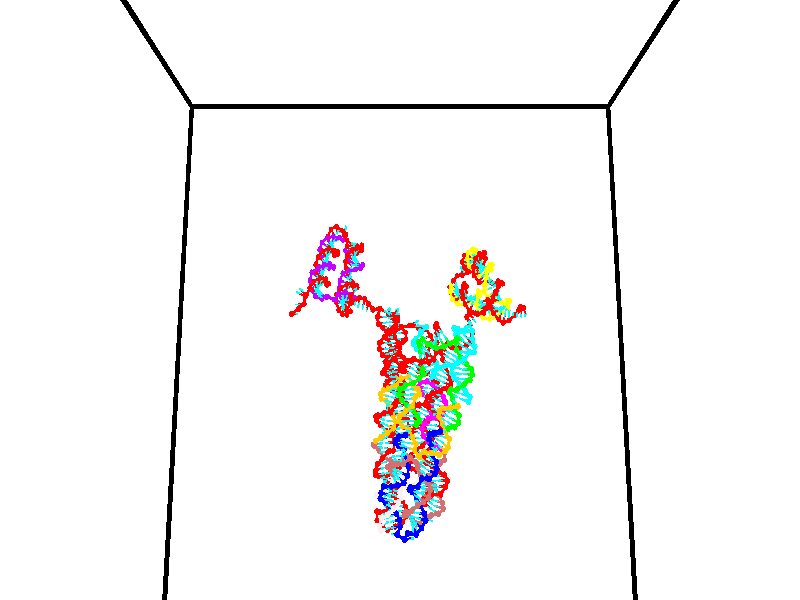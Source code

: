 // switches for output
#declare DRAW_BASES = 1; // possible values are 0, 1; only relevant for DNA ribbons
#declare DRAW_BASES_TYPE = 3; // possible values are 1, 2, 3; only relevant for DNA ribbons
#declare DRAW_FOG = 0; // set to 1 to enable fog

#include "colors.inc"

#include "transforms.inc"
background { rgb <1, 1, 1>}

#default {
   normal{
       ripples 0.25
       frequency 0.20
       turbulence 0.2
       lambda 5
   }
	finish {
		phong 0.1
		phong_size 40.
	}
}

// original window dimensions: 1024x640


// camera settings

camera {
	sky <0, 0.179814, -0.983701>
	up <0, 0.179814, -0.983701>
	right 1.6 * <1, 0, 0>
	location <35, 94.9851, 44.8844>
	look_at <35, 29.7336, 32.9568>
	direction <0, -65.2515, -11.9276>
	angle 67.0682
}


# declare cpy_camera_pos = <35, 94.9851, 44.8844>;
# if (DRAW_FOG = 1)
fog {
	fog_type 2
	up vnormalize(cpy_camera_pos)
	color rgbt<1,1,1,0.3>
	distance 1e-5
	fog_alt 3e-3
	fog_offset 56
}
# end


// LIGHTS

# declare lum = 6;
global_settings {
	ambient_light rgb lum * <0.05, 0.05, 0.05>
	max_trace_level 15
}# declare cpy_direct_light_amount = 0.25;
light_source
{	1000 * <-1, -1.16352, -0.803886>,
	rgb lum * cpy_direct_light_amount
	parallel
}

light_source
{	1000 * <1, 1.16352, 0.803886>,
	rgb lum * cpy_direct_light_amount
	parallel
}

// strand 0

// nucleotide -1

// particle -1
sphere {
	<24.165211, 35.477329, 35.182362> 0.250000
	pigment { color rgbt <1,0,0,0> }
	no_shadow
}
cylinder {
	<24.356476, 35.129971, 35.129826>,  <24.471235, 34.921555, 35.098305>, 0.100000
	pigment { color rgbt <1,0,0,0> }
	no_shadow
}
cylinder {
	<24.356476, 35.129971, 35.129826>,  <24.165211, 35.477329, 35.182362>, 0.100000
	pigment { color rgbt <1,0,0,0> }
	no_shadow
}

// particle -1
sphere {
	<24.356476, 35.129971, 35.129826> 0.100000
	pigment { color rgbt <1,0,0,0> }
	no_shadow
}
sphere {
	0, 1
	scale<0.080000,0.200000,0.300000>
	matrix <-0.121963, 0.082445, -0.989105,
		0.869761, 0.488973, -0.066490,
		0.478164, -0.868394, -0.131344,
		24.499926, 34.869453, 35.090424>
	pigment { color rgbt <0,1,1,0> }
	no_shadow
}
cylinder {
	<24.835602, 35.536652, 34.792213>,  <24.165211, 35.477329, 35.182362>, 0.130000
	pigment { color rgbt <1,0,0,0> }
	no_shadow
}

// nucleotide -1

// particle -1
sphere {
	<24.835602, 35.536652, 34.792213> 0.250000
	pigment { color rgbt <1,0,0,0> }
	no_shadow
}
cylinder {
	<24.716097, 35.160240, 34.728706>,  <24.644394, 34.934395, 34.690601>, 0.100000
	pigment { color rgbt <1,0,0,0> }
	no_shadow
}
cylinder {
	<24.716097, 35.160240, 34.728706>,  <24.835602, 35.536652, 34.792213>, 0.100000
	pigment { color rgbt <1,0,0,0> }
	no_shadow
}

// particle -1
sphere {
	<24.716097, 35.160240, 34.728706> 0.100000
	pigment { color rgbt <1,0,0,0> }
	no_shadow
}
sphere {
	0, 1
	scale<0.080000,0.200000,0.300000>
	matrix <0.022088, 0.159498, -0.986951,
		0.954071, -0.298372, -0.026867,
		-0.298764, -0.941028, -0.158763,
		24.626469, 34.877934, 34.681076>
	pigment { color rgbt <0,1,1,0> }
	no_shadow
}
cylinder {
	<25.337795, 35.142128, 34.288406>,  <24.835602, 35.536652, 34.792213>, 0.130000
	pigment { color rgbt <1,0,0,0> }
	no_shadow
}

// nucleotide -1

// particle -1
sphere {
	<25.337795, 35.142128, 34.288406> 0.250000
	pigment { color rgbt <1,0,0,0> }
	no_shadow
}
cylinder {
	<24.963440, 35.001225, 34.286304>,  <24.738827, 34.916683, 34.285042>, 0.100000
	pigment { color rgbt <1,0,0,0> }
	no_shadow
}
cylinder {
	<24.963440, 35.001225, 34.286304>,  <25.337795, 35.142128, 34.288406>, 0.100000
	pigment { color rgbt <1,0,0,0> }
	no_shadow
}

// particle -1
sphere {
	<24.963440, 35.001225, 34.286304> 0.100000
	pigment { color rgbt <1,0,0,0> }
	no_shadow
}
sphere {
	0, 1
	scale<0.080000,0.200000,0.300000>
	matrix <-0.019527, 0.066774, -0.997577,
		0.351756, -0.933518, -0.069371,
		-0.935888, -0.352258, -0.005259,
		24.682673, 34.895546, 34.284725>
	pigment { color rgbt <0,1,1,0> }
	no_shadow
}
cylinder {
	<25.514814, 35.685001, 33.739395>,  <25.337795, 35.142128, 34.288406>, 0.130000
	pigment { color rgbt <1,0,0,0> }
	no_shadow
}

// nucleotide -1

// particle -1
sphere {
	<25.514814, 35.685001, 33.739395> 0.250000
	pigment { color rgbt <1,0,0,0> }
	no_shadow
}
cylinder {
	<25.145924, 35.674850, 33.585068>,  <24.924589, 35.668758, 33.492470>, 0.100000
	pigment { color rgbt <1,0,0,0> }
	no_shadow
}
cylinder {
	<25.145924, 35.674850, 33.585068>,  <25.514814, 35.685001, 33.739395>, 0.100000
	pigment { color rgbt <1,0,0,0> }
	no_shadow
}

// particle -1
sphere {
	<25.145924, 35.674850, 33.585068> 0.100000
	pigment { color rgbt <1,0,0,0> }
	no_shadow
}
sphere {
	0, 1
	scale<0.080000,0.200000,0.300000>
	matrix <0.380369, -0.238712, -0.893497,
		-0.069426, -0.970759, 0.229799,
		-0.922225, -0.025377, -0.385819,
		24.869255, 35.667236, 33.469322>
	pigment { color rgbt <0,1,1,0> }
	no_shadow
}
cylinder {
	<25.500889, 35.002369, 33.513405>,  <25.514814, 35.685001, 33.739395>, 0.130000
	pigment { color rgbt <1,0,0,0> }
	no_shadow
}

// nucleotide -1

// particle -1
sphere {
	<25.500889, 35.002369, 33.513405> 0.250000
	pigment { color rgbt <1,0,0,0> }
	no_shadow
}
cylinder {
	<25.264437, 35.253864, 33.311317>,  <25.122564, 35.404762, 33.190063>, 0.100000
	pigment { color rgbt <1,0,0,0> }
	no_shadow
}
cylinder {
	<25.264437, 35.253864, 33.311317>,  <25.500889, 35.002369, 33.513405>, 0.100000
	pigment { color rgbt <1,0,0,0> }
	no_shadow
}

// particle -1
sphere {
	<25.264437, 35.253864, 33.311317> 0.100000
	pigment { color rgbt <1,0,0,0> }
	no_shadow
}
sphere {
	0, 1
	scale<0.080000,0.200000,0.300000>
	matrix <0.405063, -0.310244, -0.860042,
		-0.697486, -0.713044, -0.071286,
		-0.591132, 0.628743, -0.505219,
		25.087097, 35.442486, 33.159752>
	pigment { color rgbt <0,1,1,0> }
	no_shadow
}
cylinder {
	<25.877708, 35.076618, 32.925949>,  <25.500889, 35.002369, 33.513405>, 0.130000
	pigment { color rgbt <1,0,0,0> }
	no_shadow
}

// nucleotide -1

// particle -1
sphere {
	<25.877708, 35.076618, 32.925949> 0.250000
	pigment { color rgbt <1,0,0,0> }
	no_shadow
}
cylinder {
	<26.180683, 34.837948, 33.031979>,  <26.362469, 34.694744, 33.095596>, 0.100000
	pigment { color rgbt <1,0,0,0> }
	no_shadow
}
cylinder {
	<26.180683, 34.837948, 33.031979>,  <25.877708, 35.076618, 32.925949>, 0.100000
	pigment { color rgbt <1,0,0,0> }
	no_shadow
}

// particle -1
sphere {
	<26.180683, 34.837948, 33.031979> 0.100000
	pigment { color rgbt <1,0,0,0> }
	no_shadow
}
sphere {
	0, 1
	scale<0.080000,0.200000,0.300000>
	matrix <-0.191074, -0.590793, -0.783872,
		0.624324, 0.543084, -0.561498,
		0.757437, -0.596677, 0.265077,
		26.407915, 34.658943, 33.111500>
	pigment { color rgbt <0,1,1,0> }
	no_shadow
}
cylinder {
	<26.144949, 34.817856, 32.305275>,  <25.877708, 35.076618, 32.925949>, 0.130000
	pigment { color rgbt <1,0,0,0> }
	no_shadow
}

// nucleotide -1

// particle -1
sphere {
	<26.144949, 34.817856, 32.305275> 0.250000
	pigment { color rgbt <1,0,0,0> }
	no_shadow
}
cylinder {
	<26.320101, 34.559460, 32.555382>,  <26.425192, 34.404423, 32.705444>, 0.100000
	pigment { color rgbt <1,0,0,0> }
	no_shadow
}
cylinder {
	<26.320101, 34.559460, 32.555382>,  <26.144949, 34.817856, 32.305275>, 0.100000
	pigment { color rgbt <1,0,0,0> }
	no_shadow
}

// particle -1
sphere {
	<26.320101, 34.559460, 32.555382> 0.100000
	pigment { color rgbt <1,0,0,0> }
	no_shadow
}
sphere {
	0, 1
	scale<0.080000,0.200000,0.300000>
	matrix <0.014102, -0.690466, -0.723227,
		0.898924, 0.325503, -0.293230,
		0.437878, -0.645991, 0.625267,
		26.451464, 34.365662, 32.742962>
	pigment { color rgbt <0,1,1,0> }
	no_shadow
}
cylinder {
	<26.815683, 34.552227, 31.918531>,  <26.144949, 34.817856, 32.305275>, 0.130000
	pigment { color rgbt <1,0,0,0> }
	no_shadow
}

// nucleotide -1

// particle -1
sphere {
	<26.815683, 34.552227, 31.918531> 0.250000
	pigment { color rgbt <1,0,0,0> }
	no_shadow
}
cylinder {
	<26.696535, 34.295647, 32.201321>,  <26.625046, 34.141697, 32.370995>, 0.100000
	pigment { color rgbt <1,0,0,0> }
	no_shadow
}
cylinder {
	<26.696535, 34.295647, 32.201321>,  <26.815683, 34.552227, 31.918531>, 0.100000
	pigment { color rgbt <1,0,0,0> }
	no_shadow
}

// particle -1
sphere {
	<26.696535, 34.295647, 32.201321> 0.100000
	pigment { color rgbt <1,0,0,0> }
	no_shadow
}
sphere {
	0, 1
	scale<0.080000,0.200000,0.300000>
	matrix <0.011551, -0.742958, -0.669238,
		0.954536, -0.191181, 0.228717,
		-0.297873, -0.641454, 0.706972,
		26.607174, 34.103210, 32.413414>
	pigment { color rgbt <0,1,1,0> }
	no_shadow
}
cylinder {
	<27.374695, 34.079403, 31.933834>,  <26.815683, 34.552227, 31.918531>, 0.130000
	pigment { color rgbt <1,0,0,0> }
	no_shadow
}

// nucleotide -1

// particle -1
sphere {
	<27.374695, 34.079403, 31.933834> 0.250000
	pigment { color rgbt <1,0,0,0> }
	no_shadow
}
cylinder {
	<27.065023, 33.889713, 32.101528>,  <26.879221, 33.775898, 32.202145>, 0.100000
	pigment { color rgbt <1,0,0,0> }
	no_shadow
}
cylinder {
	<27.065023, 33.889713, 32.101528>,  <27.374695, 34.079403, 31.933834>, 0.100000
	pigment { color rgbt <1,0,0,0> }
	no_shadow
}

// particle -1
sphere {
	<27.065023, 33.889713, 32.101528> 0.100000
	pigment { color rgbt <1,0,0,0> }
	no_shadow
}
sphere {
	0, 1
	scale<0.080000,0.200000,0.300000>
	matrix <0.161678, -0.788515, -0.593384,
		0.611970, -0.391605, 0.687123,
		-0.774179, -0.474226, 0.419234,
		26.832769, 33.747444, 32.227299>
	pigment { color rgbt <0,1,1,0> }
	no_shadow
}
cylinder {
	<27.566429, 33.397709, 32.194889>,  <27.374695, 34.079403, 31.933834>, 0.130000
	pigment { color rgbt <1,0,0,0> }
	no_shadow
}

// nucleotide -1

// particle -1
sphere {
	<27.566429, 33.397709, 32.194889> 0.250000
	pigment { color rgbt <1,0,0,0> }
	no_shadow
}
cylinder {
	<27.180387, 33.387726, 32.090618>,  <26.948763, 33.381737, 32.028057>, 0.100000
	pigment { color rgbt <1,0,0,0> }
	no_shadow
}
cylinder {
	<27.180387, 33.387726, 32.090618>,  <27.566429, 33.397709, 32.194889>, 0.100000
	pigment { color rgbt <1,0,0,0> }
	no_shadow
}

// particle -1
sphere {
	<27.180387, 33.387726, 32.090618> 0.100000
	pigment { color rgbt <1,0,0,0> }
	no_shadow
}
sphere {
	0, 1
	scale<0.080000,0.200000,0.300000>
	matrix <0.197906, -0.721388, -0.663651,
		-0.171487, -0.692082, 0.701153,
		-0.965104, -0.024955, -0.260675,
		26.890856, 33.380238, 32.012417>
	pigment { color rgbt <0,1,1,0> }
	no_shadow
}
cylinder {
	<27.297085, 32.694038, 32.171444>,  <27.566429, 33.397709, 32.194889>, 0.130000
	pigment { color rgbt <1,0,0,0> }
	no_shadow
}

// nucleotide -1

// particle -1
sphere {
	<27.297085, 32.694038, 32.171444> 0.250000
	pigment { color rgbt <1,0,0,0> }
	no_shadow
}
cylinder {
	<27.001574, 32.882057, 31.978254>,  <26.824266, 32.994869, 31.862339>, 0.100000
	pigment { color rgbt <1,0,0,0> }
	no_shadow
}
cylinder {
	<27.001574, 32.882057, 31.978254>,  <27.297085, 32.694038, 32.171444>, 0.100000
	pigment { color rgbt <1,0,0,0> }
	no_shadow
}

// particle -1
sphere {
	<27.001574, 32.882057, 31.978254> 0.100000
	pigment { color rgbt <1,0,0,0> }
	no_shadow
}
sphere {
	0, 1
	scale<0.080000,0.200000,0.300000>
	matrix <0.055643, -0.671649, -0.738777,
		-0.671649, -0.572666, 0.470044,
		0.738777, -0.470044, 0.482978,
		26.779940, 33.023071, 31.833361>
	pigment { color rgbt <0,1,1,0> }
	no_shadow
}
cylinder {
	<27.057198, 32.191154, 31.823803>,  <27.297085, 32.694038, 32.171444>, 0.130000
	pigment { color rgbt <1,0,0,0> }
	no_shadow
}

// nucleotide -1

// particle -1
sphere {
	<27.057198, 32.191154, 31.823803> 0.250000
	pigment { color rgbt <1,0,0,0> }
	no_shadow
}
cylinder {
	<26.899939, 32.511166, 31.642525>,  <26.805584, 32.703175, 31.533758>, 0.100000
	pigment { color rgbt <1,0,0,0> }
	no_shadow
}
cylinder {
	<26.899939, 32.511166, 31.642525>,  <27.057198, 32.191154, 31.823803>, 0.100000
	pigment { color rgbt <1,0,0,0> }
	no_shadow
}

// particle -1
sphere {
	<26.899939, 32.511166, 31.642525> 0.100000
	pigment { color rgbt <1,0,0,0> }
	no_shadow
}
sphere {
	0, 1
	scale<0.080000,0.200000,0.300000>
	matrix <-0.033643, -0.505070, -0.862422,
		-0.918860, -0.323811, 0.225482,
		-0.393146, 0.800032, -0.453195,
		26.781994, 32.751175, 31.506567>
	pigment { color rgbt <0,1,1,0> }
	no_shadow
}
cylinder {
	<26.627922, 31.903784, 31.339893>,  <27.057198, 32.191154, 31.823803>, 0.130000
	pigment { color rgbt <1,0,0,0> }
	no_shadow
}

// nucleotide -1

// particle -1
sphere {
	<26.627922, 31.903784, 31.339893> 0.250000
	pigment { color rgbt <1,0,0,0> }
	no_shadow
}
cylinder {
	<26.700840, 32.273365, 31.205385>,  <26.744591, 32.495113, 31.124681>, 0.100000
	pigment { color rgbt <1,0,0,0> }
	no_shadow
}
cylinder {
	<26.700840, 32.273365, 31.205385>,  <26.627922, 31.903784, 31.339893>, 0.100000
	pigment { color rgbt <1,0,0,0> }
	no_shadow
}

// particle -1
sphere {
	<26.700840, 32.273365, 31.205385> 0.100000
	pigment { color rgbt <1,0,0,0> }
	no_shadow
}
sphere {
	0, 1
	scale<0.080000,0.200000,0.300000>
	matrix <0.036511, -0.348125, -0.936737,
		-0.982566, 0.158485, -0.097196,
		0.182295, 0.923954, -0.336269,
		26.755527, 32.550552, 31.104504>
	pigment { color rgbt <0,1,1,0> }
	no_shadow
}
cylinder {
	<26.123926, 32.125134, 30.946939>,  <26.627922, 31.903784, 31.339893>, 0.130000
	pigment { color rgbt <1,0,0,0> }
	no_shadow
}

// nucleotide -1

// particle -1
sphere {
	<26.123926, 32.125134, 30.946939> 0.250000
	pigment { color rgbt <1,0,0,0> }
	no_shadow
}
cylinder {
	<26.451483, 32.319225, 30.824324>,  <26.648018, 32.435680, 30.750755>, 0.100000
	pigment { color rgbt <1,0,0,0> }
	no_shadow
}
cylinder {
	<26.451483, 32.319225, 30.824324>,  <26.123926, 32.125134, 30.946939>, 0.100000
	pigment { color rgbt <1,0,0,0> }
	no_shadow
}

// particle -1
sphere {
	<26.451483, 32.319225, 30.824324> 0.100000
	pigment { color rgbt <1,0,0,0> }
	no_shadow
}
sphere {
	0, 1
	scale<0.080000,0.200000,0.300000>
	matrix <-0.013142, -0.518095, -0.855222,
		-0.573795, 0.704364, -0.417888,
		0.818893, 0.485231, -0.306537,
		26.697151, 32.464794, 30.732363>
	pigment { color rgbt <0,1,1,0> }
	no_shadow
}
cylinder {
	<26.000294, 32.186199, 30.216278>,  <26.123926, 32.125134, 30.946939>, 0.130000
	pigment { color rgbt <1,0,0,0> }
	no_shadow
}

// nucleotide -1

// particle -1
sphere {
	<26.000294, 32.186199, 30.216278> 0.250000
	pigment { color rgbt <1,0,0,0> }
	no_shadow
}
cylinder {
	<26.391415, 32.241974, 30.278843>,  <26.626087, 32.275440, 30.316381>, 0.100000
	pigment { color rgbt <1,0,0,0> }
	no_shadow
}
cylinder {
	<26.391415, 32.241974, 30.278843>,  <26.000294, 32.186199, 30.216278>, 0.100000
	pigment { color rgbt <1,0,0,0> }
	no_shadow
}

// particle -1
sphere {
	<26.391415, 32.241974, 30.278843> 0.100000
	pigment { color rgbt <1,0,0,0> }
	no_shadow
}
sphere {
	0, 1
	scale<0.080000,0.200000,0.300000>
	matrix <0.202723, -0.440659, -0.874485,
		-0.053010, 0.886779, -0.459143,
		0.977800, 0.139435, 0.156411,
		26.684755, 32.283806, 30.325766>
	pigment { color rgbt <0,1,1,0> }
	no_shadow
}
cylinder {
	<26.293808, 32.669739, 29.645647>,  <26.000294, 32.186199, 30.216278>, 0.130000
	pigment { color rgbt <1,0,0,0> }
	no_shadow
}

// nucleotide -1

// particle -1
sphere {
	<26.293808, 32.669739, 29.645647> 0.250000
	pigment { color rgbt <1,0,0,0> }
	no_shadow
}
cylinder {
	<26.603518, 32.464272, 29.793512>,  <26.789343, 32.340992, 29.882231>, 0.100000
	pigment { color rgbt <1,0,0,0> }
	no_shadow
}
cylinder {
	<26.603518, 32.464272, 29.793512>,  <26.293808, 32.669739, 29.645647>, 0.100000
	pigment { color rgbt <1,0,0,0> }
	no_shadow
}

// particle -1
sphere {
	<26.603518, 32.464272, 29.793512> 0.100000
	pigment { color rgbt <1,0,0,0> }
	no_shadow
}
sphere {
	0, 1
	scale<0.080000,0.200000,0.300000>
	matrix <0.279746, -0.246156, -0.927981,
		0.567666, 0.821922, -0.046896,
		0.774272, -0.513665, 0.369663,
		26.835798, 32.310173, 29.904411>
	pigment { color rgbt <0,1,1,0> }
	no_shadow
}
cylinder {
	<26.809870, 32.743183, 29.123476>,  <26.293808, 32.669739, 29.645647>, 0.130000
	pigment { color rgbt <1,0,0,0> }
	no_shadow
}

// nucleotide -1

// particle -1
sphere {
	<26.809870, 32.743183, 29.123476> 0.250000
	pigment { color rgbt <1,0,0,0> }
	no_shadow
}
cylinder {
	<26.962704, 32.457157, 29.357637>,  <27.054403, 32.285542, 29.498135>, 0.100000
	pigment { color rgbt <1,0,0,0> }
	no_shadow
}
cylinder {
	<26.962704, 32.457157, 29.357637>,  <26.809870, 32.743183, 29.123476>, 0.100000
	pigment { color rgbt <1,0,0,0> }
	no_shadow
}

// particle -1
sphere {
	<26.962704, 32.457157, 29.357637> 0.100000
	pigment { color rgbt <1,0,0,0> }
	no_shadow
}
sphere {
	0, 1
	scale<0.080000,0.200000,0.300000>
	matrix <0.187552, -0.560282, -0.806789,
		0.904895, 0.418055, -0.079963,
		0.382084, -0.715062, 0.585403,
		27.077330, 32.242638, 29.533258>
	pigment { color rgbt <0,1,1,0> }
	no_shadow
}
cylinder {
	<27.448647, 32.581146, 28.796728>,  <26.809870, 32.743183, 29.123476>, 0.130000
	pigment { color rgbt <1,0,0,0> }
	no_shadow
}

// nucleotide -1

// particle -1
sphere {
	<27.448647, 32.581146, 28.796728> 0.250000
	pigment { color rgbt <1,0,0,0> }
	no_shadow
}
cylinder {
	<27.335344, 32.261898, 29.009432>,  <27.267363, 32.070351, 29.137054>, 0.100000
	pigment { color rgbt <1,0,0,0> }
	no_shadow
}
cylinder {
	<27.335344, 32.261898, 29.009432>,  <27.448647, 32.581146, 28.796728>, 0.100000
	pigment { color rgbt <1,0,0,0> }
	no_shadow
}

// particle -1
sphere {
	<27.335344, 32.261898, 29.009432> 0.100000
	pigment { color rgbt <1,0,0,0> }
	no_shadow
}
sphere {
	0, 1
	scale<0.080000,0.200000,0.300000>
	matrix <0.293999, -0.600035, -0.743991,
		0.912870, -0.054401, 0.404609,
		-0.283254, -0.798122, 0.531761,
		27.250368, 32.022461, 29.168961>
	pigment { color rgbt <0,1,1,0> }
	no_shadow
}
cylinder {
	<27.986567, 32.129784, 28.911917>,  <27.448647, 32.581146, 28.796728>, 0.130000
	pigment { color rgbt <1,0,0,0> }
	no_shadow
}

// nucleotide -1

// particle -1
sphere {
	<27.986567, 32.129784, 28.911917> 0.250000
	pigment { color rgbt <1,0,0,0> }
	no_shadow
}
cylinder {
	<27.672806, 31.883322, 28.940374>,  <27.484549, 31.735443, 28.957449>, 0.100000
	pigment { color rgbt <1,0,0,0> }
	no_shadow
}
cylinder {
	<27.672806, 31.883322, 28.940374>,  <27.986567, 32.129784, 28.911917>, 0.100000
	pigment { color rgbt <1,0,0,0> }
	no_shadow
}

// particle -1
sphere {
	<27.672806, 31.883322, 28.940374> 0.100000
	pigment { color rgbt <1,0,0,0> }
	no_shadow
}
sphere {
	0, 1
	scale<0.080000,0.200000,0.300000>
	matrix <0.384239, -0.572762, -0.724088,
		0.486900, -0.540642, 0.686028,
		-0.784404, -0.616157, 0.071143,
		27.437485, 31.698475, 28.961718>
	pigment { color rgbt <0,1,1,0> }
	no_shadow
}
cylinder {
	<28.256458, 31.398447, 28.805426>,  <27.986567, 32.129784, 28.911917>, 0.130000
	pigment { color rgbt <1,0,0,0> }
	no_shadow
}

// nucleotide -1

// particle -1
sphere {
	<28.256458, 31.398447, 28.805426> 0.250000
	pigment { color rgbt <1,0,0,0> }
	no_shadow
}
cylinder {
	<27.860529, 31.366184, 28.758535>,  <27.622971, 31.346827, 28.730402>, 0.100000
	pigment { color rgbt <1,0,0,0> }
	no_shadow
}
cylinder {
	<27.860529, 31.366184, 28.758535>,  <28.256458, 31.398447, 28.805426>, 0.100000
	pigment { color rgbt <1,0,0,0> }
	no_shadow
}

// particle -1
sphere {
	<27.860529, 31.366184, 28.758535> 0.100000
	pigment { color rgbt <1,0,0,0> }
	no_shadow
}
sphere {
	0, 1
	scale<0.080000,0.200000,0.300000>
	matrix <0.135534, -0.785297, -0.604102,
		-0.043330, -0.613843, 0.788238,
		-0.989825, -0.080658, -0.117223,
		27.563581, 31.341988, 28.723368>
	pigment { color rgbt <0,1,1,0> }
	no_shadow
}
cylinder {
	<28.180948, 30.570070, 28.881485>,  <28.256458, 31.398447, 28.805426>, 0.130000
	pigment { color rgbt <1,0,0,0> }
	no_shadow
}

// nucleotide -1

// particle -1
sphere {
	<28.180948, 30.570070, 28.881485> 0.250000
	pigment { color rgbt <1,0,0,0> }
	no_shadow
}
cylinder {
	<27.850296, 30.723110, 28.716417>,  <27.651905, 30.814934, 28.617376>, 0.100000
	pigment { color rgbt <1,0,0,0> }
	no_shadow
}
cylinder {
	<27.850296, 30.723110, 28.716417>,  <28.180948, 30.570070, 28.881485>, 0.100000
	pigment { color rgbt <1,0,0,0> }
	no_shadow
}

// particle -1
sphere {
	<27.850296, 30.723110, 28.716417> 0.100000
	pigment { color rgbt <1,0,0,0> }
	no_shadow
}
sphere {
	0, 1
	scale<0.080000,0.200000,0.300000>
	matrix <-0.033031, -0.765043, -0.643132,
		-0.561771, -0.518003, 0.645048,
		-0.826633, 0.382599, -0.412668,
		27.602306, 30.837891, 28.592617>
	pigment { color rgbt <0,1,1,0> }
	no_shadow
}
cylinder {
	<27.724014, 30.007566, 28.833832>,  <28.180948, 30.570070, 28.881485>, 0.130000
	pigment { color rgbt <1,0,0,0> }
	no_shadow
}

// nucleotide -1

// particle -1
sphere {
	<27.724014, 30.007566, 28.833832> 0.250000
	pigment { color rgbt <1,0,0,0> }
	no_shadow
}
cylinder {
	<27.604460, 30.282145, 28.568665>,  <27.532728, 30.446892, 28.409563>, 0.100000
	pigment { color rgbt <1,0,0,0> }
	no_shadow
}
cylinder {
	<27.604460, 30.282145, 28.568665>,  <27.724014, 30.007566, 28.833832>, 0.100000
	pigment { color rgbt <1,0,0,0> }
	no_shadow
}

// particle -1
sphere {
	<27.604460, 30.282145, 28.568665> 0.100000
	pigment { color rgbt <1,0,0,0> }
	no_shadow
}
sphere {
	0, 1
	scale<0.080000,0.200000,0.300000>
	matrix <0.001403, -0.694356, -0.719630,
		-0.954288, -0.216016, 0.206569,
		-0.298884, 0.686445, -0.662919,
		27.514795, 30.488077, 28.369789>
	pigment { color rgbt <0,1,1,0> }
	no_shadow
}
cylinder {
	<27.452076, 29.575493, 28.307516>,  <27.724014, 30.007566, 28.833832>, 0.130000
	pigment { color rgbt <1,0,0,0> }
	no_shadow
}

// nucleotide -1

// particle -1
sphere {
	<27.452076, 29.575493, 28.307516> 0.250000
	pigment { color rgbt <1,0,0,0> }
	no_shadow
}
cylinder {
	<27.501657, 29.932852, 28.134785>,  <27.531406, 30.147266, 28.031145>, 0.100000
	pigment { color rgbt <1,0,0,0> }
	no_shadow
}
cylinder {
	<27.501657, 29.932852, 28.134785>,  <27.452076, 29.575493, 28.307516>, 0.100000
	pigment { color rgbt <1,0,0,0> }
	no_shadow
}

// particle -1
sphere {
	<27.501657, 29.932852, 28.134785> 0.100000
	pigment { color rgbt <1,0,0,0> }
	no_shadow
}
sphere {
	0, 1
	scale<0.080000,0.200000,0.300000>
	matrix <0.366301, -0.445645, -0.816838,
		-0.922204, -0.056929, -0.382491,
		0.123953, 0.893398, -0.431828,
		27.538843, 30.200871, 28.005236>
	pigment { color rgbt <0,1,1,0> }
	no_shadow
}
cylinder {
	<27.092964, 29.462072, 27.729090>,  <27.452076, 29.575493, 28.307516>, 0.130000
	pigment { color rgbt <1,0,0,0> }
	no_shadow
}

// nucleotide -1

// particle -1
sphere {
	<27.092964, 29.462072, 27.729090> 0.250000
	pigment { color rgbt <1,0,0,0> }
	no_shadow
}
cylinder {
	<27.313122, 29.784769, 27.643084>,  <27.445217, 29.978388, 27.591480>, 0.100000
	pigment { color rgbt <1,0,0,0> }
	no_shadow
}
cylinder {
	<27.313122, 29.784769, 27.643084>,  <27.092964, 29.462072, 27.729090>, 0.100000
	pigment { color rgbt <1,0,0,0> }
	no_shadow
}

// particle -1
sphere {
	<27.313122, 29.784769, 27.643084> 0.100000
	pigment { color rgbt <1,0,0,0> }
	no_shadow
}
sphere {
	0, 1
	scale<0.080000,0.200000,0.300000>
	matrix <0.240109, -0.399604, -0.884683,
		-0.799632, 0.435299, -0.413646,
		0.550396, 0.806741, -0.215017,
		27.478241, 30.026791, 27.578579>
	pigment { color rgbt <0,1,1,0> }
	no_shadow
}
cylinder {
	<26.930996, 29.708588, 26.945284>,  <27.092964, 29.462072, 27.729090>, 0.130000
	pigment { color rgbt <1,0,0,0> }
	no_shadow
}

// nucleotide -1

// particle -1
sphere {
	<26.930996, 29.708588, 26.945284> 0.250000
	pigment { color rgbt <1,0,0,0> }
	no_shadow
}
cylinder {
	<27.299873, 29.828550, 27.042950>,  <27.521200, 29.900528, 27.101549>, 0.100000
	pigment { color rgbt <1,0,0,0> }
	no_shadow
}
cylinder {
	<27.299873, 29.828550, 27.042950>,  <26.930996, 29.708588, 26.945284>, 0.100000
	pigment { color rgbt <1,0,0,0> }
	no_shadow
}

// particle -1
sphere {
	<27.299873, 29.828550, 27.042950> 0.100000
	pigment { color rgbt <1,0,0,0> }
	no_shadow
}
sphere {
	0, 1
	scale<0.080000,0.200000,0.300000>
	matrix <0.360558, -0.438429, -0.823273,
		-0.139857, 0.847252, -0.512450,
		0.922192, 0.299908, 0.244166,
		27.576530, 29.918522, 27.116199>
	pigment { color rgbt <0,1,1,0> }
	no_shadow
}
cylinder {
	<27.276691, 29.872669, 26.286480>,  <26.930996, 29.708588, 26.945284>, 0.130000
	pigment { color rgbt <1,0,0,0> }
	no_shadow
}

// nucleotide -1

// particle -1
sphere {
	<27.276691, 29.872669, 26.286480> 0.250000
	pigment { color rgbt <1,0,0,0> }
	no_shadow
}
cylinder {
	<27.518105, 29.767363, 26.587528>,  <27.662952, 29.704180, 26.768158>, 0.100000
	pigment { color rgbt <1,0,0,0> }
	no_shadow
}
cylinder {
	<27.518105, 29.767363, 26.587528>,  <27.276691, 29.872669, 26.286480>, 0.100000
	pigment { color rgbt <1,0,0,0> }
	no_shadow
}

// particle -1
sphere {
	<27.518105, 29.767363, 26.587528> 0.100000
	pigment { color rgbt <1,0,0,0> }
	no_shadow
}
sphere {
	0, 1
	scale<0.080000,0.200000,0.300000>
	matrix <0.545394, -0.552248, -0.630530,
		0.581630, 0.791021, -0.189717,
		0.603533, -0.263265, 0.752622,
		27.699165, 29.688383, 26.813314>
	pigment { color rgbt <0,1,1,0> }
	no_shadow
}
cylinder {
	<27.945513, 30.130339, 26.095514>,  <27.276691, 29.872669, 26.286480>, 0.130000
	pigment { color rgbt <1,0,0,0> }
	no_shadow
}

// nucleotide -1

// particle -1
sphere {
	<27.945513, 30.130339, 26.095514> 0.250000
	pigment { color rgbt <1,0,0,0> }
	no_shadow
}
cylinder {
	<27.940479, 29.791740, 26.308413>,  <27.937460, 29.588581, 26.436152>, 0.100000
	pigment { color rgbt <1,0,0,0> }
	no_shadow
}
cylinder {
	<27.940479, 29.791740, 26.308413>,  <27.945513, 30.130339, 26.095514>, 0.100000
	pigment { color rgbt <1,0,0,0> }
	no_shadow
}

// particle -1
sphere {
	<27.940479, 29.791740, 26.308413> 0.100000
	pigment { color rgbt <1,0,0,0> }
	no_shadow
}
sphere {
	0, 1
	scale<0.080000,0.200000,0.300000>
	matrix <0.625322, -0.422021, -0.656407,
		0.780265, 0.324566, 0.534643,
		-0.012583, -0.846496, 0.532247,
		27.936705, 29.537792, 26.468086>
	pigment { color rgbt <0,1,1,0> }
	no_shadow
}
cylinder {
	<28.607058, 29.886419, 26.466137>,  <27.945513, 30.130339, 26.095514>, 0.130000
	pigment { color rgbt <1,0,0,0> }
	no_shadow
}

// nucleotide -1

// particle -1
sphere {
	<28.607058, 29.886419, 26.466137> 0.250000
	pigment { color rgbt <1,0,0,0> }
	no_shadow
}
cylinder {
	<28.386911, 29.563007, 26.382826>,  <28.254824, 29.368959, 26.332838>, 0.100000
	pigment { color rgbt <1,0,0,0> }
	no_shadow
}
cylinder {
	<28.386911, 29.563007, 26.382826>,  <28.607058, 29.886419, 26.466137>, 0.100000
	pigment { color rgbt <1,0,0,0> }
	no_shadow
}

// particle -1
sphere {
	<28.386911, 29.563007, 26.382826> 0.100000
	pigment { color rgbt <1,0,0,0> }
	no_shadow
}
sphere {
	0, 1
	scale<0.080000,0.200000,0.300000>
	matrix <0.740272, -0.357175, -0.569582,
		0.386132, -0.467660, 0.795108,
		-0.550363, -0.808530, -0.208278,
		28.221802, 29.320448, 26.320343>
	pigment { color rgbt <0,1,1,0> }
	no_shadow
}
cylinder {
	<28.945065, 29.298906, 26.641464>,  <28.607058, 29.886419, 26.466137>, 0.130000
	pigment { color rgbt <1,0,0,0> }
	no_shadow
}

// nucleotide -1

// particle -1
sphere {
	<28.945065, 29.298906, 26.641464> 0.250000
	pigment { color rgbt <1,0,0,0> }
	no_shadow
}
cylinder {
	<28.687391, 29.165049, 26.366352>,  <28.532787, 29.084734, 26.201284>, 0.100000
	pigment { color rgbt <1,0,0,0> }
	no_shadow
}
cylinder {
	<28.687391, 29.165049, 26.366352>,  <28.945065, 29.298906, 26.641464>, 0.100000
	pigment { color rgbt <1,0,0,0> }
	no_shadow
}

// particle -1
sphere {
	<28.687391, 29.165049, 26.366352> 0.100000
	pigment { color rgbt <1,0,0,0> }
	no_shadow
}
sphere {
	0, 1
	scale<0.080000,0.200000,0.300000>
	matrix <0.736432, -0.514285, -0.439521,
		-0.206634, -0.789636, 0.577735,
		-0.644182, -0.334643, -0.687782,
		28.494137, 29.064655, 26.160017>
	pigment { color rgbt <0,1,1,0> }
	no_shadow
}
cylinder {
	<28.692984, 28.608381, 26.549065>,  <28.945065, 29.298906, 26.641464>, 0.130000
	pigment { color rgbt <1,0,0,0> }
	no_shadow
}

// nucleotide -1

// particle -1
sphere {
	<28.692984, 28.608381, 26.549065> 0.250000
	pigment { color rgbt <1,0,0,0> }
	no_shadow
}
cylinder {
	<28.776140, 28.770947, 26.193176>,  <28.826035, 28.868486, 25.979643>, 0.100000
	pigment { color rgbt <1,0,0,0> }
	no_shadow
}
cylinder {
	<28.776140, 28.770947, 26.193176>,  <28.692984, 28.608381, 26.549065>, 0.100000
	pigment { color rgbt <1,0,0,0> }
	no_shadow
}

// particle -1
sphere {
	<28.776140, 28.770947, 26.193176> 0.100000
	pigment { color rgbt <1,0,0,0> }
	no_shadow
}
sphere {
	0, 1
	scale<0.080000,0.200000,0.300000>
	matrix <0.747561, -0.652623, -0.123436,
		-0.630820, -0.639460, -0.439496,
		0.207893, 0.406415, -0.889723,
		28.838509, 28.892872, 25.926260>
	pigment { color rgbt <0,1,1,0> }
	no_shadow
}
cylinder {
	<28.947041, 27.961267, 26.830147>,  <28.692984, 28.608381, 26.549065>, 0.130000
	pigment { color rgbt <1,0,0,0> }
	no_shadow
}

// nucleotide -1

// particle -1
sphere {
	<28.947041, 27.961267, 26.830147> 0.250000
	pigment { color rgbt <1,0,0,0> }
	no_shadow
}
cylinder {
	<29.244219, 27.771669, 27.019190>,  <29.422525, 27.657911, 27.132616>, 0.100000
	pigment { color rgbt <1,0,0,0> }
	no_shadow
}
cylinder {
	<29.244219, 27.771669, 27.019190>,  <28.947041, 27.961267, 26.830147>, 0.100000
	pigment { color rgbt <1,0,0,0> }
	no_shadow
}

// particle -1
sphere {
	<29.244219, 27.771669, 27.019190> 0.100000
	pigment { color rgbt <1,0,0,0> }
	no_shadow
}
sphere {
	0, 1
	scale<0.080000,0.200000,0.300000>
	matrix <0.239101, 0.847421, 0.474034,
		-0.625188, -0.239181, 0.742921,
		0.742947, -0.473993, 0.472609,
		29.467104, 27.629471, 27.160973>
	pigment { color rgbt <0,1,1,0> }
	no_shadow
}
cylinder {
	<28.956095, 28.211611, 27.491606>,  <28.947041, 27.961267, 26.830147>, 0.130000
	pigment { color rgbt <1,0,0,0> }
	no_shadow
}

// nucleotide -1

// particle -1
sphere {
	<28.956095, 28.211611, 27.491606> 0.250000
	pigment { color rgbt <1,0,0,0> }
	no_shadow
}
cylinder {
	<29.320885, 28.090481, 27.380898>,  <29.539759, 28.017803, 27.314472>, 0.100000
	pigment { color rgbt <1,0,0,0> }
	no_shadow
}
cylinder {
	<29.320885, 28.090481, 27.380898>,  <28.956095, 28.211611, 27.491606>, 0.100000
	pigment { color rgbt <1,0,0,0> }
	no_shadow
}

// particle -1
sphere {
	<29.320885, 28.090481, 27.380898> 0.100000
	pigment { color rgbt <1,0,0,0> }
	no_shadow
}
sphere {
	0, 1
	scale<0.080000,0.200000,0.300000>
	matrix <0.404014, 0.780108, 0.477708,
		0.071249, -0.547476, 0.833783,
		0.911974, -0.302823, -0.276770,
		29.594477, 27.999634, 27.297867>
	pigment { color rgbt <0,1,1,0> }
	no_shadow
}
cylinder {
	<29.389303, 28.248100, 28.054499>,  <28.956095, 28.211611, 27.491606>, 0.130000
	pigment { color rgbt <1,0,0,0> }
	no_shadow
}

// nucleotide -1

// particle -1
sphere {
	<29.389303, 28.248100, 28.054499> 0.250000
	pigment { color rgbt <1,0,0,0> }
	no_shadow
}
cylinder {
	<29.638445, 28.300591, 27.745996>,  <29.787930, 28.332085, 27.560896>, 0.100000
	pigment { color rgbt <1,0,0,0> }
	no_shadow
}
cylinder {
	<29.638445, 28.300591, 27.745996>,  <29.389303, 28.248100, 28.054499>, 0.100000
	pigment { color rgbt <1,0,0,0> }
	no_shadow
}

// particle -1
sphere {
	<29.638445, 28.300591, 27.745996> 0.100000
	pigment { color rgbt <1,0,0,0> }
	no_shadow
}
sphere {
	0, 1
	scale<0.080000,0.200000,0.300000>
	matrix <0.280558, 0.882793, 0.376781,
		0.730301, -0.451061, 0.513035,
		0.622854, 0.131228, -0.771253,
		29.825302, 28.339958, 27.514620>
	pigment { color rgbt <0,1,1,0> }
	no_shadow
}
cylinder {
	<30.154764, 28.457689, 28.217922>,  <29.389303, 28.248100, 28.054499>, 0.130000
	pigment { color rgbt <1,0,0,0> }
	no_shadow
}

// nucleotide -1

// particle -1
sphere {
	<30.154764, 28.457689, 28.217922> 0.250000
	pigment { color rgbt <1,0,0,0> }
	no_shadow
}
cylinder {
	<30.063042, 28.601286, 27.856028>,  <30.008009, 28.687445, 27.638891>, 0.100000
	pigment { color rgbt <1,0,0,0> }
	no_shadow
}
cylinder {
	<30.063042, 28.601286, 27.856028>,  <30.154764, 28.457689, 28.217922>, 0.100000
	pigment { color rgbt <1,0,0,0> }
	no_shadow
}

// particle -1
sphere {
	<30.063042, 28.601286, 27.856028> 0.100000
	pigment { color rgbt <1,0,0,0> }
	no_shadow
}
sphere {
	0, 1
	scale<0.080000,0.200000,0.300000>
	matrix <0.091400, 0.933336, 0.347174,
		0.969053, -0.003084, -0.246832,
		-0.229306, 0.358991, -0.904734,
		29.994249, 28.708982, 27.584608>
	pigment { color rgbt <0,1,1,0> }
	no_shadow
}
cylinder {
	<30.669924, 28.955153, 28.092093>,  <30.154764, 28.457689, 28.217922>, 0.130000
	pigment { color rgbt <1,0,0,0> }
	no_shadow
}

// nucleotide -1

// particle -1
sphere {
	<30.669924, 28.955153, 28.092093> 0.250000
	pigment { color rgbt <1,0,0,0> }
	no_shadow
}
cylinder {
	<30.323860, 29.069668, 27.927391>,  <30.116222, 29.138376, 27.828569>, 0.100000
	pigment { color rgbt <1,0,0,0> }
	no_shadow
}
cylinder {
	<30.323860, 29.069668, 27.927391>,  <30.669924, 28.955153, 28.092093>, 0.100000
	pigment { color rgbt <1,0,0,0> }
	no_shadow
}

// particle -1
sphere {
	<30.323860, 29.069668, 27.927391> 0.100000
	pigment { color rgbt <1,0,0,0> }
	no_shadow
}
sphere {
	0, 1
	scale<0.080000,0.200000,0.300000>
	matrix <0.086292, 0.893782, 0.440122,
		0.494020, 0.345244, -0.797967,
		-0.865157, 0.286288, -0.411754,
		30.064312, 29.155554, 27.803865>
	pigment { color rgbt <0,1,1,0> }
	no_shadow
}
cylinder {
	<30.726538, 29.536955, 27.725336>,  <30.669924, 28.955153, 28.092093>, 0.130000
	pigment { color rgbt <1,0,0,0> }
	no_shadow
}

// nucleotide -1

// particle -1
sphere {
	<30.726538, 29.536955, 27.725336> 0.250000
	pigment { color rgbt <1,0,0,0> }
	no_shadow
}
cylinder {
	<30.355658, 29.535927, 27.875160>,  <30.133129, 29.535311, 27.965054>, 0.100000
	pigment { color rgbt <1,0,0,0> }
	no_shadow
}
cylinder {
	<30.355658, 29.535927, 27.875160>,  <30.726538, 29.536955, 27.725336>, 0.100000
	pigment { color rgbt <1,0,0,0> }
	no_shadow
}

// particle -1
sphere {
	<30.355658, 29.535927, 27.875160> 0.100000
	pigment { color rgbt <1,0,0,0> }
	no_shadow
}
sphere {
	0, 1
	scale<0.080000,0.200000,0.300000>
	matrix <0.186649, 0.863809, 0.467969,
		-0.324750, 0.503812, -0.800444,
		-0.927200, -0.002571, 0.374559,
		30.077497, 29.535156, 27.987528>
	pigment { color rgbt <0,1,1,0> }
	no_shadow
}
cylinder {
	<30.753094, 30.144505, 28.069098>,  <30.726538, 29.536955, 27.725336>, 0.130000
	pigment { color rgbt <1,0,0,0> }
	no_shadow
}

// nucleotide -1

// particle -1
sphere {
	<30.753094, 30.144505, 28.069098> 0.250000
	pigment { color rgbt <1,0,0,0> }
	no_shadow
}
cylinder {
	<30.409262, 30.014103, 28.226498>,  <30.202963, 29.935862, 28.320938>, 0.100000
	pigment { color rgbt <1,0,0,0> }
	no_shadow
}
cylinder {
	<30.409262, 30.014103, 28.226498>,  <30.753094, 30.144505, 28.069098>, 0.100000
	pigment { color rgbt <1,0,0,0> }
	no_shadow
}

// particle -1
sphere {
	<30.409262, 30.014103, 28.226498> 0.100000
	pigment { color rgbt <1,0,0,0> }
	no_shadow
}
sphere {
	0, 1
	scale<0.080000,0.200000,0.300000>
	matrix <-0.015981, 0.786832, 0.616960,
		-0.510748, 0.524039, -0.681557,
		-0.859582, -0.326003, 0.393498,
		30.151386, 29.916302, 28.344547>
	pigment { color rgbt <0,1,1,0> }
	no_shadow
}
cylinder {
	<30.320450, 30.740438, 28.143341>,  <30.753094, 30.144505, 28.069098>, 0.130000
	pigment { color rgbt <1,0,0,0> }
	no_shadow
}

// nucleotide -1

// particle -1
sphere {
	<30.320450, 30.740438, 28.143341> 0.250000
	pigment { color rgbt <1,0,0,0> }
	no_shadow
}
cylinder {
	<30.174055, 30.471491, 28.400703>,  <30.086218, 30.310122, 28.555120>, 0.100000
	pigment { color rgbt <1,0,0,0> }
	no_shadow
}
cylinder {
	<30.174055, 30.471491, 28.400703>,  <30.320450, 30.740438, 28.143341>, 0.100000
	pigment { color rgbt <1,0,0,0> }
	no_shadow
}

// particle -1
sphere {
	<30.174055, 30.471491, 28.400703> 0.100000
	pigment { color rgbt <1,0,0,0> }
	no_shadow
}
sphere {
	0, 1
	scale<0.080000,0.200000,0.300000>
	matrix <0.008843, 0.688829, 0.724870,
		-0.930577, 0.270983, -0.246158,
		-0.365988, -0.672371, 0.643405,
		30.064259, 30.269779, 28.593725>
	pigment { color rgbt <0,1,1,0> }
	no_shadow
}
cylinder {
	<29.806082, 31.122231, 28.564199>,  <30.320450, 30.740438, 28.143341>, 0.130000
	pigment { color rgbt <1,0,0,0> }
	no_shadow
}

// nucleotide -1

// particle -1
sphere {
	<29.806082, 31.122231, 28.564199> 0.250000
	pigment { color rgbt <1,0,0,0> }
	no_shadow
}
cylinder {
	<29.883961, 30.805195, 28.795334>,  <29.930687, 30.614973, 28.934015>, 0.100000
	pigment { color rgbt <1,0,0,0> }
	no_shadow
}
cylinder {
	<29.883961, 30.805195, 28.795334>,  <29.806082, 31.122231, 28.564199>, 0.100000
	pigment { color rgbt <1,0,0,0> }
	no_shadow
}

// particle -1
sphere {
	<29.883961, 30.805195, 28.795334> 0.100000
	pigment { color rgbt <1,0,0,0> }
	no_shadow
}
sphere {
	0, 1
	scale<0.080000,0.200000,0.300000>
	matrix <-0.137587, 0.561217, 0.816153,
		-0.971166, -0.238404, 0.000216,
		0.194696, -0.792590, 0.577836,
		29.942369, 30.567417, 28.968685>
	pigment { color rgbt <0,1,1,0> }
	no_shadow
}
cylinder {
	<29.278755, 31.099066, 29.077894>,  <29.806082, 31.122231, 28.564199>, 0.130000
	pigment { color rgbt <1,0,0,0> }
	no_shadow
}

// nucleotide -1

// particle -1
sphere {
	<29.278755, 31.099066, 29.077894> 0.250000
	pigment { color rgbt <1,0,0,0> }
	no_shadow
}
cylinder {
	<29.583023, 30.901669, 29.246582>,  <29.765583, 30.783230, 29.347794>, 0.100000
	pigment { color rgbt <1,0,0,0> }
	no_shadow
}
cylinder {
	<29.583023, 30.901669, 29.246582>,  <29.278755, 31.099066, 29.077894>, 0.100000
	pigment { color rgbt <1,0,0,0> }
	no_shadow
}

// particle -1
sphere {
	<29.583023, 30.901669, 29.246582> 0.100000
	pigment { color rgbt <1,0,0,0> }
	no_shadow
}
sphere {
	0, 1
	scale<0.080000,0.200000,0.300000>
	matrix <-0.261338, 0.361873, 0.894847,
		-0.594209, -0.790894, 0.146298,
		0.760670, -0.493493, 0.421719,
		29.811224, 30.753620, 29.373098>
	pigment { color rgbt <0,1,1,0> }
	no_shadow
}
cylinder {
	<29.034416, 30.807674, 29.573360>,  <29.278755, 31.099066, 29.077894>, 0.130000
	pigment { color rgbt <1,0,0,0> }
	no_shadow
}

// nucleotide -1

// particle -1
sphere {
	<29.034416, 30.807674, 29.573360> 0.250000
	pigment { color rgbt <1,0,0,0> }
	no_shadow
}
cylinder {
	<29.403395, 30.745916, 29.714926>,  <29.624783, 30.708862, 29.799866>, 0.100000
	pigment { color rgbt <1,0,0,0> }
	no_shadow
}
cylinder {
	<29.403395, 30.745916, 29.714926>,  <29.034416, 30.807674, 29.573360>, 0.100000
	pigment { color rgbt <1,0,0,0> }
	no_shadow
}

// particle -1
sphere {
	<29.403395, 30.745916, 29.714926> 0.100000
	pigment { color rgbt <1,0,0,0> }
	no_shadow
}
sphere {
	0, 1
	scale<0.080000,0.200000,0.300000>
	matrix <-0.315731, 0.226041, 0.921531,
		-0.222280, -0.961804, 0.159762,
		0.922446, -0.154396, 0.353915,
		29.680128, 30.699598, 29.821100>
	pigment { color rgbt <0,1,1,0> }
	no_shadow
}
cylinder {
	<29.058754, 30.338041, 30.116329>,  <29.034416, 30.807674, 29.573360>, 0.130000
	pigment { color rgbt <1,0,0,0> }
	no_shadow
}

// nucleotide -1

// particle -1
sphere {
	<29.058754, 30.338041, 30.116329> 0.250000
	pigment { color rgbt <1,0,0,0> }
	no_shadow
}
cylinder {
	<29.399113, 30.539808, 30.175034>,  <29.603329, 30.660868, 30.210257>, 0.100000
	pigment { color rgbt <1,0,0,0> }
	no_shadow
}
cylinder {
	<29.399113, 30.539808, 30.175034>,  <29.058754, 30.338041, 30.116329>, 0.100000
	pigment { color rgbt <1,0,0,0> }
	no_shadow
}

// particle -1
sphere {
	<29.399113, 30.539808, 30.175034> 0.100000
	pigment { color rgbt <1,0,0,0> }
	no_shadow
}
sphere {
	0, 1
	scale<0.080000,0.200000,0.300000>
	matrix <-0.259311, 0.160332, 0.952392,
		0.456874, -0.848443, 0.267227,
		0.850896, 0.504418, 0.146759,
		29.654381, 30.691133, 30.219061>
	pigment { color rgbt <0,1,1,0> }
	no_shadow
}
cylinder {
	<29.288799, 30.080275, 30.739506>,  <29.058754, 30.338041, 30.116329>, 0.130000
	pigment { color rgbt <1,0,0,0> }
	no_shadow
}

// nucleotide -1

// particle -1
sphere {
	<29.288799, 30.080275, 30.739506> 0.250000
	pigment { color rgbt <1,0,0,0> }
	no_shadow
}
cylinder {
	<29.466949, 30.434130, 30.684286>,  <29.573839, 30.646442, 30.651154>, 0.100000
	pigment { color rgbt <1,0,0,0> }
	no_shadow
}
cylinder {
	<29.466949, 30.434130, 30.684286>,  <29.288799, 30.080275, 30.739506>, 0.100000
	pigment { color rgbt <1,0,0,0> }
	no_shadow
}

// particle -1
sphere {
	<29.466949, 30.434130, 30.684286> 0.100000
	pigment { color rgbt <1,0,0,0> }
	no_shadow
}
sphere {
	0, 1
	scale<0.080000,0.200000,0.300000>
	matrix <-0.101830, 0.203235, 0.973821,
		0.889534, -0.419659, 0.180598,
		0.445377, 0.884637, -0.138051,
		29.600563, 30.699520, 30.642872>
	pigment { color rgbt <0,1,1,0> }
	no_shadow
}
cylinder {
	<29.691057, 30.159674, 31.339865>,  <29.288799, 30.080275, 30.739506>, 0.130000
	pigment { color rgbt <1,0,0,0> }
	no_shadow
}

// nucleotide -1

// particle -1
sphere {
	<29.691057, 30.159674, 31.339865> 0.250000
	pigment { color rgbt <1,0,0,0> }
	no_shadow
}
cylinder {
	<29.640249, 30.521965, 31.178112>,  <29.609764, 30.739340, 31.081060>, 0.100000
	pigment { color rgbt <1,0,0,0> }
	no_shadow
}
cylinder {
	<29.640249, 30.521965, 31.178112>,  <29.691057, 30.159674, 31.339865>, 0.100000
	pigment { color rgbt <1,0,0,0> }
	no_shadow
}

// particle -1
sphere {
	<29.640249, 30.521965, 31.178112> 0.100000
	pigment { color rgbt <1,0,0,0> }
	no_shadow
}
sphere {
	0, 1
	scale<0.080000,0.200000,0.300000>
	matrix <-0.117886, 0.391008, 0.912807,
		0.984870, 0.163617, 0.057106,
		-0.127022, 0.905728, -0.404380,
		29.602142, 30.793684, 31.056799>
	pigment { color rgbt <0,1,1,0> }
	no_shadow
}
cylinder {
	<29.957520, 30.454195, 31.932835>,  <29.691057, 30.159674, 31.339865>, 0.130000
	pigment { color rgbt <1,0,0,0> }
	no_shadow
}

// nucleotide -1

// particle -1
sphere {
	<29.957520, 30.454195, 31.932835> 0.250000
	pigment { color rgbt <1,0,0,0> }
	no_shadow
}
cylinder {
	<29.813215, 30.744347, 31.698339>,  <29.726633, 30.918438, 31.557642>, 0.100000
	pigment { color rgbt <1,0,0,0> }
	no_shadow
}
cylinder {
	<29.813215, 30.744347, 31.698339>,  <29.957520, 30.454195, 31.932835>, 0.100000
	pigment { color rgbt <1,0,0,0> }
	no_shadow
}

// particle -1
sphere {
	<29.813215, 30.744347, 31.698339> 0.100000
	pigment { color rgbt <1,0,0,0> }
	no_shadow
}
sphere {
	0, 1
	scale<0.080000,0.200000,0.300000>
	matrix <0.021380, 0.634836, 0.772351,
		0.932413, 0.266101, -0.244532,
		-0.360761, 0.725378, -0.586240,
		29.704987, 30.961960, 31.522467>
	pigment { color rgbt <0,1,1,0> }
	no_shadow
}
cylinder {
	<30.374477, 31.033274, 32.048183>,  <29.957520, 30.454195, 31.932835>, 0.130000
	pigment { color rgbt <1,0,0,0> }
	no_shadow
}

// nucleotide -1

// particle -1
sphere {
	<30.374477, 31.033274, 32.048183> 0.250000
	pigment { color rgbt <1,0,0,0> }
	no_shadow
}
cylinder {
	<30.014687, 31.132507, 31.904297>,  <29.798813, 31.192047, 31.817965>, 0.100000
	pigment { color rgbt <1,0,0,0> }
	no_shadow
}
cylinder {
	<30.014687, 31.132507, 31.904297>,  <30.374477, 31.033274, 32.048183>, 0.100000
	pigment { color rgbt <1,0,0,0> }
	no_shadow
}

// particle -1
sphere {
	<30.014687, 31.132507, 31.904297> 0.100000
	pigment { color rgbt <1,0,0,0> }
	no_shadow
}
sphere {
	0, 1
	scale<0.080000,0.200000,0.300000>
	matrix <-0.121689, 0.648435, 0.751481,
		0.419686, 0.719712, -0.553062,
		-0.899475, 0.248085, -0.359721,
		29.744844, 31.206932, 31.796381>
	pigment { color rgbt <0,1,1,0> }
	no_shadow
}
cylinder {
	<30.343723, 31.758307, 32.020237>,  <30.374477, 31.033274, 32.048183>, 0.130000
	pigment { color rgbt <1,0,0,0> }
	no_shadow
}

// nucleotide -1

// particle -1
sphere {
	<30.343723, 31.758307, 32.020237> 0.250000
	pigment { color rgbt <1,0,0,0> }
	no_shadow
}
cylinder {
	<29.953823, 31.669832, 32.007957>,  <29.719883, 31.616747, 32.000591>, 0.100000
	pigment { color rgbt <1,0,0,0> }
	no_shadow
}
cylinder {
	<29.953823, 31.669832, 32.007957>,  <30.343723, 31.758307, 32.020237>, 0.100000
	pigment { color rgbt <1,0,0,0> }
	no_shadow
}

// particle -1
sphere {
	<29.953823, 31.669832, 32.007957> 0.100000
	pigment { color rgbt <1,0,0,0> }
	no_shadow
}
sphere {
	0, 1
	scale<0.080000,0.200000,0.300000>
	matrix <-0.187198, 0.734429, 0.652358,
		-0.121749, 0.641631, -0.757289,
		-0.974748, -0.221187, -0.030696,
		29.661398, 31.603476, 31.998749>
	pigment { color rgbt <0,1,1,0> }
	no_shadow
}
cylinder {
	<30.041216, 32.425446, 31.945045>,  <30.343723, 31.758307, 32.020237>, 0.130000
	pigment { color rgbt <1,0,0,0> }
	no_shadow
}

// nucleotide -1

// particle -1
sphere {
	<30.041216, 32.425446, 31.945045> 0.250000
	pigment { color rgbt <1,0,0,0> }
	no_shadow
}
cylinder {
	<29.771004, 32.168171, 32.089249>,  <29.608875, 32.013805, 32.175770>, 0.100000
	pigment { color rgbt <1,0,0,0> }
	no_shadow
}
cylinder {
	<29.771004, 32.168171, 32.089249>,  <30.041216, 32.425446, 31.945045>, 0.100000
	pigment { color rgbt <1,0,0,0> }
	no_shadow
}

// particle -1
sphere {
	<29.771004, 32.168171, 32.089249> 0.100000
	pigment { color rgbt <1,0,0,0> }
	no_shadow
}
sphere {
	0, 1
	scale<0.080000,0.200000,0.300000>
	matrix <-0.198699, 0.629653, 0.751037,
		-0.710053, 0.435716, -0.553151,
		-0.675532, -0.643187, 0.360510,
		29.568344, 31.975216, 32.197403>
	pigment { color rgbt <0,1,1,0> }
	no_shadow
}
cylinder {
	<29.413166, 32.773293, 32.105865>,  <30.041216, 32.425446, 31.945045>, 0.130000
	pigment { color rgbt <1,0,0,0> }
	no_shadow
}

// nucleotide -1

// particle -1
sphere {
	<29.413166, 32.773293, 32.105865> 0.250000
	pigment { color rgbt <1,0,0,0> }
	no_shadow
}
cylinder {
	<29.374702, 32.447968, 32.335396>,  <29.351624, 32.252773, 32.473114>, 0.100000
	pigment { color rgbt <1,0,0,0> }
	no_shadow
}
cylinder {
	<29.374702, 32.447968, 32.335396>,  <29.413166, 32.773293, 32.105865>, 0.100000
	pigment { color rgbt <1,0,0,0> }
	no_shadow
}

// particle -1
sphere {
	<29.374702, 32.447968, 32.335396> 0.100000
	pigment { color rgbt <1,0,0,0> }
	no_shadow
}
sphere {
	0, 1
	scale<0.080000,0.200000,0.300000>
	matrix <-0.199872, 0.580536, 0.789322,
		-0.975092, -0.038790, -0.218383,
		-0.096161, -0.813310, 0.573829,
		29.345854, 32.203976, 32.507545>
	pigment { color rgbt <0,1,1,0> }
	no_shadow
}
cylinder {
	<28.803204, 32.914272, 32.460827>,  <29.413166, 32.773293, 32.105865>, 0.130000
	pigment { color rgbt <1,0,0,0> }
	no_shadow
}

// nucleotide -1

// particle -1
sphere {
	<28.803204, 32.914272, 32.460827> 0.250000
	pigment { color rgbt <1,0,0,0> }
	no_shadow
}
cylinder {
	<29.014616, 32.650635, 32.674835>,  <29.141464, 32.492451, 32.803242>, 0.100000
	pigment { color rgbt <1,0,0,0> }
	no_shadow
}
cylinder {
	<29.014616, 32.650635, 32.674835>,  <28.803204, 32.914272, 32.460827>, 0.100000
	pigment { color rgbt <1,0,0,0> }
	no_shadow
}

// particle -1
sphere {
	<29.014616, 32.650635, 32.674835> 0.100000
	pigment { color rgbt <1,0,0,0> }
	no_shadow
}
sphere {
	0, 1
	scale<0.080000,0.200000,0.300000>
	matrix <-0.293053, 0.449840, 0.843661,
		-0.796728, -0.602690, 0.044604,
		0.528531, -0.659097, 0.535020,
		29.173176, 32.452908, 32.835342>
	pigment { color rgbt <0,1,1,0> }
	no_shadow
}
cylinder {
	<28.320137, 32.629147, 32.985039>,  <28.803204, 32.914272, 32.460827>, 0.130000
	pigment { color rgbt <1,0,0,0> }
	no_shadow
}

// nucleotide -1

// particle -1
sphere {
	<28.320137, 32.629147, 32.985039> 0.250000
	pigment { color rgbt <1,0,0,0> }
	no_shadow
}
cylinder {
	<28.705534, 32.595749, 33.086792>,  <28.936771, 32.575710, 33.147846>, 0.100000
	pigment { color rgbt <1,0,0,0> }
	no_shadow
}
cylinder {
	<28.705534, 32.595749, 33.086792>,  <28.320137, 32.629147, 32.985039>, 0.100000
	pigment { color rgbt <1,0,0,0> }
	no_shadow
}

// particle -1
sphere {
	<28.705534, 32.595749, 33.086792> 0.100000
	pigment { color rgbt <1,0,0,0> }
	no_shadow
}
sphere {
	0, 1
	scale<0.080000,0.200000,0.300000>
	matrix <-0.165742, 0.560187, 0.811616,
		-0.210268, -0.824148, 0.525897,
		0.963492, -0.083494, 0.254385,
		28.994581, 32.570702, 33.163109>
	pigment { color rgbt <0,1,1,0> }
	no_shadow
}
cylinder {
	<28.319910, 32.582706, 33.715076>,  <28.320137, 32.629147, 32.985039>, 0.130000
	pigment { color rgbt <1,0,0,0> }
	no_shadow
}

// nucleotide -1

// particle -1
sphere {
	<28.319910, 32.582706, 33.715076> 0.250000
	pigment { color rgbt <1,0,0,0> }
	no_shadow
}
cylinder {
	<28.706181, 32.657452, 33.642914>,  <28.937943, 32.702301, 33.599617>, 0.100000
	pigment { color rgbt <1,0,0,0> }
	no_shadow
}
cylinder {
	<28.706181, 32.657452, 33.642914>,  <28.319910, 32.582706, 33.715076>, 0.100000
	pigment { color rgbt <1,0,0,0> }
	no_shadow
}

// particle -1
sphere {
	<28.706181, 32.657452, 33.642914> 0.100000
	pigment { color rgbt <1,0,0,0> }
	no_shadow
}
sphere {
	0, 1
	scale<0.080000,0.200000,0.300000>
	matrix <0.049855, 0.548312, 0.834787,
		0.254913, -0.815130, 0.520176,
		0.965678, 0.186865, -0.180410,
		28.995884, 32.713512, 33.588791>
	pigment { color rgbt <0,1,1,0> }
	no_shadow
}
cylinder {
	<28.589323, 32.785988, 34.404896>,  <28.319910, 32.582706, 33.715076>, 0.130000
	pigment { color rgbt <1,0,0,0> }
	no_shadow
}

// nucleotide -1

// particle -1
sphere {
	<28.589323, 32.785988, 34.404896> 0.250000
	pigment { color rgbt <1,0,0,0> }
	no_shadow
}
cylinder {
	<28.867533, 32.913364, 34.147263>,  <29.034458, 32.989788, 33.992683>, 0.100000
	pigment { color rgbt <1,0,0,0> }
	no_shadow
}
cylinder {
	<28.867533, 32.913364, 34.147263>,  <28.589323, 32.785988, 34.404896>, 0.100000
	pigment { color rgbt <1,0,0,0> }
	no_shadow
}

// particle -1
sphere {
	<28.867533, 32.913364, 34.147263> 0.100000
	pigment { color rgbt <1,0,0,0> }
	no_shadow
}
sphere {
	0, 1
	scale<0.080000,0.200000,0.300000>
	matrix <0.099408, 0.845154, 0.525198,
		0.711592, -0.429315, 0.556170,
		0.695525, 0.318439, -0.644082,
		29.076191, 33.008896, 33.954037>
	pigment { color rgbt <0,1,1,0> }
	no_shadow
}
cylinder {
	<29.033489, 33.059429, 34.837513>,  <28.589323, 32.785988, 34.404896>, 0.130000
	pigment { color rgbt <1,0,0,0> }
	no_shadow
}

// nucleotide -1

// particle -1
sphere {
	<29.033489, 33.059429, 34.837513> 0.250000
	pigment { color rgbt <1,0,0,0> }
	no_shadow
}
cylinder {
	<29.120346, 33.217743, 34.480591>,  <29.172461, 33.312729, 34.266438>, 0.100000
	pigment { color rgbt <1,0,0,0> }
	no_shadow
}
cylinder {
	<29.120346, 33.217743, 34.480591>,  <29.033489, 33.059429, 34.837513>, 0.100000
	pigment { color rgbt <1,0,0,0> }
	no_shadow
}

// particle -1
sphere {
	<29.120346, 33.217743, 34.480591> 0.100000
	pigment { color rgbt <1,0,0,0> }
	no_shadow
}
sphere {
	0, 1
	scale<0.080000,0.200000,0.300000>
	matrix <0.064904, 0.906238, 0.417755,
		0.973980, -0.148626, 0.171095,
		0.217142, 0.395781, -0.892305,
		29.185490, 33.336475, 34.212898>
	pigment { color rgbt <0,1,1,0> }
	no_shadow
}
cylinder {
	<29.529755, 33.587612, 34.948505>,  <29.033489, 33.059429, 34.837513>, 0.130000
	pigment { color rgbt <1,0,0,0> }
	no_shadow
}

// nucleotide -1

// particle -1
sphere {
	<29.529755, 33.587612, 34.948505> 0.250000
	pigment { color rgbt <1,0,0,0> }
	no_shadow
}
cylinder {
	<29.391436, 33.704018, 34.591690>,  <29.308445, 33.773861, 34.377602>, 0.100000
	pigment { color rgbt <1,0,0,0> }
	no_shadow
}
cylinder {
	<29.391436, 33.704018, 34.591690>,  <29.529755, 33.587612, 34.948505>, 0.100000
	pigment { color rgbt <1,0,0,0> }
	no_shadow
}

// particle -1
sphere {
	<29.391436, 33.704018, 34.591690> 0.100000
	pigment { color rgbt <1,0,0,0> }
	no_shadow
}
sphere {
	0, 1
	scale<0.080000,0.200000,0.300000>
	matrix <0.079053, 0.956346, 0.281343,
		0.934973, 0.026769, -0.353707,
		-0.345797, 0.291010, -0.892041,
		29.287697, 33.791321, 34.324078>
	pigment { color rgbt <0,1,1,0> }
	no_shadow
}
cylinder {
	<29.942505, 34.112762, 34.732677>,  <29.529755, 33.587612, 34.948505>, 0.130000
	pigment { color rgbt <1,0,0,0> }
	no_shadow
}

// nucleotide -1

// particle -1
sphere {
	<29.942505, 34.112762, 34.732677> 0.250000
	pigment { color rgbt <1,0,0,0> }
	no_shadow
}
cylinder {
	<29.568666, 34.208889, 34.627773>,  <29.344364, 34.266563, 34.564831>, 0.100000
	pigment { color rgbt <1,0,0,0> }
	no_shadow
}
cylinder {
	<29.568666, 34.208889, 34.627773>,  <29.942505, 34.112762, 34.732677>, 0.100000
	pigment { color rgbt <1,0,0,0> }
	no_shadow
}

// particle -1
sphere {
	<29.568666, 34.208889, 34.627773> 0.100000
	pigment { color rgbt <1,0,0,0> }
	no_shadow
}
sphere {
	0, 1
	scale<0.080000,0.200000,0.300000>
	matrix <0.085995, 0.868057, 0.488960,
		0.345165, 0.434426, -0.831947,
		-0.934594, 0.240315, -0.262265,
		29.288288, 34.280983, 34.549095>
	pigment { color rgbt <0,1,1,0> }
	no_shadow
}
cylinder {
	<29.616558, 34.781719, 34.771282>,  <29.942505, 34.112762, 34.732677>, 0.130000
	pigment { color rgbt <1,0,0,0> }
	no_shadow
}

// nucleotide -1

// particle -1
sphere {
	<29.616558, 34.781719, 34.771282> 0.250000
	pigment { color rgbt <1,0,0,0> }
	no_shadow
}
cylinder {
	<29.493122, 34.693756, 34.401112>,  <29.419060, 34.640980, 34.179008>, 0.100000
	pigment { color rgbt <1,0,0,0> }
	no_shadow
}
cylinder {
	<29.493122, 34.693756, 34.401112>,  <29.616558, 34.781719, 34.771282>, 0.100000
	pigment { color rgbt <1,0,0,0> }
	no_shadow
}

// particle -1
sphere {
	<29.493122, 34.693756, 34.401112> 0.100000
	pigment { color rgbt <1,0,0,0> }
	no_shadow
}
sphere {
	0, 1
	scale<0.080000,0.200000,0.300000>
	matrix <-0.125422, 0.973821, -0.189584,
		0.942890, 0.057565, -0.328092,
		-0.308590, -0.219907, -0.925426,
		29.400545, 34.627785, 34.123486>
	pigment { color rgbt <0,1,1,0> }
	no_shadow
}
cylinder {
	<30.036264, 35.237968, 34.248695>,  <29.616558, 34.781719, 34.771282>, 0.130000
	pigment { color rgbt <1,0,0,0> }
	no_shadow
}

// nucleotide -1

// particle -1
sphere {
	<30.036264, 35.237968, 34.248695> 0.250000
	pigment { color rgbt <1,0,0,0> }
	no_shadow
}
cylinder {
	<29.670792, 35.118702, 34.138218>,  <29.451508, 35.047142, 34.071930>, 0.100000
	pigment { color rgbt <1,0,0,0> }
	no_shadow
}
cylinder {
	<29.670792, 35.118702, 34.138218>,  <30.036264, 35.237968, 34.248695>, 0.100000
	pigment { color rgbt <1,0,0,0> }
	no_shadow
}

// particle -1
sphere {
	<29.670792, 35.118702, 34.138218> 0.100000
	pigment { color rgbt <1,0,0,0> }
	no_shadow
}
sphere {
	0, 1
	scale<0.080000,0.200000,0.300000>
	matrix <-0.307045, 0.951624, -0.011576,
		0.266283, 0.074226, -0.961033,
		-0.913683, -0.298163, -0.276192,
		29.396687, 35.029251, 34.055359>
	pigment { color rgbt <0,1,1,0> }
	no_shadow
}
cylinder {
	<30.052149, 35.594799, 33.680645>,  <30.036264, 35.237968, 34.248695>, 0.130000
	pigment { color rgbt <1,0,0,0> }
	no_shadow
}

// nucleotide -1

// particle -1
sphere {
	<30.052149, 35.594799, 33.680645> 0.250000
	pigment { color rgbt <1,0,0,0> }
	no_shadow
}
cylinder {
	<30.294243, 35.494385, 33.378475>,  <30.439499, 35.434135, 33.197174>, 0.100000
	pigment { color rgbt <1,0,0,0> }
	no_shadow
}
cylinder {
	<30.294243, 35.494385, 33.378475>,  <30.052149, 35.594799, 33.680645>, 0.100000
	pigment { color rgbt <1,0,0,0> }
	no_shadow
}

// particle -1
sphere {
	<30.294243, 35.494385, 33.378475> 0.100000
	pigment { color rgbt <1,0,0,0> }
	no_shadow
}
sphere {
	0, 1
	scale<0.080000,0.200000,0.300000>
	matrix <-0.239428, 0.847625, -0.473503,
		0.759188, 0.467451, 0.452906,
		0.605234, -0.251039, -0.755428,
		30.475813, 35.419071, 33.151848>
	pigment { color rgbt <0,1,1,0> }
	no_shadow
}
cylinder {
	<30.365597, 36.043102, 34.290356>,  <30.052149, 35.594799, 33.680645>, 0.130000
	pigment { color rgbt <1,0,0,0> }
	no_shadow
}

// nucleotide -1

// particle -1
sphere {
	<30.365597, 36.043102, 34.290356> 0.250000
	pigment { color rgbt <1,0,0,0> }
	no_shadow
}
cylinder {
	<30.488934, 36.402088, 34.416515>,  <30.562937, 36.617481, 34.492210>, 0.100000
	pigment { color rgbt <1,0,0,0> }
	no_shadow
}
cylinder {
	<30.488934, 36.402088, 34.416515>,  <30.365597, 36.043102, 34.290356>, 0.100000
	pigment { color rgbt <1,0,0,0> }
	no_shadow
}

// particle -1
sphere {
	<30.488934, 36.402088, 34.416515> 0.100000
	pigment { color rgbt <1,0,0,0> }
	no_shadow
}
sphere {
	0, 1
	scale<0.080000,0.200000,0.300000>
	matrix <0.854365, -0.407064, 0.323048,
		0.418313, 0.169856, -0.892280,
		0.308343, 0.897467, 0.315399,
		30.581436, 36.671329, 34.511135>
	pigment { color rgbt <0,1,1,0> }
	no_shadow
}
cylinder {
	<30.992188, 36.245701, 33.941784>,  <30.365597, 36.043102, 34.290356>, 0.130000
	pigment { color rgbt <1,0,0,0> }
	no_shadow
}

// nucleotide -1

// particle -1
sphere {
	<30.992188, 36.245701, 33.941784> 0.250000
	pigment { color rgbt <1,0,0,0> }
	no_shadow
}
cylinder {
	<30.950094, 36.378410, 34.316772>,  <30.924839, 36.458038, 34.541763>, 0.100000
	pigment { color rgbt <1,0,0,0> }
	no_shadow
}
cylinder {
	<30.950094, 36.378410, 34.316772>,  <30.992188, 36.245701, 33.941784>, 0.100000
	pigment { color rgbt <1,0,0,0> }
	no_shadow
}

// particle -1
sphere {
	<30.950094, 36.378410, 34.316772> 0.100000
	pigment { color rgbt <1,0,0,0> }
	no_shadow
}
sphere {
	0, 1
	scale<0.080000,0.200000,0.300000>
	matrix <0.870152, -0.425646, 0.248316,
		0.481416, 0.841872, -0.243905,
		-0.105233, 0.331778, 0.937470,
		30.918524, 36.477943, 34.598015>
	pigment { color rgbt <0,1,1,0> }
	no_shadow
}
cylinder {
	<31.551189, 36.717785, 34.140011>,  <30.992188, 36.245701, 33.941784>, 0.130000
	pigment { color rgbt <1,0,0,0> }
	no_shadow
}

// nucleotide -1

// particle -1
sphere {
	<31.551189, 36.717785, 34.140011> 0.250000
	pigment { color rgbt <1,0,0,0> }
	no_shadow
}
cylinder {
	<31.435637, 36.567245, 34.492126>,  <31.366304, 36.476921, 34.703396>, 0.100000
	pigment { color rgbt <1,0,0,0> }
	no_shadow
}
cylinder {
	<31.435637, 36.567245, 34.492126>,  <31.551189, 36.717785, 34.140011>, 0.100000
	pigment { color rgbt <1,0,0,0> }
	no_shadow
}

// particle -1
sphere {
	<31.435637, 36.567245, 34.492126> 0.100000
	pigment { color rgbt <1,0,0,0> }
	no_shadow
}
sphere {
	0, 1
	scale<0.080000,0.200000,0.300000>
	matrix <0.956541, -0.075314, 0.281704,
		-0.039722, 0.923411, 0.381751,
		-0.288880, -0.376350, 0.880289,
		31.348972, 36.454342, 34.756214>
	pigment { color rgbt <0,1,1,0> }
	no_shadow
}
cylinder {
	<31.918623, 37.122990, 34.623924>,  <31.551189, 36.717785, 34.140011>, 0.130000
	pigment { color rgbt <1,0,0,0> }
	no_shadow
}

// nucleotide -1

// particle -1
sphere {
	<31.918623, 37.122990, 34.623924> 0.250000
	pigment { color rgbt <1,0,0,0> }
	no_shadow
}
cylinder {
	<31.818193, 36.785454, 34.813618>,  <31.757936, 36.582932, 34.927433>, 0.100000
	pigment { color rgbt <1,0,0,0> }
	no_shadow
}
cylinder {
	<31.818193, 36.785454, 34.813618>,  <31.918623, 37.122990, 34.623924>, 0.100000
	pigment { color rgbt <1,0,0,0> }
	no_shadow
}

// particle -1
sphere {
	<31.818193, 36.785454, 34.813618> 0.100000
	pigment { color rgbt <1,0,0,0> }
	no_shadow
}
sphere {
	0, 1
	scale<0.080000,0.200000,0.300000>
	matrix <0.936495, -0.087845, 0.339501,
		-0.244826, 0.529357, 0.812307,
		-0.251074, -0.843839, 0.474233,
		31.742870, 36.532303, 34.955887>
	pigment { color rgbt <0,1,1,0> }
	no_shadow
}
cylinder {
	<32.396500, 37.207813, 35.107304>,  <31.918623, 37.122990, 34.623924>, 0.130000
	pigment { color rgbt <1,0,0,0> }
	no_shadow
}

// nucleotide -1

// particle -1
sphere {
	<32.396500, 37.207813, 35.107304> 0.250000
	pigment { color rgbt <1,0,0,0> }
	no_shadow
}
cylinder {
	<32.264671, 36.835407, 35.044567>,  <32.185574, 36.611965, 35.006927>, 0.100000
	pigment { color rgbt <1,0,0,0> }
	no_shadow
}
cylinder {
	<32.264671, 36.835407, 35.044567>,  <32.396500, 37.207813, 35.107304>, 0.100000
	pigment { color rgbt <1,0,0,0> }
	no_shadow
}

// particle -1
sphere {
	<32.264671, 36.835407, 35.044567> 0.100000
	pigment { color rgbt <1,0,0,0> }
	no_shadow
}
sphere {
	0, 1
	scale<0.080000,0.200000,0.300000>
	matrix <0.944065, -0.326930, -0.043099,
		-0.011149, -0.162268, 0.986684,
		-0.329570, -0.931013, -0.156837,
		32.165802, 36.556103, 34.997517>
	pigment { color rgbt <0,1,1,0> }
	no_shadow
}
cylinder {
	<33.067688, 37.514015, 35.086273>,  <32.396500, 37.207813, 35.107304>, 0.130000
	pigment { color rgbt <1,0,0,0> }
	no_shadow
}

// nucleotide -1

// particle -1
sphere {
	<33.067688, 37.514015, 35.086273> 0.250000
	pigment { color rgbt <1,0,0,0> }
	no_shadow
}
cylinder {
	<33.340870, 37.237301, 35.180084>,  <33.504780, 37.071274, 35.236370>, 0.100000
	pigment { color rgbt <1,0,0,0> }
	no_shadow
}
cylinder {
	<33.340870, 37.237301, 35.180084>,  <33.067688, 37.514015, 35.086273>, 0.100000
	pigment { color rgbt <1,0,0,0> }
	no_shadow
}

// particle -1
sphere {
	<33.340870, 37.237301, 35.180084> 0.100000
	pigment { color rgbt <1,0,0,0> }
	no_shadow
}
sphere {
	0, 1
	scale<0.080000,0.200000,0.300000>
	matrix <-0.123170, 0.207415, 0.970468,
		-0.720001, -0.691674, 0.056448,
		0.682955, -0.691785, 0.234532,
		33.545757, 37.029766, 35.250443>
	pigment { color rgbt <0,1,1,0> }
	no_shadow
}
cylinder {
	<32.814404, 37.176857, 35.705418>,  <33.067688, 37.514015, 35.086273>, 0.130000
	pigment { color rgbt <1,0,0,0> }
	no_shadow
}

// nucleotide -1

// particle -1
sphere {
	<32.814404, 37.176857, 35.705418> 0.250000
	pigment { color rgbt <1,0,0,0> }
	no_shadow
}
cylinder {
	<33.199192, 37.067677, 35.701447>,  <33.430065, 37.002167, 35.699066>, 0.100000
	pigment { color rgbt <1,0,0,0> }
	no_shadow
}
cylinder {
	<33.199192, 37.067677, 35.701447>,  <32.814404, 37.176857, 35.705418>, 0.100000
	pigment { color rgbt <1,0,0,0> }
	no_shadow
}

// particle -1
sphere {
	<33.199192, 37.067677, 35.701447> 0.100000
	pigment { color rgbt <1,0,0,0> }
	no_shadow
}
sphere {
	0, 1
	scale<0.080000,0.200000,0.300000>
	matrix <0.006334, -0.014034, 0.999882,
		-0.273063, -0.961924, -0.011771,
		0.961976, -0.272956, -0.009925,
		33.487785, 36.985790, 35.698467>
	pigment { color rgbt <0,1,1,0> }
	no_shadow
}
cylinder {
	<32.870911, 36.710365, 36.212276>,  <32.814404, 37.176857, 35.705418>, 0.130000
	pigment { color rgbt <1,0,0,0> }
	no_shadow
}

// nucleotide -1

// particle -1
sphere {
	<32.870911, 36.710365, 36.212276> 0.250000
	pigment { color rgbt <1,0,0,0> }
	no_shadow
}
cylinder {
	<33.259808, 36.789246, 36.161911>,  <33.493145, 36.836575, 36.131691>, 0.100000
	pigment { color rgbt <1,0,0,0> }
	no_shadow
}
cylinder {
	<33.259808, 36.789246, 36.161911>,  <32.870911, 36.710365, 36.212276>, 0.100000
	pigment { color rgbt <1,0,0,0> }
	no_shadow
}

// particle -1
sphere {
	<33.259808, 36.789246, 36.161911> 0.100000
	pigment { color rgbt <1,0,0,0> }
	no_shadow
}
sphere {
	0, 1
	scale<0.080000,0.200000,0.300000>
	matrix <0.173934, -0.249212, 0.952702,
		0.156489, -0.948160, -0.276594,
		0.972244, 0.197197, -0.125918,
		33.551479, 36.848404, 36.124134>
	pigment { color rgbt <0,1,1,0> }
	no_shadow
}
cylinder {
	<33.319027, 36.174271, 36.431488>,  <32.870911, 36.710365, 36.212276>, 0.130000
	pigment { color rgbt <1,0,0,0> }
	no_shadow
}

// nucleotide -1

// particle -1
sphere {
	<33.319027, 36.174271, 36.431488> 0.250000
	pigment { color rgbt <1,0,0,0> }
	no_shadow
}
cylinder {
	<33.543823, 36.501167, 36.482529>,  <33.678699, 36.697304, 36.513153>, 0.100000
	pigment { color rgbt <1,0,0,0> }
	no_shadow
}
cylinder {
	<33.543823, 36.501167, 36.482529>,  <33.319027, 36.174271, 36.431488>, 0.100000
	pigment { color rgbt <1,0,0,0> }
	no_shadow
}

// particle -1
sphere {
	<33.543823, 36.501167, 36.482529> 0.100000
	pigment { color rgbt <1,0,0,0> }
	no_shadow
}
sphere {
	0, 1
	scale<0.080000,0.200000,0.300000>
	matrix <0.167465, -0.263496, 0.950013,
		0.810013, -0.512529, -0.284942,
		0.561991, 0.817241, 0.127605,
		33.712421, 36.746338, 36.520809>
	pigment { color rgbt <0,1,1,0> }
	no_shadow
}
cylinder {
	<33.722546, 36.002705, 37.010975>,  <33.319027, 36.174271, 36.431488>, 0.130000
	pigment { color rgbt <1,0,0,0> }
	no_shadow
}

// nucleotide -1

// particle -1
sphere {
	<33.722546, 36.002705, 37.010975> 0.250000
	pigment { color rgbt <1,0,0,0> }
	no_shadow
}
cylinder {
	<33.805988, 36.393204, 36.987556>,  <33.856052, 36.627502, 36.973507>, 0.100000
	pigment { color rgbt <1,0,0,0> }
	no_shadow
}
cylinder {
	<33.805988, 36.393204, 36.987556>,  <33.722546, 36.002705, 37.010975>, 0.100000
	pigment { color rgbt <1,0,0,0> }
	no_shadow
}

// particle -1
sphere {
	<33.805988, 36.393204, 36.987556> 0.100000
	pigment { color rgbt <1,0,0,0> }
	no_shadow
}
sphere {
	0, 1
	scale<0.080000,0.200000,0.300000>
	matrix <0.245635, 0.005643, 0.969346,
		0.946650, -0.216594, -0.238623,
		0.208608, 0.976245, -0.058545,
		33.868572, 36.686077, 36.969994>
	pigment { color rgbt <0,1,1,0> }
	no_shadow
}
cylinder {
	<34.470451, 36.085083, 37.179794>,  <33.722546, 36.002705, 37.010975>, 0.130000
	pigment { color rgbt <1,0,0,0> }
	no_shadow
}

// nucleotide -1

// particle -1
sphere {
	<34.470451, 36.085083, 37.179794> 0.250000
	pigment { color rgbt <1,0,0,0> }
	no_shadow
}
cylinder {
	<34.256794, 36.416298, 37.247967>,  <34.128601, 36.615028, 37.288872>, 0.100000
	pigment { color rgbt <1,0,0,0> }
	no_shadow
}
cylinder {
	<34.256794, 36.416298, 37.247967>,  <34.470451, 36.085083, 37.179794>, 0.100000
	pigment { color rgbt <1,0,0,0> }
	no_shadow
}

// particle -1
sphere {
	<34.256794, 36.416298, 37.247967> 0.100000
	pigment { color rgbt <1,0,0,0> }
	no_shadow
}
sphere {
	0, 1
	scale<0.080000,0.200000,0.300000>
	matrix <0.236677, -0.047070, 0.970448,
		0.811588, 0.558695, -0.170835,
		-0.534143, 0.828036, 0.170431,
		34.096550, 36.664707, 37.299095>
	pigment { color rgbt <0,1,1,0> }
	no_shadow
}
cylinder {
	<34.828285, 36.439175, 37.718414>,  <34.470451, 36.085083, 37.179794>, 0.130000
	pigment { color rgbt <1,0,0,0> }
	no_shadow
}

// nucleotide -1

// particle -1
sphere {
	<34.828285, 36.439175, 37.718414> 0.250000
	pigment { color rgbt <1,0,0,0> }
	no_shadow
}
cylinder {
	<34.472382, 36.619545, 37.746700>,  <34.258839, 36.727768, 37.763672>, 0.100000
	pigment { color rgbt <1,0,0,0> }
	no_shadow
}
cylinder {
	<34.472382, 36.619545, 37.746700>,  <34.828285, 36.439175, 37.718414>, 0.100000
	pigment { color rgbt <1,0,0,0> }
	no_shadow
}

// particle -1
sphere {
	<34.472382, 36.619545, 37.746700> 0.100000
	pigment { color rgbt <1,0,0,0> }
	no_shadow
}
sphere {
	0, 1
	scale<0.080000,0.200000,0.300000>
	matrix <0.192649, 0.230559, 0.953797,
		0.413789, 0.862269, -0.292012,
		-0.889756, 0.450926, 0.070712,
		34.205456, 36.754822, 37.767914>
	pigment { color rgbt <0,1,1,0> }
	no_shadow
}
cylinder {
	<34.967045, 37.031868, 38.161812>,  <34.828285, 36.439175, 37.718414>, 0.130000
	pigment { color rgbt <1,0,0,0> }
	no_shadow
}

// nucleotide -1

// particle -1
sphere {
	<34.967045, 37.031868, 38.161812> 0.250000
	pigment { color rgbt <1,0,0,0> }
	no_shadow
}
cylinder {
	<34.572971, 36.967758, 38.186222>,  <34.336529, 36.929291, 38.200867>, 0.100000
	pigment { color rgbt <1,0,0,0> }
	no_shadow
}
cylinder {
	<34.572971, 36.967758, 38.186222>,  <34.967045, 37.031868, 38.161812>, 0.100000
	pigment { color rgbt <1,0,0,0> }
	no_shadow
}

// particle -1
sphere {
	<34.572971, 36.967758, 38.186222> 0.100000
	pigment { color rgbt <1,0,0,0> }
	no_shadow
}
sphere {
	0, 1
	scale<0.080000,0.200000,0.300000>
	matrix <0.045050, 0.101476, 0.993817,
		-0.165475, 0.981843, -0.092752,
		-0.985184, -0.160274, 0.061024,
		34.277416, 36.919678, 38.204529>
	pigment { color rgbt <0,1,1,0> }
	no_shadow
}
cylinder {
	<34.870712, 37.357475, 38.729084>,  <34.967045, 37.031868, 38.161812>, 0.130000
	pigment { color rgbt <1,0,0,0> }
	no_shadow
}

// nucleotide -1

// particle -1
sphere {
	<34.870712, 37.357475, 38.729084> 0.250000
	pigment { color rgbt <1,0,0,0> }
	no_shadow
}
cylinder {
	<34.512066, 37.183250, 38.697186>,  <34.296879, 37.078716, 38.678047>, 0.100000
	pigment { color rgbt <1,0,0,0> }
	no_shadow
}
cylinder {
	<34.512066, 37.183250, 38.697186>,  <34.870712, 37.357475, 38.729084>, 0.100000
	pigment { color rgbt <1,0,0,0> }
	no_shadow
}

// particle -1
sphere {
	<34.512066, 37.183250, 38.697186> 0.100000
	pigment { color rgbt <1,0,0,0> }
	no_shadow
}
sphere {
	0, 1
	scale<0.080000,0.200000,0.300000>
	matrix <-0.062998, -0.052794, 0.996616,
		-0.438298, 0.898609, 0.019897,
		-0.896619, -0.435562, -0.079750,
		34.243080, 37.052582, 38.673260>
	pigment { color rgbt <0,1,1,0> }
	no_shadow
}
cylinder {
	<34.404060, 37.781635, 39.177547>,  <34.870712, 37.357475, 38.729084>, 0.130000
	pigment { color rgbt <1,0,0,0> }
	no_shadow
}

// nucleotide -1

// particle -1
sphere {
	<34.404060, 37.781635, 39.177547> 0.250000
	pigment { color rgbt <1,0,0,0> }
	no_shadow
}
cylinder {
	<34.272594, 37.410213, 39.108528>,  <34.193714, 37.187363, 39.067116>, 0.100000
	pigment { color rgbt <1,0,0,0> }
	no_shadow
}
cylinder {
	<34.272594, 37.410213, 39.108528>,  <34.404060, 37.781635, 39.177547>, 0.100000
	pigment { color rgbt <1,0,0,0> }
	no_shadow
}

// particle -1
sphere {
	<34.272594, 37.410213, 39.108528> 0.100000
	pigment { color rgbt <1,0,0,0> }
	no_shadow
}
sphere {
	0, 1
	scale<0.080000,0.200000,0.300000>
	matrix <0.040117, -0.196254, 0.979732,
		-0.943595, 0.315079, 0.101752,
		-0.328662, -0.928552, -0.172545,
		34.173996, 37.131649, 39.056767>
	pigment { color rgbt <0,1,1,0> }
	no_shadow
}
cylinder {
	<33.918350, 37.708153, 39.583961>,  <34.404060, 37.781635, 39.177547>, 0.130000
	pigment { color rgbt <1,0,0,0> }
	no_shadow
}

// nucleotide -1

// particle -1
sphere {
	<33.918350, 37.708153, 39.583961> 0.250000
	pigment { color rgbt <1,0,0,0> }
	no_shadow
}
cylinder {
	<34.049316, 37.338638, 39.504543>,  <34.127895, 37.116928, 39.456894>, 0.100000
	pigment { color rgbt <1,0,0,0> }
	no_shadow
}
cylinder {
	<34.049316, 37.338638, 39.504543>,  <33.918350, 37.708153, 39.583961>, 0.100000
	pigment { color rgbt <1,0,0,0> }
	no_shadow
}

// particle -1
sphere {
	<34.049316, 37.338638, 39.504543> 0.100000
	pigment { color rgbt <1,0,0,0> }
	no_shadow
}
sphere {
	0, 1
	scale<0.080000,0.200000,0.300000>
	matrix <0.234968, -0.123926, 0.964071,
		-0.915200, -0.362303, 0.176484,
		0.327414, -0.923785, -0.198546,
		34.147541, 37.061504, 39.444981>
	pigment { color rgbt <0,1,1,0> }
	no_shadow
}
cylinder {
	<33.492928, 37.244160, 40.011742>,  <33.918350, 37.708153, 39.583961>, 0.130000
	pigment { color rgbt <1,0,0,0> }
	no_shadow
}

// nucleotide -1

// particle -1
sphere {
	<33.492928, 37.244160, 40.011742> 0.250000
	pigment { color rgbt <1,0,0,0> }
	no_shadow
}
cylinder {
	<33.808937, 37.025452, 39.900822>,  <33.998543, 36.894226, 39.834270>, 0.100000
	pigment { color rgbt <1,0,0,0> }
	no_shadow
}
cylinder {
	<33.808937, 37.025452, 39.900822>,  <33.492928, 37.244160, 40.011742>, 0.100000
	pigment { color rgbt <1,0,0,0> }
	no_shadow
}

// particle -1
sphere {
	<33.808937, 37.025452, 39.900822> 0.100000
	pigment { color rgbt <1,0,0,0> }
	no_shadow
}
sphere {
	0, 1
	scale<0.080000,0.200000,0.300000>
	matrix <0.096541, -0.335710, 0.937005,
		-0.605422, -0.767031, -0.212434,
		0.790028, -0.546775, -0.277296,
		34.045944, 36.861420, 39.817635>
	pigment { color rgbt <0,1,1,0> }
	no_shadow
}
cylinder {
	<33.306339, 36.535763, 40.190323>,  <33.492928, 37.244160, 40.011742>, 0.130000
	pigment { color rgbt <1,0,0,0> }
	no_shadow
}

// nucleotide -1

// particle -1
sphere {
	<33.306339, 36.535763, 40.190323> 0.250000
	pigment { color rgbt <1,0,0,0> }
	no_shadow
}
cylinder {
	<33.703365, 36.578777, 40.167500>,  <33.941582, 36.604588, 40.153805>, 0.100000
	pigment { color rgbt <1,0,0,0> }
	no_shadow
}
cylinder {
	<33.703365, 36.578777, 40.167500>,  <33.306339, 36.535763, 40.190323>, 0.100000
	pigment { color rgbt <1,0,0,0> }
	no_shadow
}

// particle -1
sphere {
	<33.703365, 36.578777, 40.167500> 0.100000
	pigment { color rgbt <1,0,0,0> }
	no_shadow
}
sphere {
	0, 1
	scale<0.080000,0.200000,0.300000>
	matrix <0.085423, -0.281271, 0.955819,
		0.086738, -0.953584, -0.288365,
		0.992562, 0.107539, -0.057061,
		34.001133, 36.611038, 40.150383>
	pigment { color rgbt <0,1,1,0> }
	no_shadow
}
cylinder {
	<33.721897, 35.885338, 40.278648>,  <33.306339, 36.535763, 40.190323>, 0.130000
	pigment { color rgbt <1,0,0,0> }
	no_shadow
}

// nucleotide -1

// particle -1
sphere {
	<33.721897, 35.885338, 40.278648> 0.250000
	pigment { color rgbt <1,0,0,0> }
	no_shadow
}
cylinder {
	<33.986858, 36.166397, 40.382572>,  <34.145836, 36.335033, 40.444927>, 0.100000
	pigment { color rgbt <1,0,0,0> }
	no_shadow
}
cylinder {
	<33.986858, 36.166397, 40.382572>,  <33.721897, 35.885338, 40.278648>, 0.100000
	pigment { color rgbt <1,0,0,0> }
	no_shadow
}

// particle -1
sphere {
	<33.986858, 36.166397, 40.382572> 0.100000
	pigment { color rgbt <1,0,0,0> }
	no_shadow
}
sphere {
	0, 1
	scale<0.080000,0.200000,0.300000>
	matrix <0.042808, -0.381742, 0.923277,
		0.747922, -0.600461, -0.282947,
		0.662404, 0.702652, 0.259809,
		34.185581, 36.377193, 40.460514>
	pigment { color rgbt <0,1,1,0> }
	no_shadow
}
cylinder {
	<34.364166, 35.509495, 40.567783>,  <33.721897, 35.885338, 40.278648>, 0.130000
	pigment { color rgbt <1,0,0,0> }
	no_shadow
}

// nucleotide -1

// particle -1
sphere {
	<34.364166, 35.509495, 40.567783> 0.250000
	pigment { color rgbt <1,0,0,0> }
	no_shadow
}
cylinder {
	<34.395912, 35.881557, 40.711174>,  <34.414959, 36.104797, 40.797207>, 0.100000
	pigment { color rgbt <1,0,0,0> }
	no_shadow
}
cylinder {
	<34.395912, 35.881557, 40.711174>,  <34.364166, 35.509495, 40.567783>, 0.100000
	pigment { color rgbt <1,0,0,0> }
	no_shadow
}

// particle -1
sphere {
	<34.395912, 35.881557, 40.711174> 0.100000
	pigment { color rgbt <1,0,0,0> }
	no_shadow
}
sphere {
	0, 1
	scale<0.080000,0.200000,0.300000>
	matrix <-0.014927, -0.358458, 0.933427,
		0.996734, -0.079432, -0.014564,
		0.079365, 0.930161, 0.358473,
		34.419724, 36.160606, 40.818714>
	pigment { color rgbt <0,1,1,0> }
	no_shadow
}
cylinder {
	<34.806335, 35.472054, 41.137493>,  <34.364166, 35.509495, 40.567783>, 0.130000
	pigment { color rgbt <1,0,0,0> }
	no_shadow
}

// nucleotide -1

// particle -1
sphere {
	<34.806335, 35.472054, 41.137493> 0.250000
	pigment { color rgbt <1,0,0,0> }
	no_shadow
}
cylinder {
	<34.623726, 35.822758, 41.197983>,  <34.514160, 36.033180, 41.234276>, 0.100000
	pigment { color rgbt <1,0,0,0> }
	no_shadow
}
cylinder {
	<34.623726, 35.822758, 41.197983>,  <34.806335, 35.472054, 41.137493>, 0.100000
	pigment { color rgbt <1,0,0,0> }
	no_shadow
}

// particle -1
sphere {
	<34.623726, 35.822758, 41.197983> 0.100000
	pigment { color rgbt <1,0,0,0> }
	no_shadow
}
sphere {
	0, 1
	scale<0.080000,0.200000,0.300000>
	matrix <0.026158, -0.156674, 0.987304,
		0.889327, 0.454682, 0.048591,
		-0.456523, 0.876765, 0.151228,
		34.486771, 36.085789, 41.243351>
	pigment { color rgbt <0,1,1,0> }
	no_shadow
}
cylinder {
	<35.063992, 35.681931, 41.787575>,  <34.806335, 35.472054, 41.137493>, 0.130000
	pigment { color rgbt <1,0,0,0> }
	no_shadow
}

// nucleotide -1

// particle -1
sphere {
	<35.063992, 35.681931, 41.787575> 0.250000
	pigment { color rgbt <1,0,0,0> }
	no_shadow
}
cylinder {
	<34.731632, 35.892380, 41.715134>,  <34.532215, 36.018650, 41.671669>, 0.100000
	pigment { color rgbt <1,0,0,0> }
	no_shadow
}
cylinder {
	<34.731632, 35.892380, 41.715134>,  <35.063992, 35.681931, 41.787575>, 0.100000
	pigment { color rgbt <1,0,0,0> }
	no_shadow
}

// particle -1
sphere {
	<34.731632, 35.892380, 41.715134> 0.100000
	pigment { color rgbt <1,0,0,0> }
	no_shadow
}
sphere {
	0, 1
	scale<0.080000,0.200000,0.300000>
	matrix <-0.230749, -0.029635, 0.972562,
		0.506323, 0.849890, 0.146027,
		-0.830898, 0.526126, -0.181107,
		34.482365, 36.050217, 41.660801>
	pigment { color rgbt <0,1,1,0> }
	no_shadow
}
cylinder {
	<35.004261, 36.228279, 42.366283>,  <35.063992, 35.681931, 41.787575>, 0.130000
	pigment { color rgbt <1,0,0,0> }
	no_shadow
}

// nucleotide -1

// particle -1
sphere {
	<35.004261, 36.228279, 42.366283> 0.250000
	pigment { color rgbt <1,0,0,0> }
	no_shadow
}
cylinder {
	<34.630112, 36.178997, 42.233681>,  <34.405621, 36.149426, 42.154118>, 0.100000
	pigment { color rgbt <1,0,0,0> }
	no_shadow
}
cylinder {
	<34.630112, 36.178997, 42.233681>,  <35.004261, 36.228279, 42.366283>, 0.100000
	pigment { color rgbt <1,0,0,0> }
	no_shadow
}

// particle -1
sphere {
	<34.630112, 36.178997, 42.233681> 0.100000
	pigment { color rgbt <1,0,0,0> }
	no_shadow
}
sphere {
	0, 1
	scale<0.080000,0.200000,0.300000>
	matrix <-0.317093, -0.122945, 0.940392,
		-0.156620, 0.984736, 0.075931,
		-0.935373, -0.123207, -0.331508,
		34.349499, 36.142036, 42.134228>
	pigment { color rgbt <0,1,1,0> }
	no_shadow
}
cylinder {
	<34.549744, 36.612919, 42.762222>,  <35.004261, 36.228279, 42.366283>, 0.130000
	pigment { color rgbt <1,0,0,0> }
	no_shadow
}

// nucleotide -1

// particle -1
sphere {
	<34.549744, 36.612919, 42.762222> 0.250000
	pigment { color rgbt <1,0,0,0> }
	no_shadow
}
cylinder {
	<34.328320, 36.311203, 42.621021>,  <34.195465, 36.130173, 42.536301>, 0.100000
	pigment { color rgbt <1,0,0,0> }
	no_shadow
}
cylinder {
	<34.328320, 36.311203, 42.621021>,  <34.549744, 36.612919, 42.762222>, 0.100000
	pigment { color rgbt <1,0,0,0> }
	no_shadow
}

// particle -1
sphere {
	<34.328320, 36.311203, 42.621021> 0.100000
	pigment { color rgbt <1,0,0,0> }
	no_shadow
}
sphere {
	0, 1
	scale<0.080000,0.200000,0.300000>
	matrix <-0.209293, -0.284272, 0.935620,
		-0.806082, 0.591803, -0.000507,
		-0.553559, -0.754293, -0.353007,
		34.162251, 36.084915, 42.515118>
	pigment { color rgbt <0,1,1,0> }
	no_shadow
}
cylinder {
	<34.093109, 36.512875, 43.317062>,  <34.549744, 36.612919, 42.762222>, 0.130000
	pigment { color rgbt <1,0,0,0> }
	no_shadow
}

// nucleotide -1

// particle -1
sphere {
	<34.093109, 36.512875, 43.317062> 0.250000
	pigment { color rgbt <1,0,0,0> }
	no_shadow
}
cylinder {
	<33.975094, 36.203785, 43.092258>,  <33.904285, 36.018330, 42.957378>, 0.100000
	pigment { color rgbt <1,0,0,0> }
	no_shadow
}
cylinder {
	<33.975094, 36.203785, 43.092258>,  <34.093109, 36.512875, 43.317062>, 0.100000
	pigment { color rgbt <1,0,0,0> }
	no_shadow
}

// particle -1
sphere {
	<33.975094, 36.203785, 43.092258> 0.100000
	pigment { color rgbt <1,0,0,0> }
	no_shadow
}
sphere {
	0, 1
	scale<0.080000,0.200000,0.300000>
	matrix <-0.358255, -0.455814, 0.814792,
		-0.885779, 0.441737, -0.142349,
		-0.295039, -0.772723, -0.562006,
		33.886581, 35.971970, 42.923656>
	pigment { color rgbt <0,1,1,0> }
	no_shadow
}
cylinder {
	<33.474049, 36.523930, 43.369961>,  <34.093109, 36.512875, 43.317062>, 0.130000
	pigment { color rgbt <1,0,0,0> }
	no_shadow
}

// nucleotide -1

// particle -1
sphere {
	<33.474049, 36.523930, 43.369961> 0.250000
	pigment { color rgbt <1,0,0,0> }
	no_shadow
}
cylinder {
	<33.605804, 36.154041, 43.293648>,  <33.684856, 35.932110, 43.247860>, 0.100000
	pigment { color rgbt <1,0,0,0> }
	no_shadow
}
cylinder {
	<33.605804, 36.154041, 43.293648>,  <33.474049, 36.523930, 43.369961>, 0.100000
	pigment { color rgbt <1,0,0,0> }
	no_shadow
}

// particle -1
sphere {
	<33.605804, 36.154041, 43.293648> 0.100000
	pigment { color rgbt <1,0,0,0> }
	no_shadow
}
sphere {
	0, 1
	scale<0.080000,0.200000,0.300000>
	matrix <-0.478810, -0.337737, 0.810354,
		-0.813784, -0.175573, -0.554012,
		0.329387, -0.924720, -0.190779,
		33.704620, 35.876625, 43.236416>
	pigment { color rgbt <0,1,1,0> }
	no_shadow
}
cylinder {
	<32.916782, 36.060745, 43.544830>,  <33.474049, 36.523930, 43.369961>, 0.130000
	pigment { color rgbt <1,0,0,0> }
	no_shadow
}

// nucleotide -1

// particle -1
sphere {
	<32.916782, 36.060745, 43.544830> 0.250000
	pigment { color rgbt <1,0,0,0> }
	no_shadow
}
cylinder {
	<33.207172, 35.785904, 43.533131>,  <33.381405, 35.620998, 43.526112>, 0.100000
	pigment { color rgbt <1,0,0,0> }
	no_shadow
}
cylinder {
	<33.207172, 35.785904, 43.533131>,  <32.916782, 36.060745, 43.544830>, 0.100000
	pigment { color rgbt <1,0,0,0> }
	no_shadow
}

// particle -1
sphere {
	<33.207172, 35.785904, 43.533131> 0.100000
	pigment { color rgbt <1,0,0,0> }
	no_shadow
}
sphere {
	0, 1
	scale<0.080000,0.200000,0.300000>
	matrix <-0.429159, -0.485846, 0.761430,
		-0.537392, -0.540223, -0.647587,
		0.725970, -0.687104, -0.029249,
		33.424965, 35.579773, 43.524357>
	pigment { color rgbt <0,1,1,0> }
	no_shadow
}
cylinder {
	<32.636169, 35.307076, 43.602375>,  <32.916782, 36.060745, 43.544830>, 0.130000
	pigment { color rgbt <1,0,0,0> }
	no_shadow
}

// nucleotide -1

// particle -1
sphere {
	<32.636169, 35.307076, 43.602375> 0.250000
	pigment { color rgbt <1,0,0,0> }
	no_shadow
}
cylinder {
	<33.014076, 35.304802, 43.733456>,  <33.240822, 35.303440, 43.812103>, 0.100000
	pigment { color rgbt <1,0,0,0> }
	no_shadow
}
cylinder {
	<33.014076, 35.304802, 43.733456>,  <32.636169, 35.307076, 43.602375>, 0.100000
	pigment { color rgbt <1,0,0,0> }
	no_shadow
}

// particle -1
sphere {
	<33.014076, 35.304802, 43.733456> 0.100000
	pigment { color rgbt <1,0,0,0> }
	no_shadow
}
sphere {
	0, 1
	scale<0.080000,0.200000,0.300000>
	matrix <-0.298968, -0.424641, 0.854575,
		0.134300, -0.905344, -0.402884,
		0.944766, -0.005680, 0.327698,
		33.297504, 35.303097, 43.831764>
	pigment { color rgbt <0,1,1,0> }
	no_shadow
}
cylinder {
	<32.692348, 34.698608, 43.925247>,  <32.636169, 35.307076, 43.602375>, 0.130000
	pigment { color rgbt <1,0,0,0> }
	no_shadow
}

// nucleotide -1

// particle -1
sphere {
	<32.692348, 34.698608, 43.925247> 0.250000
	pigment { color rgbt <1,0,0,0> }
	no_shadow
}
cylinder {
	<33.022285, 34.883701, 44.055183>,  <33.220245, 34.994755, 44.133144>, 0.100000
	pigment { color rgbt <1,0,0,0> }
	no_shadow
}
cylinder {
	<33.022285, 34.883701, 44.055183>,  <32.692348, 34.698608, 43.925247>, 0.100000
	pigment { color rgbt <1,0,0,0> }
	no_shadow
}

// particle -1
sphere {
	<33.022285, 34.883701, 44.055183> 0.100000
	pigment { color rgbt <1,0,0,0> }
	no_shadow
}
sphere {
	0, 1
	scale<0.080000,0.200000,0.300000>
	matrix <-0.129178, -0.405118, 0.905092,
		0.550411, -0.788518, -0.274383,
		0.824840, 0.462729, 0.324841,
		33.269737, 35.022518, 44.152637>
	pigment { color rgbt <0,1,1,0> }
	no_shadow
}
cylinder {
	<33.071156, 34.148155, 44.302944>,  <32.692348, 34.698608, 43.925247>, 0.130000
	pigment { color rgbt <1,0,0,0> }
	no_shadow
}

// nucleotide -1

// particle -1
sphere {
	<33.071156, 34.148155, 44.302944> 0.250000
	pigment { color rgbt <1,0,0,0> }
	no_shadow
}
cylinder {
	<33.228958, 34.490360, 44.437084>,  <33.323639, 34.695683, 44.517570>, 0.100000
	pigment { color rgbt <1,0,0,0> }
	no_shadow
}
cylinder {
	<33.228958, 34.490360, 44.437084>,  <33.071156, 34.148155, 44.302944>, 0.100000
	pigment { color rgbt <1,0,0,0> }
	no_shadow
}

// particle -1
sphere {
	<33.228958, 34.490360, 44.437084> 0.100000
	pigment { color rgbt <1,0,0,0> }
	no_shadow
}
sphere {
	0, 1
	scale<0.080000,0.200000,0.300000>
	matrix <-0.132826, -0.308027, 0.942060,
		0.909243, -0.416191, -0.007883,
		0.394505, 0.855514, 0.335352,
		33.347309, 34.747013, 44.537689>
	pigment { color rgbt <0,1,1,0> }
	no_shadow
}
cylinder {
	<33.621117, 34.005260, 44.748272>,  <33.071156, 34.148155, 44.302944>, 0.130000
	pigment { color rgbt <1,0,0,0> }
	no_shadow
}

// nucleotide -1

// particle -1
sphere {
	<33.621117, 34.005260, 44.748272> 0.250000
	pigment { color rgbt <1,0,0,0> }
	no_shadow
}
cylinder {
	<33.497765, 34.373264, 44.845005>,  <33.423752, 34.594067, 44.903046>, 0.100000
	pigment { color rgbt <1,0,0,0> }
	no_shadow
}
cylinder {
	<33.497765, 34.373264, 44.845005>,  <33.621117, 34.005260, 44.748272>, 0.100000
	pigment { color rgbt <1,0,0,0> }
	no_shadow
}

// particle -1
sphere {
	<33.497765, 34.373264, 44.845005> 0.100000
	pigment { color rgbt <1,0,0,0> }
	no_shadow
}
sphere {
	0, 1
	scale<0.080000,0.200000,0.300000>
	matrix <-0.031074, -0.263826, 0.964070,
		0.950755, 0.289786, 0.109947,
		-0.308380, 0.920011, 0.241829,
		33.405251, 34.649269, 44.917553>
	pigment { color rgbt <0,1,1,0> }
	no_shadow
}
cylinder {
	<34.187408, 34.335674, 45.129349>,  <33.621117, 34.005260, 44.748272>, 0.130000
	pigment { color rgbt <1,0,0,0> }
	no_shadow
}

// nucleotide -1

// particle -1
sphere {
	<34.187408, 34.335674, 45.129349> 0.250000
	pigment { color rgbt <1,0,0,0> }
	no_shadow
}
cylinder {
	<33.847057, 34.519840, 45.230564>,  <33.642845, 34.630341, 45.291294>, 0.100000
	pigment { color rgbt <1,0,0,0> }
	no_shadow
}
cylinder {
	<33.847057, 34.519840, 45.230564>,  <34.187408, 34.335674, 45.129349>, 0.100000
	pigment { color rgbt <1,0,0,0> }
	no_shadow
}

// particle -1
sphere {
	<33.847057, 34.519840, 45.230564> 0.100000
	pigment { color rgbt <1,0,0,0> }
	no_shadow
}
sphere {
	0, 1
	scale<0.080000,0.200000,0.300000>
	matrix <0.245039, -0.078243, 0.966351,
		0.464719, 0.884250, -0.046244,
		-0.850878, 0.460413, 0.253036,
		33.591793, 34.657963, 45.306477>
	pigment { color rgbt <0,1,1,0> }
	no_shadow
}
cylinder {
	<34.468327, 34.641758, 45.689999>,  <34.187408, 34.335674, 45.129349>, 0.130000
	pigment { color rgbt <1,0,0,0> }
	no_shadow
}

// nucleotide -1

// particle -1
sphere {
	<34.468327, 34.641758, 45.689999> 0.250000
	pigment { color rgbt <1,0,0,0> }
	no_shadow
}
cylinder {
	<34.068901, 34.627506, 45.705982>,  <33.829247, 34.618954, 45.715572>, 0.100000
	pigment { color rgbt <1,0,0,0> }
	no_shadow
}
cylinder {
	<34.068901, 34.627506, 45.705982>,  <34.468327, 34.641758, 45.689999>, 0.100000
	pigment { color rgbt <1,0,0,0> }
	no_shadow
}

// particle -1
sphere {
	<34.068901, 34.627506, 45.705982> 0.100000
	pigment { color rgbt <1,0,0,0> }
	no_shadow
}
sphere {
	0, 1
	scale<0.080000,0.200000,0.300000>
	matrix <0.040940, -0.027314, 0.998788,
		-0.034495, 0.998992, 0.028734,
		-0.998566, -0.035630, 0.039957,
		33.769333, 34.616817, 45.717968>
	pigment { color rgbt <0,1,1,0> }
	no_shadow
}
cylinder {
	<34.356140, 34.716366, 46.346718>,  <34.468327, 34.641758, 45.689999>, 0.130000
	pigment { color rgbt <1,0,0,0> }
	no_shadow
}

// nucleotide -1

// particle -1
sphere {
	<34.356140, 34.716366, 46.346718> 0.250000
	pigment { color rgbt <1,0,0,0> }
	no_shadow
}
cylinder {
	<33.970867, 34.676701, 46.246765>,  <33.739704, 34.652901, 46.186794>, 0.100000
	pigment { color rgbt <1,0,0,0> }
	no_shadow
}
cylinder {
	<33.970867, 34.676701, 46.246765>,  <34.356140, 34.716366, 46.346718>, 0.100000
	pigment { color rgbt <1,0,0,0> }
	no_shadow
}

// particle -1
sphere {
	<33.970867, 34.676701, 46.246765> 0.100000
	pigment { color rgbt <1,0,0,0> }
	no_shadow
}
sphere {
	0, 1
	scale<0.080000,0.200000,0.300000>
	matrix <-0.258771, 0.090016, 0.961735,
		-0.072874, 0.990992, -0.112362,
		-0.963186, -0.099162, -0.249880,
		33.681911, 34.646954, 46.171803>
	pigment { color rgbt <0,1,1,0> }
	no_shadow
}
cylinder {
	<33.894806, 35.360096, 46.399727>,  <34.356140, 34.716366, 46.346718>, 0.130000
	pigment { color rgbt <1,0,0,0> }
	no_shadow
}

// nucleotide -1

// particle -1
sphere {
	<33.894806, 35.360096, 46.399727> 0.250000
	pigment { color rgbt <1,0,0,0> }
	no_shadow
}
cylinder {
	<33.665710, 35.034351, 46.437229>,  <33.528255, 34.838905, 46.459732>, 0.100000
	pigment { color rgbt <1,0,0,0> }
	no_shadow
}
cylinder {
	<33.665710, 35.034351, 46.437229>,  <33.894806, 35.360096, 46.399727>, 0.100000
	pigment { color rgbt <1,0,0,0> }
	no_shadow
}

// particle -1
sphere {
	<33.665710, 35.034351, 46.437229> 0.100000
	pigment { color rgbt <1,0,0,0> }
	no_shadow
}
sphere {
	0, 1
	scale<0.080000,0.200000,0.300000>
	matrix <-0.021561, 0.129303, 0.991371,
		-0.819457, 0.565770, -0.091614,
		-0.572734, -0.814361, 0.093760,
		33.493889, 34.790043, 46.465359>
	pigment { color rgbt <0,1,1,0> }
	no_shadow
}
cylinder {
	<33.308922, 35.515499, 46.938065>,  <33.894806, 35.360096, 46.399727>, 0.130000
	pigment { color rgbt <1,0,0,0> }
	no_shadow
}

// nucleotide -1

// particle -1
sphere {
	<33.308922, 35.515499, 46.938065> 0.250000
	pigment { color rgbt <1,0,0,0> }
	no_shadow
}
cylinder {
	<33.320641, 35.115715, 46.932209>,  <33.327671, 34.875843, 46.928696>, 0.100000
	pigment { color rgbt <1,0,0,0> }
	no_shadow
}
cylinder {
	<33.320641, 35.115715, 46.932209>,  <33.308922, 35.515499, 46.938065>, 0.100000
	pigment { color rgbt <1,0,0,0> }
	no_shadow
}

// particle -1
sphere {
	<33.320641, 35.115715, 46.932209> 0.100000
	pigment { color rgbt <1,0,0,0> }
	no_shadow
}
sphere {
	0, 1
	scale<0.080000,0.200000,0.300000>
	matrix <0.178041, -0.009191, 0.983980,
		-0.983587, -0.031434, 0.177677,
		0.029297, -0.999463, -0.014637,
		33.329430, 34.815876, 46.927818>
	pigment { color rgbt <0,1,1,0> }
	no_shadow
}
cylinder {
	<32.804882, 35.358692, 47.406921>,  <33.308922, 35.515499, 46.938065>, 0.130000
	pigment { color rgbt <1,0,0,0> }
	no_shadow
}

// nucleotide -1

// particle -1
sphere {
	<32.804882, 35.358692, 47.406921> 0.250000
	pigment { color rgbt <1,0,0,0> }
	no_shadow
}
cylinder {
	<33.049751, 35.047295, 47.351524>,  <33.196674, 34.860455, 47.318287>, 0.100000
	pigment { color rgbt <1,0,0,0> }
	no_shadow
}
cylinder {
	<33.049751, 35.047295, 47.351524>,  <32.804882, 35.358692, 47.406921>, 0.100000
	pigment { color rgbt <1,0,0,0> }
	no_shadow
}

// particle -1
sphere {
	<33.049751, 35.047295, 47.351524> 0.100000
	pigment { color rgbt <1,0,0,0> }
	no_shadow
}
sphere {
	0, 1
	scale<0.080000,0.200000,0.300000>
	matrix <0.107648, -0.091469, 0.989972,
		-0.783359, -0.620947, 0.027809,
		0.612177, -0.778497, -0.138496,
		33.233406, 34.813744, 47.309975>
	pigment { color rgbt <0,1,1,0> }
	no_shadow
}
cylinder {
	<32.624016, 34.908882, 47.916782>,  <32.804882, 35.358692, 47.406921>, 0.130000
	pigment { color rgbt <1,0,0,0> }
	no_shadow
}

// nucleotide -1

// particle -1
sphere {
	<32.624016, 34.908882, 47.916782> 0.250000
	pigment { color rgbt <1,0,0,0> }
	no_shadow
}
cylinder {
	<32.978714, 34.748856, 47.824150>,  <33.191532, 34.652840, 47.768570>, 0.100000
	pigment { color rgbt <1,0,0,0> }
	no_shadow
}
cylinder {
	<32.978714, 34.748856, 47.824150>,  <32.624016, 34.908882, 47.916782>, 0.100000
	pigment { color rgbt <1,0,0,0> }
	no_shadow
}

// particle -1
sphere {
	<32.978714, 34.748856, 47.824150> 0.100000
	pigment { color rgbt <1,0,0,0> }
	no_shadow
}
sphere {
	0, 1
	scale<0.080000,0.200000,0.300000>
	matrix <0.090943, -0.340194, 0.935947,
		-0.453222, -0.851008, -0.265282,
		0.886746, -0.400067, -0.231577,
		33.244740, 34.628838, 47.754677>
	pigment { color rgbt <0,1,1,0> }
	no_shadow
}
cylinder {
	<32.565166, 34.270229, 48.294842>,  <32.624016, 34.908882, 47.916782>, 0.130000
	pigment { color rgbt <1,0,0,0> }
	no_shadow
}

// nucleotide -1

// particle -1
sphere {
	<32.565166, 34.270229, 48.294842> 0.250000
	pigment { color rgbt <1,0,0,0> }
	no_shadow
}
cylinder {
	<32.955650, 34.337093, 48.239597>,  <33.189941, 34.377213, 48.206451>, 0.100000
	pigment { color rgbt <1,0,0,0> }
	no_shadow
}
cylinder {
	<32.955650, 34.337093, 48.239597>,  <32.565166, 34.270229, 48.294842>, 0.100000
	pigment { color rgbt <1,0,0,0> }
	no_shadow
}

// particle -1
sphere {
	<32.955650, 34.337093, 48.239597> 0.100000
	pigment { color rgbt <1,0,0,0> }
	no_shadow
}
sphere {
	0, 1
	scale<0.080000,0.200000,0.300000>
	matrix <0.181906, -0.284702, 0.941199,
		0.118015, -0.943928, -0.308337,
		0.976208, 0.167164, -0.138107,
		33.248512, 34.387241, 48.198166>
	pigment { color rgbt <0,1,1,0> }
	no_shadow
}
cylinder {
	<32.871536, 33.657505, 48.427162>,  <32.565166, 34.270229, 48.294842>, 0.130000
	pigment { color rgbt <1,0,0,0> }
	no_shadow
}

// nucleotide -1

// particle -1
sphere {
	<32.871536, 33.657505, 48.427162> 0.250000
	pigment { color rgbt <1,0,0,0> }
	no_shadow
}
cylinder {
	<33.136452, 33.952629, 48.479328>,  <33.295399, 34.129704, 48.510628>, 0.100000
	pigment { color rgbt <1,0,0,0> }
	no_shadow
}
cylinder {
	<33.136452, 33.952629, 48.479328>,  <32.871536, 33.657505, 48.427162>, 0.100000
	pigment { color rgbt <1,0,0,0> }
	no_shadow
}

// particle -1
sphere {
	<33.136452, 33.952629, 48.479328> 0.100000
	pigment { color rgbt <1,0,0,0> }
	no_shadow
}
sphere {
	0, 1
	scale<0.080000,0.200000,0.300000>
	matrix <0.332719, -0.445573, 0.831122,
		0.671323, -0.507048, -0.540581,
		0.662287, 0.737813, 0.130419,
		33.335136, 34.173973, 48.518456>
	pigment { color rgbt <0,1,1,0> }
	no_shadow
}
cylinder {
	<33.485729, 33.363026, 48.560471>,  <32.871536, 33.657505, 48.427162>, 0.130000
	pigment { color rgbt <1,0,0,0> }
	no_shadow
}

// nucleotide -1

// particle -1
sphere {
	<33.485729, 33.363026, 48.560471> 0.250000
	pigment { color rgbt <1,0,0,0> }
	no_shadow
}
cylinder {
	<33.490440, 33.727592, 48.724998>,  <33.493267, 33.946331, 48.823715>, 0.100000
	pigment { color rgbt <1,0,0,0> }
	no_shadow
}
cylinder {
	<33.490440, 33.727592, 48.724998>,  <33.485729, 33.363026, 48.560471>, 0.100000
	pigment { color rgbt <1,0,0,0> }
	no_shadow
}

// particle -1
sphere {
	<33.490440, 33.727592, 48.724998> 0.100000
	pigment { color rgbt <1,0,0,0> }
	no_shadow
}
sphere {
	0, 1
	scale<0.080000,0.200000,0.300000>
	matrix <0.289642, -0.396822, 0.870999,
		0.957062, 0.108877, -0.268658,
		0.011778, 0.911415, 0.411319,
		33.493973, 34.001019, 48.848392>
	pigment { color rgbt <0,1,1,0> }
	no_shadow
}
cylinder {
	<34.084549, 33.276310, 48.891495>,  <33.485729, 33.363026, 48.560471>, 0.130000
	pigment { color rgbt <1,0,0,0> }
	no_shadow
}

// nucleotide -1

// particle -1
sphere {
	<34.084549, 33.276310, 48.891495> 0.250000
	pigment { color rgbt <1,0,0,0> }
	no_shadow
}
cylinder {
	<33.905132, 33.583675, 49.074078>,  <33.797482, 33.768097, 49.183628>, 0.100000
	pigment { color rgbt <1,0,0,0> }
	no_shadow
}
cylinder {
	<33.905132, 33.583675, 49.074078>,  <34.084549, 33.276310, 48.891495>, 0.100000
	pigment { color rgbt <1,0,0,0> }
	no_shadow
}

// particle -1
sphere {
	<33.905132, 33.583675, 49.074078> 0.100000
	pigment { color rgbt <1,0,0,0> }
	no_shadow
}
sphere {
	0, 1
	scale<0.080000,0.200000,0.300000>
	matrix <0.215255, -0.402800, 0.889617,
		0.867456, 0.497280, 0.015265,
		-0.448537, 0.768417, 0.456453,
		33.770573, 33.814201, 49.211014>
	pigment { color rgbt <0,1,1,0> }
	no_shadow
}
cylinder {
	<34.506424, 33.292271, 49.529678>,  <34.084549, 33.276310, 48.891495>, 0.130000
	pigment { color rgbt <1,0,0,0> }
	no_shadow
}

// nucleotide -1

// particle -1
sphere {
	<34.506424, 33.292271, 49.529678> 0.250000
	pigment { color rgbt <1,0,0,0> }
	no_shadow
}
cylinder {
	<34.180576, 33.517139, 49.586754>,  <33.985069, 33.652061, 49.620998>, 0.100000
	pigment { color rgbt <1,0,0,0> }
	no_shadow
}
cylinder {
	<34.180576, 33.517139, 49.586754>,  <34.506424, 33.292271, 49.529678>, 0.100000
	pigment { color rgbt <1,0,0,0> }
	no_shadow
}

// particle -1
sphere {
	<34.180576, 33.517139, 49.586754> 0.100000
	pigment { color rgbt <1,0,0,0> }
	no_shadow
}
sphere {
	0, 1
	scale<0.080000,0.200000,0.300000>
	matrix <-0.014428, -0.265581, 0.963980,
		0.579822, 0.783214, 0.224458,
		-0.814615, 0.562176, 0.142689,
		33.936192, 33.685791, 49.629562>
	pigment { color rgbt <0,1,1,0> }
	no_shadow
}
cylinder {
	<34.639843, 33.689526, 50.101463>,  <34.506424, 33.292271, 49.529678>, 0.130000
	pigment { color rgbt <1,0,0,0> }
	no_shadow
}

// nucleotide -1

// particle -1
sphere {
	<34.639843, 33.689526, 50.101463> 0.250000
	pigment { color rgbt <1,0,0,0> }
	no_shadow
}
cylinder {
	<34.244335, 33.642704, 50.064289>,  <34.007030, 33.614609, 50.041985>, 0.100000
	pigment { color rgbt <1,0,0,0> }
	no_shadow
}
cylinder {
	<34.244335, 33.642704, 50.064289>,  <34.639843, 33.689526, 50.101463>, 0.100000
	pigment { color rgbt <1,0,0,0> }
	no_shadow
}

// particle -1
sphere {
	<34.244335, 33.642704, 50.064289> 0.100000
	pigment { color rgbt <1,0,0,0> }
	no_shadow
}
sphere {
	0, 1
	scale<0.080000,0.200000,0.300000>
	matrix <-0.053835, -0.301133, 0.952061,
		-0.139432, 0.946370, 0.291449,
		-0.988767, -0.117057, -0.092935,
		33.947704, 33.607586, 50.036407>
	pigment { color rgbt <0,1,1,0> }
	no_shadow
}
cylinder {
	<34.344688, 33.904938, 50.826134>,  <34.639843, 33.689526, 50.101463>, 0.130000
	pigment { color rgbt <1,0,0,0> }
	no_shadow
}

// nucleotide -1

// particle -1
sphere {
	<34.344688, 33.904938, 50.826134> 0.250000
	pigment { color rgbt <1,0,0,0> }
	no_shadow
}
cylinder {
	<34.043549, 33.726601, 50.632458>,  <33.862865, 33.619598, 50.516251>, 0.100000
	pigment { color rgbt <1,0,0,0> }
	no_shadow
}
cylinder {
	<34.043549, 33.726601, 50.632458>,  <34.344688, 33.904938, 50.826134>, 0.100000
	pigment { color rgbt <1,0,0,0> }
	no_shadow
}

// particle -1
sphere {
	<34.043549, 33.726601, 50.632458> 0.100000
	pigment { color rgbt <1,0,0,0> }
	no_shadow
}
sphere {
	0, 1
	scale<0.080000,0.200000,0.300000>
	matrix <-0.230389, -0.510597, 0.828379,
		-0.616549, 0.735200, 0.281689,
		-0.752853, -0.445838, -0.484190,
		33.817692, 33.592850, 50.487202>
	pigment { color rgbt <0,1,1,0> }
	no_shadow
}
cylinder {
	<33.730076, 34.157921, 51.171120>,  <34.344688, 33.904938, 50.826134>, 0.130000
	pigment { color rgbt <1,0,0,0> }
	no_shadow
}

// nucleotide -1

// particle -1
sphere {
	<33.730076, 34.157921, 51.171120> 0.250000
	pigment { color rgbt <1,0,0,0> }
	no_shadow
}
cylinder {
	<33.691551, 33.799210, 50.998371>,  <33.668438, 33.583984, 50.894722>, 0.100000
	pigment { color rgbt <1,0,0,0> }
	no_shadow
}
cylinder {
	<33.691551, 33.799210, 50.998371>,  <33.730076, 34.157921, 51.171120>, 0.100000
	pigment { color rgbt <1,0,0,0> }
	no_shadow
}

// particle -1
sphere {
	<33.691551, 33.799210, 50.998371> 0.100000
	pigment { color rgbt <1,0,0,0> }
	no_shadow
}
sphere {
	0, 1
	scale<0.080000,0.200000,0.300000>
	matrix <-0.221078, -0.403782, 0.887742,
		-0.970489, 0.180977, -0.159369,
		-0.096311, -0.896776, -0.431876,
		33.662659, 33.530178, 50.868809>
	pigment { color rgbt <0,1,1,0> }
	no_shadow
}
cylinder {
	<33.004566, 33.886806, 51.236584>,  <33.730076, 34.157921, 51.171120>, 0.130000
	pigment { color rgbt <1,0,0,0> }
	no_shadow
}

// nucleotide -1

// particle -1
sphere {
	<33.004566, 33.886806, 51.236584> 0.250000
	pigment { color rgbt <1,0,0,0> }
	no_shadow
}
cylinder {
	<33.286900, 33.605881, 51.199585>,  <33.456299, 33.437325, 51.177387>, 0.100000
	pigment { color rgbt <1,0,0,0> }
	no_shadow
}
cylinder {
	<33.286900, 33.605881, 51.199585>,  <33.004566, 33.886806, 51.236584>, 0.100000
	pigment { color rgbt <1,0,0,0> }
	no_shadow
}

// particle -1
sphere {
	<33.286900, 33.605881, 51.199585> 0.100000
	pigment { color rgbt <1,0,0,0> }
	no_shadow
}
sphere {
	0, 1
	scale<0.080000,0.200000,0.300000>
	matrix <-0.242733, -0.362454, 0.899838,
		-0.665496, -0.612681, -0.426306,
		0.705830, -0.702317, -0.092494,
		33.498650, 33.395187, 51.171837>
	pigment { color rgbt <0,1,1,0> }
	no_shadow
}
cylinder {
	<32.698597, 33.102051, 51.296852>,  <33.004566, 33.886806, 51.236584>, 0.130000
	pigment { color rgbt <1,0,0,0> }
	no_shadow
}

// nucleotide -1

// particle -1
sphere {
	<32.698597, 33.102051, 51.296852> 0.250000
	pigment { color rgbt <1,0,0,0> }
	no_shadow
}
cylinder {
	<33.088097, 33.085217, 51.386333>,  <33.321796, 33.075115, 51.440022>, 0.100000
	pigment { color rgbt <1,0,0,0> }
	no_shadow
}
cylinder {
	<33.088097, 33.085217, 51.386333>,  <32.698597, 33.102051, 51.296852>, 0.100000
	pigment { color rgbt <1,0,0,0> }
	no_shadow
}

// particle -1
sphere {
	<33.088097, 33.085217, 51.386333> 0.100000
	pigment { color rgbt <1,0,0,0> }
	no_shadow
}
sphere {
	0, 1
	scale<0.080000,0.200000,0.300000>
	matrix <-0.226872, -0.259203, 0.938799,
		0.018478, -0.964906, -0.261945,
		0.973749, -0.042081, 0.223700,
		33.380222, 33.072590, 51.453442>
	pigment { color rgbt <0,1,1,0> }
	no_shadow
}
cylinder {
	<32.711567, 32.656151, 52.041245>,  <32.698597, 33.102051, 51.296852>, 0.130000
	pigment { color rgbt <1,0,0,0> }
	no_shadow
}

// nucleotide -1

// particle -1
sphere {
	<32.711567, 32.656151, 52.041245> 0.250000
	pigment { color rgbt <1,0,0,0> }
	no_shadow
}
cylinder {
	<33.076717, 32.798885, 51.961929>,  <33.295807, 32.884525, 51.914341>, 0.100000
	pigment { color rgbt <1,0,0,0> }
	no_shadow
}
cylinder {
	<33.076717, 32.798885, 51.961929>,  <32.711567, 32.656151, 52.041245>, 0.100000
	pigment { color rgbt <1,0,0,0> }
	no_shadow
}

// particle -1
sphere {
	<33.076717, 32.798885, 51.961929> 0.100000
	pigment { color rgbt <1,0,0,0> }
	no_shadow
}
sphere {
	0, 1
	scale<0.080000,0.200000,0.300000>
	matrix <0.209199, 0.008184, 0.977839,
		0.350550, -0.934131, -0.067179,
		0.912880, 0.356835, -0.198289,
		33.350582, 32.905937, 51.902443>
	pigment { color rgbt <0,1,1,0> }
	no_shadow
}
cylinder {
	<33.128387, 32.273476, 52.504055>,  <32.711567, 32.656151, 52.041245>, 0.130000
	pigment { color rgbt <1,0,0,0> }
	no_shadow
}

// nucleotide -1

// particle -1
sphere {
	<33.128387, 32.273476, 52.504055> 0.250000
	pigment { color rgbt <1,0,0,0> }
	no_shadow
}
cylinder {
	<33.318974, 32.612236, 52.409626>,  <33.433327, 32.815495, 52.352970>, 0.100000
	pigment { color rgbt <1,0,0,0> }
	no_shadow
}
cylinder {
	<33.318974, 32.612236, 52.409626>,  <33.128387, 32.273476, 52.504055>, 0.100000
	pigment { color rgbt <1,0,0,0> }
	no_shadow
}

// particle -1
sphere {
	<33.318974, 32.612236, 52.409626> 0.100000
	pigment { color rgbt <1,0,0,0> }
	no_shadow
}
sphere {
	0, 1
	scale<0.080000,0.200000,0.300000>
	matrix <0.214989, 0.148127, 0.965318,
		0.852502, -0.510695, -0.111497,
		0.476467, 0.846906, -0.236072,
		33.461914, 32.866306, 52.338806>
	pigment { color rgbt <0,1,1,0> }
	no_shadow
}
cylinder {
	<33.749786, 32.359592, 52.853928>,  <33.128387, 32.273476, 52.504055>, 0.130000
	pigment { color rgbt <1,0,0,0> }
	no_shadow
}

// nucleotide -1

// particle -1
sphere {
	<33.749786, 32.359592, 52.853928> 0.250000
	pigment { color rgbt <1,0,0,0> }
	no_shadow
}
cylinder {
	<33.562164, 32.708576, 52.799091>,  <33.449589, 32.917969, 52.766190>, 0.100000
	pigment { color rgbt <1,0,0,0> }
	no_shadow
}
cylinder {
	<33.562164, 32.708576, 52.799091>,  <33.749786, 32.359592, 52.853928>, 0.100000
	pigment { color rgbt <1,0,0,0> }
	no_shadow
}

// particle -1
sphere {
	<33.562164, 32.708576, 52.799091> 0.100000
	pigment { color rgbt <1,0,0,0> }
	no_shadow
}
sphere {
	0, 1
	scale<0.080000,0.200000,0.300000>
	matrix <0.037764, 0.174899, 0.983862,
		0.882359, 0.456312, -0.114985,
		-0.469058, 0.872462, -0.137092,
		33.421448, 32.970314, 52.757965>
	pigment { color rgbt <0,1,1,0> }
	no_shadow
}
cylinder {
	<34.530899, 32.361797, 52.590927>,  <33.749786, 32.359592, 52.853928>, 0.130000
	pigment { color rgbt <1,0,0,0> }
	no_shadow
}

// nucleotide -1

// particle -1
sphere {
	<34.530899, 32.361797, 52.590927> 0.250000
	pigment { color rgbt <1,0,0,0> }
	no_shadow
}
cylinder {
	<34.690662, 32.001163, 52.657398>,  <34.786522, 31.784782, 52.697281>, 0.100000
	pigment { color rgbt <1,0,0,0> }
	no_shadow
}
cylinder {
	<34.690662, 32.001163, 52.657398>,  <34.530899, 32.361797, 52.590927>, 0.100000
	pigment { color rgbt <1,0,0,0> }
	no_shadow
}

// particle -1
sphere {
	<34.690662, 32.001163, 52.657398> 0.100000
	pigment { color rgbt <1,0,0,0> }
	no_shadow
}
sphere {
	0, 1
	scale<0.080000,0.200000,0.300000>
	matrix <-0.072153, -0.211620, -0.974685,
		0.913930, 0.377306, -0.149575,
		0.399408, -0.901586, 0.166182,
		34.810486, 31.730688, 52.707253>
	pigment { color rgbt <0,1,1,0> }
	no_shadow
}
cylinder {
	<35.271957, 32.273731, 52.238400>,  <34.530899, 32.361797, 52.590927>, 0.130000
	pigment { color rgbt <1,0,0,0> }
	no_shadow
}

// nucleotide -1

// particle -1
sphere {
	<35.271957, 32.273731, 52.238400> 0.250000
	pigment { color rgbt <1,0,0,0> }
	no_shadow
}
cylinder {
	<35.038879, 31.949856, 52.266300>,  <34.899033, 31.755531, 52.283039>, 0.100000
	pigment { color rgbt <1,0,0,0> }
	no_shadow
}
cylinder {
	<35.038879, 31.949856, 52.266300>,  <35.271957, 32.273731, 52.238400>, 0.100000
	pigment { color rgbt <1,0,0,0> }
	no_shadow
}

// particle -1
sphere {
	<35.038879, 31.949856, 52.266300> 0.100000
	pigment { color rgbt <1,0,0,0> }
	no_shadow
}
sphere {
	0, 1
	scale<0.080000,0.200000,0.300000>
	matrix <0.160756, -0.198964, -0.966732,
		0.796630, -0.552102, 0.246098,
		-0.582699, -0.809690, 0.069747,
		34.864071, 31.706949, 52.287224>
	pigment { color rgbt <0,1,1,0> }
	no_shadow
}
cylinder {
	<35.624901, 31.898684, 51.798557>,  <35.271957, 32.273731, 52.238400>, 0.130000
	pigment { color rgbt <1,0,0,0> }
	no_shadow
}

// nucleotide -1

// particle -1
sphere {
	<35.624901, 31.898684, 51.798557> 0.250000
	pigment { color rgbt <1,0,0,0> }
	no_shadow
}
cylinder {
	<35.276100, 31.707092, 51.838932>,  <35.066818, 31.592138, 51.863159>, 0.100000
	pigment { color rgbt <1,0,0,0> }
	no_shadow
}
cylinder {
	<35.276100, 31.707092, 51.838932>,  <35.624901, 31.898684, 51.798557>, 0.100000
	pigment { color rgbt <1,0,0,0> }
	no_shadow
}

// particle -1
sphere {
	<35.276100, 31.707092, 51.838932> 0.100000
	pigment { color rgbt <1,0,0,0> }
	no_shadow
}
sphere {
	0, 1
	scale<0.080000,0.200000,0.300000>
	matrix <0.123901, -0.415475, -0.901127,
		0.473557, -0.773280, 0.421642,
		-0.872005, -0.478977, 0.100941,
		35.014500, 31.563398, 51.869213>
	pigment { color rgbt <0,1,1,0> }
	no_shadow
}
cylinder {
	<35.719597, 31.283157, 51.526268>,  <35.624901, 31.898684, 51.798557>, 0.130000
	pigment { color rgbt <1,0,0,0> }
	no_shadow
}

// nucleotide -1

// particle -1
sphere {
	<35.719597, 31.283157, 51.526268> 0.250000
	pigment { color rgbt <1,0,0,0> }
	no_shadow
}
cylinder {
	<35.324066, 31.326229, 51.485046>,  <35.086746, 31.352072, 51.460312>, 0.100000
	pigment { color rgbt <1,0,0,0> }
	no_shadow
}
cylinder {
	<35.324066, 31.326229, 51.485046>,  <35.719597, 31.283157, 51.526268>, 0.100000
	pigment { color rgbt <1,0,0,0> }
	no_shadow
}

// particle -1
sphere {
	<35.324066, 31.326229, 51.485046> 0.100000
	pigment { color rgbt <1,0,0,0> }
	no_shadow
}
sphere {
	0, 1
	scale<0.080000,0.200000,0.300000>
	matrix <0.052293, -0.396861, -0.916388,
		-0.139573, -0.911541, 0.386797,
		-0.988830, 0.107676, -0.103058,
		35.027416, 31.358532, 51.454128>
	pigment { color rgbt <0,1,1,0> }
	no_shadow
}
cylinder {
	<35.614815, 30.737997, 51.186745>,  <35.719597, 31.283157, 51.526268>, 0.130000
	pigment { color rgbt <1,0,0,0> }
	no_shadow
}

// nucleotide -1

// particle -1
sphere {
	<35.614815, 30.737997, 51.186745> 0.250000
	pigment { color rgbt <1,0,0,0> }
	no_shadow
}
cylinder {
	<35.281307, 30.942091, 51.102367>,  <35.081203, 31.064547, 51.051739>, 0.100000
	pigment { color rgbt <1,0,0,0> }
	no_shadow
}
cylinder {
	<35.281307, 30.942091, 51.102367>,  <35.614815, 30.737997, 51.186745>, 0.100000
	pigment { color rgbt <1,0,0,0> }
	no_shadow
}

// particle -1
sphere {
	<35.281307, 30.942091, 51.102367> 0.100000
	pigment { color rgbt <1,0,0,0> }
	no_shadow
}
sphere {
	0, 1
	scale<0.080000,0.200000,0.300000>
	matrix <0.067662, -0.284760, -0.956208,
		-0.547959, -0.811525, 0.202899,
		-0.833764, 0.510234, -0.210946,
		35.031178, 31.095161, 51.039085>
	pigment { color rgbt <0,1,1,0> }
	no_shadow
}
cylinder {
	<35.229458, 30.447289, 50.729946>,  <35.614815, 30.737997, 51.186745>, 0.130000
	pigment { color rgbt <1,0,0,0> }
	no_shadow
}

// nucleotide -1

// particle -1
sphere {
	<35.229458, 30.447289, 50.729946> 0.250000
	pigment { color rgbt <1,0,0,0> }
	no_shadow
}
cylinder {
	<34.988949, 30.758343, 50.656452>,  <34.844643, 30.944975, 50.612354>, 0.100000
	pigment { color rgbt <1,0,0,0> }
	no_shadow
}
cylinder {
	<34.988949, 30.758343, 50.656452>,  <35.229458, 30.447289, 50.729946>, 0.100000
	pigment { color rgbt <1,0,0,0> }
	no_shadow
}

// particle -1
sphere {
	<34.988949, 30.758343, 50.656452> 0.100000
	pigment { color rgbt <1,0,0,0> }
	no_shadow
}
sphere {
	0, 1
	scale<0.080000,0.200000,0.300000>
	matrix <-0.136723, -0.326678, -0.935194,
		-0.787263, -0.537182, 0.302742,
		-0.601269, 0.777635, -0.183737,
		34.808567, 30.991632, 50.601330>
	pigment { color rgbt <0,1,1,0> }
	no_shadow
}
cylinder {
	<34.626938, 30.234055, 50.337029>,  <35.229458, 30.447289, 50.729946>, 0.130000
	pigment { color rgbt <1,0,0,0> }
	no_shadow
}

// nucleotide -1

// particle -1
sphere {
	<34.626938, 30.234055, 50.337029> 0.250000
	pigment { color rgbt <1,0,0,0> }
	no_shadow
}
cylinder {
	<34.659245, 30.620527, 50.239075>,  <34.678631, 30.852411, 50.180302>, 0.100000
	pigment { color rgbt <1,0,0,0> }
	no_shadow
}
cylinder {
	<34.659245, 30.620527, 50.239075>,  <34.626938, 30.234055, 50.337029>, 0.100000
	pigment { color rgbt <1,0,0,0> }
	no_shadow
}

// particle -1
sphere {
	<34.659245, 30.620527, 50.239075> 0.100000
	pigment { color rgbt <1,0,0,0> }
	no_shadow
}
sphere {
	0, 1
	scale<0.080000,0.200000,0.300000>
	matrix <-0.021771, -0.243919, -0.969551,
		-0.996495, 0.083640, 0.001334,
		0.080768, 0.966182, -0.244885,
		34.683475, 30.910381, 50.165607>
	pigment { color rgbt <0,1,1,0> }
	no_shadow
}
cylinder {
	<34.074039, 30.323067, 49.822720>,  <34.626938, 30.234055, 50.337029>, 0.130000
	pigment { color rgbt <1,0,0,0> }
	no_shadow
}

// nucleotide -1

// particle -1
sphere {
	<34.074039, 30.323067, 49.822720> 0.250000
	pigment { color rgbt <1,0,0,0> }
	no_shadow
}
cylinder {
	<34.279606, 30.661377, 49.765366>,  <34.402946, 30.864363, 49.730953>, 0.100000
	pigment { color rgbt <1,0,0,0> }
	no_shadow
}
cylinder {
	<34.279606, 30.661377, 49.765366>,  <34.074039, 30.323067, 49.822720>, 0.100000
	pigment { color rgbt <1,0,0,0> }
	no_shadow
}

// particle -1
sphere {
	<34.279606, 30.661377, 49.765366> 0.100000
	pigment { color rgbt <1,0,0,0> }
	no_shadow
}
sphere {
	0, 1
	scale<0.080000,0.200000,0.300000>
	matrix <-0.000651, -0.166763, -0.985997,
		-0.857842, 0.506810, -0.085151,
		0.513913, 0.845774, -0.143387,
		34.433781, 30.915110, 49.722351>
	pigment { color rgbt <0,1,1,0> }
	no_shadow
}
cylinder {
	<33.741432, 30.661461, 49.278614>,  <34.074039, 30.323067, 49.822720>, 0.130000
	pigment { color rgbt <1,0,0,0> }
	no_shadow
}

// nucleotide -1

// particle -1
sphere {
	<33.741432, 30.661461, 49.278614> 0.250000
	pigment { color rgbt <1,0,0,0> }
	no_shadow
}
cylinder {
	<34.091465, 30.854946, 49.285030>,  <34.301483, 30.971037, 49.288879>, 0.100000
	pigment { color rgbt <1,0,0,0> }
	no_shadow
}
cylinder {
	<34.091465, 30.854946, 49.285030>,  <33.741432, 30.661461, 49.278614>, 0.100000
	pigment { color rgbt <1,0,0,0> }
	no_shadow
}

// particle -1
sphere {
	<34.091465, 30.854946, 49.285030> 0.100000
	pigment { color rgbt <1,0,0,0> }
	no_shadow
}
sphere {
	0, 1
	scale<0.080000,0.200000,0.300000>
	matrix <-0.038944, 0.103414, -0.993876,
		-0.482408, 0.869096, 0.109333,
		0.875080, 0.483712, 0.016042,
		34.353989, 31.000059, 49.289845>
	pigment { color rgbt <0,1,1,0> }
	no_shadow
}
cylinder {
	<33.573402, 31.099989, 48.791424>,  <33.741432, 30.661461, 49.278614>, 0.130000
	pigment { color rgbt <1,0,0,0> }
	no_shadow
}

// nucleotide -1

// particle -1
sphere {
	<33.573402, 31.099989, 48.791424> 0.250000
	pigment { color rgbt <1,0,0,0> }
	no_shadow
}
cylinder {
	<33.968597, 31.048231, 48.825230>,  <34.205715, 31.017178, 48.845512>, 0.100000
	pigment { color rgbt <1,0,0,0> }
	no_shadow
}
cylinder {
	<33.968597, 31.048231, 48.825230>,  <33.573402, 31.099989, 48.791424>, 0.100000
	pigment { color rgbt <1,0,0,0> }
	no_shadow
}

// particle -1
sphere {
	<33.968597, 31.048231, 48.825230> 0.100000
	pigment { color rgbt <1,0,0,0> }
	no_shadow
}
sphere {
	0, 1
	scale<0.080000,0.200000,0.300000>
	matrix <0.089639, 0.034272, -0.995385,
		0.125898, 0.991001, 0.045459,
		0.987985, -0.129392, 0.084517,
		34.264992, 31.009413, 48.850586>
	pigment { color rgbt <0,1,1,0> }
	no_shadow
}
cylinder {
	<33.800426, 31.605003, 48.404564>,  <33.573402, 31.099989, 48.791424>, 0.130000
	pigment { color rgbt <1,0,0,0> }
	no_shadow
}

// nucleotide -1

// particle -1
sphere {
	<33.800426, 31.605003, 48.404564> 0.250000
	pigment { color rgbt <1,0,0,0> }
	no_shadow
}
cylinder {
	<34.084759, 31.324339, 48.424103>,  <34.255360, 31.155939, 48.435825>, 0.100000
	pigment { color rgbt <1,0,0,0> }
	no_shadow
}
cylinder {
	<34.084759, 31.324339, 48.424103>,  <33.800426, 31.605003, 48.404564>, 0.100000
	pigment { color rgbt <1,0,0,0> }
	no_shadow
}

// particle -1
sphere {
	<34.084759, 31.324339, 48.424103> 0.100000
	pigment { color rgbt <1,0,0,0> }
	no_shadow
}
sphere {
	0, 1
	scale<0.080000,0.200000,0.300000>
	matrix <-0.014968, -0.084530, -0.996308,
		0.703202, 0.707477, -0.070589,
		0.710832, -0.701663, 0.048852,
		34.298008, 31.113840, 48.438759>
	pigment { color rgbt <0,1,1,0> }
	no_shadow
}
cylinder {
	<34.259125, 31.802101, 47.937321>,  <33.800426, 31.605003, 48.404564>, 0.130000
	pigment { color rgbt <1,0,0,0> }
	no_shadow
}

// nucleotide -1

// particle -1
sphere {
	<34.259125, 31.802101, 47.937321> 0.250000
	pigment { color rgbt <1,0,0,0> }
	no_shadow
}
cylinder {
	<34.405113, 31.434780, 47.998661>,  <34.492706, 31.214388, 48.035465>, 0.100000
	pigment { color rgbt <1,0,0,0> }
	no_shadow
}
cylinder {
	<34.405113, 31.434780, 47.998661>,  <34.259125, 31.802101, 47.937321>, 0.100000
	pigment { color rgbt <1,0,0,0> }
	no_shadow
}

// particle -1
sphere {
	<34.405113, 31.434780, 47.998661> 0.100000
	pigment { color rgbt <1,0,0,0> }
	no_shadow
}
sphere {
	0, 1
	scale<0.080000,0.200000,0.300000>
	matrix <0.244040, -0.064594, -0.967612,
		0.898467, 0.390571, 0.200528,
		0.364968, -0.918304, 0.153350,
		34.514603, 31.159288, 48.044666>
	pigment { color rgbt <0,1,1,0> }
	no_shadow
}
cylinder {
	<34.993736, 31.842846, 47.748474>,  <34.259125, 31.802101, 47.937321>, 0.130000
	pigment { color rgbt <1,0,0,0> }
	no_shadow
}

// nucleotide -1

// particle -1
sphere {
	<34.993736, 31.842846, 47.748474> 0.250000
	pigment { color rgbt <1,0,0,0> }
	no_shadow
}
cylinder {
	<34.838428, 31.475756, 47.714935>,  <34.745243, 31.255503, 47.694813>, 0.100000
	pigment { color rgbt <1,0,0,0> }
	no_shadow
}
cylinder {
	<34.838428, 31.475756, 47.714935>,  <34.993736, 31.842846, 47.748474>, 0.100000
	pigment { color rgbt <1,0,0,0> }
	no_shadow
}

// particle -1
sphere {
	<34.838428, 31.475756, 47.714935> 0.100000
	pigment { color rgbt <1,0,0,0> }
	no_shadow
}
sphere {
	0, 1
	scale<0.080000,0.200000,0.300000>
	matrix <0.193788, 0.007643, -0.981014,
		0.900941, -0.397145, 0.174877,
		-0.388268, -0.917724, -0.083848,
		34.721947, 31.200438, 47.689781>
	pigment { color rgbt <0,1,1,0> }
	no_shadow
}
cylinder {
	<35.381912, 31.616625, 47.260612>,  <34.993736, 31.842846, 47.748474>, 0.130000
	pigment { color rgbt <1,0,0,0> }
	no_shadow
}

// nucleotide -1

// particle -1
sphere {
	<35.381912, 31.616625, 47.260612> 0.250000
	pigment { color rgbt <1,0,0,0> }
	no_shadow
}
cylinder {
	<35.066818, 31.370220, 47.259827>,  <34.877762, 31.222378, 47.259357>, 0.100000
	pigment { color rgbt <1,0,0,0> }
	no_shadow
}
cylinder {
	<35.066818, 31.370220, 47.259827>,  <35.381912, 31.616625, 47.260612>, 0.100000
	pigment { color rgbt <1,0,0,0> }
	no_shadow
}

// particle -1
sphere {
	<35.066818, 31.370220, 47.259827> 0.100000
	pigment { color rgbt <1,0,0,0> }
	no_shadow
}
sphere {
	0, 1
	scale<0.080000,0.200000,0.300000>
	matrix <-0.009136, 0.014866, -0.999848,
		0.615945, -0.787598, -0.017338,
		-0.787736, -0.616010, -0.001961,
		34.830498, 31.185417, 47.259239>
	pigment { color rgbt <0,1,1,0> }
	no_shadow
}
cylinder {
	<35.534954, 31.098932, 46.845379>,  <35.381912, 31.616625, 47.260612>, 0.130000
	pigment { color rgbt <1,0,0,0> }
	no_shadow
}

// nucleotide -1

// particle -1
sphere {
	<35.534954, 31.098932, 46.845379> 0.250000
	pigment { color rgbt <1,0,0,0> }
	no_shadow
}
cylinder {
	<35.136341, 31.124298, 46.866909>,  <34.897171, 31.139517, 46.879826>, 0.100000
	pigment { color rgbt <1,0,0,0> }
	no_shadow
}
cylinder {
	<35.136341, 31.124298, 46.866909>,  <35.534954, 31.098932, 46.845379>, 0.100000
	pigment { color rgbt <1,0,0,0> }
	no_shadow
}

// particle -1
sphere {
	<35.136341, 31.124298, 46.866909> 0.100000
	pigment { color rgbt <1,0,0,0> }
	no_shadow
}
sphere {
	0, 1
	scale<0.080000,0.200000,0.300000>
	matrix <-0.050316, 0.055640, -0.997182,
		-0.066232, -0.996435, -0.052256,
		-0.996535, 0.063416, 0.053821,
		34.837379, 31.143322, 46.883057>
	pigment { color rgbt <0,1,1,0> }
	no_shadow
}
cylinder {
	<35.418427, 30.769037, 46.302670>,  <35.534954, 31.098932, 46.845379>, 0.130000
	pigment { color rgbt <1,0,0,0> }
	no_shadow
}

// nucleotide -1

// particle -1
sphere {
	<35.418427, 30.769037, 46.302670> 0.250000
	pigment { color rgbt <1,0,0,0> }
	no_shadow
}
cylinder {
	<35.066727, 30.944027, 46.378075>,  <34.855705, 31.049021, 46.423317>, 0.100000
	pigment { color rgbt <1,0,0,0> }
	no_shadow
}
cylinder {
	<35.066727, 30.944027, 46.378075>,  <35.418427, 30.769037, 46.302670>, 0.100000
	pigment { color rgbt <1,0,0,0> }
	no_shadow
}

// particle -1
sphere {
	<35.066727, 30.944027, 46.378075> 0.100000
	pigment { color rgbt <1,0,0,0> }
	no_shadow
}
sphere {
	0, 1
	scale<0.080000,0.200000,0.300000>
	matrix <-0.218843, -0.019444, -0.975566,
		-0.423121, -0.899020, 0.112835,
		-0.879248, 0.437475, 0.188517,
		34.802952, 31.075270, 46.434631>
	pigment { color rgbt <0,1,1,0> }
	no_shadow
}
cylinder {
	<34.883450, 30.299963, 45.989742>,  <35.418427, 30.769037, 46.302670>, 0.130000
	pigment { color rgbt <1,0,0,0> }
	no_shadow
}

// nucleotide -1

// particle -1
sphere {
	<34.883450, 30.299963, 45.989742> 0.250000
	pigment { color rgbt <1,0,0,0> }
	no_shadow
}
cylinder {
	<34.775246, 30.683952, 46.018791>,  <34.710323, 30.914347, 46.036221>, 0.100000
	pigment { color rgbt <1,0,0,0> }
	no_shadow
}
cylinder {
	<34.775246, 30.683952, 46.018791>,  <34.883450, 30.299963, 45.989742>, 0.100000
	pigment { color rgbt <1,0,0,0> }
	no_shadow
}

// particle -1
sphere {
	<34.775246, 30.683952, 46.018791> 0.100000
	pigment { color rgbt <1,0,0,0> }
	no_shadow
}
sphere {
	0, 1
	scale<0.080000,0.200000,0.300000>
	matrix <0.070945, 0.095111, -0.992935,
		-0.960101, -0.263444, -0.093833,
		-0.270507, 0.959975, 0.072626,
		34.694092, 30.971945, 46.040581>
	pigment { color rgbt <0,1,1,0> }
	no_shadow
}
cylinder {
	<34.758923, 30.378658, 45.328743>,  <34.883450, 30.299963, 45.989742>, 0.130000
	pigment { color rgbt <1,0,0,0> }
	no_shadow
}

// nucleotide -1

// particle -1
sphere {
	<34.758923, 30.378658, 45.328743> 0.250000
	pigment { color rgbt <1,0,0,0> }
	no_shadow
}
cylinder {
	<34.767784, 30.752754, 45.470070>,  <34.773102, 30.977213, 45.554867>, 0.100000
	pigment { color rgbt <1,0,0,0> }
	no_shadow
}
cylinder {
	<34.767784, 30.752754, 45.470070>,  <34.758923, 30.378658, 45.328743>, 0.100000
	pigment { color rgbt <1,0,0,0> }
	no_shadow
}

// particle -1
sphere {
	<34.767784, 30.752754, 45.470070> 0.100000
	pigment { color rgbt <1,0,0,0> }
	no_shadow
}
sphere {
	0, 1
	scale<0.080000,0.200000,0.300000>
	matrix <-0.035510, 0.353918, -0.934602,
		-0.999124, 0.008158, 0.041051,
		0.022153, 0.935241, 0.353318,
		34.774429, 31.033327, 45.576065>
	pigment { color rgbt <0,1,1,0> }
	no_shadow
}
cylinder {
	<34.282040, 30.830351, 44.953964>,  <34.758923, 30.378658, 45.328743>, 0.130000
	pigment { color rgbt <1,0,0,0> }
	no_shadow
}

// nucleotide -1

// particle -1
sphere {
	<34.282040, 30.830351, 44.953964> 0.250000
	pigment { color rgbt <1,0,0,0> }
	no_shadow
}
cylinder {
	<34.550495, 31.081568, 45.111515>,  <34.711567, 31.232298, 45.206047>, 0.100000
	pigment { color rgbt <1,0,0,0> }
	no_shadow
}
cylinder {
	<34.550495, 31.081568, 45.111515>,  <34.282040, 30.830351, 44.953964>, 0.100000
	pigment { color rgbt <1,0,0,0> }
	no_shadow
}

// particle -1
sphere {
	<34.550495, 31.081568, 45.111515> 0.100000
	pigment { color rgbt <1,0,0,0> }
	no_shadow
}
sphere {
	0, 1
	scale<0.080000,0.200000,0.300000>
	matrix <0.044798, 0.495983, -0.867176,
		-0.739979, 0.599639, 0.304737,
		0.671137, 0.628040, 0.393879,
		34.751835, 31.269979, 45.229679>
	pigment { color rgbt <0,1,1,0> }
	no_shadow
}
cylinder {
	<34.096664, 31.381096, 44.628464>,  <34.282040, 30.830351, 44.953964>, 0.130000
	pigment { color rgbt <1,0,0,0> }
	no_shadow
}

// nucleotide -1

// particle -1
sphere {
	<34.096664, 31.381096, 44.628464> 0.250000
	pigment { color rgbt <1,0,0,0> }
	no_shadow
}
cylinder {
	<34.445087, 31.500896, 44.784184>,  <34.654140, 31.572777, 44.877617>, 0.100000
	pigment { color rgbt <1,0,0,0> }
	no_shadow
}
cylinder {
	<34.445087, 31.500896, 44.784184>,  <34.096664, 31.381096, 44.628464>, 0.100000
	pigment { color rgbt <1,0,0,0> }
	no_shadow
}

// particle -1
sphere {
	<34.445087, 31.500896, 44.784184> 0.100000
	pigment { color rgbt <1,0,0,0> }
	no_shadow
}
sphere {
	0, 1
	scale<0.080000,0.200000,0.300000>
	matrix <0.246132, 0.419743, -0.873633,
		-0.425064, 0.856805, 0.291903,
		0.871057, 0.299503, 0.389304,
		34.706406, 31.590748, 44.900974>
	pigment { color rgbt <0,1,1,0> }
	no_shadow
}
cylinder {
	<34.094345, 32.022945, 44.510227>,  <34.096664, 31.381096, 44.628464>, 0.130000
	pigment { color rgbt <1,0,0,0> }
	no_shadow
}

// nucleotide -1

// particle -1
sphere {
	<34.094345, 32.022945, 44.510227> 0.250000
	pigment { color rgbt <1,0,0,0> }
	no_shadow
}
cylinder {
	<34.489059, 31.962122, 44.532623>,  <34.725887, 31.925629, 44.546062>, 0.100000
	pigment { color rgbt <1,0,0,0> }
	no_shadow
}
cylinder {
	<34.489059, 31.962122, 44.532623>,  <34.094345, 32.022945, 44.510227>, 0.100000
	pigment { color rgbt <1,0,0,0> }
	no_shadow
}

// particle -1
sphere {
	<34.489059, 31.962122, 44.532623> 0.100000
	pigment { color rgbt <1,0,0,0> }
	no_shadow
}
sphere {
	0, 1
	scale<0.080000,0.200000,0.300000>
	matrix <0.130758, 0.543133, -0.829403,
		0.095704, 0.825763, 0.555838,
		0.986784, -0.152058, 0.055995,
		34.785095, 31.916504, 44.549423>
	pigment { color rgbt <0,1,1,0> }
	no_shadow
}
cylinder {
	<34.406200, 32.661621, 44.456200>,  <34.094345, 32.022945, 44.510227>, 0.130000
	pigment { color rgbt <1,0,0,0> }
	no_shadow
}

// nucleotide -1

// particle -1
sphere {
	<34.406200, 32.661621, 44.456200> 0.250000
	pigment { color rgbt <1,0,0,0> }
	no_shadow
}
cylinder {
	<34.681179, 32.396217, 44.338108>,  <34.846169, 32.236973, 44.267254>, 0.100000
	pigment { color rgbt <1,0,0,0> }
	no_shadow
}
cylinder {
	<34.681179, 32.396217, 44.338108>,  <34.406200, 32.661621, 44.456200>, 0.100000
	pigment { color rgbt <1,0,0,0> }
	no_shadow
}

// particle -1
sphere {
	<34.681179, 32.396217, 44.338108> 0.100000
	pigment { color rgbt <1,0,0,0> }
	no_shadow
}
sphere {
	0, 1
	scale<0.080000,0.200000,0.300000>
	matrix <0.098393, 0.487874, -0.867351,
		0.719536, 0.567211, 0.400673,
		0.687449, -0.663514, -0.295233,
		34.887413, 32.197163, 44.249538>
	pigment { color rgbt <0,1,1,0> }
	no_shadow
}
cylinder {
	<34.799725, 33.135834, 44.089050>,  <34.406200, 32.661621, 44.456200>, 0.130000
	pigment { color rgbt <1,0,0,0> }
	no_shadow
}

// nucleotide -1

// particle -1
sphere {
	<34.799725, 33.135834, 44.089050> 0.250000
	pigment { color rgbt <1,0,0,0> }
	no_shadow
}
cylinder {
	<34.875721, 32.754604, 43.994770>,  <34.921318, 32.525867, 43.938202>, 0.100000
	pigment { color rgbt <1,0,0,0> }
	no_shadow
}
cylinder {
	<34.875721, 32.754604, 43.994770>,  <34.799725, 33.135834, 44.089050>, 0.100000
	pigment { color rgbt <1,0,0,0> }
	no_shadow
}

// particle -1
sphere {
	<34.875721, 32.754604, 43.994770> 0.100000
	pigment { color rgbt <1,0,0,0> }
	no_shadow
}
sphere {
	0, 1
	scale<0.080000,0.200000,0.300000>
	matrix <0.026312, 0.244928, -0.969184,
		0.981434, 0.177933, 0.071611,
		0.189989, -0.953074, -0.235699,
		34.932716, 32.468681, 43.924061>
	pigment { color rgbt <0,1,1,0> }
	no_shadow
}
cylinder {
	<35.458645, 33.074261, 43.739502>,  <34.799725, 33.135834, 44.089050>, 0.130000
	pigment { color rgbt <1,0,0,0> }
	no_shadow
}

// nucleotide -1

// particle -1
sphere {
	<35.458645, 33.074261, 43.739502> 0.250000
	pigment { color rgbt <1,0,0,0> }
	no_shadow
}
cylinder {
	<35.210110, 32.780582, 43.630035>,  <35.060989, 32.604374, 43.564358>, 0.100000
	pigment { color rgbt <1,0,0,0> }
	no_shadow
}
cylinder {
	<35.210110, 32.780582, 43.630035>,  <35.458645, 33.074261, 43.739502>, 0.100000
	pigment { color rgbt <1,0,0,0> }
	no_shadow
}

// particle -1
sphere {
	<35.210110, 32.780582, 43.630035> 0.100000
	pigment { color rgbt <1,0,0,0> }
	no_shadow
}
sphere {
	0, 1
	scale<0.080000,0.200000,0.300000>
	matrix <0.175637, 0.209868, -0.961825,
		0.763603, -0.645685, -0.001447,
		-0.621339, -0.734197, -0.273662,
		35.023708, 32.560322, 43.547935>
	pigment { color rgbt <0,1,1,0> }
	no_shadow
}
cylinder {
	<35.746281, 32.912380, 43.091213>,  <35.458645, 33.074261, 43.739502>, 0.130000
	pigment { color rgbt <1,0,0,0> }
	no_shadow
}

// nucleotide -1

// particle -1
sphere {
	<35.746281, 32.912380, 43.091213> 0.250000
	pigment { color rgbt <1,0,0,0> }
	no_shadow
}
cylinder {
	<35.398746, 32.714855, 43.105480>,  <35.190228, 32.596340, 43.114040>, 0.100000
	pigment { color rgbt <1,0,0,0> }
	no_shadow
}
cylinder {
	<35.398746, 32.714855, 43.105480>,  <35.746281, 32.912380, 43.091213>, 0.100000
	pigment { color rgbt <1,0,0,0> }
	no_shadow
}

// particle -1
sphere {
	<35.398746, 32.714855, 43.105480> 0.100000
	pigment { color rgbt <1,0,0,0> }
	no_shadow
}
sphere {
	0, 1
	scale<0.080000,0.200000,0.300000>
	matrix <-0.146183, 0.187033, -0.971416,
		0.473026, -0.849216, -0.234688,
		-0.868836, -0.493812, 0.035669,
		35.138096, 32.566711, 43.116180>
	pigment { color rgbt <0,1,1,0> }
	no_shadow
}
cylinder {
	<35.709526, 32.593681, 42.484905>,  <35.746281, 32.912380, 43.091213>, 0.130000
	pigment { color rgbt <1,0,0,0> }
	no_shadow
}

// nucleotide -1

// particle -1
sphere {
	<35.709526, 32.593681, 42.484905> 0.250000
	pigment { color rgbt <1,0,0,0> }
	no_shadow
}
cylinder {
	<35.325737, 32.575714, 42.596180>,  <35.095463, 32.564934, 42.662945>, 0.100000
	pigment { color rgbt <1,0,0,0> }
	no_shadow
}
cylinder {
	<35.325737, 32.575714, 42.596180>,  <35.709526, 32.593681, 42.484905>, 0.100000
	pigment { color rgbt <1,0,0,0> }
	no_shadow
}

// particle -1
sphere {
	<35.325737, 32.575714, 42.596180> 0.100000
	pigment { color rgbt <1,0,0,0> }
	no_shadow
}
sphere {
	0, 1
	scale<0.080000,0.200000,0.300000>
	matrix <-0.281339, 0.208572, -0.936668,
		-0.015949, -0.976975, -0.212757,
		-0.959475, -0.044918, 0.278188,
		35.037895, 32.562237, 42.679638>
	pigment { color rgbt <0,1,1,0> }
	no_shadow
}
cylinder {
	<35.350475, 32.041393, 42.077286>,  <35.709526, 32.593681, 42.484905>, 0.130000
	pigment { color rgbt <1,0,0,0> }
	no_shadow
}

// nucleotide -1

// particle -1
sphere {
	<35.350475, 32.041393, 42.077286> 0.250000
	pigment { color rgbt <1,0,0,0> }
	no_shadow
}
cylinder {
	<35.086525, 32.311367, 42.209362>,  <34.928154, 32.473351, 42.288609>, 0.100000
	pigment { color rgbt <1,0,0,0> }
	no_shadow
}
cylinder {
	<35.086525, 32.311367, 42.209362>,  <35.350475, 32.041393, 42.077286>, 0.100000
	pigment { color rgbt <1,0,0,0> }
	no_shadow
}

// particle -1
sphere {
	<35.086525, 32.311367, 42.209362> 0.100000
	pigment { color rgbt <1,0,0,0> }
	no_shadow
}
sphere {
	0, 1
	scale<0.080000,0.200000,0.300000>
	matrix <-0.191705, 0.273679, -0.942523,
		-0.726510, -0.685245, -0.051205,
		-0.659873, 0.674936, 0.330195,
		34.888561, 32.513847, 42.308422>
	pigment { color rgbt <0,1,1,0> }
	no_shadow
}
cylinder {
	<34.763359, 31.982653, 41.570118>,  <35.350475, 32.041393, 42.077286>, 0.130000
	pigment { color rgbt <1,0,0,0> }
	no_shadow
}

// nucleotide -1

// particle -1
sphere {
	<34.763359, 31.982653, 41.570118> 0.250000
	pigment { color rgbt <1,0,0,0> }
	no_shadow
}
cylinder {
	<34.701107, 32.333019, 41.752789>,  <34.663754, 32.543240, 41.862389>, 0.100000
	pigment { color rgbt <1,0,0,0> }
	no_shadow
}
cylinder {
	<34.701107, 32.333019, 41.752789>,  <34.763359, 31.982653, 41.570118>, 0.100000
	pigment { color rgbt <1,0,0,0> }
	no_shadow
}

// particle -1
sphere {
	<34.701107, 32.333019, 41.752789> 0.100000
	pigment { color rgbt <1,0,0,0> }
	no_shadow
}
sphere {
	0, 1
	scale<0.080000,0.200000,0.300000>
	matrix <-0.081949, 0.449263, -0.889633,
		-0.984410, -0.175879, 0.001860,
		-0.155633, 0.875916, 0.456672,
		34.654419, 32.595795, 41.889790>
	pigment { color rgbt <0,1,1,0> }
	no_shadow
}
cylinder {
	<34.103886, 32.214676, 41.341274>,  <34.763359, 31.982653, 41.570118>, 0.130000
	pigment { color rgbt <1,0,0,0> }
	no_shadow
}

// nucleotide -1

// particle -1
sphere {
	<34.103886, 32.214676, 41.341274> 0.250000
	pigment { color rgbt <1,0,0,0> }
	no_shadow
}
cylinder {
	<34.269726, 32.545868, 41.492298>,  <34.369228, 32.744583, 41.582912>, 0.100000
	pigment { color rgbt <1,0,0,0> }
	no_shadow
}
cylinder {
	<34.269726, 32.545868, 41.492298>,  <34.103886, 32.214676, 41.341274>, 0.100000
	pigment { color rgbt <1,0,0,0> }
	no_shadow
}

// particle -1
sphere {
	<34.269726, 32.545868, 41.492298> 0.100000
	pigment { color rgbt <1,0,0,0> }
	no_shadow
}
sphere {
	0, 1
	scale<0.080000,0.200000,0.300000>
	matrix <-0.123794, 0.462359, -0.878009,
		-0.901545, 0.317281, 0.294192,
		0.414598, 0.827984, 0.377560,
		34.394104, 32.794262, 41.605568>
	pigment { color rgbt <0,1,1,0> }
	no_shadow
}
cylinder {
	<33.669727, 32.784863, 41.081623>,  <34.103886, 32.214676, 41.341274>, 0.130000
	pigment { color rgbt <1,0,0,0> }
	no_shadow
}

// nucleotide -1

// particle -1
sphere {
	<33.669727, 32.784863, 41.081623> 0.250000
	pigment { color rgbt <1,0,0,0> }
	no_shadow
}
cylinder {
	<34.010220, 32.970615, 41.179398>,  <34.214516, 33.082069, 41.238064>, 0.100000
	pigment { color rgbt <1,0,0,0> }
	no_shadow
}
cylinder {
	<34.010220, 32.970615, 41.179398>,  <33.669727, 32.784863, 41.081623>, 0.100000
	pigment { color rgbt <1,0,0,0> }
	no_shadow
}

// particle -1
sphere {
	<34.010220, 32.970615, 41.179398> 0.100000
	pigment { color rgbt <1,0,0,0> }
	no_shadow
}
sphere {
	0, 1
	scale<0.080000,0.200000,0.300000>
	matrix <-0.065569, 0.556249, -0.828425,
		-0.520679, 0.689153, 0.503946,
		0.851231, 0.464387, 0.244440,
		34.265591, 33.109932, 41.252731>
	pigment { color rgbt <0,1,1,0> }
	no_shadow
}
cylinder {
	<33.499210, 33.455910, 40.981827>,  <33.669727, 32.784863, 41.081623>, 0.130000
	pigment { color rgbt <1,0,0,0> }
	no_shadow
}

// nucleotide -1

// particle -1
sphere {
	<33.499210, 33.455910, 40.981827> 0.250000
	pigment { color rgbt <1,0,0,0> }
	no_shadow
}
cylinder {
	<33.898735, 33.463207, 40.963787>,  <34.138451, 33.467587, 40.952965>, 0.100000
	pigment { color rgbt <1,0,0,0> }
	no_shadow
}
cylinder {
	<33.898735, 33.463207, 40.963787>,  <33.499210, 33.455910, 40.981827>, 0.100000
	pigment { color rgbt <1,0,0,0> }
	no_shadow
}

// particle -1
sphere {
	<33.898735, 33.463207, 40.963787> 0.100000
	pigment { color rgbt <1,0,0,0> }
	no_shadow
}
sphere {
	0, 1
	scale<0.080000,0.200000,0.300000>
	matrix <-0.048551, 0.314225, -0.948106,
		-0.003127, 0.949173, 0.314739,
		0.998816, 0.018246, -0.045101,
		34.198380, 33.468681, 40.950256>
	pigment { color rgbt <0,1,1,0> }
	no_shadow
}
cylinder {
	<33.687817, 34.135387, 40.718128>,  <33.499210, 33.455910, 40.981827>, 0.130000
	pigment { color rgbt <1,0,0,0> }
	no_shadow
}

// nucleotide -1

// particle -1
sphere {
	<33.687817, 34.135387, 40.718128> 0.250000
	pigment { color rgbt <1,0,0,0> }
	no_shadow
}
cylinder {
	<34.000000, 33.893970, 40.652855>,  <34.187309, 33.749123, 40.613689>, 0.100000
	pigment { color rgbt <1,0,0,0> }
	no_shadow
}
cylinder {
	<34.000000, 33.893970, 40.652855>,  <33.687817, 34.135387, 40.718128>, 0.100000
	pigment { color rgbt <1,0,0,0> }
	no_shadow
}

// particle -1
sphere {
	<34.000000, 33.893970, 40.652855> 0.100000
	pigment { color rgbt <1,0,0,0> }
	no_shadow
}
sphere {
	0, 1
	scale<0.080000,0.200000,0.300000>
	matrix <0.009409, 0.272319, -0.962161,
		0.625140, 0.749388, 0.218212,
		0.780455, -0.603539, -0.163187,
		34.234138, 33.712910, 40.603897>
	pigment { color rgbt <0,1,1,0> }
	no_shadow
}
cylinder {
	<34.106705, 34.493237, 40.336205>,  <33.687817, 34.135387, 40.718128>, 0.130000
	pigment { color rgbt <1,0,0,0> }
	no_shadow
}

// nucleotide -1

// particle -1
sphere {
	<34.106705, 34.493237, 40.336205> 0.250000
	pigment { color rgbt <1,0,0,0> }
	no_shadow
}
cylinder {
	<34.243420, 34.123028, 40.270973>,  <34.325447, 33.900902, 40.231834>, 0.100000
	pigment { color rgbt <1,0,0,0> }
	no_shadow
}
cylinder {
	<34.243420, 34.123028, 40.270973>,  <34.106705, 34.493237, 40.336205>, 0.100000
	pigment { color rgbt <1,0,0,0> }
	no_shadow
}

// particle -1
sphere {
	<34.243420, 34.123028, 40.270973> 0.100000
	pigment { color rgbt <1,0,0,0> }
	no_shadow
}
sphere {
	0, 1
	scale<0.080000,0.200000,0.300000>
	matrix <0.237373, 0.252924, -0.937914,
		0.909306, 0.281855, 0.306140,
		0.341786, -0.925520, -0.163080,
		34.345955, 33.845371, 40.222050>
	pigment { color rgbt <0,1,1,0> }
	no_shadow
}
cylinder {
	<34.623768, 34.659290, 39.933975>,  <34.106705, 34.493237, 40.336205>, 0.130000
	pigment { color rgbt <1,0,0,0> }
	no_shadow
}

// nucleotide -1

// particle -1
sphere {
	<34.623768, 34.659290, 39.933975> 0.250000
	pigment { color rgbt <1,0,0,0> }
	no_shadow
}
cylinder {
	<34.566250, 34.267269, 39.879112>,  <34.531738, 34.032055, 39.846195>, 0.100000
	pigment { color rgbt <1,0,0,0> }
	no_shadow
}
cylinder {
	<34.566250, 34.267269, 39.879112>,  <34.623768, 34.659290, 39.933975>, 0.100000
	pigment { color rgbt <1,0,0,0> }
	no_shadow
}

// particle -1
sphere {
	<34.566250, 34.267269, 39.879112> 0.100000
	pigment { color rgbt <1,0,0,0> }
	no_shadow
}
sphere {
	0, 1
	scale<0.080000,0.200000,0.300000>
	matrix <0.239859, 0.099954, -0.965648,
		0.960100, -0.171753, 0.220703,
		-0.143793, -0.980056, -0.137162,
		34.523113, 33.973251, 39.837963>
	pigment { color rgbt <0,1,1,0> }
	no_shadow
}
cylinder {
	<35.234417, 34.409851, 39.562889>,  <34.623768, 34.659290, 39.933975>, 0.130000
	pigment { color rgbt <1,0,0,0> }
	no_shadow
}

// nucleotide -1

// particle -1
sphere {
	<35.234417, 34.409851, 39.562889> 0.250000
	pigment { color rgbt <1,0,0,0> }
	no_shadow
}
cylinder {
	<34.937622, 34.145821, 39.515965>,  <34.759544, 33.987404, 39.487808>, 0.100000
	pigment { color rgbt <1,0,0,0> }
	no_shadow
}
cylinder {
	<34.937622, 34.145821, 39.515965>,  <35.234417, 34.409851, 39.562889>, 0.100000
	pigment { color rgbt <1,0,0,0> }
	no_shadow
}

// particle -1
sphere {
	<34.937622, 34.145821, 39.515965> 0.100000
	pigment { color rgbt <1,0,0,0> }
	no_shadow
}
sphere {
	0, 1
	scale<0.080000,0.200000,0.300000>
	matrix <0.214900, -0.068420, -0.974236,
		0.635041, -0.748079, 0.192617,
		-0.741985, -0.660073, -0.117313,
		34.715027, 33.947800, 39.480770>
	pigment { color rgbt <0,1,1,0> }
	no_shadow
}
cylinder {
	<35.490349, 33.909519, 39.096645>,  <35.234417, 34.409851, 39.562889>, 0.130000
	pigment { color rgbt <1,0,0,0> }
	no_shadow
}

// nucleotide -1

// particle -1
sphere {
	<35.490349, 33.909519, 39.096645> 0.250000
	pigment { color rgbt <1,0,0,0> }
	no_shadow
}
cylinder {
	<35.097252, 33.840298, 39.070496>,  <34.861393, 33.798767, 39.054806>, 0.100000
	pigment { color rgbt <1,0,0,0> }
	no_shadow
}
cylinder {
	<35.097252, 33.840298, 39.070496>,  <35.490349, 33.909519, 39.096645>, 0.100000
	pigment { color rgbt <1,0,0,0> }
	no_shadow
}

// particle -1
sphere {
	<35.097252, 33.840298, 39.070496> 0.100000
	pigment { color rgbt <1,0,0,0> }
	no_shadow
}
sphere {
	0, 1
	scale<0.080000,0.200000,0.300000>
	matrix <0.052739, 0.076654, -0.995662,
		0.177313, -0.981925, -0.066205,
		-0.982741, -0.173052, -0.065378,
		34.802429, 33.788383, 39.050880>
	pigment { color rgbt <0,1,1,0> }
	no_shadow
}
cylinder {
	<35.377804, 33.388123, 38.619202>,  <35.490349, 33.909519, 39.096645>, 0.130000
	pigment { color rgbt <1,0,0,0> }
	no_shadow
}

// nucleotide -1

// particle -1
sphere {
	<35.377804, 33.388123, 38.619202> 0.250000
	pigment { color rgbt <1,0,0,0> }
	no_shadow
}
cylinder {
	<35.025597, 33.577724, 38.620743>,  <34.814274, 33.691486, 38.621666>, 0.100000
	pigment { color rgbt <1,0,0,0> }
	no_shadow
}
cylinder {
	<35.025597, 33.577724, 38.620743>,  <35.377804, 33.388123, 38.619202>, 0.100000
	pigment { color rgbt <1,0,0,0> }
	no_shadow
}

// particle -1
sphere {
	<35.025597, 33.577724, 38.620743> 0.100000
	pigment { color rgbt <1,0,0,0> }
	no_shadow
}
sphere {
	0, 1
	scale<0.080000,0.200000,0.300000>
	matrix <-0.015267, -0.020235, -0.999679,
		-0.473773, -0.880290, 0.025054,
		-0.880515, 0.474003, 0.003853,
		34.761440, 33.719925, 38.621899>
	pigment { color rgbt <0,1,1,0> }
	no_shadow
}
cylinder {
	<34.984158, 32.907978, 38.194813>,  <35.377804, 33.388123, 38.619202>, 0.130000
	pigment { color rgbt <1,0,0,0> }
	no_shadow
}

// nucleotide -1

// particle -1
sphere {
	<34.984158, 32.907978, 38.194813> 0.250000
	pigment { color rgbt <1,0,0,0> }
	no_shadow
}
cylinder {
	<34.804264, 33.265224, 38.191204>,  <34.696327, 33.479572, 38.189037>, 0.100000
	pigment { color rgbt <1,0,0,0> }
	no_shadow
}
cylinder {
	<34.804264, 33.265224, 38.191204>,  <34.984158, 32.907978, 38.194813>, 0.100000
	pigment { color rgbt <1,0,0,0> }
	no_shadow
}

// particle -1
sphere {
	<34.804264, 33.265224, 38.191204> 0.100000
	pigment { color rgbt <1,0,0,0> }
	no_shadow
}
sphere {
	0, 1
	scale<0.080000,0.200000,0.300000>
	matrix <-0.063966, -0.042283, -0.997056,
		-0.890871, -0.447830, 0.076145,
		-0.449731, 0.893118, -0.009022,
		34.669346, 33.533161, 38.188496>
	pigment { color rgbt <0,1,1,0> }
	no_shadow
}
cylinder {
	<34.283707, 32.835644, 37.869175>,  <34.984158, 32.907978, 38.194813>, 0.130000
	pigment { color rgbt <1,0,0,0> }
	no_shadow
}

// nucleotide -1

// particle -1
sphere {
	<34.283707, 32.835644, 37.869175> 0.250000
	pigment { color rgbt <1,0,0,0> }
	no_shadow
}
cylinder {
	<34.434116, 33.204327, 37.831078>,  <34.524361, 33.425537, 37.808220>, 0.100000
	pigment { color rgbt <1,0,0,0> }
	no_shadow
}
cylinder {
	<34.434116, 33.204327, 37.831078>,  <34.283707, 32.835644, 37.869175>, 0.100000
	pigment { color rgbt <1,0,0,0> }
	no_shadow
}

// particle -1
sphere {
	<34.434116, 33.204327, 37.831078> 0.100000
	pigment { color rgbt <1,0,0,0> }
	no_shadow
}
sphere {
	0, 1
	scale<0.080000,0.200000,0.300000>
	matrix <-0.060039, -0.078332, -0.995118,
		-0.924663, 0.379905, 0.025884,
		0.376022, 0.921703, -0.095240,
		34.546925, 33.480839, 37.802505>
	pigment { color rgbt <0,1,1,0> }
	no_shadow
}
cylinder {
	<33.885380, 33.021938, 37.326473>,  <34.283707, 32.835644, 37.869175>, 0.130000
	pigment { color rgbt <1,0,0,0> }
	no_shadow
}

// nucleotide -1

// particle -1
sphere {
	<33.885380, 33.021938, 37.326473> 0.250000
	pigment { color rgbt <1,0,0,0> }
	no_shadow
}
cylinder {
	<34.175922, 33.295921, 37.349243>,  <34.350250, 33.460312, 37.362904>, 0.100000
	pigment { color rgbt <1,0,0,0> }
	no_shadow
}
cylinder {
	<34.175922, 33.295921, 37.349243>,  <33.885380, 33.021938, 37.326473>, 0.100000
	pigment { color rgbt <1,0,0,0> }
	no_shadow
}

// particle -1
sphere {
	<34.175922, 33.295921, 37.349243> 0.100000
	pigment { color rgbt <1,0,0,0> }
	no_shadow
}
sphere {
	0, 1
	scale<0.080000,0.200000,0.300000>
	matrix <-0.032064, 0.116499, -0.992673,
		-0.686567, 0.719213, 0.106583,
		0.726360, 0.684954, 0.056924,
		34.393829, 33.501408, 37.366322>
	pigment { color rgbt <0,1,1,0> }
	no_shadow
}
cylinder {
	<33.620235, 33.748444, 37.005917>,  <33.885380, 33.021938, 37.326473>, 0.130000
	pigment { color rgbt <1,0,0,0> }
	no_shadow
}

// nucleotide -1

// particle -1
sphere {
	<33.620235, 33.748444, 37.005917> 0.250000
	pigment { color rgbt <1,0,0,0> }
	no_shadow
}
cylinder {
	<34.018013, 33.706345, 37.005016>,  <34.256680, 33.681084, 37.004475>, 0.100000
	pigment { color rgbt <1,0,0,0> }
	no_shadow
}
cylinder {
	<34.018013, 33.706345, 37.005016>,  <33.620235, 33.748444, 37.005917>, 0.100000
	pigment { color rgbt <1,0,0,0> }
	no_shadow
}

// particle -1
sphere {
	<34.018013, 33.706345, 37.005016> 0.100000
	pigment { color rgbt <1,0,0,0> }
	no_shadow
}
sphere {
	0, 1
	scale<0.080000,0.200000,0.300000>
	matrix <0.025474, 0.261332, -0.964913,
		0.102142, 0.959494, 0.262561,
		0.994444, -0.105247, -0.002251,
		34.316345, 33.674770, 37.004341>
	pigment { color rgbt <0,1,1,0> }
	no_shadow
}
cylinder {
	<33.826843, 34.358742, 36.576111>,  <33.620235, 33.748444, 37.005917>, 0.130000
	pigment { color rgbt <1,0,0,0> }
	no_shadow
}

// nucleotide -1

// particle -1
sphere {
	<33.826843, 34.358742, 36.576111> 0.250000
	pigment { color rgbt <1,0,0,0> }
	no_shadow
}
cylinder {
	<34.166344, 34.147438, 36.585556>,  <34.370045, 34.020657, 36.591221>, 0.100000
	pigment { color rgbt <1,0,0,0> }
	no_shadow
}
cylinder {
	<34.166344, 34.147438, 36.585556>,  <33.826843, 34.358742, 36.576111>, 0.100000
	pigment { color rgbt <1,0,0,0> }
	no_shadow
}

// particle -1
sphere {
	<34.166344, 34.147438, 36.585556> 0.100000
	pigment { color rgbt <1,0,0,0> }
	no_shadow
}
sphere {
	0, 1
	scale<0.080000,0.200000,0.300000>
	matrix <0.324686, 0.485390, -0.811773,
		0.417368, 0.696661, 0.583496,
		0.848754, -0.528261, 0.023610,
		34.420971, 33.988960, 36.592640>
	pigment { color rgbt <0,1,1,0> }
	no_shadow
}
cylinder {
	<34.428425, 34.862915, 36.602417>,  <33.826843, 34.358742, 36.576111>, 0.130000
	pigment { color rgbt <1,0,0,0> }
	no_shadow
}

// nucleotide -1

// particle -1
sphere {
	<34.428425, 34.862915, 36.602417> 0.250000
	pigment { color rgbt <1,0,0,0> }
	no_shadow
}
cylinder {
	<34.530960, 34.511440, 36.441322>,  <34.592480, 34.300556, 36.344666>, 0.100000
	pigment { color rgbt <1,0,0,0> }
	no_shadow
}
cylinder {
	<34.530960, 34.511440, 36.441322>,  <34.428425, 34.862915, 36.602417>, 0.100000
	pigment { color rgbt <1,0,0,0> }
	no_shadow
}

// particle -1
sphere {
	<34.530960, 34.511440, 36.441322> 0.100000
	pigment { color rgbt <1,0,0,0> }
	no_shadow
}
sphere {
	0, 1
	scale<0.080000,0.200000,0.300000>
	matrix <0.301521, 0.468556, -0.830385,
		0.918355, 0.091424, 0.385052,
		0.256335, -0.878690, -0.402735,
		34.607861, 34.247833, 36.320503>
	pigment { color rgbt <0,1,1,0> }
	no_shadow
}
cylinder {
	<35.197872, 35.019722, 36.247711>,  <34.428425, 34.862915, 36.602417>, 0.130000
	pigment { color rgbt <1,0,0,0> }
	no_shadow
}

// nucleotide -1

// particle -1
sphere {
	<35.197872, 35.019722, 36.247711> 0.250000
	pigment { color rgbt <1,0,0,0> }
	no_shadow
}
cylinder {
	<35.012680, 34.696510, 36.101978>,  <34.901566, 34.502583, 36.014538>, 0.100000
	pigment { color rgbt <1,0,0,0> }
	no_shadow
}
cylinder {
	<35.012680, 34.696510, 36.101978>,  <35.197872, 35.019722, 36.247711>, 0.100000
	pigment { color rgbt <1,0,0,0> }
	no_shadow
}

// particle -1
sphere {
	<35.012680, 34.696510, 36.101978> 0.100000
	pigment { color rgbt <1,0,0,0> }
	no_shadow
}
sphere {
	0, 1
	scale<0.080000,0.200000,0.300000>
	matrix <0.278342, 0.257707, -0.925264,
		0.841529, -0.529791, 0.105593,
		-0.462984, -0.808027, -0.364331,
		34.873783, 34.454102, 35.992680>
	pigment { color rgbt <0,1,1,0> }
	no_shadow
}
cylinder {
	<35.980137, 34.925301, 36.075085>,  <35.197872, 35.019722, 36.247711>, 0.130000
	pigment { color rgbt <1,0,0,0> }
	no_shadow
}

// nucleotide -1

// particle -1
sphere {
	<35.980137, 34.925301, 36.075085> 0.250000
	pigment { color rgbt <1,0,0,0> }
	no_shadow
}
cylinder {
	<36.343430, 34.917690, 35.907871>,  <36.561405, 34.913124, 35.807545>, 0.100000
	pigment { color rgbt <1,0,0,0> }
	no_shadow
}
cylinder {
	<36.343430, 34.917690, 35.907871>,  <35.980137, 34.925301, 36.075085>, 0.100000
	pigment { color rgbt <1,0,0,0> }
	no_shadow
}

// particle -1
sphere {
	<36.343430, 34.917690, 35.907871> 0.100000
	pigment { color rgbt <1,0,0,0> }
	no_shadow
}
sphere {
	0, 1
	scale<0.080000,0.200000,0.300000>
	matrix <0.339145, -0.551729, 0.761955,
		-0.245134, -0.833807, -0.494647,
		0.908235, -0.019024, -0.418029,
		36.615898, 34.911983, 35.782463>
	pigment { color rgbt <0,1,1,0> }
	no_shadow
}
cylinder {
	<36.255276, 34.178463, 35.962914>,  <35.980137, 34.925301, 36.075085>, 0.130000
	pigment { color rgbt <1,0,0,0> }
	no_shadow
}

// nucleotide -1

// particle -1
sphere {
	<36.255276, 34.178463, 35.962914> 0.250000
	pigment { color rgbt <1,0,0,0> }
	no_shadow
}
cylinder {
	<36.542728, 34.450535, 36.020763>,  <36.715202, 34.613777, 36.055473>, 0.100000
	pigment { color rgbt <1,0,0,0> }
	no_shadow
}
cylinder {
	<36.542728, 34.450535, 36.020763>,  <36.255276, 34.178463, 35.962914>, 0.100000
	pigment { color rgbt <1,0,0,0> }
	no_shadow
}

// particle -1
sphere {
	<36.542728, 34.450535, 36.020763> 0.100000
	pigment { color rgbt <1,0,0,0> }
	no_shadow
}
sphere {
	0, 1
	scale<0.080000,0.200000,0.300000>
	matrix <0.337122, -0.522681, 0.783041,
		0.608204, -0.513964, -0.604921,
		0.718635, 0.680181, 0.144628,
		36.758320, 34.654591, 36.064152>
	pigment { color rgbt <0,1,1,0> }
	no_shadow
}
cylinder {
	<36.863117, 33.828632, 36.105701>,  <36.255276, 34.178463, 35.962914>, 0.130000
	pigment { color rgbt <1,0,0,0> }
	no_shadow
}

// nucleotide -1

// particle -1
sphere {
	<36.863117, 33.828632, 36.105701> 0.250000
	pigment { color rgbt <1,0,0,0> }
	no_shadow
}
cylinder {
	<36.933769, 34.196915, 36.244904>,  <36.976158, 34.417885, 36.328423>, 0.100000
	pigment { color rgbt <1,0,0,0> }
	no_shadow
}
cylinder {
	<36.933769, 34.196915, 36.244904>,  <36.863117, 33.828632, 36.105701>, 0.100000
	pigment { color rgbt <1,0,0,0> }
	no_shadow
}

// particle -1
sphere {
	<36.933769, 34.196915, 36.244904> 0.100000
	pigment { color rgbt <1,0,0,0> }
	no_shadow
}
sphere {
	0, 1
	scale<0.080000,0.200000,0.300000>
	matrix <0.214008, -0.381023, 0.899456,
		0.960731, -0.084392, -0.264337,
		0.176625, 0.920706, 0.348001,
		36.986755, 34.473125, 36.349304>
	pigment { color rgbt <0,1,1,0> }
	no_shadow
}
cylinder {
	<37.640461, 33.891182, 36.243614>,  <36.863117, 33.828632, 36.105701>, 0.130000
	pigment { color rgbt <1,0,0,0> }
	no_shadow
}

// nucleotide -1

// particle -1
sphere {
	<37.640461, 33.891182, 36.243614> 0.250000
	pigment { color rgbt <1,0,0,0> }
	no_shadow
}
cylinder {
	<37.419823, 34.125511, 36.481121>,  <37.287441, 34.266109, 36.623627>, 0.100000
	pigment { color rgbt <1,0,0,0> }
	no_shadow
}
cylinder {
	<37.419823, 34.125511, 36.481121>,  <37.640461, 33.891182, 36.243614>, 0.100000
	pigment { color rgbt <1,0,0,0> }
	no_shadow
}

// particle -1
sphere {
	<37.419823, 34.125511, 36.481121> 0.100000
	pigment { color rgbt <1,0,0,0> }
	no_shadow
}
sphere {
	0, 1
	scale<0.080000,0.200000,0.300000>
	matrix <0.399347, -0.439495, 0.804590,
		0.732303, 0.680926, 0.008477,
		-0.551593, 0.585818, 0.593769,
		37.254345, 34.301258, 36.659252>
	pigment { color rgbt <0,1,1,0> }
	no_shadow
}
cylinder {
	<38.142265, 34.074596, 36.847046>,  <37.640461, 33.891182, 36.243614>, 0.130000
	pigment { color rgbt <1,0,0,0> }
	no_shadow
}

// nucleotide -1

// particle -1
sphere {
	<38.142265, 34.074596, 36.847046> 0.250000
	pigment { color rgbt <1,0,0,0> }
	no_shadow
}
cylinder {
	<37.785221, 34.207031, 36.969440>,  <37.570995, 34.286491, 37.042877>, 0.100000
	pigment { color rgbt <1,0,0,0> }
	no_shadow
}
cylinder {
	<37.785221, 34.207031, 36.969440>,  <38.142265, 34.074596, 36.847046>, 0.100000
	pigment { color rgbt <1,0,0,0> }
	no_shadow
}

// particle -1
sphere {
	<37.785221, 34.207031, 36.969440> 0.100000
	pigment { color rgbt <1,0,0,0> }
	no_shadow
}
sphere {
	0, 1
	scale<0.080000,0.200000,0.300000>
	matrix <0.236056, -0.235003, 0.942895,
		0.384091, 0.913867, 0.131610,
		-0.892610, 0.331090, 0.305986,
		37.517437, 34.306358, 37.061237>
	pigment { color rgbt <0,1,1,0> }
	no_shadow
}
cylinder {
	<38.262287, 34.560169, 37.381939>,  <38.142265, 34.074596, 36.847046>, 0.130000
	pigment { color rgbt <1,0,0,0> }
	no_shadow
}

// nucleotide -1

// particle -1
sphere {
	<38.262287, 34.560169, 37.381939> 0.250000
	pigment { color rgbt <1,0,0,0> }
	no_shadow
}
cylinder {
	<37.891106, 34.421486, 37.436634>,  <37.668396, 34.338276, 37.469452>, 0.100000
	pigment { color rgbt <1,0,0,0> }
	no_shadow
}
cylinder {
	<37.891106, 34.421486, 37.436634>,  <38.262287, 34.560169, 37.381939>, 0.100000
	pigment { color rgbt <1,0,0,0> }
	no_shadow
}

// particle -1
sphere {
	<37.891106, 34.421486, 37.436634> 0.100000
	pigment { color rgbt <1,0,0,0> }
	no_shadow
}
sphere {
	0, 1
	scale<0.080000,0.200000,0.300000>
	matrix <0.175184, -0.081926, 0.981121,
		-0.328957, 0.934389, 0.136761,
		-0.927953, -0.346705, 0.136739,
		37.612720, 34.317474, 37.477657>
	pigment { color rgbt <0,1,1,0> }
	no_shadow
}
cylinder {
	<37.950405, 35.007439, 37.823551>,  <38.262287, 34.560169, 37.381939>, 0.130000
	pigment { color rgbt <1,0,0,0> }
	no_shadow
}

// nucleotide -1

// particle -1
sphere {
	<37.950405, 35.007439, 37.823551> 0.250000
	pigment { color rgbt <1,0,0,0> }
	no_shadow
}
cylinder {
	<37.721203, 34.681660, 37.860073>,  <37.583683, 34.486191, 37.881989>, 0.100000
	pigment { color rgbt <1,0,0,0> }
	no_shadow
}
cylinder {
	<37.721203, 34.681660, 37.860073>,  <37.950405, 35.007439, 37.823551>, 0.100000
	pigment { color rgbt <1,0,0,0> }
	no_shadow
}

// particle -1
sphere {
	<37.721203, 34.681660, 37.860073> 0.100000
	pigment { color rgbt <1,0,0,0> }
	no_shadow
}
sphere {
	0, 1
	scale<0.080000,0.200000,0.300000>
	matrix <0.380445, -0.165657, 0.909846,
		-0.725899, 0.556082, 0.404776,
		-0.573003, -0.814451, 0.091308,
		37.549301, 34.437325, 37.887466>
	pigment { color rgbt <0,1,1,0> }
	no_shadow
}
cylinder {
	<37.757675, 35.054081, 38.534855>,  <37.950405, 35.007439, 37.823551>, 0.130000
	pigment { color rgbt <1,0,0,0> }
	no_shadow
}

// nucleotide -1

// particle -1
sphere {
	<37.757675, 35.054081, 38.534855> 0.250000
	pigment { color rgbt <1,0,0,0> }
	no_shadow
}
cylinder {
	<37.674526, 34.679684, 38.421215>,  <37.624638, 34.455048, 38.353031>, 0.100000
	pigment { color rgbt <1,0,0,0> }
	no_shadow
}
cylinder {
	<37.674526, 34.679684, 38.421215>,  <37.757675, 35.054081, 38.534855>, 0.100000
	pigment { color rgbt <1,0,0,0> }
	no_shadow
}

// particle -1
sphere {
	<37.674526, 34.679684, 38.421215> 0.100000
	pigment { color rgbt <1,0,0,0> }
	no_shadow
}
sphere {
	0, 1
	scale<0.080000,0.200000,0.300000>
	matrix <0.288046, -0.336142, 0.896682,
		-0.934782, 0.104565, 0.339484,
		-0.207877, -0.935989, -0.284099,
		37.612164, 34.398888, 38.335987>
	pigment { color rgbt <0,1,1,0> }
	no_shadow
}
cylinder {
	<37.240578, 34.861973, 39.092007>,  <37.757675, 35.054081, 38.534855>, 0.130000
	pigment { color rgbt <1,0,0,0> }
	no_shadow
}

// nucleotide -1

// particle -1
sphere {
	<37.240578, 34.861973, 39.092007> 0.250000
	pigment { color rgbt <1,0,0,0> }
	no_shadow
}
cylinder {
	<37.356186, 34.511669, 38.937344>,  <37.425552, 34.301487, 38.844547>, 0.100000
	pigment { color rgbt <1,0,0,0> }
	no_shadow
}
cylinder {
	<37.356186, 34.511669, 38.937344>,  <37.240578, 34.861973, 39.092007>, 0.100000
	pigment { color rgbt <1,0,0,0> }
	no_shadow
}

// particle -1
sphere {
	<37.356186, 34.511669, 38.937344> 0.100000
	pigment { color rgbt <1,0,0,0> }
	no_shadow
}
sphere {
	0, 1
	scale<0.080000,0.200000,0.300000>
	matrix <0.099728, -0.374155, 0.921989,
		-0.952113, -0.305038, -0.020801,
		0.289024, -0.875763, -0.386659,
		37.442894, 34.248940, 38.821346>
	pigment { color rgbt <0,1,1,0> }
	no_shadow
}
cylinder {
	<36.904518, 34.354679, 39.533588>,  <37.240578, 34.861973, 39.092007>, 0.130000
	pigment { color rgbt <1,0,0,0> }
	no_shadow
}

// nucleotide -1

// particle -1
sphere {
	<36.904518, 34.354679, 39.533588> 0.250000
	pigment { color rgbt <1,0,0,0> }
	no_shadow
}
cylinder {
	<37.212734, 34.169235, 39.358620>,  <37.397663, 34.057968, 39.253639>, 0.100000
	pigment { color rgbt <1,0,0,0> }
	no_shadow
}
cylinder {
	<37.212734, 34.169235, 39.358620>,  <36.904518, 34.354679, 39.533588>, 0.100000
	pigment { color rgbt <1,0,0,0> }
	no_shadow
}

// particle -1
sphere {
	<37.212734, 34.169235, 39.358620> 0.100000
	pigment { color rgbt <1,0,0,0> }
	no_shadow
}
sphere {
	0, 1
	scale<0.080000,0.200000,0.300000>
	matrix <0.237959, -0.427408, 0.872180,
		-0.591303, -0.776139, -0.219017,
		0.770543, -0.463606, -0.437417,
		37.443897, 34.030155, 39.227394>
	pigment { color rgbt <0,1,1,0> }
	no_shadow
}
cylinder {
	<36.882851, 33.622414, 39.791679>,  <36.904518, 34.354679, 39.533588>, 0.130000
	pigment { color rgbt <1,0,0,0> }
	no_shadow
}

// nucleotide -1

// particle -1
sphere {
	<36.882851, 33.622414, 39.791679> 0.250000
	pigment { color rgbt <1,0,0,0> }
	no_shadow
}
cylinder {
	<37.249992, 33.650005, 39.635326>,  <37.470276, 33.666561, 39.541515>, 0.100000
	pigment { color rgbt <1,0,0,0> }
	no_shadow
}
cylinder {
	<37.249992, 33.650005, 39.635326>,  <36.882851, 33.622414, 39.791679>, 0.100000
	pigment { color rgbt <1,0,0,0> }
	no_shadow
}

// particle -1
sphere {
	<37.249992, 33.650005, 39.635326> 0.100000
	pigment { color rgbt <1,0,0,0> }
	no_shadow
}
sphere {
	0, 1
	scale<0.080000,0.200000,0.300000>
	matrix <0.387719, -0.366648, 0.845721,
		-0.084979, -0.927799, -0.363273,
		0.917852, 0.068980, -0.390883,
		37.525349, 33.670700, 39.518063>
	pigment { color rgbt <0,1,1,0> }
	no_shadow
}
cylinder {
	<37.256859, 33.010815, 39.896904>,  <36.882851, 33.622414, 39.791679>, 0.130000
	pigment { color rgbt <1,0,0,0> }
	no_shadow
}

// nucleotide -1

// particle -1
sphere {
	<37.256859, 33.010815, 39.896904> 0.250000
	pigment { color rgbt <1,0,0,0> }
	no_shadow
}
cylinder {
	<37.541126, 33.286163, 39.838821>,  <37.711689, 33.451374, 39.803970>, 0.100000
	pigment { color rgbt <1,0,0,0> }
	no_shadow
}
cylinder {
	<37.541126, 33.286163, 39.838821>,  <37.256859, 33.010815, 39.896904>, 0.100000
	pigment { color rgbt <1,0,0,0> }
	no_shadow
}

// particle -1
sphere {
	<37.541126, 33.286163, 39.838821> 0.100000
	pigment { color rgbt <1,0,0,0> }
	no_shadow
}
sphere {
	0, 1
	scale<0.080000,0.200000,0.300000>
	matrix <0.527222, -0.384448, 0.757784,
		0.465813, -0.615094, -0.636142,
		0.710672, 0.688374, -0.145210,
		37.754330, 33.492676, 39.795258>
	pigment { color rgbt <0,1,1,0> }
	no_shadow
}
cylinder {
	<37.855373, 32.709354, 39.879784>,  <37.256859, 33.010815, 39.896904>, 0.130000
	pigment { color rgbt <1,0,0,0> }
	no_shadow
}

// nucleotide -1

// particle -1
sphere {
	<37.855373, 32.709354, 39.879784> 0.250000
	pigment { color rgbt <1,0,0,0> }
	no_shadow
}
cylinder {
	<37.937248, 33.083488, 39.995197>,  <37.986374, 33.307968, 40.064445>, 0.100000
	pigment { color rgbt <1,0,0,0> }
	no_shadow
}
cylinder {
	<37.937248, 33.083488, 39.995197>,  <37.855373, 32.709354, 39.879784>, 0.100000
	pigment { color rgbt <1,0,0,0> }
	no_shadow
}

// particle -1
sphere {
	<37.937248, 33.083488, 39.995197> 0.100000
	pigment { color rgbt <1,0,0,0> }
	no_shadow
}
sphere {
	0, 1
	scale<0.080000,0.200000,0.300000>
	matrix <0.239117, -0.333622, 0.911877,
		0.949171, -0.117660, -0.291943,
		0.204690, 0.935336, 0.288530,
		37.998653, 33.364090, 40.081757>
	pigment { color rgbt <0,1,1,0> }
	no_shadow
}
cylinder {
	<38.400570, 32.632275, 40.402550>,  <37.855373, 32.709354, 39.879784>, 0.130000
	pigment { color rgbt <1,0,0,0> }
	no_shadow
}

// nucleotide -1

// particle -1
sphere {
	<38.400570, 32.632275, 40.402550> 0.250000
	pigment { color rgbt <1,0,0,0> }
	no_shadow
}
cylinder {
	<38.242809, 32.999298, 40.422710>,  <38.148151, 33.219513, 40.434807>, 0.100000
	pigment { color rgbt <1,0,0,0> }
	no_shadow
}
cylinder {
	<38.242809, 32.999298, 40.422710>,  <38.400570, 32.632275, 40.402550>, 0.100000
	pigment { color rgbt <1,0,0,0> }
	no_shadow
}

// particle -1
sphere {
	<38.242809, 32.999298, 40.422710> 0.100000
	pigment { color rgbt <1,0,0,0> }
	no_shadow
}
sphere {
	0, 1
	scale<0.080000,0.200000,0.300000>
	matrix <0.046173, -0.034989, 0.998321,
		0.917777, 0.396068, -0.028567,
		-0.394404, 0.917554, 0.050400,
		38.124489, 33.274563, 40.437832>
	pigment { color rgbt <0,1,1,0> }
	no_shadow
}
cylinder {
	<38.801933, 32.997719, 40.742840>,  <38.400570, 32.632275, 40.402550>, 0.130000
	pigment { color rgbt <1,0,0,0> }
	no_shadow
}

// nucleotide -1

// particle -1
sphere {
	<38.801933, 32.997719, 40.742840> 0.250000
	pigment { color rgbt <1,0,0,0> }
	no_shadow
}
cylinder {
	<38.456913, 33.189503, 40.807495>,  <38.249901, 33.304573, 40.846287>, 0.100000
	pigment { color rgbt <1,0,0,0> }
	no_shadow
}
cylinder {
	<38.456913, 33.189503, 40.807495>,  <38.801933, 32.997719, 40.742840>, 0.100000
	pigment { color rgbt <1,0,0,0> }
	no_shadow
}

// particle -1
sphere {
	<38.456913, 33.189503, 40.807495> 0.100000
	pigment { color rgbt <1,0,0,0> }
	no_shadow
}
sphere {
	0, 1
	scale<0.080000,0.200000,0.300000>
	matrix <0.106961, -0.139446, 0.984436,
		0.494538, 0.866414, 0.068995,
		-0.862550, 0.479461, 0.161634,
		38.198147, 33.333340, 40.855984>
	pigment { color rgbt <0,1,1,0> }
	no_shadow
}
cylinder {
	<38.898914, 33.413200, 41.334824>,  <38.801933, 32.997719, 40.742840>, 0.130000
	pigment { color rgbt <1,0,0,0> }
	no_shadow
}

// nucleotide -1

// particle -1
sphere {
	<38.898914, 33.413200, 41.334824> 0.250000
	pigment { color rgbt <1,0,0,0> }
	no_shadow
}
cylinder {
	<38.501980, 33.408085, 41.285656>,  <38.263821, 33.405018, 41.256153>, 0.100000
	pigment { color rgbt <1,0,0,0> }
	no_shadow
}
cylinder {
	<38.501980, 33.408085, 41.285656>,  <38.898914, 33.413200, 41.334824>, 0.100000
	pigment { color rgbt <1,0,0,0> }
	no_shadow
}

// particle -1
sphere {
	<38.501980, 33.408085, 41.285656> 0.100000
	pigment { color rgbt <1,0,0,0> }
	no_shadow
}
sphere {
	0, 1
	scale<0.080000,0.200000,0.300000>
	matrix <-0.121268, -0.090922, 0.988447,
		-0.023815, 0.995776, 0.088674,
		-0.992334, -0.012786, -0.122922,
		38.204281, 33.404247, 41.248779>
	pigment { color rgbt <0,1,1,0> }
	no_shadow
}
cylinder {
	<38.676548, 33.781746, 41.872364>,  <38.898914, 33.413200, 41.334824>, 0.130000
	pigment { color rgbt <1,0,0,0> }
	no_shadow
}

// nucleotide -1

// particle -1
sphere {
	<38.676548, 33.781746, 41.872364> 0.250000
	pigment { color rgbt <1,0,0,0> }
	no_shadow
}
cylinder {
	<38.348434, 33.588085, 41.750561>,  <38.151566, 33.471889, 41.677479>, 0.100000
	pigment { color rgbt <1,0,0,0> }
	no_shadow
}
cylinder {
	<38.348434, 33.588085, 41.750561>,  <38.676548, 33.781746, 41.872364>, 0.100000
	pigment { color rgbt <1,0,0,0> }
	no_shadow
}

// particle -1
sphere {
	<38.348434, 33.588085, 41.750561> 0.100000
	pigment { color rgbt <1,0,0,0> }
	no_shadow
}
sphere {
	0, 1
	scale<0.080000,0.200000,0.300000>
	matrix <-0.240236, -0.191502, 0.951637,
		-0.519052, 0.853770, 0.040776,
		-0.820287, -0.484153, -0.304506,
		38.102348, 33.442841, 41.659210>
	pigment { color rgbt <0,1,1,0> }
	no_shadow
}
cylinder {
	<38.220371, 34.028362, 42.314392>,  <38.676548, 33.781746, 41.872364>, 0.130000
	pigment { color rgbt <1,0,0,0> }
	no_shadow
}

// nucleotide -1

// particle -1
sphere {
	<38.220371, 34.028362, 42.314392> 0.250000
	pigment { color rgbt <1,0,0,0> }
	no_shadow
}
cylinder {
	<38.030556, 33.706425, 42.171825>,  <37.916664, 33.513264, 42.086285>, 0.100000
	pigment { color rgbt <1,0,0,0> }
	no_shadow
}
cylinder {
	<38.030556, 33.706425, 42.171825>,  <38.220371, 34.028362, 42.314392>, 0.100000
	pigment { color rgbt <1,0,0,0> }
	no_shadow
}

// particle -1
sphere {
	<38.030556, 33.706425, 42.171825> 0.100000
	pigment { color rgbt <1,0,0,0> }
	no_shadow
}
sphere {
	0, 1
	scale<0.080000,0.200000,0.300000>
	matrix <-0.449684, -0.126419, 0.884196,
		-0.756699, 0.579864, -0.301935,
		-0.474543, -0.804845, -0.356416,
		37.888191, 33.464970, 42.064899>
	pigment { color rgbt <0,1,1,0> }
	no_shadow
}
cylinder {
	<37.559525, 34.090359, 42.635754>,  <38.220371, 34.028362, 42.314392>, 0.130000
	pigment { color rgbt <1,0,0,0> }
	no_shadow
}

// nucleotide -1

// particle -1
sphere {
	<37.559525, 34.090359, 42.635754> 0.250000
	pigment { color rgbt <1,0,0,0> }
	no_shadow
}
cylinder {
	<37.631821, 33.715752, 42.515579>,  <37.675198, 33.490986, 42.443474>, 0.100000
	pigment { color rgbt <1,0,0,0> }
	no_shadow
}
cylinder {
	<37.631821, 33.715752, 42.515579>,  <37.559525, 34.090359, 42.635754>, 0.100000
	pigment { color rgbt <1,0,0,0> }
	no_shadow
}

// particle -1
sphere {
	<37.631821, 33.715752, 42.515579> 0.100000
	pigment { color rgbt <1,0,0,0> }
	no_shadow
}
sphere {
	0, 1
	scale<0.080000,0.200000,0.300000>
	matrix <-0.492438, -0.350592, 0.796612,
		-0.851374, 0.003966, -0.524544,
		0.180742, -0.936520, -0.300438,
		37.686043, 33.434795, 42.425449>
	pigment { color rgbt <0,1,1,0> }
	no_shadow
}
cylinder {
	<36.939754, 33.762547, 42.577446>,  <37.559525, 34.090359, 42.635754>, 0.130000
	pigment { color rgbt <1,0,0,0> }
	no_shadow
}

// nucleotide -1

// particle -1
sphere {
	<36.939754, 33.762547, 42.577446> 0.250000
	pigment { color rgbt <1,0,0,0> }
	no_shadow
}
cylinder {
	<37.220417, 33.479580, 42.611462>,  <37.388817, 33.309799, 42.631870>, 0.100000
	pigment { color rgbt <1,0,0,0> }
	no_shadow
}
cylinder {
	<37.220417, 33.479580, 42.611462>,  <36.939754, 33.762547, 42.577446>, 0.100000
	pigment { color rgbt <1,0,0,0> }
	no_shadow
}

// particle -1
sphere {
	<37.220417, 33.479580, 42.611462> 0.100000
	pigment { color rgbt <1,0,0,0> }
	no_shadow
}
sphere {
	0, 1
	scale<0.080000,0.200000,0.300000>
	matrix <-0.531326, -0.439971, 0.723960,
		-0.474731, -0.553155, -0.684580,
		0.701657, -0.707422, 0.085038,
		37.430916, 33.267353, 42.636974>
	pigment { color rgbt <0,1,1,0> }
	no_shadow
}
cylinder {
	<36.577770, 33.192123, 42.643150>,  <36.939754, 33.762547, 42.577446>, 0.130000
	pigment { color rgbt <1,0,0,0> }
	no_shadow
}

// nucleotide -1

// particle -1
sphere {
	<36.577770, 33.192123, 42.643150> 0.250000
	pigment { color rgbt <1,0,0,0> }
	no_shadow
}
cylinder {
	<36.937122, 33.113655, 42.800339>,  <37.152733, 33.066574, 42.894653>, 0.100000
	pigment { color rgbt <1,0,0,0> }
	no_shadow
}
cylinder {
	<36.937122, 33.113655, 42.800339>,  <36.577770, 33.192123, 42.643150>, 0.100000
	pigment { color rgbt <1,0,0,0> }
	no_shadow
}

// particle -1
sphere {
	<36.937122, 33.113655, 42.800339> 0.100000
	pigment { color rgbt <1,0,0,0> }
	no_shadow
}
sphere {
	0, 1
	scale<0.080000,0.200000,0.300000>
	matrix <-0.437728, -0.326272, 0.837819,
		-0.036137, -0.924697, -0.378985,
		0.898381, -0.196168, 0.392976,
		37.206638, 33.054806, 42.918232>
	pigment { color rgbt <0,1,1,0> }
	no_shadow
}
cylinder {
	<36.396568, 32.528416, 43.048550>,  <36.577770, 33.192123, 42.643150>, 0.130000
	pigment { color rgbt <1,0,0,0> }
	no_shadow
}

// nucleotide -1

// particle -1
sphere {
	<36.396568, 32.528416, 43.048550> 0.250000
	pigment { color rgbt <1,0,0,0> }
	no_shadow
}
cylinder {
	<36.759621, 32.653458, 43.160610>,  <36.977451, 32.728481, 43.227848>, 0.100000
	pigment { color rgbt <1,0,0,0> }
	no_shadow
}
cylinder {
	<36.759621, 32.653458, 43.160610>,  <36.396568, 32.528416, 43.048550>, 0.100000
	pigment { color rgbt <1,0,0,0> }
	no_shadow
}

// particle -1
sphere {
	<36.759621, 32.653458, 43.160610> 0.100000
	pigment { color rgbt <1,0,0,0> }
	no_shadow
}
sphere {
	0, 1
	scale<0.080000,0.200000,0.300000>
	matrix <-0.190071, -0.289003, 0.938270,
		0.374273, -0.904851, -0.202891,
		0.907630, 0.312606, 0.280152,
		37.031910, 32.747238, 43.244656>
	pigment { color rgbt <0,1,1,0> }
	no_shadow
}
cylinder {
	<36.597340, 32.012997, 43.572453>,  <36.396568, 32.528416, 43.048550>, 0.130000
	pigment { color rgbt <1,0,0,0> }
	no_shadow
}

// nucleotide -1

// particle -1
sphere {
	<36.597340, 32.012997, 43.572453> 0.250000
	pigment { color rgbt <1,0,0,0> }
	no_shadow
}
cylinder {
	<36.828316, 32.330242, 43.649940>,  <36.966904, 32.520588, 43.696434>, 0.100000
	pigment { color rgbt <1,0,0,0> }
	no_shadow
}
cylinder {
	<36.828316, 32.330242, 43.649940>,  <36.597340, 32.012997, 43.572453>, 0.100000
	pigment { color rgbt <1,0,0,0> }
	no_shadow
}

// particle -1
sphere {
	<36.828316, 32.330242, 43.649940> 0.100000
	pigment { color rgbt <1,0,0,0> }
	no_shadow
}
sphere {
	0, 1
	scale<0.080000,0.200000,0.300000>
	matrix <-0.041656, -0.208347, 0.977167,
		0.815367, -0.572330, -0.087271,
		0.577444, 0.793114, 0.193720,
		37.001549, 32.568176, 43.708057>
	pigment { color rgbt <0,1,1,0> }
	no_shadow
}
cylinder {
	<37.098774, 31.759388, 44.103458>,  <36.597340, 32.012997, 43.572453>, 0.130000
	pigment { color rgbt <1,0,0,0> }
	no_shadow
}

// nucleotide -1

// particle -1
sphere {
	<37.098774, 31.759388, 44.103458> 0.250000
	pigment { color rgbt <1,0,0,0> }
	no_shadow
}
cylinder {
	<37.112453, 32.158329, 44.129120>,  <37.120663, 32.397694, 44.144516>, 0.100000
	pigment { color rgbt <1,0,0,0> }
	no_shadow
}
cylinder {
	<37.112453, 32.158329, 44.129120>,  <37.098774, 31.759388, 44.103458>, 0.100000
	pigment { color rgbt <1,0,0,0> }
	no_shadow
}

// particle -1
sphere {
	<37.112453, 32.158329, 44.129120> 0.100000
	pigment { color rgbt <1,0,0,0> }
	no_shadow
}
sphere {
	0, 1
	scale<0.080000,0.200000,0.300000>
	matrix <0.077829, -0.066655, 0.994736,
		0.996380, -0.029027, -0.079902,
		0.034200, 0.997354, 0.064155,
		37.122715, 32.457535, 44.148365>
	pigment { color rgbt <0,1,1,0> }
	no_shadow
}
cylinder {
	<37.571129, 31.937687, 44.598148>,  <37.098774, 31.759388, 44.103458>, 0.130000
	pigment { color rgbt <1,0,0,0> }
	no_shadow
}

// nucleotide -1

// particle -1
sphere {
	<37.571129, 31.937687, 44.598148> 0.250000
	pigment { color rgbt <1,0,0,0> }
	no_shadow
}
cylinder {
	<37.409081, 32.303318, 44.590809>,  <37.311852, 32.522697, 44.586403>, 0.100000
	pigment { color rgbt <1,0,0,0> }
	no_shadow
}
cylinder {
	<37.409081, 32.303318, 44.590809>,  <37.571129, 31.937687, 44.598148>, 0.100000
	pigment { color rgbt <1,0,0,0> }
	no_shadow
}

// particle -1
sphere {
	<37.409081, 32.303318, 44.590809> 0.100000
	pigment { color rgbt <1,0,0,0> }
	no_shadow
}
sphere {
	0, 1
	scale<0.080000,0.200000,0.300000>
	matrix <0.234484, 0.123283, 0.964271,
		0.883681, 0.386346, -0.264281,
		-0.405124, 0.914078, -0.018351,
		37.287544, 32.577541, 44.585304>
	pigment { color rgbt <0,1,1,0> }
	no_shadow
}
cylinder {
	<38.006733, 32.407063, 45.031715>,  <37.571129, 31.937687, 44.598148>, 0.130000
	pigment { color rgbt <1,0,0,0> }
	no_shadow
}

// nucleotide -1

// particle -1
sphere {
	<38.006733, 32.407063, 45.031715> 0.250000
	pigment { color rgbt <1,0,0,0> }
	no_shadow
}
cylinder {
	<37.640453, 32.566586, 45.011890>,  <37.420685, 32.662300, 44.999996>, 0.100000
	pigment { color rgbt <1,0,0,0> }
	no_shadow
}
cylinder {
	<37.640453, 32.566586, 45.011890>,  <38.006733, 32.407063, 45.031715>, 0.100000
	pigment { color rgbt <1,0,0,0> }
	no_shadow
}

// particle -1
sphere {
	<37.640453, 32.566586, 45.011890> 0.100000
	pigment { color rgbt <1,0,0,0> }
	no_shadow
}
sphere {
	0, 1
	scale<0.080000,0.200000,0.300000>
	matrix <0.032174, 0.195677, 0.980141,
		0.400583, 0.895916, -0.192011,
		-0.915695, 0.398805, -0.049560,
		37.365746, 32.686226, 44.997021>
	pigment { color rgbt <0,1,1,0> }
	no_shadow
}
cylinder {
	<38.053013, 33.015354, 45.344864>,  <38.006733, 32.407063, 45.031715>, 0.130000
	pigment { color rgbt <1,0,0,0> }
	no_shadow
}

// nucleotide -1

// particle -1
sphere {
	<38.053013, 33.015354, 45.344864> 0.250000
	pigment { color rgbt <1,0,0,0> }
	no_shadow
}
cylinder {
	<37.660347, 32.940468, 45.359238>,  <37.424747, 32.895535, 45.367863>, 0.100000
	pigment { color rgbt <1,0,0,0> }
	no_shadow
}
cylinder {
	<37.660347, 32.940468, 45.359238>,  <38.053013, 33.015354, 45.344864>, 0.100000
	pigment { color rgbt <1,0,0,0> }
	no_shadow
}

// particle -1
sphere {
	<37.660347, 32.940468, 45.359238> 0.100000
	pigment { color rgbt <1,0,0,0> }
	no_shadow
}
sphere {
	0, 1
	scale<0.080000,0.200000,0.300000>
	matrix <-0.020049, 0.288858, 0.957162,
		-0.189578, 0.938888, -0.287314,
		-0.981661, -0.187217, 0.035937,
		37.365849, 32.884304, 45.370018>
	pigment { color rgbt <0,1,1,0> }
	no_shadow
}
cylinder {
	<37.728310, 33.570862, 45.592400>,  <38.053013, 33.015354, 45.344864>, 0.130000
	pigment { color rgbt <1,0,0,0> }
	no_shadow
}

// nucleotide -1

// particle -1
sphere {
	<37.728310, 33.570862, 45.592400> 0.250000
	pigment { color rgbt <1,0,0,0> }
	no_shadow
}
cylinder {
	<37.457714, 33.286392, 45.668911>,  <37.295357, 33.115711, 45.714817>, 0.100000
	pigment { color rgbt <1,0,0,0> }
	no_shadow
}
cylinder {
	<37.457714, 33.286392, 45.668911>,  <37.728310, 33.570862, 45.592400>, 0.100000
	pigment { color rgbt <1,0,0,0> }
	no_shadow
}

// particle -1
sphere {
	<37.457714, 33.286392, 45.668911> 0.100000
	pigment { color rgbt <1,0,0,0> }
	no_shadow
}
sphere {
	0, 1
	scale<0.080000,0.200000,0.300000>
	matrix <-0.161881, 0.396973, 0.903442,
		-0.718440, 0.580205, -0.383675,
		-0.676490, -0.711178, 0.191277,
		37.254768, 33.073040, 45.726295>
	pigment { color rgbt <0,1,1,0> }
	no_shadow
}
cylinder {
	<37.205563, 33.968121, 46.013622>,  <37.728310, 33.570862, 45.592400>, 0.130000
	pigment { color rgbt <1,0,0,0> }
	no_shadow
}

// nucleotide -1

// particle -1
sphere {
	<37.205563, 33.968121, 46.013622> 0.250000
	pigment { color rgbt <1,0,0,0> }
	no_shadow
}
cylinder {
	<37.119164, 33.583511, 46.081520>,  <37.067322, 33.352745, 46.122257>, 0.100000
	pigment { color rgbt <1,0,0,0> }
	no_shadow
}
cylinder {
	<37.119164, 33.583511, 46.081520>,  <37.205563, 33.968121, 46.013622>, 0.100000
	pigment { color rgbt <1,0,0,0> }
	no_shadow
}

// particle -1
sphere {
	<37.119164, 33.583511, 46.081520> 0.100000
	pigment { color rgbt <1,0,0,0> }
	no_shadow
}
sphere {
	0, 1
	scale<0.080000,0.200000,0.300000>
	matrix <-0.294687, 0.229941, 0.927517,
		-0.930862, 0.150322, -0.333016,
		-0.216000, -0.961525, 0.169746,
		37.054363, 33.295055, 46.132442>
	pigment { color rgbt <0,1,1,0> }
	no_shadow
}
cylinder {
	<36.504974, 33.994740, 46.290104>,  <37.205563, 33.968121, 46.013622>, 0.130000
	pigment { color rgbt <1,0,0,0> }
	no_shadow
}

// nucleotide -1

// particle -1
sphere {
	<36.504974, 33.994740, 46.290104> 0.250000
	pigment { color rgbt <1,0,0,0> }
	no_shadow
}
cylinder {
	<36.723244, 33.678097, 46.400089>,  <36.854206, 33.488113, 46.466080>, 0.100000
	pigment { color rgbt <1,0,0,0> }
	no_shadow
}
cylinder {
	<36.723244, 33.678097, 46.400089>,  <36.504974, 33.994740, 46.290104>, 0.100000
	pigment { color rgbt <1,0,0,0> }
	no_shadow
}

// particle -1
sphere {
	<36.723244, 33.678097, 46.400089> 0.100000
	pigment { color rgbt <1,0,0,0> }
	no_shadow
}
sphere {
	0, 1
	scale<0.080000,0.200000,0.300000>
	matrix <-0.277863, 0.138634, 0.950564,
		-0.790590, -0.595099, -0.144309,
		0.545674, -0.791605, 0.274959,
		36.886948, 33.440617, 46.482578>
	pigment { color rgbt <0,1,1,0> }
	no_shadow
}
cylinder {
	<36.063580, 33.660400, 46.744831>,  <36.504974, 33.994740, 46.290104>, 0.130000
	pigment { color rgbt <1,0,0,0> }
	no_shadow
}

// nucleotide -1

// particle -1
sphere {
	<36.063580, 33.660400, 46.744831> 0.250000
	pigment { color rgbt <1,0,0,0> }
	no_shadow
}
cylinder {
	<36.409683, 33.493572, 46.856102>,  <36.617344, 33.393475, 46.922863>, 0.100000
	pigment { color rgbt <1,0,0,0> }
	no_shadow
}
cylinder {
	<36.409683, 33.493572, 46.856102>,  <36.063580, 33.660400, 46.744831>, 0.100000
	pigment { color rgbt <1,0,0,0> }
	no_shadow
}

// particle -1
sphere {
	<36.409683, 33.493572, 46.856102> 0.100000
	pigment { color rgbt <1,0,0,0> }
	no_shadow
}
sphere {
	0, 1
	scale<0.080000,0.200000,0.300000>
	matrix <-0.275076, 0.068923, 0.958949,
		-0.419119, -0.906258, -0.055089,
		0.865258, -0.417067, 0.278177,
		36.669262, 33.368450, 46.939556>
	pigment { color rgbt <0,1,1,0> }
	no_shadow
}
cylinder {
	<35.876171, 33.219452, 47.325546>,  <36.063580, 33.660400, 46.744831>, 0.130000
	pigment { color rgbt <1,0,0,0> }
	no_shadow
}

// nucleotide -1

// particle -1
sphere {
	<35.876171, 33.219452, 47.325546> 0.250000
	pigment { color rgbt <1,0,0,0> }
	no_shadow
}
cylinder {
	<36.272732, 33.271122, 47.333942>,  <36.510666, 33.302124, 47.338982>, 0.100000
	pigment { color rgbt <1,0,0,0> }
	no_shadow
}
cylinder {
	<36.272732, 33.271122, 47.333942>,  <35.876171, 33.219452, 47.325546>, 0.100000
	pigment { color rgbt <1,0,0,0> }
	no_shadow
}

// particle -1
sphere {
	<36.272732, 33.271122, 47.333942> 0.100000
	pigment { color rgbt <1,0,0,0> }
	no_shadow
}
sphere {
	0, 1
	scale<0.080000,0.200000,0.300000>
	matrix <-0.027583, 0.049456, 0.998395,
		0.127930, -0.990388, 0.052594,
		0.991399, 0.129175, 0.020991,
		36.570152, 33.309872, 47.340240>
	pigment { color rgbt <0,1,1,0> }
	no_shadow
}
cylinder {
	<36.129532, 32.773823, 47.864025>,  <35.876171, 33.219452, 47.325546>, 0.130000
	pigment { color rgbt <1,0,0,0> }
	no_shadow
}

// nucleotide -1

// particle -1
sphere {
	<36.129532, 32.773823, 47.864025> 0.250000
	pigment { color rgbt <1,0,0,0> }
	no_shadow
}
cylinder {
	<36.447800, 33.011429, 47.816608>,  <36.638760, 33.153992, 47.788158>, 0.100000
	pigment { color rgbt <1,0,0,0> }
	no_shadow
}
cylinder {
	<36.447800, 33.011429, 47.816608>,  <36.129532, 32.773823, 47.864025>, 0.100000
	pigment { color rgbt <1,0,0,0> }
	no_shadow
}

// particle -1
sphere {
	<36.447800, 33.011429, 47.816608> 0.100000
	pigment { color rgbt <1,0,0,0> }
	no_shadow
}
sphere {
	0, 1
	scale<0.080000,0.200000,0.300000>
	matrix <0.088195, 0.080002, 0.992885,
		0.599276, -0.800463, 0.011266,
		0.795670, 0.594018, -0.118540,
		36.686501, 33.189636, 47.781048>
	pigment { color rgbt <0,1,1,0> }
	no_shadow
}
cylinder {
	<36.722816, 32.472401, 48.116753>,  <36.129532, 32.773823, 47.864025>, 0.130000
	pigment { color rgbt <1,0,0,0> }
	no_shadow
}

// nucleotide -1

// particle -1
sphere {
	<36.722816, 32.472401, 48.116753> 0.250000
	pigment { color rgbt <1,0,0,0> }
	no_shadow
}
cylinder {
	<36.796169, 32.865063, 48.137623>,  <36.840183, 33.100658, 48.150143>, 0.100000
	pigment { color rgbt <1,0,0,0> }
	no_shadow
}
cylinder {
	<36.796169, 32.865063, 48.137623>,  <36.722816, 32.472401, 48.116753>, 0.100000
	pigment { color rgbt <1,0,0,0> }
	no_shadow
}

// particle -1
sphere {
	<36.796169, 32.865063, 48.137623> 0.100000
	pigment { color rgbt <1,0,0,0> }
	no_shadow
}
sphere {
	0, 1
	scale<0.080000,0.200000,0.300000>
	matrix <0.301884, -0.106745, 0.947350,
		0.935541, -0.157979, -0.315921,
		0.183384, 0.981656, 0.052173,
		36.851185, 33.159561, 48.153275>
	pigment { color rgbt <0,1,1,0> }
	no_shadow
}
cylinder {
	<37.209782, 32.492184, 48.620544>,  <36.722816, 32.472401, 48.116753>, 0.130000
	pigment { color rgbt <1,0,0,0> }
	no_shadow
}

// nucleotide -1

// particle -1
sphere {
	<37.209782, 32.492184, 48.620544> 0.250000
	pigment { color rgbt <1,0,0,0> }
	no_shadow
}
cylinder {
	<37.137634, 32.884457, 48.590279>,  <37.094345, 33.119820, 48.572117>, 0.100000
	pigment { color rgbt <1,0,0,0> }
	no_shadow
}
cylinder {
	<37.137634, 32.884457, 48.590279>,  <37.209782, 32.492184, 48.620544>, 0.100000
	pigment { color rgbt <1,0,0,0> }
	no_shadow
}

// particle -1
sphere {
	<37.137634, 32.884457, 48.590279> 0.100000
	pigment { color rgbt <1,0,0,0> }
	no_shadow
}
sphere {
	0, 1
	scale<0.080000,0.200000,0.300000>
	matrix <0.535762, 0.162471, 0.828591,
		0.824880, 0.108911, -0.554718,
		-0.180368, 0.980684, -0.075669,
		37.083523, 33.178661, 48.567577>
	pigment { color rgbt <0,1,1,0> }
	no_shadow
}
cylinder {
	<37.878445, 32.863842, 48.774479>,  <37.209782, 32.492184, 48.620544>, 0.130000
	pigment { color rgbt <1,0,0,0> }
	no_shadow
}

// nucleotide -1

// particle -1
sphere {
	<37.878445, 32.863842, 48.774479> 0.250000
	pigment { color rgbt <1,0,0,0> }
	no_shadow
}
cylinder {
	<37.552475, 33.091564, 48.817917>,  <37.356895, 33.228199, 48.843979>, 0.100000
	pigment { color rgbt <1,0,0,0> }
	no_shadow
}
cylinder {
	<37.552475, 33.091564, 48.817917>,  <37.878445, 32.863842, 48.774479>, 0.100000
	pigment { color rgbt <1,0,0,0> }
	no_shadow
}

// particle -1
sphere {
	<37.552475, 33.091564, 48.817917> 0.100000
	pigment { color rgbt <1,0,0,0> }
	no_shadow
}
sphere {
	0, 1
	scale<0.080000,0.200000,0.300000>
	matrix <0.282596, 0.226728, 0.932059,
		0.506008, 0.790242, -0.345650,
		-0.814921, 0.569308, 0.108593,
		37.307999, 33.262356, 48.850494>
	pigment { color rgbt <0,1,1,0> }
	no_shadow
}
cylinder {
	<38.113773, 33.443863, 49.087078>,  <37.878445, 32.863842, 48.774479>, 0.130000
	pigment { color rgbt <1,0,0,0> }
	no_shadow
}

// nucleotide -1

// particle -1
sphere {
	<38.113773, 33.443863, 49.087078> 0.250000
	pigment { color rgbt <1,0,0,0> }
	no_shadow
}
cylinder {
	<37.724480, 33.462788, 49.177044>,  <37.490906, 33.474144, 49.231022>, 0.100000
	pigment { color rgbt <1,0,0,0> }
	no_shadow
}
cylinder {
	<37.724480, 33.462788, 49.177044>,  <38.113773, 33.443863, 49.087078>, 0.100000
	pigment { color rgbt <1,0,0,0> }
	no_shadow
}

// particle -1
sphere {
	<37.724480, 33.462788, 49.177044> 0.100000
	pigment { color rgbt <1,0,0,0> }
	no_shadow
}
sphere {
	0, 1
	scale<0.080000,0.200000,0.300000>
	matrix <0.227656, 0.332833, 0.915093,
		-0.031563, 0.941798, -0.334694,
		-0.973230, 0.047312, 0.224911,
		37.432510, 33.476982, 49.244518>
	pigment { color rgbt <0,1,1,0> }
	no_shadow
}
cylinder {
	<38.110844, 33.907276, 49.618839>,  <38.113773, 33.443863, 49.087078>, 0.130000
	pigment { color rgbt <1,0,0,0> }
	no_shadow
}

// nucleotide -1

// particle -1
sphere {
	<38.110844, 33.907276, 49.618839> 0.250000
	pigment { color rgbt <1,0,0,0> }
	no_shadow
}
cylinder {
	<37.734390, 33.777287, 49.656063>,  <37.508518, 33.699291, 49.678398>, 0.100000
	pigment { color rgbt <1,0,0,0> }
	no_shadow
}
cylinder {
	<37.734390, 33.777287, 49.656063>,  <38.110844, 33.907276, 49.618839>, 0.100000
	pigment { color rgbt <1,0,0,0> }
	no_shadow
}

// particle -1
sphere {
	<37.734390, 33.777287, 49.656063> 0.100000
	pigment { color rgbt <1,0,0,0> }
	no_shadow
}
sphere {
	0, 1
	scale<0.080000,0.200000,0.300000>
	matrix <-0.056628, 0.422969, 0.904373,
		-0.333263, 0.845864, -0.416472,
		-0.941132, -0.324978, 0.093060,
		37.452049, 33.679794, 49.683983>
	pigment { color rgbt <0,1,1,0> }
	no_shadow
}
cylinder {
	<37.638298, 34.447678, 49.906956>,  <38.110844, 33.907276, 49.618839>, 0.130000
	pigment { color rgbt <1,0,0,0> }
	no_shadow
}

// nucleotide -1

// particle -1
sphere {
	<37.638298, 34.447678, 49.906956> 0.250000
	pigment { color rgbt <1,0,0,0> }
	no_shadow
}
cylinder {
	<37.490459, 34.087124, 49.997196>,  <37.401756, 33.870792, 50.051342>, 0.100000
	pigment { color rgbt <1,0,0,0> }
	no_shadow
}
cylinder {
	<37.490459, 34.087124, 49.997196>,  <37.638298, 34.447678, 49.906956>, 0.100000
	pigment { color rgbt <1,0,0,0> }
	no_shadow
}

// particle -1
sphere {
	<37.490459, 34.087124, 49.997196> 0.100000
	pigment { color rgbt <1,0,0,0> }
	no_shadow
}
sphere {
	0, 1
	scale<0.080000,0.200000,0.300000>
	matrix <-0.077669, 0.271916, 0.959181,
		-0.925941, 0.336986, -0.170509,
		-0.369595, -0.901389, 0.225605,
		37.379581, 33.816708, 50.064877>
	pigment { color rgbt <0,1,1,0> }
	no_shadow
}
cylinder {
	<37.388271, 34.891407, 50.529034>,  <37.638298, 34.447678, 49.906956>, 0.130000
	pigment { color rgbt <1,0,0,0> }
	no_shadow
}

// nucleotide -1

// particle -1
sphere {
	<37.388271, 34.891407, 50.529034> 0.250000
	pigment { color rgbt <1,0,0,0> }
	no_shadow
}
cylinder {
	<37.660717, 35.143440, 50.678207>,  <37.824184, 35.294659, 50.767712>, 0.100000
	pigment { color rgbt <1,0,0,0> }
	no_shadow
}
cylinder {
	<37.660717, 35.143440, 50.678207>,  <37.388271, 34.891407, 50.529034>, 0.100000
	pigment { color rgbt <1,0,0,0> }
	no_shadow
}

// particle -1
sphere {
	<37.660717, 35.143440, 50.678207> 0.100000
	pigment { color rgbt <1,0,0,0> }
	no_shadow
}
sphere {
	0, 1
	scale<0.080000,0.200000,0.300000>
	matrix <0.300850, 0.223525, -0.927106,
		-0.667511, 0.743665, -0.037313,
		0.681116, 0.630079, 0.372937,
		37.865051, 35.332462, 50.790089>
	pigment { color rgbt <0,1,1,0> }
	no_shadow
}
cylinder {
	<37.274670, 35.417225, 50.076099>,  <37.388271, 34.891407, 50.529034>, 0.130000
	pigment { color rgbt <1,0,0,0> }
	no_shadow
}

// nucleotide -1

// particle -1
sphere {
	<37.274670, 35.417225, 50.076099> 0.250000
	pigment { color rgbt <1,0,0,0> }
	no_shadow
}
cylinder {
	<37.630939, 35.473362, 50.249073>,  <37.844700, 35.507046, 50.352859>, 0.100000
	pigment { color rgbt <1,0,0,0> }
	no_shadow
}
cylinder {
	<37.630939, 35.473362, 50.249073>,  <37.274670, 35.417225, 50.076099>, 0.100000
	pigment { color rgbt <1,0,0,0> }
	no_shadow
}

// particle -1
sphere {
	<37.630939, 35.473362, 50.249073> 0.100000
	pigment { color rgbt <1,0,0,0> }
	no_shadow
}
sphere {
	0, 1
	scale<0.080000,0.200000,0.300000>
	matrix <0.370632, 0.326736, -0.869411,
		-0.263308, 0.934638, 0.239000,
		0.890675, 0.140342, 0.432439,
		37.898140, 35.515465, 50.378803>
	pigment { color rgbt <0,1,1,0> }
	no_shadow
}
cylinder {
	<37.413425, 36.086761, 49.920868>,  <37.274670, 35.417225, 50.076099>, 0.130000
	pigment { color rgbt <1,0,0,0> }
	no_shadow
}

// nucleotide -1

// particle -1
sphere {
	<37.413425, 36.086761, 49.920868> 0.250000
	pigment { color rgbt <1,0,0,0> }
	no_shadow
}
cylinder {
	<37.761269, 35.912094, 50.013039>,  <37.969975, 35.807293, 50.068340>, 0.100000
	pigment { color rgbt <1,0,0,0> }
	no_shadow
}
cylinder {
	<37.761269, 35.912094, 50.013039>,  <37.413425, 36.086761, 49.920868>, 0.100000
	pigment { color rgbt <1,0,0,0> }
	no_shadow
}

// particle -1
sphere {
	<37.761269, 35.912094, 50.013039> 0.100000
	pigment { color rgbt <1,0,0,0> }
	no_shadow
}
sphere {
	0, 1
	scale<0.080000,0.200000,0.300000>
	matrix <0.431795, 0.446285, -0.783826,
		0.239440, 0.781119, 0.576647,
		0.869610, -0.436672, 0.230425,
		38.022152, 35.781094, 50.082165>
	pigment { color rgbt <0,1,1,0> }
	no_shadow
}
cylinder {
	<37.990875, 36.562195, 49.659592>,  <37.413425, 36.086761, 49.920868>, 0.130000
	pigment { color rgbt <1,0,0,0> }
	no_shadow
}

// nucleotide -1

// particle -1
sphere {
	<37.990875, 36.562195, 49.659592> 0.250000
	pigment { color rgbt <1,0,0,0> }
	no_shadow
}
cylinder {
	<38.139557, 36.194607, 49.712234>,  <38.228767, 35.974052, 49.743820>, 0.100000
	pigment { color rgbt <1,0,0,0> }
	no_shadow
}
cylinder {
	<38.139557, 36.194607, 49.712234>,  <37.990875, 36.562195, 49.659592>, 0.100000
	pigment { color rgbt <1,0,0,0> }
	no_shadow
}

// particle -1
sphere {
	<38.139557, 36.194607, 49.712234> 0.100000
	pigment { color rgbt <1,0,0,0> }
	no_shadow
}
sphere {
	0, 1
	scale<0.080000,0.200000,0.300000>
	matrix <0.574457, 0.116318, -0.810228,
		0.729270, 0.376771, 0.571147,
		0.371705, -0.918974, 0.131612,
		38.251068, 35.918915, 49.751717>
	pigment { color rgbt <0,1,1,0> }
	no_shadow
}
cylinder {
	<38.813236, 36.690510, 49.643940>,  <37.990875, 36.562195, 49.659592>, 0.130000
	pigment { color rgbt <1,0,0,0> }
	no_shadow
}

// nucleotide -1

// particle -1
sphere {
	<38.813236, 36.690510, 49.643940> 0.250000
	pigment { color rgbt <1,0,0,0> }
	no_shadow
}
cylinder {
	<38.662128, 36.330547, 49.556793>,  <38.571465, 36.114571, 49.504505>, 0.100000
	pigment { color rgbt <1,0,0,0> }
	no_shadow
}
cylinder {
	<38.662128, 36.330547, 49.556793>,  <38.813236, 36.690510, 49.643940>, 0.100000
	pigment { color rgbt <1,0,0,0> }
	no_shadow
}

// particle -1
sphere {
	<38.662128, 36.330547, 49.556793> 0.100000
	pigment { color rgbt <1,0,0,0> }
	no_shadow
}
sphere {
	0, 1
	scale<0.080000,0.200000,0.300000>
	matrix <0.272042, 0.117042, -0.955141,
		0.885034, -0.420090, 0.200597,
		-0.377767, -0.899903, -0.217868,
		38.548798, 36.060577, 49.491432>
	pigment { color rgbt <0,1,1,0> }
	no_shadow
}
cylinder {
	<39.254086, 36.445477, 49.094521>,  <38.813236, 36.690510, 49.643940>, 0.130000
	pigment { color rgbt <1,0,0,0> }
	no_shadow
}

// nucleotide -1

// particle -1
sphere {
	<39.254086, 36.445477, 49.094521> 0.250000
	pigment { color rgbt <1,0,0,0> }
	no_shadow
}
cylinder {
	<38.922356, 36.221977, 49.095913>,  <38.723316, 36.087879, 49.096748>, 0.100000
	pigment { color rgbt <1,0,0,0> }
	no_shadow
}
cylinder {
	<38.922356, 36.221977, 49.095913>,  <39.254086, 36.445477, 49.094521>, 0.100000
	pigment { color rgbt <1,0,0,0> }
	no_shadow
}

// particle -1
sphere {
	<38.922356, 36.221977, 49.095913> 0.100000
	pigment { color rgbt <1,0,0,0> }
	no_shadow
}
sphere {
	0, 1
	scale<0.080000,0.200000,0.300000>
	matrix <0.099183, -0.153344, -0.983183,
		0.549887, -0.815037, 0.182591,
		-0.829329, -0.558750, 0.003484,
		38.673557, 36.054352, 49.096958>
	pigment { color rgbt <0,1,1,0> }
	no_shadow
}
cylinder {
	<39.510921, 35.838200, 48.650986>,  <39.254086, 36.445477, 49.094521>, 0.130000
	pigment { color rgbt <1,0,0,0> }
	no_shadow
}

// nucleotide -1

// particle -1
sphere {
	<39.510921, 35.838200, 48.650986> 0.250000
	pigment { color rgbt <1,0,0,0> }
	no_shadow
}
cylinder {
	<39.110996, 35.830544, 48.650539>,  <38.871040, 35.825951, 48.650272>, 0.100000
	pigment { color rgbt <1,0,0,0> }
	no_shadow
}
cylinder {
	<39.110996, 35.830544, 48.650539>,  <39.510921, 35.838200, 48.650986>, 0.100000
	pigment { color rgbt <1,0,0,0> }
	no_shadow
}

// particle -1
sphere {
	<39.110996, 35.830544, 48.650539> 0.100000
	pigment { color rgbt <1,0,0,0> }
	no_shadow
}
sphere {
	0, 1
	scale<0.080000,0.200000,0.300000>
	matrix <0.006699, -0.294250, -0.955705,
		0.017962, -0.955537, 0.294324,
		-0.999816, -0.019139, -0.001116,
		38.811050, 35.824802, 48.650204>
	pigment { color rgbt <0,1,1,0> }
	no_shadow
}
cylinder {
	<39.293369, 35.230656, 48.221867>,  <39.510921, 35.838200, 48.650986>, 0.130000
	pigment { color rgbt <1,0,0,0> }
	no_shadow
}

// nucleotide -1

// particle -1
sphere {
	<39.293369, 35.230656, 48.221867> 0.250000
	pigment { color rgbt <1,0,0,0> }
	no_shadow
}
cylinder {
	<38.955341, 35.439724, 48.266880>,  <38.752525, 35.565166, 48.293888>, 0.100000
	pigment { color rgbt <1,0,0,0> }
	no_shadow
}
cylinder {
	<38.955341, 35.439724, 48.266880>,  <39.293369, 35.230656, 48.221867>, 0.100000
	pigment { color rgbt <1,0,0,0> }
	no_shadow
}

// particle -1
sphere {
	<38.955341, 35.439724, 48.266880> 0.100000
	pigment { color rgbt <1,0,0,0> }
	no_shadow
}
sphere {
	0, 1
	scale<0.080000,0.200000,0.300000>
	matrix <-0.264600, -0.225964, -0.937511,
		-0.464585, -0.822042, 0.329256,
		-0.845073, 0.522674, 0.112533,
		38.701820, 35.596527, 48.300640>
	pigment { color rgbt <0,1,1,0> }
	no_shadow
}
cylinder {
	<38.722790, 34.847034, 47.977753>,  <39.293369, 35.230656, 48.221867>, 0.130000
	pigment { color rgbt <1,0,0,0> }
	no_shadow
}

// nucleotide -1

// particle -1
sphere {
	<38.722790, 34.847034, 47.977753> 0.250000
	pigment { color rgbt <1,0,0,0> }
	no_shadow
}
cylinder {
	<38.605885, 35.227940, 47.942467>,  <38.535740, 35.456482, 47.921295>, 0.100000
	pigment { color rgbt <1,0,0,0> }
	no_shadow
}
cylinder {
	<38.605885, 35.227940, 47.942467>,  <38.722790, 34.847034, 47.977753>, 0.100000
	pigment { color rgbt <1,0,0,0> }
	no_shadow
}

// particle -1
sphere {
	<38.605885, 35.227940, 47.942467> 0.100000
	pigment { color rgbt <1,0,0,0> }
	no_shadow
}
sphere {
	0, 1
	scale<0.080000,0.200000,0.300000>
	matrix <-0.206610, -0.152939, -0.966397,
		-0.933753, -0.264217, 0.241445,
		-0.292264, 0.952260, -0.088218,
		38.518204, 35.513618, 47.916000>
	pigment { color rgbt <0,1,1,0> }
	no_shadow
}
cylinder {
	<38.129498, 34.845272, 47.586361>,  <38.722790, 34.847034, 47.977753>, 0.130000
	pigment { color rgbt <1,0,0,0> }
	no_shadow
}

// nucleotide -1

// particle -1
sphere {
	<38.129498, 34.845272, 47.586361> 0.250000
	pigment { color rgbt <1,0,0,0> }
	no_shadow
}
cylinder {
	<38.239937, 35.227249, 47.542801>,  <38.306202, 35.456436, 47.516666>, 0.100000
	pigment { color rgbt <1,0,0,0> }
	no_shadow
}
cylinder {
	<38.239937, 35.227249, 47.542801>,  <38.129498, 34.845272, 47.586361>, 0.100000
	pigment { color rgbt <1,0,0,0> }
	no_shadow
}

// particle -1
sphere {
	<38.239937, 35.227249, 47.542801> 0.100000
	pigment { color rgbt <1,0,0,0> }
	no_shadow
}
sphere {
	0, 1
	scale<0.080000,0.200000,0.300000>
	matrix <-0.421836, 0.018595, -0.906481,
		-0.863611, 0.296215, 0.407963,
		0.276100, 0.954940, -0.108896,
		38.322765, 35.513733, 47.510132>
	pigment { color rgbt <0,1,1,0> }
	no_shadow
}
cylinder {
	<37.517757, 35.208790, 47.305691>,  <38.129498, 34.845272, 47.586361>, 0.130000
	pigment { color rgbt <1,0,0,0> }
	no_shadow
}

// nucleotide -1

// particle -1
sphere {
	<37.517757, 35.208790, 47.305691> 0.250000
	pigment { color rgbt <1,0,0,0> }
	no_shadow
}
cylinder {
	<37.856030, 35.401764, 47.214409>,  <38.058994, 35.517548, 47.159641>, 0.100000
	pigment { color rgbt <1,0,0,0> }
	no_shadow
}
cylinder {
	<37.856030, 35.401764, 47.214409>,  <37.517757, 35.208790, 47.305691>, 0.100000
	pigment { color rgbt <1,0,0,0> }
	no_shadow
}

// particle -1
sphere {
	<37.856030, 35.401764, 47.214409> 0.100000
	pigment { color rgbt <1,0,0,0> }
	no_shadow
}
sphere {
	0, 1
	scale<0.080000,0.200000,0.300000>
	matrix <-0.302549, 0.081138, -0.949674,
		-0.439640, 0.872166, 0.214577,
		0.845683, 0.482435, -0.228201,
		38.109734, 35.546494, 47.145950>
	pigment { color rgbt <0,1,1,0> }
	no_shadow
}
cylinder {
	<37.300098, 35.691895, 46.804230>,  <37.517757, 35.208790, 47.305691>, 0.130000
	pigment { color rgbt <1,0,0,0> }
	no_shadow
}

// nucleotide -1

// particle -1
sphere {
	<37.300098, 35.691895, 46.804230> 0.250000
	pigment { color rgbt <1,0,0,0> }
	no_shadow
}
cylinder {
	<37.696999, 35.655704, 46.770172>,  <37.935139, 35.633991, 46.749737>, 0.100000
	pigment { color rgbt <1,0,0,0> }
	no_shadow
}
cylinder {
	<37.696999, 35.655704, 46.770172>,  <37.300098, 35.691895, 46.804230>, 0.100000
	pigment { color rgbt <1,0,0,0> }
	no_shadow
}

// particle -1
sphere {
	<37.696999, 35.655704, 46.770172> 0.100000
	pigment { color rgbt <1,0,0,0> }
	no_shadow
}
sphere {
	0, 1
	scale<0.080000,0.200000,0.300000>
	matrix <-0.069227, 0.166448, -0.983617,
		0.103164, 0.981891, 0.158895,
		0.992252, -0.090474, -0.085145,
		37.994675, 35.628563, 46.744629>
	pigment { color rgbt <0,1,1,0> }
	no_shadow
}
cylinder {
	<37.479626, 36.284870, 46.391655>,  <37.300098, 35.691895, 46.804230>, 0.130000
	pigment { color rgbt <1,0,0,0> }
	no_shadow
}

// nucleotide -1

// particle -1
sphere {
	<37.479626, 36.284870, 46.391655> 0.250000
	pigment { color rgbt <1,0,0,0> }
	no_shadow
}
cylinder {
	<37.751602, 35.995705, 46.342556>,  <37.914787, 35.822205, 46.313095>, 0.100000
	pigment { color rgbt <1,0,0,0> }
	no_shadow
}
cylinder {
	<37.751602, 35.995705, 46.342556>,  <37.479626, 36.284870, 46.391655>, 0.100000
	pigment { color rgbt <1,0,0,0> }
	no_shadow
}

// particle -1
sphere {
	<37.751602, 35.995705, 46.342556> 0.100000
	pigment { color rgbt <1,0,0,0> }
	no_shadow
}
sphere {
	0, 1
	scale<0.080000,0.200000,0.300000>
	matrix <-0.083167, 0.090286, -0.992437,
		0.728532, 0.685011, 0.001266,
		0.679944, -0.722917, -0.122747,
		37.955585, 35.778828, 46.305733>
	pigment { color rgbt <0,1,1,0> }
	no_shadow
}
cylinder {
	<38.023251, 36.524887, 45.890343>,  <37.479626, 36.284870, 46.391655>, 0.130000
	pigment { color rgbt <1,0,0,0> }
	no_shadow
}

// nucleotide -1

// particle -1
sphere {
	<38.023251, 36.524887, 45.890343> 0.250000
	pigment { color rgbt <1,0,0,0> }
	no_shadow
}
cylinder {
	<38.031925, 36.124989, 45.892498>,  <38.037128, 35.885048, 45.893791>, 0.100000
	pigment { color rgbt <1,0,0,0> }
	no_shadow
}
cylinder {
	<38.031925, 36.124989, 45.892498>,  <38.023251, 36.524887, 45.890343>, 0.100000
	pigment { color rgbt <1,0,0,0> }
	no_shadow
}

// particle -1
sphere {
	<38.031925, 36.124989, 45.892498> 0.100000
	pigment { color rgbt <1,0,0,0> }
	no_shadow
}
sphere {
	0, 1
	scale<0.080000,0.200000,0.300000>
	matrix <0.082716, -0.003573, -0.996567,
		0.996337, 0.022055, 0.082618,
		0.021684, -0.999750, 0.005384,
		38.038429, 35.825062, 45.894112>
	pigment { color rgbt <0,1,1,0> }
	no_shadow
}
cylinder {
	<38.166302, 36.414379, 45.258324>,  <38.023251, 36.524887, 45.890343>, 0.130000
	pigment { color rgbt <1,0,0,0> }
	no_shadow
}

// nucleotide -1

// particle -1
sphere {
	<38.166302, 36.414379, 45.258324> 0.250000
	pigment { color rgbt <1,0,0,0> }
	no_shadow
}
cylinder {
	<38.130383, 36.022762, 45.331444>,  <38.108829, 35.787792, 45.375317>, 0.100000
	pigment { color rgbt <1,0,0,0> }
	no_shadow
}
cylinder {
	<38.130383, 36.022762, 45.331444>,  <38.166302, 36.414379, 45.258324>, 0.100000
	pigment { color rgbt <1,0,0,0> }
	no_shadow
}

// particle -1
sphere {
	<38.130383, 36.022762, 45.331444> 0.100000
	pigment { color rgbt <1,0,0,0> }
	no_shadow
}
sphere {
	0, 1
	scale<0.080000,0.200000,0.300000>
	matrix <0.048025, -0.187581, -0.981074,
		0.994801, -0.079323, 0.063863,
		-0.089801, -0.979041, 0.182797,
		38.103443, 35.729050, 45.386284>
	pigment { color rgbt <0,1,1,0> }
	no_shadow
}
cylinder {
	<38.696598, 36.096607, 44.998810>,  <38.166302, 36.414379, 45.258324>, 0.130000
	pigment { color rgbt <1,0,0,0> }
	no_shadow
}

// nucleotide -1

// particle -1
sphere {
	<38.696598, 36.096607, 44.998810> 0.250000
	pigment { color rgbt <1,0,0,0> }
	no_shadow
}
cylinder {
	<38.450626, 35.781464, 45.012329>,  <38.303043, 35.592377, 45.020439>, 0.100000
	pigment { color rgbt <1,0,0,0> }
	no_shadow
}
cylinder {
	<38.450626, 35.781464, 45.012329>,  <38.696598, 36.096607, 44.998810>, 0.100000
	pigment { color rgbt <1,0,0,0> }
	no_shadow
}

// particle -1
sphere {
	<38.450626, 35.781464, 45.012329> 0.100000
	pigment { color rgbt <1,0,0,0> }
	no_shadow
}
sphere {
	0, 1
	scale<0.080000,0.200000,0.300000>
	matrix <0.226004, -0.217137, -0.949618,
		0.755502, -0.576309, 0.311583,
		-0.614930, -0.787857, 0.033800,
		38.266148, 35.545105, 45.022469>
	pigment { color rgbt <0,1,1,0> }
	no_shadow
}
cylinder {
	<39.084152, 35.393871, 44.880936>,  <38.696598, 36.096607, 44.998810>, 0.130000
	pigment { color rgbt <1,0,0,0> }
	no_shadow
}

// nucleotide -1

// particle -1
sphere {
	<39.084152, 35.393871, 44.880936> 0.250000
	pigment { color rgbt <1,0,0,0> }
	no_shadow
}
cylinder {
	<38.694508, 35.366661, 44.794697>,  <38.460720, 35.350334, 44.742954>, 0.100000
	pigment { color rgbt <1,0,0,0> }
	no_shadow
}
cylinder {
	<38.694508, 35.366661, 44.794697>,  <39.084152, 35.393871, 44.880936>, 0.100000
	pigment { color rgbt <1,0,0,0> }
	no_shadow
}

// particle -1
sphere {
	<38.694508, 35.366661, 44.794697> 0.100000
	pigment { color rgbt <1,0,0,0> }
	no_shadow
}
sphere {
	0, 1
	scale<0.080000,0.200000,0.300000>
	matrix <0.225345, -0.215811, -0.950076,
		0.018102, -0.974063, 0.225553,
		-0.974110, -0.068026, -0.215594,
		38.402275, 35.346252, 44.730019>
	pigment { color rgbt <0,1,1,0> }
	no_shadow
}
cylinder {
	<39.044006, 34.954109, 44.422215>,  <39.084152, 35.393871, 44.880936>, 0.130000
	pigment { color rgbt <1,0,0,0> }
	no_shadow
}

// nucleotide -1

// particle -1
sphere {
	<39.044006, 34.954109, 44.422215> 0.250000
	pigment { color rgbt <1,0,0,0> }
	no_shadow
}
cylinder {
	<38.712826, 35.172882, 44.372639>,  <38.514118, 35.304146, 44.342892>, 0.100000
	pigment { color rgbt <1,0,0,0> }
	no_shadow
}
cylinder {
	<38.712826, 35.172882, 44.372639>,  <39.044006, 34.954109, 44.422215>, 0.100000
	pigment { color rgbt <1,0,0,0> }
	no_shadow
}

// particle -1
sphere {
	<38.712826, 35.172882, 44.372639> 0.100000
	pigment { color rgbt <1,0,0,0> }
	no_shadow
}
sphere {
	0, 1
	scale<0.080000,0.200000,0.300000>
	matrix <0.107047, -0.062806, -0.992268,
		-0.550490, -0.834816, -0.006547,
		-0.827950, 0.546935, -0.123939,
		38.464439, 35.336964, 44.335457>
	pigment { color rgbt <0,1,1,0> }
	no_shadow
}
cylinder {
	<38.866547, 34.670265, 43.795235>,  <39.044006, 34.954109, 44.422215>, 0.130000
	pigment { color rgbt <1,0,0,0> }
	no_shadow
}

// nucleotide -1

// particle -1
sphere {
	<38.866547, 34.670265, 43.795235> 0.250000
	pigment { color rgbt <1,0,0,0> }
	no_shadow
}
cylinder {
	<38.648525, 35.000694, 43.852524>,  <38.517712, 35.198952, 43.886898>, 0.100000
	pigment { color rgbt <1,0,0,0> }
	no_shadow
}
cylinder {
	<38.648525, 35.000694, 43.852524>,  <38.866547, 34.670265, 43.795235>, 0.100000
	pigment { color rgbt <1,0,0,0> }
	no_shadow
}

// particle -1
sphere {
	<38.648525, 35.000694, 43.852524> 0.100000
	pigment { color rgbt <1,0,0,0> }
	no_shadow
}
sphere {
	0, 1
	scale<0.080000,0.200000,0.300000>
	matrix <0.016895, 0.181619, -0.983224,
		-0.838228, -0.533494, -0.112949,
		-0.545057, 0.826074, 0.143224,
		38.485008, 35.248516, 43.895493>
	pigment { color rgbt <0,1,1,0> }
	no_shadow
}
cylinder {
	<38.438660, 34.541229, 43.277992>,  <38.866547, 34.670265, 43.795235>, 0.130000
	pigment { color rgbt <1,0,0,0> }
	no_shadow
}

// nucleotide -1

// particle -1
sphere {
	<38.438660, 34.541229, 43.277992> 0.250000
	pigment { color rgbt <1,0,0,0> }
	no_shadow
}
cylinder {
	<38.414234, 34.935966, 43.337883>,  <38.399578, 35.172810, 43.373817>, 0.100000
	pigment { color rgbt <1,0,0,0> }
	no_shadow
}
cylinder {
	<38.414234, 34.935966, 43.337883>,  <38.438660, 34.541229, 43.277992>, 0.100000
	pigment { color rgbt <1,0,0,0> }
	no_shadow
}

// particle -1
sphere {
	<38.414234, 34.935966, 43.337883> 0.100000
	pigment { color rgbt <1,0,0,0> }
	no_shadow
}
sphere {
	0, 1
	scale<0.080000,0.200000,0.300000>
	matrix <-0.148818, 0.139327, -0.979000,
		-0.986977, -0.082067, 0.138351,
		-0.061067, 0.986840, 0.149726,
		38.395912, 35.232018, 43.382801>
	pigment { color rgbt <0,1,1,0> }
	no_shadow
}
cylinder {
	<37.838608, 34.853107, 42.871109>,  <38.438660, 34.541229, 43.277992>, 0.130000
	pigment { color rgbt <1,0,0,0> }
	no_shadow
}

// nucleotide -1

// particle -1
sphere {
	<37.838608, 34.853107, 42.871109> 0.250000
	pigment { color rgbt <1,0,0,0> }
	no_shadow
}
cylinder {
	<38.071880, 35.167793, 42.952080>,  <38.211845, 35.356606, 43.000664>, 0.100000
	pigment { color rgbt <1,0,0,0> }
	no_shadow
}
cylinder {
	<38.071880, 35.167793, 42.952080>,  <37.838608, 34.853107, 42.871109>, 0.100000
	pigment { color rgbt <1,0,0,0> }
	no_shadow
}

// particle -1
sphere {
	<38.071880, 35.167793, 42.952080> 0.100000
	pigment { color rgbt <1,0,0,0> }
	no_shadow
}
sphere {
	0, 1
	scale<0.080000,0.200000,0.300000>
	matrix <-0.009413, 0.255717, -0.966706,
		-0.812288, 0.561859, 0.156534,
		0.583181, 0.786717, 0.202427,
		38.246834, 35.403809, 43.012810>
	pigment { color rgbt <0,1,1,0> }
	no_shadow
}
cylinder {
	<37.522923, 35.506310, 42.537964>,  <37.838608, 34.853107, 42.871109>, 0.130000
	pigment { color rgbt <1,0,0,0> }
	no_shadow
}

// nucleotide -1

// particle -1
sphere {
	<37.522923, 35.506310, 42.537964> 0.250000
	pigment { color rgbt <1,0,0,0> }
	no_shadow
}
cylinder {
	<37.910206, 35.597328, 42.579540>,  <38.142574, 35.651939, 42.604488>, 0.100000
	pigment { color rgbt <1,0,0,0> }
	no_shadow
}
cylinder {
	<37.910206, 35.597328, 42.579540>,  <37.522923, 35.506310, 42.537964>, 0.100000
	pigment { color rgbt <1,0,0,0> }
	no_shadow
}

// particle -1
sphere {
	<37.910206, 35.597328, 42.579540> 0.100000
	pigment { color rgbt <1,0,0,0> }
	no_shadow
}
sphere {
	0, 1
	scale<0.080000,0.200000,0.300000>
	matrix <0.068225, 0.159572, -0.984826,
		-0.240676, 0.960605, 0.138974,
		0.968205, 0.227542, 0.103943,
		38.200668, 35.665592, 42.610722>
	pigment { color rgbt <0,1,1,0> }
	no_shadow
}
cylinder {
	<37.665730, 36.023445, 42.037701>,  <37.522923, 35.506310, 42.537964>, 0.130000
	pigment { color rgbt <1,0,0,0> }
	no_shadow
}

// nucleotide -1

// particle -1
sphere {
	<37.665730, 36.023445, 42.037701> 0.250000
	pigment { color rgbt <1,0,0,0> }
	no_shadow
}
cylinder {
	<38.036430, 35.895126, 42.115891>,  <38.258850, 35.818134, 42.162804>, 0.100000
	pigment { color rgbt <1,0,0,0> }
	no_shadow
}
cylinder {
	<38.036430, 35.895126, 42.115891>,  <37.665730, 36.023445, 42.037701>, 0.100000
	pigment { color rgbt <1,0,0,0> }
	no_shadow
}

// particle -1
sphere {
	<38.036430, 35.895126, 42.115891> 0.100000
	pigment { color rgbt <1,0,0,0> }
	no_shadow
}
sphere {
	0, 1
	scale<0.080000,0.200000,0.300000>
	matrix <0.275215, 0.225626, -0.934532,
		0.255695, 0.919880, 0.297390,
		0.926756, -0.320802, 0.195474,
		38.314457, 35.798885, 42.174534>
	pigment { color rgbt <0,1,1,0> }
	no_shadow
}
cylinder {
	<38.125675, 36.541275, 41.774384>,  <37.665730, 36.023445, 42.037701>, 0.130000
	pigment { color rgbt <1,0,0,0> }
	no_shadow
}

// nucleotide -1

// particle -1
sphere {
	<38.125675, 36.541275, 41.774384> 0.250000
	pigment { color rgbt <1,0,0,0> }
	no_shadow
}
cylinder {
	<38.358994, 36.219742, 41.821083>,  <38.498985, 36.026821, 41.849102>, 0.100000
	pigment { color rgbt <1,0,0,0> }
	no_shadow
}
cylinder {
	<38.358994, 36.219742, 41.821083>,  <38.125675, 36.541275, 41.774384>, 0.100000
	pigment { color rgbt <1,0,0,0> }
	no_shadow
}

// particle -1
sphere {
	<38.358994, 36.219742, 41.821083> 0.100000
	pigment { color rgbt <1,0,0,0> }
	no_shadow
}
sphere {
	0, 1
	scale<0.080000,0.200000,0.300000>
	matrix <0.333250, 0.105744, -0.936890,
		0.740753, 0.585387, 0.329555,
		0.583292, -0.803829, 0.116750,
		38.533981, 35.978592, 41.856110>
	pigment { color rgbt <0,1,1,0> }
	no_shadow
}
cylinder {
	<38.897491, 36.713005, 41.616039>,  <38.125675, 36.541275, 41.774384>, 0.130000
	pigment { color rgbt <1,0,0,0> }
	no_shadow
}

// nucleotide -1

// particle -1
sphere {
	<38.897491, 36.713005, 41.616039> 0.250000
	pigment { color rgbt <1,0,0,0> }
	no_shadow
}
cylinder {
	<38.837524, 36.320778, 41.565422>,  <38.801544, 36.085442, 41.535053>, 0.100000
	pigment { color rgbt <1,0,0,0> }
	no_shadow
}
cylinder {
	<38.837524, 36.320778, 41.565422>,  <38.897491, 36.713005, 41.616039>, 0.100000
	pigment { color rgbt <1,0,0,0> }
	no_shadow
}

// particle -1
sphere {
	<38.837524, 36.320778, 41.565422> 0.100000
	pigment { color rgbt <1,0,0,0> }
	no_shadow
}
sphere {
	0, 1
	scale<0.080000,0.200000,0.300000>
	matrix <0.316237, 0.073710, -0.945813,
		0.936760, -0.181810, 0.299041,
		-0.149916, -0.980567, -0.126544,
		38.792549, 36.026608, 41.527458>
	pigment { color rgbt <0,1,1,0> }
	no_shadow
}
cylinder {
	<39.477188, 36.472031, 41.410984>,  <38.897491, 36.713005, 41.616039>, 0.130000
	pigment { color rgbt <1,0,0,0> }
	no_shadow
}

// nucleotide -1

// particle -1
sphere {
	<39.477188, 36.472031, 41.410984> 0.250000
	pigment { color rgbt <1,0,0,0> }
	no_shadow
}
cylinder {
	<39.232292, 36.170086, 41.316879>,  <39.085354, 35.988918, 41.260418>, 0.100000
	pigment { color rgbt <1,0,0,0> }
	no_shadow
}
cylinder {
	<39.232292, 36.170086, 41.316879>,  <39.477188, 36.472031, 41.410984>, 0.100000
	pigment { color rgbt <1,0,0,0> }
	no_shadow
}

// particle -1
sphere {
	<39.232292, 36.170086, 41.316879> 0.100000
	pigment { color rgbt <1,0,0,0> }
	no_shadow
}
sphere {
	0, 1
	scale<0.080000,0.200000,0.300000>
	matrix <0.500120, -0.139254, -0.854686,
		0.612409, -0.640930, 0.462778,
		-0.612238, -0.754862, -0.235261,
		39.048622, 35.943626, 41.246300>
	pigment { color rgbt <0,1,1,0> }
	no_shadow
}
cylinder {
	<39.954967, 35.933113, 41.114464>,  <39.477188, 36.472031, 41.410984>, 0.130000
	pigment { color rgbt <1,0,0,0> }
	no_shadow
}

// nucleotide -1

// particle -1
sphere {
	<39.954967, 35.933113, 41.114464> 0.250000
	pigment { color rgbt <1,0,0,0> }
	no_shadow
}
cylinder {
	<39.593254, 35.815197, 40.990936>,  <39.376225, 35.744446, 40.916821>, 0.100000
	pigment { color rgbt <1,0,0,0> }
	no_shadow
}
cylinder {
	<39.593254, 35.815197, 40.990936>,  <39.954967, 35.933113, 41.114464>, 0.100000
	pigment { color rgbt <1,0,0,0> }
	no_shadow
}

// particle -1
sphere {
	<39.593254, 35.815197, 40.990936> 0.100000
	pigment { color rgbt <1,0,0,0> }
	no_shadow
}
sphere {
	0, 1
	scale<0.080000,0.200000,0.300000>
	matrix <0.382018, -0.235773, -0.893573,
		0.190607, -0.926018, 0.325822,
		-0.904285, -0.294791, -0.308815,
		39.321968, 35.726761, 40.898293>
	pigment { color rgbt <0,1,1,0> }
	no_shadow
}
cylinder {
	<40.029442, 35.346485, 40.757111>,  <39.954967, 35.933113, 41.114464>, 0.130000
	pigment { color rgbt <1,0,0,0> }
	no_shadow
}

// nucleotide -1

// particle -1
sphere {
	<40.029442, 35.346485, 40.757111> 0.250000
	pigment { color rgbt <1,0,0,0> }
	no_shadow
}
cylinder {
	<39.678001, 35.453175, 40.598660>,  <39.467136, 35.517189, 40.503590>, 0.100000
	pigment { color rgbt <1,0,0,0> }
	no_shadow
}
cylinder {
	<39.678001, 35.453175, 40.598660>,  <40.029442, 35.346485, 40.757111>, 0.100000
	pigment { color rgbt <1,0,0,0> }
	no_shadow
}

// particle -1
sphere {
	<39.678001, 35.453175, 40.598660> 0.100000
	pigment { color rgbt <1,0,0,0> }
	no_shadow
}
sphere {
	0, 1
	scale<0.080000,0.200000,0.300000>
	matrix <0.343558, -0.223138, -0.912238,
		-0.331708, -0.937586, 0.104414,
		-0.878601, 0.266724, -0.396131,
		39.414421, 35.533192, 40.479820>
	pigment { color rgbt <0,1,1,0> }
	no_shadow
}
cylinder {
	<39.954124, 34.925934, 40.238480>,  <40.029442, 35.346485, 40.757111>, 0.130000
	pigment { color rgbt <1,0,0,0> }
	no_shadow
}

// nucleotide -1

// particle -1
sphere {
	<39.954124, 34.925934, 40.238480> 0.250000
	pigment { color rgbt <1,0,0,0> }
	no_shadow
}
cylinder {
	<39.700111, 35.222210, 40.150742>,  <39.547703, 35.399975, 40.098099>, 0.100000
	pigment { color rgbt <1,0,0,0> }
	no_shadow
}
cylinder {
	<39.700111, 35.222210, 40.150742>,  <39.954124, 34.925934, 40.238480>, 0.100000
	pigment { color rgbt <1,0,0,0> }
	no_shadow
}

// particle -1
sphere {
	<39.700111, 35.222210, 40.150742> 0.100000
	pigment { color rgbt <1,0,0,0> }
	no_shadow
}
sphere {
	0, 1
	scale<0.080000,0.200000,0.300000>
	matrix <0.216089, -0.102282, -0.971001,
		-0.741645, -0.664017, -0.095102,
		-0.635034, 0.740689, -0.219344,
		39.509602, 35.444416, 40.084938>
	pigment { color rgbt <0,1,1,0> }
	no_shadow
}
cylinder {
	<39.565464, 34.720901, 39.607101>,  <39.954124, 34.925934, 40.238480>, 0.130000
	pigment { color rgbt <1,0,0,0> }
	no_shadow
}

// nucleotide -1

// particle -1
sphere {
	<39.565464, 34.720901, 39.607101> 0.250000
	pigment { color rgbt <1,0,0,0> }
	no_shadow
}
cylinder {
	<39.523716, 35.118599, 39.616814>,  <39.498669, 35.357216, 39.622639>, 0.100000
	pigment { color rgbt <1,0,0,0> }
	no_shadow
}
cylinder {
	<39.523716, 35.118599, 39.616814>,  <39.565464, 34.720901, 39.607101>, 0.100000
	pigment { color rgbt <1,0,0,0> }
	no_shadow
}

// particle -1
sphere {
	<39.523716, 35.118599, 39.616814> 0.100000
	pigment { color rgbt <1,0,0,0> }
	no_shadow
}
sphere {
	0, 1
	scale<0.080000,0.200000,0.300000>
	matrix <0.105258, 0.035318, -0.993818,
		-0.988953, -0.101169, -0.108338,
		-0.104370, 0.994242, 0.024279,
		39.492405, 35.416870, 39.624096>
	pigment { color rgbt <0,1,1,0> }
	no_shadow
}
cylinder {
	<39.255951, 34.858818, 38.901340>,  <39.565464, 34.720901, 39.607101>, 0.130000
	pigment { color rgbt <1,0,0,0> }
	no_shadow
}

// nucleotide -1

// particle -1
sphere {
	<39.255951, 34.858818, 38.901340> 0.250000
	pigment { color rgbt <1,0,0,0> }
	no_shadow
}
cylinder {
	<39.416176, 35.194424, 39.048645>,  <39.512310, 35.395786, 39.137028>, 0.100000
	pigment { color rgbt <1,0,0,0> }
	no_shadow
}
cylinder {
	<39.416176, 35.194424, 39.048645>,  <39.255951, 34.858818, 38.901340>, 0.100000
	pigment { color rgbt <1,0,0,0> }
	no_shadow
}

// particle -1
sphere {
	<39.416176, 35.194424, 39.048645> 0.100000
	pigment { color rgbt <1,0,0,0> }
	no_shadow
}
sphere {
	0, 1
	scale<0.080000,0.200000,0.300000>
	matrix <0.167718, 0.327980, -0.929677,
		-0.900789, 0.434156, -0.009341,
		0.400562, 0.839010, 0.368257,
		39.536343, 35.446125, 39.159122>
	pigment { color rgbt <0,1,1,0> }
	no_shadow
}
cylinder {
	<39.053204, 35.329632, 38.361710>,  <39.255951, 34.858818, 38.901340>, 0.130000
	pigment { color rgbt <1,0,0,0> }
	no_shadow
}

// nucleotide -1

// particle -1
sphere {
	<39.053204, 35.329632, 38.361710> 0.250000
	pigment { color rgbt <1,0,0,0> }
	no_shadow
}
cylinder {
	<39.346840, 35.505428, 38.568768>,  <39.523022, 35.610909, 38.693001>, 0.100000
	pigment { color rgbt <1,0,0,0> }
	no_shadow
}
cylinder {
	<39.346840, 35.505428, 38.568768>,  <39.053204, 35.329632, 38.361710>, 0.100000
	pigment { color rgbt <1,0,0,0> }
	no_shadow
}

// particle -1
sphere {
	<39.346840, 35.505428, 38.568768> 0.100000
	pigment { color rgbt <1,0,0,0> }
	no_shadow
}
sphere {
	0, 1
	scale<0.080000,0.200000,0.300000>
	matrix <0.289651, 0.486814, -0.824084,
		-0.614175, 0.754889, 0.230066,
		0.734092, 0.439493, 0.517644,
		39.567066, 35.637276, 38.724060>
	pigment { color rgbt <0,1,1,0> }
	no_shadow
}
cylinder {
	<39.062115, 36.050701, 38.142109>,  <39.053204, 35.329632, 38.361710>, 0.130000
	pigment { color rgbt <1,0,0,0> }
	no_shadow
}

// nucleotide -1

// particle -1
sphere {
	<39.062115, 36.050701, 38.142109> 0.250000
	pigment { color rgbt <1,0,0,0> }
	no_shadow
}
cylinder {
	<39.422398, 35.979748, 38.300732>,  <39.638569, 35.937176, 38.395905>, 0.100000
	pigment { color rgbt <1,0,0,0> }
	no_shadow
}
cylinder {
	<39.422398, 35.979748, 38.300732>,  <39.062115, 36.050701, 38.142109>, 0.100000
	pigment { color rgbt <1,0,0,0> }
	no_shadow
}

// particle -1
sphere {
	<39.422398, 35.979748, 38.300732> 0.100000
	pigment { color rgbt <1,0,0,0> }
	no_shadow
}
sphere {
	0, 1
	scale<0.080000,0.200000,0.300000>
	matrix <0.431344, 0.473694, -0.767826,
		-0.051647, 0.862640, 0.503174,
		0.900708, -0.177385, 0.396559,
		39.692612, 35.926533, 38.419701>
	pigment { color rgbt <0,1,1,0> }
	no_shadow
}
cylinder {
	<39.523842, 36.648216, 37.881805>,  <39.062115, 36.050701, 38.142109>, 0.130000
	pigment { color rgbt <1,0,0,0> }
	no_shadow
}

// nucleotide -1

// particle -1
sphere {
	<39.523842, 36.648216, 37.881805> 0.250000
	pigment { color rgbt <1,0,0,0> }
	no_shadow
}
cylinder {
	<39.801559, 36.410549, 38.044247>,  <39.968189, 36.267948, 38.141712>, 0.100000
	pigment { color rgbt <1,0,0,0> }
	no_shadow
}
cylinder {
	<39.801559, 36.410549, 38.044247>,  <39.523842, 36.648216, 37.881805>, 0.100000
	pigment { color rgbt <1,0,0,0> }
	no_shadow
}

// particle -1
sphere {
	<39.801559, 36.410549, 38.044247> 0.100000
	pigment { color rgbt <1,0,0,0> }
	no_shadow
}
sphere {
	0, 1
	scale<0.080000,0.200000,0.300000>
	matrix <0.674017, 0.339014, -0.656332,
		0.252295, 0.729409, 0.635853,
		0.694297, -0.594165, 0.406103,
		40.009850, 36.232300, 38.166077>
	pigment { color rgbt <0,1,1,0> }
	no_shadow
}
cylinder {
	<40.023949, 37.103508, 38.166809>,  <39.523842, 36.648216, 37.881805>, 0.130000
	pigment { color rgbt <1,0,0,0> }
	no_shadow
}

// nucleotide -1

// particle -1
sphere {
	<40.023949, 37.103508, 38.166809> 0.250000
	pigment { color rgbt <1,0,0,0> }
	no_shadow
}
cylinder {
	<40.204655, 36.756004, 38.085644>,  <40.313076, 36.547501, 38.036945>, 0.100000
	pigment { color rgbt <1,0,0,0> }
	no_shadow
}
cylinder {
	<40.204655, 36.756004, 38.085644>,  <40.023949, 37.103508, 38.166809>, 0.100000
	pigment { color rgbt <1,0,0,0> }
	no_shadow
}

// particle -1
sphere {
	<40.204655, 36.756004, 38.085644> 0.100000
	pigment { color rgbt <1,0,0,0> }
	no_shadow
}
sphere {
	0, 1
	scale<0.080000,0.200000,0.300000>
	matrix <0.686500, 0.483773, -0.542845,
		0.569763, 0.105939, 0.814952,
		0.451761, -0.868758, -0.202909,
		40.340183, 36.495377, 38.024773>
	pigment { color rgbt <0,1,1,0> }
	no_shadow
}
cylinder {
	<40.785538, 37.121288, 38.168995>,  <40.023949, 37.103508, 38.166809>, 0.130000
	pigment { color rgbt <1,0,0,0> }
	no_shadow
}

// nucleotide -1

// particle -1
sphere {
	<40.785538, 37.121288, 38.168995> 0.250000
	pigment { color rgbt <1,0,0,0> }
	no_shadow
}
cylinder {
	<40.742619, 36.794930, 37.941730>,  <40.716866, 36.599113, 37.805370>, 0.100000
	pigment { color rgbt <1,0,0,0> }
	no_shadow
}
cylinder {
	<40.742619, 36.794930, 37.941730>,  <40.785538, 37.121288, 38.168995>, 0.100000
	pigment { color rgbt <1,0,0,0> }
	no_shadow
}

// particle -1
sphere {
	<40.742619, 36.794930, 37.941730> 0.100000
	pigment { color rgbt <1,0,0,0> }
	no_shadow
}
sphere {
	0, 1
	scale<0.080000,0.200000,0.300000>
	matrix <0.708950, 0.337862, -0.619063,
		0.697049, -0.469221, 0.542176,
		-0.107297, -0.815893, -0.568160,
		40.710430, 36.550163, 37.771282>
	pigment { color rgbt <0,1,1,0> }
	no_shadow
}
cylinder {
	<41.410786, 36.935986, 38.013172>,  <40.785538, 37.121288, 38.168995>, 0.130000
	pigment { color rgbt <1,0,0,0> }
	no_shadow
}

// nucleotide -1

// particle -1
sphere {
	<41.410786, 36.935986, 38.013172> 0.250000
	pigment { color rgbt <1,0,0,0> }
	no_shadow
}
cylinder {
	<41.207157, 36.771736, 37.710587>,  <41.084980, 36.673187, 37.529037>, 0.100000
	pigment { color rgbt <1,0,0,0> }
	no_shadow
}
cylinder {
	<41.207157, 36.771736, 37.710587>,  <41.410786, 36.935986, 38.013172>, 0.100000
	pigment { color rgbt <1,0,0,0> }
	no_shadow
}

// particle -1
sphere {
	<41.207157, 36.771736, 37.710587> 0.100000
	pigment { color rgbt <1,0,0,0> }
	no_shadow
}
sphere {
	0, 1
	scale<0.080000,0.200000,0.300000>
	matrix <0.607607, 0.451049, -0.653735,
		0.609643, -0.792427, 0.019885,
		-0.509068, -0.410627, -0.756462,
		41.054436, 36.648548, 37.483646>
	pigment { color rgbt <0,1,1,0> }
	no_shadow
}
cylinder {
	<41.865059, 36.490620, 37.649990>,  <41.410786, 36.935986, 38.013172>, 0.130000
	pigment { color rgbt <1,0,0,0> }
	no_shadow
}

// nucleotide -1

// particle -1
sphere {
	<41.865059, 36.490620, 37.649990> 0.250000
	pigment { color rgbt <1,0,0,0> }
	no_shadow
}
cylinder {
	<41.569939, 36.613079, 37.409348>,  <41.392868, 36.686554, 37.264961>, 0.100000
	pigment { color rgbt <1,0,0,0> }
	no_shadow
}
cylinder {
	<41.569939, 36.613079, 37.409348>,  <41.865059, 36.490620, 37.649990>, 0.100000
	pigment { color rgbt <1,0,0,0> }
	no_shadow
}

// particle -1
sphere {
	<41.569939, 36.613079, 37.409348> 0.100000
	pigment { color rgbt <1,0,0,0> }
	no_shadow
}
sphere {
	0, 1
	scale<0.080000,0.200000,0.300000>
	matrix <0.667241, 0.465709, -0.581296,
		0.102206, -0.830292, -0.547876,
		-0.737797, 0.306153, -0.601603,
		41.348598, 36.704926, 37.228867>
	pigment { color rgbt <0,1,1,0> }
	no_shadow
}
cylinder {
	<42.085148, 36.366920, 36.915615>,  <41.865059, 36.490620, 37.649990>, 0.130000
	pigment { color rgbt <1,0,0,0> }
	no_shadow
}

// nucleotide -1

// particle -1
sphere {
	<42.085148, 36.366920, 36.915615> 0.250000
	pigment { color rgbt <1,0,0,0> }
	no_shadow
}
cylinder {
	<41.773865, 36.610100, 36.852627>,  <41.587093, 36.756004, 36.814835>, 0.100000
	pigment { color rgbt <1,0,0,0> }
	no_shadow
}
cylinder {
	<41.773865, 36.610100, 36.852627>,  <42.085148, 36.366920, 36.915615>, 0.100000
	pigment { color rgbt <1,0,0,0> }
	no_shadow
}

// particle -1
sphere {
	<41.773865, 36.610100, 36.852627> 0.100000
	pigment { color rgbt <1,0,0,0> }
	no_shadow
}
sphere {
	0, 1
	scale<0.080000,0.200000,0.300000>
	matrix <0.483722, 0.420354, -0.767669,
		-0.400507, -0.673578, -0.621198,
		-0.778208, 0.607944, -0.157470,
		41.540401, 36.792484, 36.805386>
	pigment { color rgbt <0,1,1,0> }
	no_shadow
}
cylinder {
	<41.878525, 36.328529, 36.208141>,  <42.085148, 36.366920, 36.915615>, 0.130000
	pigment { color rgbt <1,0,0,0> }
	no_shadow
}

// nucleotide -1

// particle -1
sphere {
	<41.878525, 36.328529, 36.208141> 0.250000
	pigment { color rgbt <1,0,0,0> }
	no_shadow
}
cylinder {
	<41.773098, 36.686642, 36.351810>,  <41.709843, 36.901508, 36.438011>, 0.100000
	pigment { color rgbt <1,0,0,0> }
	no_shadow
}
cylinder {
	<41.773098, 36.686642, 36.351810>,  <41.878525, 36.328529, 36.208141>, 0.100000
	pigment { color rgbt <1,0,0,0> }
	no_shadow
}

// particle -1
sphere {
	<41.773098, 36.686642, 36.351810> 0.100000
	pigment { color rgbt <1,0,0,0> }
	no_shadow
}
sphere {
	0, 1
	scale<0.080000,0.200000,0.300000>
	matrix <0.535680, 0.445488, -0.717348,
		-0.802234, 0.003333, -0.597000,
		-0.263566, 0.895282, 0.359171,
		41.694027, 36.955227, 36.459560>
	pigment { color rgbt <0,1,1,0> }
	no_shadow
}
cylinder {
	<41.526081, 36.756836, 35.651546>,  <41.878525, 36.328529, 36.208141>, 0.130000
	pigment { color rgbt <1,0,0,0> }
	no_shadow
}

// nucleotide -1

// particle -1
sphere {
	<41.526081, 36.756836, 35.651546> 0.250000
	pigment { color rgbt <1,0,0,0> }
	no_shadow
}
cylinder {
	<41.719109, 36.946266, 35.946262>,  <41.834923, 37.059925, 36.123093>, 0.100000
	pigment { color rgbt <1,0,0,0> }
	no_shadow
}
cylinder {
	<41.719109, 36.946266, 35.946262>,  <41.526081, 36.756836, 35.651546>, 0.100000
	pigment { color rgbt <1,0,0,0> }
	no_shadow
}

// particle -1
sphere {
	<41.719109, 36.946266, 35.946262> 0.100000
	pigment { color rgbt <1,0,0,0> }
	no_shadow
}
sphere {
	0, 1
	scale<0.080000,0.200000,0.300000>
	matrix <0.663374, 0.351658, -0.660509,
		-0.571896, 0.807507, -0.144456,
		0.482567, 0.473571, 0.736791,
		41.863880, 37.088337, 36.167301>
	pigment { color rgbt <0,1,1,0> }
	no_shadow
}
cylinder {
	<41.697475, 37.395294, 35.456440>,  <41.526081, 36.756836, 35.651546>, 0.130000
	pigment { color rgbt <1,0,0,0> }
	no_shadow
}

// nucleotide -1

// particle -1
sphere {
	<41.697475, 37.395294, 35.456440> 0.250000
	pigment { color rgbt <1,0,0,0> }
	no_shadow
}
cylinder {
	<41.958595, 37.265823, 35.730400>,  <42.115265, 37.188141, 35.894775>, 0.100000
	pigment { color rgbt <1,0,0,0> }
	no_shadow
}
cylinder {
	<41.958595, 37.265823, 35.730400>,  <41.697475, 37.395294, 35.456440>, 0.100000
	pigment { color rgbt <1,0,0,0> }
	no_shadow
}

// particle -1
sphere {
	<41.958595, 37.265823, 35.730400> 0.100000
	pigment { color rgbt <1,0,0,0> }
	no_shadow
}
sphere {
	0, 1
	scale<0.080000,0.200000,0.300000>
	matrix <0.747081, 0.125406, -0.652796,
		0.125406, 0.937819, 0.323680,
		0.652796, -0.323680, 0.684900,
		42.154434, 37.168720, 35.935871>
	pigment { color rgbt <0,1,1,0> }
	no_shadow
}
cylinder {
	<42.403008, 37.894279, 35.599434>,  <41.697475, 37.395294, 35.456440>, 0.130000
	pigment { color rgbt <1,0,0,0> }
	no_shadow
}

// nucleotide -1

// particle -1
sphere {
	<42.403008, 37.894279, 35.599434> 0.250000
	pigment { color rgbt <1,0,0,0> }
	no_shadow
}
cylinder {
	<42.422112, 37.494797, 35.606388>,  <42.433575, 37.255108, 35.610561>, 0.100000
	pigment { color rgbt <1,0,0,0> }
	no_shadow
}
cylinder {
	<42.422112, 37.494797, 35.606388>,  <42.403008, 37.894279, 35.599434>, 0.100000
	pigment { color rgbt <1,0,0,0> }
	no_shadow
}

// particle -1
sphere {
	<42.422112, 37.494797, 35.606388> 0.100000
	pigment { color rgbt <1,0,0,0> }
	no_shadow
}
sphere {
	0, 1
	scale<0.080000,0.200000,0.300000>
	matrix <0.510080, 0.009424, -0.860076,
		0.858800, 0.049949, 0.509870,
		0.047765, -0.998707, 0.017384,
		42.436440, 37.195183, 35.611603>
	pigment { color rgbt <0,1,1,0> }
	no_shadow
}
cylinder {
	<43.022373, 37.811852, 35.457626>,  <42.403008, 37.894279, 35.599434>, 0.130000
	pigment { color rgbt <1,0,0,0> }
	no_shadow
}

// nucleotide -1

// particle -1
sphere {
	<43.022373, 37.811852, 35.457626> 0.250000
	pigment { color rgbt <1,0,0,0> }
	no_shadow
}
cylinder {
	<42.818344, 37.481918, 35.360073>,  <42.695927, 37.283958, 35.301540>, 0.100000
	pigment { color rgbt <1,0,0,0> }
	no_shadow
}
cylinder {
	<42.818344, 37.481918, 35.360073>,  <43.022373, 37.811852, 35.457626>, 0.100000
	pigment { color rgbt <1,0,0,0> }
	no_shadow
}

// particle -1
sphere {
	<42.818344, 37.481918, 35.360073> 0.100000
	pigment { color rgbt <1,0,0,0> }
	no_shadow
}
sphere {
	0, 1
	scale<0.080000,0.200000,0.300000>
	matrix <0.421953, 0.007118, -0.906590,
		0.749518, -0.565336, 0.344409,
		-0.510076, -0.824830, -0.243880,
		42.665321, 37.234470, 35.286907>
	pigment { color rgbt <0,1,1,0> }
	no_shadow
}
cylinder {
	<43.447849, 37.474567, 34.994877>,  <43.022373, 37.811852, 35.457626>, 0.130000
	pigment { color rgbt <1,0,0,0> }
	no_shadow
}

// nucleotide -1

// particle -1
sphere {
	<43.447849, 37.474567, 34.994877> 0.250000
	pigment { color rgbt <1,0,0,0> }
	no_shadow
}
cylinder {
	<43.087654, 37.306282, 34.950832>,  <42.871536, 37.205311, 34.924408>, 0.100000
	pigment { color rgbt <1,0,0,0> }
	no_shadow
}
cylinder {
	<43.087654, 37.306282, 34.950832>,  <43.447849, 37.474567, 34.994877>, 0.100000
	pigment { color rgbt <1,0,0,0> }
	no_shadow
}

// particle -1
sphere {
	<43.087654, 37.306282, 34.950832> 0.100000
	pigment { color rgbt <1,0,0,0> }
	no_shadow
}
sphere {
	0, 1
	scale<0.080000,0.200000,0.300000>
	matrix <0.216335, -0.213718, -0.952641,
		0.377253, -0.881662, 0.283464,
		-0.900489, -0.420710, -0.110108,
		42.817509, 37.180069, 34.917801>
	pigment { color rgbt <0,1,1,0> }
	no_shadow
}
cylinder {
	<43.559792, 37.122280, 34.301559>,  <43.447849, 37.474567, 34.994877>, 0.130000
	pigment { color rgbt <1,0,0,0> }
	no_shadow
}

// nucleotide -1

// particle -1
sphere {
	<43.559792, 37.122280, 34.301559> 0.250000
	pigment { color rgbt <1,0,0,0> }
	no_shadow
}
cylinder {
	<43.170189, 37.129051, 34.391914>,  <42.936428, 37.133114, 34.446125>, 0.100000
	pigment { color rgbt <1,0,0,0> }
	no_shadow
}
cylinder {
	<43.170189, 37.129051, 34.391914>,  <43.559792, 37.122280, 34.301559>, 0.100000
	pigment { color rgbt <1,0,0,0> }
	no_shadow
}

// particle -1
sphere {
	<43.170189, 37.129051, 34.391914> 0.100000
	pigment { color rgbt <1,0,0,0> }
	no_shadow
}
sphere {
	0, 1
	scale<0.080000,0.200000,0.300000>
	matrix <-0.223989, -0.220589, -0.949299,
		0.033756, -0.975220, 0.218647,
		-0.974007, 0.016930, 0.225885,
		42.877987, 37.134129, 34.459679>
	pigment { color rgbt <0,1,1,0> }
	no_shadow
}
cylinder {
	<44.086880, 36.535057, 34.267654>,  <43.559792, 37.122280, 34.301559>, 0.130000
	pigment { color rgbt <1,0,0,0> }
	no_shadow
}

// nucleotide -1

// particle -1
sphere {
	<44.086880, 36.535057, 34.267654> 0.250000
	pigment { color rgbt <1,0,0,0> }
	no_shadow
}
cylinder {
	<44.466316, 36.426071, 34.203232>,  <44.693977, 36.360680, 34.164577>, 0.100000
	pigment { color rgbt <1,0,0,0> }
	no_shadow
}
cylinder {
	<44.466316, 36.426071, 34.203232>,  <44.086880, 36.535057, 34.267654>, 0.100000
	pigment { color rgbt <1,0,0,0> }
	no_shadow
}

// particle -1
sphere {
	<44.466316, 36.426071, 34.203232> 0.100000
	pigment { color rgbt <1,0,0,0> }
	no_shadow
}
sphere {
	0, 1
	scale<0.080000,0.200000,0.300000>
	matrix <-0.229383, -0.241191, -0.942979,
		0.218085, 0.931444, -0.291291,
		0.948590, -0.272467, -0.161058,
		44.750893, 36.344330, 34.154915>
	pigment { color rgbt <0,1,1,0> }
	no_shadow
}
cylinder {
	<44.354141, 36.804379, 33.587223>,  <44.086880, 36.535057, 34.267654>, 0.130000
	pigment { color rgbt <1,0,0,0> }
	no_shadow
}

// nucleotide -1

// particle -1
sphere {
	<44.354141, 36.804379, 33.587223> 0.250000
	pigment { color rgbt <1,0,0,0> }
	no_shadow
}
cylinder {
	<44.540634, 36.468590, 33.698875>,  <44.652531, 36.267117, 33.765869>, 0.100000
	pigment { color rgbt <1,0,0,0> }
	no_shadow
}
cylinder {
	<44.540634, 36.468590, 33.698875>,  <44.354141, 36.804379, 33.587223>, 0.100000
	pigment { color rgbt <1,0,0,0> }
	no_shadow
}

// particle -1
sphere {
	<44.540634, 36.468590, 33.698875> 0.100000
	pigment { color rgbt <1,0,0,0> }
	no_shadow
}
sphere {
	0, 1
	scale<0.080000,0.200000,0.300000>
	matrix <-0.162516, -0.391433, -0.905742,
		0.869604, 0.376927, -0.318927,
		0.466237, -0.839468, 0.279135,
		44.680504, 36.216751, 33.782616>
	pigment { color rgbt <0,1,1,0> }
	no_shadow
}
cylinder {
	<44.738571, 36.599873, 33.017334>,  <44.354141, 36.804379, 33.587223>, 0.130000
	pigment { color rgbt <1,0,0,0> }
	no_shadow
}

// nucleotide -1

// particle -1
sphere {
	<44.738571, 36.599873, 33.017334> 0.250000
	pigment { color rgbt <1,0,0,0> }
	no_shadow
}
cylinder {
	<44.730419, 36.265442, 33.236629>,  <44.725529, 36.064785, 33.368206>, 0.100000
	pigment { color rgbt <1,0,0,0> }
	no_shadow
}
cylinder {
	<44.730419, 36.265442, 33.236629>,  <44.738571, 36.599873, 33.017334>, 0.100000
	pigment { color rgbt <1,0,0,0> }
	no_shadow
}

// particle -1
sphere {
	<44.730419, 36.265442, 33.236629> 0.100000
	pigment { color rgbt <1,0,0,0> }
	no_shadow
}
sphere {
	0, 1
	scale<0.080000,0.200000,0.300000>
	matrix <-0.208245, -0.532774, -0.820235,
		0.977864, -0.130885, -0.163250,
		-0.020381, -0.836075, 0.548237,
		44.724304, 36.014618, 33.401100>
	pigment { color rgbt <0,1,1,0> }
	no_shadow
}
cylinder {
	<45.213512, 36.137138, 32.744461>,  <44.738571, 36.599873, 33.017334>, 0.130000
	pigment { color rgbt <1,0,0,0> }
	no_shadow
}

// nucleotide -1

// particle -1
sphere {
	<45.213512, 36.137138, 32.744461> 0.250000
	pigment { color rgbt <1,0,0,0> }
	no_shadow
}
cylinder {
	<44.941223, 35.911285, 32.931141>,  <44.777847, 35.775776, 33.043148>, 0.100000
	pigment { color rgbt <1,0,0,0> }
	no_shadow
}
cylinder {
	<44.941223, 35.911285, 32.931141>,  <45.213512, 36.137138, 32.744461>, 0.100000
	pigment { color rgbt <1,0,0,0> }
	no_shadow
}

// particle -1
sphere {
	<44.941223, 35.911285, 32.931141> 0.100000
	pigment { color rgbt <1,0,0,0> }
	no_shadow
}
sphere {
	0, 1
	scale<0.080000,0.200000,0.300000>
	matrix <-0.142906, -0.522495, -0.840581,
		0.718464, -0.638899, 0.274987,
		-0.680725, -0.564630, 0.466697,
		44.737007, 35.741898, 33.071152>
	pigment { color rgbt <0,1,1,0> }
	no_shadow
}
cylinder {
	<45.211208, 35.371845, 32.517452>,  <45.213512, 36.137138, 32.744461>, 0.130000
	pigment { color rgbt <1,0,0,0> }
	no_shadow
}

// nucleotide -1

// particle -1
sphere {
	<45.211208, 35.371845, 32.517452> 0.250000
	pigment { color rgbt <1,0,0,0> }
	no_shadow
}
cylinder {
	<44.844971, 35.425873, 32.668953>,  <44.625229, 35.458290, 32.759853>, 0.100000
	pigment { color rgbt <1,0,0,0> }
	no_shadow
}
cylinder {
	<44.844971, 35.425873, 32.668953>,  <45.211208, 35.371845, 32.517452>, 0.100000
	pigment { color rgbt <1,0,0,0> }
	no_shadow
}

// particle -1
sphere {
	<44.844971, 35.425873, 32.668953> 0.100000
	pigment { color rgbt <1,0,0,0> }
	no_shadow
}
sphere {
	0, 1
	scale<0.080000,0.200000,0.300000>
	matrix <-0.400348, -0.394334, -0.827177,
		0.037626, -0.908987, 0.415124,
		-0.915591, 0.135071, 0.378748,
		44.570293, 35.466393, 32.782578>
	pigment { color rgbt <0,1,1,0> }
	no_shadow
}
cylinder {
	<44.992447, 34.779655, 32.264503>,  <45.211208, 35.371845, 32.517452>, 0.130000
	pigment { color rgbt <1,0,0,0> }
	no_shadow
}

// nucleotide -1

// particle -1
sphere {
	<44.992447, 34.779655, 32.264503> 0.250000
	pigment { color rgbt <1,0,0,0> }
	no_shadow
}
cylinder {
	<44.670170, 34.987347, 32.378532>,  <44.476803, 35.111961, 32.446949>, 0.100000
	pigment { color rgbt <1,0,0,0> }
	no_shadow
}
cylinder {
	<44.670170, 34.987347, 32.378532>,  <44.992447, 34.779655, 32.264503>, 0.100000
	pigment { color rgbt <1,0,0,0> }
	no_shadow
}

// particle -1
sphere {
	<44.670170, 34.987347, 32.378532> 0.100000
	pigment { color rgbt <1,0,0,0> }
	no_shadow
}
sphere {
	0, 1
	scale<0.080000,0.200000,0.300000>
	matrix <-0.510569, -0.364762, -0.778632,
		-0.300303, -0.772885, 0.558987,
		-0.805690, 0.519227, 0.285072,
		44.428463, 35.143116, 32.464054>
	pigment { color rgbt <0,1,1,0> }
	no_shadow
}
cylinder {
	<44.476967, 34.340813, 32.357014>,  <44.992447, 34.779655, 32.264503>, 0.130000
	pigment { color rgbt <1,0,0,0> }
	no_shadow
}

// nucleotide -1

// particle -1
sphere {
	<44.476967, 34.340813, 32.357014> 0.250000
	pigment { color rgbt <1,0,0,0> }
	no_shadow
}
cylinder {
	<44.284786, 34.686077, 32.294891>,  <44.169479, 34.893234, 32.257618>, 0.100000
	pigment { color rgbt <1,0,0,0> }
	no_shadow
}
cylinder {
	<44.284786, 34.686077, 32.294891>,  <44.476967, 34.340813, 32.357014>, 0.100000
	pigment { color rgbt <1,0,0,0> }
	no_shadow
}

// particle -1
sphere {
	<44.284786, 34.686077, 32.294891> 0.100000
	pigment { color rgbt <1,0,0,0> }
	no_shadow
}
sphere {
	0, 1
	scale<0.080000,0.200000,0.300000>
	matrix <-0.564970, -0.440058, -0.697967,
		-0.670802, -0.247595, 0.699087,
		-0.480452, 0.863160, -0.155308,
		44.140652, 34.945026, 32.248299>
	pigment { color rgbt <0,1,1,0> }
	no_shadow
}
cylinder {
	<43.871582, 34.130531, 32.169556>,  <44.476967, 34.340813, 32.357014>, 0.130000
	pigment { color rgbt <1,0,0,0> }
	no_shadow
}

// nucleotide -1

// particle -1
sphere {
	<43.871582, 34.130531, 32.169556> 0.250000
	pigment { color rgbt <1,0,0,0> }
	no_shadow
}
cylinder {
	<43.816319, 34.514767, 32.073078>,  <43.783161, 34.745308, 32.015190>, 0.100000
	pigment { color rgbt <1,0,0,0> }
	no_shadow
}
cylinder {
	<43.816319, 34.514767, 32.073078>,  <43.871582, 34.130531, 32.169556>, 0.100000
	pigment { color rgbt <1,0,0,0> }
	no_shadow
}

// particle -1
sphere {
	<43.816319, 34.514767, 32.073078> 0.100000
	pigment { color rgbt <1,0,0,0> }
	no_shadow
}
sphere {
	0, 1
	scale<0.080000,0.200000,0.300000>
	matrix <-0.645684, -0.272026, -0.713508,
		-0.751002, 0.057157, 0.657822,
		-0.138162, 0.960591, -0.241197,
		43.774868, 34.802944, 32.000717>
	pigment { color rgbt <0,1,1,0> }
	no_shadow
}
cylinder {
	<43.108753, 34.294754, 32.252346>,  <43.871582, 34.130531, 32.169556>, 0.130000
	pigment { color rgbt <1,0,0,0> }
	no_shadow
}

// nucleotide -1

// particle -1
sphere {
	<43.108753, 34.294754, 32.252346> 0.250000
	pigment { color rgbt <1,0,0,0> }
	no_shadow
}
cylinder {
	<43.307598, 34.539093, 32.005852>,  <43.426903, 34.685696, 31.857954>, 0.100000
	pigment { color rgbt <1,0,0,0> }
	no_shadow
}
cylinder {
	<43.307598, 34.539093, 32.005852>,  <43.108753, 34.294754, 32.252346>, 0.100000
	pigment { color rgbt <1,0,0,0> }
	no_shadow
}

// particle -1
sphere {
	<43.307598, 34.539093, 32.005852> 0.100000
	pigment { color rgbt <1,0,0,0> }
	no_shadow
}
sphere {
	0, 1
	scale<0.080000,0.200000,0.300000>
	matrix <-0.478066, -0.399870, -0.782021,
		-0.724109, 0.683353, 0.093245,
		0.497110, 0.610846, -0.616238,
		43.456730, 34.722347, 31.820980>
	pigment { color rgbt <0,1,1,0> }
	no_shadow
}
cylinder {
	<42.599995, 34.414429, 31.658337>,  <43.108753, 34.294754, 32.252346>, 0.130000
	pigment { color rgbt <1,0,0,0> }
	no_shadow
}

// nucleotide -1

// particle -1
sphere {
	<42.599995, 34.414429, 31.658337> 0.250000
	pigment { color rgbt <1,0,0,0> }
	no_shadow
}
cylinder {
	<42.951836, 34.553146, 31.528088>,  <43.162941, 34.636379, 31.449938>, 0.100000
	pigment { color rgbt <1,0,0,0> }
	no_shadow
}
cylinder {
	<42.951836, 34.553146, 31.528088>,  <42.599995, 34.414429, 31.658337>, 0.100000
	pigment { color rgbt <1,0,0,0> }
	no_shadow
}

// particle -1
sphere {
	<42.951836, 34.553146, 31.528088> 0.100000
	pigment { color rgbt <1,0,0,0> }
	no_shadow
}
sphere {
	0, 1
	scale<0.080000,0.200000,0.300000>
	matrix <-0.177041, -0.396689, -0.900719,
		-0.441539, 0.849923, -0.287531,
		0.879602, 0.346798, -0.325625,
		43.215717, 34.657185, 31.430401>
	pigment { color rgbt <0,1,1,0> }
	no_shadow
}
cylinder {
	<42.500156, 34.567898, 30.971237>,  <42.599995, 34.414429, 31.658337>, 0.130000
	pigment { color rgbt <1,0,0,0> }
	no_shadow
}

// nucleotide -1

// particle -1
sphere {
	<42.500156, 34.567898, 30.971237> 0.250000
	pigment { color rgbt <1,0,0,0> }
	no_shadow
}
cylinder {
	<42.895508, 34.517662, 31.005493>,  <43.132717, 34.487522, 31.026047>, 0.100000
	pigment { color rgbt <1,0,0,0> }
	no_shadow
}
cylinder {
	<42.895508, 34.517662, 31.005493>,  <42.500156, 34.567898, 30.971237>, 0.100000
	pigment { color rgbt <1,0,0,0> }
	no_shadow
}

// particle -1
sphere {
	<42.895508, 34.517662, 31.005493> 0.100000
	pigment { color rgbt <1,0,0,0> }
	no_shadow
}
sphere {
	0, 1
	scale<0.080000,0.200000,0.300000>
	matrix <-0.001329, -0.570498, -0.821298,
		0.152003, 0.811640, -0.564035,
		0.988379, -0.125589, 0.085639,
		43.192020, 34.479984, 31.031185>
	pigment { color rgbt <0,1,1,0> }
	no_shadow
}
cylinder {
	<42.744293, 34.640945, 30.240734>,  <42.500156, 34.567898, 30.971237>, 0.130000
	pigment { color rgbt <1,0,0,0> }
	no_shadow
}

// nucleotide -1

// particle -1
sphere {
	<42.744293, 34.640945, 30.240734> 0.250000
	pigment { color rgbt <1,0,0,0> }
	no_shadow
}
cylinder {
	<43.029118, 34.450413, 30.447063>,  <43.200012, 34.336094, 30.570860>, 0.100000
	pigment { color rgbt <1,0,0,0> }
	no_shadow
}
cylinder {
	<43.029118, 34.450413, 30.447063>,  <42.744293, 34.640945, 30.240734>, 0.100000
	pigment { color rgbt <1,0,0,0> }
	no_shadow
}

// particle -1
sphere {
	<43.029118, 34.450413, 30.447063> 0.100000
	pigment { color rgbt <1,0,0,0> }
	no_shadow
}
sphere {
	0, 1
	scale<0.080000,0.200000,0.300000>
	matrix <-0.017385, -0.746404, -0.665266,
		0.701900, 0.464743, -0.539768,
		0.712063, -0.476334, 0.515822,
		43.242737, 34.307514, 30.601810>
	pigment { color rgbt <0,1,1,0> }
	no_shadow
}
cylinder {
	<43.213619, 34.394501, 29.756275>,  <42.744293, 34.640945, 30.240734>, 0.130000
	pigment { color rgbt <1,0,0,0> }
	no_shadow
}

// nucleotide -1

// particle -1
sphere {
	<43.213619, 34.394501, 29.756275> 0.250000
	pigment { color rgbt <1,0,0,0> }
	no_shadow
}
cylinder {
	<43.252766, 34.164326, 30.081062>,  <43.276253, 34.026218, 30.275934>, 0.100000
	pigment { color rgbt <1,0,0,0> }
	no_shadow
}
cylinder {
	<43.252766, 34.164326, 30.081062>,  <43.213619, 34.394501, 29.756275>, 0.100000
	pigment { color rgbt <1,0,0,0> }
	no_shadow
}

// particle -1
sphere {
	<43.252766, 34.164326, 30.081062> 0.100000
	pigment { color rgbt <1,0,0,0> }
	no_shadow
}
sphere {
	0, 1
	scale<0.080000,0.200000,0.300000>
	matrix <-0.071755, -0.817841, -0.570953,
		0.992609, -0.002385, -0.121330,
		0.097867, -0.575439, 0.811968,
		43.282127, 33.991695, 30.324652>
	pigment { color rgbt <0,1,1,0> }
	no_shadow
}
cylinder {
	<43.787476, 33.993843, 29.652000>,  <43.213619, 34.394501, 29.756275>, 0.130000
	pigment { color rgbt <1,0,0,0> }
	no_shadow
}

// nucleotide -1

// particle -1
sphere {
	<43.787476, 33.993843, 29.652000> 0.250000
	pigment { color rgbt <1,0,0,0> }
	no_shadow
}
cylinder {
	<43.564407, 33.800919, 29.922224>,  <43.430569, 33.685162, 30.084358>, 0.100000
	pigment { color rgbt <1,0,0,0> }
	no_shadow
}
cylinder {
	<43.564407, 33.800919, 29.922224>,  <43.787476, 33.993843, 29.652000>, 0.100000
	pigment { color rgbt <1,0,0,0> }
	no_shadow
}

// particle -1
sphere {
	<43.564407, 33.800919, 29.922224> 0.100000
	pigment { color rgbt <1,0,0,0> }
	no_shadow
}
sphere {
	0, 1
	scale<0.080000,0.200000,0.300000>
	matrix <-0.144792, -0.744864, -0.651316,
		0.817339, -0.461033, 0.345550,
		-0.557666, -0.482313, 0.675561,
		43.397106, 33.656223, 30.124893>
	pigment { color rgbt <0,1,1,0> }
	no_shadow
}
cylinder {
	<43.854015, 33.324261, 29.370523>,  <43.787476, 33.993843, 29.652000>, 0.130000
	pigment { color rgbt <1,0,0,0> }
	no_shadow
}

// nucleotide -1

// particle -1
sphere {
	<43.854015, 33.324261, 29.370523> 0.250000
	pigment { color rgbt <1,0,0,0> }
	no_shadow
}
cylinder {
	<43.582184, 33.250195, 29.654463>,  <43.419083, 33.205753, 29.824827>, 0.100000
	pigment { color rgbt <1,0,0,0> }
	no_shadow
}
cylinder {
	<43.582184, 33.250195, 29.654463>,  <43.854015, 33.324261, 29.370523>, 0.100000
	pigment { color rgbt <1,0,0,0> }
	no_shadow
}

// particle -1
sphere {
	<43.582184, 33.250195, 29.654463> 0.100000
	pigment { color rgbt <1,0,0,0> }
	no_shadow
}
sphere {
	0, 1
	scale<0.080000,0.200000,0.300000>
	matrix <-0.161154, -0.906303, -0.390696,
		0.715681, -0.379904, 0.586066,
		-0.679580, -0.185166, 0.709848,
		43.378311, 33.194645, 29.867416>
	pigment { color rgbt <0,1,1,0> }
	no_shadow
}
cylinder {
	<44.072987, 32.701584, 29.788324>,  <43.854015, 33.324261, 29.370523>, 0.130000
	pigment { color rgbt <1,0,0,0> }
	no_shadow
}

// nucleotide -1

// particle -1
sphere {
	<44.072987, 32.701584, 29.788324> 0.250000
	pigment { color rgbt <1,0,0,0> }
	no_shadow
}
cylinder {
	<43.681870, 32.736965, 29.864313>,  <43.447197, 32.758194, 29.909906>, 0.100000
	pigment { color rgbt <1,0,0,0> }
	no_shadow
}
cylinder {
	<43.681870, 32.736965, 29.864313>,  <44.072987, 32.701584, 29.788324>, 0.100000
	pigment { color rgbt <1,0,0,0> }
	no_shadow
}

// particle -1
sphere {
	<43.681870, 32.736965, 29.864313> 0.100000
	pigment { color rgbt <1,0,0,0> }
	no_shadow
}
sphere {
	0, 1
	scale<0.080000,0.200000,0.300000>
	matrix <-0.153368, -0.919828, -0.361102,
		0.142801, -0.382220, 0.912970,
		-0.977796, 0.088454, 0.189973,
		43.388531, 32.763500, 29.921305>
	pigment { color rgbt <0,1,1,0> }
	no_shadow
}
cylinder {
	<43.837563, 32.304901, 30.347420>,  <44.072987, 32.701584, 29.788324>, 0.130000
	pigment { color rgbt <1,0,0,0> }
	no_shadow
}

// nucleotide -1

// particle -1
sphere {
	<43.837563, 32.304901, 30.347420> 0.250000
	pigment { color rgbt <1,0,0,0> }
	no_shadow
}
cylinder {
	<43.517735, 32.364594, 30.114721>,  <43.325840, 32.400410, 29.975103>, 0.100000
	pigment { color rgbt <1,0,0,0> }
	no_shadow
}
cylinder {
	<43.517735, 32.364594, 30.114721>,  <43.837563, 32.304901, 30.347420>, 0.100000
	pigment { color rgbt <1,0,0,0> }
	no_shadow
}

// particle -1
sphere {
	<43.517735, 32.364594, 30.114721> 0.100000
	pigment { color rgbt <1,0,0,0> }
	no_shadow
}
sphere {
	0, 1
	scale<0.080000,0.200000,0.300000>
	matrix <-0.164755, -0.985979, -0.026479,
		-0.577539, 0.074674, 0.812941,
		-0.799565, 0.149229, -0.581744,
		43.277866, 32.409363, 29.940199>
	pigment { color rgbt <0,1,1,0> }
	no_shadow
}
cylinder {
	<43.256195, 31.938395, 30.685558>,  <43.837563, 32.304901, 30.347420>, 0.130000
	pigment { color rgbt <1,0,0,0> }
	no_shadow
}

// nucleotide -1

// particle -1
sphere {
	<43.256195, 31.938395, 30.685558> 0.250000
	pigment { color rgbt <1,0,0,0> }
	no_shadow
}
cylinder {
	<43.157745, 32.004921, 30.303614>,  <43.098675, 32.044838, 30.074448>, 0.100000
	pigment { color rgbt <1,0,0,0> }
	no_shadow
}
cylinder {
	<43.157745, 32.004921, 30.303614>,  <43.256195, 31.938395, 30.685558>, 0.100000
	pigment { color rgbt <1,0,0,0> }
	no_shadow
}

// particle -1
sphere {
	<43.157745, 32.004921, 30.303614> 0.100000
	pigment { color rgbt <1,0,0,0> }
	no_shadow
}
sphere {
	0, 1
	scale<0.080000,0.200000,0.300000>
	matrix <-0.296142, -0.950960, -0.089302,
		-0.922888, 0.260795, 0.283310,
		-0.246127, 0.166316, -0.954861,
		43.083908, 32.054817, 30.017155>
	pigment { color rgbt <0,1,1,0> }
	no_shadow
}
cylinder {
	<42.599674, 31.696430, 30.656460>,  <43.256195, 31.938395, 30.685558>, 0.130000
	pigment { color rgbt <1,0,0,0> }
	no_shadow
}

// nucleotide -1

// particle -1
sphere {
	<42.599674, 31.696430, 30.656460> 0.250000
	pigment { color rgbt <1,0,0,0> }
	no_shadow
}
cylinder {
	<42.716827, 31.687899, 30.274096>,  <42.787121, 31.682779, 30.044678>, 0.100000
	pigment { color rgbt <1,0,0,0> }
	no_shadow
}
cylinder {
	<42.716827, 31.687899, 30.274096>,  <42.599674, 31.696430, 30.656460>, 0.100000
	pigment { color rgbt <1,0,0,0> }
	no_shadow
}

// particle -1
sphere {
	<42.716827, 31.687899, 30.274096> 0.100000
	pigment { color rgbt <1,0,0,0> }
	no_shadow
}
sphere {
	0, 1
	scale<0.080000,0.200000,0.300000>
	matrix <-0.402130, -0.909781, -0.102911,
		-0.867475, 0.414541, -0.275034,
		0.292881, -0.021327, -0.955911,
		42.804691, 31.681501, 29.987322>
	pigment { color rgbt <0,1,1,0> }
	no_shadow
}
cylinder {
	<41.969585, 31.407225, 30.265610>,  <42.599674, 31.696430, 30.656460>, 0.130000
	pigment { color rgbt <1,0,0,0> }
	no_shadow
}

// nucleotide -1

// particle -1
sphere {
	<41.969585, 31.407225, 30.265610> 0.250000
	pigment { color rgbt <1,0,0,0> }
	no_shadow
}
cylinder {
	<42.303642, 31.353304, 30.052305>,  <42.504078, 31.320951, 29.924322>, 0.100000
	pigment { color rgbt <1,0,0,0> }
	no_shadow
}
cylinder {
	<42.303642, 31.353304, 30.052305>,  <41.969585, 31.407225, 30.265610>, 0.100000
	pigment { color rgbt <1,0,0,0> }
	no_shadow
}

// particle -1
sphere {
	<42.303642, 31.353304, 30.052305> 0.100000
	pigment { color rgbt <1,0,0,0> }
	no_shadow
}
sphere {
	0, 1
	scale<0.080000,0.200000,0.300000>
	matrix <-0.289968, -0.931739, -0.218589,
		-0.467395, 0.337181, -0.817221,
		0.835141, -0.134800, -0.533262,
		42.554184, 31.312864, 29.892326>
	pigment { color rgbt <0,1,1,0> }
	no_shadow
}
cylinder {
	<41.785748, 30.944050, 29.674402>,  <41.969585, 31.407225, 30.265610>, 0.130000
	pigment { color rgbt <1,0,0,0> }
	no_shadow
}

// nucleotide -1

// particle -1
sphere {
	<41.785748, 30.944050, 29.674402> 0.250000
	pigment { color rgbt <1,0,0,0> }
	no_shadow
}
cylinder {
	<42.184231, 30.909800, 29.680611>,  <42.423321, 30.889250, 29.684336>, 0.100000
	pigment { color rgbt <1,0,0,0> }
	no_shadow
}
cylinder {
	<42.184231, 30.909800, 29.680611>,  <41.785748, 30.944050, 29.674402>, 0.100000
	pigment { color rgbt <1,0,0,0> }
	no_shadow
}

// particle -1
sphere {
	<42.184231, 30.909800, 29.680611> 0.100000
	pigment { color rgbt <1,0,0,0> }
	no_shadow
}
sphere {
	0, 1
	scale<0.080000,0.200000,0.300000>
	matrix <-0.083426, -0.990482, -0.109475,
		0.024747, 0.107765, -0.993868,
		0.996207, -0.085623, 0.015521,
		42.483093, 30.884113, 29.685266>
	pigment { color rgbt <0,1,1,0> }
	no_shadow
}
cylinder {
	<42.056831, 30.615726, 29.015432>,  <41.785748, 30.944050, 29.674402>, 0.130000
	pigment { color rgbt <1,0,0,0> }
	no_shadow
}

// nucleotide -1

// particle -1
sphere {
	<42.056831, 30.615726, 29.015432> 0.250000
	pigment { color rgbt <1,0,0,0> }
	no_shadow
}
cylinder {
	<42.270241, 30.558163, 29.348814>,  <42.398285, 30.523624, 29.548843>, 0.100000
	pigment { color rgbt <1,0,0,0> }
	no_shadow
}
cylinder {
	<42.270241, 30.558163, 29.348814>,  <42.056831, 30.615726, 29.015432>, 0.100000
	pigment { color rgbt <1,0,0,0> }
	no_shadow
}

// particle -1
sphere {
	<42.270241, 30.558163, 29.348814> 0.100000
	pigment { color rgbt <1,0,0,0> }
	no_shadow
}
sphere {
	0, 1
	scale<0.080000,0.200000,0.300000>
	matrix <-0.249427, -0.968364, -0.007540,
		0.808173, -0.203863, -0.552537,
		0.533520, -0.143912, 0.833455,
		42.430298, 30.514990, 29.598850>
	pigment { color rgbt <0,1,1,0> }
	no_shadow
}
cylinder {
	<42.563141, 30.119854, 28.892611>,  <42.056831, 30.615726, 29.015432>, 0.130000
	pigment { color rgbt <1,0,0,0> }
	no_shadow
}

// nucleotide -1

// particle -1
sphere {
	<42.563141, 30.119854, 28.892611> 0.250000
	pigment { color rgbt <1,0,0,0> }
	no_shadow
}
cylinder {
	<42.469616, 30.113939, 29.281479>,  <42.413502, 30.110390, 29.514799>, 0.100000
	pigment { color rgbt <1,0,0,0> }
	no_shadow
}
cylinder {
	<42.469616, 30.113939, 29.281479>,  <42.563141, 30.119854, 28.892611>, 0.100000
	pigment { color rgbt <1,0,0,0> }
	no_shadow
}

// particle -1
sphere {
	<42.469616, 30.113939, 29.281479> 0.100000
	pigment { color rgbt <1,0,0,0> }
	no_shadow
}
sphere {
	0, 1
	scale<0.080000,0.200000,0.300000>
	matrix <-0.308213, -0.947189, -0.088535,
		0.922137, -0.320335, 0.216908,
		-0.233814, -0.014788, 0.972169,
		42.399471, 30.109503, 29.573130>
	pigment { color rgbt <0,1,1,0> }
	no_shadow
}
cylinder {
	<42.951462, 29.559896, 29.264475>,  <42.563141, 30.119854, 28.892611>, 0.130000
	pigment { color rgbt <1,0,0,0> }
	no_shadow
}

// nucleotide -1

// particle -1
sphere {
	<42.951462, 29.559896, 29.264475> 0.250000
	pigment { color rgbt <1,0,0,0> }
	no_shadow
}
cylinder {
	<42.621376, 29.663338, 29.465330>,  <42.423325, 29.725403, 29.585844>, 0.100000
	pigment { color rgbt <1,0,0,0> }
	no_shadow
}
cylinder {
	<42.621376, 29.663338, 29.465330>,  <42.951462, 29.559896, 29.264475>, 0.100000
	pigment { color rgbt <1,0,0,0> }
	no_shadow
}

// particle -1
sphere {
	<42.621376, 29.663338, 29.465330> 0.100000
	pigment { color rgbt <1,0,0,0> }
	no_shadow
}
sphere {
	0, 1
	scale<0.080000,0.200000,0.300000>
	matrix <-0.276492, -0.960179, 0.040106,
		0.492515, -0.105742, 0.863856,
		-0.825216, 0.258602, 0.502140,
		42.373810, 29.740919, 29.615973>
	pigment { color rgbt <0,1,1,0> }
	no_shadow
}
cylinder {
	<42.888348, 29.010708, 29.591026>,  <42.951462, 29.559896, 29.264475>, 0.130000
	pigment { color rgbt <1,0,0,0> }
	no_shadow
}

// nucleotide -1

// particle -1
sphere {
	<42.888348, 29.010708, 29.591026> 0.250000
	pigment { color rgbt <1,0,0,0> }
	no_shadow
}
cylinder {
	<42.549782, 29.196589, 29.695053>,  <42.346642, 29.308117, 29.757469>, 0.100000
	pigment { color rgbt <1,0,0,0> }
	no_shadow
}
cylinder {
	<42.549782, 29.196589, 29.695053>,  <42.888348, 29.010708, 29.591026>, 0.100000
	pigment { color rgbt <1,0,0,0> }
	no_shadow
}

// particle -1
sphere {
	<42.549782, 29.196589, 29.695053> 0.100000
	pigment { color rgbt <1,0,0,0> }
	no_shadow
}
sphere {
	0, 1
	scale<0.080000,0.200000,0.300000>
	matrix <-0.388702, -0.872943, 0.294755,
		0.363997, 0.148397, 0.919503,
		-0.846414, 0.464703, 0.260066,
		42.295856, 29.335999, 29.773073>
	pigment { color rgbt <0,1,1,0> }
	no_shadow
}
cylinder {
	<42.584229, 28.791828, 30.140984>,  <42.888348, 29.010708, 29.591026>, 0.130000
	pigment { color rgbt <1,0,0,0> }
	no_shadow
}

// nucleotide -1

// particle -1
sphere {
	<42.584229, 28.791828, 30.140984> 0.250000
	pigment { color rgbt <1,0,0,0> }
	no_shadow
}
cylinder {
	<42.246590, 28.909908, 29.961939>,  <42.044006, 28.980757, 29.854513>, 0.100000
	pigment { color rgbt <1,0,0,0> }
	no_shadow
}
cylinder {
	<42.246590, 28.909908, 29.961939>,  <42.584229, 28.791828, 30.140984>, 0.100000
	pigment { color rgbt <1,0,0,0> }
	no_shadow
}

// particle -1
sphere {
	<42.246590, 28.909908, 29.961939> 0.100000
	pigment { color rgbt <1,0,0,0> }
	no_shadow
}
sphere {
	0, 1
	scale<0.080000,0.200000,0.300000>
	matrix <-0.329686, -0.944090, -0.000915,
		-0.422855, 0.146798, 0.894228,
		-0.844098, 0.295201, -0.447611,
		41.993359, 28.998468, 29.827656>
	pigment { color rgbt <0,1,1,0> }
	no_shadow
}
cylinder {
	<41.981380, 28.740889, 30.445360>,  <42.584229, 28.791828, 30.140984>, 0.130000
	pigment { color rgbt <1,0,0,0> }
	no_shadow
}

// nucleotide -1

// particle -1
sphere {
	<41.981380, 28.740889, 30.445360> 0.250000
	pigment { color rgbt <1,0,0,0> }
	no_shadow
}
cylinder {
	<42.004223, 28.613844, 30.066761>,  <42.017929, 28.537617, 29.839602>, 0.100000
	pigment { color rgbt <1,0,0,0> }
	no_shadow
}
cylinder {
	<42.004223, 28.613844, 30.066761>,  <41.981380, 28.740889, 30.445360>, 0.100000
	pigment { color rgbt <1,0,0,0> }
	no_shadow
}

// particle -1
sphere {
	<42.004223, 28.613844, 30.066761> 0.100000
	pigment { color rgbt <1,0,0,0> }
	no_shadow
}
sphere {
	0, 1
	scale<0.080000,0.200000,0.300000>
	matrix <-0.126289, -0.942730, 0.308727,
		-0.990349, 0.101904, -0.093942,
		0.057101, -0.317611, -0.946500,
		42.021355, 28.518560, 29.782810>
	pigment { color rgbt <0,1,1,0> }
	no_shadow
}
cylinder {
	<41.451126, 28.168690, 30.351196>,  <41.981380, 28.740889, 30.445360>, 0.130000
	pigment { color rgbt <1,0,0,0> }
	no_shadow
}

// nucleotide -1

// particle -1
sphere {
	<41.451126, 28.168690, 30.351196> 0.250000
	pigment { color rgbt <1,0,0,0> }
	no_shadow
}
cylinder {
	<41.816341, 28.117741, 30.196205>,  <42.035469, 28.087172, 30.103210>, 0.100000
	pigment { color rgbt <1,0,0,0> }
	no_shadow
}
cylinder {
	<41.816341, 28.117741, 30.196205>,  <41.451126, 28.168690, 30.351196>, 0.100000
	pigment { color rgbt <1,0,0,0> }
	no_shadow
}

// particle -1
sphere {
	<41.816341, 28.117741, 30.196205> 0.100000
	pigment { color rgbt <1,0,0,0> }
	no_shadow
}
sphere {
	0, 1
	scale<0.080000,0.200000,0.300000>
	matrix <0.018218, -0.936306, 0.350712,
		-0.407471, -0.327272, -0.852561,
		0.913037, -0.127373, -0.387479,
		42.090252, 28.079529, 30.079962>
	pigment { color rgbt <0,1,1,0> }
	no_shadow
}
cylinder {
	<41.078743, 27.793329, 30.738701>,  <41.451126, 28.168690, 30.351196>, 0.130000
	pigment { color rgbt <1,0,0,0> }
	no_shadow
}

// nucleotide -1

// particle -1
sphere {
	<41.078743, 27.793329, 30.738701> 0.250000
	pigment { color rgbt <1,0,0,0> }
	no_shadow
}
cylinder {
	<41.214874, 28.070234, 30.993242>,  <41.296555, 28.236378, 31.145967>, 0.100000
	pigment { color rgbt <1,0,0,0> }
	no_shadow
}
cylinder {
	<41.214874, 28.070234, 30.993242>,  <41.078743, 27.793329, 30.738701>, 0.100000
	pigment { color rgbt <1,0,0,0> }
	no_shadow
}

// particle -1
sphere {
	<41.214874, 28.070234, 30.993242> 0.100000
	pigment { color rgbt <1,0,0,0> }
	no_shadow
}
sphere {
	0, 1
	scale<0.080000,0.200000,0.300000>
	matrix <-0.901466, 0.432701, 0.011392,
		-0.267465, -0.577529, 0.771312,
		0.340327, 0.692265, 0.636355,
		41.316971, 28.277914, 31.184149>
	pigment { color rgbt <0,1,1,0> }
	no_shadow
}
cylinder {
	<40.635212, 27.672836, 31.328587>,  <41.078743, 27.793329, 30.738701>, 0.130000
	pigment { color rgbt <1,0,0,0> }
	no_shadow
}

// nucleotide -1

// particle -1
sphere {
	<40.635212, 27.672836, 31.328587> 0.250000
	pigment { color rgbt <1,0,0,0> }
	no_shadow
}
cylinder {
	<41.019997, 27.564003, 31.318735>,  <41.250866, 27.498703, 31.312824>, 0.100000
	pigment { color rgbt <1,0,0,0> }
	no_shadow
}
cylinder {
	<41.019997, 27.564003, 31.318735>,  <40.635212, 27.672836, 31.328587>, 0.100000
	pigment { color rgbt <1,0,0,0> }
	no_shadow
}

// particle -1
sphere {
	<41.019997, 27.564003, 31.318735> 0.100000
	pigment { color rgbt <1,0,0,0> }
	no_shadow
}
sphere {
	0, 1
	scale<0.080000,0.200000,0.300000>
	matrix <0.233458, 0.771871, 0.591365,
		-0.141889, -0.574619, 0.806028,
		0.961959, -0.272082, -0.024629,
		41.308586, 27.482378, 31.311346>
	pigment { color rgbt <0,1,1,0> }
	no_shadow
}
cylinder {
	<40.837124, 27.572132, 31.972488>,  <40.635212, 27.672836, 31.328587>, 0.130000
	pigment { color rgbt <1,0,0,0> }
	no_shadow
}

// nucleotide -1

// particle -1
sphere {
	<40.837124, 27.572132, 31.972488> 0.250000
	pigment { color rgbt <1,0,0,0> }
	no_shadow
}
cylinder {
	<41.161980, 27.675995, 31.763485>,  <41.356892, 27.738314, 31.638083>, 0.100000
	pigment { color rgbt <1,0,0,0> }
	no_shadow
}
cylinder {
	<41.161980, 27.675995, 31.763485>,  <40.837124, 27.572132, 31.972488>, 0.100000
	pigment { color rgbt <1,0,0,0> }
	no_shadow
}

// particle -1
sphere {
	<41.161980, 27.675995, 31.763485> 0.100000
	pigment { color rgbt <1,0,0,0> }
	no_shadow
}
sphere {
	0, 1
	scale<0.080000,0.200000,0.300000>
	matrix <0.201924, 0.715102, 0.669220,
		0.547413, -0.649005, 0.528329,
		0.812137, 0.259657, -0.522506,
		41.405621, 27.753893, 31.606733>
	pigment { color rgbt <0,1,1,0> }
	no_shadow
}
cylinder {
	<41.464794, 27.629717, 32.432697>,  <40.837124, 27.572132, 31.972488>, 0.130000
	pigment { color rgbt <1,0,0,0> }
	no_shadow
}

// nucleotide -1

// particle -1
sphere {
	<41.464794, 27.629717, 32.432697> 0.250000
	pigment { color rgbt <1,0,0,0> }
	no_shadow
}
cylinder {
	<41.479225, 27.864897, 32.109459>,  <41.487885, 28.006004, 31.915518>, 0.100000
	pigment { color rgbt <1,0,0,0> }
	no_shadow
}
cylinder {
	<41.479225, 27.864897, 32.109459>,  <41.464794, 27.629717, 32.432697>, 0.100000
	pigment { color rgbt <1,0,0,0> }
	no_shadow
}

// particle -1
sphere {
	<41.479225, 27.864897, 32.109459> 0.100000
	pigment { color rgbt <1,0,0,0> }
	no_shadow
}
sphere {
	0, 1
	scale<0.080000,0.200000,0.300000>
	matrix <0.089191, 0.803497, 0.588590,
		0.995361, -0.093308, -0.023454,
		0.036075, 0.587951, -0.808092,
		41.490047, 28.041283, 31.867031>
	pigment { color rgbt <0,1,1,0> }
	no_shadow
}
cylinder {
	<42.029633, 28.063095, 32.473225>,  <41.464794, 27.629717, 32.432697>, 0.130000
	pigment { color rgbt <1,0,0,0> }
	no_shadow
}

// nucleotide -1

// particle -1
sphere {
	<42.029633, 28.063095, 32.473225> 0.250000
	pigment { color rgbt <1,0,0,0> }
	no_shadow
}
cylinder {
	<41.778580, 28.260580, 32.232452>,  <41.627949, 28.379070, 32.087990>, 0.100000
	pigment { color rgbt <1,0,0,0> }
	no_shadow
}
cylinder {
	<41.778580, 28.260580, 32.232452>,  <42.029633, 28.063095, 32.473225>, 0.100000
	pigment { color rgbt <1,0,0,0> }
	no_shadow
}

// particle -1
sphere {
	<41.778580, 28.260580, 32.232452> 0.100000
	pigment { color rgbt <1,0,0,0> }
	no_shadow
}
sphere {
	0, 1
	scale<0.080000,0.200000,0.300000>
	matrix <0.353560, 0.869618, 0.344615,
		0.693592, 0.003473, -0.720360,
		-0.627634, 0.493713, -0.601932,
		41.590290, 28.408693, 32.051872>
	pigment { color rgbt <0,1,1,0> }
	no_shadow
}
cylinder {
	<42.361763, 28.466444, 32.039242>,  <42.029633, 28.063095, 32.473225>, 0.130000
	pigment { color rgbt <1,0,0,0> }
	no_shadow
}

// nucleotide -1

// particle -1
sphere {
	<42.361763, 28.466444, 32.039242> 0.250000
	pigment { color rgbt <1,0,0,0> }
	no_shadow
}
cylinder {
	<41.998734, 28.634235, 32.046741>,  <41.780914, 28.734909, 32.051243>, 0.100000
	pigment { color rgbt <1,0,0,0> }
	no_shadow
}
cylinder {
	<41.998734, 28.634235, 32.046741>,  <42.361763, 28.466444, 32.039242>, 0.100000
	pigment { color rgbt <1,0,0,0> }
	no_shadow
}

// particle -1
sphere {
	<41.998734, 28.634235, 32.046741> 0.100000
	pigment { color rgbt <1,0,0,0> }
	no_shadow
}
sphere {
	0, 1
	scale<0.080000,0.200000,0.300000>
	matrix <0.385483, 0.814658, 0.433285,
		0.166479, 0.400465, -0.901062,
		-0.907572, 0.419477, 0.018749,
		41.726463, 28.760078, 32.052364>
	pigment { color rgbt <0,1,1,0> }
	no_shadow
}
cylinder {
	<42.402328, 29.179201, 31.601120>,  <42.361763, 28.466444, 32.039242>, 0.130000
	pigment { color rgbt <1,0,0,0> }
	no_shadow
}

// nucleotide -1

// particle -1
sphere {
	<42.402328, 29.179201, 31.601120> 0.250000
	pigment { color rgbt <1,0,0,0> }
	no_shadow
}
cylinder {
	<42.096375, 29.177401, 31.858780>,  <41.912804, 29.176319, 32.013374>, 0.100000
	pigment { color rgbt <1,0,0,0> }
	no_shadow
}
cylinder {
	<42.096375, 29.177401, 31.858780>,  <42.402328, 29.179201, 31.601120>, 0.100000
	pigment { color rgbt <1,0,0,0> }
	no_shadow
}

// particle -1
sphere {
	<42.096375, 29.177401, 31.858780> 0.100000
	pigment { color rgbt <1,0,0,0> }
	no_shadow
}
sphere {
	0, 1
	scale<0.080000,0.200000,0.300000>
	matrix <0.255660, 0.915724, 0.309980,
		-0.591260, 0.401783, -0.699273,
		-0.764885, -0.004503, 0.644151,
		41.866909, 29.176050, 32.052025>
	pigment { color rgbt <0,1,1,0> }
	no_shadow
}
cylinder {
	<42.084282, 29.879942, 31.475082>,  <42.402328, 29.179201, 31.601120>, 0.130000
	pigment { color rgbt <1,0,0,0> }
	no_shadow
}

// nucleotide -1

// particle -1
sphere {
	<42.084282, 29.879942, 31.475082> 0.250000
	pigment { color rgbt <1,0,0,0> }
	no_shadow
}
cylinder {
	<41.973465, 29.753336, 31.837975>,  <41.906975, 29.677372, 32.055710>, 0.100000
	pigment { color rgbt <1,0,0,0> }
	no_shadow
}
cylinder {
	<41.973465, 29.753336, 31.837975>,  <42.084282, 29.879942, 31.475082>, 0.100000
	pigment { color rgbt <1,0,0,0> }
	no_shadow
}

// particle -1
sphere {
	<41.973465, 29.753336, 31.837975> 0.100000
	pigment { color rgbt <1,0,0,0> }
	no_shadow
}
sphere {
	0, 1
	scale<0.080000,0.200000,0.300000>
	matrix <0.336956, 0.852224, 0.400219,
		-0.899839, 0.416573, -0.129448,
		-0.277039, -0.316515, 0.907231,
		41.890354, 29.658382, 32.110146>
	pigment { color rgbt <0,1,1,0> }
	no_shadow
}
cylinder {
	<41.849567, 30.500443, 31.787825>,  <42.084282, 29.879942, 31.475082>, 0.130000
	pigment { color rgbt <1,0,0,0> }
	no_shadow
}

// nucleotide -1

// particle -1
sphere {
	<41.849567, 30.500443, 31.787825> 0.250000
	pigment { color rgbt <1,0,0,0> }
	no_shadow
}
cylinder {
	<41.901974, 30.276236, 32.114910>,  <41.933418, 30.141712, 32.311161>, 0.100000
	pigment { color rgbt <1,0,0,0> }
	no_shadow
}
cylinder {
	<41.901974, 30.276236, 32.114910>,  <41.849567, 30.500443, 31.787825>, 0.100000
	pigment { color rgbt <1,0,0,0> }
	no_shadow
}

// particle -1
sphere {
	<41.901974, 30.276236, 32.114910> 0.100000
	pigment { color rgbt <1,0,0,0> }
	no_shadow
}
sphere {
	0, 1
	scale<0.080000,0.200000,0.300000>
	matrix <0.352566, 0.797246, 0.489996,
		-0.926570, 0.224100, 0.302072,
		0.131018, -0.560516, 0.817714,
		41.941280, 30.108080, 32.360226>
	pigment { color rgbt <0,1,1,0> }
	no_shadow
}
cylinder {
	<41.630333, 30.943506, 32.371315>,  <41.849567, 30.500443, 31.787825>, 0.130000
	pigment { color rgbt <1,0,0,0> }
	no_shadow
}

// nucleotide -1

// particle -1
sphere {
	<41.630333, 30.943506, 32.371315> 0.250000
	pigment { color rgbt <1,0,0,0> }
	no_shadow
}
cylinder {
	<41.877617, 30.669540, 32.525566>,  <42.025990, 30.505161, 32.618114>, 0.100000
	pigment { color rgbt <1,0,0,0> }
	no_shadow
}
cylinder {
	<41.877617, 30.669540, 32.525566>,  <41.630333, 30.943506, 32.371315>, 0.100000
	pigment { color rgbt <1,0,0,0> }
	no_shadow
}

// particle -1
sphere {
	<41.877617, 30.669540, 32.525566> 0.100000
	pigment { color rgbt <1,0,0,0> }
	no_shadow
}
sphere {
	0, 1
	scale<0.080000,0.200000,0.300000>
	matrix <0.489837, 0.719402, 0.492464,
		-0.614714, -0.115554, 0.780240,
		0.618212, -0.684915, 0.385623,
		42.063080, 30.464066, 32.641254>
	pigment { color rgbt <0,1,1,0> }
	no_shadow
}
cylinder {
	<41.725918, 31.250681, 33.009480>,  <41.630333, 30.943506, 32.371315>, 0.130000
	pigment { color rgbt <1,0,0,0> }
	no_shadow
}

// nucleotide -1

// particle -1
sphere {
	<41.725918, 31.250681, 33.009480> 0.250000
	pigment { color rgbt <1,0,0,0> }
	no_shadow
}
cylinder {
	<42.015484, 30.976254, 32.980469>,  <42.189224, 30.811596, 32.963062>, 0.100000
	pigment { color rgbt <1,0,0,0> }
	no_shadow
}
cylinder {
	<42.015484, 30.976254, 32.980469>,  <41.725918, 31.250681, 33.009480>, 0.100000
	pigment { color rgbt <1,0,0,0> }
	no_shadow
}

// particle -1
sphere {
	<42.015484, 30.976254, 32.980469> 0.100000
	pigment { color rgbt <1,0,0,0> }
	no_shadow
}
sphere {
	0, 1
	scale<0.080000,0.200000,0.300000>
	matrix <0.649335, 0.642066, 0.407573,
		-0.233057, -0.342141, 0.910288,
		0.723912, -0.686069, -0.072526,
		42.232658, 30.770433, 32.958710>
	pigment { color rgbt <0,1,1,0> }
	no_shadow
}
cylinder {
	<41.966293, 31.138498, 33.581833>,  <41.725918, 31.250681, 33.009480>, 0.130000
	pigment { color rgbt <1,0,0,0> }
	no_shadow
}

// nucleotide -1

// particle -1
sphere {
	<41.966293, 31.138498, 33.581833> 0.250000
	pigment { color rgbt <1,0,0,0> }
	no_shadow
}
cylinder {
	<42.283371, 31.009899, 33.374653>,  <42.473618, 30.932739, 33.250343>, 0.100000
	pigment { color rgbt <1,0,0,0> }
	no_shadow
}
cylinder {
	<42.283371, 31.009899, 33.374653>,  <41.966293, 31.138498, 33.581833>, 0.100000
	pigment { color rgbt <1,0,0,0> }
	no_shadow
}

// particle -1
sphere {
	<42.283371, 31.009899, 33.374653> 0.100000
	pigment { color rgbt <1,0,0,0> }
	no_shadow
}
sphere {
	0, 1
	scale<0.080000,0.200000,0.300000>
	matrix <0.578340, 0.665261, 0.472177,
		0.192770, -0.673845, 0.713283,
		0.792693, -0.321499, -0.517954,
		42.521179, 30.913450, 33.219265>
	pigment { color rgbt <0,1,1,0> }
	no_shadow
}
cylinder {
	<42.490826, 31.048769, 34.177223>,  <41.966293, 31.138498, 33.581833>, 0.130000
	pigment { color rgbt <1,0,0,0> }
	no_shadow
}

// nucleotide -1

// particle -1
sphere {
	<42.490826, 31.048769, 34.177223> 0.250000
	pigment { color rgbt <1,0,0,0> }
	no_shadow
}
cylinder {
	<42.669018, 31.084311, 33.820873>,  <42.775932, 31.105637, 33.607063>, 0.100000
	pigment { color rgbt <1,0,0,0> }
	no_shadow
}
cylinder {
	<42.669018, 31.084311, 33.820873>,  <42.490826, 31.048769, 34.177223>, 0.100000
	pigment { color rgbt <1,0,0,0> }
	no_shadow
}

// particle -1
sphere {
	<42.669018, 31.084311, 33.820873> 0.100000
	pigment { color rgbt <1,0,0,0> }
	no_shadow
}
sphere {
	0, 1
	scale<0.080000,0.200000,0.300000>
	matrix <0.692995, 0.595786, 0.405952,
		0.566841, -0.798213, 0.203832,
		0.445476, 0.088855, -0.890873,
		42.802662, 31.110968, 33.553612>
	pigment { color rgbt <0,1,1,0> }
	no_shadow
}
cylinder {
	<43.226391, 30.974468, 34.344833>,  <42.490826, 31.048769, 34.177223>, 0.130000
	pigment { color rgbt <1,0,0,0> }
	no_shadow
}

// nucleotide -1

// particle -1
sphere {
	<43.226391, 30.974468, 34.344833> 0.250000
	pigment { color rgbt <1,0,0,0> }
	no_shadow
}
cylinder {
	<43.209343, 31.143585, 33.982742>,  <43.199112, 31.245054, 33.765488>, 0.100000
	pigment { color rgbt <1,0,0,0> }
	no_shadow
}
cylinder {
	<43.209343, 31.143585, 33.982742>,  <43.226391, 30.974468, 34.344833>, 0.100000
	pigment { color rgbt <1,0,0,0> }
	no_shadow
}

// particle -1
sphere {
	<43.209343, 31.143585, 33.982742> 0.100000
	pigment { color rgbt <1,0,0,0> }
	no_shadow
}
sphere {
	0, 1
	scale<0.080000,0.200000,0.300000>
	matrix <0.764378, 0.597242, 0.242956,
		0.643357, -0.681579, -0.348628,
		-0.042621, 0.422792, -0.905224,
		43.196556, 31.270422, 33.711174>
	pigment { color rgbt <0,1,1,0> }
	no_shadow
}
cylinder {
	<43.913891, 30.845116, 33.924694>,  <43.226391, 30.974468, 34.344833>, 0.130000
	pigment { color rgbt <1,0,0,0> }
	no_shadow
}

// nucleotide -1

// particle -1
sphere {
	<43.913891, 30.845116, 33.924694> 0.250000
	pigment { color rgbt <1,0,0,0> }
	no_shadow
}
cylinder {
	<43.693073, 31.173435, 33.865986>,  <43.560585, 31.370426, 33.830761>, 0.100000
	pigment { color rgbt <1,0,0,0> }
	no_shadow
}
cylinder {
	<43.693073, 31.173435, 33.865986>,  <43.913891, 30.845116, 33.924694>, 0.100000
	pigment { color rgbt <1,0,0,0> }
	no_shadow
}

// particle -1
sphere {
	<43.693073, 31.173435, 33.865986> 0.100000
	pigment { color rgbt <1,0,0,0> }
	no_shadow
}
sphere {
	0, 1
	scale<0.080000,0.200000,0.300000>
	matrix <0.781302, 0.570677, 0.252776,
		0.291237, 0.024869, -0.956328,
		-0.552040, 0.820798, -0.146772,
		43.527462, 31.419674, 33.821953>
	pigment { color rgbt <0,1,1,0> }
	no_shadow
}
cylinder {
	<44.465179, 31.261549, 33.875717>,  <43.913891, 30.845116, 33.924694>, 0.130000
	pigment { color rgbt <1,0,0,0> }
	no_shadow
}

// nucleotide -1

// particle -1
sphere {
	<44.465179, 31.261549, 33.875717> 0.250000
	pigment { color rgbt <1,0,0,0> }
	no_shadow
}
cylinder {
	<44.168877, 31.523649, 33.816494>,  <43.991096, 31.680910, 33.780960>, 0.100000
	pigment { color rgbt <1,0,0,0> }
	no_shadow
}
cylinder {
	<44.168877, 31.523649, 33.816494>,  <44.465179, 31.261549, 33.875717>, 0.100000
	pigment { color rgbt <1,0,0,0> }
	no_shadow
}

// particle -1
sphere {
	<44.168877, 31.523649, 33.816494> 0.100000
	pigment { color rgbt <1,0,0,0> }
	no_shadow
}
sphere {
	0, 1
	scale<0.080000,0.200000,0.300000>
	matrix <0.635478, 0.754969, 0.161830,
		0.217822, 0.025788, -0.975648,
		-0.740757, 0.655253, -0.148061,
		43.946648, 31.720224, 33.772076>
	pigment { color rgbt <0,1,1,0> }
	no_shadow
}
cylinder {
	<44.619682, 31.781427, 33.403263>,  <44.465179, 31.261549, 33.875717>, 0.130000
	pigment { color rgbt <1,0,0,0> }
	no_shadow
}

// nucleotide -1

// particle -1
sphere {
	<44.619682, 31.781427, 33.403263> 0.250000
	pigment { color rgbt <1,0,0,0> }
	no_shadow
}
cylinder {
	<44.350441, 31.954756, 33.642982>,  <44.188896, 32.058754, 33.786816>, 0.100000
	pigment { color rgbt <1,0,0,0> }
	no_shadow
}
cylinder {
	<44.350441, 31.954756, 33.642982>,  <44.619682, 31.781427, 33.403263>, 0.100000
	pigment { color rgbt <1,0,0,0> }
	no_shadow
}

// particle -1
sphere {
	<44.350441, 31.954756, 33.642982> 0.100000
	pigment { color rgbt <1,0,0,0> }
	no_shadow
}
sphere {
	0, 1
	scale<0.080000,0.200000,0.300000>
	matrix <0.631011, 0.759129, 0.159838,
		-0.385683, 0.485751, -0.784407,
		-0.673108, 0.433322, 0.599297,
		44.148510, 32.084751, 33.822773>
	pigment { color rgbt <0,1,1,0> }
	no_shadow
}
cylinder {
	<44.659641, 32.531689, 33.194069>,  <44.619682, 31.781427, 33.403263>, 0.130000
	pigment { color rgbt <1,0,0,0> }
	no_shadow
}

// nucleotide -1

// particle -1
sphere {
	<44.659641, 32.531689, 33.194069> 0.250000
	pigment { color rgbt <1,0,0,0> }
	no_shadow
}
cylinder {
	<44.469704, 32.478676, 33.542084>,  <44.355743, 32.446869, 33.750893>, 0.100000
	pigment { color rgbt <1,0,0,0> }
	no_shadow
}
cylinder {
	<44.469704, 32.478676, 33.542084>,  <44.659641, 32.531689, 33.194069>, 0.100000
	pigment { color rgbt <1,0,0,0> }
	no_shadow
}

// particle -1
sphere {
	<44.469704, 32.478676, 33.542084> 0.100000
	pigment { color rgbt <1,0,0,0> }
	no_shadow
}
sphere {
	0, 1
	scale<0.080000,0.200000,0.300000>
	matrix <0.359009, 0.873429, 0.328988,
		-0.803517, 0.468568, -0.367158,
		-0.474840, -0.132535, 0.870035,
		44.327251, 32.438915, 33.803093>
	pigment { color rgbt <0,1,1,0> }
	no_shadow
}
cylinder {
	<44.349068, 33.168541, 33.319920>,  <44.659641, 32.531689, 33.194069>, 0.130000
	pigment { color rgbt <1,0,0,0> }
	no_shadow
}

// nucleotide -1

// particle -1
sphere {
	<44.349068, 33.168541, 33.319920> 0.250000
	pigment { color rgbt <1,0,0,0> }
	no_shadow
}
cylinder {
	<44.369110, 32.991127, 33.677860>,  <44.381134, 32.884678, 33.892624>, 0.100000
	pigment { color rgbt <1,0,0,0> }
	no_shadow
}
cylinder {
	<44.369110, 32.991127, 33.677860>,  <44.349068, 33.168541, 33.319920>, 0.100000
	pigment { color rgbt <1,0,0,0> }
	no_shadow
}

// particle -1
sphere {
	<44.369110, 32.991127, 33.677860> 0.100000
	pigment { color rgbt <1,0,0,0> }
	no_shadow
}
sphere {
	0, 1
	scale<0.080000,0.200000,0.300000>
	matrix <0.499648, 0.786932, 0.362063,
		-0.864778, 0.428971, 0.261042,
		0.050108, -0.443533, 0.894856,
		44.384144, 32.858067, 33.946316>
	pigment { color rgbt <0,1,1,0> }
	no_shadow
}
cylinder {
	<44.196785, 33.675529, 33.763699>,  <44.349068, 33.168541, 33.319920>, 0.130000
	pigment { color rgbt <1,0,0,0> }
	no_shadow
}

// nucleotide -1

// particle -1
sphere {
	<44.196785, 33.675529, 33.763699> 0.250000
	pigment { color rgbt <1,0,0,0> }
	no_shadow
}
cylinder {
	<44.400734, 33.402248, 33.972801>,  <44.523102, 33.238281, 34.098263>, 0.100000
	pigment { color rgbt <1,0,0,0> }
	no_shadow
}
cylinder {
	<44.400734, 33.402248, 33.972801>,  <44.196785, 33.675529, 33.763699>, 0.100000
	pigment { color rgbt <1,0,0,0> }
	no_shadow
}

// particle -1
sphere {
	<44.400734, 33.402248, 33.972801> 0.100000
	pigment { color rgbt <1,0,0,0> }
	no_shadow
}
sphere {
	0, 1
	scale<0.080000,0.200000,0.300000>
	matrix <0.521920, 0.728730, 0.443342,
		-0.683837, 0.046788, 0.728133,
		0.509870, -0.683200, 0.522753,
		44.553696, 33.197289, 34.129627>
	pigment { color rgbt <0,1,1,0> }
	no_shadow
}
cylinder {
	<44.252628, 34.000916, 34.363819>,  <44.196785, 33.675529, 33.763699>, 0.130000
	pigment { color rgbt <1,0,0,0> }
	no_shadow
}

// nucleotide -1

// particle -1
sphere {
	<44.252628, 34.000916, 34.363819> 0.250000
	pigment { color rgbt <1,0,0,0> }
	no_shadow
}
cylinder {
	<44.536625, 33.720036, 34.385048>,  <44.707024, 33.551506, 34.397785>, 0.100000
	pigment { color rgbt <1,0,0,0> }
	no_shadow
}
cylinder {
	<44.536625, 33.720036, 34.385048>,  <44.252628, 34.000916, 34.363819>, 0.100000
	pigment { color rgbt <1,0,0,0> }
	no_shadow
}

// particle -1
sphere {
	<44.536625, 33.720036, 34.385048> 0.100000
	pigment { color rgbt <1,0,0,0> }
	no_shadow
}
sphere {
	0, 1
	scale<0.080000,0.200000,0.300000>
	matrix <0.626197, 0.664029, 0.408585,
		-0.322153, -0.256859, 0.911176,
		0.709996, -0.702203, 0.053075,
		44.749622, 33.509377, 34.400970>
	pigment { color rgbt <0,1,1,0> }
	no_shadow
}
cylinder {
	<44.541245, 34.183430, 34.909615>,  <44.252628, 34.000916, 34.363819>, 0.130000
	pigment { color rgbt <1,0,0,0> }
	no_shadow
}

// nucleotide -1

// particle -1
sphere {
	<44.541245, 34.183430, 34.909615> 0.250000
	pigment { color rgbt <1,0,0,0> }
	no_shadow
}
cylinder {
	<44.811794, 33.945312, 34.736115>,  <44.974125, 33.802441, 34.632015>, 0.100000
	pigment { color rgbt <1,0,0,0> }
	no_shadow
}
cylinder {
	<44.811794, 33.945312, 34.736115>,  <44.541245, 34.183430, 34.909615>, 0.100000
	pigment { color rgbt <1,0,0,0> }
	no_shadow
}

// particle -1
sphere {
	<44.811794, 33.945312, 34.736115> 0.100000
	pigment { color rgbt <1,0,0,0> }
	no_shadow
}
sphere {
	0, 1
	scale<0.080000,0.200000,0.300000>
	matrix <0.736374, 0.559557, 0.380328,
		0.016301, -0.576648, 0.816830,
		0.676378, -0.595293, -0.433750,
		45.014709, 33.766724, 34.605991>
	pigment { color rgbt <0,1,1,0> }
	no_shadow
}
cylinder {
	<45.082031, 34.203659, 35.455795>,  <44.541245, 34.183430, 34.909615>, 0.130000
	pigment { color rgbt <1,0,0,0> }
	no_shadow
}

// nucleotide -1

// particle -1
sphere {
	<45.082031, 34.203659, 35.455795> 0.250000
	pigment { color rgbt <1,0,0,0> }
	no_shadow
}
cylinder {
	<45.239784, 34.063663, 35.115921>,  <45.334438, 33.979668, 34.911995>, 0.100000
	pigment { color rgbt <1,0,0,0> }
	no_shadow
}
cylinder {
	<45.239784, 34.063663, 35.115921>,  <45.082031, 34.203659, 35.455795>, 0.100000
	pigment { color rgbt <1,0,0,0> }
	no_shadow
}

// particle -1
sphere {
	<45.239784, 34.063663, 35.115921> 0.100000
	pigment { color rgbt <1,0,0,0> }
	no_shadow
}
sphere {
	0, 1
	scale<0.080000,0.200000,0.300000>
	matrix <0.859045, 0.468780, 0.205635,
		0.326346, -0.811020, 0.485536,
		0.394384, -0.349989, -0.849687,
		45.358101, 33.958668, 34.861015>
	pigment { color rgbt <0,1,1,0> }
	no_shadow
}
cylinder {
	<45.605625, 33.662460, 35.664364>,  <45.082031, 34.203659, 35.455795>, 0.130000
	pigment { color rgbt <1,0,0,0> }
	no_shadow
}

// nucleotide -1

// particle -1
sphere {
	<45.605625, 33.662460, 35.664364> 0.250000
	pigment { color rgbt <1,0,0,0> }
	no_shadow
}
cylinder {
	<45.685925, 33.797321, 35.296444>,  <45.734104, 33.878239, 35.075691>, 0.100000
	pigment { color rgbt <1,0,0,0> }
	no_shadow
}
cylinder {
	<45.685925, 33.797321, 35.296444>,  <45.605625, 33.662460, 35.664364>, 0.100000
	pigment { color rgbt <1,0,0,0> }
	no_shadow
}

// particle -1
sphere {
	<45.685925, 33.797321, 35.296444> 0.100000
	pigment { color rgbt <1,0,0,0> }
	no_shadow
}
sphere {
	0, 1
	scale<0.080000,0.200000,0.300000>
	matrix <0.872025, 0.366338, 0.324606,
		0.446399, -0.867250, -0.220466,
		0.200750, 0.337156, -0.919796,
		45.746151, 33.898468, 35.020504>
	pigment { color rgbt <0,1,1,0> }
	no_shadow
}
cylinder {
	<46.281006, 33.335167, 35.388760>,  <45.605625, 33.662460, 35.664364>, 0.130000
	pigment { color rgbt <1,0,0,0> }
	no_shadow
}

// nucleotide -1

// particle -1
sphere {
	<46.281006, 33.335167, 35.388760> 0.250000
	pigment { color rgbt <1,0,0,0> }
	no_shadow
}
cylinder {
	<46.217186, 33.689617, 35.214714>,  <46.178894, 33.902287, 35.110287>, 0.100000
	pigment { color rgbt <1,0,0,0> }
	no_shadow
}
cylinder {
	<46.217186, 33.689617, 35.214714>,  <46.281006, 33.335167, 35.388760>, 0.100000
	pigment { color rgbt <1,0,0,0> }
	no_shadow
}

// particle -1
sphere {
	<46.217186, 33.689617, 35.214714> 0.100000
	pigment { color rgbt <1,0,0,0> }
	no_shadow
}
sphere {
	0, 1
	scale<0.080000,0.200000,0.300000>
	matrix <0.939252, 0.271941, 0.209415,
		0.303894, -0.375272, -0.875682,
		-0.159546, 0.886126, -0.435116,
		46.169323, 33.955456, 35.084179>
	pigment { color rgbt <0,1,1,0> }
	no_shadow
}
cylinder {
	<46.825294, 33.491440, 34.952454>,  <46.281006, 33.335167, 35.388760>, 0.130000
	pigment { color rgbt <1,0,0,0> }
	no_shadow
}

// nucleotide -1

// particle -1
sphere {
	<46.825294, 33.491440, 34.952454> 0.250000
	pigment { color rgbt <1,0,0,0> }
	no_shadow
}
cylinder {
	<46.679459, 33.863331, 34.973179>,  <46.591957, 34.086464, 34.985615>, 0.100000
	pigment { color rgbt <1,0,0,0> }
	no_shadow
}
cylinder {
	<46.679459, 33.863331, 34.973179>,  <46.825294, 33.491440, 34.952454>, 0.100000
	pigment { color rgbt <1,0,0,0> }
	no_shadow
}

// particle -1
sphere {
	<46.679459, 33.863331, 34.973179> 0.100000
	pigment { color rgbt <1,0,0,0> }
	no_shadow
}
sphere {
	0, 1
	scale<0.080000,0.200000,0.300000>
	matrix <0.926495, 0.356633, 0.120082,
		0.093164, 0.091790, -0.991411,
		-0.364592, 0.929724, 0.051817,
		46.570080, 34.142250, 34.988724>
	pigment { color rgbt <0,1,1,0> }
	no_shadow
}
cylinder {
	<47.197643, 33.950611, 34.566162>,  <46.825294, 33.491440, 34.952454>, 0.130000
	pigment { color rgbt <1,0,0,0> }
	no_shadow
}

// nucleotide -1

// particle -1
sphere {
	<47.197643, 33.950611, 34.566162> 0.250000
	pigment { color rgbt <1,0,0,0> }
	no_shadow
}
cylinder {
	<47.038437, 34.162601, 34.865685>,  <46.942913, 34.289795, 35.045399>, 0.100000
	pigment { color rgbt <1,0,0,0> }
	no_shadow
}
cylinder {
	<47.038437, 34.162601, 34.865685>,  <47.197643, 33.950611, 34.566162>, 0.100000
	pigment { color rgbt <1,0,0,0> }
	no_shadow
}

// particle -1
sphere {
	<47.038437, 34.162601, 34.865685> 0.100000
	pigment { color rgbt <1,0,0,0> }
	no_shadow
}
sphere {
	0, 1
	scale<0.080000,0.200000,0.300000>
	matrix <0.843668, 0.532030, 0.071894,
		-0.360284, 0.660357, -0.658881,
		-0.398021, 0.529974, 0.748804,
		46.919029, 34.321594, 35.090324>
	pigment { color rgbt <0,1,1,0> }
	no_shadow
}
cylinder {
	<47.214680, 34.661724, 34.423916>,  <47.197643, 33.950611, 34.566162>, 0.130000
	pigment { color rgbt <1,0,0,0> }
	no_shadow
}

// nucleotide -1

// particle -1
sphere {
	<47.214680, 34.661724, 34.423916> 0.250000
	pigment { color rgbt <1,0,0,0> }
	no_shadow
}
cylinder {
	<47.260925, 34.558678, 34.807640>,  <47.288673, 34.496849, 35.037872>, 0.100000
	pigment { color rgbt <1,0,0,0> }
	no_shadow
}
cylinder {
	<47.260925, 34.558678, 34.807640>,  <47.214680, 34.661724, 34.423916>, 0.100000
	pigment { color rgbt <1,0,0,0> }
	no_shadow
}

// particle -1
sphere {
	<47.260925, 34.558678, 34.807640> 0.100000
	pigment { color rgbt <1,0,0,0> }
	no_shadow
}
sphere {
	0, 1
	scale<0.080000,0.200000,0.300000>
	matrix <0.840230, 0.540453, 0.043870,
		-0.529761, 0.800965, 0.278940,
		0.115616, -0.257614, 0.959306,
		47.295609, 34.481392, 35.095432>
	pigment { color rgbt <0,1,1,0> }
	no_shadow
}
cylinder {
	<47.427540, 35.259785, 34.664291>,  <47.214680, 34.661724, 34.423916>, 0.130000
	pigment { color rgbt <1,0,0,0> }
	no_shadow
}

// nucleotide -1

// particle -1
sphere {
	<47.427540, 35.259785, 34.664291> 0.250000
	pigment { color rgbt <1,0,0,0> }
	no_shadow
}
cylinder {
	<47.559555, 34.959198, 34.892803>,  <47.638763, 34.778847, 35.029911>, 0.100000
	pigment { color rgbt <1,0,0,0> }
	no_shadow
}
cylinder {
	<47.559555, 34.959198, 34.892803>,  <47.427540, 35.259785, 34.664291>, 0.100000
	pigment { color rgbt <1,0,0,0> }
	no_shadow
}

// particle -1
sphere {
	<47.559555, 34.959198, 34.892803> 0.100000
	pigment { color rgbt <1,0,0,0> }
	no_shadow
}
sphere {
	0, 1
	scale<0.080000,0.200000,0.300000>
	matrix <0.715213, 0.594042, 0.368218,
		-0.616072, 0.287063, 0.733519,
		0.330040, -0.751471, 0.571284,
		47.658566, 34.733757, 35.064190>
	pigment { color rgbt <0,1,1,0> }
	no_shadow
}
// strand 1

// nucleotide -1

// particle -1
sphere {
	<36.503006, 38.576176, 44.295227> 0.250000
	pigment { color rgbt <0,1,0,0> }
	no_shadow
}
cylinder {
	<36.272087, 38.250748, 44.323025>,  <36.133533, 38.055492, 44.339703>, 0.100000
	pigment { color rgbt <0,1,0,0> }
	no_shadow
}
cylinder {
	<36.272087, 38.250748, 44.323025>,  <36.503006, 38.576176, 44.295227>, 0.100000
	pigment { color rgbt <0,1,0,0> }
	no_shadow
}

// particle -1
sphere {
	<36.272087, 38.250748, 44.323025> 0.100000
	pigment { color rgbt <0,1,0,0> }
	no_shadow
}
sphere {
	0, 1
	scale<0.080000,0.200000,0.300000>
	matrix <0.012340, -0.093796, -0.995515,
		0.816439, -0.573853, 0.064188,
		-0.577300, -0.813570, 0.069497,
		36.098896, 38.006676, 44.343872>
	pigment { color rgbt <0,1,1,0> }
	no_shadow
}
cylinder {
	<36.835785, 37.969753, 44.035435>,  <36.503006, 38.576176, 44.295227>, 0.130000
	pigment { color rgbt <0,1,0,0> }
	no_shadow
}

// nucleotide -1

// particle -1
sphere {
	<36.835785, 37.969753, 44.035435> 0.250000
	pigment { color rgbt <0,1,0,0> }
	no_shadow
}
cylinder {
	<36.437714, 37.931595, 44.026306>,  <36.198872, 37.908699, 44.020828>, 0.100000
	pigment { color rgbt <0,1,0,0> }
	no_shadow
}
cylinder {
	<36.437714, 37.931595, 44.026306>,  <36.835785, 37.969753, 44.035435>, 0.100000
	pigment { color rgbt <0,1,0,0> }
	no_shadow
}

// particle -1
sphere {
	<36.437714, 37.931595, 44.026306> 0.100000
	pigment { color rgbt <0,1,0,0> }
	no_shadow
}
sphere {
	0, 1
	scale<0.080000,0.200000,0.300000>
	matrix <0.044905, -0.236293, -0.970644,
		0.087201, -0.966988, 0.239437,
		-0.995178, -0.095393, -0.022818,
		36.139160, 37.902977, 44.019463>
	pigment { color rgbt <0,1,1,0> }
	no_shadow
}
cylinder {
	<36.677498, 37.282696, 43.639511>,  <36.835785, 37.969753, 44.035435>, 0.130000
	pigment { color rgbt <0,1,0,0> }
	no_shadow
}

// nucleotide -1

// particle -1
sphere {
	<36.677498, 37.282696, 43.639511> 0.250000
	pigment { color rgbt <0,1,0,0> }
	no_shadow
}
cylinder {
	<36.337093, 37.492538, 43.629940>,  <36.132851, 37.618443, 43.624199>, 0.100000
	pigment { color rgbt <0,1,0,0> }
	no_shadow
}
cylinder {
	<36.337093, 37.492538, 43.629940>,  <36.677498, 37.282696, 43.639511>, 0.100000
	pigment { color rgbt <0,1,0,0> }
	no_shadow
}

// particle -1
sphere {
	<36.337093, 37.492538, 43.629940> 0.100000
	pigment { color rgbt <0,1,0,0> }
	no_shadow
}
sphere {
	0, 1
	scale<0.080000,0.200000,0.300000>
	matrix <-0.061936, -0.145505, -0.987417,
		-0.521483, -0.838821, 0.156318,
		-0.851011, 0.524603, -0.023926,
		36.081791, 37.649918, 43.622761>
	pigment { color rgbt <0,1,1,0> }
	no_shadow
}
cylinder {
	<36.242527, 36.945343, 43.182182>,  <36.677498, 37.282696, 43.639511>, 0.130000
	pigment { color rgbt <0,1,0,0> }
	no_shadow
}

// nucleotide -1

// particle -1
sphere {
	<36.242527, 36.945343, 43.182182> 0.250000
	pigment { color rgbt <0,1,0,0> }
	no_shadow
}
cylinder {
	<36.103119, 37.319965, 43.197193>,  <36.019474, 37.544739, 43.206200>, 0.100000
	pigment { color rgbt <0,1,0,0> }
	no_shadow
}
cylinder {
	<36.103119, 37.319965, 43.197193>,  <36.242527, 36.945343, 43.182182>, 0.100000
	pigment { color rgbt <0,1,0,0> }
	no_shadow
}

// particle -1
sphere {
	<36.103119, 37.319965, 43.197193> 0.100000
	pigment { color rgbt <0,1,0,0> }
	no_shadow
}
sphere {
	0, 1
	scale<0.080000,0.200000,0.300000>
	matrix <-0.126041, -0.007156, -0.991999,
		-0.928790, -0.350458, 0.120538,
		-0.348516, 0.936551, 0.037525,
		35.998566, 37.600929, 43.208450>
	pigment { color rgbt <0,1,1,0> }
	no_shadow
}
cylinder {
	<35.647942, 36.911072, 42.749954>,  <36.242527, 36.945343, 43.182182>, 0.130000
	pigment { color rgbt <0,1,0,0> }
	no_shadow
}

// nucleotide -1

// particle -1
sphere {
	<35.647942, 36.911072, 42.749954> 0.250000
	pigment { color rgbt <0,1,0,0> }
	no_shadow
}
cylinder {
	<35.744751, 37.298069, 42.779297>,  <35.802837, 37.530266, 42.796902>, 0.100000
	pigment { color rgbt <0,1,0,0> }
	no_shadow
}
cylinder {
	<35.744751, 37.298069, 42.779297>,  <35.647942, 36.911072, 42.749954>, 0.100000
	pigment { color rgbt <0,1,0,0> }
	no_shadow
}

// particle -1
sphere {
	<35.744751, 37.298069, 42.779297> 0.100000
	pigment { color rgbt <0,1,0,0> }
	no_shadow
}
sphere {
	0, 1
	scale<0.080000,0.200000,0.300000>
	matrix <-0.205111, 0.124917, -0.970734,
		-0.948342, 0.219895, 0.228677,
		0.242025, 0.967493, 0.073361,
		35.817360, 37.588318, 42.801304>
	pigment { color rgbt <0,1,1,0> }
	no_shadow
}
cylinder {
	<35.148209, 37.230309, 42.385166>,  <35.647942, 36.911072, 42.749954>, 0.130000
	pigment { color rgbt <0,1,0,0> }
	no_shadow
}

// nucleotide -1

// particle -1
sphere {
	<35.148209, 37.230309, 42.385166> 0.250000
	pigment { color rgbt <0,1,0,0> }
	no_shadow
}
cylinder {
	<35.423149, 37.520374, 42.368710>,  <35.588112, 37.694412, 42.358837>, 0.100000
	pigment { color rgbt <0,1,0,0> }
	no_shadow
}
cylinder {
	<35.423149, 37.520374, 42.368710>,  <35.148209, 37.230309, 42.385166>, 0.100000
	pigment { color rgbt <0,1,0,0> }
	no_shadow
}

// particle -1
sphere {
	<35.423149, 37.520374, 42.368710> 0.100000
	pigment { color rgbt <0,1,0,0> }
	no_shadow
}
sphere {
	0, 1
	scale<0.080000,0.200000,0.300000>
	matrix <-0.143576, 0.080126, -0.986390,
		-0.711995, 0.683902, 0.159190,
		0.687349, 0.725161, -0.041143,
		35.629353, 37.737923, 42.356365>
	pigment { color rgbt <0,1,1,0> }
	no_shadow
}
cylinder {
	<34.900127, 37.826454, 41.961239>,  <35.148209, 37.230309, 42.385166>, 0.130000
	pigment { color rgbt <0,1,0,0> }
	no_shadow
}

// nucleotide -1

// particle -1
sphere {
	<34.900127, 37.826454, 41.961239> 0.250000
	pigment { color rgbt <0,1,0,0> }
	no_shadow
}
cylinder {
	<35.297157, 37.872822, 41.976017>,  <35.535374, 37.900642, 41.984882>, 0.100000
	pigment { color rgbt <0,1,0,0> }
	no_shadow
}
cylinder {
	<35.297157, 37.872822, 41.976017>,  <34.900127, 37.826454, 41.961239>, 0.100000
	pigment { color rgbt <0,1,0,0> }
	no_shadow
}

// particle -1
sphere {
	<35.297157, 37.872822, 41.976017> 0.100000
	pigment { color rgbt <0,1,0,0> }
	no_shadow
}
sphere {
	0, 1
	scale<0.080000,0.200000,0.300000>
	matrix <0.002328, 0.285473, -0.958384,
		-0.121643, 0.951350, 0.283082,
		0.992571, 0.115922, 0.036941,
		35.594929, 37.907597, 41.987099>
	pigment { color rgbt <0,1,1,0> }
	no_shadow
}
cylinder {
	<34.958176, 38.508797, 41.597546>,  <34.900127, 37.826454, 41.961239>, 0.130000
	pigment { color rgbt <0,1,0,0> }
	no_shadow
}

// nucleotide -1

// particle -1
sphere {
	<34.958176, 38.508797, 41.597546> 0.250000
	pigment { color rgbt <0,1,0,0> }
	no_shadow
}
cylinder {
	<35.303482, 38.306911, 41.600018>,  <35.510666, 38.185780, 41.601501>, 0.100000
	pigment { color rgbt <0,1,0,0> }
	no_shadow
}
cylinder {
	<35.303482, 38.306911, 41.600018>,  <34.958176, 38.508797, 41.597546>, 0.100000
	pigment { color rgbt <0,1,0,0> }
	no_shadow
}

// particle -1
sphere {
	<35.303482, 38.306911, 41.600018> 0.100000
	pigment { color rgbt <0,1,0,0> }
	no_shadow
}
sphere {
	0, 1
	scale<0.080000,0.200000,0.300000>
	matrix <0.221328, 0.367503, -0.903303,
		0.453636, 0.781158, 0.428959,
		0.863266, -0.504711, 0.006179,
		35.562462, 38.155499, 41.601871>
	pigment { color rgbt <0,1,1,0> }
	no_shadow
}
cylinder {
	<35.504704, 38.975445, 41.297318>,  <34.958176, 38.508797, 41.597546>, 0.130000
	pigment { color rgbt <0,1,0,0> }
	no_shadow
}

// nucleotide -1

// particle -1
sphere {
	<35.504704, 38.975445, 41.297318> 0.250000
	pigment { color rgbt <0,1,0,0> }
	no_shadow
}
cylinder {
	<35.639313, 38.599941, 41.267712>,  <35.720078, 38.374638, 41.249947>, 0.100000
	pigment { color rgbt <0,1,0,0> }
	no_shadow
}
cylinder {
	<35.639313, 38.599941, 41.267712>,  <35.504704, 38.975445, 41.297318>, 0.100000
	pigment { color rgbt <0,1,0,0> }
	no_shadow
}

// particle -1
sphere {
	<35.639313, 38.599941, 41.267712> 0.100000
	pigment { color rgbt <0,1,0,0> }
	no_shadow
}
sphere {
	0, 1
	scale<0.080000,0.200000,0.300000>
	matrix <0.479553, 0.238491, -0.844482,
		0.810420, 0.248693, 0.530444,
		0.336523, -0.938762, -0.074016,
		35.740269, 38.318314, 41.245506>
	pigment { color rgbt <0,1,1,0> }
	no_shadow
}
cylinder {
	<36.263542, 38.985100, 41.144905>,  <35.504704, 38.975445, 41.297318>, 0.130000
	pigment { color rgbt <0,1,0,0> }
	no_shadow
}

// nucleotide -1

// particle -1
sphere {
	<36.263542, 38.985100, 41.144905> 0.250000
	pigment { color rgbt <0,1,0,0> }
	no_shadow
}
cylinder {
	<36.184536, 38.611576, 41.025581>,  <36.137131, 38.387463, 40.953987>, 0.100000
	pigment { color rgbt <0,1,0,0> }
	no_shadow
}
cylinder {
	<36.184536, 38.611576, 41.025581>,  <36.263542, 38.985100, 41.144905>, 0.100000
	pigment { color rgbt <0,1,0,0> }
	no_shadow
}

// particle -1
sphere {
	<36.184536, 38.611576, 41.025581> 0.100000
	pigment { color rgbt <0,1,0,0> }
	no_shadow
}
sphere {
	0, 1
	scale<0.080000,0.200000,0.300000>
	matrix <0.607380, 0.122282, -0.784944,
		0.769465, -0.336227, 0.543024,
		-0.197517, -0.933809, -0.298309,
		36.125282, 38.331432, 40.936089>
	pigment { color rgbt <0,1,1,0> }
	no_shadow
}
cylinder {
	<36.829487, 38.787506, 40.766453>,  <36.263542, 38.985100, 41.144905>, 0.130000
	pigment { color rgbt <0,1,0,0> }
	no_shadow
}

// nucleotide -1

// particle -1
sphere {
	<36.829487, 38.787506, 40.766453> 0.250000
	pigment { color rgbt <0,1,0,0> }
	no_shadow
}
cylinder {
	<36.535149, 38.550316, 40.635658>,  <36.358547, 38.408001, 40.557182>, 0.100000
	pigment { color rgbt <0,1,0,0> }
	no_shadow
}
cylinder {
	<36.535149, 38.550316, 40.635658>,  <36.829487, 38.787506, 40.766453>, 0.100000
	pigment { color rgbt <0,1,0,0> }
	no_shadow
}

// particle -1
sphere {
	<36.535149, 38.550316, 40.635658> 0.100000
	pigment { color rgbt <0,1,0,0> }
	no_shadow
}
sphere {
	0, 1
	scale<0.080000,0.200000,0.300000>
	matrix <0.407345, -0.001880, -0.913272,
		0.540932, -0.805220, 0.242928,
		-0.735842, -0.592974, -0.326985,
		36.314396, 38.372425, 40.537563>
	pigment { color rgbt <0,1,1,0> }
	no_shadow
}
cylinder {
	<37.245068, 38.270985, 40.403946>,  <36.829487, 38.787506, 40.766453>, 0.130000
	pigment { color rgbt <0,1,0,0> }
	no_shadow
}

// nucleotide -1

// particle -1
sphere {
	<37.245068, 38.270985, 40.403946> 0.250000
	pigment { color rgbt <0,1,0,0> }
	no_shadow
}
cylinder {
	<36.865929, 38.285736, 40.277313>,  <36.638443, 38.294586, 40.201336>, 0.100000
	pigment { color rgbt <0,1,0,0> }
	no_shadow
}
cylinder {
	<36.865929, 38.285736, 40.277313>,  <37.245068, 38.270985, 40.403946>, 0.100000
	pigment { color rgbt <0,1,0,0> }
	no_shadow
}

// particle -1
sphere {
	<36.865929, 38.285736, 40.277313> 0.100000
	pigment { color rgbt <0,1,0,0> }
	no_shadow
}
sphere {
	0, 1
	scale<0.080000,0.200000,0.300000>
	matrix <0.317760, 0.032344, -0.947619,
		-0.024708, -0.998796, -0.042376,
		-0.947849, 0.036879, -0.316579,
		36.581573, 38.296799, 40.182339>
	pigment { color rgbt <0,1,1,0> }
	no_shadow
}
cylinder {
	<37.177399, 37.560806, 39.962376>,  <37.245068, 38.270985, 40.403946>, 0.130000
	pigment { color rgbt <0,1,0,0> }
	no_shadow
}

// nucleotide -1

// particle -1
sphere {
	<37.177399, 37.560806, 39.962376> 0.250000
	pigment { color rgbt <0,1,0,0> }
	no_shadow
}
cylinder {
	<36.890079, 37.823544, 39.870640>,  <36.717686, 37.981186, 39.815598>, 0.100000
	pigment { color rgbt <0,1,0,0> }
	no_shadow
}
cylinder {
	<36.890079, 37.823544, 39.870640>,  <37.177399, 37.560806, 39.962376>, 0.100000
	pigment { color rgbt <0,1,0,0> }
	no_shadow
}

// particle -1
sphere {
	<36.890079, 37.823544, 39.870640> 0.100000
	pigment { color rgbt <0,1,0,0> }
	no_shadow
}
sphere {
	0, 1
	scale<0.080000,0.200000,0.300000>
	matrix <0.463218, 0.205561, -0.862075,
		-0.519108, -0.725463, -0.451919,
		-0.718300, 0.656847, -0.229339,
		36.674591, 38.020599, 39.801838>
	pigment { color rgbt <0,1,1,0> }
	no_shadow
}
cylinder {
	<36.972088, 37.420307, 39.334454>,  <37.177399, 37.560806, 39.962376>, 0.130000
	pigment { color rgbt <0,1,0,0> }
	no_shadow
}

// nucleotide -1

// particle -1
sphere {
	<36.972088, 37.420307, 39.334454> 0.250000
	pigment { color rgbt <0,1,0,0> }
	no_shadow
}
cylinder {
	<36.856453, 37.802055, 39.364410>,  <36.787071, 38.031105, 39.382385>, 0.100000
	pigment { color rgbt <0,1,0,0> }
	no_shadow
}
cylinder {
	<36.856453, 37.802055, 39.364410>,  <36.972088, 37.420307, 39.334454>, 0.100000
	pigment { color rgbt <0,1,0,0> }
	no_shadow
}

// particle -1
sphere {
	<36.856453, 37.802055, 39.364410> 0.100000
	pigment { color rgbt <0,1,0,0> }
	no_shadow
}
sphere {
	0, 1
	scale<0.080000,0.200000,0.300000>
	matrix <0.482670, 0.212869, -0.849539,
		-0.826715, -0.209445, -0.522183,
		-0.289088, 0.954369, 0.074889,
		36.769726, 38.088367, 39.386879>
	pigment { color rgbt <0,1,1,0> }
	no_shadow
}
cylinder {
	<36.940201, 37.632286, 38.603886>,  <36.972088, 37.420307, 39.334454>, 0.130000
	pigment { color rgbt <0,1,0,0> }
	no_shadow
}

// nucleotide -1

// particle -1
sphere {
	<36.940201, 37.632286, 38.603886> 0.250000
	pigment { color rgbt <0,1,0,0> }
	no_shadow
}
cylinder {
	<36.937931, 37.986366, 38.789955>,  <36.936569, 38.198814, 38.901596>, 0.100000
	pigment { color rgbt <0,1,0,0> }
	no_shadow
}
cylinder {
	<36.937931, 37.986366, 38.789955>,  <36.940201, 37.632286, 38.603886>, 0.100000
	pigment { color rgbt <0,1,0,0> }
	no_shadow
}

// particle -1
sphere {
	<36.937931, 37.986366, 38.789955> 0.100000
	pigment { color rgbt <0,1,0,0> }
	no_shadow
}
sphere {
	0, 1
	scale<0.080000,0.200000,0.300000>
	matrix <0.597159, 0.376127, -0.708470,
		-0.802103, 0.273757, -0.530743,
		-0.005678, 0.885203, 0.465170,
		36.936226, 38.251926, 38.929504>
	pigment { color rgbt <0,1,1,0> }
	no_shadow
}
cylinder {
	<36.830395, 38.199310, 38.084415>,  <36.940201, 37.632286, 38.603886>, 0.130000
	pigment { color rgbt <0,1,0,0> }
	no_shadow
}

// nucleotide -1

// particle -1
sphere {
	<36.830395, 38.199310, 38.084415> 0.250000
	pigment { color rgbt <0,1,0,0> }
	no_shadow
}
cylinder {
	<36.978268, 38.405231, 38.393818>,  <37.066994, 38.528786, 38.579460>, 0.100000
	pigment { color rgbt <0,1,0,0> }
	no_shadow
}
cylinder {
	<36.978268, 38.405231, 38.393818>,  <36.830395, 38.199310, 38.084415>, 0.100000
	pigment { color rgbt <0,1,0,0> }
	no_shadow
}

// particle -1
sphere {
	<36.978268, 38.405231, 38.393818> 0.100000
	pigment { color rgbt <0,1,0,0> }
	no_shadow
}
sphere {
	0, 1
	scale<0.080000,0.200000,0.300000>
	matrix <0.607240, 0.496238, -0.620490,
		-0.703273, 0.699089, -0.129157,
		0.369685, 0.514803, 0.773506,
		37.089172, 38.559673, 38.625870>
	pigment { color rgbt <0,1,1,0> }
	no_shadow
}
cylinder {
	<36.723888, 38.951714, 37.951851>,  <36.830395, 38.199310, 38.084415>, 0.130000
	pigment { color rgbt <0,1,0,0> }
	no_shadow
}

// nucleotide -1

// particle -1
sphere {
	<36.723888, 38.951714, 37.951851> 0.250000
	pigment { color rgbt <0,1,0,0> }
	no_shadow
}
cylinder {
	<37.019920, 38.878349, 38.210663>,  <37.197540, 38.834332, 38.365948>, 0.100000
	pigment { color rgbt <0,1,0,0> }
	no_shadow
}
cylinder {
	<37.019920, 38.878349, 38.210663>,  <36.723888, 38.951714, 37.951851>, 0.100000
	pigment { color rgbt <0,1,0,0> }
	no_shadow
}

// particle -1
sphere {
	<37.019920, 38.878349, 38.210663> 0.100000
	pigment { color rgbt <0,1,0,0> }
	no_shadow
}
sphere {
	0, 1
	scale<0.080000,0.200000,0.300000>
	matrix <0.651576, 0.433789, -0.622315,
		-0.166535, 0.882150, 0.440543,
		0.740078, -0.183410, 0.647028,
		37.241943, 38.823326, 38.404770>
	pigment { color rgbt <0,1,1,0> }
	no_shadow
}
cylinder {
	<37.103962, 39.600342, 37.834965>,  <36.723888, 38.951714, 37.951851>, 0.130000
	pigment { color rgbt <0,1,0,0> }
	no_shadow
}

// nucleotide -1

// particle -1
sphere {
	<37.103962, 39.600342, 37.834965> 0.250000
	pigment { color rgbt <0,1,0,0> }
	no_shadow
}
cylinder {
	<37.360817, 39.371246, 38.038784>,  <37.514931, 39.233791, 38.161076>, 0.100000
	pigment { color rgbt <0,1,0,0> }
	no_shadow
}
cylinder {
	<37.360817, 39.371246, 38.038784>,  <37.103962, 39.600342, 37.834965>, 0.100000
	pigment { color rgbt <0,1,0,0> }
	no_shadow
}

// particle -1
sphere {
	<37.360817, 39.371246, 38.038784> 0.100000
	pigment { color rgbt <0,1,0,0> }
	no_shadow
}
sphere {
	0, 1
	scale<0.080000,0.200000,0.300000>
	matrix <0.766517, 0.470530, -0.437096,
		0.010585, 0.671250, 0.741156,
		0.642136, -0.572735, 0.509544,
		37.553459, 39.199425, 38.191647>
	pigment { color rgbt <0,1,1,0> }
	no_shadow
}
cylinder {
	<37.523441, 39.988659, 38.265064>,  <37.103962, 39.600342, 37.834965>, 0.130000
	pigment { color rgbt <0,1,0,0> }
	no_shadow
}

// nucleotide -1

// particle -1
sphere {
	<37.523441, 39.988659, 38.265064> 0.250000
	pigment { color rgbt <0,1,0,0> }
	no_shadow
}
cylinder {
	<37.744011, 39.663357, 38.190723>,  <37.876354, 39.468174, 38.146118>, 0.100000
	pigment { color rgbt <0,1,0,0> }
	no_shadow
}
cylinder {
	<37.744011, 39.663357, 38.190723>,  <37.523441, 39.988659, 38.265064>, 0.100000
	pigment { color rgbt <0,1,0,0> }
	no_shadow
}

// particle -1
sphere {
	<37.744011, 39.663357, 38.190723> 0.100000
	pigment { color rgbt <0,1,0,0> }
	no_shadow
}
sphere {
	0, 1
	scale<0.080000,0.200000,0.300000>
	matrix <0.648677, 0.558088, -0.517451,
		0.524544, 0.164777, 0.835286,
		0.551427, -0.813257, -0.185854,
		37.909439, 39.419380, 38.134968>
	pigment { color rgbt <0,1,1,0> }
	no_shadow
}
cylinder {
	<38.322853, 40.067650, 38.553734>,  <37.523441, 39.988659, 38.265064>, 0.130000
	pigment { color rgbt <0,1,0,0> }
	no_shadow
}

// nucleotide -1

// particle -1
sphere {
	<38.322853, 40.067650, 38.553734> 0.250000
	pigment { color rgbt <0,1,0,0> }
	no_shadow
}
cylinder {
	<38.320015, 39.785717, 38.269997>,  <38.318310, 39.616558, 38.099754>, 0.100000
	pigment { color rgbt <0,1,0,0> }
	no_shadow
}
cylinder {
	<38.320015, 39.785717, 38.269997>,  <38.322853, 40.067650, 38.553734>, 0.100000
	pigment { color rgbt <0,1,0,0> }
	no_shadow
}

// particle -1
sphere {
	<38.320015, 39.785717, 38.269997> 0.100000
	pigment { color rgbt <0,1,0,0> }
	no_shadow
}
sphere {
	0, 1
	scale<0.080000,0.200000,0.300000>
	matrix <0.673979, 0.520654, -0.524091,
		0.738716, -0.481801, 0.471345,
		-0.007099, -0.704831, -0.709339,
		38.317886, 39.574268, 38.057194>
	pigment { color rgbt <0,1,1,0> }
	no_shadow
}
cylinder {
	<39.037449, 39.918587, 38.436687>,  <38.322853, 40.067650, 38.553734>, 0.130000
	pigment { color rgbt <0,1,0,0> }
	no_shadow
}

// nucleotide -1

// particle -1
sphere {
	<39.037449, 39.918587, 38.436687> 0.250000
	pigment { color rgbt <0,1,0,0> }
	no_shadow
}
cylinder {
	<38.880478, 39.741680, 38.114098>,  <38.786297, 39.635536, 37.920544>, 0.100000
	pigment { color rgbt <0,1,0,0> }
	no_shadow
}
cylinder {
	<38.880478, 39.741680, 38.114098>,  <39.037449, 39.918587, 38.436687>, 0.100000
	pigment { color rgbt <0,1,0,0> }
	no_shadow
}

// particle -1
sphere {
	<38.880478, 39.741680, 38.114098> 0.100000
	pigment { color rgbt <0,1,0,0> }
	no_shadow
}
sphere {
	0, 1
	scale<0.080000,0.200000,0.300000>
	matrix <0.730764, 0.382547, -0.565369,
		0.558559, -0.811207, 0.173074,
		-0.392423, -0.442268, -0.806476,
		38.762753, 39.609001, 37.872154>
	pigment { color rgbt <0,1,1,0> }
	no_shadow
}
cylinder {
	<39.620209, 39.396851, 38.152786>,  <39.037449, 39.918587, 38.436687>, 0.130000
	pigment { color rgbt <0,1,0,0> }
	no_shadow
}

// nucleotide -1

// particle -1
sphere {
	<39.620209, 39.396851, 38.152786> 0.250000
	pigment { color rgbt <0,1,0,0> }
	no_shadow
}
cylinder {
	<39.360386, 39.506786, 37.869225>,  <39.204494, 39.572746, 37.699089>, 0.100000
	pigment { color rgbt <0,1,0,0> }
	no_shadow
}
cylinder {
	<39.360386, 39.506786, 37.869225>,  <39.620209, 39.396851, 38.152786>, 0.100000
	pigment { color rgbt <0,1,0,0> }
	no_shadow
}

// particle -1
sphere {
	<39.360386, 39.506786, 37.869225> 0.100000
	pigment { color rgbt <0,1,0,0> }
	no_shadow
}
sphere {
	0, 1
	scale<0.080000,0.200000,0.300000>
	matrix <0.760311, 0.231723, -0.606821,
		-0.002508, -0.933150, -0.359479,
		-0.649555, 0.274837, -0.708903,
		39.165520, 39.589237, 37.656555>
	pigment { color rgbt <0,1,1,0> }
	no_shadow
}
cylinder {
	<40.285549, 39.297852, 37.719212>,  <39.620209, 39.396851, 38.152786>, 0.130000
	pigment { color rgbt <0,1,0,0> }
	no_shadow
}

// nucleotide -1

// particle -1
sphere {
	<40.285549, 39.297852, 37.719212> 0.250000
	pigment { color rgbt <0,1,0,0> }
	no_shadow
}
cylinder {
	<40.622246, 39.106598, 37.819500>,  <40.824265, 38.991848, 37.879673>, 0.100000
	pigment { color rgbt <0,1,0,0> }
	no_shadow
}
cylinder {
	<40.622246, 39.106598, 37.819500>,  <40.285549, 39.297852, 37.719212>, 0.100000
	pigment { color rgbt <0,1,0,0> }
	no_shadow
}

// particle -1
sphere {
	<40.622246, 39.106598, 37.819500> 0.100000
	pigment { color rgbt <0,1,0,0> }
	no_shadow
}
sphere {
	0, 1
	scale<0.080000,0.200000,0.300000>
	matrix <-0.339085, -0.106827, 0.934671,
		-0.420113, -0.871767, -0.252048,
		0.841740, -0.478133, 0.250723,
		40.874767, 38.963158, 37.894718>
	pigment { color rgbt <0,1,1,0> }
	no_shadow
}
cylinder {
	<40.209881, 38.531204, 37.862274>,  <40.285549, 39.297852, 37.719212>, 0.130000
	pigment { color rgbt <0,1,0,0> }
	no_shadow
}

// nucleotide -1

// particle -1
sphere {
	<40.209881, 38.531204, 37.862274> 0.250000
	pigment { color rgbt <0,1,0,0> }
	no_shadow
}
cylinder {
	<40.514374, 38.681290, 38.073837>,  <40.697071, 38.771339, 38.200775>, 0.100000
	pigment { color rgbt <0,1,0,0> }
	no_shadow
}
cylinder {
	<40.514374, 38.681290, 38.073837>,  <40.209881, 38.531204, 37.862274>, 0.100000
	pigment { color rgbt <0,1,0,0> }
	no_shadow
}

// particle -1
sphere {
	<40.514374, 38.681290, 38.073837> 0.100000
	pigment { color rgbt <0,1,0,0> }
	no_shadow
}
sphere {
	0, 1
	scale<0.080000,0.200000,0.300000>
	matrix <-0.403430, -0.364545, 0.839256,
		0.507706, -0.852247, -0.126134,
		0.761235, 0.375209, 0.528903,
		40.742744, 38.793854, 38.232510>
	pigment { color rgbt <0,1,1,0> }
	no_shadow
}
cylinder {
	<40.322899, 38.120628, 38.488293>,  <40.209881, 38.531204, 37.862274>, 0.130000
	pigment { color rgbt <0,1,0,0> }
	no_shadow
}

// nucleotide -1

// particle -1
sphere {
	<40.322899, 38.120628, 38.488293> 0.250000
	pigment { color rgbt <0,1,0,0> }
	no_shadow
}
cylinder {
	<40.540539, 38.434235, 38.607807>,  <40.671124, 38.622398, 38.679516>, 0.100000
	pigment { color rgbt <0,1,0,0> }
	no_shadow
}
cylinder {
	<40.540539, 38.434235, 38.607807>,  <40.322899, 38.120628, 38.488293>, 0.100000
	pigment { color rgbt <0,1,0,0> }
	no_shadow
}

// particle -1
sphere {
	<40.540539, 38.434235, 38.607807> 0.100000
	pigment { color rgbt <0,1,0,0> }
	no_shadow
}
sphere {
	0, 1
	scale<0.080000,0.200000,0.300000>
	matrix <-0.039052, -0.332058, 0.942450,
		0.838113, -0.524453, -0.150054,
		0.544097, 0.784020, 0.298783,
		40.703770, 38.669441, 38.697441>
	pigment { color rgbt <0,1,1,0> }
	no_shadow
}
cylinder {
	<40.776749, 37.814899, 39.066998>,  <40.322899, 38.120628, 38.488293>, 0.130000
	pigment { color rgbt <0,1,0,0> }
	no_shadow
}

// nucleotide -1

// particle -1
sphere {
	<40.776749, 37.814899, 39.066998> 0.250000
	pigment { color rgbt <0,1,0,0> }
	no_shadow
}
cylinder {
	<40.800373, 38.212666, 39.102005>,  <40.814548, 38.451324, 39.123009>, 0.100000
	pigment { color rgbt <0,1,0,0> }
	no_shadow
}
cylinder {
	<40.800373, 38.212666, 39.102005>,  <40.776749, 37.814899, 39.066998>, 0.100000
	pigment { color rgbt <0,1,0,0> }
	no_shadow
}

// particle -1
sphere {
	<40.800373, 38.212666, 39.102005> 0.100000
	pigment { color rgbt <0,1,0,0> }
	no_shadow
}
sphere {
	0, 1
	scale<0.080000,0.200000,0.300000>
	matrix <-0.014488, -0.086809, 0.996120,
		0.998149, -0.060099, 0.009280,
		0.059060, 0.994411, 0.087519,
		40.818092, 38.510990, 39.128262>
	pigment { color rgbt <0,1,1,0> }
	no_shadow
}
cylinder {
	<41.288021, 37.917545, 39.591431>,  <40.776749, 37.814899, 39.066998>, 0.130000
	pigment { color rgbt <0,1,0,0> }
	no_shadow
}

// nucleotide -1

// particle -1
sphere {
	<41.288021, 37.917545, 39.591431> 0.250000
	pigment { color rgbt <0,1,0,0> }
	no_shadow
}
cylinder {
	<41.088848, 38.264297, 39.601063>,  <40.969345, 38.472351, 39.606842>, 0.100000
	pigment { color rgbt <0,1,0,0> }
	no_shadow
}
cylinder {
	<41.088848, 38.264297, 39.601063>,  <41.288021, 37.917545, 39.591431>, 0.100000
	pigment { color rgbt <0,1,0,0> }
	no_shadow
}

// particle -1
sphere {
	<41.088848, 38.264297, 39.601063> 0.100000
	pigment { color rgbt <0,1,0,0> }
	no_shadow
}
sphere {
	0, 1
	scale<0.080000,0.200000,0.300000>
	matrix <0.121518, 0.042246, 0.991690,
		0.858662, 0.496718, -0.126378,
		-0.497929, 0.866883, 0.024085,
		40.939468, 38.524361, 39.608288>
	pigment { color rgbt <0,1,1,0> }
	no_shadow
}
cylinder {
	<41.698956, 38.483170, 40.061752>,  <41.288021, 37.917545, 39.591431>, 0.130000
	pigment { color rgbt <0,1,0,0> }
	no_shadow
}

// nucleotide -1

// particle -1
sphere {
	<41.698956, 38.483170, 40.061752> 0.250000
	pigment { color rgbt <0,1,0,0> }
	no_shadow
}
cylinder {
	<41.313736, 38.590328, 40.072895>,  <41.082603, 38.654621, 40.079582>, 0.100000
	pigment { color rgbt <0,1,0,0> }
	no_shadow
}
cylinder {
	<41.313736, 38.590328, 40.072895>,  <41.698956, 38.483170, 40.061752>, 0.100000
	pigment { color rgbt <0,1,0,0> }
	no_shadow
}

// particle -1
sphere {
	<41.313736, 38.590328, 40.072895> 0.100000
	pigment { color rgbt <0,1,0,0> }
	no_shadow
}
sphere {
	0, 1
	scale<0.080000,0.200000,0.300000>
	matrix <0.082039, 0.193242, 0.977715,
		0.256540, 0.943870, -0.208078,
		-0.963046, 0.267893, 0.027860,
		41.024822, 38.670696, 40.081253>
	pigment { color rgbt <0,1,1,0> }
	no_shadow
}
cylinder {
	<41.684036, 39.077385, 40.500950>,  <41.698956, 38.483170, 40.061752>, 0.130000
	pigment { color rgbt <0,1,0,0> }
	no_shadow
}

// nucleotide -1

// particle -1
sphere {
	<41.684036, 39.077385, 40.500950> 0.250000
	pigment { color rgbt <0,1,0,0> }
	no_shadow
}
cylinder {
	<41.303265, 38.961079, 40.462399>,  <41.074802, 38.891293, 40.439270>, 0.100000
	pigment { color rgbt <0,1,0,0> }
	no_shadow
}
cylinder {
	<41.303265, 38.961079, 40.462399>,  <41.684036, 39.077385, 40.500950>, 0.100000
	pigment { color rgbt <0,1,0,0> }
	no_shadow
}

// particle -1
sphere {
	<41.303265, 38.961079, 40.462399> 0.100000
	pigment { color rgbt <0,1,0,0> }
	no_shadow
}
sphere {
	0, 1
	scale<0.080000,0.200000,0.300000>
	matrix <-0.105896, 0.017143, 0.994229,
		-0.287440, 0.956639, -0.047110,
		-0.951927, -0.290770, -0.096376,
		41.017685, 38.873848, 40.433487>
	pigment { color rgbt <0,1,1,0> }
	no_shadow
}
cylinder {
	<41.401333, 39.556141, 40.959595>,  <41.684036, 39.077385, 40.500950>, 0.130000
	pigment { color rgbt <0,1,0,0> }
	no_shadow
}

// nucleotide -1

// particle -1
sphere {
	<41.401333, 39.556141, 40.959595> 0.250000
	pigment { color rgbt <0,1,0,0> }
	no_shadow
}
cylinder {
	<41.161476, 39.239933, 40.909790>,  <41.017563, 39.050209, 40.879906>, 0.100000
	pigment { color rgbt <0,1,0,0> }
	no_shadow
}
cylinder {
	<41.161476, 39.239933, 40.909790>,  <41.401333, 39.556141, 40.959595>, 0.100000
	pigment { color rgbt <0,1,0,0> }
	no_shadow
}

// particle -1
sphere {
	<41.161476, 39.239933, 40.909790> 0.100000
	pigment { color rgbt <0,1,0,0> }
	no_shadow
}
sphere {
	0, 1
	scale<0.080000,0.200000,0.300000>
	matrix <-0.252091, 0.038924, 0.966920,
		-0.759525, 0.611195, -0.222624,
		-0.599643, -0.790522, -0.124512,
		40.981583, 39.002777, 40.872437>
	pigment { color rgbt <0,1,1,0> }
	no_shadow
}
cylinder {
	<40.840347, 39.751320, 41.296204>,  <41.401333, 39.556141, 40.959595>, 0.130000
	pigment { color rgbt <0,1,0,0> }
	no_shadow
}

// nucleotide -1

// particle -1
sphere {
	<40.840347, 39.751320, 41.296204> 0.250000
	pigment { color rgbt <0,1,0,0> }
	no_shadow
}
cylinder {
	<40.742222, 39.363987, 41.277634>,  <40.683346, 39.131588, 41.266491>, 0.100000
	pigment { color rgbt <0,1,0,0> }
	no_shadow
}
cylinder {
	<40.742222, 39.363987, 41.277634>,  <40.840347, 39.751320, 41.296204>, 0.100000
	pigment { color rgbt <0,1,0,0> }
	no_shadow
}

// particle -1
sphere {
	<40.742222, 39.363987, 41.277634> 0.100000
	pigment { color rgbt <0,1,0,0> }
	no_shadow
}
sphere {
	0, 1
	scale<0.080000,0.200000,0.300000>
	matrix <-0.245253, 0.015658, 0.969333,
		-0.937909, 0.249175, -0.241328,
		-0.245312, -0.968332, -0.046425,
		40.668629, 39.073486, 41.263706>
	pigment { color rgbt <0,1,1,0> }
	no_shadow
}
cylinder {
	<40.201065, 39.557457, 41.674328>,  <40.840347, 39.751320, 41.296204>, 0.130000
	pigment { color rgbt <0,1,0,0> }
	no_shadow
}

// nucleotide -1

// particle -1
sphere {
	<40.201065, 39.557457, 41.674328> 0.250000
	pigment { color rgbt <0,1,0,0> }
	no_shadow
}
cylinder {
	<40.373974, 39.199276, 41.631775>,  <40.477718, 38.984367, 41.606243>, 0.100000
	pigment { color rgbt <0,1,0,0> }
	no_shadow
}
cylinder {
	<40.373974, 39.199276, 41.631775>,  <40.201065, 39.557457, 41.674328>, 0.100000
	pigment { color rgbt <0,1,0,0> }
	no_shadow
}

// particle -1
sphere {
	<40.373974, 39.199276, 41.631775> 0.100000
	pigment { color rgbt <0,1,0,0> }
	no_shadow
}
sphere {
	0, 1
	scale<0.080000,0.200000,0.300000>
	matrix <-0.294719, -0.251789, 0.921815,
		-0.852224, -0.367118, -0.372746,
		0.432268, -0.895448, -0.106384,
		40.503654, 38.930641, 41.599861>
	pigment { color rgbt <0,1,1,0> }
	no_shadow
}
cylinder {
	<39.708496, 38.944782, 41.642269>,  <40.201065, 39.557457, 41.674328>, 0.130000
	pigment { color rgbt <0,1,0,0> }
	no_shadow
}

// nucleotide -1

// particle -1
sphere {
	<39.708496, 38.944782, 41.642269> 0.250000
	pigment { color rgbt <0,1,0,0> }
	no_shadow
}
cylinder {
	<40.074089, 38.849491, 41.773647>,  <40.293446, 38.792316, 41.852474>, 0.100000
	pigment { color rgbt <0,1,0,0> }
	no_shadow
}
cylinder {
	<40.074089, 38.849491, 41.773647>,  <39.708496, 38.944782, 41.642269>, 0.100000
	pigment { color rgbt <0,1,0,0> }
	no_shadow
}

// particle -1
sphere {
	<40.074089, 38.849491, 41.773647> 0.100000
	pigment { color rgbt <0,1,0,0> }
	no_shadow
}
sphere {
	0, 1
	scale<0.080000,0.200000,0.300000>
	matrix <-0.387084, -0.269263, 0.881852,
		-0.121643, -0.933137, -0.338317,
		0.913985, -0.238228, 0.328449,
		40.348286, 38.778023, 41.872181>
	pigment { color rgbt <0,1,1,0> }
	no_shadow
}
cylinder {
	<39.583744, 38.284309, 41.816486>,  <39.708496, 38.944782, 41.642269>, 0.130000
	pigment { color rgbt <0,1,0,0> }
	no_shadow
}

// nucleotide -1

// particle -1
sphere {
	<39.583744, 38.284309, 41.816486> 0.250000
	pigment { color rgbt <0,1,0,0> }
	no_shadow
}
cylinder {
	<39.902039, 38.441860, 42.000511>,  <40.093018, 38.536392, 42.110928>, 0.100000
	pigment { color rgbt <0,1,0,0> }
	no_shadow
}
cylinder {
	<39.902039, 38.441860, 42.000511>,  <39.583744, 38.284309, 41.816486>, 0.100000
	pigment { color rgbt <0,1,0,0> }
	no_shadow
}

// particle -1
sphere {
	<39.902039, 38.441860, 42.000511> 0.100000
	pigment { color rgbt <0,1,0,0> }
	no_shadow
}
sphere {
	0, 1
	scale<0.080000,0.200000,0.300000>
	matrix <-0.288782, -0.420958, 0.859883,
		0.532357, -0.817101, -0.221227,
		0.795739, 0.393879, 0.460064,
		40.140759, 38.560024, 42.138531>
	pigment { color rgbt <0,1,1,0> }
	no_shadow
}
cylinder {
	<39.957973, 37.776180, 42.305729>,  <39.583744, 38.284309, 41.816486>, 0.130000
	pigment { color rgbt <0,1,0,0> }
	no_shadow
}

// nucleotide -1

// particle -1
sphere {
	<39.957973, 37.776180, 42.305729> 0.250000
	pigment { color rgbt <0,1,0,0> }
	no_shadow
}
cylinder {
	<40.015781, 38.145111, 42.449078>,  <40.050465, 38.366470, 42.535088>, 0.100000
	pigment { color rgbt <0,1,0,0> }
	no_shadow
}
cylinder {
	<40.015781, 38.145111, 42.449078>,  <39.957973, 37.776180, 42.305729>, 0.100000
	pigment { color rgbt <0,1,0,0> }
	no_shadow
}

// particle -1
sphere {
	<40.015781, 38.145111, 42.449078> 0.100000
	pigment { color rgbt <0,1,0,0> }
	no_shadow
}
sphere {
	0, 1
	scale<0.080000,0.200000,0.300000>
	matrix <-0.324989, -0.297842, 0.897592,
		0.934610, -0.246184, 0.256703,
		0.144516, 0.922325, 0.358374,
		40.059135, 38.421810, 42.556591>
	pigment { color rgbt <0,1,1,0> }
	no_shadow
}
cylinder {
	<40.101448, 37.730469, 43.045929>,  <39.957973, 37.776180, 42.305729>, 0.130000
	pigment { color rgbt <0,1,0,0> }
	no_shadow
}

// nucleotide -1

// particle -1
sphere {
	<40.101448, 37.730469, 43.045929> 0.250000
	pigment { color rgbt <0,1,0,0> }
	no_shadow
}
cylinder {
	<40.032463, 38.123875, 43.024204>,  <39.991074, 38.359921, 43.011169>, 0.100000
	pigment { color rgbt <0,1,0,0> }
	no_shadow
}
cylinder {
	<40.032463, 38.123875, 43.024204>,  <40.101448, 37.730469, 43.045929>, 0.100000
	pigment { color rgbt <0,1,0,0> }
	no_shadow
}

// particle -1
sphere {
	<40.032463, 38.123875, 43.024204> 0.100000
	pigment { color rgbt <0,1,0,0> }
	no_shadow
}
sphere {
	0, 1
	scale<0.080000,0.200000,0.300000>
	matrix <-0.237667, 0.011961, 0.971273,
		0.955914, 0.180415, 0.231687,
		-0.172461, 0.983518, -0.054312,
		39.980724, 38.418930, 43.007912>
	pigment { color rgbt <0,1,1,0> }
	no_shadow
}
cylinder {
	<40.487316, 38.119110, 43.594196>,  <40.101448, 37.730469, 43.045929>, 0.130000
	pigment { color rgbt <0,1,0,0> }
	no_shadow
}

// nucleotide -1

// particle -1
sphere {
	<40.487316, 38.119110, 43.594196> 0.250000
	pigment { color rgbt <0,1,0,0> }
	no_shadow
}
cylinder {
	<40.153080, 38.305561, 43.477905>,  <39.952538, 38.417431, 43.408131>, 0.100000
	pigment { color rgbt <0,1,0,0> }
	no_shadow
}
cylinder {
	<40.153080, 38.305561, 43.477905>,  <40.487316, 38.119110, 43.594196>, 0.100000
	pigment { color rgbt <0,1,0,0> }
	no_shadow
}

// particle -1
sphere {
	<40.153080, 38.305561, 43.477905> 0.100000
	pigment { color rgbt <0,1,0,0> }
	no_shadow
}
sphere {
	0, 1
	scale<0.080000,0.200000,0.300000>
	matrix <-0.357121, -0.058766, 0.932207,
		0.417440, 0.882765, 0.215567,
		-0.835589, 0.466124, -0.290723,
		39.902405, 38.445400, 43.390690>
	pigment { color rgbt <0,1,1,0> }
	no_shadow
}
cylinder {
	<40.421772, 38.487720, 44.164726>,  <40.487316, 38.119110, 43.594196>, 0.130000
	pigment { color rgbt <0,1,0,0> }
	no_shadow
}

// nucleotide -1

// particle -1
sphere {
	<40.421772, 38.487720, 44.164726> 0.250000
	pigment { color rgbt <0,1,0,0> }
	no_shadow
}
cylinder {
	<40.061127, 38.514526, 43.993797>,  <39.844738, 38.530609, 43.891239>, 0.100000
	pigment { color rgbt <0,1,0,0> }
	no_shadow
}
cylinder {
	<40.061127, 38.514526, 43.993797>,  <40.421772, 38.487720, 44.164726>, 0.100000
	pigment { color rgbt <0,1,0,0> }
	no_shadow
}

// particle -1
sphere {
	<40.061127, 38.514526, 43.993797> 0.100000
	pigment { color rgbt <0,1,0,0> }
	no_shadow
}
sphere {
	0, 1
	scale<0.080000,0.200000,0.300000>
	matrix <-0.410185, 0.181071, 0.893846,
		0.137273, 0.981184, -0.135769,
		-0.901612, 0.067011, -0.427324,
		39.790642, 38.534630, 43.865601>
	pigment { color rgbt <0,1,1,0> }
	no_shadow
}
cylinder {
	<39.997002, 39.023285, 44.495541>,  <40.421772, 38.487720, 44.164726>, 0.130000
	pigment { color rgbt <0,1,0,0> }
	no_shadow
}

// nucleotide -1

// particle -1
sphere {
	<39.997002, 39.023285, 44.495541> 0.250000
	pigment { color rgbt <0,1,0,0> }
	no_shadow
}
cylinder {
	<39.713013, 38.811943, 44.309303>,  <39.542618, 38.685139, 44.197559>, 0.100000
	pigment { color rgbt <0,1,0,0> }
	no_shadow
}
cylinder {
	<39.713013, 38.811943, 44.309303>,  <39.997002, 39.023285, 44.495541>, 0.100000
	pigment { color rgbt <0,1,0,0> }
	no_shadow
}

// particle -1
sphere {
	<39.713013, 38.811943, 44.309303> 0.100000
	pigment { color rgbt <0,1,0,0> }
	no_shadow
}
sphere {
	0, 1
	scale<0.080000,0.200000,0.300000>
	matrix <-0.533707, -0.027659, 0.845217,
		-0.459451, 0.848574, -0.262349,
		-0.709973, -0.528354, -0.465598,
		39.500019, 38.653439, 44.169624>
	pigment { color rgbt <0,1,1,0> }
	no_shadow
}
cylinder {
	<39.378490, 39.358761, 44.594357>,  <39.997002, 39.023285, 44.495541>, 0.130000
	pigment { color rgbt <0,1,0,0> }
	no_shadow
}

// nucleotide -1

// particle -1
sphere {
	<39.378490, 39.358761, 44.594357> 0.250000
	pigment { color rgbt <0,1,0,0> }
	no_shadow
}
cylinder {
	<39.283279, 38.975853, 44.528652>,  <39.226151, 38.746109, 44.489231>, 0.100000
	pigment { color rgbt <0,1,0,0> }
	no_shadow
}
cylinder {
	<39.283279, 38.975853, 44.528652>,  <39.378490, 39.358761, 44.594357>, 0.100000
	pigment { color rgbt <0,1,0,0> }
	no_shadow
}

// particle -1
sphere {
	<39.283279, 38.975853, 44.528652> 0.100000
	pigment { color rgbt <0,1,0,0> }
	no_shadow
}
sphere {
	0, 1
	scale<0.080000,0.200000,0.300000>
	matrix <-0.602773, 0.012984, 0.797807,
		-0.761581, 0.288915, -0.580105,
		-0.238031, -0.957267, -0.164262,
		39.211872, 38.688671, 44.479374>
	pigment { color rgbt <0,1,1,0> }
	no_shadow
}
// strand 2

// nucleotide -1

// particle -1
sphere {
	<38.635403, 39.313572, 44.809601> 0.250000
	pigment { color rgbt <0,0,1,0> }
	no_shadow
}
cylinder {
	<38.746483, 38.929970, 44.787022>,  <38.813133, 38.699810, 44.773476>, 0.100000
	pigment { color rgbt <0,0,1,0> }
	no_shadow
}
cylinder {
	<38.746483, 38.929970, 44.787022>,  <38.635403, 39.313572, 44.809601>, 0.100000
	pigment { color rgbt <0,0,1,0> }
	no_shadow
}

// particle -1
sphere {
	<38.746483, 38.929970, 44.787022> 0.100000
	pigment { color rgbt <0,0,1,0> }
	no_shadow
}
sphere {
	0, 1
	scale<0.080000,0.200000,0.300000>
	matrix <-0.526790, -0.201156, 0.825850,
		-0.803351, -0.199606, -0.561057,
		0.277704, -0.959007, -0.056448,
		38.829796, 38.642269, 44.770088>
	pigment { color rgbt <0,1,1,0> }
	no_shadow
}
cylinder {
	<38.092850, 38.881641, 44.922531>,  <38.635403, 39.313572, 44.809601>, 0.130000
	pigment { color rgbt <0,0,1,0> }
	no_shadow
}

// nucleotide -1

// particle -1
sphere {
	<38.092850, 38.881641, 44.922531> 0.250000
	pigment { color rgbt <0,0,1,0> }
	no_shadow
}
cylinder {
	<38.358604, 38.597744, 45.016216>,  <38.518059, 38.427406, 45.072430>, 0.100000
	pigment { color rgbt <0,0,1,0> }
	no_shadow
}
cylinder {
	<38.358604, 38.597744, 45.016216>,  <38.092850, 38.881641, 44.922531>, 0.100000
	pigment { color rgbt <0,0,1,0> }
	no_shadow
}

// particle -1
sphere {
	<38.358604, 38.597744, 45.016216> 0.100000
	pigment { color rgbt <0,0,1,0> }
	no_shadow
}
sphere {
	0, 1
	scale<0.080000,0.200000,0.300000>
	matrix <-0.570210, -0.278762, 0.772756,
		-0.483165, -0.646963, -0.589907,
		0.664389, -0.709739, 0.234217,
		38.557922, 38.384823, 45.086483>
	pigment { color rgbt <0,1,1,0> }
	no_shadow
}
cylinder {
	<37.740246, 38.189037, 44.984081>,  <38.092850, 38.881641, 44.922531>, 0.130000
	pigment { color rgbt <0,0,1,0> }
	no_shadow
}

// nucleotide -1

// particle -1
sphere {
	<37.740246, 38.189037, 44.984081> 0.250000
	pigment { color rgbt <0,0,1,0> }
	no_shadow
}
cylinder {
	<38.081558, 38.173698, 45.192101>,  <38.286346, 38.164494, 45.316910>, 0.100000
	pigment { color rgbt <0,0,1,0> }
	no_shadow
}
cylinder {
	<38.081558, 38.173698, 45.192101>,  <37.740246, 38.189037, 44.984081>, 0.100000
	pigment { color rgbt <0,0,1,0> }
	no_shadow
}

// particle -1
sphere {
	<38.081558, 38.173698, 45.192101> 0.100000
	pigment { color rgbt <0,0,1,0> }
	no_shadow
}
sphere {
	0, 1
	scale<0.080000,0.200000,0.300000>
	matrix <-0.519556, -0.147601, 0.841591,
		0.044488, -0.988303, -0.145867,
		0.853278, -0.038346, 0.520046,
		38.337540, 38.162193, 45.348114>
	pigment { color rgbt <0,1,1,0> }
	no_shadow
}
cylinder {
	<37.694942, 37.605541, 45.390587>,  <37.740246, 38.189037, 44.984081>, 0.130000
	pigment { color rgbt <0,0,1,0> }
	no_shadow
}

// nucleotide -1

// particle -1
sphere {
	<37.694942, 37.605541, 45.390587> 0.250000
	pigment { color rgbt <0,0,1,0> }
	no_shadow
}
cylinder {
	<37.980534, 37.820702, 45.569874>,  <38.151886, 37.949799, 45.677444>, 0.100000
	pigment { color rgbt <0,0,1,0> }
	no_shadow
}
cylinder {
	<37.980534, 37.820702, 45.569874>,  <37.694942, 37.605541, 45.390587>, 0.100000
	pigment { color rgbt <0,0,1,0> }
	no_shadow
}

// particle -1
sphere {
	<37.980534, 37.820702, 45.569874> 0.100000
	pigment { color rgbt <0,0,1,0> }
	no_shadow
}
sphere {
	0, 1
	scale<0.080000,0.200000,0.300000>
	matrix <-0.441782, -0.150550, 0.884400,
		0.543202, -0.829453, 0.130147,
		0.713975, 0.537905, 0.448217,
		38.194725, 37.982071, 45.704338>
	pigment { color rgbt <0,1,1,0> }
	no_shadow
}
cylinder {
	<37.910469, 37.248310, 45.862968>,  <37.694942, 37.605541, 45.390587>, 0.130000
	pigment { color rgbt <0,0,1,0> }
	no_shadow
}

// nucleotide -1

// particle -1
sphere {
	<37.910469, 37.248310, 45.862968> 0.250000
	pigment { color rgbt <0,0,1,0> }
	no_shadow
}
cylinder {
	<38.014980, 37.609482, 45.999474>,  <38.077686, 37.826183, 46.081375>, 0.100000
	pigment { color rgbt <0,0,1,0> }
	no_shadow
}
cylinder {
	<38.014980, 37.609482, 45.999474>,  <37.910469, 37.248310, 45.862968>, 0.100000
	pigment { color rgbt <0,0,1,0> }
	no_shadow
}

// particle -1
sphere {
	<38.014980, 37.609482, 45.999474> 0.100000
	pigment { color rgbt <0,0,1,0> }
	no_shadow
}
sphere {
	0, 1
	scale<0.080000,0.200000,0.300000>
	matrix <-0.443336, -0.201790, 0.873346,
		0.857429, -0.379482, 0.347576,
		0.261282, 0.902925, 0.341259,
		38.093365, 37.880360, 46.101852>
	pigment { color rgbt <0,1,1,0> }
	no_shadow
}
cylinder {
	<37.964626, 37.126152, 46.576885>,  <37.910469, 37.248310, 45.862968>, 0.130000
	pigment { color rgbt <0,0,1,0> }
	no_shadow
}

// nucleotide -1

// particle -1
sphere {
	<37.964626, 37.126152, 46.576885> 0.250000
	pigment { color rgbt <0,0,1,0> }
	no_shadow
}
cylinder {
	<37.971779, 37.525341, 46.552479>,  <37.976070, 37.764854, 46.537834>, 0.100000
	pigment { color rgbt <0,0,1,0> }
	no_shadow
}
cylinder {
	<37.971779, 37.525341, 46.552479>,  <37.964626, 37.126152, 46.576885>, 0.100000
	pigment { color rgbt <0,0,1,0> }
	no_shadow
}

// particle -1
sphere {
	<37.971779, 37.525341, 46.552479> 0.100000
	pigment { color rgbt <0,0,1,0> }
	no_shadow
}
sphere {
	0, 1
	scale<0.080000,0.200000,0.300000>
	matrix <-0.363921, 0.063336, 0.929274,
		0.931258, 0.005590, 0.364317,
		0.017880, 0.997977, -0.061017,
		37.977142, 37.824734, 46.534172>
	pigment { color rgbt <0,1,1,0> }
	no_shadow
}
cylinder {
	<38.380302, 37.488411, 47.165966>,  <37.964626, 37.126152, 46.576885>, 0.130000
	pigment { color rgbt <0,0,1,0> }
	no_shadow
}

// nucleotide -1

// particle -1
sphere {
	<38.380302, 37.488411, 47.165966> 0.250000
	pigment { color rgbt <0,0,1,0> }
	no_shadow
}
cylinder {
	<38.108097, 37.750420, 47.034603>,  <37.944775, 37.907623, 46.955788>, 0.100000
	pigment { color rgbt <0,0,1,0> }
	no_shadow
}
cylinder {
	<38.108097, 37.750420, 47.034603>,  <38.380302, 37.488411, 47.165966>, 0.100000
	pigment { color rgbt <0,0,1,0> }
	no_shadow
}

// particle -1
sphere {
	<38.108097, 37.750420, 47.034603> 0.100000
	pigment { color rgbt <0,0,1,0> }
	no_shadow
}
sphere {
	0, 1
	scale<0.080000,0.200000,0.300000>
	matrix <-0.400750, 0.042503, 0.915201,
		0.613432, 0.754417, 0.233575,
		-0.680515, 0.655019, -0.328405,
		37.903942, 37.946926, 46.936081>
	pigment { color rgbt <0,1,1,0> }
	no_shadow
}
cylinder {
	<38.409111, 37.857475, 47.658321>,  <38.380302, 37.488411, 47.165966>, 0.130000
	pigment { color rgbt <0,0,1,0> }
	no_shadow
}

// nucleotide -1

// particle -1
sphere {
	<38.409111, 37.857475, 47.658321> 0.250000
	pigment { color rgbt <0,0,1,0> }
	no_shadow
}
cylinder {
	<38.070221, 37.986076, 47.489159>,  <37.866886, 38.063236, 47.387661>, 0.100000
	pigment { color rgbt <0,0,1,0> }
	no_shadow
}
cylinder {
	<38.070221, 37.986076, 47.489159>,  <38.409111, 37.857475, 47.658321>, 0.100000
	pigment { color rgbt <0,0,1,0> }
	no_shadow
}

// particle -1
sphere {
	<38.070221, 37.986076, 47.489159> 0.100000
	pigment { color rgbt <0,0,1,0> }
	no_shadow
}
sphere {
	0, 1
	scale<0.080000,0.200000,0.300000>
	matrix <-0.426081, 0.064216, 0.902403,
		0.317279, 0.944730, 0.082579,
		-0.847224, 0.321499, -0.422906,
		37.816055, 38.082527, 47.362286>
	pigment { color rgbt <0,1,1,0> }
	no_shadow
}
cylinder {
	<38.200218, 38.457642, 47.968651>,  <38.409111, 37.857475, 47.658321>, 0.130000
	pigment { color rgbt <0,0,1,0> }
	no_shadow
}

// nucleotide -1

// particle -1
sphere {
	<38.200218, 38.457642, 47.968651> 0.250000
	pigment { color rgbt <0,0,1,0> }
	no_shadow
}
cylinder {
	<37.864494, 38.280148, 47.843014>,  <37.663059, 38.173649, 47.767632>, 0.100000
	pigment { color rgbt <0,0,1,0> }
	no_shadow
}
cylinder {
	<37.864494, 38.280148, 47.843014>,  <38.200218, 38.457642, 47.968651>, 0.100000
	pigment { color rgbt <0,0,1,0> }
	no_shadow
}

// particle -1
sphere {
	<37.864494, 38.280148, 47.843014> 0.100000
	pigment { color rgbt <0,0,1,0> }
	no_shadow
}
sphere {
	0, 1
	scale<0.080000,0.200000,0.300000>
	matrix <-0.381233, 0.068497, 0.921938,
		-0.387585, 0.893535, -0.226659,
		-0.839309, -0.443739, -0.314096,
		37.612701, 38.147026, 47.748783>
	pigment { color rgbt <0,1,1,0> }
	no_shadow
}
cylinder {
	<37.636608, 38.795086, 48.352074>,  <38.200218, 38.457642, 47.968651>, 0.130000
	pigment { color rgbt <0,0,1,0> }
	no_shadow
}

// nucleotide -1

// particle -1
sphere {
	<37.636608, 38.795086, 48.352074> 0.250000
	pigment { color rgbt <0,0,1,0> }
	no_shadow
}
cylinder {
	<37.448338, 38.483391, 48.186546>,  <37.335373, 38.296375, 48.087231>, 0.100000
	pigment { color rgbt <0,0,1,0> }
	no_shadow
}
cylinder {
	<37.448338, 38.483391, 48.186546>,  <37.636608, 38.795086, 48.352074>, 0.100000
	pigment { color rgbt <0,0,1,0> }
	no_shadow
}

// particle -1
sphere {
	<37.448338, 38.483391, 48.186546> 0.100000
	pigment { color rgbt <0,0,1,0> }
	no_shadow
}
sphere {
	0, 1
	scale<0.080000,0.200000,0.300000>
	matrix <-0.566719, -0.092467, 0.818706,
		-0.676232, 0.619868, -0.398087,
		-0.470680, -0.779239, -0.413821,
		37.307133, 38.249619, 48.062401>
	pigment { color rgbt <0,1,1,0> }
	no_shadow
}
cylinder {
	<36.978249, 38.978661, 48.291290>,  <37.636608, 38.795086, 48.352074>, 0.130000
	pigment { color rgbt <0,0,1,0> }
	no_shadow
}

// nucleotide -1

// particle -1
sphere {
	<36.978249, 38.978661, 48.291290> 0.250000
	pigment { color rgbt <0,0,1,0> }
	no_shadow
}
cylinder {
	<37.004250, 38.580189, 48.314621>,  <37.019852, 38.341106, 48.328621>, 0.100000
	pigment { color rgbt <0,0,1,0> }
	no_shadow
}
cylinder {
	<37.004250, 38.580189, 48.314621>,  <36.978249, 38.978661, 48.291290>, 0.100000
	pigment { color rgbt <0,0,1,0> }
	no_shadow
}

// particle -1
sphere {
	<37.004250, 38.580189, 48.314621> 0.100000
	pigment { color rgbt <0,0,1,0> }
	no_shadow
}
sphere {
	0, 1
	scale<0.080000,0.200000,0.300000>
	matrix <-0.422973, 0.025435, 0.905785,
		-0.903808, -0.083548, -0.419703,
		0.065001, -0.996179, 0.058327,
		37.023750, 38.281334, 48.332119>
	pigment { color rgbt <0,1,1,0> }
	no_shadow
}
cylinder {
	<36.619831, 38.756134, 48.916527>,  <36.978249, 38.978661, 48.291290>, 0.130000
	pigment { color rgbt <0,0,1,0> }
	no_shadow
}

// nucleotide -1

// particle -1
sphere {
	<36.619831, 38.756134, 48.916527> 0.250000
	pigment { color rgbt <0,0,1,0> }
	no_shadow
}
cylinder {
	<36.731323, 38.386772, 48.810978>,  <36.798218, 38.165154, 48.747646>, 0.100000
	pigment { color rgbt <0,0,1,0> }
	no_shadow
}
cylinder {
	<36.731323, 38.386772, 48.810978>,  <36.619831, 38.756134, 48.916527>, 0.100000
	pigment { color rgbt <0,0,1,0> }
	no_shadow
}

// particle -1
sphere {
	<36.731323, 38.386772, 48.810978> 0.100000
	pigment { color rgbt <0,0,1,0> }
	no_shadow
}
sphere {
	0, 1
	scale<0.080000,0.200000,0.300000>
	matrix <-0.370637, -0.356908, 0.857464,
		-0.885966, -0.141202, -0.441731,
		0.278733, -0.923406, -0.263874,
		36.814941, 38.109749, 48.731815>
	pigment { color rgbt <0,1,1,0> }
	no_shadow
}
cylinder {
	<35.962749, 38.259785, 49.011532>,  <36.619831, 38.756134, 48.916527>, 0.130000
	pigment { color rgbt <0,0,1,0> }
	no_shadow
}

// nucleotide -1

// particle -1
sphere {
	<35.962749, 38.259785, 49.011532> 0.250000
	pigment { color rgbt <0,0,1,0> }
	no_shadow
}
cylinder {
	<36.312817, 38.068554, 49.041252>,  <36.522858, 37.953815, 49.059086>, 0.100000
	pigment { color rgbt <0,0,1,0> }
	no_shadow
}
cylinder {
	<36.312817, 38.068554, 49.041252>,  <35.962749, 38.259785, 49.011532>, 0.100000
	pigment { color rgbt <0,0,1,0> }
	no_shadow
}

// particle -1
sphere {
	<36.312817, 38.068554, 49.041252> 0.100000
	pigment { color rgbt <0,0,1,0> }
	no_shadow
}
sphere {
	0, 1
	scale<0.080000,0.200000,0.300000>
	matrix <-0.243455, -0.302446, 0.921551,
		-0.418098, -0.824603, -0.381082,
		0.875171, -0.478075, 0.074301,
		36.575367, 37.925133, 49.063541>
	pigment { color rgbt <0,1,1,0> }
	no_shadow
}
cylinder {
	<35.846535, 37.491463, 49.193897>,  <35.962749, 38.259785, 49.011532>, 0.130000
	pigment { color rgbt <0,0,1,0> }
	no_shadow
}

// nucleotide -1

// particle -1
sphere {
	<35.846535, 37.491463, 49.193897> 0.250000
	pigment { color rgbt <0,0,1,0> }
	no_shadow
}
cylinder {
	<36.229393, 37.556572, 49.289703>,  <36.459110, 37.595638, 49.347187>, 0.100000
	pigment { color rgbt <0,0,1,0> }
	no_shadow
}
cylinder {
	<36.229393, 37.556572, 49.289703>,  <35.846535, 37.491463, 49.193897>, 0.100000
	pigment { color rgbt <0,0,1,0> }
	no_shadow
}

// particle -1
sphere {
	<36.229393, 37.556572, 49.289703> 0.100000
	pigment { color rgbt <0,0,1,0> }
	no_shadow
}
sphere {
	0, 1
	scale<0.080000,0.200000,0.300000>
	matrix <-0.140221, -0.463168, 0.875108,
		0.253382, -0.871195, -0.420497,
		0.957150, 0.162775, 0.239518,
		36.516537, 37.605404, 49.361557>
	pigment { color rgbt <0,1,1,0> }
	no_shadow
}
cylinder {
	<36.126751, 36.825569, 49.448845>,  <35.846535, 37.491463, 49.193897>, 0.130000
	pigment { color rgbt <0,0,1,0> }
	no_shadow
}

// nucleotide -1

// particle -1
sphere {
	<36.126751, 36.825569, 49.448845> 0.250000
	pigment { color rgbt <0,0,1,0> }
	no_shadow
}
cylinder {
	<36.350811, 37.124340, 49.592140>,  <36.485245, 37.303604, 49.678116>, 0.100000
	pigment { color rgbt <0,0,1,0> }
	no_shadow
}
cylinder {
	<36.350811, 37.124340, 49.592140>,  <36.126751, 36.825569, 49.448845>, 0.100000
	pigment { color rgbt <0,0,1,0> }
	no_shadow
}

// particle -1
sphere {
	<36.350811, 37.124340, 49.592140> 0.100000
	pigment { color rgbt <0,0,1,0> }
	no_shadow
}
sphere {
	0, 1
	scale<0.080000,0.200000,0.300000>
	matrix <-0.087189, -0.376884, 0.922148,
		0.823791, -0.547774, -0.145986,
		0.560148, 0.746929, 0.358233,
		36.518856, 37.348419, 49.699612>
	pigment { color rgbt <0,1,1,0> }
	no_shadow
}
cylinder {
	<36.541031, 36.546265, 49.919228>,  <36.126751, 36.825569, 49.448845>, 0.130000
	pigment { color rgbt <0,0,1,0> }
	no_shadow
}

// nucleotide -1

// particle -1
sphere {
	<36.541031, 36.546265, 49.919228> 0.250000
	pigment { color rgbt <0,0,1,0> }
	no_shadow
}
cylinder {
	<36.529694, 36.930267, 50.030640>,  <36.522892, 37.160671, 50.097488>, 0.100000
	pigment { color rgbt <0,0,1,0> }
	no_shadow
}
cylinder {
	<36.529694, 36.930267, 50.030640>,  <36.541031, 36.546265, 49.919228>, 0.100000
	pigment { color rgbt <0,0,1,0> }
	no_shadow
}

// particle -1
sphere {
	<36.529694, 36.930267, 50.030640> 0.100000
	pigment { color rgbt <0,0,1,0> }
	no_shadow
}
sphere {
	0, 1
	scale<0.080000,0.200000,0.300000>
	matrix <0.011755, -0.278304, 0.960421,
		0.999529, 0.030495, -0.003397,
		-0.028343, 0.960009, 0.278532,
		36.521191, 37.218269, 50.114201>
	pigment { color rgbt <0,1,1,0> }
	no_shadow
}
cylinder {
	<36.925747, 36.555180, 50.529640>,  <36.541031, 36.546265, 49.919228>, 0.130000
	pigment { color rgbt <0,0,1,0> }
	no_shadow
}

// nucleotide -1

// particle -1
sphere {
	<36.925747, 36.555180, 50.529640> 0.250000
	pigment { color rgbt <0,0,1,0> }
	no_shadow
}
cylinder {
	<36.735027, 36.906738, 50.535301>,  <36.620598, 37.117676, 50.538696>, 0.100000
	pigment { color rgbt <0,0,1,0> }
	no_shadow
}
cylinder {
	<36.735027, 36.906738, 50.535301>,  <36.925747, 36.555180, 50.529640>, 0.100000
	pigment { color rgbt <0,0,1,0> }
	no_shadow
}

// particle -1
sphere {
	<36.735027, 36.906738, 50.535301> 0.100000
	pigment { color rgbt <0,0,1,0> }
	no_shadow
}
sphere {
	0, 1
	scale<0.080000,0.200000,0.300000>
	matrix <-0.084949, -0.062093, 0.994449,
		0.874899, 0.472949, 0.104267,
		-0.476797, 0.878899, 0.014149,
		36.591988, 37.170406, 50.539547>
	pigment { color rgbt <0,1,1,0> }
	no_shadow
}
cylinder {
	<37.296150, 36.944027, 51.074490>,  <36.925747, 36.555180, 50.529640>, 0.130000
	pigment { color rgbt <0,0,1,0> }
	no_shadow
}

// nucleotide -1

// particle -1
sphere {
	<37.296150, 36.944027, 51.074490> 0.250000
	pigment { color rgbt <0,0,1,0> }
	no_shadow
}
cylinder {
	<36.948170, 37.134769, 51.024239>,  <36.739380, 37.249214, 50.994087>, 0.100000
	pigment { color rgbt <0,0,1,0> }
	no_shadow
}
cylinder {
	<36.948170, 37.134769, 51.024239>,  <37.296150, 36.944027, 51.074490>, 0.100000
	pigment { color rgbt <0,0,1,0> }
	no_shadow
}

// particle -1
sphere {
	<36.948170, 37.134769, 51.024239> 0.100000
	pigment { color rgbt <0,0,1,0> }
	no_shadow
}
sphere {
	0, 1
	scale<0.080000,0.200000,0.300000>
	matrix <-0.092933, 0.091656, 0.991445,
		0.484294, 0.874188, -0.035421,
		-0.869956, 0.476859, -0.125629,
		36.687183, 37.277828, 50.986549>
	pigment { color rgbt <0,1,1,0> }
	no_shadow
}
cylinder {
	<37.372066, 37.470585, 51.505535>,  <37.296150, 36.944027, 51.074490>, 0.130000
	pigment { color rgbt <0,0,1,0> }
	no_shadow
}

// nucleotide -1

// particle -1
sphere {
	<37.372066, 37.470585, 51.505535> 0.250000
	pigment { color rgbt <0,0,1,0> }
	no_shadow
}
cylinder {
	<36.985897, 37.407925, 51.422195>,  <36.754196, 37.370331, 51.372192>, 0.100000
	pigment { color rgbt <0,0,1,0> }
	no_shadow
}
cylinder {
	<36.985897, 37.407925, 51.422195>,  <37.372066, 37.470585, 51.505535>, 0.100000
	pigment { color rgbt <0,0,1,0> }
	no_shadow
}

// particle -1
sphere {
	<36.985897, 37.407925, 51.422195> 0.100000
	pigment { color rgbt <0,0,1,0> }
	no_shadow
}
sphere {
	0, 1
	scale<0.080000,0.200000,0.300000>
	matrix <-0.188161, -0.134372, 0.972903,
		-0.180399, 0.978471, 0.100252,
		-0.965428, -0.156647, -0.208351,
		36.696270, 37.360931, 51.359692>
	pigment { color rgbt <0,1,1,0> }
	no_shadow
}
cylinder {
	<36.978249, 37.808170, 52.019493>,  <37.372066, 37.470585, 51.505535>, 0.130000
	pigment { color rgbt <0,0,1,0> }
	no_shadow
}

// nucleotide -1

// particle -1
sphere {
	<36.978249, 37.808170, 52.019493> 0.250000
	pigment { color rgbt <0,0,1,0> }
	no_shadow
}
cylinder {
	<36.720661, 37.533726, 51.884109>,  <36.566109, 37.369057, 51.802879>, 0.100000
	pigment { color rgbt <0,0,1,0> }
	no_shadow
}
cylinder {
	<36.720661, 37.533726, 51.884109>,  <36.978249, 37.808170, 52.019493>, 0.100000
	pigment { color rgbt <0,0,1,0> }
	no_shadow
}

// particle -1
sphere {
	<36.720661, 37.533726, 51.884109> 0.100000
	pigment { color rgbt <0,0,1,0> }
	no_shadow
}
sphere {
	0, 1
	scale<0.080000,0.200000,0.300000>
	matrix <-0.227332, -0.250805, 0.940966,
		-0.730497, 0.682893, 0.005535,
		-0.643968, -0.686115, -0.338456,
		36.527470, 37.327892, 51.782574>
	pigment { color rgbt <0,1,1,0> }
	no_shadow
}
cylinder {
	<36.464100, 37.833191, 52.500858>,  <36.978249, 37.808170, 52.019493>, 0.130000
	pigment { color rgbt <0,0,1,0> }
	no_shadow
}

// nucleotide -1

// particle -1
sphere {
	<36.464100, 37.833191, 52.500858> 0.250000
	pigment { color rgbt <0,0,1,0> }
	no_shadow
}
cylinder {
	<36.391685, 37.489235, 52.309940>,  <36.348236, 37.282860, 52.195389>, 0.100000
	pigment { color rgbt <0,0,1,0> }
	no_shadow
}
cylinder {
	<36.391685, 37.489235, 52.309940>,  <36.464100, 37.833191, 52.500858>, 0.100000
	pigment { color rgbt <0,0,1,0> }
	no_shadow
}

// particle -1
sphere {
	<36.391685, 37.489235, 52.309940> 0.100000
	pigment { color rgbt <0,0,1,0> }
	no_shadow
}
sphere {
	0, 1
	scale<0.080000,0.200000,0.300000>
	matrix <-0.263651, -0.425112, 0.865891,
		-0.947477, 0.282597, -0.149751,
		-0.181037, -0.859895, -0.477291,
		36.337376, 37.231266, 52.166752>
	pigment { color rgbt <0,1,1,0> }
	no_shadow
}
cylinder {
	<35.684181, 37.599571, 52.461521>,  <36.464100, 37.833191, 52.500858>, 0.130000
	pigment { color rgbt <0,0,1,0> }
	no_shadow
}

// nucleotide -1

// particle -1
sphere {
	<35.684181, 37.599571, 52.461521> 0.250000
	pigment { color rgbt <0,0,1,0> }
	no_shadow
}
cylinder {
	<35.934860, 37.288383, 52.443520>,  <36.085266, 37.101673, 52.432720>, 0.100000
	pigment { color rgbt <0,0,1,0> }
	no_shadow
}
cylinder {
	<35.934860, 37.288383, 52.443520>,  <35.684181, 37.599571, 52.461521>, 0.100000
	pigment { color rgbt <0,0,1,0> }
	no_shadow
}

// particle -1
sphere {
	<35.934860, 37.288383, 52.443520> 0.100000
	pigment { color rgbt <0,0,1,0> }
	no_shadow
}
sphere {
	0, 1
	scale<0.080000,0.200000,0.300000>
	matrix <-0.313997, -0.304951, 0.899117,
		-0.713205, -0.549340, -0.435390,
		0.626694, -0.777965, -0.045002,
		36.122868, 37.054993, 52.430019>
	pigment { color rgbt <0,1,1,0> }
	no_shadow
}
cylinder {
	<35.402237, 37.164101, 52.952778>,  <35.684181, 37.599571, 52.461521>, 0.130000
	pigment { color rgbt <0,0,1,0> }
	no_shadow
}

// nucleotide -1

// particle -1
sphere {
	<35.402237, 37.164101, 52.952778> 0.250000
	pigment { color rgbt <0,0,1,0> }
	no_shadow
}
cylinder {
	<35.766804, 37.000401, 52.935619>,  <35.985542, 36.902180, 52.925323>, 0.100000
	pigment { color rgbt <0,0,1,0> }
	no_shadow
}
cylinder {
	<35.766804, 37.000401, 52.935619>,  <35.402237, 37.164101, 52.952778>, 0.100000
	pigment { color rgbt <0,0,1,0> }
	no_shadow
}

// particle -1
sphere {
	<35.766804, 37.000401, 52.935619> 0.100000
	pigment { color rgbt <0,0,1,0> }
	no_shadow
}
sphere {
	0, 1
	scale<0.080000,0.200000,0.300000>
	matrix <-0.134692, -0.395219, 0.908658,
		-0.388788, -0.822401, -0.415333,
		0.911428, -0.409217, -0.042885,
		36.040230, 36.877628, 52.922749>
	pigment { color rgbt <0,1,1,0> }
	no_shadow
}
cylinder {
	<34.744476, 37.151176, 52.602531>,  <35.402237, 37.164101, 52.952778>, 0.130000
	pigment { color rgbt <0,0,1,0> }
	no_shadow
}

// nucleotide -1

// particle -1
sphere {
	<34.744476, 37.151176, 52.602531> 0.250000
	pigment { color rgbt <0,0,1,0> }
	no_shadow
}
cylinder {
	<34.530651, 36.813213, 52.610176>,  <34.402355, 36.610435, 52.614761>, 0.100000
	pigment { color rgbt <0,0,1,0> }
	no_shadow
}
cylinder {
	<34.530651, 36.813213, 52.610176>,  <34.744476, 37.151176, 52.602531>, 0.100000
	pigment { color rgbt <0,0,1,0> }
	no_shadow
}

// particle -1
sphere {
	<34.530651, 36.813213, 52.610176> 0.100000
	pigment { color rgbt <0,0,1,0> }
	no_shadow
}
sphere {
	0, 1
	scale<0.080000,0.200000,0.300000>
	matrix <-0.107927, 0.045821, -0.993102,
		0.838207, -0.532941, -0.115684,
		-0.534566, -0.844911, 0.019111,
		34.370281, 36.559742, 52.615910>
	pigment { color rgbt <0,1,1,0> }
	no_shadow
}
cylinder {
	<35.024895, 36.851170, 52.034866>,  <34.744476, 37.151176, 52.602531>, 0.130000
	pigment { color rgbt <0,0,1,0> }
	no_shadow
}

// nucleotide -1

// particle -1
sphere {
	<35.024895, 36.851170, 52.034866> 0.250000
	pigment { color rgbt <0,0,1,0> }
	no_shadow
}
cylinder {
	<34.668152, 36.680256, 52.094212>,  <34.454105, 36.577709, 52.129818>, 0.100000
	pigment { color rgbt <0,0,1,0> }
	no_shadow
}
cylinder {
	<34.668152, 36.680256, 52.094212>,  <35.024895, 36.851170, 52.034866>, 0.100000
	pigment { color rgbt <0,0,1,0> }
	no_shadow
}

// particle -1
sphere {
	<34.668152, 36.680256, 52.094212> 0.100000
	pigment { color rgbt <0,0,1,0> }
	no_shadow
}
sphere {
	0, 1
	scale<0.080000,0.200000,0.300000>
	matrix <-0.180066, 0.034506, -0.983049,
		0.414924, -0.903458, -0.107714,
		-0.891860, -0.427286, 0.148364,
		34.400593, 36.552071, 52.138721>
	pigment { color rgbt <0,1,1,0> }
	no_shadow
}
cylinder {
	<34.971695, 36.263130, 51.618328>,  <35.024895, 36.851170, 52.034866>, 0.130000
	pigment { color rgbt <0,0,1,0> }
	no_shadow
}

// nucleotide -1

// particle -1
sphere {
	<34.971695, 36.263130, 51.618328> 0.250000
	pigment { color rgbt <0,0,1,0> }
	no_shadow
}
cylinder {
	<34.583733, 36.347855, 51.666348>,  <34.350956, 36.398689, 51.695160>, 0.100000
	pigment { color rgbt <0,0,1,0> }
	no_shadow
}
cylinder {
	<34.583733, 36.347855, 51.666348>,  <34.971695, 36.263130, 51.618328>, 0.100000
	pigment { color rgbt <0,0,1,0> }
	no_shadow
}

// particle -1
sphere {
	<34.583733, 36.347855, 51.666348> 0.100000
	pigment { color rgbt <0,0,1,0> }
	no_shadow
}
sphere {
	0, 1
	scale<0.080000,0.200000,0.300000>
	matrix <-0.140780, -0.085628, -0.986331,
		-0.198635, -0.973552, 0.112870,
		-0.969910, 0.211810, 0.120048,
		34.292759, 36.411396, 51.702362>
	pigment { color rgbt <0,1,1,0> }
	no_shadow
}
cylinder {
	<34.636425, 35.716312, 51.200359>,  <34.971695, 36.263130, 51.618328>, 0.130000
	pigment { color rgbt <0,0,1,0> }
	no_shadow
}

// nucleotide -1

// particle -1
sphere {
	<34.636425, 35.716312, 51.200359> 0.250000
	pigment { color rgbt <0,0,1,0> }
	no_shadow
}
cylinder {
	<34.379322, 36.016190, 51.263378>,  <34.225060, 36.196117, 51.301189>, 0.100000
	pigment { color rgbt <0,0,1,0> }
	no_shadow
}
cylinder {
	<34.379322, 36.016190, 51.263378>,  <34.636425, 35.716312, 51.200359>, 0.100000
	pigment { color rgbt <0,0,1,0> }
	no_shadow
}

// particle -1
sphere {
	<34.379322, 36.016190, 51.263378> 0.100000
	pigment { color rgbt <0,0,1,0> }
	no_shadow
}
sphere {
	0, 1
	scale<0.080000,0.200000,0.300000>
	matrix <-0.226676, 0.010329, -0.973915,
		-0.731765, -0.661706, 0.163298,
		-0.642759, 0.749693, 0.157552,
		34.186493, 36.241096, 51.310642>
	pigment { color rgbt <0,1,1,0> }
	no_shadow
}
cylinder {
	<34.151146, 35.539574, 50.780804>,  <34.636425, 35.716312, 51.200359>, 0.130000
	pigment { color rgbt <0,0,1,0> }
	no_shadow
}

// nucleotide -1

// particle -1
sphere {
	<34.151146, 35.539574, 50.780804> 0.250000
	pigment { color rgbt <0,0,1,0> }
	no_shadow
}
cylinder {
	<34.093464, 35.931213, 50.838165>,  <34.058853, 36.166199, 50.872581>, 0.100000
	pigment { color rgbt <0,0,1,0> }
	no_shadow
}
cylinder {
	<34.093464, 35.931213, 50.838165>,  <34.151146, 35.539574, 50.780804>, 0.100000
	pigment { color rgbt <0,0,1,0> }
	no_shadow
}

// particle -1
sphere {
	<34.093464, 35.931213, 50.838165> 0.100000
	pigment { color rgbt <0,0,1,0> }
	no_shadow
}
sphere {
	0, 1
	scale<0.080000,0.200000,0.300000>
	matrix <-0.283939, 0.097881, -0.953833,
		-0.947937, -0.178263, 0.263891,
		-0.144204, 0.979103, 0.143401,
		34.050201, 36.224945, 50.881187>
	pigment { color rgbt <0,1,1,0> }
	no_shadow
}
cylinder {
	<33.577709, 35.674114, 50.348965>,  <34.151146, 35.539574, 50.780804>, 0.130000
	pigment { color rgbt <0,0,1,0> }
	no_shadow
}

// nucleotide -1

// particle -1
sphere {
	<33.577709, 35.674114, 50.348965> 0.250000
	pigment { color rgbt <0,0,1,0> }
	no_shadow
}
cylinder {
	<33.747883, 36.030483, 50.412540>,  <33.849987, 36.244305, 50.450687>, 0.100000
	pigment { color rgbt <0,0,1,0> }
	no_shadow
}
cylinder {
	<33.747883, 36.030483, 50.412540>,  <33.577709, 35.674114, 50.348965>, 0.100000
	pigment { color rgbt <0,0,1,0> }
	no_shadow
}

// particle -1
sphere {
	<33.747883, 36.030483, 50.412540> 0.100000
	pigment { color rgbt <0,0,1,0> }
	no_shadow
}
sphere {
	0, 1
	scale<0.080000,0.200000,0.300000>
	matrix <-0.180539, 0.255649, -0.949763,
		-0.886798, 0.375367, 0.269608,
		0.425435, 0.890923, 0.158941,
		33.875515, 36.297760, 50.460224>
	pigment { color rgbt <0,1,1,0> }
	no_shadow
}
cylinder {
	<33.115437, 36.113327, 50.001583>,  <33.577709, 35.674114, 50.348965>, 0.130000
	pigment { color rgbt <0,0,1,0> }
	no_shadow
}

// nucleotide -1

// particle -1
sphere {
	<33.115437, 36.113327, 50.001583> 0.250000
	pigment { color rgbt <0,0,1,0> }
	no_shadow
}
cylinder {
	<33.483135, 36.264915, 50.044224>,  <33.703754, 36.355869, 50.069809>, 0.100000
	pigment { color rgbt <0,0,1,0> }
	no_shadow
}
cylinder {
	<33.483135, 36.264915, 50.044224>,  <33.115437, 36.113327, 50.001583>, 0.100000
	pigment { color rgbt <0,0,1,0> }
	no_shadow
}

// particle -1
sphere {
	<33.483135, 36.264915, 50.044224> 0.100000
	pigment { color rgbt <0,0,1,0> }
	no_shadow
}
sphere {
	0, 1
	scale<0.080000,0.200000,0.300000>
	matrix <0.095777, 0.047364, -0.994275,
		-0.381854, 0.924194, 0.007242,
		0.919246, 0.378975, 0.106602,
		33.758907, 36.378609, 50.076206>
	pigment { color rgbt <0,1,1,0> }
	no_shadow
}
cylinder {
	<33.219894, 36.622910, 49.553665>,  <33.115437, 36.113327, 50.001583>, 0.130000
	pigment { color rgbt <0,0,1,0> }
	no_shadow
}

// nucleotide -1

// particle -1
sphere {
	<33.219894, 36.622910, 49.553665> 0.250000
	pigment { color rgbt <0,0,1,0> }
	no_shadow
}
cylinder {
	<33.597710, 36.509132, 49.619324>,  <33.824398, 36.440865, 49.658718>, 0.100000
	pigment { color rgbt <0,0,1,0> }
	no_shadow
}
cylinder {
	<33.597710, 36.509132, 49.619324>,  <33.219894, 36.622910, 49.553665>, 0.100000
	pigment { color rgbt <0,0,1,0> }
	no_shadow
}

// particle -1
sphere {
	<33.597710, 36.509132, 49.619324> 0.100000
	pigment { color rgbt <0,0,1,0> }
	no_shadow
}
sphere {
	0, 1
	scale<0.080000,0.200000,0.300000>
	matrix <0.206930, 0.127364, -0.970030,
		0.255013, 0.950195, 0.179160,
		0.944536, -0.284444, 0.164144,
		33.881069, 36.423798, 49.668568>
	pigment { color rgbt <0,1,1,0> }
	no_shadow
}
cylinder {
	<33.464088, 37.023193, 48.975254>,  <33.219894, 36.622910, 49.553665>, 0.130000
	pigment { color rgbt <0,0,1,0> }
	no_shadow
}

// nucleotide -1

// particle -1
sphere {
	<33.464088, 37.023193, 48.975254> 0.250000
	pigment { color rgbt <0,0,1,0> }
	no_shadow
}
cylinder {
	<33.739563, 36.777203, 49.128883>,  <33.904846, 36.629608, 49.221062>, 0.100000
	pigment { color rgbt <0,0,1,0> }
	no_shadow
}
cylinder {
	<33.739563, 36.777203, 49.128883>,  <33.464088, 37.023193, 48.975254>, 0.100000
	pigment { color rgbt <0,0,1,0> }
	no_shadow
}

// particle -1
sphere {
	<33.739563, 36.777203, 49.128883> 0.100000
	pigment { color rgbt <0,0,1,0> }
	no_shadow
}
sphere {
	0, 1
	scale<0.080000,0.200000,0.300000>
	matrix <0.414127, -0.101181, -0.904578,
		0.595157, 0.782026, 0.184997,
		0.688685, -0.614978, 0.384076,
		33.946167, 36.592709, 49.244106>
	pigment { color rgbt <0,1,1,0> }
	no_shadow
}
cylinder {
	<34.155514, 37.389404, 48.996597>,  <33.464088, 37.023193, 48.975254>, 0.130000
	pigment { color rgbt <0,0,1,0> }
	no_shadow
}

// nucleotide -1

// particle -1
sphere {
	<34.155514, 37.389404, 48.996597> 0.250000
	pigment { color rgbt <0,0,1,0> }
	no_shadow
}
cylinder {
	<34.237228, 36.998550, 48.973042>,  <34.286255, 36.764038, 48.958908>, 0.100000
	pigment { color rgbt <0,0,1,0> }
	no_shadow
}
cylinder {
	<34.237228, 36.998550, 48.973042>,  <34.155514, 37.389404, 48.996597>, 0.100000
	pigment { color rgbt <0,0,1,0> }
	no_shadow
}

// particle -1
sphere {
	<34.237228, 36.998550, 48.973042> 0.100000
	pigment { color rgbt <0,0,1,0> }
	no_shadow
}
sphere {
	0, 1
	scale<0.080000,0.200000,0.300000>
	matrix <0.587173, 0.170445, -0.791313,
		0.783260, 0.127077, 0.608568,
		0.204285, -0.977139, -0.058887,
		34.298515, 36.705410, 48.955376>
	pigment { color rgbt <0,1,1,0> }
	no_shadow
}
cylinder {
	<34.807446, 37.363941, 48.932163>,  <34.155514, 37.389404, 48.996597>, 0.130000
	pigment { color rgbt <0,0,1,0> }
	no_shadow
}

// nucleotide -1

// particle -1
sphere {
	<34.807446, 37.363941, 48.932163> 0.250000
	pigment { color rgbt <0,0,1,0> }
	no_shadow
}
cylinder {
	<34.684246, 37.015232, 48.779770>,  <34.610325, 36.806007, 48.688335>, 0.100000
	pigment { color rgbt <0,0,1,0> }
	no_shadow
}
cylinder {
	<34.684246, 37.015232, 48.779770>,  <34.807446, 37.363941, 48.932163>, 0.100000
	pigment { color rgbt <0,0,1,0> }
	no_shadow
}

// particle -1
sphere {
	<34.684246, 37.015232, 48.779770> 0.100000
	pigment { color rgbt <0,0,1,0> }
	no_shadow
}
sphere {
	0, 1
	scale<0.080000,0.200000,0.300000>
	matrix <0.631215, 0.112369, -0.767425,
		0.711830, -0.476851, 0.515666,
		-0.308002, -0.871772, -0.380983,
		34.591846, 36.753700, 48.665474>
	pigment { color rgbt <0,1,1,0> }
	no_shadow
}
cylinder {
	<35.370083, 37.136902, 48.733501>,  <34.807446, 37.363941, 48.932163>, 0.130000
	pigment { color rgbt <0,0,1,0> }
	no_shadow
}

// nucleotide -1

// particle -1
sphere {
	<35.370083, 37.136902, 48.733501> 0.250000
	pigment { color rgbt <0,0,1,0> }
	no_shadow
}
cylinder {
	<35.086079, 36.949070, 48.523598>,  <34.915676, 36.836369, 48.397655>, 0.100000
	pigment { color rgbt <0,0,1,0> }
	no_shadow
}
cylinder {
	<35.086079, 36.949070, 48.523598>,  <35.370083, 37.136902, 48.733501>, 0.100000
	pigment { color rgbt <0,0,1,0> }
	no_shadow
}

// particle -1
sphere {
	<35.086079, 36.949070, 48.523598> 0.100000
	pigment { color rgbt <0,0,1,0> }
	no_shadow
}
sphere {
	0, 1
	scale<0.080000,0.200000,0.300000>
	matrix <0.422431, 0.312202, -0.850930,
		0.563414, -0.825846, -0.023300,
		-0.710011, -0.469583, -0.524762,
		34.873074, 36.808197, 48.366169>
	pigment { color rgbt <0,1,1,0> }
	no_shadow
}
cylinder {
	<35.720142, 36.812656, 48.213421>,  <35.370083, 37.136902, 48.733501>, 0.130000
	pigment { color rgbt <0,0,1,0> }
	no_shadow
}

// nucleotide -1

// particle -1
sphere {
	<35.720142, 36.812656, 48.213421> 0.250000
	pigment { color rgbt <0,0,1,0> }
	no_shadow
}
cylinder {
	<35.349075, 36.817947, 48.064152>,  <35.126434, 36.821121, 47.974590>, 0.100000
	pigment { color rgbt <0,0,1,0> }
	no_shadow
}
cylinder {
	<35.349075, 36.817947, 48.064152>,  <35.720142, 36.812656, 48.213421>, 0.100000
	pigment { color rgbt <0,0,1,0> }
	no_shadow
}

// particle -1
sphere {
	<35.349075, 36.817947, 48.064152> 0.100000
	pigment { color rgbt <0,0,1,0> }
	no_shadow
}
sphere {
	0, 1
	scale<0.080000,0.200000,0.300000>
	matrix <0.342754, 0.426685, -0.836935,
		0.148152, -0.904304, -0.400357,
		-0.927670, 0.013231, -0.373168,
		35.070774, 36.821915, 47.952202>
	pigment { color rgbt <0,1,1,0> }
	no_shadow
}
cylinder {
	<35.805557, 36.439247, 47.533546>,  <35.720142, 36.812656, 48.213421>, 0.130000
	pigment { color rgbt <0,0,1,0> }
	no_shadow
}

// nucleotide -1

// particle -1
sphere {
	<35.805557, 36.439247, 47.533546> 0.250000
	pigment { color rgbt <0,0,1,0> }
	no_shadow
}
cylinder {
	<35.458385, 36.632294, 47.486576>,  <35.250084, 36.748119, 47.458393>, 0.100000
	pigment { color rgbt <0,0,1,0> }
	no_shadow
}
cylinder {
	<35.458385, 36.632294, 47.486576>,  <35.805557, 36.439247, 47.533546>, 0.100000
	pigment { color rgbt <0,0,1,0> }
	no_shadow
}

// particle -1
sphere {
	<35.458385, 36.632294, 47.486576> 0.100000
	pigment { color rgbt <0,0,1,0> }
	no_shadow
}
sphere {
	0, 1
	scale<0.080000,0.200000,0.300000>
	matrix <0.212461, 0.147037, -0.966044,
		-0.448961, -0.863402, -0.230154,
		-0.867925, 0.482615, -0.117426,
		35.198009, 36.777077, 47.451347>
	pigment { color rgbt <0,1,1,0> }
	no_shadow
}
cylinder {
	<35.531845, 36.161091, 46.888119>,  <35.805557, 36.439247, 47.533546>, 0.130000
	pigment { color rgbt <0,0,1,0> }
	no_shadow
}

// nucleotide -1

// particle -1
sphere {
	<35.531845, 36.161091, 46.888119> 0.250000
	pigment { color rgbt <0,0,1,0> }
	no_shadow
}
cylinder {
	<35.368279, 36.519230, 46.958702>,  <35.270138, 36.734112, 47.001053>, 0.100000
	pigment { color rgbt <0,0,1,0> }
	no_shadow
}
cylinder {
	<35.368279, 36.519230, 46.958702>,  <35.531845, 36.161091, 46.888119>, 0.100000
	pigment { color rgbt <0,0,1,0> }
	no_shadow
}

// particle -1
sphere {
	<35.368279, 36.519230, 46.958702> 0.100000
	pigment { color rgbt <0,0,1,0> }
	no_shadow
}
sphere {
	0, 1
	scale<0.080000,0.200000,0.300000>
	matrix <0.158495, 0.260109, -0.952482,
		-0.898703, -0.361516, -0.248271,
		-0.408915, 0.895349, 0.176462,
		35.245605, 36.787834, 47.011642>
	pigment { color rgbt <0,1,1,0> }
	no_shadow
}
cylinder {
	<35.401592, 36.395821, 46.227345>,  <35.531845, 36.161091, 46.888119>, 0.130000
	pigment { color rgbt <0,0,1,0> }
	no_shadow
}

// nucleotide -1

// particle -1
sphere {
	<35.401592, 36.395821, 46.227345> 0.250000
	pigment { color rgbt <0,0,1,0> }
	no_shadow
}
cylinder {
	<35.337776, 36.740524, 46.419975>,  <35.299488, 36.947346, 46.535553>, 0.100000
	pigment { color rgbt <0,0,1,0> }
	no_shadow
}
cylinder {
	<35.337776, 36.740524, 46.419975>,  <35.401592, 36.395821, 46.227345>, 0.100000
	pigment { color rgbt <0,0,1,0> }
	no_shadow
}

// particle -1
sphere {
	<35.337776, 36.740524, 46.419975> 0.100000
	pigment { color rgbt <0,0,1,0> }
	no_shadow
}
sphere {
	0, 1
	scale<0.080000,0.200000,0.300000>
	matrix <0.212343, 0.506362, -0.835768,
		-0.964084, -0.031076, -0.263772,
		-0.159536, 0.861761, 0.481577,
		35.289917, 36.999054, 46.564449>
	pigment { color rgbt <0,1,1,0> }
	no_shadow
}
cylinder {
	<34.851994, 36.733498, 45.952198>,  <35.401592, 36.395821, 46.227345>, 0.130000
	pigment { color rgbt <0,0,1,0> }
	no_shadow
}

// nucleotide -1

// particle -1
sphere {
	<34.851994, 36.733498, 45.952198> 0.250000
	pigment { color rgbt <0,0,1,0> }
	no_shadow
}
cylinder {
	<35.102707, 37.000519, 46.112949>,  <35.253136, 37.160732, 46.209400>, 0.100000
	pigment { color rgbt <0,0,1,0> }
	no_shadow
}
cylinder {
	<35.102707, 37.000519, 46.112949>,  <34.851994, 36.733498, 45.952198>, 0.100000
	pigment { color rgbt <0,0,1,0> }
	no_shadow
}

// particle -1
sphere {
	<35.102707, 37.000519, 46.112949> 0.100000
	pigment { color rgbt <0,0,1,0> }
	no_shadow
}
sphere {
	0, 1
	scale<0.080000,0.200000,0.300000>
	matrix <0.070302, 0.465215, -0.882401,
		-0.776015, 0.581328, 0.244659,
		0.626784, 0.667557, 0.401883,
		35.290741, 37.200787, 46.233513>
	pigment { color rgbt <0,1,1,0> }
	no_shadow
}
cylinder {
	<34.535774, 37.218048, 45.714172>,  <34.851994, 36.733498, 45.952198>, 0.130000
	pigment { color rgbt <0,0,1,0> }
	no_shadow
}

// nucleotide -1

// particle -1
sphere {
	<34.535774, 37.218048, 45.714172> 0.250000
	pigment { color rgbt <0,0,1,0> }
	no_shadow
}
cylinder {
	<34.895206, 37.365437, 45.809494>,  <35.110867, 37.453869, 45.866688>, 0.100000
	pigment { color rgbt <0,0,1,0> }
	no_shadow
}
cylinder {
	<34.895206, 37.365437, 45.809494>,  <34.535774, 37.218048, 45.714172>, 0.100000
	pigment { color rgbt <0,0,1,0> }
	no_shadow
}

// particle -1
sphere {
	<34.895206, 37.365437, 45.809494> 0.100000
	pigment { color rgbt <0,0,1,0> }
	no_shadow
}
sphere {
	0, 1
	scale<0.080000,0.200000,0.300000>
	matrix <0.056845, 0.440742, -0.895832,
		-0.435114, 0.818522, 0.375096,
		0.898579, 0.368467, 0.238302,
		35.164780, 37.475975, 45.880985>
	pigment { color rgbt <0,1,1,0> }
	no_shadow
}
cylinder {
	<34.584698, 37.958836, 45.466743>,  <34.535774, 37.218048, 45.714172>, 0.130000
	pigment { color rgbt <0,0,1,0> }
	no_shadow
}

// nucleotide -1

// particle -1
sphere {
	<34.584698, 37.958836, 45.466743> 0.250000
	pigment { color rgbt <0,0,1,0> }
	no_shadow
}
cylinder {
	<34.968891, 37.880611, 45.545963>,  <35.199409, 37.833679, 45.593494>, 0.100000
	pigment { color rgbt <0,0,1,0> }
	no_shadow
}
cylinder {
	<34.968891, 37.880611, 45.545963>,  <34.584698, 37.958836, 45.466743>, 0.100000
	pigment { color rgbt <0,0,1,0> }
	no_shadow
}

// particle -1
sphere {
	<34.968891, 37.880611, 45.545963> 0.100000
	pigment { color rgbt <0,0,1,0> }
	no_shadow
}
sphere {
	0, 1
	scale<0.080000,0.200000,0.300000>
	matrix <0.260192, 0.378259, -0.888380,
		0.098818, 0.904807, 0.414196,
		0.960487, -0.195559, 0.198045,
		35.257038, 37.821945, 45.605377>
	pigment { color rgbt <0,1,1,0> }
	no_shadow
}
cylinder {
	<34.877911, 38.474270, 45.204426>,  <34.584698, 37.958836, 45.466743>, 0.130000
	pigment { color rgbt <0,0,1,0> }
	no_shadow
}

// nucleotide -1

// particle -1
sphere {
	<34.877911, 38.474270, 45.204426> 0.250000
	pigment { color rgbt <0,0,1,0> }
	no_shadow
}
cylinder {
	<35.161861, 38.192581, 45.199558>,  <35.332233, 38.023567, 45.196640>, 0.100000
	pigment { color rgbt <0,0,1,0> }
	no_shadow
}
cylinder {
	<35.161861, 38.192581, 45.199558>,  <34.877911, 38.474270, 45.204426>, 0.100000
	pigment { color rgbt <0,0,1,0> }
	no_shadow
}

// particle -1
sphere {
	<35.161861, 38.192581, 45.199558> 0.100000
	pigment { color rgbt <0,0,1,0> }
	no_shadow
}
sphere {
	0, 1
	scale<0.080000,0.200000,0.300000>
	matrix <0.358186, 0.375826, -0.854668,
		0.606447, 0.602352, 0.519032,
		0.709877, -0.704221, -0.012164,
		35.374825, 37.981316, 45.195908>
	pigment { color rgbt <0,1,1,0> }
	no_shadow
}
cylinder {
	<35.499825, 38.817631, 45.104458>,  <34.877911, 38.474270, 45.204426>, 0.130000
	pigment { color rgbt <0,0,1,0> }
	no_shadow
}

// nucleotide -1

// particle -1
sphere {
	<35.499825, 38.817631, 45.104458> 0.250000
	pigment { color rgbt <0,0,1,0> }
	no_shadow
}
cylinder {
	<35.588058, 38.446640, 44.983711>,  <35.640999, 38.224045, 44.911263>, 0.100000
	pigment { color rgbt <0,0,1,0> }
	no_shadow
}
cylinder {
	<35.588058, 38.446640, 44.983711>,  <35.499825, 38.817631, 45.104458>, 0.100000
	pigment { color rgbt <0,0,1,0> }
	no_shadow
}

// particle -1
sphere {
	<35.588058, 38.446640, 44.983711> 0.100000
	pigment { color rgbt <0,0,1,0> }
	no_shadow
}
sphere {
	0, 1
	scale<0.080000,0.200000,0.300000>
	matrix <0.250057, 0.352923, -0.901619,
		0.942769, 0.123400, 0.309773,
		0.220586, -0.927479, -0.301867,
		35.654236, 38.168396, 44.893150>
	pigment { color rgbt <0,1,1,0> }
	no_shadow
}
// strand 3

// nucleotide -1

// particle -1
sphere {
	<43.490116, 30.678097, 30.213449> 0.250000
	pigment { color rgbt <1,1,0,0> }
	no_shadow
}
cylinder {
	<43.179329, 30.580770, 29.981201>,  <42.992855, 30.522375, 29.841852>, 0.100000
	pigment { color rgbt <1,1,0,0> }
	no_shadow
}
cylinder {
	<43.179329, 30.580770, 29.981201>,  <43.490116, 30.678097, 30.213449>, 0.100000
	pigment { color rgbt <1,1,0,0> }
	no_shadow
}

// particle -1
sphere {
	<43.179329, 30.580770, 29.981201> 0.100000
	pigment { color rgbt <1,1,0,0> }
	no_shadow
}
sphere {
	0, 1
	scale<0.080000,0.200000,0.300000>
	matrix <-0.015168, 0.929257, -0.369121,
		0.629358, -0.277988, -0.725693,
		-0.776967, -0.243317, -0.580619,
		42.946239, 30.507776, 29.807014>
	pigment { color rgbt <0,1,1,0> }
	no_shadow
}
cylinder {
	<43.797321, 30.940598, 29.612432>,  <43.490116, 30.678097, 30.213449>, 0.130000
	pigment { color rgbt <1,1,0,0> }
	no_shadow
}

// nucleotide -1

// particle -1
sphere {
	<43.797321, 30.940598, 29.612432> 0.250000
	pigment { color rgbt <1,1,0,0> }
	no_shadow
}
cylinder {
	<43.398746, 30.911713, 29.629858>,  <43.159603, 30.894382, 29.640312>, 0.100000
	pigment { color rgbt <1,1,0,0> }
	no_shadow
}
cylinder {
	<43.398746, 30.911713, 29.629858>,  <43.797321, 30.940598, 29.612432>, 0.100000
	pigment { color rgbt <1,1,0,0> }
	no_shadow
}

// particle -1
sphere {
	<43.398746, 30.911713, 29.629858> 0.100000
	pigment { color rgbt <1,1,0,0> }
	no_shadow
}
sphere {
	0, 1
	scale<0.080000,0.200000,0.300000>
	matrix <-0.080788, 0.965558, -0.247330,
		-0.024202, -0.249968, -0.967952,
		-0.996437, -0.072213, 0.043562,
		43.099815, 30.890049, 29.642927>
	pigment { color rgbt <0,1,1,0> }
	no_shadow
}
cylinder {
	<43.490818, 31.146702, 29.039982>,  <43.797321, 30.940598, 29.612432>, 0.130000
	pigment { color rgbt <1,1,0,0> }
	no_shadow
}

// nucleotide -1

// particle -1
sphere {
	<43.490818, 31.146702, 29.039982> 0.250000
	pigment { color rgbt <1,1,0,0> }
	no_shadow
}
cylinder {
	<43.197330, 31.208534, 29.304636>,  <43.021236, 31.245634, 29.463428>, 0.100000
	pigment { color rgbt <1,1,0,0> }
	no_shadow
}
cylinder {
	<43.197330, 31.208534, 29.304636>,  <43.490818, 31.146702, 29.039982>, 0.100000
	pigment { color rgbt <1,1,0,0> }
	no_shadow
}

// particle -1
sphere {
	<43.197330, 31.208534, 29.304636> 0.100000
	pigment { color rgbt <1,1,0,0> }
	no_shadow
}
sphere {
	0, 1
	scale<0.080000,0.200000,0.300000>
	matrix <0.065688, 0.985354, -0.157365,
		-0.676270, -0.071999, -0.733126,
		-0.733719, 0.154579, 0.661636,
		42.977215, 31.254908, 29.503126>
	pigment { color rgbt <0,1,1,0> }
	no_shadow
}
cylinder {
	<43.194771, 31.659340, 28.752861>,  <43.490818, 31.146702, 29.039982>, 0.130000
	pigment { color rgbt <1,1,0,0> }
	no_shadow
}

// nucleotide -1

// particle -1
sphere {
	<43.194771, 31.659340, 28.752861> 0.250000
	pigment { color rgbt <1,1,0,0> }
	no_shadow
}
cylinder {
	<43.080631, 31.667637, 29.136141>,  <43.012146, 31.672615, 29.366108>, 0.100000
	pigment { color rgbt <1,1,0,0> }
	no_shadow
}
cylinder {
	<43.080631, 31.667637, 29.136141>,  <43.194771, 31.659340, 28.752861>, 0.100000
	pigment { color rgbt <1,1,0,0> }
	no_shadow
}

// particle -1
sphere {
	<43.080631, 31.667637, 29.136141> 0.100000
	pigment { color rgbt <1,1,0,0> }
	no_shadow
}
sphere {
	0, 1
	scale<0.080000,0.200000,0.300000>
	matrix <-0.015165, 0.999543, -0.026151,
		-0.958303, -0.021993, -0.284906,
		-0.285351, 0.020740, 0.958199,
		42.995026, 31.673859, 29.423601>
	pigment { color rgbt <0,1,1,0> }
	no_shadow
}
cylinder {
	<42.766773, 32.271805, 28.811909>,  <43.194771, 31.659340, 28.752861>, 0.130000
	pigment { color rgbt <1,1,0,0> }
	no_shadow
}

// nucleotide -1

// particle -1
sphere {
	<42.766773, 32.271805, 28.811909> 0.250000
	pigment { color rgbt <1,1,0,0> }
	no_shadow
}
cylinder {
	<42.835854, 32.179829, 29.195013>,  <42.877304, 32.124645, 29.424875>, 0.100000
	pigment { color rgbt <1,1,0,0> }
	no_shadow
}
cylinder {
	<42.835854, 32.179829, 29.195013>,  <42.766773, 32.271805, 28.811909>, 0.100000
	pigment { color rgbt <1,1,0,0> }
	no_shadow
}

// particle -1
sphere {
	<42.835854, 32.179829, 29.195013> 0.100000
	pigment { color rgbt <1,1,0,0> }
	no_shadow
}
sphere {
	0, 1
	scale<0.080000,0.200000,0.300000>
	matrix <0.162695, 0.965673, 0.202501,
		-0.971444, 0.120850, 0.204185,
		0.172704, -0.229939, 0.957759,
		42.887665, 32.110847, 29.482340>
	pigment { color rgbt <0,1,1,0> }
	no_shadow
}
cylinder {
	<42.217911, 32.672272, 29.223911>,  <42.766773, 32.271805, 28.811909>, 0.130000
	pigment { color rgbt <1,1,0,0> }
	no_shadow
}

// nucleotide -1

// particle -1
sphere {
	<42.217911, 32.672272, 29.223911> 0.250000
	pigment { color rgbt <1,1,0,0> }
	no_shadow
}
cylinder {
	<42.536434, 32.590260, 29.451542>,  <42.727551, 32.541054, 29.588120>, 0.100000
	pigment { color rgbt <1,1,0,0> }
	no_shadow
}
cylinder {
	<42.536434, 32.590260, 29.451542>,  <42.217911, 32.672272, 29.223911>, 0.100000
	pigment { color rgbt <1,1,0,0> }
	no_shadow
}

// particle -1
sphere {
	<42.536434, 32.590260, 29.451542> 0.100000
	pigment { color rgbt <1,1,0,0> }
	no_shadow
}
sphere {
	0, 1
	scale<0.080000,0.200000,0.300000>
	matrix <0.063058, 0.963813, 0.259013,
		-0.601589, -0.170370, 0.780426,
		0.796313, -0.205031, 0.569077,
		42.775330, 32.528751, 29.622265>
	pigment { color rgbt <0,1,1,0> }
	no_shadow
}
cylinder {
	<42.080750, 32.979671, 29.874361>,  <42.217911, 32.672272, 29.223911>, 0.130000
	pigment { color rgbt <1,1,0,0> }
	no_shadow
}

// nucleotide -1

// particle -1
sphere {
	<42.080750, 32.979671, 29.874361> 0.250000
	pigment { color rgbt <1,1,0,0> }
	no_shadow
}
cylinder {
	<42.475536, 32.915421, 29.878328>,  <42.712406, 32.876869, 29.880709>, 0.100000
	pigment { color rgbt <1,1,0,0> }
	no_shadow
}
cylinder {
	<42.475536, 32.915421, 29.878328>,  <42.080750, 32.979671, 29.874361>, 0.100000
	pigment { color rgbt <1,1,0,0> }
	no_shadow
}

// particle -1
sphere {
	<42.475536, 32.915421, 29.878328> 0.100000
	pigment { color rgbt <1,1,0,0> }
	no_shadow
}
sphere {
	0, 1
	scale<0.080000,0.200000,0.300000>
	matrix <0.139528, 0.884778, 0.444634,
		-0.080196, -0.437455, 0.895657,
		0.986965, -0.160627, 0.009919,
		42.771626, 32.867233, 29.881304>
	pigment { color rgbt <0,1,1,0> }
	no_shadow
}
cylinder {
	<42.270767, 33.115952, 30.576670>,  <42.080750, 32.979671, 29.874361>, 0.130000
	pigment { color rgbt <1,1,0,0> }
	no_shadow
}

// nucleotide -1

// particle -1
sphere {
	<42.270767, 33.115952, 30.576670> 0.250000
	pigment { color rgbt <1,1,0,0> }
	no_shadow
}
cylinder {
	<42.611279, 33.140533, 30.368229>,  <42.815586, 33.155281, 30.243164>, 0.100000
	pigment { color rgbt <1,1,0,0> }
	no_shadow
}
cylinder {
	<42.611279, 33.140533, 30.368229>,  <42.270767, 33.115952, 30.576670>, 0.100000
	pigment { color rgbt <1,1,0,0> }
	no_shadow
}

// particle -1
sphere {
	<42.611279, 33.140533, 30.368229> 0.100000
	pigment { color rgbt <1,1,0,0> }
	no_shadow
}
sphere {
	0, 1
	scale<0.080000,0.200000,0.300000>
	matrix <0.294481, 0.766012, 0.571407,
		0.434286, -0.639881, 0.633994,
		0.851279, 0.061454, -0.521101,
		42.866661, 33.158970, 30.211899>
	pigment { color rgbt <0,1,1,0> }
	no_shadow
}
cylinder {
	<42.803555, 33.000248, 31.079700>,  <42.270767, 33.115952, 30.576670>, 0.130000
	pigment { color rgbt <1,1,0,0> }
	no_shadow
}

// nucleotide -1

// particle -1
sphere {
	<42.803555, 33.000248, 31.079700> 0.250000
	pigment { color rgbt <1,1,0,0> }
	no_shadow
}
cylinder {
	<42.980030, 33.197014, 30.779469>,  <43.085915, 33.315075, 30.599329>, 0.100000
	pigment { color rgbt <1,1,0,0> }
	no_shadow
}
cylinder {
	<42.980030, 33.197014, 30.779469>,  <42.803555, 33.000248, 31.079700>, 0.100000
	pigment { color rgbt <1,1,0,0> }
	no_shadow
}

// particle -1
sphere {
	<42.980030, 33.197014, 30.779469> 0.100000
	pigment { color rgbt <1,1,0,0> }
	no_shadow
}
sphere {
	0, 1
	scale<0.080000,0.200000,0.300000>
	matrix <0.380222, 0.655136, 0.652861,
		0.812885, -0.573423, 0.102002,
		0.441190, 0.491917, -0.750579,
		43.112389, 33.344589, 30.554295>
	pigment { color rgbt <0,1,1,0> }
	no_shadow
}
cylinder {
	<43.319324, 33.301548, 31.404978>,  <42.803555, 33.000248, 31.079700>, 0.130000
	pigment { color rgbt <1,1,0,0> }
	no_shadow
}

// nucleotide -1

// particle -1
sphere {
	<43.319324, 33.301548, 31.404978> 0.250000
	pigment { color rgbt <1,1,0,0> }
	no_shadow
}
cylinder {
	<43.331608, 33.510902, 31.064362>,  <43.338978, 33.636517, 30.859991>, 0.100000
	pigment { color rgbt <1,1,0,0> }
	no_shadow
}
cylinder {
	<43.331608, 33.510902, 31.064362>,  <43.319324, 33.301548, 31.404978>, 0.100000
	pigment { color rgbt <1,1,0,0> }
	no_shadow
}

// particle -1
sphere {
	<43.331608, 33.510902, 31.064362> 0.100000
	pigment { color rgbt <1,1,0,0> }
	no_shadow
}
sphere {
	0, 1
	scale<0.080000,0.200000,0.300000>
	matrix <0.353748, 0.791112, 0.499004,
		0.934836, -0.316556, -0.160852,
		0.030711, 0.523388, -0.851541,
		43.340820, 33.667919, 30.808899>
	pigment { color rgbt <0,1,1,0> }
	no_shadow
}
cylinder {
	<44.013412, 33.591915, 31.345554>,  <43.319324, 33.301548, 31.404978>, 0.130000
	pigment { color rgbt <1,1,0,0> }
	no_shadow
}

// nucleotide -1

// particle -1
sphere {
	<44.013412, 33.591915, 31.345554> 0.250000
	pigment { color rgbt <1,1,0,0> }
	no_shadow
}
cylinder {
	<43.793499, 33.830978, 31.112133>,  <43.661549, 33.974415, 30.972080>, 0.100000
	pigment { color rgbt <1,1,0,0> }
	no_shadow
}
cylinder {
	<43.793499, 33.830978, 31.112133>,  <44.013412, 33.591915, 31.345554>, 0.100000
	pigment { color rgbt <1,1,0,0> }
	no_shadow
}

// particle -1
sphere {
	<43.793499, 33.830978, 31.112133> 0.100000
	pigment { color rgbt <1,1,0,0> }
	no_shadow
}
sphere {
	0, 1
	scale<0.080000,0.200000,0.300000>
	matrix <0.426097, 0.801547, 0.419480,
		0.718453, -0.018026, -0.695342,
		-0.549788, 0.597659, -0.583555,
		43.628563, 34.010277, 30.937067>
	pigment { color rgbt <0,1,1,0> }
	no_shadow
}
cylinder {
	<44.422009, 34.147446, 31.109549>,  <44.013412, 33.591915, 31.345554>, 0.130000
	pigment { color rgbt <1,1,0,0> }
	no_shadow
}

// nucleotide -1

// particle -1
sphere {
	<44.422009, 34.147446, 31.109549> 0.250000
	pigment { color rgbt <1,1,0,0> }
	no_shadow
}
cylinder {
	<44.048828, 34.287846, 31.077528>,  <43.824921, 34.372086, 31.058315>, 0.100000
	pigment { color rgbt <1,1,0,0> }
	no_shadow
}
cylinder {
	<44.048828, 34.287846, 31.077528>,  <44.422009, 34.147446, 31.109549>, 0.100000
	pigment { color rgbt <1,1,0,0> }
	no_shadow
}

// particle -1
sphere {
	<44.048828, 34.287846, 31.077528> 0.100000
	pigment { color rgbt <1,1,0,0> }
	no_shadow
}
sphere {
	0, 1
	scale<0.080000,0.200000,0.300000>
	matrix <0.272531, 0.833849, 0.480023,
		0.235241, 0.426019, -0.873596,
		-0.932946, 0.351003, -0.080052,
		43.768944, 34.393147, 31.053513>
	pigment { color rgbt <0,1,1,0> }
	no_shadow
}
cylinder {
	<44.411236, 34.924255, 30.858206>,  <44.422009, 34.147446, 31.109549>, 0.130000
	pigment { color rgbt <1,1,0,0> }
	no_shadow
}

// nucleotide -1

// particle -1
sphere {
	<44.411236, 34.924255, 30.858206> 0.250000
	pigment { color rgbt <1,1,0,0> }
	no_shadow
}
cylinder {
	<44.060677, 34.857811, 31.039021>,  <43.850342, 34.817944, 31.147511>, 0.100000
	pigment { color rgbt <1,1,0,0> }
	no_shadow
}
cylinder {
	<44.060677, 34.857811, 31.039021>,  <44.411236, 34.924255, 30.858206>, 0.100000
	pigment { color rgbt <1,1,0,0> }
	no_shadow
}

// particle -1
sphere {
	<44.060677, 34.857811, 31.039021> 0.100000
	pigment { color rgbt <1,1,0,0> }
	no_shadow
}
sphere {
	0, 1
	scale<0.080000,0.200000,0.300000>
	matrix <0.194268, 0.736941, 0.647440,
		-0.440670, 0.655230, -0.613583,
		-0.876396, -0.166108, 0.452038,
		43.797756, 34.807980, 31.174631>
	pigment { color rgbt <0,1,1,0> }
	no_shadow
}
cylinder {
	<44.059036, 35.619942, 31.027523>,  <44.411236, 34.924255, 30.858206>, 0.130000
	pigment { color rgbt <1,1,0,0> }
	no_shadow
}

// nucleotide -1

// particle -1
sphere {
	<44.059036, 35.619942, 31.027523> 0.250000
	pigment { color rgbt <1,1,0,0> }
	no_shadow
}
cylinder {
	<43.902134, 35.344383, 31.271347>,  <43.807995, 35.179047, 31.417641>, 0.100000
	pigment { color rgbt <1,1,0,0> }
	no_shadow
}
cylinder {
	<43.902134, 35.344383, 31.271347>,  <44.059036, 35.619942, 31.027523>, 0.100000
	pigment { color rgbt <1,1,0,0> }
	no_shadow
}

// particle -1
sphere {
	<43.902134, 35.344383, 31.271347> 0.100000
	pigment { color rgbt <1,1,0,0> }
	no_shadow
}
sphere {
	0, 1
	scale<0.080000,0.200000,0.300000>
	matrix <0.305739, 0.527352, 0.792732,
		-0.867561, 0.497317, 0.003767,
		-0.392253, -0.688895, 0.609559,
		43.784458, 35.137714, 31.454214>
	pigment { color rgbt <0,1,1,0> }
	no_shadow
}
cylinder {
	<43.684433, 36.022793, 31.559595>,  <44.059036, 35.619942, 31.027523>, 0.130000
	pigment { color rgbt <1,1,0,0> }
	no_shadow
}

// nucleotide -1

// particle -1
sphere {
	<43.684433, 36.022793, 31.559595> 0.250000
	pigment { color rgbt <1,1,0,0> }
	no_shadow
}
cylinder {
	<43.740932, 35.652416, 31.699694>,  <43.774834, 35.430191, 31.783752>, 0.100000
	pigment { color rgbt <1,1,0,0> }
	no_shadow
}
cylinder {
	<43.740932, 35.652416, 31.699694>,  <43.684433, 36.022793, 31.559595>, 0.100000
	pigment { color rgbt <1,1,0,0> }
	no_shadow
}

// particle -1
sphere {
	<43.740932, 35.652416, 31.699694> 0.100000
	pigment { color rgbt <1,1,0,0> }
	no_shadow
}
sphere {
	0, 1
	scale<0.080000,0.200000,0.300000>
	matrix <0.264609, 0.376235, 0.887935,
		-0.953955, -0.032741, 0.298156,
		0.141249, -0.925945, 0.350248,
		43.783306, 35.374634, 31.804768>
	pigment { color rgbt <0,1,1,0> }
	no_shadow
}
cylinder {
	<43.625751, 36.123985, 32.175575>,  <43.684433, 36.022793, 31.559595>, 0.130000
	pigment { color rgbt <1,1,0,0> }
	no_shadow
}

// nucleotide -1

// particle -1
sphere {
	<43.625751, 36.123985, 32.175575> 0.250000
	pigment { color rgbt <1,1,0,0> }
	no_shadow
}
cylinder {
	<43.778450, 35.754436, 32.186352>,  <43.870068, 35.532707, 32.192818>, 0.100000
	pigment { color rgbt <1,1,0,0> }
	no_shadow
}
cylinder {
	<43.778450, 35.754436, 32.186352>,  <43.625751, 36.123985, 32.175575>, 0.100000
	pigment { color rgbt <1,1,0,0> }
	no_shadow
}

// particle -1
sphere {
	<43.778450, 35.754436, 32.186352> 0.100000
	pigment { color rgbt <1,1,0,0> }
	no_shadow
}
sphere {
	0, 1
	scale<0.080000,0.200000,0.300000>
	matrix <0.402045, 0.192232, 0.895213,
		-0.832243, -0.330914, 0.444823,
		0.381748, -0.923874, 0.026941,
		43.892975, 35.477276, 32.194435>
	pigment { color rgbt <0,1,1,0> }
	no_shadow
}
cylinder {
	<43.435951, 35.927708, 32.829937>,  <43.625751, 36.123985, 32.175575>, 0.130000
	pigment { color rgbt <1,1,0,0> }
	no_shadow
}

// nucleotide -1

// particle -1
sphere {
	<43.435951, 35.927708, 32.829937> 0.250000
	pigment { color rgbt <1,1,0,0> }
	no_shadow
}
cylinder {
	<43.721733, 35.668312, 32.724857>,  <43.893204, 35.512676, 32.661808>, 0.100000
	pigment { color rgbt <1,1,0,0> }
	no_shadow
}
cylinder {
	<43.721733, 35.668312, 32.724857>,  <43.435951, 35.927708, 32.829937>, 0.100000
	pigment { color rgbt <1,1,0,0> }
	no_shadow
}

// particle -1
sphere {
	<43.721733, 35.668312, 32.724857> 0.100000
	pigment { color rgbt <1,1,0,0> }
	no_shadow
}
sphere {
	0, 1
	scale<0.080000,0.200000,0.300000>
	matrix <0.404557, 0.076546, 0.911304,
		-0.570863, -0.757365, 0.317040,
		0.714458, -0.648490, -0.262700,
		43.936069, 35.473766, 32.646046>
	pigment { color rgbt <0,1,1,0> }
	no_shadow
}
cylinder {
	<43.406765, 35.405594, 33.276314>,  <43.435951, 35.927708, 32.829937>, 0.130000
	pigment { color rgbt <1,1,0,0> }
	no_shadow
}

// nucleotide -1

// particle -1
sphere {
	<43.406765, 35.405594, 33.276314> 0.250000
	pigment { color rgbt <1,1,0,0> }
	no_shadow
}
cylinder {
	<43.774384, 35.401508, 33.118706>,  <43.994953, 35.399059, 33.024139>, 0.100000
	pigment { color rgbt <1,1,0,0> }
	no_shadow
}
cylinder {
	<43.774384, 35.401508, 33.118706>,  <43.406765, 35.405594, 33.276314>, 0.100000
	pigment { color rgbt <1,1,0,0> }
	no_shadow
}

// particle -1
sphere {
	<43.774384, 35.401508, 33.118706> 0.100000
	pigment { color rgbt <1,1,0,0> }
	no_shadow
}
sphere {
	0, 1
	scale<0.080000,0.200000,0.300000>
	matrix <0.393696, 0.072016, 0.916415,
		0.019019, -0.997351, 0.070206,
		0.919044, -0.010210, -0.394023,
		44.050098, 35.398445, 33.000500>
	pigment { color rgbt <0,1,1,0> }
	no_shadow
}
cylinder {
	<43.835758, 34.958599, 33.666447>,  <43.406765, 35.405594, 33.276314>, 0.130000
	pigment { color rgbt <1,1,0,0> }
	no_shadow
}

// nucleotide -1

// particle -1
sphere {
	<43.835758, 34.958599, 33.666447> 0.250000
	pigment { color rgbt <1,1,0,0> }
	no_shadow
}
cylinder {
	<44.123158, 35.178005, 33.495380>,  <44.295597, 35.309647, 33.392738>, 0.100000
	pigment { color rgbt <1,1,0,0> }
	no_shadow
}
cylinder {
	<44.123158, 35.178005, 33.495380>,  <43.835758, 34.958599, 33.666447>, 0.100000
	pigment { color rgbt <1,1,0,0> }
	no_shadow
}

// particle -1
sphere {
	<44.123158, 35.178005, 33.495380> 0.100000
	pigment { color rgbt <1,1,0,0> }
	no_shadow
}
sphere {
	0, 1
	scale<0.080000,0.200000,0.300000>
	matrix <0.472386, 0.066478, 0.878881,
		0.510508, -0.833496, -0.211345,
		0.718494, 0.548512, -0.427669,
		44.338707, 35.342560, 33.367081>
	pigment { color rgbt <0,1,1,0> }
	no_shadow
}
cylinder {
	<44.479370, 34.907936, 33.991772>,  <43.835758, 34.958599, 33.666447>, 0.130000
	pigment { color rgbt <1,1,0,0> }
	no_shadow
}

// nucleotide -1

// particle -1
sphere {
	<44.479370, 34.907936, 33.991772> 0.250000
	pigment { color rgbt <1,1,0,0> }
	no_shadow
}
cylinder {
	<44.569187, 35.252865, 33.810230>,  <44.623077, 35.459824, 33.701305>, 0.100000
	pigment { color rgbt <1,1,0,0> }
	no_shadow
}
cylinder {
	<44.569187, 35.252865, 33.810230>,  <44.479370, 34.907936, 33.991772>, 0.100000
	pigment { color rgbt <1,1,0,0> }
	no_shadow
}

// particle -1
sphere {
	<44.569187, 35.252865, 33.810230> 0.100000
	pigment { color rgbt <1,1,0,0> }
	no_shadow
}
sphere {
	0, 1
	scale<0.080000,0.200000,0.300000>
	matrix <0.425053, 0.332435, 0.841913,
		0.876876, -0.381955, -0.291887,
		0.224539, 0.862321, -0.453856,
		44.636547, 35.511562, 33.674072>
	pigment { color rgbt <0,1,1,0> }
	no_shadow
}
cylinder {
	<45.221413, 35.075485, 34.140842>,  <44.479370, 34.907936, 33.991772>, 0.130000
	pigment { color rgbt <1,1,0,0> }
	no_shadow
}

// nucleotide -1

// particle -1
sphere {
	<45.221413, 35.075485, 34.140842> 0.250000
	pigment { color rgbt <1,1,0,0> }
	no_shadow
}
cylinder {
	<45.027306, 35.416199, 34.061867>,  <44.910843, 35.620625, 34.014481>, 0.100000
	pigment { color rgbt <1,1,0,0> }
	no_shadow
}
cylinder {
	<45.027306, 35.416199, 34.061867>,  <45.221413, 35.075485, 34.140842>, 0.100000
	pigment { color rgbt <1,1,0,0> }
	no_shadow
}

// particle -1
sphere {
	<45.027306, 35.416199, 34.061867> 0.100000
	pigment { color rgbt <1,1,0,0> }
	no_shadow
}
sphere {
	0, 1
	scale<0.080000,0.200000,0.300000>
	matrix <0.537712, 0.468783, 0.700792,
		0.689480, 0.233904, -0.685498,
		-0.485267, 0.851782, -0.197443,
		44.881725, 35.671734, 34.002632>
	pigment { color rgbt <0,1,1,0> }
	no_shadow
}
cylinder {
	<45.888905, 35.023914, 34.420052>,  <45.221413, 35.075485, 34.140842>, 0.130000
	pigment { color rgbt <1,1,0,0> }
	no_shadow
}

// nucleotide -1

// particle -1
sphere {
	<45.888905, 35.023914, 34.420052> 0.250000
	pigment { color rgbt <1,1,0,0> }
	no_shadow
}
cylinder {
	<46.009659, 34.698723, 34.619221>,  <46.082111, 34.503609, 34.738724>, 0.100000
	pigment { color rgbt <1,1,0,0> }
	no_shadow
}
cylinder {
	<46.009659, 34.698723, 34.619221>,  <45.888905, 35.023914, 34.420052>, 0.100000
	pigment { color rgbt <1,1,0,0> }
	no_shadow
}

// particle -1
sphere {
	<46.009659, 34.698723, 34.619221> 0.100000
	pigment { color rgbt <1,1,0,0> }
	no_shadow
}
sphere {
	0, 1
	scale<0.080000,0.200000,0.300000>
	matrix <-0.716816, -0.537904, -0.443660,
		0.628523, -0.222987, -0.745142,
		0.301885, -0.812980, 0.497926,
		46.100224, 34.454830, 34.768597>
	pigment { color rgbt <0,1,1,0> }
	no_shadow
}
cylinder {
	<46.165012, 34.481152, 33.921036>,  <45.888905, 35.023914, 34.420052>, 0.130000
	pigment { color rgbt <1,1,0,0> }
	no_shadow
}

// nucleotide -1

// particle -1
sphere {
	<46.165012, 34.481152, 33.921036> 0.250000
	pigment { color rgbt <1,1,0,0> }
	no_shadow
}
cylinder {
	<46.017681, 34.328072, 34.259945>,  <45.929283, 34.236225, 34.463291>, 0.100000
	pigment { color rgbt <1,1,0,0> }
	no_shadow
}
cylinder {
	<46.017681, 34.328072, 34.259945>,  <46.165012, 34.481152, 33.921036>, 0.100000
	pigment { color rgbt <1,1,0,0> }
	no_shadow
}

// particle -1
sphere {
	<46.017681, 34.328072, 34.259945> 0.100000
	pigment { color rgbt <1,1,0,0> }
	no_shadow
}
sphere {
	0, 1
	scale<0.080000,0.200000,0.300000>
	matrix <-0.712508, -0.469229, -0.521686,
		0.597213, -0.795844, -0.099843,
		-0.368332, -0.382697, 0.847275,
		45.907181, 34.213264, 34.514126>
	pigment { color rgbt <0,1,1,0> }
	no_shadow
}
cylinder {
	<46.034836, 33.800930, 33.740974>,  <46.165012, 34.481152, 33.921036>, 0.130000
	pigment { color rgbt <1,1,0,0> }
	no_shadow
}

// nucleotide -1

// particle -1
sphere {
	<46.034836, 33.800930, 33.740974> 0.250000
	pigment { color rgbt <1,1,0,0> }
	no_shadow
}
cylinder {
	<45.831947, 33.840256, 34.083450>,  <45.710213, 33.863853, 34.288937>, 0.100000
	pigment { color rgbt <1,1,0,0> }
	no_shadow
}
cylinder {
	<45.831947, 33.840256, 34.083450>,  <46.034836, 33.800930, 33.740974>, 0.100000
	pigment { color rgbt <1,1,0,0> }
	no_shadow
}

// particle -1
sphere {
	<45.831947, 33.840256, 34.083450> 0.100000
	pigment { color rgbt <1,1,0,0> }
	no_shadow
}
sphere {
	0, 1
	scale<0.080000,0.200000,0.300000>
	matrix <-0.651426, -0.694178, -0.306206,
		0.564241, -0.713058, 0.416149,
		-0.507224, 0.098316, 0.856188,
		45.679779, 33.869751, 34.340305>
	pigment { color rgbt <0,1,1,0> }
	no_shadow
}
cylinder {
	<46.005188, 33.113842, 33.986359>,  <46.034836, 33.800930, 33.740974>, 0.130000
	pigment { color rgbt <1,1,0,0> }
	no_shadow
}

// nucleotide -1

// particle -1
sphere {
	<46.005188, 33.113842, 33.986359> 0.250000
	pigment { color rgbt <1,1,0,0> }
	no_shadow
}
cylinder {
	<45.702980, 33.280251, 34.188789>,  <45.521656, 33.380096, 34.310249>, 0.100000
	pigment { color rgbt <1,1,0,0> }
	no_shadow
}
cylinder {
	<45.702980, 33.280251, 34.188789>,  <46.005188, 33.113842, 33.986359>, 0.100000
	pigment { color rgbt <1,1,0,0> }
	no_shadow
}

// particle -1
sphere {
	<45.702980, 33.280251, 34.188789> 0.100000
	pigment { color rgbt <1,1,0,0> }
	no_shadow
}
sphere {
	0, 1
	scale<0.080000,0.200000,0.300000>
	matrix <-0.547834, -0.824821, -0.139812,
		0.359261, -0.382879, 0.851079,
		-0.755519, 0.416021, 0.506080,
		45.476326, 33.405056, 34.340614>
	pigment { color rgbt <0,1,1,0> }
	no_shadow
}
cylinder {
	<45.694500, 32.666595, 34.526978>,  <46.005188, 33.113842, 33.986359>, 0.130000
	pigment { color rgbt <1,1,0,0> }
	no_shadow
}

// nucleotide -1

// particle -1
sphere {
	<45.694500, 32.666595, 34.526978> 0.250000
	pigment { color rgbt <1,1,0,0> }
	no_shadow
}
cylinder {
	<45.393024, 32.923119, 34.469475>,  <45.212139, 33.077034, 34.434975>, 0.100000
	pigment { color rgbt <1,1,0,0> }
	no_shadow
}
cylinder {
	<45.393024, 32.923119, 34.469475>,  <45.694500, 32.666595, 34.526978>, 0.100000
	pigment { color rgbt <1,1,0,0> }
	no_shadow
}

// particle -1
sphere {
	<45.393024, 32.923119, 34.469475> 0.100000
	pigment { color rgbt <1,1,0,0> }
	no_shadow
}
sphere {
	0, 1
	scale<0.080000,0.200000,0.300000>
	matrix <-0.651343, -0.758061, 0.033103,
		-0.087744, 0.118583, 0.989060,
		-0.753693, 0.641312, -0.143753,
		45.166916, 33.115513, 34.426350>
	pigment { color rgbt <0,1,1,0> }
	no_shadow
}
cylinder {
	<45.153011, 32.455429, 34.970757>,  <45.694500, 32.666595, 34.526978>, 0.130000
	pigment { color rgbt <1,1,0,0> }
	no_shadow
}

// nucleotide -1

// particle -1
sphere {
	<45.153011, 32.455429, 34.970757> 0.250000
	pigment { color rgbt <1,1,0,0> }
	no_shadow
}
cylinder {
	<44.944870, 32.686066, 34.718800>,  <44.819984, 32.824448, 34.567623>, 0.100000
	pigment { color rgbt <1,1,0,0> }
	no_shadow
}
cylinder {
	<44.944870, 32.686066, 34.718800>,  <45.153011, 32.455429, 34.970757>, 0.100000
	pigment { color rgbt <1,1,0,0> }
	no_shadow
}

// particle -1
sphere {
	<44.944870, 32.686066, 34.718800> 0.100000
	pigment { color rgbt <1,1,0,0> }
	no_shadow
}
sphere {
	0, 1
	scale<0.080000,0.200000,0.300000>
	matrix <-0.732272, -0.680768, -0.018230,
		-0.439324, 0.451769, 0.776465,
		-0.520357, 0.576593, -0.629896,
		44.788761, 32.859043, 34.529831>
	pigment { color rgbt <0,1,1,0> }
	no_shadow
}
cylinder {
	<44.456440, 32.343815, 35.132694>,  <45.153011, 32.455429, 34.970757>, 0.130000
	pigment { color rgbt <1,1,0,0> }
	no_shadow
}

// nucleotide -1

// particle -1
sphere {
	<44.456440, 32.343815, 35.132694> 0.250000
	pigment { color rgbt <1,1,0,0> }
	no_shadow
}
cylinder {
	<44.429928, 32.495197, 34.763397>,  <44.414021, 32.586025, 34.541821>, 0.100000
	pigment { color rgbt <1,1,0,0> }
	no_shadow
}
cylinder {
	<44.429928, 32.495197, 34.763397>,  <44.456440, 32.343815, 35.132694>, 0.100000
	pigment { color rgbt <1,1,0,0> }
	no_shadow
}

// particle -1
sphere {
	<44.429928, 32.495197, 34.763397> 0.100000
	pigment { color rgbt <1,1,0,0> }
	no_shadow
}
sphere {
	0, 1
	scale<0.080000,0.200000,0.300000>
	matrix <-0.558246, -0.780978, -0.280062,
		-0.827024, 0.496834, 0.263034,
		-0.066279, 0.378456, -0.923243,
		44.410046, 32.608734, 34.486423>
	pigment { color rgbt <0,1,1,0> }
	no_shadow
}
cylinder {
	<43.685440, 32.479950, 35.028790>,  <44.456440, 32.343815, 35.132694>, 0.130000
	pigment { color rgbt <1,1,0,0> }
	no_shadow
}

// nucleotide -1

// particle -1
sphere {
	<43.685440, 32.479950, 35.028790> 0.250000
	pigment { color rgbt <1,1,0,0> }
	no_shadow
}
cylinder {
	<43.866589, 32.467247, 34.672386>,  <43.975277, 32.459625, 34.458546>, 0.100000
	pigment { color rgbt <1,1,0,0> }
	no_shadow
}
cylinder {
	<43.866589, 32.467247, 34.672386>,  <43.685440, 32.479950, 35.028790>, 0.100000
	pigment { color rgbt <1,1,0,0> }
	no_shadow
}

// particle -1
sphere {
	<43.866589, 32.467247, 34.672386> 0.100000
	pigment { color rgbt <1,1,0,0> }
	no_shadow
}
sphere {
	0, 1
	scale<0.080000,0.200000,0.300000>
	matrix <-0.746362, -0.560164, -0.359387,
		-0.487697, 0.827772, -0.277389,
		0.452874, -0.031761, -0.891008,
		44.002449, 32.457718, 34.405083>
	pigment { color rgbt <0,1,1,0> }
	no_shadow
}
cylinder {
	<43.201374, 32.597755, 34.543533>,  <43.685440, 32.479950, 35.028790>, 0.130000
	pigment { color rgbt <1,1,0,0> }
	no_shadow
}

// nucleotide -1

// particle -1
sphere {
	<43.201374, 32.597755, 34.543533> 0.250000
	pigment { color rgbt <1,1,0,0> }
	no_shadow
}
cylinder {
	<43.484955, 32.442112, 34.308254>,  <43.655106, 32.348724, 34.167088>, 0.100000
	pigment { color rgbt <1,1,0,0> }
	no_shadow
}
cylinder {
	<43.484955, 32.442112, 34.308254>,  <43.201374, 32.597755, 34.543533>, 0.100000
	pigment { color rgbt <1,1,0,0> }
	no_shadow
}

// particle -1
sphere {
	<43.484955, 32.442112, 34.308254> 0.100000
	pigment { color rgbt <1,1,0,0> }
	no_shadow
}
sphere {
	0, 1
	scale<0.080000,0.200000,0.300000>
	matrix <-0.687624, -0.566689, -0.453912,
		-0.156705, 0.726263, -0.669318,
		0.708955, -0.389109, -0.588199,
		43.697639, 32.325378, 34.131794>
	pigment { color rgbt <0,1,1,0> }
	no_shadow
}
cylinder {
	<42.964619, 32.582645, 33.821972>,  <43.201374, 32.597755, 34.543533>, 0.130000
	pigment { color rgbt <1,1,0,0> }
	no_shadow
}

// nucleotide -1

// particle -1
sphere {
	<42.964619, 32.582645, 33.821972> 0.250000
	pigment { color rgbt <1,1,0,0> }
	no_shadow
}
cylinder {
	<43.269005, 32.323162, 33.817883>,  <43.451637, 32.167473, 33.815430>, 0.100000
	pigment { color rgbt <1,1,0,0> }
	no_shadow
}
cylinder {
	<43.269005, 32.323162, 33.817883>,  <42.964619, 32.582645, 33.821972>, 0.100000
	pigment { color rgbt <1,1,0,0> }
	no_shadow
}

// particle -1
sphere {
	<43.269005, 32.323162, 33.817883> 0.100000
	pigment { color rgbt <1,1,0,0> }
	no_shadow
}
sphere {
	0, 1
	scale<0.080000,0.200000,0.300000>
	matrix <-0.526935, -0.608770, -0.593076,
		0.378510, 0.456699, -0.805082,
		0.760967, -0.648710, -0.010225,
		43.497295, 32.128548, 33.814816>
	pigment { color rgbt <0,1,1,0> }
	no_shadow
}
cylinder {
	<43.251625, 32.527527, 33.162189>,  <42.964619, 32.582645, 33.821972>, 0.130000
	pigment { color rgbt <1,1,0,0> }
	no_shadow
}

// nucleotide -1

// particle -1
sphere {
	<43.251625, 32.527527, 33.162189> 0.250000
	pigment { color rgbt <1,1,0,0> }
	no_shadow
}
cylinder {
	<43.296429, 32.174171, 33.344212>,  <43.323311, 31.962158, 33.453423>, 0.100000
	pigment { color rgbt <1,1,0,0> }
	no_shadow
}
cylinder {
	<43.296429, 32.174171, 33.344212>,  <43.251625, 32.527527, 33.162189>, 0.100000
	pigment { color rgbt <1,1,0,0> }
	no_shadow
}

// particle -1
sphere {
	<43.296429, 32.174171, 33.344212> 0.100000
	pigment { color rgbt <1,1,0,0> }
	no_shadow
}
sphere {
	0, 1
	scale<0.080000,0.200000,0.300000>
	matrix <-0.569459, -0.432343, -0.699139,
		0.814353, -0.180825, -0.551482,
		0.112007, -0.883392, 0.455052,
		43.330032, 31.909153, 33.480728>
	pigment { color rgbt <0,1,1,0> }
	no_shadow
}
cylinder {
	<43.422543, 31.902504, 32.666611>,  <43.251625, 32.527527, 33.162189>, 0.130000
	pigment { color rgbt <1,1,0,0> }
	no_shadow
}

// nucleotide -1

// particle -1
sphere {
	<43.422543, 31.902504, 32.666611> 0.250000
	pigment { color rgbt <1,1,0,0> }
	no_shadow
}
cylinder {
	<43.292870, 31.705111, 32.989445>,  <43.215065, 31.586676, 33.183144>, 0.100000
	pigment { color rgbt <1,1,0,0> }
	no_shadow
}
cylinder {
	<43.292870, 31.705111, 32.989445>,  <43.422543, 31.902504, 32.666611>, 0.100000
	pigment { color rgbt <1,1,0,0> }
	no_shadow
}

// particle -1
sphere {
	<43.292870, 31.705111, 32.989445> 0.100000
	pigment { color rgbt <1,1,0,0> }
	no_shadow
}
sphere {
	0, 1
	scale<0.080000,0.200000,0.300000>
	matrix <-0.533681, -0.609028, -0.586745,
		0.781084, -0.620935, -0.065929,
		-0.324178, -0.493482, 0.807083,
		43.195618, 31.557066, 33.231571>
	pigment { color rgbt <0,1,1,0> }
	no_shadow
}
cylinder {
	<43.413929, 31.202436, 32.400986>,  <43.422543, 31.902504, 32.666611>, 0.130000
	pigment { color rgbt <1,1,0,0> }
	no_shadow
}

// nucleotide -1

// particle -1
sphere {
	<43.413929, 31.202436, 32.400986> 0.250000
	pigment { color rgbt <1,1,0,0> }
	no_shadow
}
cylinder {
	<43.234955, 31.182598, 32.758163>,  <43.127571, 31.170694, 32.972469>, 0.100000
	pigment { color rgbt <1,1,0,0> }
	no_shadow
}
cylinder {
	<43.234955, 31.182598, 32.758163>,  <43.413929, 31.202436, 32.400986>, 0.100000
	pigment { color rgbt <1,1,0,0> }
	no_shadow
}

// particle -1
sphere {
	<43.234955, 31.182598, 32.758163> 0.100000
	pigment { color rgbt <1,1,0,0> }
	no_shadow
}
sphere {
	0, 1
	scale<0.080000,0.200000,0.300000>
	matrix <-0.559457, -0.763446, -0.322736,
		0.697720, -0.643965, 0.313842,
		-0.447432, -0.049598, 0.892941,
		43.100727, 31.167719, 33.026047>
	pigment { color rgbt <0,1,1,0> }
	no_shadow
}
cylinder {
	<43.637959, 30.511673, 32.684952>,  <43.413929, 31.202436, 32.400986>, 0.130000
	pigment { color rgbt <1,1,0,0> }
	no_shadow
}

// nucleotide -1

// particle -1
sphere {
	<43.637959, 30.511673, 32.684952> 0.250000
	pigment { color rgbt <1,1,0,0> }
	no_shadow
}
cylinder {
	<43.288986, 30.642471, 32.830246>,  <43.079601, 30.720951, 32.917423>, 0.100000
	pigment { color rgbt <1,1,0,0> }
	no_shadow
}
cylinder {
	<43.288986, 30.642471, 32.830246>,  <43.637959, 30.511673, 32.684952>, 0.100000
	pigment { color rgbt <1,1,0,0> }
	no_shadow
}

// particle -1
sphere {
	<43.288986, 30.642471, 32.830246> 0.100000
	pigment { color rgbt <1,1,0,0> }
	no_shadow
}
sphere {
	0, 1
	scale<0.080000,0.200000,0.300000>
	matrix <-0.459089, -0.803221, -0.379570,
		0.167636, -0.497904, 0.850876,
		-0.872431, 0.326997, 0.363231,
		43.027256, 30.740570, 32.939217>
	pigment { color rgbt <0,1,1,0> }
	no_shadow
}
cylinder {
	<43.203121, 29.875381, 32.705879>,  <43.637959, 30.511673, 32.684952>, 0.130000
	pigment { color rgbt <1,1,0,0> }
	no_shadow
}

// nucleotide -1

// particle -1
sphere {
	<43.203121, 29.875381, 32.705879> 0.250000
	pigment { color rgbt <1,1,0,0> }
	no_shadow
}
cylinder {
	<42.919846, 30.146736, 32.784126>,  <42.749882, 30.309549, 32.831074>, 0.100000
	pigment { color rgbt <1,1,0,0> }
	no_shadow
}
cylinder {
	<42.919846, 30.146736, 32.784126>,  <43.203121, 29.875381, 32.705879>, 0.100000
	pigment { color rgbt <1,1,0,0> }
	no_shadow
}

// particle -1
sphere {
	<42.919846, 30.146736, 32.784126> 0.100000
	pigment { color rgbt <1,1,0,0> }
	no_shadow
}
sphere {
	0, 1
	scale<0.080000,0.200000,0.300000>
	matrix <-0.704003, -0.657557, -0.268325,
		-0.053399, -0.327739, 0.943258,
		-0.708187, 0.678385, 0.195616,
		42.707390, 30.350252, 32.842812>
	pigment { color rgbt <0,1,1,0> }
	no_shadow
}
cylinder {
	<42.784615, 29.467840, 33.078991>,  <43.203121, 29.875381, 32.705879>, 0.130000
	pigment { color rgbt <1,1,0,0> }
	no_shadow
}

// nucleotide -1

// particle -1
sphere {
	<42.784615, 29.467840, 33.078991> 0.250000
	pigment { color rgbt <1,1,0,0> }
	no_shadow
}
cylinder {
	<42.555080, 29.767624, 32.946918>,  <42.417358, 29.947495, 32.867676>, 0.100000
	pigment { color rgbt <1,1,0,0> }
	no_shadow
}
cylinder {
	<42.555080, 29.767624, 32.946918>,  <42.784615, 29.467840, 33.078991>, 0.100000
	pigment { color rgbt <1,1,0,0> }
	no_shadow
}

// particle -1
sphere {
	<42.555080, 29.767624, 32.946918> 0.100000
	pigment { color rgbt <1,1,0,0> }
	no_shadow
}
sphere {
	0, 1
	scale<0.080000,0.200000,0.300000>
	matrix <-0.704457, -0.657321, -0.267712,
		-0.417674, 0.078974, 0.905158,
		-0.573838, 0.749461, -0.330180,
		42.382931, 29.992462, 32.847866>
	pigment { color rgbt <0,1,1,0> }
	no_shadow
}
cylinder {
	<42.176216, 29.348997, 33.353806>,  <42.784615, 29.467840, 33.078991>, 0.130000
	pigment { color rgbt <1,1,0,0> }
	no_shadow
}

// nucleotide -1

// particle -1
sphere {
	<42.176216, 29.348997, 33.353806> 0.250000
	pigment { color rgbt <1,1,0,0> }
	no_shadow
}
cylinder {
	<42.117130, 29.590065, 33.040127>,  <42.081676, 29.734705, 32.851917>, 0.100000
	pigment { color rgbt <1,1,0,0> }
	no_shadow
}
cylinder {
	<42.117130, 29.590065, 33.040127>,  <42.176216, 29.348997, 33.353806>, 0.100000
	pigment { color rgbt <1,1,0,0> }
	no_shadow
}

// particle -1
sphere {
	<42.117130, 29.590065, 33.040127> 0.100000
	pigment { color rgbt <1,1,0,0> }
	no_shadow
}
sphere {
	0, 1
	scale<0.080000,0.200000,0.300000>
	matrix <-0.694522, -0.627716, -0.351585,
		-0.704144, 0.492709, 0.511292,
		-0.147717, 0.602669, -0.784200,
		42.072815, 29.770866, 32.804867>
	pigment { color rgbt <0,1,1,0> }
	no_shadow
}
cylinder {
	<41.343697, 29.374914, 33.268726>,  <42.176216, 29.348997, 33.353806>, 0.130000
	pigment { color rgbt <1,1,0,0> }
	no_shadow
}

// nucleotide -1

// particle -1
sphere {
	<41.343697, 29.374914, 33.268726> 0.250000
	pigment { color rgbt <1,1,0,0> }
	no_shadow
}
cylinder {
	<41.539043, 29.446819, 32.927158>,  <41.656250, 29.489962, 32.722218>, 0.100000
	pigment { color rgbt <1,1,0,0> }
	no_shadow
}
cylinder {
	<41.539043, 29.446819, 32.927158>,  <41.343697, 29.374914, 33.268726>, 0.100000
	pigment { color rgbt <1,1,0,0> }
	no_shadow
}

// particle -1
sphere {
	<41.539043, 29.446819, 32.927158> 0.100000
	pigment { color rgbt <1,1,0,0> }
	no_shadow
}
sphere {
	0, 1
	scale<0.080000,0.200000,0.300000>
	matrix <-0.464400, -0.774936, -0.428728,
		-0.738805, 0.605937, -0.294969,
		0.488364, 0.179763, -0.853924,
		41.685555, 29.500748, 32.670982>
	pigment { color rgbt <0,1,1,0> }
	no_shadow
}
cylinder {
	<40.794552, 29.318371, 32.832737>,  <41.343697, 29.374914, 33.268726>, 0.130000
	pigment { color rgbt <1,1,0,0> }
	no_shadow
}

// nucleotide -1

// particle -1
sphere {
	<40.794552, 29.318371, 32.832737> 0.250000
	pigment { color rgbt <1,1,0,0> }
	no_shadow
}
cylinder {
	<41.121094, 29.263645, 32.608292>,  <41.317017, 29.230810, 32.473625>, 0.100000
	pigment { color rgbt <1,1,0,0> }
	no_shadow
}
cylinder {
	<41.121094, 29.263645, 32.608292>,  <40.794552, 29.318371, 32.832737>, 0.100000
	pigment { color rgbt <1,1,0,0> }
	no_shadow
}

// particle -1
sphere {
	<41.121094, 29.263645, 32.608292> 0.100000
	pigment { color rgbt <1,1,0,0> }
	no_shadow
}
sphere {
	0, 1
	scale<0.080000,0.200000,0.300000>
	matrix <-0.437075, -0.781425, -0.445355,
		-0.377540, 0.608816, -0.697716,
		0.816352, -0.136815, -0.561117,
		41.365997, 29.222601, 32.439957>
	pigment { color rgbt <0,1,1,0> }
	no_shadow
}
cylinder {
	<40.545158, 29.296709, 32.078465>,  <40.794552, 29.318371, 32.832737>, 0.130000
	pigment { color rgbt <1,1,0,0> }
	no_shadow
}

// nucleotide -1

// particle -1
sphere {
	<40.545158, 29.296709, 32.078465> 0.250000
	pigment { color rgbt <1,1,0,0> }
	no_shadow
}
cylinder {
	<40.905922, 29.123989, 32.082645>,  <41.122379, 29.020357, 32.085155>, 0.100000
	pigment { color rgbt <1,1,0,0> }
	no_shadow
}
cylinder {
	<40.905922, 29.123989, 32.082645>,  <40.545158, 29.296709, 32.078465>, 0.100000
	pigment { color rgbt <1,1,0,0> }
	no_shadow
}

// particle -1
sphere {
	<40.905922, 29.123989, 32.082645> 0.100000
	pigment { color rgbt <1,1,0,0> }
	no_shadow
}
sphere {
	0, 1
	scale<0.080000,0.200000,0.300000>
	matrix <-0.333137, -0.710825, -0.619474,
		0.274921, 0.555225, -0.784948,
		0.901908, -0.431802, 0.010455,
		41.176495, 28.994450, 32.085781>
	pigment { color rgbt <0,1,1,0> }
	no_shadow
}
cylinder {
	<40.683636, 29.053320, 31.499249>,  <40.545158, 29.296709, 32.078465>, 0.130000
	pigment { color rgbt <1,1,0,0> }
	no_shadow
}

// nucleotide -1

// particle -1
sphere {
	<40.683636, 29.053320, 31.499249> 0.250000
	pigment { color rgbt <1,1,0,0> }
	no_shadow
}
cylinder {
	<40.953381, 28.823496, 31.684772>,  <41.115227, 28.685600, 31.796087>, 0.100000
	pigment { color rgbt <1,1,0,0> }
	no_shadow
}
cylinder {
	<40.953381, 28.823496, 31.684772>,  <40.683636, 29.053320, 31.499249>, 0.100000
	pigment { color rgbt <1,1,0,0> }
	no_shadow
}

// particle -1
sphere {
	<40.953381, 28.823496, 31.684772> 0.100000
	pigment { color rgbt <1,1,0,0> }
	no_shadow
}
sphere {
	0, 1
	scale<0.080000,0.200000,0.300000>
	matrix <-0.229721, -0.760199, -0.607721,
		0.701761, 0.303276, -0.644636,
		0.674359, -0.574561, 0.463809,
		41.155689, 28.651127, 31.823915>
	pigment { color rgbt <0,1,1,0> }
	no_shadow
}
// strand 4

// nucleotide -1

// particle -1
sphere {
	<41.281391, 38.899864, 42.569660> 0.250000
	pigment { color rgbt <0,1,1,0> }
	no_shadow
}
cylinder {
	<40.935825, 38.741871, 42.444675>,  <40.728485, 38.647076, 42.369686>, 0.100000
	pigment { color rgbt <0,1,1,0> }
	no_shadow
}
cylinder {
	<40.935825, 38.741871, 42.444675>,  <41.281391, 38.899864, 42.569660>, 0.100000
	pigment { color rgbt <0,1,1,0> }
	no_shadow
}

// particle -1
sphere {
	<40.935825, 38.741871, 42.444675> 0.100000
	pigment { color rgbt <0,1,1,0> }
	no_shadow
}
sphere {
	0, 1
	scale<0.080000,0.200000,0.300000>
	matrix <0.317100, 0.055397, -0.946773,
		0.391270, -0.917016, 0.077391,
		-0.863919, -0.394984, -0.312461,
		40.676651, 38.623375, 42.350937>
	pigment { color rgbt <0,1,1,0> }
	no_shadow
}
cylinder {
	<41.513348, 38.355530, 42.169907>,  <41.281391, 38.899864, 42.569660>, 0.130000
	pigment { color rgbt <0,1,1,0> }
	no_shadow
}

// nucleotide -1

// particle -1
sphere {
	<41.513348, 38.355530, 42.169907> 0.250000
	pigment { color rgbt <0,1,1,0> }
	no_shadow
}
cylinder {
	<41.142101, 38.475071, 42.081104>,  <40.919353, 38.546795, 42.027824>, 0.100000
	pigment { color rgbt <0,1,1,0> }
	no_shadow
}
cylinder {
	<41.142101, 38.475071, 42.081104>,  <41.513348, 38.355530, 42.169907>, 0.100000
	pigment { color rgbt <0,1,1,0> }
	no_shadow
}

// particle -1
sphere {
	<41.142101, 38.475071, 42.081104> 0.100000
	pigment { color rgbt <0,1,1,0> }
	no_shadow
}
sphere {
	0, 1
	scale<0.080000,0.200000,0.300000>
	matrix <0.239237, 0.021875, -0.970715,
		-0.285244, -0.954048, -0.091799,
		-0.928117, 0.298853, -0.222004,
		40.863667, 38.564728, 42.014503>
	pigment { color rgbt <0,1,1,0> }
	no_shadow
}
cylinder {
	<41.142647, 37.831699, 41.656895>,  <41.513348, 38.355530, 42.169907>, 0.130000
	pigment { color rgbt <0,1,1,0> }
	no_shadow
}

// nucleotide -1

// particle -1
sphere {
	<41.142647, 37.831699, 41.656895> 0.250000
	pigment { color rgbt <0,1,1,0> }
	no_shadow
}
cylinder {
	<40.968468, 38.190506, 41.626568>,  <40.863960, 38.405788, 41.608372>, 0.100000
	pigment { color rgbt <0,1,1,0> }
	no_shadow
}
cylinder {
	<40.968468, 38.190506, 41.626568>,  <41.142647, 37.831699, 41.656895>, 0.100000
	pigment { color rgbt <0,1,1,0> }
	no_shadow
}

// particle -1
sphere {
	<40.968468, 38.190506, 41.626568> 0.100000
	pigment { color rgbt <0,1,1,0> }
	no_shadow
}
sphere {
	0, 1
	scale<0.080000,0.200000,0.300000>
	matrix <0.051336, -0.059336, -0.996917,
		-0.898748, -0.437999, -0.020212,
		-0.435450, 0.897015, -0.075813,
		40.837833, 38.459610, 41.603825>
	pigment { color rgbt <0,1,1,0> }
	no_shadow
}
cylinder {
	<40.592560, 37.723930, 41.153542>,  <41.142647, 37.831699, 41.656895>, 0.130000
	pigment { color rgbt <0,1,1,0> }
	no_shadow
}

// nucleotide -1

// particle -1
sphere {
	<40.592560, 37.723930, 41.153542> 0.250000
	pigment { color rgbt <0,1,1,0> }
	no_shadow
}
cylinder {
	<40.646336, 38.119312, 41.181507>,  <40.678600, 38.356541, 41.198288>, 0.100000
	pigment { color rgbt <0,1,1,0> }
	no_shadow
}
cylinder {
	<40.646336, 38.119312, 41.181507>,  <40.592560, 37.723930, 41.153542>, 0.100000
	pigment { color rgbt <0,1,1,0> }
	no_shadow
}

// particle -1
sphere {
	<40.646336, 38.119312, 41.181507> 0.100000
	pigment { color rgbt <0,1,1,0> }
	no_shadow
}
sphere {
	0, 1
	scale<0.080000,0.200000,0.300000>
	matrix <0.024031, 0.067284, -0.997444,
		-0.990630, 0.135780, -0.014708,
		0.134443, 0.988452, 0.069917,
		40.686668, 38.415848, 41.202480>
	pigment { color rgbt <0,1,1,0> }
	no_shadow
}
cylinder {
	<40.067196, 38.048759, 40.680298>,  <40.592560, 37.723930, 41.153542>, 0.130000
	pigment { color rgbt <0,1,1,0> }
	no_shadow
}

// nucleotide -1

// particle -1
sphere {
	<40.067196, 38.048759, 40.680298> 0.250000
	pigment { color rgbt <0,1,1,0> }
	no_shadow
}
cylinder {
	<40.327152, 38.345581, 40.746021>,  <40.483128, 38.523674, 40.785454>, 0.100000
	pigment { color rgbt <0,1,1,0> }
	no_shadow
}
cylinder {
	<40.327152, 38.345581, 40.746021>,  <40.067196, 38.048759, 40.680298>, 0.100000
	pigment { color rgbt <0,1,1,0> }
	no_shadow
}

// particle -1
sphere {
	<40.327152, 38.345581, 40.746021> 0.100000
	pigment { color rgbt <0,1,1,0> }
	no_shadow
}
sphere {
	0, 1
	scale<0.080000,0.200000,0.300000>
	matrix <0.016928, 0.201996, -0.979240,
		-0.759840, 0.639180, 0.118714,
		0.649890, 0.742056, 0.164305,
		40.522118, 38.568199, 40.795311>
	pigment { color rgbt <0,1,1,0> }
	no_shadow
}
cylinder {
	<39.808270, 38.546417, 40.345276>,  <40.067196, 38.048759, 40.680298>, 0.130000
	pigment { color rgbt <0,1,1,0> }
	no_shadow
}

// nucleotide -1

// particle -1
sphere {
	<39.808270, 38.546417, 40.345276> 0.250000
	pigment { color rgbt <0,1,1,0> }
	no_shadow
}
cylinder {
	<40.195488, 38.640808, 40.379204>,  <40.427818, 38.697441, 40.399563>, 0.100000
	pigment { color rgbt <0,1,1,0> }
	no_shadow
}
cylinder {
	<40.195488, 38.640808, 40.379204>,  <39.808270, 38.546417, 40.345276>, 0.100000
	pigment { color rgbt <0,1,1,0> }
	no_shadow
}

// particle -1
sphere {
	<40.195488, 38.640808, 40.379204> 0.100000
	pigment { color rgbt <0,1,1,0> }
	no_shadow
}
sphere {
	0, 1
	scale<0.080000,0.200000,0.300000>
	matrix <0.012846, 0.291146, -0.956592,
		-0.250430, 0.927118, 0.278813,
		0.968049, 0.235978, 0.084822,
		40.485905, 38.711601, 40.404652>
	pigment { color rgbt <0,1,1,0> }
	no_shadow
}
cylinder {
	<39.819321, 39.137775, 39.966541>,  <39.808270, 38.546417, 40.345276>, 0.130000
	pigment { color rgbt <0,1,1,0> }
	no_shadow
}

// nucleotide -1

// particle -1
sphere {
	<39.819321, 39.137775, 39.966541> 0.250000
	pigment { color rgbt <0,1,1,0> }
	no_shadow
}
cylinder {
	<40.192043, 38.994709, 39.991222>,  <40.415676, 38.908871, 40.006031>, 0.100000
	pigment { color rgbt <0,1,1,0> }
	no_shadow
}
cylinder {
	<40.192043, 38.994709, 39.991222>,  <39.819321, 39.137775, 39.966541>, 0.100000
	pigment { color rgbt <0,1,1,0> }
	no_shadow
}

// particle -1
sphere {
	<40.192043, 38.994709, 39.991222> 0.100000
	pigment { color rgbt <0,1,1,0> }
	no_shadow
}
sphere {
	0, 1
	scale<0.080000,0.200000,0.300000>
	matrix <0.163889, 0.262952, -0.950787,
		0.323836, 0.896066, 0.303638,
		0.931810, -0.357662, 0.061702,
		40.471588, 38.887409, 40.009731>
	pigment { color rgbt <0,1,1,0> }
	no_shadow
}
cylinder {
	<40.299892, 39.657936, 39.629879>,  <39.819321, 39.137775, 39.966541>, 0.130000
	pigment { color rgbt <0,1,1,0> }
	no_shadow
}

// nucleotide -1

// particle -1
sphere {
	<40.299892, 39.657936, 39.629879> 0.250000
	pigment { color rgbt <0,1,1,0> }
	no_shadow
}
cylinder {
	<40.477859, 39.300625, 39.604279>,  <40.584641, 39.086239, 39.588917>, 0.100000
	pigment { color rgbt <0,1,1,0> }
	no_shadow
}
cylinder {
	<40.477859, 39.300625, 39.604279>,  <40.299892, 39.657936, 39.629879>, 0.100000
	pigment { color rgbt <0,1,1,0> }
	no_shadow
}

// particle -1
sphere {
	<40.477859, 39.300625, 39.604279> 0.100000
	pigment { color rgbt <0,1,1,0> }
	no_shadow
}
sphere {
	0, 1
	scale<0.080000,0.200000,0.300000>
	matrix <0.291189, 0.211875, -0.932908,
		0.846910, 0.396430, 0.354381,
		0.444918, -0.893282, -0.064003,
		40.611336, 39.032639, 39.585079>
	pigment { color rgbt <0,1,1,0> }
	no_shadow
}
cylinder {
	<40.920803, 39.783302, 39.356091>,  <40.299892, 39.657936, 39.629879>, 0.130000
	pigment { color rgbt <0,1,1,0> }
	no_shadow
}

// nucleotide -1

// particle -1
sphere {
	<40.920803, 39.783302, 39.356091> 0.250000
	pigment { color rgbt <0,1,1,0> }
	no_shadow
}
cylinder {
	<40.865540, 39.394150, 39.281895>,  <40.832382, 39.160656, 39.237377>, 0.100000
	pigment { color rgbt <0,1,1,0> }
	no_shadow
}
cylinder {
	<40.865540, 39.394150, 39.281895>,  <40.920803, 39.783302, 39.356091>, 0.100000
	pigment { color rgbt <0,1,1,0> }
	no_shadow
}

// particle -1
sphere {
	<40.865540, 39.394150, 39.281895> 0.100000
	pigment { color rgbt <0,1,1,0> }
	no_shadow
}
sphere {
	0, 1
	scale<0.080000,0.200000,0.300000>
	matrix <0.296040, 0.138157, -0.945131,
		0.945132, -0.185487, 0.268926,
		-0.138155, -0.972886, -0.185488,
		40.824093, 39.102283, 39.226250>
	pigment { color rgbt <0,1,1,0> }
	no_shadow
}
cylinder {
	<41.398041, 39.746761, 38.841751>,  <40.920803, 39.783302, 39.356091>, 0.130000
	pigment { color rgbt <0,1,1,0> }
	no_shadow
}

// nucleotide -1

// particle -1
sphere {
	<41.398041, 39.746761, 38.841751> 0.250000
	pigment { color rgbt <0,1,1,0> }
	no_shadow
}
cylinder {
	<41.181644, 39.411133, 38.818844>,  <41.051807, 39.209755, 38.805099>, 0.100000
	pigment { color rgbt <0,1,1,0> }
	no_shadow
}
cylinder {
	<41.181644, 39.411133, 38.818844>,  <41.398041, 39.746761, 38.841751>, 0.100000
	pigment { color rgbt <0,1,1,0> }
	no_shadow
}

// particle -1
sphere {
	<41.181644, 39.411133, 38.818844> 0.100000
	pigment { color rgbt <0,1,1,0> }
	no_shadow
}
sphere {
	0, 1
	scale<0.080000,0.200000,0.300000>
	matrix <0.435636, -0.221324, -0.872489,
		0.719408, -0.496961, 0.485266,
		-0.540994, -0.839074, -0.057272,
		41.019344, 39.159412, 38.801662>
	pigment { color rgbt <0,1,1,0> }
	no_shadow
}
cylinder {
	<41.888882, 39.022095, 38.770180>,  <41.398041, 39.746761, 38.841751>, 0.130000
	pigment { color rgbt <0,1,1,0> }
	no_shadow
}

// nucleotide -1

// particle -1
sphere {
	<41.888882, 39.022095, 38.770180> 0.250000
	pigment { color rgbt <0,1,1,0> }
	no_shadow
}
cylinder {
	<41.521248, 39.008190, 38.613174>,  <41.300667, 38.999847, 38.518970>, 0.100000
	pigment { color rgbt <0,1,1,0> }
	no_shadow
}
cylinder {
	<41.521248, 39.008190, 38.613174>,  <41.888882, 39.022095, 38.770180>, 0.100000
	pigment { color rgbt <0,1,1,0> }
	no_shadow
}

// particle -1
sphere {
	<41.521248, 39.008190, 38.613174> 0.100000
	pigment { color rgbt <0,1,1,0> }
	no_shadow
}
sphere {
	0, 1
	scale<0.080000,0.200000,0.300000>
	matrix <0.393182, -0.014783, -0.919342,
		0.026160, -0.999286, 0.027257,
		-0.919088, -0.034767, -0.392515,
		41.245522, 38.997761, 38.495419>
	pigment { color rgbt <0,1,1,0> }
	no_shadow
}
cylinder {
	<42.026890, 38.581860, 38.306042>,  <41.888882, 39.022095, 38.770180>, 0.130000
	pigment { color rgbt <0,1,1,0> }
	no_shadow
}

// nucleotide -1

// particle -1
sphere {
	<42.026890, 38.581860, 38.306042> 0.250000
	pigment { color rgbt <0,1,1,0> }
	no_shadow
}
cylinder {
	<41.674728, 38.718830, 38.174809>,  <41.463432, 38.801010, 38.096069>, 0.100000
	pigment { color rgbt <0,1,1,0> }
	no_shadow
}
cylinder {
	<41.674728, 38.718830, 38.174809>,  <42.026890, 38.581860, 38.306042>, 0.100000
	pigment { color rgbt <0,1,1,0> }
	no_shadow
}

// particle -1
sphere {
	<41.674728, 38.718830, 38.174809> 0.100000
	pigment { color rgbt <0,1,1,0> }
	no_shadow
}
sphere {
	0, 1
	scale<0.080000,0.200000,0.300000>
	matrix <0.332797, -0.046747, -0.941839,
		-0.337844, -0.938382, -0.072801,
		-0.880402, 0.342422, -0.328084,
		41.410606, 38.821556, 38.076382>
	pigment { color rgbt <0,1,1,0> }
	no_shadow
}
cylinder {
	<41.898560, 38.196098, 37.697712>,  <42.026890, 38.581860, 38.306042>, 0.130000
	pigment { color rgbt <0,1,1,0> }
	no_shadow
}

// nucleotide -1

// particle -1
sphere {
	<41.898560, 38.196098, 37.697712> 0.250000
	pigment { color rgbt <0,1,1,0> }
	no_shadow
}
cylinder {
	<41.679184, 38.529816, 37.675205>,  <41.547558, 38.730045, 37.661701>, 0.100000
	pigment { color rgbt <0,1,1,0> }
	no_shadow
}
cylinder {
	<41.679184, 38.529816, 37.675205>,  <41.898560, 38.196098, 37.697712>, 0.100000
	pigment { color rgbt <0,1,1,0> }
	no_shadow
}

// particle -1
sphere {
	<41.679184, 38.529816, 37.675205> 0.100000
	pigment { color rgbt <0,1,1,0> }
	no_shadow
}
sphere {
	0, 1
	scale<0.080000,0.200000,0.300000>
	matrix <0.140074, 0.025320, -0.989817,
		-0.824375, -0.550736, -0.130750,
		-0.548439, 0.834295, -0.056271,
		41.514652, 38.780106, 37.658325>
	pigment { color rgbt <0,1,1,0> }
	no_shadow
}
cylinder {
	<41.887112, 38.033199, 36.989494>,  <41.898560, 38.196098, 37.697712>, 0.130000
	pigment { color rgbt <0,1,1,0> }
	no_shadow
}

// nucleotide -1

// particle -1
sphere {
	<41.887112, 38.033199, 36.989494> 0.250000
	pigment { color rgbt <0,1,1,0> }
	no_shadow
}
cylinder {
	<41.779755, 37.845329, 36.653072>,  <41.715340, 37.732609, 36.451218>, 0.100000
	pigment { color rgbt <0,1,1,0> }
	no_shadow
}
cylinder {
	<41.779755, 37.845329, 36.653072>,  <41.887112, 38.033199, 36.989494>, 0.100000
	pigment { color rgbt <0,1,1,0> }
	no_shadow
}

// particle -1
sphere {
	<41.779755, 37.845329, 36.653072> 0.100000
	pigment { color rgbt <0,1,1,0> }
	no_shadow
}
sphere {
	0, 1
	scale<0.080000,0.200000,0.300000>
	matrix <-0.708922, -0.494837, 0.502559,
		-0.652223, 0.731126, -0.200149,
		-0.268393, -0.469671, -0.841056,
		41.699238, 37.704430, 36.400757>
	pigment { color rgbt <0,1,1,0> }
	no_shadow
}
cylinder {
	<41.113026, 37.997475, 36.960518>,  <41.887112, 38.033199, 36.989494>, 0.130000
	pigment { color rgbt <0,1,1,0> }
	no_shadow
}

// nucleotide -1

// particle -1
sphere {
	<41.113026, 37.997475, 36.960518> 0.250000
	pigment { color rgbt <0,1,1,0> }
	no_shadow
}
cylinder {
	<41.258305, 37.690639, 36.748985>,  <41.345474, 37.506538, 36.622066>, 0.100000
	pigment { color rgbt <0,1,1,0> }
	no_shadow
}
cylinder {
	<41.258305, 37.690639, 36.748985>,  <41.113026, 37.997475, 36.960518>, 0.100000
	pigment { color rgbt <0,1,1,0> }
	no_shadow
}

// particle -1
sphere {
	<41.258305, 37.690639, 36.748985> 0.100000
	pigment { color rgbt <0,1,1,0> }
	no_shadow
}
sphere {
	0, 1
	scale<0.080000,0.200000,0.300000>
	matrix <-0.542070, -0.635614, 0.549687,
		-0.757790, 0.087018, -0.646670,
		0.363199, -0.767087, -0.528832,
		41.367264, 37.460514, 36.590336>
	pigment { color rgbt <0,1,1,0> }
	no_shadow
}
cylinder {
	<40.538326, 37.625214, 36.724972>,  <41.113026, 37.997475, 36.960518>, 0.130000
	pigment { color rgbt <0,1,1,0> }
	no_shadow
}

// nucleotide -1

// particle -1
sphere {
	<40.538326, 37.625214, 36.724972> 0.250000
	pigment { color rgbt <0,1,1,0> }
	no_shadow
}
cylinder {
	<40.844147, 37.368031, 36.743130>,  <41.027641, 37.213718, 36.754025>, 0.100000
	pigment { color rgbt <0,1,1,0> }
	no_shadow
}
cylinder {
	<40.844147, 37.368031, 36.743130>,  <40.538326, 37.625214, 36.724972>, 0.100000
	pigment { color rgbt <0,1,1,0> }
	no_shadow
}

// particle -1
sphere {
	<40.844147, 37.368031, 36.743130> 0.100000
	pigment { color rgbt <0,1,1,0> }
	no_shadow
}
sphere {
	0, 1
	scale<0.080000,0.200000,0.300000>
	matrix <-0.573006, -0.645741, 0.504661,
		-0.295166, -0.411850, -0.862123,
		0.764553, -0.642960, 0.045391,
		41.073513, 37.175144, 36.756748>
	pigment { color rgbt <0,1,1,0> }
	no_shadow
}
cylinder {
	<40.229164, 36.945564, 36.563309>,  <40.538326, 37.625214, 36.724972>, 0.130000
	pigment { color rgbt <0,1,1,0> }
	no_shadow
}

// nucleotide -1

// particle -1
sphere {
	<40.229164, 36.945564, 36.563309> 0.250000
	pigment { color rgbt <0,1,1,0> }
	no_shadow
}
cylinder {
	<40.576958, 36.874451, 36.747654>,  <40.785633, 36.831783, 36.858261>, 0.100000
	pigment { color rgbt <0,1,1,0> }
	no_shadow
}
cylinder {
	<40.576958, 36.874451, 36.747654>,  <40.229164, 36.945564, 36.563309>, 0.100000
	pigment { color rgbt <0,1,1,0> }
	no_shadow
}

// particle -1
sphere {
	<40.576958, 36.874451, 36.747654> 0.100000
	pigment { color rgbt <0,1,1,0> }
	no_shadow
}
sphere {
	0, 1
	scale<0.080000,0.200000,0.300000>
	matrix <-0.439367, -0.704709, 0.557083,
		0.225736, -0.686862, -0.690843,
		0.869482, -0.177780, 0.460863,
		40.837803, 36.821117, 36.885914>
	pigment { color rgbt <0,1,1,0> }
	no_shadow
}
cylinder {
	<40.381886, 36.136448, 36.545002>,  <40.229164, 36.945564, 36.563309>, 0.130000
	pigment { color rgbt <0,1,1,0> }
	no_shadow
}

// nucleotide -1

// particle -1
sphere {
	<40.381886, 36.136448, 36.545002> 0.250000
	pigment { color rgbt <0,1,1,0> }
	no_shadow
}
cylinder {
	<40.572430, 36.312298, 36.849586>,  <40.686756, 36.417809, 37.032337>, 0.100000
	pigment { color rgbt <0,1,1,0> }
	no_shadow
}
cylinder {
	<40.572430, 36.312298, 36.849586>,  <40.381886, 36.136448, 36.545002>, 0.100000
	pigment { color rgbt <0,1,1,0> }
	no_shadow
}

// particle -1
sphere {
	<40.572430, 36.312298, 36.849586> 0.100000
	pigment { color rgbt <0,1,1,0> }
	no_shadow
}
sphere {
	0, 1
	scale<0.080000,0.200000,0.300000>
	matrix <-0.386797, -0.672951, 0.630496,
		0.789603, -0.594870, -0.150520,
		0.476356, 0.439621, 0.761458,
		40.715336, 36.444183, 37.078026>
	pigment { color rgbt <0,1,1,0> }
	no_shadow
}
cylinder {
	<40.537933, 35.584671, 36.924679>,  <40.381886, 36.136448, 36.545002>, 0.130000
	pigment { color rgbt <0,1,1,0> }
	no_shadow
}

// nucleotide -1

// particle -1
sphere {
	<40.537933, 35.584671, 36.924679> 0.250000
	pigment { color rgbt <0,1,1,0> }
	no_shadow
}
cylinder {
	<40.598183, 35.877525, 37.190395>,  <40.634331, 36.053238, 37.349827>, 0.100000
	pigment { color rgbt <0,1,1,0> }
	no_shadow
}
cylinder {
	<40.598183, 35.877525, 37.190395>,  <40.537933, 35.584671, 36.924679>, 0.100000
	pigment { color rgbt <0,1,1,0> }
	no_shadow
}

// particle -1
sphere {
	<40.598183, 35.877525, 37.190395> 0.100000
	pigment { color rgbt <0,1,1,0> }
	no_shadow
}
sphere {
	0, 1
	scale<0.080000,0.200000,0.300000>
	matrix <-0.404011, -0.567697, 0.717283,
		0.902268, -0.376420, 0.210285,
		0.150621, 0.732140, 0.664293,
		40.643368, 36.097168, 37.389683>
	pigment { color rgbt <0,1,1,0> }
	no_shadow
}
cylinder {
	<40.613388, 35.269947, 37.533043>,  <40.537933, 35.584671, 36.924679>, 0.130000
	pigment { color rgbt <0,1,1,0> }
	no_shadow
}

// nucleotide -1

// particle -1
sphere {
	<40.613388, 35.269947, 37.533043> 0.250000
	pigment { color rgbt <0,1,1,0> }
	no_shadow
}
cylinder {
	<40.550472, 35.637138, 37.678684>,  <40.512722, 35.857452, 37.766068>, 0.100000
	pigment { color rgbt <0,1,1,0> }
	no_shadow
}
cylinder {
	<40.550472, 35.637138, 37.678684>,  <40.613388, 35.269947, 37.533043>, 0.100000
	pigment { color rgbt <0,1,1,0> }
	no_shadow
}

// particle -1
sphere {
	<40.550472, 35.637138, 37.678684> 0.100000
	pigment { color rgbt <0,1,1,0> }
	no_shadow
}
sphere {
	0, 1
	scale<0.080000,0.200000,0.300000>
	matrix <-0.333957, -0.396416, 0.855177,
		0.929372, 0.012917, 0.368919,
		-0.157292, 0.917980, 0.364104,
		40.503284, 35.912533, 37.787914>
	pigment { color rgbt <0,1,1,0> }
	no_shadow
}
cylinder {
	<40.956161, 35.350143, 38.277889>,  <40.613388, 35.269947, 37.533043>, 0.130000
	pigment { color rgbt <0,1,1,0> }
	no_shadow
}

// nucleotide -1

// particle -1
sphere {
	<40.956161, 35.350143, 38.277889> 0.250000
	pigment { color rgbt <0,1,1,0> }
	no_shadow
}
cylinder {
	<40.639141, 35.592701, 38.252113>,  <40.448929, 35.738235, 38.236649>, 0.100000
	pigment { color rgbt <0,1,1,0> }
	no_shadow
}
cylinder {
	<40.639141, 35.592701, 38.252113>,  <40.956161, 35.350143, 38.277889>, 0.100000
	pigment { color rgbt <0,1,1,0> }
	no_shadow
}

// particle -1
sphere {
	<40.639141, 35.592701, 38.252113> 0.100000
	pigment { color rgbt <0,1,1,0> }
	no_shadow
}
sphere {
	0, 1
	scale<0.080000,0.200000,0.300000>
	matrix <-0.265045, -0.247370, 0.931965,
		0.549199, 0.755707, 0.356775,
		-0.792548, 0.606396, -0.064441,
		40.401379, 35.774620, 38.232780>
	pigment { color rgbt <0,1,1,0> }
	no_shadow
}
cylinder {
	<40.801449, 35.541676, 38.937946>,  <40.956161, 35.350143, 38.277889>, 0.130000
	pigment { color rgbt <0,1,1,0> }
	no_shadow
}

// nucleotide -1

// particle -1
sphere {
	<40.801449, 35.541676, 38.937946> 0.250000
	pigment { color rgbt <0,1,1,0> }
	no_shadow
}
cylinder {
	<40.465195, 35.679596, 38.770874>,  <40.263443, 35.762348, 38.670631>, 0.100000
	pigment { color rgbt <0,1,1,0> }
	no_shadow
}
cylinder {
	<40.465195, 35.679596, 38.770874>,  <40.801449, 35.541676, 38.937946>, 0.100000
	pigment { color rgbt <0,1,1,0> }
	no_shadow
}

// particle -1
sphere {
	<40.465195, 35.679596, 38.770874> 0.100000
	pigment { color rgbt <0,1,1,0> }
	no_shadow
}
sphere {
	0, 1
	scale<0.080000,0.200000,0.300000>
	matrix <-0.442806, 0.006524, 0.896594,
		0.311868, 0.938655, 0.147194,
		-0.840631, 0.344797, -0.417676,
		40.213005, 35.783035, 38.645573>
	pigment { color rgbt <0,1,1,0> }
	no_shadow
}
cylinder {
	<40.604301, 36.194435, 39.355835>,  <40.801449, 35.541676, 38.937946>, 0.130000
	pigment { color rgbt <0,1,1,0> }
	no_shadow
}

// nucleotide -1

// particle -1
sphere {
	<40.604301, 36.194435, 39.355835> 0.250000
	pigment { color rgbt <0,1,1,0> }
	no_shadow
}
cylinder {
	<40.294430, 36.028728, 39.164726>,  <40.108509, 35.929306, 39.050060>, 0.100000
	pigment { color rgbt <0,1,1,0> }
	no_shadow
}
cylinder {
	<40.294430, 36.028728, 39.164726>,  <40.604301, 36.194435, 39.355835>, 0.100000
	pigment { color rgbt <0,1,1,0> }
	no_shadow
}

// particle -1
sphere {
	<40.294430, 36.028728, 39.164726> 0.100000
	pigment { color rgbt <0,1,1,0> }
	no_shadow
}
sphere {
	0, 1
	scale<0.080000,0.200000,0.300000>
	matrix <-0.469279, -0.129798, 0.873458,
		-0.423858, 0.900853, -0.093856,
		-0.774675, -0.414267, -0.477767,
		40.062027, 35.904449, 39.021397>
	pigment { color rgbt <0,1,1,0> }
	no_shadow
}
cylinder {
	<40.058613, 36.570858, 39.586578>,  <40.604301, 36.194435, 39.355835>, 0.130000
	pigment { color rgbt <0,1,1,0> }
	no_shadow
}

// nucleotide -1

// particle -1
sphere {
	<40.058613, 36.570858, 39.586578> 0.250000
	pigment { color rgbt <0,1,1,0> }
	no_shadow
}
cylinder {
	<39.893097, 36.232304, 39.452473>,  <39.793789, 36.029171, 39.372009>, 0.100000
	pigment { color rgbt <0,1,1,0> }
	no_shadow
}
cylinder {
	<39.893097, 36.232304, 39.452473>,  <40.058613, 36.570858, 39.586578>, 0.100000
	pigment { color rgbt <0,1,1,0> }
	no_shadow
}

// particle -1
sphere {
	<39.893097, 36.232304, 39.452473> 0.100000
	pigment { color rgbt <0,1,1,0> }
	no_shadow
}
sphere {
	0, 1
	scale<0.080000,0.200000,0.300000>
	matrix <-0.664762, 0.029304, 0.746480,
		-0.621987, 0.531760, -0.574772,
		-0.413791, -0.846388, -0.335268,
		39.768959, 35.978386, 39.351891>
	pigment { color rgbt <0,1,1,0> }
	no_shadow
}
cylinder {
	<39.300739, 36.720043, 39.619358>,  <40.058613, 36.570858, 39.586578>, 0.130000
	pigment { color rgbt <0,1,1,0> }
	no_shadow
}

// nucleotide -1

// particle -1
sphere {
	<39.300739, 36.720043, 39.619358> 0.250000
	pigment { color rgbt <0,1,1,0> }
	no_shadow
}
cylinder {
	<39.362572, 36.324902, 39.625675>,  <39.399670, 36.087818, 39.629467>, 0.100000
	pigment { color rgbt <0,1,1,0> }
	no_shadow
}
cylinder {
	<39.362572, 36.324902, 39.625675>,  <39.300739, 36.720043, 39.619358>, 0.100000
	pigment { color rgbt <0,1,1,0> }
	no_shadow
}

// particle -1
sphere {
	<39.362572, 36.324902, 39.625675> 0.100000
	pigment { color rgbt <0,1,1,0> }
	no_shadow
}
sphere {
	0, 1
	scale<0.080000,0.200000,0.300000>
	matrix <-0.613469, -0.083437, 0.785298,
		-0.774442, -0.131081, -0.618916,
		0.154578, -0.987854, 0.015797,
		39.408947, 36.028545, 39.630413>
	pigment { color rgbt <0,1,1,0> }
	no_shadow
}
cylinder {
	<38.717262, 36.458424, 39.735489>,  <39.300739, 36.720043, 39.619358>, 0.130000
	pigment { color rgbt <0,1,1,0> }
	no_shadow
}

// nucleotide -1

// particle -1
sphere {
	<38.717262, 36.458424, 39.735489> 0.250000
	pigment { color rgbt <0,1,1,0> }
	no_shadow
}
cylinder {
	<38.957169, 36.155525, 39.838921>,  <39.101112, 35.973785, 39.900978>, 0.100000
	pigment { color rgbt <0,1,1,0> }
	no_shadow
}
cylinder {
	<38.957169, 36.155525, 39.838921>,  <38.717262, 36.458424, 39.735489>, 0.100000
	pigment { color rgbt <0,1,1,0> }
	no_shadow
}

// particle -1
sphere {
	<38.957169, 36.155525, 39.838921> 0.100000
	pigment { color rgbt <0,1,1,0> }
	no_shadow
}
sphere {
	0, 1
	scale<0.080000,0.200000,0.300000>
	matrix <-0.563877, -0.170694, 0.808026,
		-0.567737, -0.630430, -0.529370,
		0.599764, -0.757246, 0.258575,
		39.137096, 35.928352, 39.916492>
	pigment { color rgbt <0,1,1,0> }
	no_shadow
}
cylinder {
	<38.290131, 35.981529, 40.080326>,  <38.717262, 36.458424, 39.735489>, 0.130000
	pigment { color rgbt <0,1,1,0> }
	no_shadow
}

// nucleotide -1

// particle -1
sphere {
	<38.290131, 35.981529, 40.080326> 0.250000
	pigment { color rgbt <0,1,1,0> }
	no_shadow
}
cylinder {
	<38.639790, 35.836430, 40.209492>,  <38.849586, 35.749371, 40.286991>, 0.100000
	pigment { color rgbt <0,1,1,0> }
	no_shadow
}
cylinder {
	<38.639790, 35.836430, 40.209492>,  <38.290131, 35.981529, 40.080326>, 0.100000
	pigment { color rgbt <0,1,1,0> }
	no_shadow
}

// particle -1
sphere {
	<38.639790, 35.836430, 40.209492> 0.100000
	pigment { color rgbt <0,1,1,0> }
	no_shadow
}
sphere {
	0, 1
	scale<0.080000,0.200000,0.300000>
	matrix <-0.388127, -0.122128, 0.913478,
		-0.291932, -0.923847, -0.247553,
		0.874147, -0.362756, 0.322917,
		38.902035, 35.727604, 40.306366>
	pigment { color rgbt <0,1,1,0> }
	no_shadow
}
cylinder {
	<38.193150, 35.399448, 40.350178>,  <38.290131, 35.981529, 40.080326>, 0.130000
	pigment { color rgbt <0,1,1,0> }
	no_shadow
}

// nucleotide -1

// particle -1
sphere {
	<38.193150, 35.399448, 40.350178> 0.250000
	pigment { color rgbt <0,1,1,0> }
	no_shadow
}
cylinder {
	<38.536148, 35.494110, 40.532909>,  <38.741947, 35.550907, 40.642548>, 0.100000
	pigment { color rgbt <0,1,1,0> }
	no_shadow
}
cylinder {
	<38.536148, 35.494110, 40.532909>,  <38.193150, 35.399448, 40.350178>, 0.100000
	pigment { color rgbt <0,1,1,0> }
	no_shadow
}

// particle -1
sphere {
	<38.536148, 35.494110, 40.532909> 0.100000
	pigment { color rgbt <0,1,1,0> }
	no_shadow
}
sphere {
	0, 1
	scale<0.080000,0.200000,0.300000>
	matrix <-0.413727, -0.210628, 0.885701,
		0.305831, -0.948487, -0.082700,
		0.857495, 0.236659, 0.456831,
		38.793396, 35.565109, 40.669960>
	pigment { color rgbt <0,1,1,0> }
	no_shadow
}
cylinder {
	<38.343765, 34.639069, 40.204437>,  <38.193150, 35.399448, 40.350178>, 0.130000
	pigment { color rgbt <0,1,1,0> }
	no_shadow
}

// nucleotide -1

// particle -1
sphere {
	<38.343765, 34.639069, 40.204437> 0.250000
	pigment { color rgbt <0,1,1,0> }
	no_shadow
}
cylinder {
	<38.253296, 34.252811, 40.153236>,  <38.199017, 34.021057, 40.122517>, 0.100000
	pigment { color rgbt <0,1,1,0> }
	no_shadow
}
cylinder {
	<38.253296, 34.252811, 40.153236>,  <38.343765, 34.639069, 40.204437>, 0.100000
	pigment { color rgbt <0,1,1,0> }
	no_shadow
}

// particle -1
sphere {
	<38.253296, 34.252811, 40.153236> 0.100000
	pigment { color rgbt <0,1,1,0> }
	no_shadow
}
sphere {
	0, 1
	scale<0.080000,0.200000,0.300000>
	matrix <-0.063804, 0.145809, -0.987253,
		0.971996, -0.215120, -0.094589,
		-0.226170, -0.965641, -0.128000,
		38.185444, 33.963120, 40.114838>
	pigment { color rgbt <0,1,1,0> }
	no_shadow
}
cylinder {
	<38.656361, 34.372169, 39.584187>,  <38.343765, 34.639069, 40.204437>, 0.130000
	pigment { color rgbt <0,1,1,0> }
	no_shadow
}

// nucleotide -1

// particle -1
sphere {
	<38.656361, 34.372169, 39.584187> 0.250000
	pigment { color rgbt <0,1,1,0> }
	no_shadow
}
cylinder {
	<38.362930, 34.110287, 39.657097>,  <38.186871, 33.953156, 39.700844>, 0.100000
	pigment { color rgbt <0,1,1,0> }
	no_shadow
}
cylinder {
	<38.362930, 34.110287, 39.657097>,  <38.656361, 34.372169, 39.584187>, 0.100000
	pigment { color rgbt <0,1,1,0> }
	no_shadow
}

// particle -1
sphere {
	<38.362930, 34.110287, 39.657097> 0.100000
	pigment { color rgbt <0,1,1,0> }
	no_shadow
}
sphere {
	0, 1
	scale<0.080000,0.200000,0.300000>
	matrix <-0.290048, 0.059053, -0.955188,
		0.614607, -0.753570, -0.233217,
		-0.733574, -0.654709, 0.182277,
		38.142857, 33.913876, 39.711781>
	pigment { color rgbt <0,1,1,0> }
	no_shadow
}
cylinder {
	<38.684414, 33.918865, 39.061455>,  <38.656361, 34.372169, 39.584187>, 0.130000
	pigment { color rgbt <0,1,1,0> }
	no_shadow
}

// nucleotide -1

// particle -1
sphere {
	<38.684414, 33.918865, 39.061455> 0.250000
	pigment { color rgbt <0,1,1,0> }
	no_shadow
}
cylinder {
	<38.333591, 33.810551, 39.220177>,  <38.123100, 33.745564, 39.315411>, 0.100000
	pigment { color rgbt <0,1,1,0> }
	no_shadow
}
cylinder {
	<38.333591, 33.810551, 39.220177>,  <38.684414, 33.918865, 39.061455>, 0.100000
	pigment { color rgbt <0,1,1,0> }
	no_shadow
}

// particle -1
sphere {
	<38.333591, 33.810551, 39.220177> 0.100000
	pigment { color rgbt <0,1,1,0> }
	no_shadow
}
sphere {
	0, 1
	scale<0.080000,0.200000,0.300000>
	matrix <-0.414712, 0.009854, -0.909900,
		0.242473, -0.962591, -0.120938,
		-0.877053, -0.270781, 0.396809,
		38.070477, 33.729317, 39.339218>
	pigment { color rgbt <0,1,1,0> }
	no_shadow
}
cylinder {
	<38.414764, 33.394459, 38.608425>,  <38.684414, 33.918865, 39.061455>, 0.130000
	pigment { color rgbt <0,1,1,0> }
	no_shadow
}

// nucleotide -1

// particle -1
sphere {
	<38.414764, 33.394459, 38.608425> 0.250000
	pigment { color rgbt <0,1,1,0> }
	no_shadow
}
cylinder {
	<38.108307, 33.560749, 38.804466>,  <37.924435, 33.660522, 38.922092>, 0.100000
	pigment { color rgbt <0,1,1,0> }
	no_shadow
}
cylinder {
	<38.108307, 33.560749, 38.804466>,  <38.414764, 33.394459, 38.608425>, 0.100000
	pigment { color rgbt <0,1,1,0> }
	no_shadow
}

// particle -1
sphere {
	<38.108307, 33.560749, 38.804466> 0.100000
	pigment { color rgbt <0,1,1,0> }
	no_shadow
}
sphere {
	0, 1
	scale<0.080000,0.200000,0.300000>
	matrix <-0.532688, 0.015864, -0.846163,
		-0.359545, -0.909353, 0.209296,
		-0.766140, 0.415723, 0.490105,
		37.878464, 33.685467, 38.951496>
	pigment { color rgbt <0,1,1,0> }
	no_shadow
}
cylinder {
	<37.825851, 33.089813, 38.342739>,  <38.414764, 33.394459, 38.608425>, 0.130000
	pigment { color rgbt <0,1,1,0> }
	no_shadow
}

// nucleotide -1

// particle -1
sphere {
	<37.825851, 33.089813, 38.342739> 0.250000
	pigment { color rgbt <0,1,1,0> }
	no_shadow
}
cylinder {
	<37.700142, 33.441002, 38.487179>,  <37.624718, 33.651714, 38.573841>, 0.100000
	pigment { color rgbt <0,1,1,0> }
	no_shadow
}
cylinder {
	<37.700142, 33.441002, 38.487179>,  <37.825851, 33.089813, 38.342739>, 0.100000
	pigment { color rgbt <0,1,1,0> }
	no_shadow
}

// particle -1
sphere {
	<37.700142, 33.441002, 38.487179> 0.100000
	pigment { color rgbt <0,1,1,0> }
	no_shadow
}
sphere {
	0, 1
	scale<0.080000,0.200000,0.300000>
	matrix <-0.334182, 0.253708, -0.907719,
		-0.888569, -0.405944, 0.213669,
		-0.314274, 0.877976, 0.361096,
		37.605858, 33.704395, 38.595509>
	pigment { color rgbt <0,1,1,0> }
	no_shadow
}
cylinder {
	<37.166637, 33.187580, 38.116634>,  <37.825851, 33.089813, 38.342739>, 0.130000
	pigment { color rgbt <0,1,1,0> }
	no_shadow
}

// nucleotide -1

// particle -1
sphere {
	<37.166637, 33.187580, 38.116634> 0.250000
	pigment { color rgbt <0,1,1,0> }
	no_shadow
}
cylinder {
	<37.300159, 33.559265, 38.180058>,  <37.380272, 33.782276, 38.218113>, 0.100000
	pigment { color rgbt <0,1,1,0> }
	no_shadow
}
cylinder {
	<37.300159, 33.559265, 38.180058>,  <37.166637, 33.187580, 38.116634>, 0.100000
	pigment { color rgbt <0,1,1,0> }
	no_shadow
}

// particle -1
sphere {
	<37.300159, 33.559265, 38.180058> 0.100000
	pigment { color rgbt <0,1,1,0> }
	no_shadow
}
sphere {
	0, 1
	scale<0.080000,0.200000,0.300000>
	matrix <-0.327446, 0.272034, -0.904863,
		-0.883942, 0.250129, 0.395073,
		0.333806, 0.929211, 0.158558,
		37.400303, 33.838028, 38.227627>
	pigment { color rgbt <0,1,1,0> }
	no_shadow
}
cylinder {
	<36.651192, 33.488972, 37.911930>,  <37.166637, 33.187580, 38.116634>, 0.130000
	pigment { color rgbt <0,1,1,0> }
	no_shadow
}

// nucleotide -1

// particle -1
sphere {
	<36.651192, 33.488972, 37.911930> 0.250000
	pigment { color rgbt <0,1,1,0> }
	no_shadow
}
cylinder {
	<36.948719, 33.756069, 37.900261>,  <37.127235, 33.916328, 37.893257>, 0.100000
	pigment { color rgbt <0,1,1,0> }
	no_shadow
}
cylinder {
	<36.948719, 33.756069, 37.900261>,  <36.651192, 33.488972, 37.911930>, 0.100000
	pigment { color rgbt <0,1,1,0> }
	no_shadow
}

// particle -1
sphere {
	<36.948719, 33.756069, 37.900261> 0.100000
	pigment { color rgbt <0,1,1,0> }
	no_shadow
}
sphere {
	0, 1
	scale<0.080000,0.200000,0.300000>
	matrix <-0.251603, 0.239291, -0.937783,
		-0.619219, 0.704880, 0.345996,
		0.743817, 0.667746, -0.029177,
		37.171864, 33.956394, 37.891506>
	pigment { color rgbt <0,1,1,0> }
	no_shadow
}
cylinder {
	<36.379967, 33.878819, 37.512836>,  <36.651192, 33.488972, 37.911930>, 0.130000
	pigment { color rgbt <0,1,1,0> }
	no_shadow
}

// nucleotide -1

// particle -1
sphere {
	<36.379967, 33.878819, 37.512836> 0.250000
	pigment { color rgbt <0,1,1,0> }
	no_shadow
}
cylinder {
	<36.753807, 34.021019, 37.517628>,  <36.978111, 34.106339, 37.520500>, 0.100000
	pigment { color rgbt <0,1,1,0> }
	no_shadow
}
cylinder {
	<36.753807, 34.021019, 37.517628>,  <36.379967, 33.878819, 37.512836>, 0.100000
	pigment { color rgbt <0,1,1,0> }
	no_shadow
}

// particle -1
sphere {
	<36.753807, 34.021019, 37.517628> 0.100000
	pigment { color rgbt <0,1,1,0> }
	no_shadow
}
sphere {
	0, 1
	scale<0.080000,0.200000,0.300000>
	matrix <-0.141865, 0.403414, -0.903953,
		-0.326184, 0.843136, 0.427464,
		0.934601, 0.355497, 0.011976,
		37.034187, 34.127666, 37.521221>
	pigment { color rgbt <0,1,1,0> }
	no_shadow
}
cylinder {
	<36.320721, 34.636951, 37.420048>,  <36.379967, 33.878819, 37.512836>, 0.130000
	pigment { color rgbt <0,1,1,0> }
	no_shadow
}

// nucleotide -1

// particle -1
sphere {
	<36.320721, 34.636951, 37.420048> 0.250000
	pigment { color rgbt <0,1,1,0> }
	no_shadow
}
cylinder {
	<36.691841, 34.528866, 37.317150>,  <36.914513, 34.464012, 37.255413>, 0.100000
	pigment { color rgbt <0,1,1,0> }
	no_shadow
}
cylinder {
	<36.691841, 34.528866, 37.317150>,  <36.320721, 34.636951, 37.420048>, 0.100000
	pigment { color rgbt <0,1,1,0> }
	no_shadow
}

// particle -1
sphere {
	<36.691841, 34.528866, 37.317150> 0.100000
	pigment { color rgbt <0,1,1,0> }
	no_shadow
}
sphere {
	0, 1
	scale<0.080000,0.200000,0.300000>
	matrix <-0.130499, 0.410897, -0.902293,
		0.349517, 0.870715, 0.345966,
		0.927797, -0.270219, -0.257243,
		36.970181, 34.447800, 37.239979>
	pigment { color rgbt <0,1,1,0> }
	no_shadow
}
cylinder {
	<36.580914, 35.293205, 37.263020>,  <36.320721, 34.636951, 37.420048>, 0.130000
	pigment { color rgbt <0,1,1,0> }
	no_shadow
}

// nucleotide -1

// particle -1
sphere {
	<36.580914, 35.293205, 37.263020> 0.250000
	pigment { color rgbt <0,1,1,0> }
	no_shadow
}
cylinder {
	<36.775764, 34.994785, 37.081413>,  <36.892673, 34.815735, 36.972450>, 0.100000
	pigment { color rgbt <0,1,1,0> }
	no_shadow
}
cylinder {
	<36.775764, 34.994785, 37.081413>,  <36.580914, 35.293205, 37.263020>, 0.100000
	pigment { color rgbt <0,1,1,0> }
	no_shadow
}

// particle -1
sphere {
	<36.775764, 34.994785, 37.081413> 0.100000
	pigment { color rgbt <0,1,1,0> }
	no_shadow
}
sphere {
	0, 1
	scale<0.080000,0.200000,0.300000>
	matrix <-0.090230, 0.474086, -0.875843,
		0.868660, 0.467608, 0.163623,
		0.487123, -0.746046, -0.454012,
		36.921902, 34.770973, 36.945210>
	pigment { color rgbt <0,1,1,0> }
	no_shadow
}
cylinder {
	<37.055027, 35.672024, 36.782375>,  <36.580914, 35.293205, 37.263020>, 0.130000
	pigment { color rgbt <0,1,1,0> }
	no_shadow
}

// nucleotide -1

// particle -1
sphere {
	<37.055027, 35.672024, 36.782375> 0.250000
	pigment { color rgbt <0,1,1,0> }
	no_shadow
}
cylinder {
	<37.048546, 35.296604, 36.644474>,  <37.044659, 35.071350, 36.561733>, 0.100000
	pigment { color rgbt <0,1,1,0> }
	no_shadow
}
cylinder {
	<37.048546, 35.296604, 36.644474>,  <37.055027, 35.672024, 36.782375>, 0.100000
	pigment { color rgbt <0,1,1,0> }
	no_shadow
}

// particle -1
sphere {
	<37.048546, 35.296604, 36.644474> 0.100000
	pigment { color rgbt <0,1,1,0> }
	no_shadow
}
sphere {
	0, 1
	scale<0.080000,0.200000,0.300000>
	matrix <0.122468, 0.340342, -0.932292,
		0.992340, -0.057328, 0.109428,
		-0.016204, -0.938552, -0.344756,
		37.043686, 35.015038, 36.541046>
	pigment { color rgbt <0,1,1,0> }
	no_shadow
}
cylinder {
	<37.635967, 35.553085, 36.272236>,  <37.055027, 35.672024, 36.782375>, 0.130000
	pigment { color rgbt <0,1,1,0> }
	no_shadow
}

// nucleotide -1

// particle -1
sphere {
	<37.635967, 35.553085, 36.272236> 0.250000
	pigment { color rgbt <0,1,1,0> }
	no_shadow
}
cylinder {
	<37.345062, 35.285664, 36.210102>,  <37.170521, 35.125210, 36.172821>, 0.100000
	pigment { color rgbt <0,1,1,0> }
	no_shadow
}
cylinder {
	<37.345062, 35.285664, 36.210102>,  <37.635967, 35.553085, 36.272236>, 0.100000
	pigment { color rgbt <0,1,1,0> }
	no_shadow
}

// particle -1
sphere {
	<37.345062, 35.285664, 36.210102> 0.100000
	pigment { color rgbt <0,1,1,0> }
	no_shadow
}
sphere {
	0, 1
	scale<0.080000,0.200000,0.300000>
	matrix <0.026925, 0.198348, -0.979762,
		0.685831, -0.716727, -0.126250,
		-0.727263, -0.668552, -0.155331,
		37.126884, 35.085098, 36.163502>
	pigment { color rgbt <0,1,1,0> }
	no_shadow
}
// strand 5

// nucleotide -1

// particle -1
sphere {
	<38.213326, 32.978523, 43.725037> 0.250000
	pigment { color rgbt <1,0,1,0> }
	no_shadow
}
cylinder {
	<37.846333, 32.931931, 43.572903>,  <37.626137, 32.903976, 43.481621>, 0.100000
	pigment { color rgbt <1,0,1,0> }
	no_shadow
}
cylinder {
	<37.846333, 32.931931, 43.572903>,  <38.213326, 32.978523, 43.725037>, 0.100000
	pigment { color rgbt <1,0,1,0> }
	no_shadow
}

// particle -1
sphere {
	<37.846333, 32.931931, 43.572903> 0.100000
	pigment { color rgbt <1,0,1,0> }
	no_shadow
}
sphere {
	0, 1
	scale<0.080000,0.200000,0.300000>
	matrix <0.358439, 0.172465, -0.917484,
		0.172465, -0.978104, -0.116482,
		0.917484, 0.116482, 0.380335,
		37.571087, 32.896984, 43.458801>
	pigment { color rgbt <0,1,1,0> }
	no_shadow
}
cylinder {
	<38.250004, 32.424477, 43.333866>,  <38.213326, 32.978523, 43.725037>, 0.130000
	pigment { color rgbt <1,0,1,0> }
	no_shadow
}

// nucleotide -1

// particle -1
sphere {
	<38.250004, 32.424477, 43.333866> 0.250000
	pigment { color rgbt <1,0,1,0> }
	no_shadow
}
cylinder {
	<37.930294, 32.623909, 43.199654>,  <37.738468, 32.743568, 43.119125>, 0.100000
	pigment { color rgbt <1,0,1,0> }
	no_shadow
}
cylinder {
	<37.930294, 32.623909, 43.199654>,  <38.250004, 32.424477, 43.333866>, 0.100000
	pigment { color rgbt <1,0,1,0> }
	no_shadow
}

// particle -1
sphere {
	<37.930294, 32.623909, 43.199654> 0.100000
	pigment { color rgbt <1,0,1,0> }
	no_shadow
}
sphere {
	0, 1
	scale<0.080000,0.200000,0.300000>
	matrix <0.476229, 0.184914, -0.859659,
		-0.366561, -0.846894, -0.385233,
		-0.799274, 0.498576, -0.335533,
		37.690514, 32.773483, 43.098995>
	pigment { color rgbt <0,1,1,0> }
	no_shadow
}
cylinder {
	<38.282749, 32.266808, 42.697254>,  <38.250004, 32.424477, 43.333866>, 0.130000
	pigment { color rgbt <1,0,1,0> }
	no_shadow
}

// nucleotide -1

// particle -1
sphere {
	<38.282749, 32.266808, 42.697254> 0.250000
	pigment { color rgbt <1,0,1,0> }
	no_shadow
}
cylinder {
	<38.002113, 32.550343, 42.668079>,  <37.833733, 32.720463, 42.650574>, 0.100000
	pigment { color rgbt <1,0,1,0> }
	no_shadow
}
cylinder {
	<38.002113, 32.550343, 42.668079>,  <38.282749, 32.266808, 42.697254>, 0.100000
	pigment { color rgbt <1,0,1,0> }
	no_shadow
}

// particle -1
sphere {
	<38.002113, 32.550343, 42.668079> 0.100000
	pigment { color rgbt <1,0,1,0> }
	no_shadow
}
sphere {
	0, 1
	scale<0.080000,0.200000,0.300000>
	matrix <0.409521, 0.317328, -0.855333,
		-0.583147, -0.629964, -0.512918,
		-0.701592, 0.708836, -0.072935,
		37.791637, 32.762993, 42.646198>
	pigment { color rgbt <0,1,1,0> }
	no_shadow
}
cylinder {
	<37.934582, 32.181992, 42.050632>,  <38.282749, 32.266808, 42.697254>, 0.130000
	pigment { color rgbt <1,0,1,0> }
	no_shadow
}

// nucleotide -1

// particle -1
sphere {
	<37.934582, 32.181992, 42.050632> 0.250000
	pigment { color rgbt <1,0,1,0> }
	no_shadow
}
cylinder {
	<37.840179, 32.558292, 42.148029>,  <37.783539, 32.784073, 42.206467>, 0.100000
	pigment { color rgbt <1,0,1,0> }
	no_shadow
}
cylinder {
	<37.840179, 32.558292, 42.148029>,  <37.934582, 32.181992, 42.050632>, 0.100000
	pigment { color rgbt <1,0,1,0> }
	no_shadow
}

// particle -1
sphere {
	<37.840179, 32.558292, 42.148029> 0.100000
	pigment { color rgbt <1,0,1,0> }
	no_shadow
}
sphere {
	0, 1
	scale<0.080000,0.200000,0.300000>
	matrix <0.175755, 0.287759, -0.941438,
		-0.955725, -0.179393, -0.233255,
		-0.236008, 0.940751, 0.243490,
		37.769379, 32.840519, 42.221077>
	pigment { color rgbt <0,1,1,0> }
	no_shadow
}
cylinder {
	<37.352184, 32.365036, 41.682827>,  <37.934582, 32.181992, 42.050632>, 0.130000
	pigment { color rgbt <1,0,1,0> }
	no_shadow
}

// nucleotide -1

// particle -1
sphere {
	<37.352184, 32.365036, 41.682827> 0.250000
	pigment { color rgbt <1,0,1,0> }
	no_shadow
}
cylinder {
	<37.540028, 32.702633, 41.786469>,  <37.652733, 32.905193, 41.848656>, 0.100000
	pigment { color rgbt <1,0,1,0> }
	no_shadow
}
cylinder {
	<37.540028, 32.702633, 41.786469>,  <37.352184, 32.365036, 41.682827>, 0.100000
	pigment { color rgbt <1,0,1,0> }
	no_shadow
}

// particle -1
sphere {
	<37.540028, 32.702633, 41.786469> 0.100000
	pigment { color rgbt <1,0,1,0> }
	no_shadow
}
sphere {
	0, 1
	scale<0.080000,0.200000,0.300000>
	matrix <0.038193, 0.273787, -0.961032,
		-0.882048, 0.461206, 0.096338,
		0.469609, 0.843997, 0.259108,
		37.680912, 32.955833, 41.864201>
	pigment { color rgbt <0,1,1,0> }
	no_shadow
}
cylinder {
	<37.009193, 32.867241, 41.316936>,  <37.352184, 32.365036, 41.682827>, 0.130000
	pigment { color rgbt <1,0,1,0> }
	no_shadow
}

// nucleotide -1

// particle -1
sphere {
	<37.009193, 32.867241, 41.316936> 0.250000
	pigment { color rgbt <1,0,1,0> }
	no_shadow
}
cylinder {
	<37.349468, 33.039425, 41.437630>,  <37.553631, 33.142735, 41.510048>, 0.100000
	pigment { color rgbt <1,0,1,0> }
	no_shadow
}
cylinder {
	<37.349468, 33.039425, 41.437630>,  <37.009193, 32.867241, 41.316936>, 0.100000
	pigment { color rgbt <1,0,1,0> }
	no_shadow
}

// particle -1
sphere {
	<37.349468, 33.039425, 41.437630> 0.100000
	pigment { color rgbt <1,0,1,0> }
	no_shadow
}
sphere {
	0, 1
	scale<0.080000,0.200000,0.300000>
	matrix <0.113110, 0.410665, -0.904743,
		-0.513367, 0.803779, 0.300656,
		0.850682, 0.430458, 0.301737,
		37.604671, 33.168564, 41.528152>
	pigment { color rgbt <0,1,1,0> }
	no_shadow
}
cylinder {
	<36.875820, 33.419804, 41.095661>,  <37.009193, 32.867241, 41.316936>, 0.130000
	pigment { color rgbt <1,0,1,0> }
	no_shadow
}

// nucleotide -1

// particle -1
sphere {
	<36.875820, 33.419804, 41.095661> 0.250000
	pigment { color rgbt <1,0,1,0> }
	no_shadow
}
cylinder {
	<37.272289, 33.434654, 41.146584>,  <37.510170, 33.443565, 41.177135>, 0.100000
	pigment { color rgbt <1,0,1,0> }
	no_shadow
}
cylinder {
	<37.272289, 33.434654, 41.146584>,  <36.875820, 33.419804, 41.095661>, 0.100000
	pigment { color rgbt <1,0,1,0> }
	no_shadow
}

// particle -1
sphere {
	<37.272289, 33.434654, 41.146584> 0.100000
	pigment { color rgbt <1,0,1,0> }
	no_shadow
}
sphere {
	0, 1
	scale<0.080000,0.200000,0.300000>
	matrix <0.101873, 0.401355, -0.910239,
		-0.084887, 0.915170, 0.394029,
		0.991169, 0.037127, 0.127301,
		37.569641, 33.445793, 41.184772>
	pigment { color rgbt <0,1,1,0> }
	no_shadow
}
cylinder {
	<37.066132, 33.947334, 40.710320>,  <36.875820, 33.419804, 41.095661>, 0.130000
	pigment { color rgbt <1,0,1,0> }
	no_shadow
}

// nucleotide -1

// particle -1
sphere {
	<37.066132, 33.947334, 40.710320> 0.250000
	pigment { color rgbt <1,0,1,0> }
	no_shadow
}
cylinder {
	<37.419437, 33.774967, 40.784245>,  <37.631420, 33.671547, 40.828598>, 0.100000
	pigment { color rgbt <1,0,1,0> }
	no_shadow
}
cylinder {
	<37.419437, 33.774967, 40.784245>,  <37.066132, 33.947334, 40.710320>, 0.100000
	pigment { color rgbt <1,0,1,0> }
	no_shadow
}

// particle -1
sphere {
	<37.419437, 33.774967, 40.784245> 0.100000
	pigment { color rgbt <1,0,1,0> }
	no_shadow
}
sphere {
	0, 1
	scale<0.080000,0.200000,0.300000>
	matrix <0.357160, 0.362975, -0.860631,
		0.303784, 0.826169, 0.474510,
		0.883262, -0.430922, 0.184809,
		37.684418, 33.645691, 40.839687>
	pigment { color rgbt <0,1,1,0> }
	no_shadow
}
cylinder {
	<37.684059, 34.473465, 40.700920>,  <37.066132, 33.947334, 40.710320>, 0.130000
	pigment { color rgbt <1,0,1,0> }
	no_shadow
}

// nucleotide -1

// particle -1
sphere {
	<37.684059, 34.473465, 40.700920> 0.250000
	pigment { color rgbt <1,0,1,0> }
	no_shadow
}
cylinder {
	<37.820747, 34.111217, 40.600452>,  <37.902760, 33.893871, 40.540173>, 0.100000
	pigment { color rgbt <1,0,1,0> }
	no_shadow
}
cylinder {
	<37.820747, 34.111217, 40.600452>,  <37.684059, 34.473465, 40.700920>, 0.100000
	pigment { color rgbt <1,0,1,0> }
	no_shadow
}

// particle -1
sphere {
	<37.820747, 34.111217, 40.600452> 0.100000
	pigment { color rgbt <1,0,1,0> }
	no_shadow
}
sphere {
	0, 1
	scale<0.080000,0.200000,0.300000>
	matrix <0.189423, 0.328144, -0.925441,
		0.920514, 0.268664, 0.283678,
		0.341720, -0.905616, -0.251170,
		37.923264, 33.839531, 40.525101>
	pigment { color rgbt <0,1,1,0> }
	no_shadow
}
cylinder {
	<38.226768, 34.952759, 41.006298>,  <37.684059, 34.473465, 40.700920>, 0.130000
	pigment { color rgbt <1,0,1,0> }
	no_shadow
}

// nucleotide -1

// particle -1
sphere {
	<38.226768, 34.952759, 41.006298> 0.250000
	pigment { color rgbt <1,0,1,0> }
	no_shadow
}
cylinder {
	<38.474106, 35.259521, 41.075008>,  <38.622509, 35.443581, 41.116234>, 0.100000
	pigment { color rgbt <1,0,1,0> }
	no_shadow
}
cylinder {
	<38.474106, 35.259521, 41.075008>,  <38.226768, 34.952759, 41.006298>, 0.100000
	pigment { color rgbt <1,0,1,0> }
	no_shadow
}

// particle -1
sphere {
	<38.474106, 35.259521, 41.075008> 0.100000
	pigment { color rgbt <1,0,1,0> }
	no_shadow
}
sphere {
	0, 1
	scale<0.080000,0.200000,0.300000>
	matrix <-0.349398, 0.072479, 0.934167,
		0.703968, -0.637654, 0.312773,
		0.618345, 0.766906, 0.171772,
		38.659611, 35.489594, 41.126541>
	pigment { color rgbt <0,1,1,0> }
	no_shadow
}
cylinder {
	<38.846172, 34.754345, 41.487194>,  <38.226768, 34.952759, 41.006298>, 0.130000
	pigment { color rgbt <1,0,1,0> }
	no_shadow
}

// nucleotide -1

// particle -1
sphere {
	<38.846172, 34.754345, 41.487194> 0.250000
	pigment { color rgbt <1,0,1,0> }
	no_shadow
}
cylinder {
	<38.807575, 35.151283, 41.518009>,  <38.784416, 35.389446, 41.536499>, 0.100000
	pigment { color rgbt <1,0,1,0> }
	no_shadow
}
cylinder {
	<38.807575, 35.151283, 41.518009>,  <38.846172, 34.754345, 41.487194>, 0.100000
	pigment { color rgbt <1,0,1,0> }
	no_shadow
}

// particle -1
sphere {
	<38.807575, 35.151283, 41.518009> 0.100000
	pigment { color rgbt <1,0,1,0> }
	no_shadow
}
sphere {
	0, 1
	scale<0.080000,0.200000,0.300000>
	matrix <-0.100510, -0.086721, 0.991150,
		0.990246, 0.087897, 0.108109,
		-0.096494, 0.992348, 0.077041,
		38.778625, 35.448986, 41.541122>
	pigment { color rgbt <0,1,1,0> }
	no_shadow
}
cylinder {
	<39.272102, 34.929794, 41.988121>,  <38.846172, 34.754345, 41.487194>, 0.130000
	pigment { color rgbt <1,0,1,0> }
	no_shadow
}

// nucleotide -1

// particle -1
sphere {
	<39.272102, 34.929794, 41.988121> 0.250000
	pigment { color rgbt <1,0,1,0> }
	no_shadow
}
cylinder {
	<39.016964, 35.235023, 41.946415>,  <38.863880, 35.418159, 41.921391>, 0.100000
	pigment { color rgbt <1,0,1,0> }
	no_shadow
}
cylinder {
	<39.016964, 35.235023, 41.946415>,  <39.272102, 34.929794, 41.988121>, 0.100000
	pigment { color rgbt <1,0,1,0> }
	no_shadow
}

// particle -1
sphere {
	<39.016964, 35.235023, 41.946415> 0.100000
	pigment { color rgbt <1,0,1,0> }
	no_shadow
}
sphere {
	0, 1
	scale<0.080000,0.200000,0.300000>
	matrix <-0.118106, 0.036868, 0.992316,
		0.761051, 0.645263, 0.066607,
		-0.637850, 0.763070, -0.104268,
		38.825607, 35.463943, 41.915134>
	pigment { color rgbt <0,1,1,0> }
	no_shadow
}
cylinder {
	<39.476261, 35.403450, 42.468166>,  <39.272102, 34.929794, 41.988121>, 0.130000
	pigment { color rgbt <1,0,1,0> }
	no_shadow
}

// nucleotide -1

// particle -1
sphere {
	<39.476261, 35.403450, 42.468166> 0.250000
	pigment { color rgbt <1,0,1,0> }
	no_shadow
}
cylinder {
	<39.109798, 35.537857, 42.380764>,  <38.889919, 35.618500, 42.328323>, 0.100000
	pigment { color rgbt <1,0,1,0> }
	no_shadow
}
cylinder {
	<39.109798, 35.537857, 42.380764>,  <39.476261, 35.403450, 42.468166>, 0.100000
	pigment { color rgbt <1,0,1,0> }
	no_shadow
}

// particle -1
sphere {
	<39.109798, 35.537857, 42.380764> 0.100000
	pigment { color rgbt <1,0,1,0> }
	no_shadow
}
sphere {
	0, 1
	scale<0.080000,0.200000,0.300000>
	matrix <-0.128666, 0.269760, 0.954293,
		0.379601, 0.902399, -0.203910,
		-0.916160, 0.336014, -0.218509,
		38.834949, 35.638660, 42.315212>
	pigment { color rgbt <0,1,1,0> }
	no_shadow
}
cylinder {
	<39.457333, 35.930843, 42.920963>,  <39.476261, 35.403450, 42.468166>, 0.130000
	pigment { color rgbt <1,0,1,0> }
	no_shadow
}

// nucleotide -1

// particle -1
sphere {
	<39.457333, 35.930843, 42.920963> 0.250000
	pigment { color rgbt <1,0,1,0> }
	no_shadow
}
cylinder {
	<39.082424, 35.831608, 42.823013>,  <38.857479, 35.772064, 42.764244>, 0.100000
	pigment { color rgbt <1,0,1,0> }
	no_shadow
}
cylinder {
	<39.082424, 35.831608, 42.823013>,  <39.457333, 35.930843, 42.920963>, 0.100000
	pigment { color rgbt <1,0,1,0> }
	no_shadow
}

// particle -1
sphere {
	<39.082424, 35.831608, 42.823013> 0.100000
	pigment { color rgbt <1,0,1,0> }
	no_shadow
}
sphere {
	0, 1
	scale<0.080000,0.200000,0.300000>
	matrix <-0.280067, 0.117678, 0.952740,
		-0.207549, 0.961563, -0.179779,
		-0.937276, -0.248091, -0.244878,
		38.801243, 35.757179, 42.749550>
	pigment { color rgbt <0,1,1,0> }
	no_shadow
}
cylinder {
	<39.129841, 36.335110, 43.464840>,  <39.457333, 35.930843, 42.920963>, 0.130000
	pigment { color rgbt <1,0,1,0> }
	no_shadow
}

// nucleotide -1

// particle -1
sphere {
	<39.129841, 36.335110, 43.464840> 0.250000
	pigment { color rgbt <1,0,1,0> }
	no_shadow
}
cylinder {
	<38.858215, 36.075882, 43.326927>,  <38.695240, 35.920345, 43.244179>, 0.100000
	pigment { color rgbt <1,0,1,0> }
	no_shadow
}
cylinder {
	<38.858215, 36.075882, 43.326927>,  <39.129841, 36.335110, 43.464840>, 0.100000
	pigment { color rgbt <1,0,1,0> }
	no_shadow
}

// particle -1
sphere {
	<38.858215, 36.075882, 43.326927> 0.100000
	pigment { color rgbt <1,0,1,0> }
	no_shadow
}
sphere {
	0, 1
	scale<0.080000,0.200000,0.300000>
	matrix <-0.414706, -0.048868, 0.908642,
		-0.605715, 0.760009, -0.235575,
		-0.679064, -0.648073, -0.344781,
		38.654495, 35.881458, 43.223492>
	pigment { color rgbt <0,1,1,0> }
	no_shadow
}
cylinder {
	<38.491310, 36.485893, 43.766815>,  <39.129841, 36.335110, 43.464840>, 0.130000
	pigment { color rgbt <1,0,1,0> }
	no_shadow
}

// nucleotide -1

// particle -1
sphere {
	<38.491310, 36.485893, 43.766815> 0.250000
	pigment { color rgbt <1,0,1,0> }
	no_shadow
}
cylinder {
	<38.436752, 36.109798, 43.642006>,  <38.404018, 35.884144, 43.567120>, 0.100000
	pigment { color rgbt <1,0,1,0> }
	no_shadow
}
cylinder {
	<38.436752, 36.109798, 43.642006>,  <38.491310, 36.485893, 43.766815>, 0.100000
	pigment { color rgbt <1,0,1,0> }
	no_shadow
}

// particle -1
sphere {
	<38.436752, 36.109798, 43.642006> 0.100000
	pigment { color rgbt <1,0,1,0> }
	no_shadow
}
sphere {
	0, 1
	scale<0.080000,0.200000,0.300000>
	matrix <-0.413277, -0.232243, 0.880491,
		-0.900333, 0.249043, -0.356901,
		-0.136393, -0.940234, -0.312020,
		38.395836, 35.827728, 43.548401>
	pigment { color rgbt <0,1,1,0> }
	no_shadow
}
cylinder {
	<37.698563, 36.269646, 43.766857>,  <38.491310, 36.485893, 43.766815>, 0.130000
	pigment { color rgbt <1,0,1,0> }
	no_shadow
}

// nucleotide -1

// particle -1
sphere {
	<37.698563, 36.269646, 43.766857> 0.250000
	pigment { color rgbt <1,0,1,0> }
	no_shadow
}
cylinder {
	<37.957581, 35.971050, 43.828102>,  <38.112991, 35.791893, 43.864849>, 0.100000
	pigment { color rgbt <1,0,1,0> }
	no_shadow
}
cylinder {
	<37.957581, 35.971050, 43.828102>,  <37.698563, 36.269646, 43.766857>, 0.100000
	pigment { color rgbt <1,0,1,0> }
	no_shadow
}

// particle -1
sphere {
	<37.957581, 35.971050, 43.828102> 0.100000
	pigment { color rgbt <1,0,1,0> }
	no_shadow
}
sphere {
	0, 1
	scale<0.080000,0.200000,0.300000>
	matrix <-0.309263, -0.073804, 0.948108,
		-0.696451, -0.661293, -0.278652,
		0.647543, -0.746488, 0.153113,
		38.151844, 35.747105, 43.874035>
	pigment { color rgbt <0,1,1,0> }
	no_shadow
}
cylinder {
	<37.298725, 35.917900, 44.214832>,  <37.698563, 36.269646, 43.766857>, 0.130000
	pigment { color rgbt <1,0,1,0> }
	no_shadow
}

// nucleotide -1

// particle -1
sphere {
	<37.298725, 35.917900, 44.214832> 0.250000
	pigment { color rgbt <1,0,1,0> }
	no_shadow
}
cylinder {
	<37.645370, 35.721775, 44.251881>,  <37.853355, 35.604099, 44.274109>, 0.100000
	pigment { color rgbt <1,0,1,0> }
	no_shadow
}
cylinder {
	<37.645370, 35.721775, 44.251881>,  <37.298725, 35.917900, 44.214832>, 0.100000
	pigment { color rgbt <1,0,1,0> }
	no_shadow
}

// particle -1
sphere {
	<37.645370, 35.721775, 44.251881> 0.100000
	pigment { color rgbt <1,0,1,0> }
	no_shadow
}
sphere {
	0, 1
	scale<0.080000,0.200000,0.300000>
	matrix <-0.245761, -0.257858, 0.934404,
		-0.434269, -0.832526, -0.343963,
		0.866609, -0.490315, 0.092623,
		37.905354, 35.574680, 44.279667>
	pigment { color rgbt <0,1,1,0> }
	no_shadow
}
cylinder {
	<37.118225, 35.298542, 44.594261>,  <37.298725, 35.917900, 44.214832>, 0.130000
	pigment { color rgbt <1,0,1,0> }
	no_shadow
}

// nucleotide -1

// particle -1
sphere {
	<37.118225, 35.298542, 44.594261> 0.250000
	pigment { color rgbt <1,0,1,0> }
	no_shadow
}
cylinder {
	<37.517227, 35.281746, 44.616928>,  <37.756630, 35.271667, 44.630527>, 0.100000
	pigment { color rgbt <1,0,1,0> }
	no_shadow
}
cylinder {
	<37.517227, 35.281746, 44.616928>,  <37.118225, 35.298542, 44.594261>, 0.100000
	pigment { color rgbt <1,0,1,0> }
	no_shadow
}

// particle -1
sphere {
	<37.517227, 35.281746, 44.616928> 0.100000
	pigment { color rgbt <1,0,1,0> }
	no_shadow
}
sphere {
	0, 1
	scale<0.080000,0.200000,0.300000>
	matrix <-0.059325, -0.064946, 0.996124,
		-0.038137, -0.997005, -0.067275,
		0.997510, -0.041981, 0.056671,
		37.816479, 35.269150, 44.633930>
	pigment { color rgbt <0,1,1,0> }
	no_shadow
}
cylinder {
	<37.253071, 34.811653, 45.151287>,  <37.118225, 35.298542, 44.594261>, 0.130000
	pigment { color rgbt <1,0,1,0> }
	no_shadow
}

// nucleotide -1

// particle -1
sphere {
	<37.253071, 34.811653, 45.151287> 0.250000
	pigment { color rgbt <1,0,1,0> }
	no_shadow
}
cylinder {
	<37.582798, 35.031578, 45.097321>,  <37.780636, 35.163532, 45.064941>, 0.100000
	pigment { color rgbt <1,0,1,0> }
	no_shadow
}
cylinder {
	<37.582798, 35.031578, 45.097321>,  <37.253071, 34.811653, 45.151287>, 0.100000
	pigment { color rgbt <1,0,1,0> }
	no_shadow
}

// particle -1
sphere {
	<37.582798, 35.031578, 45.097321> 0.100000
	pigment { color rgbt <1,0,1,0> }
	no_shadow
}
sphere {
	0, 1
	scale<0.080000,0.200000,0.300000>
	matrix <0.176395, -0.022994, 0.984051,
		0.537942, -0.834971, -0.115939,
		0.824320, 0.549814, -0.134916,
		37.830093, 35.196522, 45.056847>
	pigment { color rgbt <0,1,1,0> }
	no_shadow
}
cylinder {
	<37.733109, 34.549442, 45.626610>,  <37.253071, 34.811653, 45.151287>, 0.130000
	pigment { color rgbt <1,0,1,0> }
	no_shadow
}

// nucleotide -1

// particle -1
sphere {
	<37.733109, 34.549442, 45.626610> 0.250000
	pigment { color rgbt <1,0,1,0> }
	no_shadow
}
cylinder {
	<37.847305, 34.927483, 45.563007>,  <37.915821, 35.154308, 45.524845>, 0.100000
	pigment { color rgbt <1,0,1,0> }
	no_shadow
}
cylinder {
	<37.847305, 34.927483, 45.563007>,  <37.733109, 34.549442, 45.626610>, 0.100000
	pigment { color rgbt <1,0,1,0> }
	no_shadow
}

// particle -1
sphere {
	<37.847305, 34.927483, 45.563007> 0.100000
	pigment { color rgbt <1,0,1,0> }
	no_shadow
}
sphere {
	0, 1
	scale<0.080000,0.200000,0.300000>
	matrix <0.193953, 0.105503, 0.975321,
		0.938551, -0.309283, -0.153185,
		0.285489, 0.945099, -0.159006,
		37.932953, 35.211014, 45.515305>
	pigment { color rgbt <0,1,1,0> }
	no_shadow
}
cylinder {
	<38.462849, 34.600189, 45.864140>,  <37.733109, 34.549442, 45.626610>, 0.130000
	pigment { color rgbt <1,0,1,0> }
	no_shadow
}

// nucleotide -1

// particle -1
sphere {
	<38.462849, 34.600189, 45.864140> 0.250000
	pigment { color rgbt <1,0,1,0> }
	no_shadow
}
cylinder {
	<38.306309, 34.967518, 45.887886>,  <38.212383, 35.187916, 45.902134>, 0.100000
	pigment { color rgbt <1,0,1,0> }
	no_shadow
}
cylinder {
	<38.306309, 34.967518, 45.887886>,  <38.462849, 34.600189, 45.864140>, 0.100000
	pigment { color rgbt <1,0,1,0> }
	no_shadow
}

// particle -1
sphere {
	<38.306309, 34.967518, 45.887886> 0.100000
	pigment { color rgbt <1,0,1,0> }
	no_shadow
}
sphere {
	0, 1
	scale<0.080000,0.200000,0.300000>
	matrix <0.448427, 0.133972, 0.883722,
		0.803590, 0.372468, -0.464231,
		-0.391352, 0.918324, 0.059366,
		38.188904, 35.243015, 45.905697>
	pigment { color rgbt <0,1,1,0> }
	no_shadow
}
cylinder {
	<39.010170, 35.061733, 46.209522>,  <38.462849, 34.600189, 45.864140>, 0.130000
	pigment { color rgbt <1,0,1,0> }
	no_shadow
}

// nucleotide -1

// particle -1
sphere {
	<39.010170, 35.061733, 46.209522> 0.250000
	pigment { color rgbt <1,0,1,0> }
	no_shadow
}
cylinder {
	<38.666313, 35.265579, 46.224022>,  <38.459999, 35.387886, 46.232723>, 0.100000
	pigment { color rgbt <1,0,1,0> }
	no_shadow
}
cylinder {
	<38.666313, 35.265579, 46.224022>,  <39.010170, 35.061733, 46.209522>, 0.100000
	pigment { color rgbt <1,0,1,0> }
	no_shadow
}

// particle -1
sphere {
	<38.666313, 35.265579, 46.224022> 0.100000
	pigment { color rgbt <1,0,1,0> }
	no_shadow
}
sphere {
	0, 1
	scale<0.080000,0.200000,0.300000>
	matrix <0.184917, 0.244216, 0.951927,
		0.476262, 0.825017, -0.304174,
		-0.859640, 0.509613, 0.036249,
		38.408421, 35.418465, 46.234898>
	pigment { color rgbt <0,1,1,0> }
	no_shadow
}
// strand 6

// nucleotide -1

// particle -1
sphere {
	<32.638046, 35.563789, 45.572990> 0.250000
	pigment { color rgbt <1,0.6,0,0> }
	no_shadow
}
cylinder {
	<32.939178, 35.307762, 45.511593>,  <33.119858, 35.154148, 45.474754>, 0.100000
	pigment { color rgbt <1,0.6,0,0> }
	no_shadow
}
cylinder {
	<32.939178, 35.307762, 45.511593>,  <32.638046, 35.563789, 45.572990>, 0.100000
	pigment { color rgbt <1,0.6,0,0> }
	no_shadow
}

// particle -1
sphere {
	<32.939178, 35.307762, 45.511593> 0.100000
	pigment { color rgbt <1,0.6,0,0> }
	no_shadow
}
sphere {
	0, 1
	scale<0.080000,0.200000,0.300000>
	matrix <0.140984, 0.384590, -0.912258,
		0.642935, 0.665138, 0.379771,
		0.752834, -0.640064, -0.153493,
		33.165028, 35.115742, 45.465546>
	pigment { color rgbt <0,1,1,0> }
	no_shadow
}
cylinder {
	<33.166069, 35.912922, 45.253670>,  <32.638046, 35.563789, 45.572990>, 0.130000
	pigment { color rgbt <1,0.6,0,0> }
	no_shadow
}

// nucleotide -1

// particle -1
sphere {
	<33.166069, 35.912922, 45.253670> 0.250000
	pigment { color rgbt <1,0.6,0,0> }
	no_shadow
}
cylinder {
	<33.258331, 35.534275, 45.163597>,  <33.313690, 35.307087, 45.109554>, 0.100000
	pigment { color rgbt <1,0.6,0,0> }
	no_shadow
}
cylinder {
	<33.258331, 35.534275, 45.163597>,  <33.166069, 35.912922, 45.253670>, 0.100000
	pigment { color rgbt <1,0.6,0,0> }
	no_shadow
}

// particle -1
sphere {
	<33.258331, 35.534275, 45.163597> 0.100000
	pigment { color rgbt <1,0.6,0,0> }
	no_shadow
}
sphere {
	0, 1
	scale<0.080000,0.200000,0.300000>
	matrix <0.127546, 0.258836, -0.957463,
		0.964639, 0.192125, 0.180440,
		0.230657, -0.946621, -0.225179,
		33.327530, 35.250290, 45.096043>
	pigment { color rgbt <0,1,1,0> }
	no_shadow
}
cylinder {
	<33.805859, 35.873096, 44.941833>,  <33.166069, 35.912922, 45.253670>, 0.130000
	pigment { color rgbt <1,0.6,0,0> }
	no_shadow
}

// nucleotide -1

// particle -1
sphere {
	<33.805859, 35.873096, 44.941833> 0.250000
	pigment { color rgbt <1,0.6,0,0> }
	no_shadow
}
cylinder {
	<33.656788, 35.521271, 44.823524>,  <33.567345, 35.310177, 44.752541>, 0.100000
	pigment { color rgbt <1,0.6,0,0> }
	no_shadow
}
cylinder {
	<33.656788, 35.521271, 44.823524>,  <33.805859, 35.873096, 44.941833>, 0.100000
	pigment { color rgbt <1,0.6,0,0> }
	no_shadow
}

// particle -1
sphere {
	<33.656788, 35.521271, 44.823524> 0.100000
	pigment { color rgbt <1,0.6,0,0> }
	no_shadow
}
sphere {
	0, 1
	scale<0.080000,0.200000,0.300000>
	matrix <0.330535, 0.172003, -0.927988,
		0.867100, -0.443598, 0.226626,
		-0.372673, -0.879566, -0.295769,
		33.544987, 35.257401, 44.734795>
	pigment { color rgbt <0,1,1,0> }
	no_shadow
}
cylinder {
	<34.362907, 35.566544, 44.563881>,  <33.805859, 35.873096, 44.941833>, 0.130000
	pigment { color rgbt <1,0.6,0,0> }
	no_shadow
}

// nucleotide -1

// particle -1
sphere {
	<34.362907, 35.566544, 44.563881> 0.250000
	pigment { color rgbt <1,0.6,0,0> }
	no_shadow
}
cylinder {
	<34.029774, 35.383236, 44.439709>,  <33.829891, 35.273251, 44.365204>, 0.100000
	pigment { color rgbt <1,0.6,0,0> }
	no_shadow
}
cylinder {
	<34.029774, 35.383236, 44.439709>,  <34.362907, 35.566544, 44.563881>, 0.100000
	pigment { color rgbt <1,0.6,0,0> }
	no_shadow
}

// particle -1
sphere {
	<34.029774, 35.383236, 44.439709> 0.100000
	pigment { color rgbt <1,0.6,0,0> }
	no_shadow
}
sphere {
	0, 1
	scale<0.080000,0.200000,0.300000>
	matrix <0.212692, 0.252826, -0.943844,
		0.511023, -0.852095, -0.113092,
		-0.832837, -0.458272, -0.310434,
		33.779922, 35.245754, 44.346577>
	pigment { color rgbt <0,1,1,0> }
	no_shadow
}
cylinder {
	<34.570869, 35.133457, 44.016525>,  <34.362907, 35.566544, 44.563881>, 0.130000
	pigment { color rgbt <1,0.6,0,0> }
	no_shadow
}

// nucleotide -1

// particle -1
sphere {
	<34.570869, 35.133457, 44.016525> 0.250000
	pigment { color rgbt <1,0.6,0,0> }
	no_shadow
}
cylinder {
	<34.183693, 35.227020, 43.979908>,  <33.951389, 35.283157, 43.957935>, 0.100000
	pigment { color rgbt <1,0.6,0,0> }
	no_shadow
}
cylinder {
	<34.183693, 35.227020, 43.979908>,  <34.570869, 35.133457, 44.016525>, 0.100000
	pigment { color rgbt <1,0.6,0,0> }
	no_shadow
}

// particle -1
sphere {
	<34.183693, 35.227020, 43.979908> 0.100000
	pigment { color rgbt <1,0.6,0,0> }
	no_shadow
}
sphere {
	0, 1
	scale<0.080000,0.200000,0.300000>
	matrix <0.114986, 0.088591, -0.989409,
		-0.223324, -0.968213, -0.112647,
		-0.967938, 0.233912, -0.091547,
		33.893311, 35.297195, 43.952442>
	pigment { color rgbt <0,1,1,0> }
	no_shadow
}
cylinder {
	<34.319981, 34.683060, 43.523636>,  <34.570869, 35.133457, 44.016525>, 0.130000
	pigment { color rgbt <1,0.6,0,0> }
	no_shadow
}

// nucleotide -1

// particle -1
sphere {
	<34.319981, 34.683060, 43.523636> 0.250000
	pigment { color rgbt <1,0.6,0,0> }
	no_shadow
}
cylinder {
	<34.063877, 34.990059, 43.510883>,  <33.910213, 35.174259, 43.503231>, 0.100000
	pigment { color rgbt <1,0.6,0,0> }
	no_shadow
}
cylinder {
	<34.063877, 34.990059, 43.510883>,  <34.319981, 34.683060, 43.523636>, 0.100000
	pigment { color rgbt <1,0.6,0,0> }
	no_shadow
}

// particle -1
sphere {
	<34.063877, 34.990059, 43.510883> 0.100000
	pigment { color rgbt <1,0.6,0,0> }
	no_shadow
}
sphere {
	0, 1
	scale<0.080000,0.200000,0.300000>
	matrix <0.102014, 0.043824, -0.993817,
		-0.761356, -0.639551, -0.106354,
		-0.640258, 0.767498, -0.031877,
		33.871799, 35.220310, 43.501320>
	pigment { color rgbt <0,1,1,0> }
	no_shadow
}
cylinder {
	<34.102146, 34.680538, 42.866062>,  <34.319981, 34.683060, 43.523636>, 0.130000
	pigment { color rgbt <1,0.6,0,0> }
	no_shadow
}

// nucleotide -1

// particle -1
sphere {
	<34.102146, 34.680538, 42.866062> 0.250000
	pigment { color rgbt <1,0.6,0,0> }
	no_shadow
}
cylinder {
	<33.948887, 35.031311, 42.982121>,  <33.856934, 35.241776, 43.051754>, 0.100000
	pigment { color rgbt <1,0.6,0,0> }
	no_shadow
}
cylinder {
	<33.948887, 35.031311, 42.982121>,  <34.102146, 34.680538, 42.866062>, 0.100000
	pigment { color rgbt <1,0.6,0,0> }
	no_shadow
}

// particle -1
sphere {
	<33.948887, 35.031311, 42.982121> 0.100000
	pigment { color rgbt <1,0.6,0,0> }
	no_shadow
}
sphere {
	0, 1
	scale<0.080000,0.200000,0.300000>
	matrix <0.032987, 0.326905, -0.944481,
		-0.923099, -0.352301, -0.154179,
		-0.383144, 0.876936, 0.290145,
		33.833942, 35.294392, 43.069164>
	pigment { color rgbt <0,1,1,0> }
	no_shadow
}
cylinder {
	<33.590679, 34.895927, 42.316051>,  <34.102146, 34.680538, 42.866062>, 0.130000
	pigment { color rgbt <1,0.6,0,0> }
	no_shadow
}

// nucleotide -1

// particle -1
sphere {
	<33.590679, 34.895927, 42.316051> 0.250000
	pigment { color rgbt <1,0.6,0,0> }
	no_shadow
}
cylinder {
	<33.704411, 35.229286, 42.505619>,  <33.772652, 35.429302, 42.619362>, 0.100000
	pigment { color rgbt <1,0.6,0,0> }
	no_shadow
}
cylinder {
	<33.704411, 35.229286, 42.505619>,  <33.590679, 34.895927, 42.316051>, 0.100000
	pigment { color rgbt <1,0.6,0,0> }
	no_shadow
}

// particle -1
sphere {
	<33.704411, 35.229286, 42.505619> 0.100000
	pigment { color rgbt <1,0.6,0,0> }
	no_shadow
}
sphere {
	0, 1
	scale<0.080000,0.200000,0.300000>
	matrix <-0.193727, 0.534071, -0.822944,
		-0.938950, 0.142176, 0.313305,
		0.284330, 0.833399, 0.473923,
		33.789711, 35.479305, 42.647797>
	pigment { color rgbt <0,1,1,0> }
	no_shadow
}
cylinder {
	<33.141766, 35.392857, 42.170109>,  <33.590679, 34.895927, 42.316051>, 0.130000
	pigment { color rgbt <1,0.6,0,0> }
	no_shadow
}

// nucleotide -1

// particle -1
sphere {
	<33.141766, 35.392857, 42.170109> 0.250000
	pigment { color rgbt <1,0.6,0,0> }
	no_shadow
}
cylinder {
	<33.458405, 35.608810, 42.284584>,  <33.648388, 35.738384, 42.353268>, 0.100000
	pigment { color rgbt <1,0.6,0,0> }
	no_shadow
}
cylinder {
	<33.458405, 35.608810, 42.284584>,  <33.141766, 35.392857, 42.170109>, 0.100000
	pigment { color rgbt <1,0.6,0,0> }
	no_shadow
}

// particle -1
sphere {
	<33.458405, 35.608810, 42.284584> 0.100000
	pigment { color rgbt <1,0.6,0,0> }
	no_shadow
}
sphere {
	0, 1
	scale<0.080000,0.200000,0.300000>
	matrix <0.004584, 0.463091, -0.886299,
		-0.611031, 0.702900, 0.364105,
		0.791593, 0.539888, 0.286185,
		33.695881, 35.770775, 42.370438>
	pigment { color rgbt <0,1,1,0> }
	no_shadow
}
cylinder {
	<33.103802, 36.088860, 41.835861>,  <33.141766, 35.392857, 42.170109>, 0.130000
	pigment { color rgbt <1,0.6,0,0> }
	no_shadow
}

// nucleotide -1

// particle -1
sphere {
	<33.103802, 36.088860, 41.835861> 0.250000
	pigment { color rgbt <1,0.6,0,0> }
	no_shadow
}
cylinder {
	<33.492252, 36.115494, 41.927490>,  <33.725323, 36.131474, 41.982468>, 0.100000
	pigment { color rgbt <1,0.6,0,0> }
	no_shadow
}
cylinder {
	<33.492252, 36.115494, 41.927490>,  <33.103802, 36.088860, 41.835861>, 0.100000
	pigment { color rgbt <1,0.6,0,0> }
	no_shadow
}

// particle -1
sphere {
	<33.492252, 36.115494, 41.927490> 0.100000
	pigment { color rgbt <1,0.6,0,0> }
	no_shadow
}
sphere {
	0, 1
	scale<0.080000,0.200000,0.300000>
	matrix <0.201293, 0.286608, -0.936663,
		-0.128023, 0.955731, 0.264930,
		0.971129, 0.066586, 0.229075,
		33.783592, 36.135471, 41.996212>
	pigment { color rgbt <0,1,1,0> }
	no_shadow
}
cylinder {
	<33.377941, 36.749607, 41.557320>,  <33.103802, 36.088860, 41.835861>, 0.130000
	pigment { color rgbt <1,0.6,0,0> }
	no_shadow
}

// nucleotide -1

// particle -1
sphere {
	<33.377941, 36.749607, 41.557320> 0.250000
	pigment { color rgbt <1,0.6,0,0> }
	no_shadow
}
cylinder {
	<33.719402, 36.542793, 41.582478>,  <33.924278, 36.418705, 41.597572>, 0.100000
	pigment { color rgbt <1,0.6,0,0> }
	no_shadow
}
cylinder {
	<33.719402, 36.542793, 41.582478>,  <33.377941, 36.749607, 41.557320>, 0.100000
	pigment { color rgbt <1,0.6,0,0> }
	no_shadow
}

// particle -1
sphere {
	<33.719402, 36.542793, 41.582478> 0.100000
	pigment { color rgbt <1,0.6,0,0> }
	no_shadow
}
sphere {
	0, 1
	scale<0.080000,0.200000,0.300000>
	matrix <0.287334, 0.366774, -0.884825,
		0.434421, 0.773401, 0.461659,
		0.853649, -0.517037, 0.062890,
		33.975498, 36.387684, 41.601345>
	pigment { color rgbt <0,1,1,0> }
	no_shadow
}
cylinder {
	<33.876266, 37.186005, 41.445427>,  <33.377941, 36.749607, 41.557320>, 0.130000
	pigment { color rgbt <1,0.6,0,0> }
	no_shadow
}

// nucleotide -1

// particle -1
sphere {
	<33.876266, 37.186005, 41.445427> 0.250000
	pigment { color rgbt <1,0.6,0,0> }
	no_shadow
}
cylinder {
	<34.058865, 36.839756, 41.363155>,  <34.168423, 36.632008, 41.313793>, 0.100000
	pigment { color rgbt <1,0.6,0,0> }
	no_shadow
}
cylinder {
	<34.058865, 36.839756, 41.363155>,  <33.876266, 37.186005, 41.445427>, 0.100000
	pigment { color rgbt <1,0.6,0,0> }
	no_shadow
}

// particle -1
sphere {
	<34.058865, 36.839756, 41.363155> 0.100000
	pigment { color rgbt <1,0.6,0,0> }
	no_shadow
}
sphere {
	0, 1
	scale<0.080000,0.200000,0.300000>
	matrix <0.337388, 0.382327, -0.860230,
		0.823273, 0.323298, 0.466583,
		0.456498, -0.865624, -0.205682,
		34.195812, 36.580070, 41.301449>
	pigment { color rgbt <0,1,1,0> }
	no_shadow
}
cylinder {
	<34.609390, 37.366310, 41.248489>,  <33.876266, 37.186005, 41.445427>, 0.130000
	pigment { color rgbt <1,0.6,0,0> }
	no_shadow
}

// nucleotide -1

// particle -1
sphere {
	<34.609390, 37.366310, 41.248489> 0.250000
	pigment { color rgbt <1,0.6,0,0> }
	no_shadow
}
cylinder {
	<34.535679, 36.994614, 41.120399>,  <34.491451, 36.771595, 41.043545>, 0.100000
	pigment { color rgbt <1,0.6,0,0> }
	no_shadow
}
cylinder {
	<34.535679, 36.994614, 41.120399>,  <34.609390, 37.366310, 41.248489>, 0.100000
	pigment { color rgbt <1,0.6,0,0> }
	no_shadow
}

// particle -1
sphere {
	<34.535679, 36.994614, 41.120399> 0.100000
	pigment { color rgbt <1,0.6,0,0> }
	no_shadow
}
sphere {
	0, 1
	scale<0.080000,0.200000,0.300000>
	matrix <0.354869, 0.240923, -0.903340,
		0.916574, -0.280109, 0.285362,
		-0.184283, -0.929244, -0.320226,
		34.480392, 36.715839, 41.024330>
	pigment { color rgbt <0,1,1,0> }
	no_shadow
}
cylinder {
	<35.114796, 37.250278, 40.663147>,  <34.609390, 37.366310, 41.248489>, 0.130000
	pigment { color rgbt <1,0.6,0,0> }
	no_shadow
}

// nucleotide -1

// particle -1
sphere {
	<35.114796, 37.250278, 40.663147> 0.250000
	pigment { color rgbt <1,0.6,0,0> }
	no_shadow
}
cylinder {
	<34.825451, 36.981438, 40.599861>,  <34.651844, 36.820133, 40.561890>, 0.100000
	pigment { color rgbt <1,0.6,0,0> }
	no_shadow
}
cylinder {
	<34.825451, 36.981438, 40.599861>,  <35.114796, 37.250278, 40.663147>, 0.100000
	pigment { color rgbt <1,0.6,0,0> }
	no_shadow
}

// particle -1
sphere {
	<34.825451, 36.981438, 40.599861> 0.100000
	pigment { color rgbt <1,0.6,0,0> }
	no_shadow
}
sphere {
	0, 1
	scale<0.080000,0.200000,0.300000>
	matrix <0.064537, 0.162317, -0.984626,
		0.687450, -0.722448, -0.074038,
		-0.723359, -0.672103, -0.158210,
		34.608444, 36.779808, 40.552399>
	pigment { color rgbt <0,1,1,0> }
	no_shadow
}
cylinder {
	<35.826244, 37.174149, 40.548504>,  <35.114796, 37.250278, 40.663147>, 0.130000
	pigment { color rgbt <1,0.6,0,0> }
	no_shadow
}

// nucleotide -1

// particle -1
sphere {
	<35.826244, 37.174149, 40.548504> 0.250000
	pigment { color rgbt <1,0.6,0,0> }
	no_shadow
}
cylinder {
	<35.891491, 37.553661, 40.656727>,  <35.930637, 37.781368, 40.721661>, 0.100000
	pigment { color rgbt <1,0.6,0,0> }
	no_shadow
}
cylinder {
	<35.891491, 37.553661, 40.656727>,  <35.826244, 37.174149, 40.548504>, 0.100000
	pigment { color rgbt <1,0.6,0,0> }
	no_shadow
}

// particle -1
sphere {
	<35.891491, 37.553661, 40.656727> 0.100000
	pigment { color rgbt <1,0.6,0,0> }
	no_shadow
}
sphere {
	0, 1
	scale<0.080000,0.200000,0.300000>
	matrix <-0.282398, -0.217861, 0.934231,
		0.945329, -0.228790, 0.232399,
		0.163112, 0.948784, 0.270560,
		35.940426, 37.838295, 40.737896>
	pigment { color rgbt <0,1,1,0> }
	no_shadow
}
cylinder {
	<36.217522, 37.120975, 41.169056>,  <35.826244, 37.174149, 40.548504>, 0.130000
	pigment { color rgbt <1,0.6,0,0> }
	no_shadow
}

// nucleotide -1

// particle -1
sphere {
	<36.217522, 37.120975, 41.169056> 0.250000
	pigment { color rgbt <1,0.6,0,0> }
	no_shadow
}
cylinder {
	<36.086163, 37.498116, 41.191658>,  <36.007347, 37.724400, 41.205219>, 0.100000
	pigment { color rgbt <1,0.6,0,0> }
	no_shadow
}
cylinder {
	<36.086163, 37.498116, 41.191658>,  <36.217522, 37.120975, 41.169056>, 0.100000
	pigment { color rgbt <1,0.6,0,0> }
	no_shadow
}

// particle -1
sphere {
	<36.086163, 37.498116, 41.191658> 0.100000
	pigment { color rgbt <1,0.6,0,0> }
	no_shadow
}
sphere {
	0, 1
	scale<0.080000,0.200000,0.300000>
	matrix <-0.095808, -0.092765, 0.991068,
		0.939669, 0.320048, 0.120796,
		-0.328395, 0.942849, 0.056505,
		35.987644, 37.780972, 41.208611>
	pigment { color rgbt <0,1,1,0> }
	no_shadow
}
cylinder {
	<36.725235, 37.594490, 41.543877>,  <36.217522, 37.120975, 41.169056>, 0.130000
	pigment { color rgbt <1,0.6,0,0> }
	no_shadow
}

// nucleotide -1

// particle -1
sphere {
	<36.725235, 37.594490, 41.543877> 0.250000
	pigment { color rgbt <1,0.6,0,0> }
	no_shadow
}
cylinder {
	<36.358105, 37.752819, 41.555946>,  <36.137825, 37.847816, 41.563190>, 0.100000
	pigment { color rgbt <1,0.6,0,0> }
	no_shadow
}
cylinder {
	<36.358105, 37.752819, 41.555946>,  <36.725235, 37.594490, 41.543877>, 0.100000
	pigment { color rgbt <1,0.6,0,0> }
	no_shadow
}

// particle -1
sphere {
	<36.358105, 37.752819, 41.555946> 0.100000
	pigment { color rgbt <1,0.6,0,0> }
	no_shadow
}
sphere {
	0, 1
	scale<0.080000,0.200000,0.300000>
	matrix <0.056680, 0.055432, 0.996852,
		0.392907, 0.916651, -0.073313,
		-0.917830, 0.395826, 0.030177,
		36.082756, 37.871567, 41.564999>
	pigment { color rgbt <0,1,1,0> }
	no_shadow
}
cylinder {
	<36.836765, 38.144199, 41.966450>,  <36.725235, 37.594490, 41.543877>, 0.130000
	pigment { color rgbt <1,0.6,0,0> }
	no_shadow
}

// nucleotide -1

// particle -1
sphere {
	<36.836765, 38.144199, 41.966450> 0.250000
	pigment { color rgbt <1,0.6,0,0> }
	no_shadow
}
cylinder {
	<36.445755, 38.060024, 41.971436>,  <36.211147, 38.009521, 41.974426>, 0.100000
	pigment { color rgbt <1,0.6,0,0> }
	no_shadow
}
cylinder {
	<36.445755, 38.060024, 41.971436>,  <36.836765, 38.144199, 41.966450>, 0.100000
	pigment { color rgbt <1,0.6,0,0> }
	no_shadow
}

// particle -1
sphere {
	<36.445755, 38.060024, 41.971436> 0.100000
	pigment { color rgbt <1,0.6,0,0> }
	no_shadow
}
sphere {
	0, 1
	scale<0.080000,0.200000,0.300000>
	matrix <-0.044867, 0.265446, 0.963081,
		-0.205973, 0.940881, -0.268922,
		-0.977529, -0.210435, 0.012460,
		36.152496, 37.996895, 41.975174>
	pigment { color rgbt <0,1,1,0> }
	no_shadow
}
cylinder {
	<36.423325, 38.784603, 42.229073>,  <36.836765, 38.144199, 41.966450>, 0.130000
	pigment { color rgbt <1,0.6,0,0> }
	no_shadow
}

// nucleotide -1

// particle -1
sphere {
	<36.423325, 38.784603, 42.229073> 0.250000
	pigment { color rgbt <1,0.6,0,0> }
	no_shadow
}
cylinder {
	<36.194168, 38.460705, 42.279839>,  <36.056675, 38.266365, 42.310299>, 0.100000
	pigment { color rgbt <1,0.6,0,0> }
	no_shadow
}
cylinder {
	<36.194168, 38.460705, 42.279839>,  <36.423325, 38.784603, 42.229073>, 0.100000
	pigment { color rgbt <1,0.6,0,0> }
	no_shadow
}

// particle -1
sphere {
	<36.194168, 38.460705, 42.279839> 0.100000
	pigment { color rgbt <1,0.6,0,0> }
	no_shadow
}
sphere {
	0, 1
	scale<0.080000,0.200000,0.300000>
	matrix <-0.090330, 0.216280, 0.972144,
		-0.814636, 0.545472, -0.197049,
		-0.572895, -0.809743, 0.126917,
		36.022301, 38.217781, 42.317913>
	pigment { color rgbt <0,1,1,0> }
	no_shadow
}
cylinder {
	<36.157150, 38.843311, 42.899296>,  <36.423325, 38.784603, 42.229073>, 0.130000
	pigment { color rgbt <1,0.6,0,0> }
	no_shadow
}

// nucleotide -1

// particle -1
sphere {
	<36.157150, 38.843311, 42.899296> 0.250000
	pigment { color rgbt <1,0.6,0,0> }
	no_shadow
}
cylinder {
	<36.040821, 38.463360, 42.853413>,  <35.971024, 38.235390, 42.825882>, 0.100000
	pigment { color rgbt <1,0.6,0,0> }
	no_shadow
}
cylinder {
	<36.040821, 38.463360, 42.853413>,  <36.157150, 38.843311, 42.899296>, 0.100000
	pigment { color rgbt <1,0.6,0,0> }
	no_shadow
}

// particle -1
sphere {
	<36.040821, 38.463360, 42.853413> 0.100000
	pigment { color rgbt <1,0.6,0,0> }
	no_shadow
}
sphere {
	0, 1
	scale<0.080000,0.200000,0.300000>
	matrix <-0.209444, -0.053782, 0.976341,
		-0.933573, 0.307964, -0.183305,
		-0.290819, -0.949877, -0.114710,
		35.953575, 38.178398, 42.819000>
	pigment { color rgbt <0,1,1,0> }
	no_shadow
}
cylinder {
	<35.481968, 38.759663, 43.295681>,  <36.157150, 38.843311, 42.899296>, 0.130000
	pigment { color rgbt <1,0.6,0,0> }
	no_shadow
}

// nucleotide -1

// particle -1
sphere {
	<35.481968, 38.759663, 43.295681> 0.250000
	pigment { color rgbt <1,0.6,0,0> }
	no_shadow
}
cylinder {
	<35.657410, 38.402042, 43.259247>,  <35.762672, 38.187469, 43.237385>, 0.100000
	pigment { color rgbt <1,0.6,0,0> }
	no_shadow
}
cylinder {
	<35.657410, 38.402042, 43.259247>,  <35.481968, 38.759663, 43.295681>, 0.100000
	pigment { color rgbt <1,0.6,0,0> }
	no_shadow
}

// particle -1
sphere {
	<35.657410, 38.402042, 43.259247> 0.100000
	pigment { color rgbt <1,0.6,0,0> }
	no_shadow
}
sphere {
	0, 1
	scale<0.080000,0.200000,0.300000>
	matrix <-0.159219, -0.177061, 0.971236,
		-0.884465, -0.411483, -0.220009,
		0.438602, -0.894054, -0.091089,
		35.788990, 38.133827, 43.231922>
	pigment { color rgbt <0,1,1,0> }
	no_shadow
}
cylinder {
	<34.974636, 38.304363, 43.641087>,  <35.481968, 38.759663, 43.295681>, 0.130000
	pigment { color rgbt <1,0.6,0,0> }
	no_shadow
}

// nucleotide -1

// particle -1
sphere {
	<34.974636, 38.304363, 43.641087> 0.250000
	pigment { color rgbt <1,0.6,0,0> }
	no_shadow
}
cylinder {
	<35.314373, 38.094635, 43.616734>,  <35.518215, 37.968800, 43.602123>, 0.100000
	pigment { color rgbt <1,0.6,0,0> }
	no_shadow
}
cylinder {
	<35.314373, 38.094635, 43.616734>,  <34.974636, 38.304363, 43.641087>, 0.100000
	pigment { color rgbt <1,0.6,0,0> }
	no_shadow
}

// particle -1
sphere {
	<35.314373, 38.094635, 43.616734> 0.100000
	pigment { color rgbt <1,0.6,0,0> }
	no_shadow
}
sphere {
	0, 1
	scale<0.080000,0.200000,0.300000>
	matrix <0.039441, -0.051975, 0.997869,
		-0.526369, -0.849932, -0.023465,
		0.849341, -0.524322, -0.060881,
		35.569176, 37.937340, 43.598469>
	pigment { color rgbt <0,1,1,0> }
	no_shadow
}
cylinder {
	<34.872993, 37.655518, 43.989079>,  <34.974636, 38.304363, 43.641087>, 0.130000
	pigment { color rgbt <1,0.6,0,0> }
	no_shadow
}

// nucleotide -1

// particle -1
sphere {
	<34.872993, 37.655518, 43.989079> 0.250000
	pigment { color rgbt <1,0.6,0,0> }
	no_shadow
}
cylinder {
	<35.265667, 37.730366, 44.003452>,  <35.501270, 37.775276, 44.012077>, 0.100000
	pigment { color rgbt <1,0.6,0,0> }
	no_shadow
}
cylinder {
	<35.265667, 37.730366, 44.003452>,  <34.872993, 37.655518, 43.989079>, 0.100000
	pigment { color rgbt <1,0.6,0,0> }
	no_shadow
}

// particle -1
sphere {
	<35.265667, 37.730366, 44.003452> 0.100000
	pigment { color rgbt <1,0.6,0,0> }
	no_shadow
}
sphere {
	0, 1
	scale<0.080000,0.200000,0.300000>
	matrix <-0.023229, -0.069643, 0.997301,
		0.189121, -0.979864, -0.064020,
		0.981679, 0.187124, 0.035932,
		35.560169, 37.786503, 44.014233>
	pigment { color rgbt <0,1,1,0> }
	no_shadow
}
cylinder {
	<35.205048, 37.170326, 44.418308>,  <34.872993, 37.655518, 43.989079>, 0.130000
	pigment { color rgbt <1,0.6,0,0> }
	no_shadow
}

// nucleotide -1

// particle -1
sphere {
	<35.205048, 37.170326, 44.418308> 0.250000
	pigment { color rgbt <1,0.6,0,0> }
	no_shadow
}
cylinder {
	<35.484932, 37.455719, 44.403660>,  <35.652863, 37.626957, 44.394871>, 0.100000
	pigment { color rgbt <1,0.6,0,0> }
	no_shadow
}
cylinder {
	<35.484932, 37.455719, 44.403660>,  <35.205048, 37.170326, 44.418308>, 0.100000
	pigment { color rgbt <1,0.6,0,0> }
	no_shadow
}

// particle -1
sphere {
	<35.484932, 37.455719, 44.403660> 0.100000
	pigment { color rgbt <1,0.6,0,0> }
	no_shadow
}
sphere {
	0, 1
	scale<0.080000,0.200000,0.300000>
	matrix <0.197554, -0.143964, 0.969663,
		0.686569, -0.685720, -0.241685,
		0.699711, 0.713486, -0.036625,
		35.694847, 37.669765, 44.392673>
	pigment { color rgbt <0,1,1,0> }
	no_shadow
}
cylinder {
	<35.850346, 36.866180, 44.700989>,  <35.205048, 37.170326, 44.418308>, 0.130000
	pigment { color rgbt <1,0.6,0,0> }
	no_shadow
}

// nucleotide -1

// particle -1
sphere {
	<35.850346, 36.866180, 44.700989> 0.250000
	pigment { color rgbt <1,0.6,0,0> }
	no_shadow
}
cylinder {
	<35.806458, 37.261063, 44.747280>,  <35.780125, 37.497990, 44.775055>, 0.100000
	pigment { color rgbt <1,0.6,0,0> }
	no_shadow
}
cylinder {
	<35.806458, 37.261063, 44.747280>,  <35.850346, 36.866180, 44.700989>, 0.100000
	pigment { color rgbt <1,0.6,0,0> }
	no_shadow
}

// particle -1
sphere {
	<35.806458, 37.261063, 44.747280> 0.100000
	pigment { color rgbt <1,0.6,0,0> }
	no_shadow
}
sphere {
	0, 1
	scale<0.080000,0.200000,0.300000>
	matrix <-0.070691, -0.123887, 0.989775,
		0.991446, 0.100418, 0.083380,
		-0.109720, 0.987202, 0.115729,
		35.773540, 37.557224, 44.781998>
	pigment { color rgbt <0,1,1,0> }
	no_shadow
}
cylinder {
	<36.193474, 37.054775, 45.279041>,  <35.850346, 36.866180, 44.700989>, 0.130000
	pigment { color rgbt <1,0.6,0,0> }
	no_shadow
}

// nucleotide -1

// particle -1
sphere {
	<36.193474, 37.054775, 45.279041> 0.250000
	pigment { color rgbt <1,0.6,0,0> }
	no_shadow
}
cylinder {
	<35.957497, 37.376274, 45.248154>,  <35.815910, 37.569172, 45.229622>, 0.100000
	pigment { color rgbt <1,0.6,0,0> }
	no_shadow
}
cylinder {
	<35.957497, 37.376274, 45.248154>,  <36.193474, 37.054775, 45.279041>, 0.100000
	pigment { color rgbt <1,0.6,0,0> }
	no_shadow
}

// particle -1
sphere {
	<35.957497, 37.376274, 45.248154> 0.100000
	pigment { color rgbt <1,0.6,0,0> }
	no_shadow
}
sphere {
	0, 1
	scale<0.080000,0.200000,0.300000>
	matrix <-0.109141, 0.015377, 0.993907,
		0.800036, 0.594774, 0.078650,
		-0.589941, 0.803746, -0.077217,
		35.780514, 37.617397, 45.224987>
	pigment { color rgbt <0,1,1,0> }
	no_shadow
}
cylinder {
	<36.482719, 37.509308, 45.764164>,  <36.193474, 37.054775, 45.279041>, 0.130000
	pigment { color rgbt <1,0.6,0,0> }
	no_shadow
}

// nucleotide -1

// particle -1
sphere {
	<36.482719, 37.509308, 45.764164> 0.250000
	pigment { color rgbt <1,0.6,0,0> }
	no_shadow
}
cylinder {
	<36.096550, 37.600803, 45.714149>,  <35.864849, 37.655701, 45.684139>, 0.100000
	pigment { color rgbt <1,0.6,0,0> }
	no_shadow
}
cylinder {
	<36.096550, 37.600803, 45.714149>,  <36.482719, 37.509308, 45.764164>, 0.100000
	pigment { color rgbt <1,0.6,0,0> }
	no_shadow
}

// particle -1
sphere {
	<36.096550, 37.600803, 45.714149> 0.100000
	pigment { color rgbt <1,0.6,0,0> }
	no_shadow
}
sphere {
	0, 1
	scale<0.080000,0.200000,0.300000>
	matrix <-0.115018, 0.056684, 0.991745,
		0.233943, 0.971835, -0.028415,
		-0.965423, 0.228743, -0.125039,
		35.806923, 37.669426, 45.676640>
	pigment { color rgbt <0,1,1,0> }
	no_shadow
}
cylinder {
	<36.350269, 37.995331, 46.238693>,  <36.482719, 37.509308, 45.764164>, 0.130000
	pigment { color rgbt <1,0.6,0,0> }
	no_shadow
}

// nucleotide -1

// particle -1
sphere {
	<36.350269, 37.995331, 46.238693> 0.250000
	pigment { color rgbt <1,0.6,0,0> }
	no_shadow
}
cylinder {
	<36.004154, 37.822044, 46.137821>,  <35.796486, 37.718071, 46.077297>, 0.100000
	pigment { color rgbt <1,0.6,0,0> }
	no_shadow
}
cylinder {
	<36.004154, 37.822044, 46.137821>,  <36.350269, 37.995331, 46.238693>, 0.100000
	pigment { color rgbt <1,0.6,0,0> }
	no_shadow
}

// particle -1
sphere {
	<36.004154, 37.822044, 46.137821> 0.100000
	pigment { color rgbt <1,0.6,0,0> }
	no_shadow
}
sphere {
	0, 1
	scale<0.080000,0.200000,0.300000>
	matrix <-0.255681, -0.051279, 0.965400,
		-0.431161, 0.899829, -0.066395,
		-0.865290, -0.433219, -0.252179,
		35.744568, 37.692078, 46.062168>
	pigment { color rgbt <0,1,1,0> }
	no_shadow
}
cylinder {
	<36.735062, 38.347702, 46.702652>,  <36.350269, 37.995331, 46.238693>, 0.130000
	pigment { color rgbt <1,0.6,0,0> }
	no_shadow
}

// nucleotide -1

// particle -1
sphere {
	<36.735062, 38.347702, 46.702652> 0.250000
	pigment { color rgbt <1,0.6,0,0> }
	no_shadow
}
cylinder {
	<37.059879, 38.268913, 46.922394>,  <37.254768, 38.221642, 47.054237>, 0.100000
	pigment { color rgbt <1,0.6,0,0> }
	no_shadow
}
cylinder {
	<37.059879, 38.268913, 46.922394>,  <36.735062, 38.347702, 46.702652>, 0.100000
	pigment { color rgbt <1,0.6,0,0> }
	no_shadow
}

// particle -1
sphere {
	<37.059879, 38.268913, 46.922394> 0.100000
	pigment { color rgbt <1,0.6,0,0> }
	no_shadow
}
sphere {
	0, 1
	scale<0.080000,0.200000,0.300000>
	matrix <0.571805, 0.080276, -0.816453,
		0.116720, 0.977117, 0.177818,
		0.812044, -0.196973, 0.549351,
		37.303493, 38.209820, 47.087200>
	pigment { color rgbt <0,1,1,0> }
	no_shadow
}
cylinder {
	<37.154842, 38.776627, 46.331707>,  <36.735062, 38.347702, 46.702652>, 0.130000
	pigment { color rgbt <1,0.6,0,0> }
	no_shadow
}

// nucleotide -1

// particle -1
sphere {
	<37.154842, 38.776627, 46.331707> 0.250000
	pigment { color rgbt <1,0.6,0,0> }
	no_shadow
}
cylinder {
	<37.397903, 38.524887, 46.525486>,  <37.543739, 38.373844, 46.641754>, 0.100000
	pigment { color rgbt <1,0.6,0,0> }
	no_shadow
}
cylinder {
	<37.397903, 38.524887, 46.525486>,  <37.154842, 38.776627, 46.331707>, 0.100000
	pigment { color rgbt <1,0.6,0,0> }
	no_shadow
}

// particle -1
sphere {
	<37.397903, 38.524887, 46.525486> 0.100000
	pigment { color rgbt <1,0.6,0,0> }
	no_shadow
}
sphere {
	0, 1
	scale<0.080000,0.200000,0.300000>
	matrix <0.674074, 0.086121, -0.733627,
		0.419983, 0.772340, 0.476555,
		0.607651, -0.629344, 0.484445,
		37.580200, 38.336082, 46.670818>
	pigment { color rgbt <0,1,1,0> }
	no_shadow
}
cylinder {
	<37.817677, 39.102688, 46.407379>,  <37.154842, 38.776627, 46.331707>, 0.130000
	pigment { color rgbt <1,0.6,0,0> }
	no_shadow
}

// nucleotide -1

// particle -1
sphere {
	<37.817677, 39.102688, 46.407379> 0.250000
	pigment { color rgbt <1,0.6,0,0> }
	no_shadow
}
cylinder {
	<37.883751, 38.711033, 46.454716>,  <37.923397, 38.476040, 46.483116>, 0.100000
	pigment { color rgbt <1,0.6,0,0> }
	no_shadow
}
cylinder {
	<37.883751, 38.711033, 46.454716>,  <37.817677, 39.102688, 46.407379>, 0.100000
	pigment { color rgbt <1,0.6,0,0> }
	no_shadow
}

// particle -1
sphere {
	<37.883751, 38.711033, 46.454716> 0.100000
	pigment { color rgbt <1,0.6,0,0> }
	no_shadow
}
sphere {
	0, 1
	scale<0.080000,0.200000,0.300000>
	matrix <0.656526, 0.019623, -0.754048,
		0.735993, 0.202254, 0.646070,
		0.165187, -0.979137, 0.118343,
		37.933308, 38.417294, 46.490219>
	pigment { color rgbt <0,1,1,0> }
	no_shadow
}
cylinder {
	<38.546551, 38.993805, 46.575951>,  <37.817677, 39.102688, 46.407379>, 0.130000
	pigment { color rgbt <1,0.6,0,0> }
	no_shadow
}

// nucleotide -1

// particle -1
sphere {
	<38.546551, 38.993805, 46.575951> 0.250000
	pigment { color rgbt <1,0.6,0,0> }
	no_shadow
}
cylinder {
	<38.388412, 38.661633, 46.418934>,  <38.293530, 38.462330, 46.324726>, 0.100000
	pigment { color rgbt <1,0.6,0,0> }
	no_shadow
}
cylinder {
	<38.388412, 38.661633, 46.418934>,  <38.546551, 38.993805, 46.575951>, 0.100000
	pigment { color rgbt <1,0.6,0,0> }
	no_shadow
}

// particle -1
sphere {
	<38.388412, 38.661633, 46.418934> 0.100000
	pigment { color rgbt <1,0.6,0,0> }
	no_shadow
}
sphere {
	0, 1
	scale<0.080000,0.200000,0.300000>
	matrix <0.607204, 0.084377, -0.790053,
		0.689204, -0.550697, 0.470882,
		-0.395348, -0.830430, -0.392539,
		38.269810, 38.412502, 46.301170>
	pigment { color rgbt <0,1,1,0> }
	no_shadow
}
cylinder {
	<39.168053, 38.611404, 46.283772>,  <38.546551, 38.993805, 46.575951>, 0.130000
	pigment { color rgbt <1,0.6,0,0> }
	no_shadow
}

// nucleotide -1

// particle -1
sphere {
	<39.168053, 38.611404, 46.283772> 0.250000
	pigment { color rgbt <1,0.6,0,0> }
	no_shadow
}
cylinder {
	<38.884850, 38.404003, 46.091988>,  <38.714928, 38.279564, 45.976917>, 0.100000
	pigment { color rgbt <1,0.6,0,0> }
	no_shadow
}
cylinder {
	<38.884850, 38.404003, 46.091988>,  <39.168053, 38.611404, 46.283772>, 0.100000
	pigment { color rgbt <1,0.6,0,0> }
	no_shadow
}

// particle -1
sphere {
	<38.884850, 38.404003, 46.091988> 0.100000
	pigment { color rgbt <1,0.6,0,0> }
	no_shadow
}
sphere {
	0, 1
	scale<0.080000,0.200000,0.300000>
	matrix <0.607961, -0.102065, -0.787379,
		0.359319, -0.848965, 0.387490,
		-0.708006, -0.518499, -0.479464,
		38.672447, 38.248455, 45.948147>
	pigment { color rgbt <0,1,1,0> }
	no_shadow
}
cylinder {
	<39.443333, 37.996376, 46.024670>,  <39.168053, 38.611404, 46.283772>, 0.130000
	pigment { color rgbt <1,0.6,0,0> }
	no_shadow
}

// nucleotide -1

// particle -1
sphere {
	<39.443333, 37.996376, 46.024670> 0.250000
	pigment { color rgbt <1,0.6,0,0> }
	no_shadow
}
cylinder {
	<39.118107, 38.067780, 45.803017>,  <38.922970, 38.110622, 45.670025>, 0.100000
	pigment { color rgbt <1,0.6,0,0> }
	no_shadow
}
cylinder {
	<39.118107, 38.067780, 45.803017>,  <39.443333, 37.996376, 46.024670>, 0.100000
	pigment { color rgbt <1,0.6,0,0> }
	no_shadow
}

// particle -1
sphere {
	<39.118107, 38.067780, 45.803017> 0.100000
	pigment { color rgbt <1,0.6,0,0> }
	no_shadow
}
sphere {
	0, 1
	scale<0.080000,0.200000,0.300000>
	matrix <0.545900, -0.096951, -0.832222,
		-0.202283, -0.979150, -0.018621,
		-0.813065, 0.178509, -0.554130,
		38.874187, 38.121334, 45.636776>
	pigment { color rgbt <0,1,1,0> }
	no_shadow
}
cylinder {
	<39.598812, 37.664879, 45.395969>,  <39.443333, 37.996376, 46.024670>, 0.130000
	pigment { color rgbt <1,0.6,0,0> }
	no_shadow
}

// nucleotide -1

// particle -1
sphere {
	<39.598812, 37.664879, 45.395969> 0.250000
	pigment { color rgbt <1,0.6,0,0> }
	no_shadow
}
cylinder {
	<39.276119, 37.877026, 45.291737>,  <39.082504, 38.004314, 45.229195>, 0.100000
	pigment { color rgbt <1,0.6,0,0> }
	no_shadow
}
cylinder {
	<39.276119, 37.877026, 45.291737>,  <39.598812, 37.664879, 45.395969>, 0.100000
	pigment { color rgbt <1,0.6,0,0> }
	no_shadow
}

// particle -1
sphere {
	<39.276119, 37.877026, 45.291737> 0.100000
	pigment { color rgbt <1,0.6,0,0> }
	no_shadow
}
sphere {
	0, 1
	scale<0.080000,0.200000,0.300000>
	matrix <0.359976, 0.091362, -0.928478,
		-0.468623, -0.842833, -0.264622,
		-0.806728, 0.530364, -0.260585,
		39.034100, 38.036133, 45.213562>
	pigment { color rgbt <0,1,1,0> }
	no_shadow
}
cylinder {
	<39.282963, 37.375301, 44.883598>,  <39.598812, 37.664879, 45.395969>, 0.130000
	pigment { color rgbt <1,0.6,0,0> }
	no_shadow
}

// nucleotide -1

// particle -1
sphere {
	<39.282963, 37.375301, 44.883598> 0.250000
	pigment { color rgbt <1,0.6,0,0> }
	no_shadow
}
cylinder {
	<39.182484, 37.760738, 44.846962>,  <39.122196, 37.992001, 44.824982>, 0.100000
	pigment { color rgbt <1,0.6,0,0> }
	no_shadow
}
cylinder {
	<39.182484, 37.760738, 44.846962>,  <39.282963, 37.375301, 44.883598>, 0.100000
	pigment { color rgbt <1,0.6,0,0> }
	no_shadow
}

// particle -1
sphere {
	<39.182484, 37.760738, 44.846962> 0.100000
	pigment { color rgbt <1,0.6,0,0> }
	no_shadow
}
sphere {
	0, 1
	scale<0.080000,0.200000,0.300000>
	matrix <0.244959, -0.028255, -0.969122,
		-0.936427, -0.265876, -0.228943,
		-0.251197, 0.963593, -0.091588,
		39.107124, 38.049816, 44.819485>
	pigment { color rgbt <0,1,1,0> }
	no_shadow
}
cylinder {
	<38.983536, 37.460712, 44.254284>,  <39.282963, 37.375301, 44.883598>, 0.130000
	pigment { color rgbt <1,0.6,0,0> }
	no_shadow
}

// nucleotide -1

// particle -1
sphere {
	<38.983536, 37.460712, 44.254284> 0.250000
	pigment { color rgbt <1,0.6,0,0> }
	no_shadow
}
cylinder {
	<39.066189, 37.846352, 44.320999>,  <39.115780, 38.077736, 44.361031>, 0.100000
	pigment { color rgbt <1,0.6,0,0> }
	no_shadow
}
cylinder {
	<39.066189, 37.846352, 44.320999>,  <38.983536, 37.460712, 44.254284>, 0.100000
	pigment { color rgbt <1,0.6,0,0> }
	no_shadow
}

// particle -1
sphere {
	<39.066189, 37.846352, 44.320999> 0.100000
	pigment { color rgbt <1,0.6,0,0> }
	no_shadow
}
sphere {
	0, 1
	scale<0.080000,0.200000,0.300000>
	matrix <0.130498, 0.141792, -0.981257,
		-0.969678, 0.224523, -0.096514,
		0.206630, 0.964098, 0.166793,
		39.128178, 38.135582, 44.371037>
	pigment { color rgbt <0,1,1,0> }
	no_shadow
}
cylinder {
	<38.631992, 37.845222, 43.661587>,  <38.983536, 37.460712, 44.254284>, 0.130000
	pigment { color rgbt <1,0.6,0,0> }
	no_shadow
}

// nucleotide -1

// particle -1
sphere {
	<38.631992, 37.845222, 43.661587> 0.250000
	pigment { color rgbt <1,0.6,0,0> }
	no_shadow
}
cylinder {
	<38.888901, 38.112659, 43.811508>,  <39.043045, 38.273121, 43.901463>, 0.100000
	pigment { color rgbt <1,0.6,0,0> }
	no_shadow
}
cylinder {
	<38.888901, 38.112659, 43.811508>,  <38.631992, 37.845222, 43.661587>, 0.100000
	pigment { color rgbt <1,0.6,0,0> }
	no_shadow
}

// particle -1
sphere {
	<38.888901, 38.112659, 43.811508> 0.100000
	pigment { color rgbt <1,0.6,0,0> }
	no_shadow
}
sphere {
	0, 1
	scale<0.080000,0.200000,0.300000>
	matrix <0.406853, 0.117035, -0.905966,
		-0.649584, 0.734365, -0.196849,
		0.642271, 0.668589, 0.374802,
		39.081581, 38.313236, 43.923950>
	pigment { color rgbt <0,1,1,0> }
	no_shadow
}
cylinder {
	<38.628666, 38.473759, 43.263020>,  <38.631992, 37.845222, 43.661587>, 0.130000
	pigment { color rgbt <1,0.6,0,0> }
	no_shadow
}

// nucleotide -1

// particle -1
sphere {
	<38.628666, 38.473759, 43.263020> 0.250000
	pigment { color rgbt <1,0.6,0,0> }
	no_shadow
}
cylinder {
	<38.979782, 38.514309, 43.450298>,  <39.190453, 38.538639, 43.562664>, 0.100000
	pigment { color rgbt <1,0.6,0,0> }
	no_shadow
}
cylinder {
	<38.979782, 38.514309, 43.450298>,  <38.628666, 38.473759, 43.263020>, 0.100000
	pigment { color rgbt <1,0.6,0,0> }
	no_shadow
}

// particle -1
sphere {
	<38.979782, 38.514309, 43.450298> 0.100000
	pigment { color rgbt <1,0.6,0,0> }
	no_shadow
}
sphere {
	0, 1
	scale<0.080000,0.200000,0.300000>
	matrix <0.431765, 0.255952, -0.864909,
		-0.207519, 0.961359, 0.180901,
		0.877790, 0.101378, 0.468196,
		39.243118, 38.544724, 43.590755>
	pigment { color rgbt <0,1,1,0> }
	no_shadow
}
cylinder {
	<38.887344, 39.188160, 43.062435>,  <38.628666, 38.473759, 43.263020>, 0.130000
	pigment { color rgbt <1,0.6,0,0> }
	no_shadow
}

// nucleotide -1

// particle -1
sphere {
	<38.887344, 39.188160, 43.062435> 0.250000
	pigment { color rgbt <1,0.6,0,0> }
	no_shadow
}
cylinder {
	<39.179806, 38.941689, 43.179558>,  <39.355282, 38.793804, 43.249832>, 0.100000
	pigment { color rgbt <1,0.6,0,0> }
	no_shadow
}
cylinder {
	<39.179806, 38.941689, 43.179558>,  <38.887344, 39.188160, 43.062435>, 0.100000
	pigment { color rgbt <1,0.6,0,0> }
	no_shadow
}

// particle -1
sphere {
	<39.179806, 38.941689, 43.179558> 0.100000
	pigment { color rgbt <1,0.6,0,0> }
	no_shadow
}
sphere {
	0, 1
	scale<0.080000,0.200000,0.300000>
	matrix <0.530513, 0.243690, -0.811894,
		0.428917, 0.748958, 0.505066,
		0.731154, -0.616179, 0.292809,
		39.399151, 38.756836, 43.267399>
	pigment { color rgbt <0,1,1,0> }
	no_shadow
}
cylinder {
	<39.578907, 39.582428, 43.050983>,  <38.887344, 39.188160, 43.062435>, 0.130000
	pigment { color rgbt <1,0.6,0,0> }
	no_shadow
}

// nucleotide -1

// particle -1
sphere {
	<39.578907, 39.582428, 43.050983> 0.250000
	pigment { color rgbt <1,0.6,0,0> }
	no_shadow
}
cylinder {
	<39.690002, 39.199924, 43.014248>,  <39.756660, 38.970421, 42.992207>, 0.100000
	pigment { color rgbt <1,0.6,0,0> }
	no_shadow
}
cylinder {
	<39.690002, 39.199924, 43.014248>,  <39.578907, 39.582428, 43.050983>, 0.100000
	pigment { color rgbt <1,0.6,0,0> }
	no_shadow
}

// particle -1
sphere {
	<39.690002, 39.199924, 43.014248> 0.100000
	pigment { color rgbt <1,0.6,0,0> }
	no_shadow
}
sphere {
	0, 1
	scale<0.080000,0.200000,0.300000>
	matrix <0.559521, 0.238729, -0.793691,
		0.780897, 0.169052, 0.601350,
		0.277734, -0.956258, -0.091834,
		39.773323, 38.913048, 42.986698>
	pigment { color rgbt <0,1,1,0> }
	no_shadow
}
cylinder {
	<40.273720, 39.690189, 42.948597>,  <39.578907, 39.582428, 43.050983>, 0.130000
	pigment { color rgbt <1,0.6,0,0> }
	no_shadow
}

// nucleotide -1

// particle -1
sphere {
	<40.273720, 39.690189, 42.948597> 0.250000
	pigment { color rgbt <1,0.6,0,0> }
	no_shadow
}
cylinder {
	<40.204086, 39.316685, 42.823517>,  <40.162308, 39.092583, 42.748466>, 0.100000
	pigment { color rgbt <1,0.6,0,0> }
	no_shadow
}
cylinder {
	<40.204086, 39.316685, 42.823517>,  <40.273720, 39.690189, 42.948597>, 0.100000
	pigment { color rgbt <1,0.6,0,0> }
	no_shadow
}

// particle -1
sphere {
	<40.204086, 39.316685, 42.823517> 0.100000
	pigment { color rgbt <1,0.6,0,0> }
	no_shadow
}
sphere {
	0, 1
	scale<0.080000,0.200000,0.300000>
	matrix <0.543988, 0.173513, -0.820957,
		0.820837, -0.313019, 0.477751,
		-0.174079, -0.933763, -0.312704,
		40.151863, 39.036556, 42.729706>
	pigment { color rgbt <0,1,1,0> }
	no_shadow
}
// strand 7

// nucleotide -1

// particle -1
sphere {
	<28.719828, 30.348728, 27.468521> 0.250000
	pigment { color rgbt <0.56,0,1,0> }
	no_shadow
}
cylinder {
	<28.365015, 30.209530, 27.347147>,  <28.152126, 30.126011, 27.274323>, 0.100000
	pigment { color rgbt <0.56,0,1,0> }
	no_shadow
}
cylinder {
	<28.365015, 30.209530, 27.347147>,  <28.719828, 30.348728, 27.468521>, 0.100000
	pigment { color rgbt <0.56,0,1,0> }
	no_shadow
}

// particle -1
sphere {
	<28.365015, 30.209530, 27.347147> 0.100000
	pigment { color rgbt <0.56,0,1,0> }
	no_shadow
}
sphere {
	0, 1
	scale<0.080000,0.200000,0.300000>
	matrix <-0.461492, 0.648186, 0.605706,
		-0.014103, 0.677313, -0.735560,
		-0.887032, -0.347997, -0.303433,
		28.098906, 30.105131, 27.256117>
	pigment { color rgbt <0,1,1,0> }
	no_shadow
}
cylinder {
	<28.374487, 30.945080, 27.393877>,  <28.719828, 30.348728, 27.468521>, 0.130000
	pigment { color rgbt <0.56,0,1,0> }
	no_shadow
}

// nucleotide -1

// particle -1
sphere {
	<28.374487, 30.945080, 27.393877> 0.250000
	pigment { color rgbt <0.56,0,1,0> }
	no_shadow
}
cylinder {
	<28.095516, 30.662695, 27.443211>,  <27.928133, 30.493263, 27.472811>, 0.100000
	pigment { color rgbt <0.56,0,1,0> }
	no_shadow
}
cylinder {
	<28.095516, 30.662695, 27.443211>,  <28.374487, 30.945080, 27.393877>, 0.100000
	pigment { color rgbt <0.56,0,1,0> }
	no_shadow
}

// particle -1
sphere {
	<28.095516, 30.662695, 27.443211> 0.100000
	pigment { color rgbt <0.56,0,1,0> }
	no_shadow
}
sphere {
	0, 1
	scale<0.080000,0.200000,0.300000>
	matrix <-0.471450, 0.581573, 0.662954,
		-0.539748, 0.404217, -0.738431,
		-0.697429, -0.705962, 0.123334,
		27.886288, 30.450907, 27.480211>
	pigment { color rgbt <0,1,1,0> }
	no_shadow
}
cylinder {
	<27.717363, 31.263985, 27.379679>,  <28.374487, 30.945080, 27.393877>, 0.130000
	pigment { color rgbt <0.56,0,1,0> }
	no_shadow
}

// nucleotide -1

// particle -1
sphere {
	<27.717363, 31.263985, 27.379679> 0.250000
	pigment { color rgbt <0.56,0,1,0> }
	no_shadow
}
cylinder {
	<27.628754, 30.928942, 27.579414>,  <27.575588, 30.727917, 27.699257>, 0.100000
	pigment { color rgbt <0.56,0,1,0> }
	no_shadow
}
cylinder {
	<27.628754, 30.928942, 27.579414>,  <27.717363, 31.263985, 27.379679>, 0.100000
	pigment { color rgbt <0.56,0,1,0> }
	no_shadow
}

// particle -1
sphere {
	<27.628754, 30.928942, 27.579414> 0.100000
	pigment { color rgbt <0.56,0,1,0> }
	no_shadow
}
sphere {
	0, 1
	scale<0.080000,0.200000,0.300000>
	matrix <-0.422903, 0.543922, 0.724777,
		-0.878681, -0.050618, -0.474718,
		-0.221522, -0.837608, 0.499341,
		27.562298, 30.677660, 27.729218>
	pigment { color rgbt <0,1,1,0> }
	no_shadow
}
cylinder {
	<27.056801, 31.340221, 27.506241>,  <27.717363, 31.263985, 27.379679>, 0.130000
	pigment { color rgbt <0.56,0,1,0> }
	no_shadow
}

// nucleotide -1

// particle -1
sphere {
	<27.056801, 31.340221, 27.506241> 0.250000
	pigment { color rgbt <0.56,0,1,0> }
	no_shadow
}
cylinder {
	<27.198364, 31.075394, 27.770487>,  <27.283302, 30.916496, 27.929033>, 0.100000
	pigment { color rgbt <0.56,0,1,0> }
	no_shadow
}
cylinder {
	<27.198364, 31.075394, 27.770487>,  <27.056801, 31.340221, 27.506241>, 0.100000
	pigment { color rgbt <0.56,0,1,0> }
	no_shadow
}

// particle -1
sphere {
	<27.198364, 31.075394, 27.770487> 0.100000
	pigment { color rgbt <0.56,0,1,0> }
	no_shadow
}
sphere {
	0, 1
	scale<0.080000,0.200000,0.300000>
	matrix <-0.380615, 0.543241, 0.748346,
		-0.854330, -0.516286, -0.059736,
		0.353910, -0.662071, 0.660614,
		27.304537, 30.876772, 27.968672>
	pigment { color rgbt <0,1,1,0> }
	no_shadow
}
cylinder {
	<26.506031, 31.246204, 27.903700>,  <27.056801, 31.340221, 27.506241>, 0.130000
	pigment { color rgbt <0.56,0,1,0> }
	no_shadow
}

// nucleotide -1

// particle -1
sphere {
	<26.506031, 31.246204, 27.903700> 0.250000
	pigment { color rgbt <0.56,0,1,0> }
	no_shadow
}
cylinder {
	<26.833763, 31.142677, 28.108332>,  <27.030401, 31.080561, 28.231112>, 0.100000
	pigment { color rgbt <0.56,0,1,0> }
	no_shadow
}
cylinder {
	<26.833763, 31.142677, 28.108332>,  <26.506031, 31.246204, 27.903700>, 0.100000
	pigment { color rgbt <0.56,0,1,0> }
	no_shadow
}

// particle -1
sphere {
	<26.833763, 31.142677, 28.108332> 0.100000
	pigment { color rgbt <0.56,0,1,0> }
	no_shadow
}
sphere {
	0, 1
	scale<0.080000,0.200000,0.300000>
	matrix <-0.360732, 0.460820, 0.810874,
		-0.445616, -0.848915, 0.284199,
		0.819328, -0.258819, 0.511580,
		27.079561, 31.065031, 28.261806>
	pigment { color rgbt <0,1,1,0> }
	no_shadow
}
cylinder {
	<26.257494, 31.160303, 28.590738>,  <26.506031, 31.246204, 27.903700>, 0.130000
	pigment { color rgbt <0.56,0,1,0> }
	no_shadow
}

// nucleotide -1

// particle -1
sphere {
	<26.257494, 31.160303, 28.590738> 0.250000
	pigment { color rgbt <0.56,0,1,0> }
	no_shadow
}
cylinder {
	<26.650711, 31.223013, 28.628782>,  <26.886642, 31.260639, 28.651609>, 0.100000
	pigment { color rgbt <0.56,0,1,0> }
	no_shadow
}
cylinder {
	<26.650711, 31.223013, 28.628782>,  <26.257494, 31.160303, 28.590738>, 0.100000
	pigment { color rgbt <0.56,0,1,0> }
	no_shadow
}

// particle -1
sphere {
	<26.650711, 31.223013, 28.628782> 0.100000
	pigment { color rgbt <0.56,0,1,0> }
	no_shadow
}
sphere {
	0, 1
	scale<0.080000,0.200000,0.300000>
	matrix <-0.150016, 0.389316, 0.908806,
		0.105447, -0.907665, 0.406233,
		0.983044, 0.156773, 0.095112,
		26.945623, 31.270044, 28.657316>
	pigment { color rgbt <0,1,1,0> }
	no_shadow
}
cylinder {
	<26.419998, 31.012960, 29.246393>,  <26.257494, 31.160303, 28.590738>, 0.130000
	pigment { color rgbt <0.56,0,1,0> }
	no_shadow
}

// nucleotide -1

// particle -1
sphere {
	<26.419998, 31.012960, 29.246393> 0.250000
	pigment { color rgbt <0.56,0,1,0> }
	no_shadow
}
cylinder {
	<26.742672, 31.228992, 29.150415>,  <26.936277, 31.358612, 29.092829>, 0.100000
	pigment { color rgbt <0.56,0,1,0> }
	no_shadow
}
cylinder {
	<26.742672, 31.228992, 29.150415>,  <26.419998, 31.012960, 29.246393>, 0.100000
	pigment { color rgbt <0.56,0,1,0> }
	no_shadow
}

// particle -1
sphere {
	<26.742672, 31.228992, 29.150415> 0.100000
	pigment { color rgbt <0.56,0,1,0> }
	no_shadow
}
sphere {
	0, 1
	scale<0.080000,0.200000,0.300000>
	matrix <-0.030372, 0.443363, 0.895828,
		0.590201, -0.715363, 0.374057,
		0.806685, 0.540079, -0.239946,
		26.984678, 31.391016, 29.078432>
	pigment { color rgbt <0,1,1,0> }
	no_shadow
}
cylinder {
	<26.793436, 30.994183, 29.830502>,  <26.419998, 31.012960, 29.246393>, 0.130000
	pigment { color rgbt <0.56,0,1,0> }
	no_shadow
}

// nucleotide -1

// particle -1
sphere {
	<26.793436, 30.994183, 29.830502> 0.250000
	pigment { color rgbt <0.56,0,1,0> }
	no_shadow
}
cylinder {
	<26.958252, 31.306189, 29.642118>,  <27.057142, 31.493391, 29.529089>, 0.100000
	pigment { color rgbt <0.56,0,1,0> }
	no_shadow
}
cylinder {
	<26.958252, 31.306189, 29.642118>,  <26.793436, 30.994183, 29.830502>, 0.100000
	pigment { color rgbt <0.56,0,1,0> }
	no_shadow
}

// particle -1
sphere {
	<26.958252, 31.306189, 29.642118> 0.100000
	pigment { color rgbt <0.56,0,1,0> }
	no_shadow
}
sphere {
	0, 1
	scale<0.080000,0.200000,0.300000>
	matrix <-0.049104, 0.535134, 0.843339,
		0.909841, -0.324364, 0.258798,
		0.412040, 0.780013, -0.470960,
		27.081863, 31.540192, 29.500830>
	pigment { color rgbt <0,1,1,0> }
	no_shadow
}
cylinder {
	<27.335251, 31.251673, 30.298964>,  <26.793436, 30.994183, 29.830502>, 0.130000
	pigment { color rgbt <0.56,0,1,0> }
	no_shadow
}

// nucleotide -1

// particle -1
sphere {
	<27.335251, 31.251673, 30.298964> 0.250000
	pigment { color rgbt <0.56,0,1,0> }
	no_shadow
}
cylinder {
	<27.249292, 31.551991, 30.049124>,  <27.197718, 31.732182, 29.899220>, 0.100000
	pigment { color rgbt <0.56,0,1,0> }
	no_shadow
}
cylinder {
	<27.249292, 31.551991, 30.049124>,  <27.335251, 31.251673, 30.298964>, 0.100000
	pigment { color rgbt <0.56,0,1,0> }
	no_shadow
}

// particle -1
sphere {
	<27.249292, 31.551991, 30.049124> 0.100000
	pigment { color rgbt <0.56,0,1,0> }
	no_shadow
}
sphere {
	0, 1
	scale<0.080000,0.200000,0.300000>
	matrix <-0.068778, 0.626320, 0.776526,
		0.974212, 0.209831, -0.082955,
		-0.214896, 0.750795, -0.624600,
		27.184824, 31.777229, 29.861744>
	pigment { color rgbt <0,1,1,0> }
	no_shadow
}
cylinder {
	<27.855345, 31.683336, 30.395380>,  <27.335251, 31.251673, 30.298964>, 0.130000
	pigment { color rgbt <0.56,0,1,0> }
	no_shadow
}

// nucleotide -1

// particle -1
sphere {
	<27.855345, 31.683336, 30.395380> 0.250000
	pigment { color rgbt <0.56,0,1,0> }
	no_shadow
}
cylinder {
	<27.534843, 31.877926, 30.256050>,  <27.342543, 31.994680, 30.172451>, 0.100000
	pigment { color rgbt <0.56,0,1,0> }
	no_shadow
}
cylinder {
	<27.534843, 31.877926, 30.256050>,  <27.855345, 31.683336, 30.395380>, 0.100000
	pigment { color rgbt <0.56,0,1,0> }
	no_shadow
}

// particle -1
sphere {
	<27.534843, 31.877926, 30.256050> 0.100000
	pigment { color rgbt <0.56,0,1,0> }
	no_shadow
}
sphere {
	0, 1
	scale<0.080000,0.200000,0.300000>
	matrix <-0.007415, 0.574053, 0.818785,
		0.598277, 0.658638, -0.456355,
		-0.801255, 0.486476, -0.348326,
		27.294466, 32.023869, 30.151552>
	pigment { color rgbt <0,1,1,0> }
	no_shadow
}
cylinder {
	<27.951654, 32.458775, 30.483252>,  <27.855345, 31.683336, 30.395380>, 0.130000
	pigment { color rgbt <0.56,0,1,0> }
	no_shadow
}

// nucleotide -1

// particle -1
sphere {
	<27.951654, 32.458775, 30.483252> 0.250000
	pigment { color rgbt <0.56,0,1,0> }
	no_shadow
}
cylinder {
	<27.557497, 32.402649, 30.444656>,  <27.321003, 32.368973, 30.421499>, 0.100000
	pigment { color rgbt <0.56,0,1,0> }
	no_shadow
}
cylinder {
	<27.557497, 32.402649, 30.444656>,  <27.951654, 32.458775, 30.483252>, 0.100000
	pigment { color rgbt <0.56,0,1,0> }
	no_shadow
}

// particle -1
sphere {
	<27.557497, 32.402649, 30.444656> 0.100000
	pigment { color rgbt <0.56,0,1,0> }
	no_shadow
}
sphere {
	0, 1
	scale<0.080000,0.200000,0.300000>
	matrix <-0.168856, 0.731747, 0.660329,
		-0.022048, 0.666977, -0.744752,
		-0.985394, -0.140315, -0.096489,
		27.261879, 32.360554, 30.415710>
	pigment { color rgbt <0,1,1,0> }
	no_shadow
}
cylinder {
	<27.626263, 33.231773, 30.374365>,  <27.951654, 32.458775, 30.483252>, 0.130000
	pigment { color rgbt <0.56,0,1,0> }
	no_shadow
}

// nucleotide -1

// particle -1
sphere {
	<27.626263, 33.231773, 30.374365> 0.250000
	pigment { color rgbt <0.56,0,1,0> }
	no_shadow
}
cylinder {
	<27.339190, 32.972702, 30.476686>,  <27.166945, 32.817257, 30.538080>, 0.100000
	pigment { color rgbt <0.56,0,1,0> }
	no_shadow
}
cylinder {
	<27.339190, 32.972702, 30.476686>,  <27.626263, 33.231773, 30.374365>, 0.100000
	pigment { color rgbt <0.56,0,1,0> }
	no_shadow
}

// particle -1
sphere {
	<27.339190, 32.972702, 30.476686> 0.100000
	pigment { color rgbt <0.56,0,1,0> }
	no_shadow
}
sphere {
	0, 1
	scale<0.080000,0.200000,0.300000>
	matrix <-0.253372, 0.585035, 0.770414,
		-0.648638, 0.488100, -0.583975,
		-0.717684, -0.647682, 0.255805,
		27.123884, 32.778397, 30.553429>
	pigment { color rgbt <0,1,1,0> }
	no_shadow
}
cylinder {
	<27.099657, 33.663212, 30.562708>,  <27.626263, 33.231773, 30.374365>, 0.130000
	pigment { color rgbt <0.56,0,1,0> }
	no_shadow
}

// nucleotide -1

// particle -1
sphere {
	<27.099657, 33.663212, 30.562708> 0.250000
	pigment { color rgbt <0.56,0,1,0> }
	no_shadow
}
cylinder {
	<26.983513, 33.322002, 30.736160>,  <26.913826, 33.117275, 30.840233>, 0.100000
	pigment { color rgbt <0.56,0,1,0> }
	no_shadow
}
cylinder {
	<26.983513, 33.322002, 30.736160>,  <27.099657, 33.663212, 30.562708>, 0.100000
	pigment { color rgbt <0.56,0,1,0> }
	no_shadow
}

// particle -1
sphere {
	<26.983513, 33.322002, 30.736160> 0.100000
	pigment { color rgbt <0.56,0,1,0> }
	no_shadow
}
sphere {
	0, 1
	scale<0.080000,0.200000,0.300000>
	matrix <-0.356689, 0.516977, 0.778144,
		-0.887955, 0.071269, -0.454374,
		-0.290358, -0.853027, 0.433632,
		26.896406, 33.066093, 30.866249>
	pigment { color rgbt <0,1,1,0> }
	no_shadow
}
cylinder {
	<26.513380, 33.811253, 30.877361>,  <27.099657, 33.663212, 30.562708>, 0.130000
	pigment { color rgbt <0.56,0,1,0> }
	no_shadow
}

// nucleotide -1

// particle -1
sphere {
	<26.513380, 33.811253, 30.877361> 0.250000
	pigment { color rgbt <0.56,0,1,0> }
	no_shadow
}
cylinder {
	<26.573252, 33.461418, 31.061838>,  <26.609175, 33.251518, 31.172525>, 0.100000
	pigment { color rgbt <0.56,0,1,0> }
	no_shadow
}
cylinder {
	<26.573252, 33.461418, 31.061838>,  <26.513380, 33.811253, 30.877361>, 0.100000
	pigment { color rgbt <0.56,0,1,0> }
	no_shadow
}

// particle -1
sphere {
	<26.573252, 33.461418, 31.061838> 0.100000
	pigment { color rgbt <0.56,0,1,0> }
	no_shadow
}
sphere {
	0, 1
	scale<0.080000,0.200000,0.300000>
	matrix <-0.309783, 0.401481, 0.861886,
		-0.938952, -0.271875, -0.210839,
		0.149678, -0.874584, 0.461194,
		26.618155, 33.199043, 31.200197>
	pigment { color rgbt <0,1,1,0> }
	no_shadow
}
cylinder {
	<25.827629, 33.630341, 31.228830>,  <26.513380, 33.811253, 30.877361>, 0.130000
	pigment { color rgbt <0.56,0,1,0> }
	no_shadow
}

// nucleotide -1

// particle -1
sphere {
	<25.827629, 33.630341, 31.228830> 0.250000
	pigment { color rgbt <0.56,0,1,0> }
	no_shadow
}
cylinder {
	<26.134327, 33.444839, 31.406385>,  <26.318346, 33.333538, 31.512918>, 0.100000
	pigment { color rgbt <0.56,0,1,0> }
	no_shadow
}
cylinder {
	<26.134327, 33.444839, 31.406385>,  <25.827629, 33.630341, 31.228830>, 0.100000
	pigment { color rgbt <0.56,0,1,0> }
	no_shadow
}

// particle -1
sphere {
	<26.134327, 33.444839, 31.406385> 0.100000
	pigment { color rgbt <0.56,0,1,0> }
	no_shadow
}
sphere {
	0, 1
	scale<0.080000,0.200000,0.300000>
	matrix <-0.251206, 0.419571, 0.872270,
		-0.590764, -0.780314, 0.205205,
		0.766743, -0.463757, 0.443887,
		26.364349, 33.305714, 31.539551>
	pigment { color rgbt <0,1,1,0> }
	no_shadow
}
cylinder {
	<25.641018, 33.531475, 31.923660>,  <25.827629, 33.630341, 31.228830>, 0.130000
	pigment { color rgbt <0.56,0,1,0> }
	no_shadow
}

// nucleotide -1

// particle -1
sphere {
	<25.641018, 33.531475, 31.923660> 0.250000
	pigment { color rgbt <0.56,0,1,0> }
	no_shadow
}
cylinder {
	<26.026175, 33.432499, 31.966763>,  <26.257269, 33.373116, 31.992624>, 0.100000
	pigment { color rgbt <0.56,0,1,0> }
	no_shadow
}
cylinder {
	<26.026175, 33.432499, 31.966763>,  <25.641018, 33.531475, 31.923660>, 0.100000
	pigment { color rgbt <0.56,0,1,0> }
	no_shadow
}

// particle -1
sphere {
	<26.026175, 33.432499, 31.966763> 0.100000
	pigment { color rgbt <0.56,0,1,0> }
	no_shadow
}
sphere {
	0, 1
	scale<0.080000,0.200000,0.300000>
	matrix <0.020621, 0.465557, 0.884778,
		-0.269094, -0.849724, 0.453384,
		0.962893, -0.247438, 0.107757,
		26.315042, 33.358269, 31.999090>
	pigment { color rgbt <0,1,1,0> }
	no_shadow
}
cylinder {
	<25.696695, 33.280594, 32.634010>,  <25.641018, 33.531475, 31.923660>, 0.130000
	pigment { color rgbt <0.56,0,1,0> }
	no_shadow
}

// nucleotide -1

// particle -1
sphere {
	<25.696695, 33.280594, 32.634010> 0.250000
	pigment { color rgbt <0.56,0,1,0> }
	no_shadow
}
cylinder {
	<26.055431, 33.403236, 32.506470>,  <26.270674, 33.476822, 32.429943>, 0.100000
	pigment { color rgbt <0.56,0,1,0> }
	no_shadow
}
cylinder {
	<26.055431, 33.403236, 32.506470>,  <25.696695, 33.280594, 32.634010>, 0.100000
	pigment { color rgbt <0.56,0,1,0> }
	no_shadow
}

// particle -1
sphere {
	<26.055431, 33.403236, 32.506470> 0.100000
	pigment { color rgbt <0.56,0,1,0> }
	no_shadow
}
sphere {
	0, 1
	scale<0.080000,0.200000,0.300000>
	matrix <0.136586, 0.493657, 0.858864,
		0.420733, -0.813817, 0.400855,
		0.896843, 0.306601, -0.318854,
		26.324484, 33.495216, 32.410812>
	pigment { color rgbt <0,1,1,0> }
	no_shadow
}
cylinder {
	<26.206964, 33.226681, 33.277126>,  <25.696695, 33.280594, 32.634010>, 0.130000
	pigment { color rgbt <0.56,0,1,0> }
	no_shadow
}

// nucleotide -1

// particle -1
sphere {
	<26.206964, 33.226681, 33.277126> 0.250000
	pigment { color rgbt <0.56,0,1,0> }
	no_shadow
}
cylinder {
	<26.332523, 33.495308, 33.008659>,  <26.407860, 33.656483, 32.847580>, 0.100000
	pigment { color rgbt <0.56,0,1,0> }
	no_shadow
}
cylinder {
	<26.332523, 33.495308, 33.008659>,  <26.206964, 33.226681, 33.277126>, 0.100000
	pigment { color rgbt <0.56,0,1,0> }
	no_shadow
}

// particle -1
sphere {
	<26.332523, 33.495308, 33.008659> 0.100000
	pigment { color rgbt <0.56,0,1,0> }
	no_shadow
}
sphere {
	0, 1
	scale<0.080000,0.200000,0.300000>
	matrix <0.169181, 0.656020, 0.735538,
		0.934262, -0.344433, 0.092307,
		0.313898, 0.671568, -0.671166,
		26.426693, 33.696777, 32.807308>
	pigment { color rgbt <0,1,1,0> }
	no_shadow
}
cylinder {
	<26.914539, 33.508858, 33.549297>,  <26.206964, 33.226681, 33.277126>, 0.130000
	pigment { color rgbt <0.56,0,1,0> }
	no_shadow
}

// nucleotide -1

// particle -1
sphere {
	<26.914539, 33.508858, 33.549297> 0.250000
	pigment { color rgbt <0.56,0,1,0> }
	no_shadow
}
cylinder {
	<26.775351, 33.780960, 33.291252>,  <26.691837, 33.944221, 33.136425>, 0.100000
	pigment { color rgbt <0.56,0,1,0> }
	no_shadow
}
cylinder {
	<26.775351, 33.780960, 33.291252>,  <26.914539, 33.508858, 33.549297>, 0.100000
	pigment { color rgbt <0.56,0,1,0> }
	no_shadow
}

// particle -1
sphere {
	<26.775351, 33.780960, 33.291252> 0.100000
	pigment { color rgbt <0.56,0,1,0> }
	no_shadow
}
sphere {
	0, 1
	scale<0.080000,0.200000,0.300000>
	matrix <0.219497, 0.728106, 0.649371,
		0.911448, 0.084362, -0.402674,
		-0.347972, 0.680254, -0.645113,
		26.670959, 33.985035, 33.097717>
	pigment { color rgbt <0,1,1,0> }
	no_shadow
}
cylinder {
	<27.446173, 33.959610, 33.471107>,  <26.914539, 33.508858, 33.549297>, 0.130000
	pigment { color rgbt <0.56,0,1,0> }
	no_shadow
}

// nucleotide -1

// particle -1
sphere {
	<27.446173, 33.959610, 33.471107> 0.250000
	pigment { color rgbt <0.56,0,1,0> }
	no_shadow
}
cylinder {
	<27.133011, 34.186554, 33.369003>,  <26.945114, 34.322720, 33.307743>, 0.100000
	pigment { color rgbt <0.56,0,1,0> }
	no_shadow
}
cylinder {
	<27.133011, 34.186554, 33.369003>,  <27.446173, 33.959610, 33.471107>, 0.100000
	pigment { color rgbt <0.56,0,1,0> }
	no_shadow
}

// particle -1
sphere {
	<27.133011, 34.186554, 33.369003> 0.100000
	pigment { color rgbt <0.56,0,1,0> }
	no_shadow
}
sphere {
	0, 1
	scale<0.080000,0.200000,0.300000>
	matrix <0.380598, 0.761337, 0.524891,
		0.492142, 0.313789, -0.811993,
		-0.782906, 0.567364, -0.255259,
		26.898140, 34.356762, 33.292427>
	pigment { color rgbt <0,1,1,0> }
	no_shadow
}
cylinder {
	<27.635586, 34.607265, 33.550739>,  <27.446173, 33.959610, 33.471107>, 0.130000
	pigment { color rgbt <0.56,0,1,0> }
	no_shadow
}

// nucleotide -1

// particle -1
sphere {
	<27.635586, 34.607265, 33.550739> 0.250000
	pigment { color rgbt <0.56,0,1,0> }
	no_shadow
}
cylinder {
	<27.246771, 34.692997, 33.512363>,  <27.013481, 34.744438, 33.489338>, 0.100000
	pigment { color rgbt <0.56,0,1,0> }
	no_shadow
}
cylinder {
	<27.246771, 34.692997, 33.512363>,  <27.635586, 34.607265, 33.550739>, 0.100000
	pigment { color rgbt <0.56,0,1,0> }
	no_shadow
}

// particle -1
sphere {
	<27.246771, 34.692997, 33.512363> 0.100000
	pigment { color rgbt <0.56,0,1,0> }
	no_shadow
}
sphere {
	0, 1
	scale<0.080000,0.200000,0.300000>
	matrix <0.175950, 0.935337, 0.306897,
		0.155515, 0.281435, -0.946895,
		-0.972037, 0.214333, -0.095940,
		26.955160, 34.757298, 33.483582>
	pigment { color rgbt <0,1,1,0> }
	no_shadow
}
cylinder {
	<28.286400, 34.285751, 33.764809>,  <27.635586, 34.607265, 33.550739>, 0.130000
	pigment { color rgbt <0.56,0,1,0> }
	no_shadow
}

// nucleotide -1

// particle -1
sphere {
	<28.286400, 34.285751, 33.764809> 0.250000
	pigment { color rgbt <0.56,0,1,0> }
	no_shadow
}
cylinder {
	<28.668352, 34.303078, 33.882332>,  <28.897524, 34.313473, 33.952847>, 0.100000
	pigment { color rgbt <0.56,0,1,0> }
	no_shadow
}
cylinder {
	<28.668352, 34.303078, 33.882332>,  <28.286400, 34.285751, 33.764809>, 0.100000
	pigment { color rgbt <0.56,0,1,0> }
	no_shadow
}

// particle -1
sphere {
	<28.668352, 34.303078, 33.882332> 0.100000
	pigment { color rgbt <0.56,0,1,0> }
	no_shadow
}
sphere {
	0, 1
	scale<0.080000,0.200000,0.300000>
	matrix <0.116919, -0.964247, -0.237818,
		0.273006, 0.261440, -0.925806,
		0.954881, 0.043319, 0.293812,
		28.954817, 34.316074, 33.970474>
	pigment { color rgbt <0,1,1,0> }
	no_shadow
}
cylinder {
	<28.645887, 34.001686, 33.235561>,  <28.286400, 34.285751, 33.764809>, 0.130000
	pigment { color rgbt <0.56,0,1,0> }
	no_shadow
}

// nucleotide -1

// particle -1
sphere {
	<28.645887, 34.001686, 33.235561> 0.250000
	pigment { color rgbt <0.56,0,1,0> }
	no_shadow
}
cylinder {
	<28.868170, 33.925724, 33.559322>,  <29.001539, 33.880146, 33.753578>, 0.100000
	pigment { color rgbt <0.56,0,1,0> }
	no_shadow
}
cylinder {
	<28.868170, 33.925724, 33.559322>,  <28.645887, 34.001686, 33.235561>, 0.100000
	pigment { color rgbt <0.56,0,1,0> }
	no_shadow
}

// particle -1
sphere {
	<28.868170, 33.925724, 33.559322> 0.100000
	pigment { color rgbt <0.56,0,1,0> }
	no_shadow
}
sphere {
	0, 1
	scale<0.080000,0.200000,0.300000>
	matrix <0.178090, -0.923773, -0.339009,
		0.812082, 0.332535, -0.479524,
		0.555704, -0.189905, 0.809401,
		29.034882, 33.868752, 33.802143>
	pigment { color rgbt <0,1,1,0> }
	no_shadow
}
cylinder {
	<29.349434, 33.825951, 33.018005>,  <28.645887, 34.001686, 33.235561>, 0.130000
	pigment { color rgbt <0.56,0,1,0> }
	no_shadow
}

// nucleotide -1

// particle -1
sphere {
	<29.349434, 33.825951, 33.018005> 0.250000
	pigment { color rgbt <0.56,0,1,0> }
	no_shadow
}
cylinder {
	<29.312714, 33.688000, 33.391666>,  <29.290682, 33.605228, 33.615864>, 0.100000
	pigment { color rgbt <0.56,0,1,0> }
	no_shadow
}
cylinder {
	<29.312714, 33.688000, 33.391666>,  <29.349434, 33.825951, 33.018005>, 0.100000
	pigment { color rgbt <0.56,0,1,0> }
	no_shadow
}

// particle -1
sphere {
	<29.312714, 33.688000, 33.391666> 0.100000
	pigment { color rgbt <0.56,0,1,0> }
	no_shadow
}
sphere {
	0, 1
	scale<0.080000,0.200000,0.300000>
	matrix <0.282276, -0.908643, -0.307716,
		0.954931, 0.235439, 0.180762,
		-0.091800, -0.344873, 0.934150,
		29.285173, 33.584538, 33.671913>
	pigment { color rgbt <0,1,1,0> }
	no_shadow
}
cylinder {
	<29.950684, 33.484295, 33.152615>,  <29.349434, 33.825951, 33.018005>, 0.130000
	pigment { color rgbt <0.56,0,1,0> }
	no_shadow
}

// nucleotide -1

// particle -1
sphere {
	<29.950684, 33.484295, 33.152615> 0.250000
	pigment { color rgbt <0.56,0,1,0> }
	no_shadow
}
cylinder {
	<29.668930, 33.341492, 33.398018>,  <29.499878, 33.255810, 33.545258>, 0.100000
	pigment { color rgbt <0.56,0,1,0> }
	no_shadow
}
cylinder {
	<29.668930, 33.341492, 33.398018>,  <29.950684, 33.484295, 33.152615>, 0.100000
	pigment { color rgbt <0.56,0,1,0> }
	no_shadow
}

// particle -1
sphere {
	<29.668930, 33.341492, 33.398018> 0.100000
	pigment { color rgbt <0.56,0,1,0> }
	no_shadow
}
sphere {
	0, 1
	scale<0.080000,0.200000,0.300000>
	matrix <0.158455, -0.921584, -0.354365,
		0.691909, -0.152395, 0.705718,
		-0.704382, -0.357013, 0.613504,
		29.457615, 33.234386, 33.582069>
	pigment { color rgbt <0,1,1,0> }
	no_shadow
}
cylinder {
	<30.268785, 32.907547, 33.380001>,  <29.950684, 33.484295, 33.152615>, 0.130000
	pigment { color rgbt <0.56,0,1,0> }
	no_shadow
}

// nucleotide -1

// particle -1
sphere {
	<30.268785, 32.907547, 33.380001> 0.250000
	pigment { color rgbt <0.56,0,1,0> }
	no_shadow
}
cylinder {
	<29.873724, 32.871105, 33.430977>,  <29.636686, 32.849239, 33.461563>, 0.100000
	pigment { color rgbt <0.56,0,1,0> }
	no_shadow
}
cylinder {
	<29.873724, 32.871105, 33.430977>,  <30.268785, 32.907547, 33.380001>, 0.100000
	pigment { color rgbt <0.56,0,1,0> }
	no_shadow
}

// particle -1
sphere {
	<29.873724, 32.871105, 33.430977> 0.100000
	pigment { color rgbt <0.56,0,1,0> }
	no_shadow
}
sphere {
	0, 1
	scale<0.080000,0.200000,0.300000>
	matrix <0.042112, -0.937961, -0.344175,
		0.150889, -0.334559, 0.930217,
		-0.987653, -0.091105, 0.127439,
		29.577429, 32.843773, 33.469208>
	pigment { color rgbt <0,1,1,0> }
	no_shadow
}
cylinder {
	<30.245003, 32.153576, 33.326775>,  <30.268785, 32.907547, 33.380001>, 0.130000
	pigment { color rgbt <0.56,0,1,0> }
	no_shadow
}

// nucleotide -1

// particle -1
sphere {
	<30.245003, 32.153576, 33.326775> 0.250000
	pigment { color rgbt <0.56,0,1,0> }
	no_shadow
}
cylinder {
	<29.861444, 32.266560, 33.337627>,  <29.631310, 32.334351, 33.344139>, 0.100000
	pigment { color rgbt <0.56,0,1,0> }
	no_shadow
}
cylinder {
	<29.861444, 32.266560, 33.337627>,  <30.245003, 32.153576, 33.326775>, 0.100000
	pigment { color rgbt <0.56,0,1,0> }
	no_shadow
}

// particle -1
sphere {
	<29.861444, 32.266560, 33.337627> 0.100000
	pigment { color rgbt <0.56,0,1,0> }
	no_shadow
}
sphere {
	0, 1
	scale<0.080000,0.200000,0.300000>
	matrix <-0.263878, -0.852484, -0.451265,
		-0.104333, -0.439876, 0.891977,
		-0.958897, 0.282455, 0.027132,
		29.573776, 32.351295, 33.345768>
	pigment { color rgbt <0,1,1,0> }
	no_shadow
}
cylinder {
	<29.920511, 31.573603, 33.492546>,  <30.245003, 32.153576, 33.326775>, 0.130000
	pigment { color rgbt <0.56,0,1,0> }
	no_shadow
}

// nucleotide -1

// particle -1
sphere {
	<29.920511, 31.573603, 33.492546> 0.250000
	pigment { color rgbt <0.56,0,1,0> }
	no_shadow
}
cylinder {
	<29.653831, 31.796635, 33.294712>,  <29.493824, 31.930454, 33.176010>, 0.100000
	pigment { color rgbt <0.56,0,1,0> }
	no_shadow
}
cylinder {
	<29.653831, 31.796635, 33.294712>,  <29.920511, 31.573603, 33.492546>, 0.100000
	pigment { color rgbt <0.56,0,1,0> }
	no_shadow
}

// particle -1
sphere {
	<29.653831, 31.796635, 33.294712> 0.100000
	pigment { color rgbt <0.56,0,1,0> }
	no_shadow
}
sphere {
	0, 1
	scale<0.080000,0.200000,0.300000>
	matrix <-0.049747, -0.695393, -0.716906,
		-0.743666, -0.453355, 0.491355,
		-0.666698, 0.557582, -0.494587,
		29.453821, 31.963909, 33.146336>
	pigment { color rgbt <0,1,1,0> }
	no_shadow
}
cylinder {
	<29.335264, 31.149794, 33.227253>,  <29.920511, 31.573603, 33.492546>, 0.130000
	pigment { color rgbt <0.56,0,1,0> }
	no_shadow
}

// nucleotide -1

// particle -1
sphere {
	<29.335264, 31.149794, 33.227253> 0.250000
	pigment { color rgbt <0.56,0,1,0> }
	no_shadow
}
cylinder {
	<29.323553, 31.476959, 32.997414>,  <29.316526, 31.673260, 32.859512>, 0.100000
	pigment { color rgbt <0.56,0,1,0> }
	no_shadow
}
cylinder {
	<29.323553, 31.476959, 32.997414>,  <29.335264, 31.149794, 33.227253>, 0.100000
	pigment { color rgbt <0.56,0,1,0> }
	no_shadow
}

// particle -1
sphere {
	<29.323553, 31.476959, 32.997414> 0.100000
	pigment { color rgbt <0.56,0,1,0> }
	no_shadow
}
sphere {
	0, 1
	scale<0.080000,0.200000,0.300000>
	matrix <-0.263442, -0.560830, -0.784900,
		-0.964231, 0.128392, 0.231893,
		-0.029278, 0.817915, -0.574594,
		29.314770, 31.722334, 32.825035>
	pigment { color rgbt <0,1,1,0> }
	no_shadow
}
cylinder {
	<28.719292, 31.161270, 32.817436>,  <29.335264, 31.149794, 33.227253>, 0.130000
	pigment { color rgbt <0.56,0,1,0> }
	no_shadow
}

// nucleotide -1

// particle -1
sphere {
	<28.719292, 31.161270, 32.817436> 0.250000
	pigment { color rgbt <0.56,0,1,0> }
	no_shadow
}
cylinder {
	<28.988136, 31.373526, 32.610870>,  <29.149443, 31.500879, 32.486931>, 0.100000
	pigment { color rgbt <0.56,0,1,0> }
	no_shadow
}
cylinder {
	<28.988136, 31.373526, 32.610870>,  <28.719292, 31.161270, 32.817436>, 0.100000
	pigment { color rgbt <0.56,0,1,0> }
	no_shadow
}

// particle -1
sphere {
	<28.988136, 31.373526, 32.610870> 0.100000
	pigment { color rgbt <0.56,0,1,0> }
	no_shadow
}
sphere {
	0, 1
	scale<0.080000,0.200000,0.300000>
	matrix <-0.278907, -0.464640, -0.840429,
		-0.685912, 0.708895, -0.164292,
		0.672112, 0.530638, -0.516418,
		29.189770, 31.532717, 32.455944>
	pigment { color rgbt <0,1,1,0> }
	no_shadow
}
cylinder {
	<28.413946, 31.235317, 32.170361>,  <28.719292, 31.161270, 32.817436>, 0.130000
	pigment { color rgbt <0.56,0,1,0> }
	no_shadow
}

// nucleotide -1

// particle -1
sphere {
	<28.413946, 31.235317, 32.170361> 0.250000
	pigment { color rgbt <0.56,0,1,0> }
	no_shadow
}
cylinder {
	<28.792944, 31.340231, 32.097187>,  <29.020342, 31.403179, 32.053284>, 0.100000
	pigment { color rgbt <0.56,0,1,0> }
	no_shadow
}
cylinder {
	<28.792944, 31.340231, 32.097187>,  <28.413946, 31.235317, 32.170361>, 0.100000
	pigment { color rgbt <0.56,0,1,0> }
	no_shadow
}

// particle -1
sphere {
	<28.792944, 31.340231, 32.097187> 0.100000
	pigment { color rgbt <0.56,0,1,0> }
	no_shadow
}
sphere {
	0, 1
	scale<0.080000,0.200000,0.300000>
	matrix <-0.122248, -0.231509, -0.965121,
		-0.295487, 0.936809, -0.187290,
		0.947493, 0.262285, -0.182931,
		29.077192, 31.418917, 32.042309>
	pigment { color rgbt <0,1,1,0> }
	no_shadow
}
cylinder {
	<28.542665, 31.560619, 31.533234>,  <28.413946, 31.235317, 32.170361>, 0.130000
	pigment { color rgbt <0.56,0,1,0> }
	no_shadow
}

// nucleotide -1

// particle -1
sphere {
	<28.542665, 31.560619, 31.533234> 0.250000
	pigment { color rgbt <0.56,0,1,0> }
	no_shadow
}
cylinder {
	<28.923357, 31.456314, 31.597996>,  <29.151772, 31.393732, 31.636852>, 0.100000
	pigment { color rgbt <0.56,0,1,0> }
	no_shadow
}
cylinder {
	<28.923357, 31.456314, 31.597996>,  <28.542665, 31.560619, 31.533234>, 0.100000
	pigment { color rgbt <0.56,0,1,0> }
	no_shadow
}

// particle -1
sphere {
	<28.923357, 31.456314, 31.597996> 0.100000
	pigment { color rgbt <0.56,0,1,0> }
	no_shadow
}
sphere {
	0, 1
	scale<0.080000,0.200000,0.300000>
	matrix <0.114059, -0.189250, -0.975282,
		0.284956, 0.946672, -0.150373,
		0.951730, -0.260761, 0.161905,
		29.208876, 31.378086, 31.646566>
	pigment { color rgbt <0,1,1,0> }
	no_shadow
}
cylinder {
	<28.872234, 31.794384, 30.907673>,  <28.542665, 31.560619, 31.533234>, 0.130000
	pigment { color rgbt <0.56,0,1,0> }
	no_shadow
}

// nucleotide -1

// particle -1
sphere {
	<28.872234, 31.794384, 30.907673> 0.250000
	pigment { color rgbt <0.56,0,1,0> }
	no_shadow
}
cylinder {
	<29.118683, 31.537439, 31.090000>,  <29.266552, 31.383272, 31.199396>, 0.100000
	pigment { color rgbt <0.56,0,1,0> }
	no_shadow
}
cylinder {
	<29.118683, 31.537439, 31.090000>,  <28.872234, 31.794384, 30.907673>, 0.100000
	pigment { color rgbt <0.56,0,1,0> }
	no_shadow
}

// particle -1
sphere {
	<29.118683, 31.537439, 31.090000> 0.100000
	pigment { color rgbt <0.56,0,1,0> }
	no_shadow
}
sphere {
	0, 1
	scale<0.080000,0.200000,0.300000>
	matrix <0.312653, -0.331706, -0.890067,
		0.722941, 0.690901, -0.003535,
		0.616120, -0.642361, 0.455816,
		29.303518, 31.344730, 31.226746>
	pigment { color rgbt <0,1,1,0> }
	no_shadow
}
cylinder {
	<29.518913, 32.042408, 30.725262>,  <28.872234, 31.794384, 30.907673>, 0.130000
	pigment { color rgbt <0.56,0,1,0> }
	no_shadow
}

// nucleotide -1

// particle -1
sphere {
	<29.518913, 32.042408, 30.725262> 0.250000
	pigment { color rgbt <0.56,0,1,0> }
	no_shadow
}
cylinder {
	<29.554127, 31.658083, 30.830406>,  <29.575254, 31.427488, 30.893492>, 0.100000
	pigment { color rgbt <0.56,0,1,0> }
	no_shadow
}
cylinder {
	<29.554127, 31.658083, 30.830406>,  <29.518913, 32.042408, 30.725262>, 0.100000
	pigment { color rgbt <0.56,0,1,0> }
	no_shadow
}

// particle -1
sphere {
	<29.554127, 31.658083, 30.830406> 0.100000
	pigment { color rgbt <0.56,0,1,0> }
	no_shadow
}
sphere {
	0, 1
	scale<0.080000,0.200000,0.300000>
	matrix <0.547244, -0.173847, -0.818719,
		0.832331, 0.215922, 0.510494,
		0.088032, -0.960810, 0.262860,
		29.580536, 31.369841, 30.909264>
	pigment { color rgbt <0,1,1,0> }
	no_shadow
}
cylinder {
	<30.231998, 31.898668, 30.582874>,  <29.518913, 32.042408, 30.725262>, 0.130000
	pigment { color rgbt <0.56,0,1,0> }
	no_shadow
}

// nucleotide -1

// particle -1
sphere {
	<30.231998, 31.898668, 30.582874> 0.250000
	pigment { color rgbt <0.56,0,1,0> }
	no_shadow
}
cylinder {
	<30.020536, 31.559216, 30.575403>,  <29.893660, 31.355545, 30.570921>, 0.100000
	pigment { color rgbt <0.56,0,1,0> }
	no_shadow
}
cylinder {
	<30.020536, 31.559216, 30.575403>,  <30.231998, 31.898668, 30.582874>, 0.100000
	pigment { color rgbt <0.56,0,1,0> }
	no_shadow
}

// particle -1
sphere {
	<30.020536, 31.559216, 30.575403> 0.100000
	pigment { color rgbt <0.56,0,1,0> }
	no_shadow
}
sphere {
	0, 1
	scale<0.080000,0.200000,0.300000>
	matrix <0.327995, -0.183929, -0.926601,
		0.782907, -0.495980, 0.375582,
		-0.528656, -0.848631, -0.018680,
		29.861940, 31.304626, 30.569799>
	pigment { color rgbt <0,1,1,0> }
	no_shadow
}
cylinder {
	<30.742601, 31.347681, 30.383436>,  <30.231998, 31.898668, 30.582874>, 0.130000
	pigment { color rgbt <0.56,0,1,0> }
	no_shadow
}

// nucleotide -1

// particle -1
sphere {
	<30.742601, 31.347681, 30.383436> 0.250000
	pigment { color rgbt <0.56,0,1,0> }
	no_shadow
}
cylinder {
	<30.399387, 31.150755, 30.324917>,  <30.193459, 31.032600, 30.289804>, 0.100000
	pigment { color rgbt <0.56,0,1,0> }
	no_shadow
}
cylinder {
	<30.399387, 31.150755, 30.324917>,  <30.742601, 31.347681, 30.383436>, 0.100000
	pigment { color rgbt <0.56,0,1,0> }
	no_shadow
}

// particle -1
sphere {
	<30.399387, 31.150755, 30.324917> 0.100000
	pigment { color rgbt <0.56,0,1,0> }
	no_shadow
}
sphere {
	0, 1
	scale<0.080000,0.200000,0.300000>
	matrix <0.343838, -0.339036, -0.875688,
		0.381513, -0.801674, 0.460181,
		-0.858034, -0.492315, -0.146299,
		30.141977, 31.003061, 30.281027>
	pigment { color rgbt <0,1,1,0> }
	no_shadow
}
cylinder {
	<30.938629, 30.902735, 29.927853>,  <30.742601, 31.347681, 30.383436>, 0.130000
	pigment { color rgbt <0.56,0,1,0> }
	no_shadow
}

// nucleotide -1

// particle -1
sphere {
	<30.938629, 30.902735, 29.927853> 0.250000
	pigment { color rgbt <0.56,0,1,0> }
	no_shadow
}
cylinder {
	<30.555412, 30.788208, 29.933195>,  <30.325481, 30.719492, 29.936401>, 0.100000
	pigment { color rgbt <0.56,0,1,0> }
	no_shadow
}
cylinder {
	<30.555412, 30.788208, 29.933195>,  <30.938629, 30.902735, 29.927853>, 0.100000
	pigment { color rgbt <0.56,0,1,0> }
	no_shadow
}

// particle -1
sphere {
	<30.555412, 30.788208, 29.933195> 0.100000
	pigment { color rgbt <0.56,0,1,0> }
	no_shadow
}
sphere {
	0, 1
	scale<0.080000,0.200000,0.300000>
	matrix <0.165517, -0.590675, -0.789751,
		0.234011, -0.754403, 0.613282,
		-0.958041, -0.286319, 0.013358,
		30.268000, 30.702312, 29.937202>
	pigment { color rgbt <0,1,1,0> }
	no_shadow
}
cylinder {
	<30.809179, 30.084522, 29.820707>,  <30.938629, 30.902735, 29.927853>, 0.130000
	pigment { color rgbt <0.56,0,1,0> }
	no_shadow
}

// nucleotide -1

// particle -1
sphere {
	<30.809179, 30.084522, 29.820707> 0.250000
	pigment { color rgbt <0.56,0,1,0> }
	no_shadow
}
cylinder {
	<30.489107, 30.280504, 29.682344>,  <30.297064, 30.398094, 29.599327>, 0.100000
	pigment { color rgbt <0.56,0,1,0> }
	no_shadow
}
cylinder {
	<30.489107, 30.280504, 29.682344>,  <30.809179, 30.084522, 29.820707>, 0.100000
	pigment { color rgbt <0.56,0,1,0> }
	no_shadow
}

// particle -1
sphere {
	<30.489107, 30.280504, 29.682344> 0.100000
	pigment { color rgbt <0.56,0,1,0> }
	no_shadow
}
sphere {
	0, 1
	scale<0.080000,0.200000,0.300000>
	matrix <-0.030957, -0.609720, -0.792012,
		-0.598944, -0.623054, 0.503061,
		-0.800192, 0.489944, -0.345900,
		30.249052, 30.427490, 29.578571>
	pigment { color rgbt <0,1,1,0> }
	no_shadow
}
cylinder {
	<30.325428, 29.608448, 29.711138>,  <30.809179, 30.084522, 29.820707>, 0.130000
	pigment { color rgbt <0.56,0,1,0> }
	no_shadow
}

// nucleotide -1

// particle -1
sphere {
	<30.325428, 29.608448, 29.711138> 0.250000
	pigment { color rgbt <0.56,0,1,0> }
	no_shadow
}
cylinder {
	<30.200554, 29.904734, 29.473185>,  <30.125629, 30.082504, 29.330414>, 0.100000
	pigment { color rgbt <0.56,0,1,0> }
	no_shadow
}
cylinder {
	<30.200554, 29.904734, 29.473185>,  <30.325428, 29.608448, 29.711138>, 0.100000
	pigment { color rgbt <0.56,0,1,0> }
	no_shadow
}

// particle -1
sphere {
	<30.200554, 29.904734, 29.473185> 0.100000
	pigment { color rgbt <0.56,0,1,0> }
	no_shadow
}
sphere {
	0, 1
	scale<0.080000,0.200000,0.300000>
	matrix <-0.090372, -0.646492, -0.757550,
		-0.945713, -0.182737, 0.268766,
		-0.312187, 0.740713, -0.594881,
		30.106897, 30.126947, 29.294720>
	pigment { color rgbt <0,1,1,0> }
	no_shadow
}
cylinder {
	<29.614437, 29.442745, 29.505285>,  <30.325428, 29.608448, 29.711138>, 0.130000
	pigment { color rgbt <0.56,0,1,0> }
	no_shadow
}

// nucleotide -1

// particle -1
sphere {
	<29.614437, 29.442745, 29.505285> 0.250000
	pigment { color rgbt <0.56,0,1,0> }
	no_shadow
}
cylinder {
	<29.738117, 29.684040, 29.211210>,  <29.812325, 29.828817, 29.034765>, 0.100000
	pigment { color rgbt <0.56,0,1,0> }
	no_shadow
}
cylinder {
	<29.738117, 29.684040, 29.211210>,  <29.614437, 29.442745, 29.505285>, 0.100000
	pigment { color rgbt <0.56,0,1,0> }
	no_shadow
}

// particle -1
sphere {
	<29.738117, 29.684040, 29.211210> 0.100000
	pigment { color rgbt <0.56,0,1,0> }
	no_shadow
}
sphere {
	0, 1
	scale<0.080000,0.200000,0.300000>
	matrix <-0.149584, -0.732598, -0.664021,
		-0.939159, 0.315288, -0.136285,
		0.309200, 0.603235, -0.735188,
		29.830877, 29.865011, 28.990654>
	pigment { color rgbt <0,1,1,0> }
	no_shadow
}
cylinder {
	<29.144054, 29.373146, 28.929573>,  <29.614437, 29.442745, 29.505285>, 0.130000
	pigment { color rgbt <0.56,0,1,0> }
	no_shadow
}

// nucleotide -1

// particle -1
sphere {
	<29.144054, 29.373146, 28.929573> 0.250000
	pigment { color rgbt <0.56,0,1,0> }
	no_shadow
}
cylinder {
	<29.468382, 29.531502, 28.757133>,  <29.662979, 29.626516, 28.653669>, 0.100000
	pigment { color rgbt <0.56,0,1,0> }
	no_shadow
}
cylinder {
	<29.468382, 29.531502, 28.757133>,  <29.144054, 29.373146, 28.929573>, 0.100000
	pigment { color rgbt <0.56,0,1,0> }
	no_shadow
}

// particle -1
sphere {
	<29.468382, 29.531502, 28.757133> 0.100000
	pigment { color rgbt <0.56,0,1,0> }
	no_shadow
}
sphere {
	0, 1
	scale<0.080000,0.200000,0.300000>
	matrix <-0.088462, -0.645190, -0.758883,
		-0.578575, 0.653452, -0.488111,
		0.810818, 0.395891, -0.431097,
		29.711628, 29.650269, 28.627804>
	pigment { color rgbt <0,1,1,0> }
	no_shadow
}
cylinder {
	<28.891895, 29.740492, 28.297884>,  <29.144054, 29.373146, 28.929573>, 0.130000
	pigment { color rgbt <0.56,0,1,0> }
	no_shadow
}

// nucleotide -1

// particle -1
sphere {
	<28.891895, 29.740492, 28.297884> 0.250000
	pigment { color rgbt <0.56,0,1,0> }
	no_shadow
}
cylinder {
	<29.280420, 29.647266, 28.278988>,  <29.513535, 29.591331, 28.267651>, 0.100000
	pigment { color rgbt <0.56,0,1,0> }
	no_shadow
}
cylinder {
	<29.280420, 29.647266, 28.278988>,  <28.891895, 29.740492, 28.297884>, 0.100000
	pigment { color rgbt <0.56,0,1,0> }
	no_shadow
}

// particle -1
sphere {
	<29.280420, 29.647266, 28.278988> 0.100000
	pigment { color rgbt <0.56,0,1,0> }
	no_shadow
}
sphere {
	0, 1
	scale<0.080000,0.200000,0.300000>
	matrix <-0.178473, -0.583165, -0.792507,
		0.157157, 0.778203, -0.608031,
		0.971313, -0.233065, -0.047239,
		29.571814, 29.577347, 28.264816>
	pigment { color rgbt <0,1,1,0> }
	no_shadow
}
// strand 8

// nucleotide -1

// particle -1
sphere {
	<39.267525, 35.739727, 46.477146> 0.250000
	pigment { color rgbt <0.647,0.165,0.165,0> }
	no_shadow
}
cylinder {
	<38.879269, 35.699230, 46.564415>,  <38.646313, 35.674931, 46.616776>, 0.100000
	pigment { color rgbt <0.647,0.165,0.165,0> }
	no_shadow
}
cylinder {
	<38.879269, 35.699230, 46.564415>,  <39.267525, 35.739727, 46.477146>, 0.100000
	pigment { color rgbt <0.647,0.165,0.165,0> }
	no_shadow
}

// particle -1
sphere {
	<38.879269, 35.699230, 46.564415> 0.100000
	pigment { color rgbt <0.647,0.165,0.165,0> }
	no_shadow
}
sphere {
	0, 1
	scale<0.080000,0.200000,0.300000>
	matrix <0.173195, 0.335195, 0.926093,
		-0.166893, 0.936693, -0.307819,
		-0.970644, -0.101246, 0.218173,
		38.588074, 35.668858, 46.629868>
	pigment { color rgbt <0,1,1,0> }
	no_shadow
}
cylinder {
	<39.240158, 36.196709, 47.040314>,  <39.267525, 35.739727, 46.477146>, 0.130000
	pigment { color rgbt <0.647,0.165,0.165,0> }
	no_shadow
}

// nucleotide -1

// particle -1
sphere {
	<39.240158, 36.196709, 47.040314> 0.250000
	pigment { color rgbt <0.647,0.165,0.165,0> }
	no_shadow
}
cylinder {
	<38.886436, 36.010967, 47.059849>,  <38.674206, 35.899521, 47.071568>, 0.100000
	pigment { color rgbt <0.647,0.165,0.165,0> }
	no_shadow
}
cylinder {
	<38.886436, 36.010967, 47.059849>,  <39.240158, 36.196709, 47.040314>, 0.100000
	pigment { color rgbt <0.647,0.165,0.165,0> }
	no_shadow
}

// particle -1
sphere {
	<38.886436, 36.010967, 47.059849> 0.100000
	pigment { color rgbt <0.647,0.165,0.165,0> }
	no_shadow
}
sphere {
	0, 1
	scale<0.080000,0.200000,0.300000>
	matrix <-0.084874, 0.262711, 0.961134,
		-0.459137, 0.845788, -0.271728,
		-0.884302, -0.464355, 0.048835,
		38.621147, 35.871662, 47.074501>
	pigment { color rgbt <0,1,1,0> }
	no_shadow
}
cylinder {
	<38.793949, 36.649830, 47.288166>,  <39.240158, 36.196709, 47.040314>, 0.130000
	pigment { color rgbt <0.647,0.165,0.165,0> }
	no_shadow
}

// nucleotide -1

// particle -1
sphere {
	<38.793949, 36.649830, 47.288166> 0.250000
	pigment { color rgbt <0.647,0.165,0.165,0> }
	no_shadow
}
cylinder {
	<38.636219, 36.291985, 47.372246>,  <38.541580, 36.077278, 47.422695>, 0.100000
	pigment { color rgbt <0.647,0.165,0.165,0> }
	no_shadow
}
cylinder {
	<38.636219, 36.291985, 47.372246>,  <38.793949, 36.649830, 47.288166>, 0.100000
	pigment { color rgbt <0.647,0.165,0.165,0> }
	no_shadow
}

// particle -1
sphere {
	<38.636219, 36.291985, 47.372246> 0.100000
	pigment { color rgbt <0.647,0.165,0.165,0> }
	no_shadow
}
sphere {
	0, 1
	scale<0.080000,0.200000,0.300000>
	matrix <0.079428, 0.194700, 0.977641,
		-0.915533, 0.402201, -0.005717,
		-0.394321, -0.894609, 0.210201,
		38.517921, 36.023602, 47.435307>
	pigment { color rgbt <0,1,1,0> }
	no_shadow
}
cylinder {
	<38.254421, 36.736893, 47.917381>,  <38.793949, 36.649830, 47.288166>, 0.130000
	pigment { color rgbt <0.647,0.165,0.165,0> }
	no_shadow
}

// nucleotide -1

// particle -1
sphere {
	<38.254421, 36.736893, 47.917381> 0.250000
	pigment { color rgbt <0.647,0.165,0.165,0> }
	no_shadow
}
cylinder {
	<38.344017, 36.347458, 47.899685>,  <38.397774, 36.113796, 47.889065>, 0.100000
	pigment { color rgbt <0.647,0.165,0.165,0> }
	no_shadow
}
cylinder {
	<38.344017, 36.347458, 47.899685>,  <38.254421, 36.736893, 47.917381>, 0.100000
	pigment { color rgbt <0.647,0.165,0.165,0> }
	no_shadow
}

// particle -1
sphere {
	<38.344017, 36.347458, 47.899685> 0.100000
	pigment { color rgbt <0.647,0.165,0.165,0> }
	no_shadow
}
sphere {
	0, 1
	scale<0.080000,0.200000,0.300000>
	matrix <-0.012338, -0.048228, 0.998760,
		-0.974513, -0.223170, -0.022815,
		0.223994, -0.973586, -0.044246,
		38.411217, 36.055382, 47.886410>
	pigment { color rgbt <0,1,1,0> }
	no_shadow
}
cylinder {
	<37.662563, 36.375862, 48.244854>,  <38.254421, 36.736893, 47.917381>, 0.130000
	pigment { color rgbt <0.647,0.165,0.165,0> }
	no_shadow
}

// nucleotide -1

// particle -1
sphere {
	<37.662563, 36.375862, 48.244854> 0.250000
	pigment { color rgbt <0.647,0.165,0.165,0> }
	no_shadow
}
cylinder {
	<37.995674, 36.154598, 48.253780>,  <38.195541, 36.021839, 48.259136>, 0.100000
	pigment { color rgbt <0.647,0.165,0.165,0> }
	no_shadow
}
cylinder {
	<37.995674, 36.154598, 48.253780>,  <37.662563, 36.375862, 48.244854>, 0.100000
	pigment { color rgbt <0.647,0.165,0.165,0> }
	no_shadow
}

// particle -1
sphere {
	<37.995674, 36.154598, 48.253780> 0.100000
	pigment { color rgbt <0.647,0.165,0.165,0> }
	no_shadow
}
sphere {
	0, 1
	scale<0.080000,0.200000,0.300000>
	matrix <-0.034359, -0.011417, 0.999344,
		-0.552542, -0.832997, -0.028514,
		0.832776, -0.553159, 0.022313,
		38.245506, 35.988651, 48.260475>
	pigment { color rgbt <0,1,1,0> }
	no_shadow
}
cylinder {
	<37.509808, 35.890205, 48.729088>,  <37.662563, 36.375862, 48.244854>, 0.130000
	pigment { color rgbt <0.647,0.165,0.165,0> }
	no_shadow
}

// nucleotide -1

// particle -1
sphere {
	<37.509808, 35.890205, 48.729088> 0.250000
	pigment { color rgbt <0.647,0.165,0.165,0> }
	no_shadow
}
cylinder {
	<37.908291, 35.875111, 48.697750>,  <38.147381, 35.866055, 48.678947>, 0.100000
	pigment { color rgbt <0.647,0.165,0.165,0> }
	no_shadow
}
cylinder {
	<37.908291, 35.875111, 48.697750>,  <37.509808, 35.890205, 48.729088>, 0.100000
	pigment { color rgbt <0.647,0.165,0.165,0> }
	no_shadow
}

// particle -1
sphere {
	<37.908291, 35.875111, 48.697750> 0.100000
	pigment { color rgbt <0.647,0.165,0.165,0> }
	no_shadow
}
sphere {
	0, 1
	scale<0.080000,0.200000,0.300000>
	matrix <0.072496, -0.137206, 0.987886,
		-0.048023, -0.989824, -0.133951,
		0.996212, -0.037731, -0.078347,
		38.207153, 35.863792, 48.674248>
	pigment { color rgbt <0,1,1,0> }
	no_shadow
}
cylinder {
	<37.754852, 35.157600, 48.908989>,  <37.509808, 35.890205, 48.729088>, 0.130000
	pigment { color rgbt <0.647,0.165,0.165,0> }
	no_shadow
}

// nucleotide -1

// particle -1
sphere {
	<37.754852, 35.157600, 48.908989> 0.250000
	pigment { color rgbt <0.647,0.165,0.165,0> }
	no_shadow
}
cylinder {
	<38.027252, 35.442345, 48.977684>,  <38.190693, 35.613194, 49.018902>, 0.100000
	pigment { color rgbt <0.647,0.165,0.165,0> }
	no_shadow
}
cylinder {
	<38.027252, 35.442345, 48.977684>,  <37.754852, 35.157600, 48.908989>, 0.100000
	pigment { color rgbt <0.647,0.165,0.165,0> }
	no_shadow
}

// particle -1
sphere {
	<38.027252, 35.442345, 48.977684> 0.100000
	pigment { color rgbt <0.647,0.165,0.165,0> }
	no_shadow
}
sphere {
	0, 1
	scale<0.080000,0.200000,0.300000>
	matrix <0.057521, -0.285794, 0.956563,
		0.730024, -0.641538, -0.235572,
		0.680996, 0.711864, 0.171734,
		38.231552, 35.655903, 49.029205>
	pigment { color rgbt <0,1,1,0> }
	no_shadow
}
cylinder {
	<38.349110, 34.790833, 49.161274>,  <37.754852, 35.157600, 48.908989>, 0.130000
	pigment { color rgbt <0.647,0.165,0.165,0> }
	no_shadow
}

// nucleotide -1

// particle -1
sphere {
	<38.349110, 34.790833, 49.161274> 0.250000
	pigment { color rgbt <0.647,0.165,0.165,0> }
	no_shadow
}
cylinder {
	<38.361187, 35.175434, 49.270523>,  <38.368435, 35.406197, 49.336071>, 0.100000
	pigment { color rgbt <0.647,0.165,0.165,0> }
	no_shadow
}
cylinder {
	<38.361187, 35.175434, 49.270523>,  <38.349110, 34.790833, 49.161274>, 0.100000
	pigment { color rgbt <0.647,0.165,0.165,0> }
	no_shadow
}

// particle -1
sphere {
	<38.361187, 35.175434, 49.270523> 0.100000
	pigment { color rgbt <0.647,0.165,0.165,0> }
	no_shadow
}
sphere {
	0, 1
	scale<0.080000,0.200000,0.300000>
	matrix <-0.006630, -0.273047, 0.961978,
		0.999522, -0.030859, -0.001870,
		0.030196, 0.961506, 0.273121,
		38.370247, 35.463886, 49.352459>
	pigment { color rgbt <0,1,1,0> }
	no_shadow
}
cylinder {
	<38.733376, 34.775799, 49.853287>,  <38.349110, 34.790833, 49.161274>, 0.130000
	pigment { color rgbt <0.647,0.165,0.165,0> }
	no_shadow
}

// nucleotide -1

// particle -1
sphere {
	<38.733376, 34.775799, 49.853287> 0.250000
	pigment { color rgbt <0.647,0.165,0.165,0> }
	no_shadow
}
cylinder {
	<38.568195, 35.139290, 49.829018>,  <38.469090, 35.357384, 49.814457>, 0.100000
	pigment { color rgbt <0.647,0.165,0.165,0> }
	no_shadow
}
cylinder {
	<38.568195, 35.139290, 49.829018>,  <38.733376, 34.775799, 49.853287>, 0.100000
	pigment { color rgbt <0.647,0.165,0.165,0> }
	no_shadow
}

// particle -1
sphere {
	<38.568195, 35.139290, 49.829018> 0.100000
	pigment { color rgbt <0.647,0.165,0.165,0> }
	no_shadow
}
sphere {
	0, 1
	scale<0.080000,0.200000,0.300000>
	matrix <-0.078483, 0.030865, 0.996438,
		0.907366, 0.416240, 0.058574,
		-0.412949, 0.908731, -0.060673,
		38.444309, 35.411911, 49.810814>
	pigment { color rgbt <0,1,1,0> }
	no_shadow
}
cylinder {
	<39.054054, 35.151196, 50.431805>,  <38.733376, 34.775799, 49.853287>, 0.130000
	pigment { color rgbt <0.647,0.165,0.165,0> }
	no_shadow
}

// nucleotide -1

// particle -1
sphere {
	<39.054054, 35.151196, 50.431805> 0.250000
	pigment { color rgbt <0.647,0.165,0.165,0> }
	no_shadow
}
cylinder {
	<38.735916, 35.366184, 50.319698>,  <38.545033, 35.495178, 50.252434>, 0.100000
	pigment { color rgbt <0.647,0.165,0.165,0> }
	no_shadow
}
cylinder {
	<38.735916, 35.366184, 50.319698>,  <39.054054, 35.151196, 50.431805>, 0.100000
	pigment { color rgbt <0.647,0.165,0.165,0> }
	no_shadow
}

// particle -1
sphere {
	<38.735916, 35.366184, 50.319698> 0.100000
	pigment { color rgbt <0.647,0.165,0.165,0> }
	no_shadow
}
sphere {
	0, 1
	scale<0.080000,0.200000,0.300000>
	matrix <-0.226381, 0.165529, 0.959871,
		0.562296, 0.826876, -0.009980,
		-0.795346, 0.537472, -0.280265,
		38.497311, 35.527428, 50.235619>
	pigment { color rgbt <0,1,1,0> }
	no_shadow
}
cylinder {
	<39.090309, 35.743660, 50.829952>,  <39.054054, 35.151196, 50.431805>, 0.130000
	pigment { color rgbt <0.647,0.165,0.165,0> }
	no_shadow
}

// nucleotide -1

// particle -1
sphere {
	<39.090309, 35.743660, 50.829952> 0.250000
	pigment { color rgbt <0.647,0.165,0.165,0> }
	no_shadow
}
cylinder {
	<38.715164, 35.663036, 50.716961>,  <38.490078, 35.614662, 50.649166>, 0.100000
	pigment { color rgbt <0.647,0.165,0.165,0> }
	no_shadow
}
cylinder {
	<38.715164, 35.663036, 50.716961>,  <39.090309, 35.743660, 50.829952>, 0.100000
	pigment { color rgbt <0.647,0.165,0.165,0> }
	no_shadow
}

// particle -1
sphere {
	<38.715164, 35.663036, 50.716961> 0.100000
	pigment { color rgbt <0.647,0.165,0.165,0> }
	no_shadow
}
sphere {
	0, 1
	scale<0.080000,0.200000,0.300000>
	matrix <-0.323493, 0.213197, 0.921900,
		-0.125591, 0.955993, -0.265150,
		-0.937859, -0.201557, -0.282481,
		38.433807, 35.602570, 50.632217>
	pigment { color rgbt <0,1,1,0> }
	no_shadow
}
cylinder {
	<38.634762, 36.313061, 51.139408>,  <39.090309, 35.743660, 50.829952>, 0.130000
	pigment { color rgbt <0.647,0.165,0.165,0> }
	no_shadow
}

// nucleotide -1

// particle -1
sphere {
	<38.634762, 36.313061, 51.139408> 0.250000
	pigment { color rgbt <0.647,0.165,0.165,0> }
	no_shadow
}
cylinder {
	<38.389133, 36.010567, 51.049053>,  <38.241756, 35.829071, 50.994839>, 0.100000
	pigment { color rgbt <0.647,0.165,0.165,0> }
	no_shadow
}
cylinder {
	<38.389133, 36.010567, 51.049053>,  <38.634762, 36.313061, 51.139408>, 0.100000
	pigment { color rgbt <0.647,0.165,0.165,0> }
	no_shadow
}

// particle -1
sphere {
	<38.389133, 36.010567, 51.049053> 0.100000
	pigment { color rgbt <0.647,0.165,0.165,0> }
	no_shadow
}
sphere {
	0, 1
	scale<0.080000,0.200000,0.300000>
	matrix <-0.367411, 0.020602, 0.929831,
		-0.698516, 0.653976, -0.290500,
		-0.614072, -0.756235, -0.225887,
		38.204910, 35.783695, 50.981289>
	pigment { color rgbt <0,1,1,0> }
	no_shadow
}
cylinder {
	<37.915607, 36.476734, 51.241627>,  <38.634762, 36.313061, 51.139408>, 0.130000
	pigment { color rgbt <0.647,0.165,0.165,0> }
	no_shadow
}

// nucleotide -1

// particle -1
sphere {
	<37.915607, 36.476734, 51.241627> 0.250000
	pigment { color rgbt <0.647,0.165,0.165,0> }
	no_shadow
}
cylinder {
	<37.959141, 36.080608, 51.276119>,  <37.985260, 35.842934, 51.296814>, 0.100000
	pigment { color rgbt <0.647,0.165,0.165,0> }
	no_shadow
}
cylinder {
	<37.959141, 36.080608, 51.276119>,  <37.915607, 36.476734, 51.241627>, 0.100000
	pigment { color rgbt <0.647,0.165,0.165,0> }
	no_shadow
}

// particle -1
sphere {
	<37.959141, 36.080608, 51.276119> 0.100000
	pigment { color rgbt <0.647,0.165,0.165,0> }
	no_shadow
}
sphere {
	0, 1
	scale<0.080000,0.200000,0.300000>
	matrix <-0.379835, 0.038734, 0.924243,
		-0.918630, -0.133337, -0.371941,
		0.108829, -0.990313, 0.086228,
		37.991791, 35.783516, 51.301987>
	pigment { color rgbt <0,1,1,0> }
	no_shadow
}
cylinder {
	<37.288910, 36.092953, 51.408104>,  <37.915607, 36.476734, 51.241627>, 0.130000
	pigment { color rgbt <0.647,0.165,0.165,0> }
	no_shadow
}

// nucleotide -1

// particle -1
sphere {
	<37.288910, 36.092953, 51.408104> 0.250000
	pigment { color rgbt <0.647,0.165,0.165,0> }
	no_shadow
}
cylinder {
	<37.609653, 35.907440, 51.558796>,  <37.802101, 35.796131, 51.649212>, 0.100000
	pigment { color rgbt <0.647,0.165,0.165,0> }
	no_shadow
}
cylinder {
	<37.609653, 35.907440, 51.558796>,  <37.288910, 36.092953, 51.408104>, 0.100000
	pigment { color rgbt <0.647,0.165,0.165,0> }
	no_shadow
}

// particle -1
sphere {
	<37.609653, 35.907440, 51.558796> 0.100000
	pigment { color rgbt <0.647,0.165,0.165,0> }
	no_shadow
}
sphere {
	0, 1
	scale<0.080000,0.200000,0.300000>
	matrix <-0.354454, 0.138365, 0.924780,
		-0.481023, -0.875078, -0.053439,
		0.801860, -0.463782, 0.376731,
		37.850212, 35.768307, 51.671814>
	pigment { color rgbt <0,1,1,0> }
	no_shadow
}
cylinder {
	<36.777721, 36.091610, 51.943920>,  <37.288910, 36.092953, 51.408104>, 0.130000
	pigment { color rgbt <0.647,0.165,0.165,0> }
	no_shadow
}

// nucleotide -1

// particle -1
sphere {
	<36.777721, 36.091610, 51.943920> 0.250000
	pigment { color rgbt <0.647,0.165,0.165,0> }
	no_shadow
}
cylinder {
	<36.539257, 36.365742, 52.111214>,  <36.396179, 36.530220, 52.211590>, 0.100000
	pigment { color rgbt <0.647,0.165,0.165,0> }
	no_shadow
}
cylinder {
	<36.539257, 36.365742, 52.111214>,  <36.777721, 36.091610, 51.943920>, 0.100000
	pigment { color rgbt <0.647,0.165,0.165,0> }
	no_shadow
}

// particle -1
sphere {
	<36.539257, 36.365742, 52.111214> 0.100000
	pigment { color rgbt <0.647,0.165,0.165,0> }
	no_shadow
}
sphere {
	0, 1
	scale<0.080000,0.200000,0.300000>
	matrix <-0.085550, 0.463733, -0.881835,
		-0.798297, -0.561493, -0.217828,
		-0.596158, 0.685331, 0.418232,
		36.360409, 36.571342, 52.236683>
	pigment { color rgbt <0,1,1,0> }
	no_shadow
}
cylinder {
	<36.122971, 36.112156, 51.545918>,  <36.777721, 36.091610, 51.943920>, 0.130000
	pigment { color rgbt <0.647,0.165,0.165,0> }
	no_shadow
}

// nucleotide -1

// particle -1
sphere {
	<36.122971, 36.112156, 51.545918> 0.250000
	pigment { color rgbt <0.647,0.165,0.165,0> }
	no_shadow
}
cylinder {
	<36.167931, 36.462875, 51.732933>,  <36.194908, 36.673306, 51.845142>, 0.100000
	pigment { color rgbt <0.647,0.165,0.165,0> }
	no_shadow
}
cylinder {
	<36.167931, 36.462875, 51.732933>,  <36.122971, 36.112156, 51.545918>, 0.100000
	pigment { color rgbt <0.647,0.165,0.165,0> }
	no_shadow
}

// particle -1
sphere {
	<36.167931, 36.462875, 51.732933> 0.100000
	pigment { color rgbt <0.647,0.165,0.165,0> }
	no_shadow
}
sphere {
	0, 1
	scale<0.080000,0.200000,0.300000>
	matrix <-0.039880, 0.474120, -0.879557,
		-0.992862, 0.080218, 0.088259,
		0.112401, 0.876799, 0.467536,
		36.201653, 36.725914, 51.873196>
	pigment { color rgbt <0,1,1,0> }
	no_shadow
}
cylinder {
	<35.743607, 36.535145, 51.200130>,  <36.122971, 36.112156, 51.545918>, 0.130000
	pigment { color rgbt <0.647,0.165,0.165,0> }
	no_shadow
}

// nucleotide -1

// particle -1
sphere {
	<35.743607, 36.535145, 51.200130> 0.250000
	pigment { color rgbt <0.647,0.165,0.165,0> }
	no_shadow
}
cylinder {
	<35.972637, 36.800945, 51.392212>,  <36.110054, 36.960426, 51.507462>, 0.100000
	pigment { color rgbt <0.647,0.165,0.165,0> }
	no_shadow
}
cylinder {
	<35.972637, 36.800945, 51.392212>,  <35.743607, 36.535145, 51.200130>, 0.100000
	pigment { color rgbt <0.647,0.165,0.165,0> }
	no_shadow
}

// particle -1
sphere {
	<35.972637, 36.800945, 51.392212> 0.100000
	pigment { color rgbt <0.647,0.165,0.165,0> }
	no_shadow
}
sphere {
	0, 1
	scale<0.080000,0.200000,0.300000>
	matrix <0.125737, 0.507617, -0.852359,
		-0.810153, 0.548419, 0.207097,
		0.572575, 0.664501, 0.480204,
		36.144409, 37.000298, 51.536274>
	pigment { color rgbt <0,1,1,0> }
	no_shadow
}
cylinder {
	<35.395477, 37.198498, 51.158821>,  <35.743607, 36.535145, 51.200130>, 0.130000
	pigment { color rgbt <0.647,0.165,0.165,0> }
	no_shadow
}

// nucleotide -1

// particle -1
sphere {
	<35.395477, 37.198498, 51.158821> 0.250000
	pigment { color rgbt <0.647,0.165,0.165,0> }
	no_shadow
}
cylinder {
	<35.788555, 37.246918, 51.214905>,  <36.024403, 37.275970, 51.248554>, 0.100000
	pigment { color rgbt <0.647,0.165,0.165,0> }
	no_shadow
}
cylinder {
	<35.788555, 37.246918, 51.214905>,  <35.395477, 37.198498, 51.158821>, 0.100000
	pigment { color rgbt <0.647,0.165,0.165,0> }
	no_shadow
}

// particle -1
sphere {
	<35.788555, 37.246918, 51.214905> 0.100000
	pigment { color rgbt <0.647,0.165,0.165,0> }
	no_shadow
}
sphere {
	0, 1
	scale<0.080000,0.200000,0.300000>
	matrix <0.070131, 0.457442, -0.886470,
		-0.171448, 0.880962, 0.441036,
		0.982694, 0.121053, 0.140210,
		36.083363, 37.283234, 51.256969>
	pigment { color rgbt <0,1,1,0> }
	no_shadow
}
cylinder {
	<35.516624, 37.824539, 50.841633>,  <35.395477, 37.198498, 51.158821>, 0.130000
	pigment { color rgbt <0.647,0.165,0.165,0> }
	no_shadow
}

// nucleotide -1

// particle -1
sphere {
	<35.516624, 37.824539, 50.841633> 0.250000
	pigment { color rgbt <0.647,0.165,0.165,0> }
	no_shadow
}
cylinder {
	<35.871250, 37.642826, 50.876572>,  <36.084026, 37.533798, 50.897537>, 0.100000
	pigment { color rgbt <0.647,0.165,0.165,0> }
	no_shadow
}
cylinder {
	<35.871250, 37.642826, 50.876572>,  <35.516624, 37.824539, 50.841633>, 0.100000
	pigment { color rgbt <0.647,0.165,0.165,0> }
	no_shadow
}

// particle -1
sphere {
	<35.871250, 37.642826, 50.876572> 0.100000
	pigment { color rgbt <0.647,0.165,0.165,0> }
	no_shadow
}
sphere {
	0, 1
	scale<0.080000,0.200000,0.300000>
	matrix <0.266573, 0.347362, -0.899043,
		0.378080, 0.820344, 0.429059,
		0.886563, -0.454285, 0.087351,
		36.137218, 37.506542, 50.902779>
	pigment { color rgbt <0,1,1,0> }
	no_shadow
}
cylinder {
	<36.070892, 38.331043, 50.697159>,  <35.516624, 37.824539, 50.841633>, 0.130000
	pigment { color rgbt <0.647,0.165,0.165,0> }
	no_shadow
}

// nucleotide -1

// particle -1
sphere {
	<36.070892, 38.331043, 50.697159> 0.250000
	pigment { color rgbt <0.647,0.165,0.165,0> }
	no_shadow
}
cylinder {
	<36.202782, 37.962063, 50.616798>,  <36.281918, 37.740673, 50.568584>, 0.100000
	pigment { color rgbt <0.647,0.165,0.165,0> }
	no_shadow
}
cylinder {
	<36.202782, 37.962063, 50.616798>,  <36.070892, 38.331043, 50.697159>, 0.100000
	pigment { color rgbt <0.647,0.165,0.165,0> }
	no_shadow
}

// particle -1
sphere {
	<36.202782, 37.962063, 50.616798> 0.100000
	pigment { color rgbt <0.647,0.165,0.165,0> }
	no_shadow
}
sphere {
	0, 1
	scale<0.080000,0.200000,0.300000>
	matrix <0.365006, 0.320811, -0.873986,
		0.870661, 0.214849, 0.442481,
		0.329728, -0.922453, -0.200896,
		36.301701, 37.685326, 50.556530>
	pigment { color rgbt <0,1,1,0> }
	no_shadow
}
cylinder {
	<36.569096, 38.551144, 50.295025>,  <36.070892, 38.331043, 50.697159>, 0.130000
	pigment { color rgbt <0.647,0.165,0.165,0> }
	no_shadow
}

// nucleotide -1

// particle -1
sphere {
	<36.569096, 38.551144, 50.295025> 0.250000
	pigment { color rgbt <0.647,0.165,0.165,0> }
	no_shadow
}
cylinder {
	<36.564407, 38.152916, 50.257717>,  <36.561592, 37.913979, 50.235332>, 0.100000
	pigment { color rgbt <0.647,0.165,0.165,0> }
	no_shadow
}
cylinder {
	<36.564407, 38.152916, 50.257717>,  <36.569096, 38.551144, 50.295025>, 0.100000
	pigment { color rgbt <0.647,0.165,0.165,0> }
	no_shadow
}

// particle -1
sphere {
	<36.564407, 38.152916, 50.257717> 0.100000
	pigment { color rgbt <0.647,0.165,0.165,0> }
	no_shadow
}
sphere {
	0, 1
	scale<0.080000,0.200000,0.300000>
	matrix <0.534711, 0.072577, -0.841913,
		0.844954, -0.059741, 0.531492,
		-0.011723, -0.995572, -0.093268,
		36.560890, 37.854244, 50.229736>
	pigment { color rgbt <0,1,1,0> }
	no_shadow
}
cylinder {
	<37.136780, 38.403313, 50.049187>,  <36.569096, 38.551144, 50.295025>, 0.130000
	pigment { color rgbt <0.647,0.165,0.165,0> }
	no_shadow
}

// nucleotide -1

// particle -1
sphere {
	<37.136780, 38.403313, 50.049187> 0.250000
	pigment { color rgbt <0.647,0.165,0.165,0> }
	no_shadow
}
cylinder {
	<36.964973, 38.056232, 49.949100>,  <36.861889, 37.847984, 49.889050>, 0.100000
	pigment { color rgbt <0.647,0.165,0.165,0> }
	no_shadow
}
cylinder {
	<36.964973, 38.056232, 49.949100>,  <37.136780, 38.403313, 50.049187>, 0.100000
	pigment { color rgbt <0.647,0.165,0.165,0> }
	no_shadow
}

// particle -1
sphere {
	<36.964973, 38.056232, 49.949100> 0.100000
	pigment { color rgbt <0.647,0.165,0.165,0> }
	no_shadow
}
sphere {
	0, 1
	scale<0.080000,0.200000,0.300000>
	matrix <0.525542, -0.014847, -0.850638,
		0.734385, -0.496864, 0.462390,
		-0.429516, -0.867702, -0.250219,
		36.836117, 37.795921, 49.874035>
	pigment { color rgbt <0,1,1,0> }
	no_shadow
}
cylinder {
	<37.635750, 38.009666, 49.744408>,  <37.136780, 38.403313, 50.049187>, 0.130000
	pigment { color rgbt <0.647,0.165,0.165,0> }
	no_shadow
}

// nucleotide -1

// particle -1
sphere {
	<37.635750, 38.009666, 49.744408> 0.250000
	pigment { color rgbt <0.647,0.165,0.165,0> }
	no_shadow
}
cylinder {
	<37.295048, 37.838818, 49.623028>,  <37.090626, 37.736309, 49.550201>, 0.100000
	pigment { color rgbt <0.647,0.165,0.165,0> }
	no_shadow
}
cylinder {
	<37.295048, 37.838818, 49.623028>,  <37.635750, 38.009666, 49.744408>, 0.100000
	pigment { color rgbt <0.647,0.165,0.165,0> }
	no_shadow
}

// particle -1
sphere {
	<37.295048, 37.838818, 49.623028> 0.100000
	pigment { color rgbt <0.647,0.165,0.165,0> }
	no_shadow
}
sphere {
	0, 1
	scale<0.080000,0.200000,0.300000>
	matrix <0.289147, 0.099790, -0.952069,
		0.436936, -0.898668, 0.038506,
		-0.851752, -0.427127, -0.303449,
		37.039520, 37.710678, 49.531994>
	pigment { color rgbt <0,1,1,0> }
	no_shadow
}
cylinder {
	<37.799461, 37.514034, 49.247566>,  <37.635750, 38.009666, 49.744408>, 0.130000
	pigment { color rgbt <0.647,0.165,0.165,0> }
	no_shadow
}

// nucleotide -1

// particle -1
sphere {
	<37.799461, 37.514034, 49.247566> 0.250000
	pigment { color rgbt <0.647,0.165,0.165,0> }
	no_shadow
}
cylinder {
	<37.416111, 37.609867, 49.185455>,  <37.186100, 37.667366, 49.148190>, 0.100000
	pigment { color rgbt <0.647,0.165,0.165,0> }
	no_shadow
}
cylinder {
	<37.416111, 37.609867, 49.185455>,  <37.799461, 37.514034, 49.247566>, 0.100000
	pigment { color rgbt <0.647,0.165,0.165,0> }
	no_shadow
}

// particle -1
sphere {
	<37.416111, 37.609867, 49.185455> 0.100000
	pigment { color rgbt <0.647,0.165,0.165,0> }
	no_shadow
}
sphere {
	0, 1
	scale<0.080000,0.200000,0.300000>
	matrix <0.189723, 0.128022, -0.973455,
		-0.213344, -0.962398, -0.168147,
		-0.958378, 0.239582, -0.155276,
		37.128597, 37.681740, 49.138874>
	pigment { color rgbt <0,1,1,0> }
	no_shadow
}
cylinder {
	<37.562901, 37.126278, 48.616081>,  <37.799461, 37.514034, 49.247566>, 0.130000
	pigment { color rgbt <0.647,0.165,0.165,0> }
	no_shadow
}

// nucleotide -1

// particle -1
sphere {
	<37.562901, 37.126278, 48.616081> 0.250000
	pigment { color rgbt <0.647,0.165,0.165,0> }
	no_shadow
}
cylinder {
	<37.283184, 37.410225, 48.649727>,  <37.115353, 37.580593, 48.669914>, 0.100000
	pigment { color rgbt <0.647,0.165,0.165,0> }
	no_shadow
}
cylinder {
	<37.283184, 37.410225, 48.649727>,  <37.562901, 37.126278, 48.616081>, 0.100000
	pigment { color rgbt <0.647,0.165,0.165,0> }
	no_shadow
}

// particle -1
sphere {
	<37.283184, 37.410225, 48.649727> 0.100000
	pigment { color rgbt <0.647,0.165,0.165,0> }
	no_shadow
}
sphere {
	0, 1
	scale<0.080000,0.200000,0.300000>
	matrix <0.052121, 0.167987, -0.984411,
		-0.712935, -0.684005, -0.154470,
		-0.699291, 0.709872, 0.084113,
		37.073399, 37.623188, 48.674961>
	pigment { color rgbt <0,1,1,0> }
	no_shadow
}
cylinder {
	<36.952496, 36.936028, 48.166988>,  <37.562901, 37.126278, 48.616081>, 0.130000
	pigment { color rgbt <0.647,0.165,0.165,0> }
	no_shadow
}

// nucleotide -1

// particle -1
sphere {
	<36.952496, 36.936028, 48.166988> 0.250000
	pigment { color rgbt <0.647,0.165,0.165,0> }
	no_shadow
}
cylinder {
	<36.967804, 37.330990, 48.228382>,  <36.976990, 37.567966, 48.265221>, 0.100000
	pigment { color rgbt <0.647,0.165,0.165,0> }
	no_shadow
}
cylinder {
	<36.967804, 37.330990, 48.228382>,  <36.952496, 36.936028, 48.166988>, 0.100000
	pigment { color rgbt <0.647,0.165,0.165,0> }
	no_shadow
}

// particle -1
sphere {
	<36.967804, 37.330990, 48.228382> 0.100000
	pigment { color rgbt <0.647,0.165,0.165,0> }
	no_shadow
}
sphere {
	0, 1
	scale<0.080000,0.200000,0.300000>
	matrix <0.094418, 0.149339, -0.984268,
		-0.994797, 0.052165, -0.087513,
		0.038275, 0.987409, 0.153487,
		36.979286, 37.627213, 48.274429>
	pigment { color rgbt <0,1,1,0> }
	no_shadow
}
cylinder {
	<36.606297, 37.251579, 47.599079>,  <36.952496, 36.936028, 48.166988>, 0.130000
	pigment { color rgbt <0.647,0.165,0.165,0> }
	no_shadow
}

// nucleotide -1

// particle -1
sphere {
	<36.606297, 37.251579, 47.599079> 0.250000
	pigment { color rgbt <0.647,0.165,0.165,0> }
	no_shadow
}
cylinder {
	<36.845787, 37.541779, 47.734833>,  <36.989479, 37.715900, 47.816284>, 0.100000
	pigment { color rgbt <0.647,0.165,0.165,0> }
	no_shadow
}
cylinder {
	<36.845787, 37.541779, 47.734833>,  <36.606297, 37.251579, 47.599079>, 0.100000
	pigment { color rgbt <0.647,0.165,0.165,0> }
	no_shadow
}

// particle -1
sphere {
	<36.845787, 37.541779, 47.734833> 0.100000
	pigment { color rgbt <0.647,0.165,0.165,0> }
	no_shadow
}
sphere {
	0, 1
	scale<0.080000,0.200000,0.300000>
	matrix <0.257931, 0.226509, -0.939236,
		-0.758290, 0.649879, -0.051513,
		0.598722, 0.725500, 0.339384,
		37.025402, 37.759430, 47.836647>
	pigment { color rgbt <0,1,1,0> }
	no_shadow
}
cylinder {
	<36.489754, 37.864613, 47.179962>,  <36.606297, 37.251579, 47.599079>, 0.130000
	pigment { color rgbt <0.647,0.165,0.165,0> }
	no_shadow
}

// nucleotide -1

// particle -1
sphere {
	<36.489754, 37.864613, 47.179962> 0.250000
	pigment { color rgbt <0.647,0.165,0.165,0> }
	no_shadow
}
cylinder {
	<36.850185, 37.914364, 47.346138>,  <37.066444, 37.944214, 47.445843>, 0.100000
	pigment { color rgbt <0.647,0.165,0.165,0> }
	no_shadow
}
cylinder {
	<36.850185, 37.914364, 47.346138>,  <36.489754, 37.864613, 47.179962>, 0.100000
	pigment { color rgbt <0.647,0.165,0.165,0> }
	no_shadow
}

// particle -1
sphere {
	<36.850185, 37.914364, 47.346138> 0.100000
	pigment { color rgbt <0.647,0.165,0.165,0> }
	no_shadow
}
sphere {
	0, 1
	scale<0.080000,0.200000,0.300000>
	matrix <0.373744, 0.263140, -0.889423,
		-0.219942, 0.956707, 0.190624,
		0.901078, 0.124376, 0.415439,
		37.120510, 37.951675, 47.470768>
	pigment { color rgbt <0,1,1,0> }
	no_shadow
}
cylinder {
	<35.938286, 38.135632, 46.798512>,  <36.489754, 37.864613, 47.179962>, 0.130000
	pigment { color rgbt <0.647,0.165,0.165,0> }
	no_shadow
}

// nucleotide -1

// particle -1
sphere {
	<35.938286, 38.135632, 46.798512> 0.250000
	pigment { color rgbt <0.647,0.165,0.165,0> }
	no_shadow
}
cylinder {
	<35.716648, 37.852409, 46.623405>,  <35.583664, 37.682476, 46.518341>, 0.100000
	pigment { color rgbt <0.647,0.165,0.165,0> }
	no_shadow
}
cylinder {
	<35.716648, 37.852409, 46.623405>,  <35.938286, 38.135632, 46.798512>, 0.100000
	pigment { color rgbt <0.647,0.165,0.165,0> }
	no_shadow
}

// particle -1
sphere {
	<35.716648, 37.852409, 46.623405> 0.100000
	pigment { color rgbt <0.647,0.165,0.165,0> }
	no_shadow
}
sphere {
	0, 1
	scale<0.080000,0.200000,0.300000>
	matrix <-0.455034, -0.182739, 0.871522,
		-0.697083, 0.682102, -0.220935,
		-0.554094, -0.708056, -0.437764,
		35.550419, 37.639992, 46.492077>
	pigment { color rgbt <0,1,1,0> }
	no_shadow
}
cylinder {
	<35.341595, 38.086185, 47.256027>,  <35.938286, 38.135632, 46.798512>, 0.130000
	pigment { color rgbt <0.647,0.165,0.165,0> }
	no_shadow
}

// nucleotide -1

// particle -1
sphere {
	<35.341595, 38.086185, 47.256027> 0.250000
	pigment { color rgbt <0.647,0.165,0.165,0> }
	no_shadow
}
cylinder {
	<35.280258, 37.765335, 47.025173>,  <35.243458, 37.572826, 46.886662>, 0.100000
	pigment { color rgbt <0.647,0.165,0.165,0> }
	no_shadow
}
cylinder {
	<35.280258, 37.765335, 47.025173>,  <35.341595, 38.086185, 47.256027>, 0.100000
	pigment { color rgbt <0.647,0.165,0.165,0> }
	no_shadow
}

// particle -1
sphere {
	<35.280258, 37.765335, 47.025173> 0.100000
	pigment { color rgbt <0.647,0.165,0.165,0> }
	no_shadow
}
sphere {
	0, 1
	scale<0.080000,0.200000,0.300000>
	matrix <-0.415603, -0.477529, 0.774106,
		-0.896527, 0.358560, -0.260141,
		-0.153339, -0.802123, -0.577136,
		35.234257, 37.524700, 46.852032>
	pigment { color rgbt <0,1,1,0> }
	no_shadow
}
cylinder {
	<34.652874, 37.951248, 47.264301>,  <35.341595, 38.086185, 47.256027>, 0.130000
	pigment { color rgbt <0.647,0.165,0.165,0> }
	no_shadow
}

// nucleotide -1

// particle -1
sphere {
	<34.652874, 37.951248, 47.264301> 0.250000
	pigment { color rgbt <0.647,0.165,0.165,0> }
	no_shadow
}
cylinder {
	<34.839436, 37.607681, 47.179695>,  <34.951374, 37.401543, 47.128933>, 0.100000
	pigment { color rgbt <0.647,0.165,0.165,0> }
	no_shadow
}
cylinder {
	<34.839436, 37.607681, 47.179695>,  <34.652874, 37.951248, 47.264301>, 0.100000
	pigment { color rgbt <0.647,0.165,0.165,0> }
	no_shadow
}

// particle -1
sphere {
	<34.839436, 37.607681, 47.179695> 0.100000
	pigment { color rgbt <0.647,0.165,0.165,0> }
	no_shadow
}
sphere {
	0, 1
	scale<0.080000,0.200000,0.300000>
	matrix <-0.353910, -0.400331, 0.845271,
		-0.810689, -0.319381, -0.490693,
		0.466403, -0.858913, -0.211511,
		34.979355, 37.350006, 47.116241>
	pigment { color rgbt <0,1,1,0> }
	no_shadow
}
cylinder {
	<34.132298, 37.494057, 47.397434>,  <34.652874, 37.951248, 47.264301>, 0.130000
	pigment { color rgbt <0.647,0.165,0.165,0> }
	no_shadow
}

// nucleotide -1

// particle -1
sphere {
	<34.132298, 37.494057, 47.397434> 0.250000
	pigment { color rgbt <0.647,0.165,0.165,0> }
	no_shadow
}
cylinder {
	<34.459370, 37.263836, 47.402275>,  <34.655613, 37.125706, 47.405178>, 0.100000
	pigment { color rgbt <0.647,0.165,0.165,0> }
	no_shadow
}
cylinder {
	<34.459370, 37.263836, 47.402275>,  <34.132298, 37.494057, 47.397434>, 0.100000
	pigment { color rgbt <0.647,0.165,0.165,0> }
	no_shadow
}

// particle -1
sphere {
	<34.459370, 37.263836, 47.402275> 0.100000
	pigment { color rgbt <0.647,0.165,0.165,0> }
	no_shadow
}
sphere {
	0, 1
	scale<0.080000,0.200000,0.300000>
	matrix <-0.328912, -0.449828, 0.830344,
		-0.472461, -0.682934, -0.557119,
		0.817678, -0.575548, 0.012099,
		34.704674, 37.091171, 47.405903>
	pigment { color rgbt <0,1,1,0> }
	no_shadow
}
cylinder {
	<33.835224, 36.844238, 47.537769>,  <34.132298, 37.494057, 47.397434>, 0.130000
	pigment { color rgbt <0.647,0.165,0.165,0> }
	no_shadow
}

// nucleotide -1

// particle -1
sphere {
	<33.835224, 36.844238, 47.537769> 0.250000
	pigment { color rgbt <0.647,0.165,0.165,0> }
	no_shadow
}
cylinder {
	<34.212318, 36.822906, 47.669472>,  <34.438576, 36.810108, 47.748493>, 0.100000
	pigment { color rgbt <0.647,0.165,0.165,0> }
	no_shadow
}
cylinder {
	<34.212318, 36.822906, 47.669472>,  <33.835224, 36.844238, 47.537769>, 0.100000
	pigment { color rgbt <0.647,0.165,0.165,0> }
	no_shadow
}

// particle -1
sphere {
	<34.212318, 36.822906, 47.669472> 0.100000
	pigment { color rgbt <0.647,0.165,0.165,0> }
	no_shadow
}
sphere {
	0, 1
	scale<0.080000,0.200000,0.300000>
	matrix <-0.308747, -0.513015, 0.800931,
		0.126202, -0.856722, -0.500101,
		0.942735, -0.053325, 0.329254,
		34.495140, 36.806908, 47.768250>
	pigment { color rgbt <0,1,1,0> }
	no_shadow
}
cylinder {
	<34.004711, 36.112793, 47.679020>,  <33.835224, 36.844238, 47.537769>, 0.130000
	pigment { color rgbt <0.647,0.165,0.165,0> }
	no_shadow
}

// nucleotide -1

// particle -1
sphere {
	<34.004711, 36.112793, 47.679020> 0.250000
	pigment { color rgbt <0.647,0.165,0.165,0> }
	no_shadow
}
cylinder {
	<34.255177, 36.339371, 47.893333>,  <34.405457, 36.475315, 48.021919>, 0.100000
	pigment { color rgbt <0.647,0.165,0.165,0> }
	no_shadow
}
cylinder {
	<34.255177, 36.339371, 47.893333>,  <34.004711, 36.112793, 47.679020>, 0.100000
	pigment { color rgbt <0.647,0.165,0.165,0> }
	no_shadow
}

// particle -1
sphere {
	<34.255177, 36.339371, 47.893333> 0.100000
	pigment { color rgbt <0.647,0.165,0.165,0> }
	no_shadow
}
sphere {
	0, 1
	scale<0.080000,0.200000,0.300000>
	matrix <-0.188453, -0.556846, 0.808955,
		0.756573, -0.607509, -0.241930,
		0.626165, 0.566441, 0.535782,
		34.443027, 36.509304, 48.054070>
	pigment { color rgbt <0,1,1,0> }
	no_shadow
}
cylinder {
	<34.326160, 35.571049, 48.189743>,  <34.004711, 36.112793, 47.679020>, 0.130000
	pigment { color rgbt <0.647,0.165,0.165,0> }
	no_shadow
}

// nucleotide -1

// particle -1
sphere {
	<34.326160, 35.571049, 48.189743> 0.250000
	pigment { color rgbt <0.647,0.165,0.165,0> }
	no_shadow
}
cylinder {
	<34.410774, 35.931461, 48.341217>,  <34.461544, 36.147709, 48.432102>, 0.100000
	pigment { color rgbt <0.647,0.165,0.165,0> }
	no_shadow
}
cylinder {
	<34.410774, 35.931461, 48.341217>,  <34.326160, 35.571049, 48.189743>, 0.100000
	pigment { color rgbt <0.647,0.165,0.165,0> }
	no_shadow
}

// particle -1
sphere {
	<34.410774, 35.931461, 48.341217> 0.100000
	pigment { color rgbt <0.647,0.165,0.165,0> }
	no_shadow
}
sphere {
	0, 1
	scale<0.080000,0.200000,0.300000>
	matrix <-0.294626, -0.310642, 0.903713,
		0.931906, -0.302738, 0.199754,
		0.211536, 0.901028, 0.378683,
		34.474236, 36.201771, 48.454823>
	pigment { color rgbt <0,1,1,0> }
	no_shadow
}
cylinder {
	<34.510464, 34.790478, 47.991760>,  <34.326160, 35.571049, 48.189743>, 0.130000
	pigment { color rgbt <0.647,0.165,0.165,0> }
	no_shadow
}

// nucleotide -1

// particle -1
sphere {
	<34.510464, 34.790478, 47.991760> 0.250000
	pigment { color rgbt <0.647,0.165,0.165,0> }
	no_shadow
}
cylinder {
	<34.139023, 34.657631, 48.057968>,  <33.916157, 34.577923, 48.097694>, 0.100000
	pigment { color rgbt <0.647,0.165,0.165,0> }
	no_shadow
}
cylinder {
	<34.139023, 34.657631, 48.057968>,  <34.510464, 34.790478, 47.991760>, 0.100000
	pigment { color rgbt <0.647,0.165,0.165,0> }
	no_shadow
}

// particle -1
sphere {
	<34.139023, 34.657631, 48.057968> 0.100000
	pigment { color rgbt <0.647,0.165,0.165,0> }
	no_shadow
}
sphere {
	0, 1
	scale<0.080000,0.200000,0.300000>
	matrix <-0.156318, -0.054445, -0.986205,
		0.336550, -0.941665, -0.001359,
		-0.928600, -0.332119, 0.165523,
		33.860443, 34.557995, 48.107624>
	pigment { color rgbt <0,1,1,0> }
	no_shadow
}
cylinder {
	<34.386524, 34.198307, 47.467915>,  <34.510464, 34.790478, 47.991760>, 0.130000
	pigment { color rgbt <0.647,0.165,0.165,0> }
	no_shadow
}

// nucleotide -1

// particle -1
sphere {
	<34.386524, 34.198307, 47.467915> 0.250000
	pigment { color rgbt <0.647,0.165,0.165,0> }
	no_shadow
}
cylinder {
	<34.014225, 34.318306, 47.551548>,  <33.790848, 34.390305, 47.601727>, 0.100000
	pigment { color rgbt <0.647,0.165,0.165,0> }
	no_shadow
}
cylinder {
	<34.014225, 34.318306, 47.551548>,  <34.386524, 34.198307, 47.467915>, 0.100000
	pigment { color rgbt <0.647,0.165,0.165,0> }
	no_shadow
}

// particle -1
sphere {
	<34.014225, 34.318306, 47.551548> 0.100000
	pigment { color rgbt <0.647,0.165,0.165,0> }
	no_shadow
}
sphere {
	0, 1
	scale<0.080000,0.200000,0.300000>
	matrix <-0.257312, -0.131058, -0.957400,
		-0.259814, -0.944895, 0.199174,
		-0.930746, 0.299995, 0.209082,
		33.735001, 34.408302, 47.614273>
	pigment { color rgbt <0,1,1,0> }
	no_shadow
}
cylinder {
	<34.017860, 33.725502, 47.130356>,  <34.386524, 34.198307, 47.467915>, 0.130000
	pigment { color rgbt <0.647,0.165,0.165,0> }
	no_shadow
}

// nucleotide -1

// particle -1
sphere {
	<34.017860, 33.725502, 47.130356> 0.250000
	pigment { color rgbt <0.647,0.165,0.165,0> }
	no_shadow
}
cylinder {
	<33.758720, 34.020813, 47.205448>,  <33.603237, 34.197998, 47.250504>, 0.100000
	pigment { color rgbt <0.647,0.165,0.165,0> }
	no_shadow
}
cylinder {
	<33.758720, 34.020813, 47.205448>,  <34.017860, 33.725502, 47.130356>, 0.100000
	pigment { color rgbt <0.647,0.165,0.165,0> }
	no_shadow
}

// particle -1
sphere {
	<33.758720, 34.020813, 47.205448> 0.100000
	pigment { color rgbt <0.647,0.165,0.165,0> }
	no_shadow
}
sphere {
	0, 1
	scale<0.080000,0.200000,0.300000>
	matrix <-0.323549, -0.043569, -0.945208,
		-0.689642, -0.673094, 0.267094,
		-0.647850, 0.738273, 0.187731,
		33.564365, 34.242294, 47.261768>
	pigment { color rgbt <0,1,1,0> }
	no_shadow
}
cylinder {
	<33.355423, 33.530315, 46.908863>,  <34.017860, 33.725502, 47.130356>, 0.130000
	pigment { color rgbt <0.647,0.165,0.165,0> }
	no_shadow
}

// nucleotide -1

// particle -1
sphere {
	<33.355423, 33.530315, 46.908863> 0.250000
	pigment { color rgbt <0.647,0.165,0.165,0> }
	no_shadow
}
cylinder {
	<33.350327, 33.930233, 46.902454>,  <33.347271, 34.170181, 46.898609>, 0.100000
	pigment { color rgbt <0.647,0.165,0.165,0> }
	no_shadow
}
cylinder {
	<33.350327, 33.930233, 46.902454>,  <33.355423, 33.530315, 46.908863>, 0.100000
	pigment { color rgbt <0.647,0.165,0.165,0> }
	no_shadow
}

// particle -1
sphere {
	<33.350327, 33.930233, 46.902454> 0.100000
	pigment { color rgbt <0.647,0.165,0.165,0> }
	no_shadow
}
sphere {
	0, 1
	scale<0.080000,0.200000,0.300000>
	matrix <-0.320369, -0.019258, -0.947097,
		-0.947207, -0.006932, 0.320547,
		-0.012738, 0.999791, -0.016021,
		33.346504, 34.230171, 46.897648>
	pigment { color rgbt <0,1,1,0> }
	no_shadow
}
cylinder {
	<32.909306, 33.697166, 46.393127>,  <33.355423, 33.530315, 46.908863>, 0.130000
	pigment { color rgbt <0.647,0.165,0.165,0> }
	no_shadow
}

// nucleotide -1

// particle -1
sphere {
	<32.909306, 33.697166, 46.393127> 0.250000
	pigment { color rgbt <0.647,0.165,0.165,0> }
	no_shadow
}
cylinder {
	<33.048332, 34.068886, 46.443085>,  <33.131748, 34.291920, 46.473057>, 0.100000
	pigment { color rgbt <0.647,0.165,0.165,0> }
	no_shadow
}
cylinder {
	<33.048332, 34.068886, 46.443085>,  <32.909306, 33.697166, 46.393127>, 0.100000
	pigment { color rgbt <0.647,0.165,0.165,0> }
	no_shadow
}

// particle -1
sphere {
	<33.048332, 34.068886, 46.443085> 0.100000
	pigment { color rgbt <0.647,0.165,0.165,0> }
	no_shadow
}
sphere {
	0, 1
	scale<0.080000,0.200000,0.300000>
	matrix <-0.197714, 0.202832, -0.959045,
		-0.916574, 0.308639, 0.254234,
		0.347565, 0.929302, 0.124888,
		33.152603, 34.347675, 46.480553>
	pigment { color rgbt <0,1,1,0> }
	no_shadow
}
cylinder {
	<32.479481, 34.249866, 45.995464>,  <32.909306, 33.697166, 46.393127>, 0.130000
	pigment { color rgbt <0.647,0.165,0.165,0> }
	no_shadow
}

// nucleotide -1

// particle -1
sphere {
	<32.479481, 34.249866, 45.995464> 0.250000
	pigment { color rgbt <0.647,0.165,0.165,0> }
	no_shadow
}
cylinder {
	<32.836544, 34.420856, 46.052616>,  <33.050781, 34.523453, 46.086906>, 0.100000
	pigment { color rgbt <0.647,0.165,0.165,0> }
	no_shadow
}
cylinder {
	<32.836544, 34.420856, 46.052616>,  <32.479481, 34.249866, 45.995464>, 0.100000
	pigment { color rgbt <0.647,0.165,0.165,0> }
	no_shadow
}

// particle -1
sphere {
	<32.836544, 34.420856, 46.052616> 0.100000
	pigment { color rgbt <0.647,0.165,0.165,0> }
	no_shadow
}
sphere {
	0, 1
	scale<0.080000,0.200000,0.300000>
	matrix <0.041082, 0.238517, -0.970269,
		-0.448849, 0.871993, 0.195353,
		0.892663, 0.427479, 0.142882,
		33.104343, 34.549099, 46.095482>
	pigment { color rgbt <0,1,1,0> }
	no_shadow
}
cylinder {
	<32.372143, 34.918133, 45.880424>,  <32.479481, 34.249866, 45.995464>, 0.130000
	pigment { color rgbt <0.647,0.165,0.165,0> }
	no_shadow
}

// nucleotide -1

// particle -1
sphere {
	<32.372143, 34.918133, 45.880424> 0.250000
	pigment { color rgbt <0.647,0.165,0.165,0> }
	no_shadow
}
cylinder {
	<32.759548, 34.835995, 45.824116>,  <32.991993, 34.786713, 45.790333>, 0.100000
	pigment { color rgbt <0.647,0.165,0.165,0> }
	no_shadow
}
cylinder {
	<32.759548, 34.835995, 45.824116>,  <32.372143, 34.918133, 45.880424>, 0.100000
	pigment { color rgbt <0.647,0.165,0.165,0> }
	no_shadow
}

// particle -1
sphere {
	<32.759548, 34.835995, 45.824116> 0.100000
	pigment { color rgbt <0.647,0.165,0.165,0> }
	no_shadow
}
sphere {
	0, 1
	scale<0.080000,0.200000,0.300000>
	matrix <-0.068449, 0.324005, -0.943576,
		0.239372, 0.923500, 0.299747,
		0.968512, -0.205348, -0.140770,
		33.050102, 34.774391, 45.781883>
	pigment { color rgbt <0,1,1,0> }
	no_shadow
}
// strand 9

// nucleotide -1

// particle -1
sphere {
	<36.917641, 32.593033, 50.376484> 0.250000
	pigment { color rgbt <0.98,0.855,0.867,0> }
	no_shadow
}
cylinder {
	<37.074028, 32.952286, 50.295986>,  <37.167862, 33.167839, 50.247688>, 0.100000
	pigment { color rgbt <0.98,0.855,0.867,0> }
	no_shadow
}
cylinder {
	<37.074028, 32.952286, 50.295986>,  <36.917641, 32.593033, 50.376484>, 0.100000
	pigment { color rgbt <0.98,0.855,0.867,0> }
	no_shadow
}

// particle -1
sphere {
	<37.074028, 32.952286, 50.295986> 0.100000
	pigment { color rgbt <0.98,0.855,0.867,0> }
	no_shadow
}
sphere {
	0, 1
	scale<0.080000,0.200000,0.300000>
	matrix <-0.302848, -0.080940, -0.949596,
		-0.869152, 0.432210, 0.240353,
		0.390970, 0.898133, -0.201243,
		37.191319, 33.221725, 50.235615>
	pigment { color rgbt <0,1,1,0> }
	no_shadow
}
cylinder {
	<36.408131, 32.910130, 49.942799>,  <36.917641, 32.593033, 50.376484>, 0.130000
	pigment { color rgbt <0.98,0.855,0.867,0> }
	no_shadow
}

// nucleotide -1

// particle -1
sphere {
	<36.408131, 32.910130, 49.942799> 0.250000
	pigment { color rgbt <0.98,0.855,0.867,0> }
	no_shadow
}
cylinder {
	<36.735443, 33.122833, 49.855480>,  <36.931831, 33.250458, 49.803089>, 0.100000
	pigment { color rgbt <0.98,0.855,0.867,0> }
	no_shadow
}
cylinder {
	<36.735443, 33.122833, 49.855480>,  <36.408131, 32.910130, 49.942799>, 0.100000
	pigment { color rgbt <0.98,0.855,0.867,0> }
	no_shadow
}

// particle -1
sphere {
	<36.735443, 33.122833, 49.855480> 0.100000
	pigment { color rgbt <0.98,0.855,0.867,0> }
	no_shadow
}
sphere {
	0, 1
	scale<0.080000,0.200000,0.300000>
	matrix <-0.316685, 0.100112, -0.943233,
		-0.479722, 0.840955, 0.250321,
		0.818277, 0.531763, -0.218292,
		36.980927, 33.282364, 49.789993>
	pigment { color rgbt <0,1,1,0> }
	no_shadow
}
cylinder {
	<36.202389, 33.511395, 49.531784>,  <36.408131, 32.910130, 49.942799>, 0.130000
	pigment { color rgbt <0.98,0.855,0.867,0> }
	no_shadow
}

// nucleotide -1

// particle -1
sphere {
	<36.202389, 33.511395, 49.531784> 0.250000
	pigment { color rgbt <0.98,0.855,0.867,0> }
	no_shadow
}
cylinder {
	<36.590034, 33.477711, 49.439064>,  <36.822620, 33.457500, 49.383434>, 0.100000
	pigment { color rgbt <0.98,0.855,0.867,0> }
	no_shadow
}
cylinder {
	<36.590034, 33.477711, 49.439064>,  <36.202389, 33.511395, 49.531784>, 0.100000
	pigment { color rgbt <0.98,0.855,0.867,0> }
	no_shadow
}

// particle -1
sphere {
	<36.590034, 33.477711, 49.439064> 0.100000
	pigment { color rgbt <0.98,0.855,0.867,0> }
	no_shadow
}
sphere {
	0, 1
	scale<0.080000,0.200000,0.300000>
	matrix <-0.221298, 0.117907, -0.968052,
		0.108850, 0.989448, 0.095629,
		0.969112, -0.084210, -0.231797,
		36.880768, 33.452446, 49.369526>
	pigment { color rgbt <0,1,1,0> }
	no_shadow
}
cylinder {
	<36.438568, 34.120243, 49.087959>,  <36.202389, 33.511395, 49.531784>, 0.130000
	pigment { color rgbt <0.98,0.855,0.867,0> }
	no_shadow
}

// nucleotide -1

// particle -1
sphere {
	<36.438568, 34.120243, 49.087959> 0.250000
	pigment { color rgbt <0.98,0.855,0.867,0> }
	no_shadow
}
cylinder {
	<36.711323, 33.841618, 48.998669>,  <36.874973, 33.674442, 48.945095>, 0.100000
	pigment { color rgbt <0.98,0.855,0.867,0> }
	no_shadow
}
cylinder {
	<36.711323, 33.841618, 48.998669>,  <36.438568, 34.120243, 49.087959>, 0.100000
	pigment { color rgbt <0.98,0.855,0.867,0> }
	no_shadow
}

// particle -1
sphere {
	<36.711323, 33.841618, 48.998669> 0.100000
	pigment { color rgbt <0.98,0.855,0.867,0> }
	no_shadow
}
sphere {
	0, 1
	scale<0.080000,0.200000,0.300000>
	matrix <-0.130547, 0.184391, -0.974144,
		0.719717, 0.693395, 0.034798,
		0.681883, -0.696565, -0.223230,
		36.915886, 33.632648, 48.931698>
	pigment { color rgbt <0,1,1,0> }
	no_shadow
}
cylinder {
	<36.867767, 34.415638, 48.549725>,  <36.438568, 34.120243, 49.087959>, 0.130000
	pigment { color rgbt <0.98,0.855,0.867,0> }
	no_shadow
}

// nucleotide -1

// particle -1
sphere {
	<36.867767, 34.415638, 48.549725> 0.250000
	pigment { color rgbt <0.98,0.855,0.867,0> }
	no_shadow
}
cylinder {
	<36.932316, 34.022667, 48.512199>,  <36.971043, 33.786884, 48.489685>, 0.100000
	pigment { color rgbt <0.98,0.855,0.867,0> }
	no_shadow
}
cylinder {
	<36.932316, 34.022667, 48.512199>,  <36.867767, 34.415638, 48.549725>, 0.100000
	pigment { color rgbt <0.98,0.855,0.867,0> }
	no_shadow
}

// particle -1
sphere {
	<36.932316, 34.022667, 48.512199> 0.100000
	pigment { color rgbt <0.98,0.855,0.867,0> }
	no_shadow
}
sphere {
	0, 1
	scale<0.080000,0.200000,0.300000>
	matrix <-0.049749, 0.086836, -0.994980,
		0.985639, 0.165226, -0.034862,
		0.161370, -0.982426, -0.093809,
		36.980728, 33.727940, 48.484058>
	pigment { color rgbt <0,1,1,0> }
	no_shadow
}
cylinder {
	<37.247211, 34.443058, 47.938595>,  <36.867767, 34.415638, 48.549725>, 0.130000
	pigment { color rgbt <0.98,0.855,0.867,0> }
	no_shadow
}

// nucleotide -1

// particle -1
sphere {
	<37.247211, 34.443058, 47.938595> 0.250000
	pigment { color rgbt <0.98,0.855,0.867,0> }
	no_shadow
}
cylinder {
	<37.156437, 34.064644, 48.031136>,  <37.101974, 33.837597, 48.086658>, 0.100000
	pigment { color rgbt <0.98,0.855,0.867,0> }
	no_shadow
}
cylinder {
	<37.156437, 34.064644, 48.031136>,  <37.247211, 34.443058, 47.938595>, 0.100000
	pigment { color rgbt <0.98,0.855,0.867,0> }
	no_shadow
}

// particle -1
sphere {
	<37.156437, 34.064644, 48.031136> 0.100000
	pigment { color rgbt <0.98,0.855,0.867,0> }
	no_shadow
}
sphere {
	0, 1
	scale<0.080000,0.200000,0.300000>
	matrix <-0.127754, -0.206579, -0.970054,
		0.965495, -0.249694, -0.073979,
		-0.226934, -0.946033, 0.231350,
		37.088356, 33.780834, 48.100540>
	pigment { color rgbt <0,1,1,0> }
	no_shadow
}
cylinder {
	<37.636360, 34.021992, 47.539852>,  <37.247211, 34.443058, 47.938595>, 0.130000
	pigment { color rgbt <0.98,0.855,0.867,0> }
	no_shadow
}

// nucleotide -1

// particle -1
sphere {
	<37.636360, 34.021992, 47.539852> 0.250000
	pigment { color rgbt <0.98,0.855,0.867,0> }
	no_shadow
}
cylinder {
	<37.343891, 33.764633, 47.630558>,  <37.168411, 33.610218, 47.684982>, 0.100000
	pigment { color rgbt <0.98,0.855,0.867,0> }
	no_shadow
}
cylinder {
	<37.343891, 33.764633, 47.630558>,  <37.636360, 34.021992, 47.539852>, 0.100000
	pigment { color rgbt <0.98,0.855,0.867,0> }
	no_shadow
}

// particle -1
sphere {
	<37.343891, 33.764633, 47.630558> 0.100000
	pigment { color rgbt <0.98,0.855,0.867,0> }
	no_shadow
}
sphere {
	0, 1
	scale<0.080000,0.200000,0.300000>
	matrix <0.089567, -0.420064, -0.903064,
		0.676287, -0.639986, 0.364767,
		-0.731173, -0.643401, 0.226762,
		37.124538, 33.571613, 47.698586>
	pigment { color rgbt <0,1,1,0> }
	no_shadow
}
cylinder {
	<37.877266, 33.481331, 47.301228>,  <37.636360, 34.021992, 47.539852>, 0.130000
	pigment { color rgbt <0.98,0.855,0.867,0> }
	no_shadow
}

// nucleotide -1

// particle -1
sphere {
	<37.877266, 33.481331, 47.301228> 0.250000
	pigment { color rgbt <0.98,0.855,0.867,0> }
	no_shadow
}
cylinder {
	<37.482506, 33.418793, 47.317169>,  <37.245651, 33.381271, 47.326736>, 0.100000
	pigment { color rgbt <0.98,0.855,0.867,0> }
	no_shadow
}
cylinder {
	<37.482506, 33.418793, 47.317169>,  <37.877266, 33.481331, 47.301228>, 0.100000
	pigment { color rgbt <0.98,0.855,0.867,0> }
	no_shadow
}

// particle -1
sphere {
	<37.482506, 33.418793, 47.317169> 0.100000
	pigment { color rgbt <0.98,0.855,0.867,0> }
	no_shadow
}
sphere {
	0, 1
	scale<0.080000,0.200000,0.300000>
	matrix <0.038258, -0.466748, -0.883563,
		0.156745, -0.870461, 0.466614,
		-0.986898, -0.156345, 0.039858,
		37.186436, 33.371891, 47.329128>
	pigment { color rgbt <0,1,1,0> }
	no_shadow
}
cylinder {
	<37.692230, 32.694992, 47.212009>,  <37.877266, 33.481331, 47.301228>, 0.130000
	pigment { color rgbt <0.98,0.855,0.867,0> }
	no_shadow
}

// nucleotide -1

// particle -1
sphere {
	<37.692230, 32.694992, 47.212009> 0.250000
	pigment { color rgbt <0.98,0.855,0.867,0> }
	no_shadow
}
cylinder {
	<37.373943, 32.921570, 47.126247>,  <37.182972, 33.057518, 47.074791>, 0.100000
	pigment { color rgbt <0.98,0.855,0.867,0> }
	no_shadow
}
cylinder {
	<37.373943, 32.921570, 47.126247>,  <37.692230, 32.694992, 47.212009>, 0.100000
	pigment { color rgbt <0.98,0.855,0.867,0> }
	no_shadow
}

// particle -1
sphere {
	<37.373943, 32.921570, 47.126247> 0.100000
	pigment { color rgbt <0.98,0.855,0.867,0> }
	no_shadow
}
sphere {
	0, 1
	scale<0.080000,0.200000,0.300000>
	matrix <-0.070891, -0.438664, -0.895851,
		-0.601505, -0.697645, 0.389209,
		-0.795718, 0.566450, -0.214401,
		37.135227, 33.091503, 47.061928>
	pigment { color rgbt <0,1,1,0> }
	no_shadow
}
cylinder {
	<37.167187, 32.281662, 46.930798>,  <37.692230, 32.694992, 47.212009>, 0.130000
	pigment { color rgbt <0.98,0.855,0.867,0> }
	no_shadow
}

// nucleotide -1

// particle -1
sphere {
	<37.167187, 32.281662, 46.930798> 0.250000
	pigment { color rgbt <0.98,0.855,0.867,0> }
	no_shadow
}
cylinder {
	<37.088058, 32.645432, 46.784473>,  <37.040581, 32.863693, 46.696678>, 0.100000
	pigment { color rgbt <0.98,0.855,0.867,0> }
	no_shadow
}
cylinder {
	<37.088058, 32.645432, 46.784473>,  <37.167187, 32.281662, 46.930798>, 0.100000
	pigment { color rgbt <0.98,0.855,0.867,0> }
	no_shadow
}

// particle -1
sphere {
	<37.088058, 32.645432, 46.784473> 0.100000
	pigment { color rgbt <0.98,0.855,0.867,0> }
	no_shadow
}
sphere {
	0, 1
	scale<0.080000,0.200000,0.300000>
	matrix <-0.110307, -0.391469, -0.913556,
		-0.974012, -0.140368, 0.177756,
		-0.197819, 0.909423, -0.365812,
		37.028713, 32.918259, 46.674728>
	pigment { color rgbt <0,1,1,0> }
	no_shadow
}
cylinder {
	<36.730293, 32.029068, 46.379208>,  <37.167187, 32.281662, 46.930798>, 0.130000
	pigment { color rgbt <0.98,0.855,0.867,0> }
	no_shadow
}

// nucleotide -1

// particle -1
sphere {
	<36.730293, 32.029068, 46.379208> 0.250000
	pigment { color rgbt <0.98,0.855,0.867,0> }
	no_shadow
}
cylinder {
	<36.815594, 32.410576, 46.294498>,  <36.866776, 32.639481, 46.243675>, 0.100000
	pigment { color rgbt <0.98,0.855,0.867,0> }
	no_shadow
}
cylinder {
	<36.815594, 32.410576, 46.294498>,  <36.730293, 32.029068, 46.379208>, 0.100000
	pigment { color rgbt <0.98,0.855,0.867,0> }
	no_shadow
}

// particle -1
sphere {
	<36.815594, 32.410576, 46.294498> 0.100000
	pigment { color rgbt <0.98,0.855,0.867,0> }
	no_shadow
}
sphere {
	0, 1
	scale<0.080000,0.200000,0.300000>
	matrix <0.029261, -0.222893, -0.974404,
		-0.976559, 0.201597, -0.075441,
		0.213252, 0.953770, -0.211769,
		36.879570, 32.696709, 46.230968>
	pigment { color rgbt <0,1,1,0> }
	no_shadow
}
cylinder {
	<36.227940, 32.209259, 45.816338>,  <36.730293, 32.029068, 46.379208>, 0.130000
	pigment { color rgbt <0.98,0.855,0.867,0> }
	no_shadow
}

// nucleotide -1

// particle -1
sphere {
	<36.227940, 32.209259, 45.816338> 0.250000
	pigment { color rgbt <0.98,0.855,0.867,0> }
	no_shadow
}
cylinder {
	<36.543827, 32.454056, 45.799278>,  <36.733360, 32.600933, 45.789043>, 0.100000
	pigment { color rgbt <0.98,0.855,0.867,0> }
	no_shadow
}
cylinder {
	<36.543827, 32.454056, 45.799278>,  <36.227940, 32.209259, 45.816338>, 0.100000
	pigment { color rgbt <0.98,0.855,0.867,0> }
	no_shadow
}

// particle -1
sphere {
	<36.543827, 32.454056, 45.799278> 0.100000
	pigment { color rgbt <0.98,0.855,0.867,0> }
	no_shadow
}
sphere {
	0, 1
	scale<0.080000,0.200000,0.300000>
	matrix <-0.049094, -0.006246, -0.998775,
		-0.611504, 0.790842, 0.025112,
		0.789717, 0.611988, -0.042645,
		36.780743, 32.637653, 45.786484>
	pigment { color rgbt <0,1,1,0> }
	no_shadow
}
cylinder {
	<35.537014, 32.189171, 45.755093>,  <36.227940, 32.209259, 45.816338>, 0.130000
	pigment { color rgbt <0.98,0.855,0.867,0> }
	no_shadow
}

// nucleotide -1

// particle -1
sphere {
	<35.537014, 32.189171, 45.755093> 0.250000
	pigment { color rgbt <0.98,0.855,0.867,0> }
	no_shadow
}
cylinder {
	<35.293499, 31.918791, 45.588974>,  <35.147388, 31.756563, 45.489304>, 0.100000
	pigment { color rgbt <0.98,0.855,0.867,0> }
	no_shadow
}
cylinder {
	<35.293499, 31.918791, 45.588974>,  <35.537014, 32.189171, 45.755093>, 0.100000
	pigment { color rgbt <0.98,0.855,0.867,0> }
	no_shadow
}

// particle -1
sphere {
	<35.293499, 31.918791, 45.588974> 0.100000
	pigment { color rgbt <0.98,0.855,0.867,0> }
	no_shadow
}
sphere {
	0, 1
	scale<0.080000,0.200000,0.300000>
	matrix <-0.389337, -0.201544, 0.898775,
		-0.691225, 0.708855, -0.140473,
		-0.608790, -0.675947, -0.415295,
		35.110863, 31.716007, 45.464386>
	pigment { color rgbt <0,1,1,0> }
	no_shadow
}
cylinder {
	<34.802258, 32.233894, 46.070683>,  <35.537014, 32.189171, 45.755093>, 0.130000
	pigment { color rgbt <0.98,0.855,0.867,0> }
	no_shadow
}

// nucleotide -1

// particle -1
sphere {
	<34.802258, 32.233894, 46.070683> 0.250000
	pigment { color rgbt <0.98,0.855,0.867,0> }
	no_shadow
}
cylinder {
	<34.833443, 31.864834, 45.919613>,  <34.852154, 31.643398, 45.828972>, 0.100000
	pigment { color rgbt <0.98,0.855,0.867,0> }
	no_shadow
}
cylinder {
	<34.833443, 31.864834, 45.919613>,  <34.802258, 32.233894, 46.070683>, 0.100000
	pigment { color rgbt <0.98,0.855,0.867,0> }
	no_shadow
}

// particle -1
sphere {
	<34.833443, 31.864834, 45.919613> 0.100000
	pigment { color rgbt <0.98,0.855,0.867,0> }
	no_shadow
}
sphere {
	0, 1
	scale<0.080000,0.200000,0.300000>
	matrix <-0.480136, -0.366751, 0.796845,
		-0.873722, 0.119213, -0.471590,
		0.077961, -0.922649, -0.377677,
		34.856831, 31.588039, 45.806309>
	pigment { color rgbt <0,1,1,0> }
	no_shadow
}
cylinder {
	<34.111618, 32.125362, 46.179508>,  <34.802258, 32.233894, 46.070683>, 0.130000
	pigment { color rgbt <0.98,0.855,0.867,0> }
	no_shadow
}

// nucleotide -1

// particle -1
sphere {
	<34.111618, 32.125362, 46.179508> 0.250000
	pigment { color rgbt <0.98,0.855,0.867,0> }
	no_shadow
}
cylinder {
	<34.305099, 31.776852, 46.146275>,  <34.421188, 31.567745, 46.126335>, 0.100000
	pigment { color rgbt <0.98,0.855,0.867,0> }
	no_shadow
}
cylinder {
	<34.305099, 31.776852, 46.146275>,  <34.111618, 32.125362, 46.179508>, 0.100000
	pigment { color rgbt <0.98,0.855,0.867,0> }
	no_shadow
}

// particle -1
sphere {
	<34.305099, 31.776852, 46.146275> 0.100000
	pigment { color rgbt <0.98,0.855,0.867,0> }
	no_shadow
}
sphere {
	0, 1
	scale<0.080000,0.200000,0.300000>
	matrix <-0.374604, -0.291889, 0.880042,
		-0.791013, -0.394557, -0.467572,
		0.483706, -0.871278, -0.083085,
		34.450211, 31.515469, 46.121349>
	pigment { color rgbt <0,1,1,0> }
	no_shadow
}
cylinder {
	<33.636124, 31.692415, 46.544899>,  <34.111618, 32.125362, 46.179508>, 0.130000
	pigment { color rgbt <0.98,0.855,0.867,0> }
	no_shadow
}

// nucleotide -1

// particle -1
sphere {
	<33.636124, 31.692415, 46.544899> 0.250000
	pigment { color rgbt <0.98,0.855,0.867,0> }
	no_shadow
}
cylinder {
	<33.994141, 31.516472, 46.515430>,  <34.208950, 31.410906, 46.497749>, 0.100000
	pigment { color rgbt <0.98,0.855,0.867,0> }
	no_shadow
}
cylinder {
	<33.994141, 31.516472, 46.515430>,  <33.636124, 31.692415, 46.544899>, 0.100000
	pigment { color rgbt <0.98,0.855,0.867,0> }
	no_shadow
}

// particle -1
sphere {
	<33.994141, 31.516472, 46.515430> 0.100000
	pigment { color rgbt <0.98,0.855,0.867,0> }
	no_shadow
}
sphere {
	0, 1
	scale<0.080000,0.200000,0.300000>
	matrix <-0.069424, -0.300581, 0.951226,
		-0.440550, -0.846271, -0.299569,
		0.895039, -0.439860, -0.073670,
		34.262653, 31.384514, 46.493328>
	pigment { color rgbt <0,1,1,0> }
	no_shadow
}
cylinder {
	<33.563808, 31.077351, 46.970409>,  <33.636124, 31.692415, 46.544899>, 0.130000
	pigment { color rgbt <0.98,0.855,0.867,0> }
	no_shadow
}

// nucleotide -1

// particle -1
sphere {
	<33.563808, 31.077351, 46.970409> 0.250000
	pigment { color rgbt <0.98,0.855,0.867,0> }
	no_shadow
}
cylinder {
	<33.962631, 31.089125, 46.942097>,  <34.201923, 31.096189, 46.925110>, 0.100000
	pigment { color rgbt <0.98,0.855,0.867,0> }
	no_shadow
}
cylinder {
	<33.962631, 31.089125, 46.942097>,  <33.563808, 31.077351, 46.970409>, 0.100000
	pigment { color rgbt <0.98,0.855,0.867,0> }
	no_shadow
}

// particle -1
sphere {
	<33.962631, 31.089125, 46.942097> 0.100000
	pigment { color rgbt <0.98,0.855,0.867,0> }
	no_shadow
}
sphere {
	0, 1
	scale<0.080000,0.200000,0.300000>
	matrix <0.076310, -0.469399, 0.879682,
		-0.007333, -0.882495, -0.470264,
		0.997057, 0.029435, -0.070785,
		34.261749, 31.097956, 46.920860>
	pigment { color rgbt <0,1,1,0> }
	no_shadow
}
cylinder {
	<33.807716, 30.406673, 47.109482>,  <33.563808, 31.077351, 46.970409>, 0.130000
	pigment { color rgbt <0.98,0.855,0.867,0> }
	no_shadow
}

// nucleotide -1

// particle -1
sphere {
	<33.807716, 30.406673, 47.109482> 0.250000
	pigment { color rgbt <0.98,0.855,0.867,0> }
	no_shadow
}
cylinder {
	<34.136971, 30.628286, 47.159275>,  <34.334522, 30.761253, 47.189152>, 0.100000
	pigment { color rgbt <0.98,0.855,0.867,0> }
	no_shadow
}
cylinder {
	<34.136971, 30.628286, 47.159275>,  <33.807716, 30.406673, 47.109482>, 0.100000
	pigment { color rgbt <0.98,0.855,0.867,0> }
	no_shadow
}

// particle -1
sphere {
	<34.136971, 30.628286, 47.159275> 0.100000
	pigment { color rgbt <0.98,0.855,0.867,0> }
	no_shadow
}
sphere {
	0, 1
	scale<0.080000,0.200000,0.300000>
	matrix <0.124800, -0.390364, 0.912163,
		0.553959, -0.735299, -0.390466,
		0.823136, 0.554031, 0.124480,
		34.383911, 30.794497, 47.196621>
	pigment { color rgbt <0,1,1,0> }
	no_shadow
}
cylinder {
	<34.329876, 29.979603, 47.489021>,  <33.807716, 30.406673, 47.109482>, 0.130000
	pigment { color rgbt <0.98,0.855,0.867,0> }
	no_shadow
}

// nucleotide -1

// particle -1
sphere {
	<34.329876, 29.979603, 47.489021> 0.250000
	pigment { color rgbt <0.98,0.855,0.867,0> }
	no_shadow
}
cylinder {
	<34.434513, 30.360643, 47.551144>,  <34.497295, 30.589268, 47.588417>, 0.100000
	pigment { color rgbt <0.98,0.855,0.867,0> }
	no_shadow
}
cylinder {
	<34.434513, 30.360643, 47.551144>,  <34.329876, 29.979603, 47.489021>, 0.100000
	pigment { color rgbt <0.98,0.855,0.867,0> }
	no_shadow
}

// particle -1
sphere {
	<34.434513, 30.360643, 47.551144> 0.100000
	pigment { color rgbt <0.98,0.855,0.867,0> }
	no_shadow
}
sphere {
	0, 1
	scale<0.080000,0.200000,0.300000>
	matrix <0.162897, -0.202173, 0.965707,
		0.951333, -0.227324, -0.208063,
		0.261593, 0.952602, 0.155304,
		34.512993, 30.646423, 47.597736>
	pigment { color rgbt <0,1,1,0> }
	no_shadow
}
cylinder {
	<34.731281, 29.897881, 48.196682>,  <34.329876, 29.979603, 47.489021>, 0.130000
	pigment { color rgbt <0.98,0.855,0.867,0> }
	no_shadow
}

// nucleotide -1

// particle -1
sphere {
	<34.731281, 29.897881, 48.196682> 0.250000
	pigment { color rgbt <0.98,0.855,0.867,0> }
	no_shadow
}
cylinder {
	<34.681759, 30.289728, 48.133411>,  <34.652046, 30.524836, 48.095448>, 0.100000
	pigment { color rgbt <0.98,0.855,0.867,0> }
	no_shadow
}
cylinder {
	<34.681759, 30.289728, 48.133411>,  <34.731281, 29.897881, 48.196682>, 0.100000
	pigment { color rgbt <0.98,0.855,0.867,0> }
	no_shadow
}

// particle -1
sphere {
	<34.681759, 30.289728, 48.133411> 0.100000
	pigment { color rgbt <0.98,0.855,0.867,0> }
	no_shadow
}
sphere {
	0, 1
	scale<0.080000,0.200000,0.300000>
	matrix <0.222010, 0.182708, 0.957773,
		0.967152, 0.083464, -0.240106,
		-0.123809, 0.979618, -0.158177,
		34.644615, 30.583614, 48.085957>
	pigment { color rgbt <0,1,1,0> }
	no_shadow
}
cylinder {
	<35.261158, 30.303232, 48.473911>,  <34.731281, 29.897881, 48.196682>, 0.130000
	pigment { color rgbt <0.98,0.855,0.867,0> }
	no_shadow
}

// nucleotide -1

// particle -1
sphere {
	<35.261158, 30.303232, 48.473911> 0.250000
	pigment { color rgbt <0.98,0.855,0.867,0> }
	no_shadow
}
cylinder {
	<34.941425, 30.543577, 48.471573>,  <34.749584, 30.687784, 48.470169>, 0.100000
	pigment { color rgbt <0.98,0.855,0.867,0> }
	no_shadow
}
cylinder {
	<34.941425, 30.543577, 48.471573>,  <35.261158, 30.303232, 48.473911>, 0.100000
	pigment { color rgbt <0.98,0.855,0.867,0> }
	no_shadow
}

// particle -1
sphere {
	<34.941425, 30.543577, 48.471573> 0.100000
	pigment { color rgbt <0.98,0.855,0.867,0> }
	no_shadow
}
sphere {
	0, 1
	scale<0.080000,0.200000,0.300000>
	matrix <0.211962, 0.291051, 0.932932,
		0.562264, 0.744483, -0.360006,
		-0.799332, 0.600862, -0.005845,
		34.701626, 30.723835, 48.469818>
	pigment { color rgbt <0,1,1,0> }
	no_shadow
}
cylinder {
	<35.533009, 31.006121, 48.727356>,  <35.261158, 30.303232, 48.473911>, 0.130000
	pigment { color rgbt <0.98,0.855,0.867,0> }
	no_shadow
}

// nucleotide -1

// particle -1
sphere {
	<35.533009, 31.006121, 48.727356> 0.250000
	pigment { color rgbt <0.98,0.855,0.867,0> }
	no_shadow
}
cylinder {
	<35.139023, 30.999613, 48.796143>,  <34.902630, 30.995708, 48.837414>, 0.100000
	pigment { color rgbt <0.98,0.855,0.867,0> }
	no_shadow
}
cylinder {
	<35.139023, 30.999613, 48.796143>,  <35.533009, 31.006121, 48.727356>, 0.100000
	pigment { color rgbt <0.98,0.855,0.867,0> }
	no_shadow
}

// particle -1
sphere {
	<35.139023, 30.999613, 48.796143> 0.100000
	pigment { color rgbt <0.98,0.855,0.867,0> }
	no_shadow
}
sphere {
	0, 1
	scale<0.080000,0.200000,0.300000>
	matrix <0.152724, 0.383077, 0.911003,
		-0.080697, 0.923573, -0.374834,
		-0.984968, -0.016269, 0.171965,
		34.843533, 30.994732, 48.847733>
	pigment { color rgbt <0,1,1,0> }
	no_shadow
}
cylinder {
	<35.584274, 31.370966, 49.336819>,  <35.533009, 31.006121, 48.727356>, 0.130000
	pigment { color rgbt <0.98,0.855,0.867,0> }
	no_shadow
}

// nucleotide -1

// particle -1
sphere {
	<35.584274, 31.370966, 49.336819> 0.250000
	pigment { color rgbt <0.98,0.855,0.867,0> }
	no_shadow
}
cylinder {
	<35.195118, 31.286400, 49.299316>,  <34.961624, 31.235661, 49.276814>, 0.100000
	pigment { color rgbt <0.98,0.855,0.867,0> }
	no_shadow
}
cylinder {
	<35.195118, 31.286400, 49.299316>,  <35.584274, 31.370966, 49.336819>, 0.100000
	pigment { color rgbt <0.98,0.855,0.867,0> }
	no_shadow
}

// particle -1
sphere {
	<35.195118, 31.286400, 49.299316> 0.100000
	pigment { color rgbt <0.98,0.855,0.867,0> }
	no_shadow
}
sphere {
	0, 1
	scale<0.080000,0.200000,0.300000>
	matrix <-0.169303, 0.374890, 0.911479,
		-0.157551, 0.902642, -0.400520,
		-0.972889, -0.211414, -0.093756,
		34.903252, 31.222975, 49.271191>
	pigment { color rgbt <0,1,1,0> }
	no_shadow
}
cylinder {
	<35.243511, 31.956167, 49.559841>,  <35.584274, 31.370966, 49.336819>, 0.130000
	pigment { color rgbt <0.98,0.855,0.867,0> }
	no_shadow
}

// nucleotide -1

// particle -1
sphere {
	<35.243511, 31.956167, 49.559841> 0.250000
	pigment { color rgbt <0.98,0.855,0.867,0> }
	no_shadow
}
cylinder {
	<34.996540, 31.647333, 49.620071>,  <34.848358, 31.462032, 49.656208>, 0.100000
	pigment { color rgbt <0.98,0.855,0.867,0> }
	no_shadow
}
cylinder {
	<34.996540, 31.647333, 49.620071>,  <35.243511, 31.956167, 49.559841>, 0.100000
	pigment { color rgbt <0.98,0.855,0.867,0> }
	no_shadow
}

// particle -1
sphere {
	<34.996540, 31.647333, 49.620071> 0.100000
	pigment { color rgbt <0.98,0.855,0.867,0> }
	no_shadow
}
sphere {
	0, 1
	scale<0.080000,0.200000,0.300000>
	matrix <0.036552, 0.163053, 0.985940,
		-0.785781, 0.614246, -0.072451,
		-0.617423, -0.772085, 0.150576,
		34.811314, 31.415709, 49.665245>
	pigment { color rgbt <0,1,1,0> }
	no_shadow
}
cylinder {
	<34.538216, 32.182461, 49.945625>,  <35.243511, 31.956167, 49.559841>, 0.130000
	pigment { color rgbt <0.98,0.855,0.867,0> }
	no_shadow
}

// nucleotide -1

// particle -1
sphere {
	<34.538216, 32.182461, 49.945625> 0.250000
	pigment { color rgbt <0.98,0.855,0.867,0> }
	no_shadow
}
cylinder {
	<34.603539, 31.794172, 50.016087>,  <34.642731, 31.561199, 50.058361>, 0.100000
	pigment { color rgbt <0.98,0.855,0.867,0> }
	no_shadow
}
cylinder {
	<34.603539, 31.794172, 50.016087>,  <34.538216, 32.182461, 49.945625>, 0.100000
	pigment { color rgbt <0.98,0.855,0.867,0> }
	no_shadow
}

// particle -1
sphere {
	<34.603539, 31.794172, 50.016087> 0.100000
	pigment { color rgbt <0.98,0.855,0.867,0> }
	no_shadow
}
sphere {
	0, 1
	scale<0.080000,0.200000,0.300000>
	matrix <-0.082345, 0.164511, 0.982932,
		-0.983133, -0.175025, -0.053069,
		0.163307, -0.970723, 0.176149,
		34.652531, 31.502956, 50.068932>
	pigment { color rgbt <0,1,1,0> }
	no_shadow
}
cylinder {
	<34.041073, 32.085247, 50.460060>,  <34.538216, 32.182461, 49.945625>, 0.130000
	pigment { color rgbt <0.98,0.855,0.867,0> }
	no_shadow
}

// nucleotide -1

// particle -1
sphere {
	<34.041073, 32.085247, 50.460060> 0.250000
	pigment { color rgbt <0.98,0.855,0.867,0> }
	no_shadow
}
cylinder {
	<34.316494, 31.796057, 50.482689>,  <34.481747, 31.622541, 50.496265>, 0.100000
	pigment { color rgbt <0.98,0.855,0.867,0> }
	no_shadow
}
cylinder {
	<34.316494, 31.796057, 50.482689>,  <34.041073, 32.085247, 50.460060>, 0.100000
	pigment { color rgbt <0.98,0.855,0.867,0> }
	no_shadow
}

// particle -1
sphere {
	<34.316494, 31.796057, 50.482689> 0.100000
	pigment { color rgbt <0.98,0.855,0.867,0> }
	no_shadow
}
sphere {
	0, 1
	scale<0.080000,0.200000,0.300000>
	matrix <-0.065229, 0.015955, 0.997743,
		-0.722249, -0.690686, -0.036173,
		0.688550, -0.722979, 0.056576,
		34.523060, 31.579163, 50.499660>
	pigment { color rgbt <0,1,1,0> }
	no_shadow
}
cylinder {
	<33.515911, 32.499798, 50.136955>,  <34.041073, 32.085247, 50.460060>, 0.130000
	pigment { color rgbt <0.98,0.855,0.867,0> }
	no_shadow
}

// nucleotide -1

// particle -1
sphere {
	<33.515911, 32.499798, 50.136955> 0.250000
	pigment { color rgbt <0.98,0.855,0.867,0> }
	no_shadow
}
cylinder {
	<33.524532, 32.818123, 50.379021>,  <33.529705, 33.009117, 50.524261>, 0.100000
	pigment { color rgbt <0.98,0.855,0.867,0> }
	no_shadow
}
cylinder {
	<33.524532, 32.818123, 50.379021>,  <33.515911, 32.499798, 50.136955>, 0.100000
	pigment { color rgbt <0.98,0.855,0.867,0> }
	no_shadow
}

// particle -1
sphere {
	<33.524532, 32.818123, 50.379021> 0.100000
	pigment { color rgbt <0.98,0.855,0.867,0> }
	no_shadow
}
sphere {
	0, 1
	scale<0.080000,0.200000,0.300000>
	matrix <-0.184334, 0.598091, -0.779942,
		-0.982627, -0.094742, 0.159586,
		0.021554, 0.795809, 0.605164,
		33.530998, 33.056866, 50.560570>
	pigment { color rgbt <0,1,1,0> }
	no_shadow
}
cylinder {
	<32.873753, 32.876846, 49.989281>,  <33.515911, 32.499798, 50.136955>, 0.130000
	pigment { color rgbt <0.98,0.855,0.867,0> }
	no_shadow
}

// nucleotide -1

// particle -1
sphere {
	<32.873753, 32.876846, 49.989281> 0.250000
	pigment { color rgbt <0.98,0.855,0.867,0> }
	no_shadow
}
cylinder {
	<33.155159, 33.122437, 50.132446>,  <33.324001, 33.269791, 50.218346>, 0.100000
	pigment { color rgbt <0.98,0.855,0.867,0> }
	no_shadow
}
cylinder {
	<33.155159, 33.122437, 50.132446>,  <32.873753, 32.876846, 49.989281>, 0.100000
	pigment { color rgbt <0.98,0.855,0.867,0> }
	no_shadow
}

// particle -1
sphere {
	<33.155159, 33.122437, 50.132446> 0.100000
	pigment { color rgbt <0.98,0.855,0.867,0> }
	no_shadow
}
sphere {
	0, 1
	scale<0.080000,0.200000,0.300000>
	matrix <-0.110699, 0.592148, -0.798189,
		-0.702003, 0.521920, 0.484552,
		0.703517, 0.613971, 0.357914,
		33.366215, 33.306629, 50.239822>
	pigment { color rgbt <0,1,1,0> }
	no_shadow
}
cylinder {
	<32.663414, 33.530903, 49.937767>,  <32.873753, 32.876846, 49.989281>, 0.130000
	pigment { color rgbt <0.98,0.855,0.867,0> }
	no_shadow
}

// nucleotide -1

// particle -1
sphere {
	<32.663414, 33.530903, 49.937767> 0.250000
	pigment { color rgbt <0.98,0.855,0.867,0> }
	no_shadow
}
cylinder {
	<33.058521, 33.578346, 49.978245>,  <33.295586, 33.606812, 50.002533>, 0.100000
	pigment { color rgbt <0.98,0.855,0.867,0> }
	no_shadow
}
cylinder {
	<33.058521, 33.578346, 49.978245>,  <32.663414, 33.530903, 49.937767>, 0.100000
	pigment { color rgbt <0.98,0.855,0.867,0> }
	no_shadow
}

// particle -1
sphere {
	<33.058521, 33.578346, 49.978245> 0.100000
	pigment { color rgbt <0.98,0.855,0.867,0> }
	no_shadow
}
sphere {
	0, 1
	scale<0.080000,0.200000,0.300000>
	matrix <-0.006759, 0.681025, -0.732229,
		-0.155766, 0.722591, 0.673498,
		0.987771, 0.118609, 0.101197,
		33.354851, 33.613930, 50.008602>
	pigment { color rgbt <0,1,1,0> }
	no_shadow
}
cylinder {
	<32.832706, 34.301628, 49.878983>,  <32.663414, 33.530903, 49.937767>, 0.130000
	pigment { color rgbt <0.98,0.855,0.867,0> }
	no_shadow
}

// nucleotide -1

// particle -1
sphere {
	<32.832706, 34.301628, 49.878983> 0.250000
	pigment { color rgbt <0.98,0.855,0.867,0> }
	no_shadow
}
cylinder {
	<33.183594, 34.125019, 49.803566>,  <33.394127, 34.019054, 49.758316>, 0.100000
	pigment { color rgbt <0.98,0.855,0.867,0> }
	no_shadow
}
cylinder {
	<33.183594, 34.125019, 49.803566>,  <32.832706, 34.301628, 49.878983>, 0.100000
	pigment { color rgbt <0.98,0.855,0.867,0> }
	no_shadow
}

// particle -1
sphere {
	<33.183594, 34.125019, 49.803566> 0.100000
	pigment { color rgbt <0.98,0.855,0.867,0> }
	no_shadow
}
sphere {
	0, 1
	scale<0.080000,0.200000,0.300000>
	matrix <0.099081, 0.550756, -0.828765,
		0.469755, 0.708327, 0.526880,
		0.877219, -0.441520, -0.188539,
		33.446758, 33.992561, 49.747005>
	pigment { color rgbt <0,1,1,0> }
	no_shadow
}
cylinder {
	<33.237633, 34.907074, 49.813576>,  <32.832706, 34.301628, 49.878983>, 0.130000
	pigment { color rgbt <0.98,0.855,0.867,0> }
	no_shadow
}

// nucleotide -1

// particle -1
sphere {
	<33.237633, 34.907074, 49.813576> 0.250000
	pigment { color rgbt <0.98,0.855,0.867,0> }
	no_shadow
}
cylinder {
	<33.365177, 34.569622, 49.640781>,  <33.441704, 34.367149, 49.537106>, 0.100000
	pigment { color rgbt <0.98,0.855,0.867,0> }
	no_shadow
}
cylinder {
	<33.365177, 34.569622, 49.640781>,  <33.237633, 34.907074, 49.813576>, 0.100000
	pigment { color rgbt <0.98,0.855,0.867,0> }
	no_shadow
}

// particle -1
sphere {
	<33.365177, 34.569622, 49.640781> 0.100000
	pigment { color rgbt <0.98,0.855,0.867,0> }
	no_shadow
}
sphere {
	0, 1
	scale<0.080000,0.200000,0.300000>
	matrix <0.009332, 0.458552, -0.888618,
		0.947754, 0.279319, 0.154090,
		0.318866, -0.843630, -0.431988,
		33.460838, 34.316532, 49.511185>
	pigment { color rgbt <0,1,1,0> }
	no_shadow
}
cylinder {
	<33.784813, 35.187901, 49.333527>,  <33.237633, 34.907074, 49.813576>, 0.130000
	pigment { color rgbt <0.98,0.855,0.867,0> }
	no_shadow
}

// nucleotide -1

// particle -1
sphere {
	<33.784813, 35.187901, 49.333527> 0.250000
	pigment { color rgbt <0.98,0.855,0.867,0> }
	no_shadow
}
cylinder {
	<33.719921, 34.820221, 49.189999>,  <33.680988, 34.599613, 49.103882>, 0.100000
	pigment { color rgbt <0.98,0.855,0.867,0> }
	no_shadow
}
cylinder {
	<33.719921, 34.820221, 49.189999>,  <33.784813, 35.187901, 49.333527>, 0.100000
	pigment { color rgbt <0.98,0.855,0.867,0> }
	no_shadow
}

// particle -1
sphere {
	<33.719921, 34.820221, 49.189999> 0.100000
	pigment { color rgbt <0.98,0.855,0.867,0> }
	no_shadow
}
sphere {
	0, 1
	scale<0.080000,0.200000,0.300000>
	matrix <0.107890, 0.344938, -0.932404,
		0.980838, -0.189974, 0.043215,
		-0.162226, -0.919200, -0.358824,
		33.671253, 34.544460, 49.082352>
	pigment { color rgbt <0,1,1,0> }
	no_shadow
}
cylinder {
	<34.251877, 35.100353, 48.763538>,  <33.784813, 35.187901, 49.333527>, 0.130000
	pigment { color rgbt <0.98,0.855,0.867,0> }
	no_shadow
}

// nucleotide -1

// particle -1
sphere {
	<34.251877, 35.100353, 48.763538> 0.250000
	pigment { color rgbt <0.98,0.855,0.867,0> }
	no_shadow
}
cylinder {
	<33.991970, 34.809673, 48.674355>,  <33.836025, 34.635265, 48.620846>, 0.100000
	pigment { color rgbt <0.98,0.855,0.867,0> }
	no_shadow
}
cylinder {
	<33.991970, 34.809673, 48.674355>,  <34.251877, 35.100353, 48.763538>, 0.100000
	pigment { color rgbt <0.98,0.855,0.867,0> }
	no_shadow
}

// particle -1
sphere {
	<33.991970, 34.809673, 48.674355> 0.100000
	pigment { color rgbt <0.98,0.855,0.867,0> }
	no_shadow
}
sphere {
	0, 1
	scale<0.080000,0.200000,0.300000>
	matrix <0.108482, 0.201661, -0.973429,
		0.752355, -0.656687, -0.052198,
		-0.649765, -0.726702, -0.222960,
		33.797039, 34.591663, 48.607468>
	pigment { color rgbt <0,1,1,0> }
	no_shadow
}
cylinder {
	<34.791496, 35.503246, 48.838135>,  <34.251877, 35.100353, 48.763538>, 0.130000
	pigment { color rgbt <0.98,0.855,0.867,0> }
	no_shadow
}

// nucleotide -1

// particle -1
sphere {
	<34.791496, 35.503246, 48.838135> 0.250000
	pigment { color rgbt <0.98,0.855,0.867,0> }
	no_shadow
}
cylinder {
	<34.646126, 35.874290, 48.872696>,  <34.558903, 36.096916, 48.893433>, 0.100000
	pigment { color rgbt <0.98,0.855,0.867,0> }
	no_shadow
}
cylinder {
	<34.646126, 35.874290, 48.872696>,  <34.791496, 35.503246, 48.838135>, 0.100000
	pigment { color rgbt <0.98,0.855,0.867,0> }
	no_shadow
}

// particle -1
sphere {
	<34.646126, 35.874290, 48.872696> 0.100000
	pigment { color rgbt <0.98,0.855,0.867,0> }
	no_shadow
}
sphere {
	0, 1
	scale<0.080000,0.200000,0.300000>
	matrix <-0.099189, -0.130749, 0.986441,
		0.926326, 0.349932, 0.139526,
		-0.363430, 0.927606, 0.086407,
		34.537098, 36.152573, 48.898617>
	pigment { color rgbt <0,1,1,0> }
	no_shadow
}
cylinder {
	<34.970219, 35.694172, 49.544659>,  <34.791496, 35.503246, 48.838135>, 0.130000
	pigment { color rgbt <0.98,0.855,0.867,0> }
	no_shadow
}

// nucleotide -1

// particle -1
sphere {
	<34.970219, 35.694172, 49.544659> 0.250000
	pigment { color rgbt <0.98,0.855,0.867,0> }
	no_shadow
}
cylinder {
	<34.729095, 36.001625, 49.459030>,  <34.584423, 36.186096, 49.407654>, 0.100000
	pigment { color rgbt <0.98,0.855,0.867,0> }
	no_shadow
}
cylinder {
	<34.729095, 36.001625, 49.459030>,  <34.970219, 35.694172, 49.544659>, 0.100000
	pigment { color rgbt <0.98,0.855,0.867,0> }
	no_shadow
}

// particle -1
sphere {
	<34.729095, 36.001625, 49.459030> 0.100000
	pigment { color rgbt <0.98,0.855,0.867,0> }
	no_shadow
}
sphere {
	0, 1
	scale<0.080000,0.200000,0.300000>
	matrix <-0.182497, 0.128367, 0.974791,
		0.776738, 0.626676, 0.062893,
		-0.602805, 0.768634, -0.214074,
		34.548256, 36.232216, 49.394806>
	pigment { color rgbt <0,1,1,0> }
	no_shadow
}
cylinder {
	<35.145435, 36.350197, 49.923485>,  <34.970219, 35.694172, 49.544659>, 0.130000
	pigment { color rgbt <0.98,0.855,0.867,0> }
	no_shadow
}

// nucleotide -1

// particle -1
sphere {
	<35.145435, 36.350197, 49.923485> 0.250000
	pigment { color rgbt <0.98,0.855,0.867,0> }
	no_shadow
}
cylinder {
	<34.762180, 36.387756, 49.815296>,  <34.532227, 36.410294, 49.750385>, 0.100000
	pigment { color rgbt <0.98,0.855,0.867,0> }
	no_shadow
}
cylinder {
	<34.762180, 36.387756, 49.815296>,  <35.145435, 36.350197, 49.923485>, 0.100000
	pigment { color rgbt <0.98,0.855,0.867,0> }
	no_shadow
}

// particle -1
sphere {
	<34.762180, 36.387756, 49.815296> 0.100000
	pigment { color rgbt <0.98,0.855,0.867,0> }
	no_shadow
}
sphere {
	0, 1
	scale<0.080000,0.200000,0.300000>
	matrix <-0.260605, 0.105147, 0.959703,
		0.118553, 0.990014, -0.076275,
		-0.958139, 0.093898, -0.270468,
		34.474739, 36.415924, 49.734158>
	pigment { color rgbt <0,1,1,0> }
	no_shadow
}
cylinder {
	<34.870716, 36.974247, 50.223400>,  <35.145435, 36.350197, 49.923485>, 0.130000
	pigment { color rgbt <0.98,0.855,0.867,0> }
	no_shadow
}

// nucleotide -1

// particle -1
sphere {
	<34.870716, 36.974247, 50.223400> 0.250000
	pigment { color rgbt <0.98,0.855,0.867,0> }
	no_shadow
}
cylinder {
	<34.511890, 36.808952, 50.160782>,  <34.296593, 36.709774, 50.123211>, 0.100000
	pigment { color rgbt <0.98,0.855,0.867,0> }
	no_shadow
}
cylinder {
	<34.511890, 36.808952, 50.160782>,  <34.870716, 36.974247, 50.223400>, 0.100000
	pigment { color rgbt <0.98,0.855,0.867,0> }
	no_shadow
}

// particle -1
sphere {
	<34.511890, 36.808952, 50.160782> 0.100000
	pigment { color rgbt <0.98,0.855,0.867,0> }
	no_shadow
}
sphere {
	0, 1
	scale<0.080000,0.200000,0.300000>
	matrix <-0.228375, 0.130257, 0.964820,
		-0.378309, 0.901259, -0.211223,
		-0.897066, -0.413238, -0.156548,
		34.242771, 36.684982, 50.113819>
	pigment { color rgbt <0,1,1,0> }
	no_shadow
}
cylinder {
	<34.438358, 37.458996, 50.618488>,  <34.870716, 36.974247, 50.223400>, 0.130000
	pigment { color rgbt <0.98,0.855,0.867,0> }
	no_shadow
}

// nucleotide -1

// particle -1
sphere {
	<34.438358, 37.458996, 50.618488> 0.250000
	pigment { color rgbt <0.98,0.855,0.867,0> }
	no_shadow
}
cylinder {
	<34.255398, 37.106255, 50.572662>,  <34.145622, 36.894611, 50.545166>, 0.100000
	pigment { color rgbt <0.98,0.855,0.867,0> }
	no_shadow
}
cylinder {
	<34.255398, 37.106255, 50.572662>,  <34.438358, 37.458996, 50.618488>, 0.100000
	pigment { color rgbt <0.98,0.855,0.867,0> }
	no_shadow
}

// particle -1
sphere {
	<34.255398, 37.106255, 50.572662> 0.100000
	pigment { color rgbt <0.98,0.855,0.867,0> }
	no_shadow
}
sphere {
	0, 1
	scale<0.080000,0.200000,0.300000>
	matrix <-0.175826, -0.036600, 0.983741,
		-0.871703, 0.470110, -0.138311,
		-0.457404, -0.881848, -0.114562,
		34.118176, 36.841702, 50.538292>
	pigment { color rgbt <0,1,1,0> }
	no_shadow
}
cylinder {
	<33.827568, 37.506927, 51.108479>,  <34.438358, 37.458996, 50.618488>, 0.130000
	pigment { color rgbt <0.98,0.855,0.867,0> }
	no_shadow
}

// nucleotide -1

// particle -1
sphere {
	<33.827568, 37.506927, 51.108479> 0.250000
	pigment { color rgbt <0.98,0.855,0.867,0> }
	no_shadow
}
cylinder {
	<33.884022, 37.117699, 51.035587>,  <33.917892, 36.884159, 50.991852>, 0.100000
	pigment { color rgbt <0.98,0.855,0.867,0> }
	no_shadow
}
cylinder {
	<33.884022, 37.117699, 51.035587>,  <33.827568, 37.506927, 51.108479>, 0.100000
	pigment { color rgbt <0.98,0.855,0.867,0> }
	no_shadow
}

// particle -1
sphere {
	<33.884022, 37.117699, 51.035587> 0.100000
	pigment { color rgbt <0.98,0.855,0.867,0> }
	no_shadow
}
sphere {
	0, 1
	scale<0.080000,0.200000,0.300000>
	matrix <-0.049157, -0.190735, 0.980410,
		-0.988769, -0.129411, -0.074753,
		0.141134, -0.973074, -0.182231,
		33.926361, 36.825775, 50.980919>
	pigment { color rgbt <0,1,1,0> }
	no_shadow
}
cylinder {
	<33.283840, 37.108276, 51.404400>,  <33.827568, 37.506927, 51.108479>, 0.130000
	pigment { color rgbt <0.98,0.855,0.867,0> }
	no_shadow
}

// nucleotide -1

// particle -1
sphere {
	<33.283840, 37.108276, 51.404400> 0.250000
	pigment { color rgbt <0.98,0.855,0.867,0> }
	no_shadow
}
cylinder {
	<33.588226, 36.849155, 51.390053>,  <33.770859, 36.693684, 51.381443>, 0.100000
	pigment { color rgbt <0.98,0.855,0.867,0> }
	no_shadow
}
cylinder {
	<33.588226, 36.849155, 51.390053>,  <33.283840, 37.108276, 51.404400>, 0.100000
	pigment { color rgbt <0.98,0.855,0.867,0> }
	no_shadow
}

// particle -1
sphere {
	<33.588226, 36.849155, 51.390053> 0.100000
	pigment { color rgbt <0.98,0.855,0.867,0> }
	no_shadow
}
sphere {
	0, 1
	scale<0.080000,0.200000,0.300000>
	matrix <-0.085177, -0.154562, 0.984304,
		-0.643178, -0.745965, -0.172794,
		0.760964, -0.647801, -0.035872,
		33.816517, 36.654816, 51.379292>
	pigment { color rgbt <0,1,1,0> }
	no_shadow
}
cylinder {
	<33.067593, 36.689537, 52.013855>,  <33.283840, 37.108276, 51.404400>, 0.130000
	pigment { color rgbt <0.98,0.855,0.867,0> }
	no_shadow
}

// nucleotide -1

// particle -1
sphere {
	<33.067593, 36.689537, 52.013855> 0.250000
	pigment { color rgbt <0.98,0.855,0.867,0> }
	no_shadow
}
cylinder {
	<33.436188, 36.587124, 51.897026>,  <33.657345, 36.525677, 51.826931>, 0.100000
	pigment { color rgbt <0.98,0.855,0.867,0> }
	no_shadow
}
cylinder {
	<33.436188, 36.587124, 51.897026>,  <33.067593, 36.689537, 52.013855>, 0.100000
	pigment { color rgbt <0.98,0.855,0.867,0> }
	no_shadow
}

// particle -1
sphere {
	<33.436188, 36.587124, 51.897026> 0.100000
	pigment { color rgbt <0.98,0.855,0.867,0> }
	no_shadow
}
sphere {
	0, 1
	scale<0.080000,0.200000,0.300000>
	matrix <0.202183, -0.325857, 0.923547,
		-0.331646, -0.910086, -0.248503,
		0.921484, -0.256047, -0.292073,
		33.712635, 36.510315, 51.809406>
	pigment { color rgbt <0,1,1,0> }
	no_shadow
}
cylinder {
	<33.217190, 36.130810, 52.435184>,  <33.067593, 36.689537, 52.013855>, 0.130000
	pigment { color rgbt <0.98,0.855,0.867,0> }
	no_shadow
}

// nucleotide -1

// particle -1
sphere {
	<33.217190, 36.130810, 52.435184> 0.250000
	pigment { color rgbt <0.98,0.855,0.867,0> }
	no_shadow
}
cylinder {
	<33.573330, 36.269554, 52.317230>,  <33.787014, 36.352802, 52.246456>, 0.100000
	pigment { color rgbt <0.98,0.855,0.867,0> }
	no_shadow
}
cylinder {
	<33.573330, 36.269554, 52.317230>,  <33.217190, 36.130810, 52.435184>, 0.100000
	pigment { color rgbt <0.98,0.855,0.867,0> }
	no_shadow
}

// particle -1
sphere {
	<33.573330, 36.269554, 52.317230> 0.100000
	pigment { color rgbt <0.98,0.855,0.867,0> }
	no_shadow
}
sphere {
	0, 1
	scale<0.080000,0.200000,0.300000>
	matrix <0.305215, 0.025847, 0.951933,
		0.337810, -0.937560, -0.082855,
		0.890353, 0.346861, -0.294889,
		33.840435, 36.373611, 52.228764>
	pigment { color rgbt <0,1,1,0> }
	no_shadow
}
// strand 10

// nucleotide -1

// particle -1
sphere {
	<38.377510, 39.905724, 36.701584> 0.250000
	pigment { color rgbt <1,0,0,0> }
	no_shadow
}
cylinder {
	<38.618454, 39.756866, 36.984051>,  <38.763020, 39.667553, 37.153530>, 0.100000
	pigment { color rgbt <1,0,0,0> }
	no_shadow
}
cylinder {
	<38.618454, 39.756866, 36.984051>,  <38.377510, 39.905724, 36.701584>, 0.100000
	pigment { color rgbt <1,0,0,0> }
	no_shadow
}

// particle -1
sphere {
	<38.618454, 39.756866, 36.984051> 0.100000
	pigment { color rgbt <1,0,0,0> }
	no_shadow
}
sphere {
	0, 1
	scale<0.080000,0.200000,0.300000>
	matrix <-0.730135, -0.614403, 0.299020,
		0.322590, -0.695712, -0.641810,
		0.602361, -0.372147, 0.706164,
		38.799164, 39.645222, 37.195900>
	pigment { color rgbt <0,1,1,0> }
	no_shadow
}
cylinder {
	<38.299526, 39.132763, 36.785114>,  <38.377510, 39.905724, 36.701584>, 0.130000
	pigment { color rgbt <1,0,0,0> }
	no_shadow
}

// nucleotide -1

// particle -1
sphere {
	<38.299526, 39.132763, 36.785114> 0.250000
	pigment { color rgbt <1,0,0,0> }
	no_shadow
}
cylinder {
	<38.438423, 39.284653, 37.128098>,  <38.521763, 39.375786, 37.333889>, 0.100000
	pigment { color rgbt <1,0,0,0> }
	no_shadow
}
cylinder {
	<38.438423, 39.284653, 37.128098>,  <38.299526, 39.132763, 36.785114>, 0.100000
	pigment { color rgbt <1,0,0,0> }
	no_shadow
}

// particle -1
sphere {
	<38.438423, 39.284653, 37.128098> 0.100000
	pigment { color rgbt <1,0,0,0> }
	no_shadow
}
sphere {
	0, 1
	scale<0.080000,0.200000,0.300000>
	matrix <-0.618100, -0.594959, 0.513786,
		0.705248, -0.708403, 0.028112,
		0.347242, 0.379723, 0.857458,
		38.542595, 39.398571, 37.385334>
	pigment { color rgbt <0,1,1,0> }
	no_shadow
}
cylinder {
	<38.492260, 38.590214, 37.209145>,  <38.299526, 39.132763, 36.785114>, 0.130000
	pigment { color rgbt <1,0,0,0> }
	no_shadow
}

// nucleotide -1

// particle -1
sphere {
	<38.492260, 38.590214, 37.209145> 0.250000
	pigment { color rgbt <1,0,0,0> }
	no_shadow
}
cylinder {
	<38.431927, 38.890179, 37.466789>,  <38.395725, 39.070156, 37.621376>, 0.100000
	pigment { color rgbt <1,0,0,0> }
	no_shadow
}
cylinder {
	<38.431927, 38.890179, 37.466789>,  <38.492260, 38.590214, 37.209145>, 0.100000
	pigment { color rgbt <1,0,0,0> }
	no_shadow
}

// particle -1
sphere {
	<38.431927, 38.890179, 37.466789> 0.100000
	pigment { color rgbt <1,0,0,0> }
	no_shadow
}
sphere {
	0, 1
	scale<0.080000,0.200000,0.300000>
	matrix <-0.471650, -0.627218, 0.619794,
		0.868790, -0.210311, 0.448300,
		-0.150832, 0.749911, 0.644114,
		38.386677, 39.115150, 37.660023>
	pigment { color rgbt <0,1,1,0> }
	no_shadow
}
cylinder {
	<38.484634, 38.291866, 37.919815>,  <38.492260, 38.590214, 37.209145>, 0.130000
	pigment { color rgbt <1,0,0,0> }
	no_shadow
}

// nucleotide -1

// particle -1
sphere {
	<38.484634, 38.291866, 37.919815> 0.250000
	pigment { color rgbt <1,0,0,0> }
	no_shadow
}
cylinder {
	<38.323517, 38.650616, 37.992897>,  <38.226845, 38.865864, 38.036747>, 0.100000
	pigment { color rgbt <1,0,0,0> }
	no_shadow
}
cylinder {
	<38.323517, 38.650616, 37.992897>,  <38.484634, 38.291866, 37.919815>, 0.100000
	pigment { color rgbt <1,0,0,0> }
	no_shadow
}

// particle -1
sphere {
	<38.323517, 38.650616, 37.992897> 0.100000
	pigment { color rgbt <1,0,0,0> }
	no_shadow
}
sphere {
	0, 1
	scale<0.080000,0.200000,0.300000>
	matrix <-0.606164, -0.410950, 0.680945,
		0.685800, 0.163535, 0.709179,
		-0.402795, 0.896871, 0.182701,
		38.202679, 38.919678, 38.047707>
	pigment { color rgbt <0,1,1,0> }
	no_shadow
}
cylinder {
	<38.438835, 38.341717, 38.682079>,  <38.484634, 38.291866, 37.919815>, 0.130000
	pigment { color rgbt <1,0,0,0> }
	no_shadow
}

// nucleotide -1

// particle -1
sphere {
	<38.438835, 38.341717, 38.682079> 0.250000
	pigment { color rgbt <1,0,0,0> }
	no_shadow
}
cylinder {
	<38.167007, 38.590996, 38.527256>,  <38.003910, 38.740562, 38.434364>, 0.100000
	pigment { color rgbt <1,0,0,0> }
	no_shadow
}
cylinder {
	<38.167007, 38.590996, 38.527256>,  <38.438835, 38.341717, 38.682079>, 0.100000
	pigment { color rgbt <1,0,0,0> }
	no_shadow
}

// particle -1
sphere {
	<38.167007, 38.590996, 38.527256> 0.100000
	pigment { color rgbt <1,0,0,0> }
	no_shadow
}
sphere {
	0, 1
	scale<0.080000,0.200000,0.300000>
	matrix <-0.669968, -0.312260, 0.673525,
		0.298877, 0.717021, 0.629724,
		-0.679569, 0.623197, -0.387054,
		37.963135, 38.777954, 38.411140>
	pigment { color rgbt <0,1,1,0> }
	no_shadow
}
cylinder {
	<38.162861, 38.715214, 39.298664>,  <38.438835, 38.341717, 38.682079>, 0.130000
	pigment { color rgbt <1,0,0,0> }
	no_shadow
}

// nucleotide -1

// particle -1
sphere {
	<38.162861, 38.715214, 39.298664> 0.250000
	pigment { color rgbt <1,0,0,0> }
	no_shadow
}
cylinder {
	<37.888966, 38.739304, 39.008144>,  <37.724628, 38.753757, 38.833832>, 0.100000
	pigment { color rgbt <1,0,0,0> }
	no_shadow
}
cylinder {
	<37.888966, 38.739304, 39.008144>,  <38.162861, 38.715214, 39.298664>, 0.100000
	pigment { color rgbt <1,0,0,0> }
	no_shadow
}

// particle -1
sphere {
	<37.888966, 38.739304, 39.008144> 0.100000
	pigment { color rgbt <1,0,0,0> }
	no_shadow
}
sphere {
	0, 1
	scale<0.080000,0.200000,0.300000>
	matrix <-0.712759, -0.263209, 0.650151,
		-0.152014, 0.962857, 0.223153,
		-0.684738, 0.060222, -0.726297,
		37.683544, 38.757370, 38.790257>
	pigment { color rgbt <0,1,1,0> }
	no_shadow
}
cylinder {
	<37.652565, 39.189926, 39.576340>,  <38.162861, 38.715214, 39.298664>, 0.130000
	pigment { color rgbt <1,0,0,0> }
	no_shadow
}

// nucleotide -1

// particle -1
sphere {
	<37.652565, 39.189926, 39.576340> 0.250000
	pigment { color rgbt <1,0,0,0> }
	no_shadow
}
cylinder {
	<37.482994, 38.974106, 39.285362>,  <37.381252, 38.844612, 39.110775>, 0.100000
	pigment { color rgbt <1,0,0,0> }
	no_shadow
}
cylinder {
	<37.482994, 38.974106, 39.285362>,  <37.652565, 39.189926, 39.576340>, 0.100000
	pigment { color rgbt <1,0,0,0> }
	no_shadow
}

// particle -1
sphere {
	<37.482994, 38.974106, 39.285362> 0.100000
	pigment { color rgbt <1,0,0,0> }
	no_shadow
}
sphere {
	0, 1
	scale<0.080000,0.200000,0.300000>
	matrix <-0.851030, -0.037517, 0.523776,
		-0.309897, 0.841114, -0.443273,
		-0.423925, -0.539555, -0.727440,
		37.355816, 38.812241, 39.067131>
	pigment { color rgbt <0,1,1,0> }
	no_shadow
}
cylinder {
	<36.976112, 39.365208, 39.589092>,  <37.652565, 39.189926, 39.576340>, 0.130000
	pigment { color rgbt <1,0,0,0> }
	no_shadow
}

// nucleotide -1

// particle -1
sphere {
	<36.976112, 39.365208, 39.589092> 0.250000
	pigment { color rgbt <1,0,0,0> }
	no_shadow
}
cylinder {
	<36.981300, 39.016315, 39.393524>,  <36.984413, 38.806980, 39.276184>, 0.100000
	pigment { color rgbt <1,0,0,0> }
	no_shadow
}
cylinder {
	<36.981300, 39.016315, 39.393524>,  <36.976112, 39.365208, 39.589092>, 0.100000
	pigment { color rgbt <1,0,0,0> }
	no_shadow
}

// particle -1
sphere {
	<36.981300, 39.016315, 39.393524> 0.100000
	pigment { color rgbt <1,0,0,0> }
	no_shadow
}
sphere {
	0, 1
	scale<0.080000,0.200000,0.300000>
	matrix <-0.791295, -0.307878, 0.528266,
		-0.611298, 0.380025, -0.694188,
		0.012971, -0.872235, -0.488916,
		36.985191, 38.754646, 39.246849>
	pigment { color rgbt <0,1,1,0> }
	no_shadow
}
cylinder {
	<36.277180, 39.264366, 39.318310>,  <36.976112, 39.365208, 39.589092>, 0.130000
	pigment { color rgbt <1,0,0,0> }
	no_shadow
}

// nucleotide -1

// particle -1
sphere {
	<36.277180, 39.264366, 39.318310> 0.250000
	pigment { color rgbt <1,0,0,0> }
	no_shadow
}
cylinder {
	<36.445343, 38.905266, 39.370914>,  <36.546242, 38.689804, 39.402477>, 0.100000
	pigment { color rgbt <1,0,0,0> }
	no_shadow
}
cylinder {
	<36.445343, 38.905266, 39.370914>,  <36.277180, 39.264366, 39.318310>, 0.100000
	pigment { color rgbt <1,0,0,0> }
	no_shadow
}

// particle -1
sphere {
	<36.445343, 38.905266, 39.370914> 0.100000
	pigment { color rgbt <1,0,0,0> }
	no_shadow
}
sphere {
	0, 1
	scale<0.080000,0.200000,0.300000>
	matrix <-0.735892, -0.252586, 0.628223,
		-0.530770, -0.360891, -0.766838,
		0.420412, -0.897752, 0.131512,
		36.571468, 38.635941, 39.410370>
	pigment { color rgbt <0,1,1,0> }
	no_shadow
}
cylinder {
	<35.733334, 38.829365, 39.420990>,  <36.277180, 39.264366, 39.318310>, 0.130000
	pigment { color rgbt <1,0,0,0> }
	no_shadow
}

// nucleotide -1

// particle -1
sphere {
	<35.733334, 38.829365, 39.420990> 0.250000
	pigment { color rgbt <1,0,0,0> }
	no_shadow
}
cylinder {
	<36.030212, 38.580051, 39.519508>,  <36.208340, 38.430462, 39.578617>, 0.100000
	pigment { color rgbt <1,0,0,0> }
	no_shadow
}
cylinder {
	<36.030212, 38.580051, 39.519508>,  <35.733334, 38.829365, 39.420990>, 0.100000
	pigment { color rgbt <1,0,0,0> }
	no_shadow
}

// particle -1
sphere {
	<36.030212, 38.580051, 39.519508> 0.100000
	pigment { color rgbt <1,0,0,0> }
	no_shadow
}
sphere {
	0, 1
	scale<0.080000,0.200000,0.300000>
	matrix <-0.511426, -0.289250, 0.809183,
		-0.433110, -0.726534, -0.533444,
		0.742199, -0.623283, 0.246291,
		36.252872, 38.393066, 39.593395>
	pigment { color rgbt <0,1,1,0> }
	no_shadow
}
cylinder {
	<35.377159, 38.256504, 39.705677>,  <35.733334, 38.829365, 39.420990>, 0.130000
	pigment { color rgbt <1,0,0,0> }
	no_shadow
}

// nucleotide -1

// particle -1
sphere {
	<35.377159, 38.256504, 39.705677> 0.250000
	pigment { color rgbt <1,0,0,0> }
	no_shadow
}
cylinder {
	<35.756958, 38.271767, 39.830250>,  <35.984837, 38.280922, 39.904995>, 0.100000
	pigment { color rgbt <1,0,0,0> }
	no_shadow
}
cylinder {
	<35.756958, 38.271767, 39.830250>,  <35.377159, 38.256504, 39.705677>, 0.100000
	pigment { color rgbt <1,0,0,0> }
	no_shadow
}

// particle -1
sphere {
	<35.756958, 38.271767, 39.830250> 0.100000
	pigment { color rgbt <1,0,0,0> }
	no_shadow
}
sphere {
	0, 1
	scale<0.080000,0.200000,0.300000>
	matrix <-0.279501, -0.348152, 0.894801,
		0.142567, -0.936661, -0.319907,
		0.949502, 0.038155, 0.311433,
		36.041809, 38.283215, 39.923679>
	pigment { color rgbt <0,1,1,0> }
	no_shadow
}
cylinder {
	<35.403625, 37.585758, 40.082939>,  <35.377159, 38.256504, 39.705677>, 0.130000
	pigment { color rgbt <1,0,0,0> }
	no_shadow
}

// nucleotide -1

// particle -1
sphere {
	<35.403625, 37.585758, 40.082939> 0.250000
	pigment { color rgbt <1,0,0,0> }
	no_shadow
}
cylinder {
	<35.693909, 37.827610, 40.214252>,  <35.868076, 37.972721, 40.293041>, 0.100000
	pigment { color rgbt <1,0,0,0> }
	no_shadow
}
cylinder {
	<35.693909, 37.827610, 40.214252>,  <35.403625, 37.585758, 40.082939>, 0.100000
	pigment { color rgbt <1,0,0,0> }
	no_shadow
}

// particle -1
sphere {
	<35.693909, 37.827610, 40.214252> 0.100000
	pigment { color rgbt <1,0,0,0> }
	no_shadow
}
sphere {
	0, 1
	scale<0.080000,0.200000,0.300000>
	matrix <-0.163924, -0.311463, 0.936013,
		0.668191, -0.733084, -0.126917,
		0.725706, 0.604631, 0.328287,
		35.911621, 38.008999, 40.312740>
	pigment { color rgbt <0,1,1,0> }
	no_shadow
}
cylinder {
	<35.269417, 36.824757, 40.057285>,  <35.403625, 37.585758, 40.082939>, 0.130000
	pigment { color rgbt <1,0,0,0> }
	no_shadow
}

// nucleotide -1

// particle -1
sphere {
	<35.269417, 36.824757, 40.057285> 0.250000
	pigment { color rgbt <1,0,0,0> }
	no_shadow
}
cylinder {
	<34.879402, 36.736996, 40.070934>,  <34.645393, 36.684338, 40.079124>, 0.100000
	pigment { color rgbt <1,0,0,0> }
	no_shadow
}
cylinder {
	<34.879402, 36.736996, 40.070934>,  <35.269417, 36.824757, 40.057285>, 0.100000
	pigment { color rgbt <1,0,0,0> }
	no_shadow
}

// particle -1
sphere {
	<34.879402, 36.736996, 40.070934> 0.100000
	pigment { color rgbt <1,0,0,0> }
	no_shadow
}
sphere {
	0, 1
	scale<0.080000,0.200000,0.300000>
	matrix <-0.069021, 0.153426, -0.985747,
		0.211044, -0.963494, -0.164739,
		-0.975037, -0.219407, 0.034121,
		34.586891, 36.671177, 40.081169>
	pigment { color rgbt <0,1,1,0> }
	no_shadow
}
cylinder {
	<35.075359, 36.108902, 39.633068>,  <35.269417, 36.824757, 40.057285>, 0.130000
	pigment { color rgbt <1,0,0,0> }
	no_shadow
}

// nucleotide -1

// particle -1
sphere {
	<35.075359, 36.108902, 39.633068> 0.250000
	pigment { color rgbt <1,0,0,0> }
	no_shadow
}
cylinder {
	<34.768967, 36.361870, 39.679245>,  <34.585133, 36.513649, 39.706951>, 0.100000
	pigment { color rgbt <1,0,0,0> }
	no_shadow
}
cylinder {
	<34.768967, 36.361870, 39.679245>,  <35.075359, 36.108902, 39.633068>, 0.100000
	pigment { color rgbt <1,0,0,0> }
	no_shadow
}

// particle -1
sphere {
	<34.768967, 36.361870, 39.679245> 0.100000
	pigment { color rgbt <1,0,0,0> }
	no_shadow
}
sphere {
	0, 1
	scale<0.080000,0.200000,0.300000>
	matrix <-0.147140, 0.002334, -0.989113,
		-0.625801, -0.774625, 0.091266,
		-0.765979, 0.632417, 0.115439,
		34.539173, 36.551594, 39.713879>
	pigment { color rgbt <0,1,1,0> }
	no_shadow
}
cylinder {
	<34.560574, 35.874813, 39.094200>,  <35.075359, 36.108902, 39.633068>, 0.130000
	pigment { color rgbt <1,0,0,0> }
	no_shadow
}

// nucleotide -1

// particle -1
sphere {
	<34.560574, 35.874813, 39.094200> 0.250000
	pigment { color rgbt <1,0,0,0> }
	no_shadow
}
cylinder {
	<34.414310, 36.226089, 39.217541>,  <34.326553, 36.436855, 39.291546>, 0.100000
	pigment { color rgbt <1,0,0,0> }
	no_shadow
}
cylinder {
	<34.414310, 36.226089, 39.217541>,  <34.560574, 35.874813, 39.094200>, 0.100000
	pigment { color rgbt <1,0,0,0> }
	no_shadow
}

// particle -1
sphere {
	<34.414310, 36.226089, 39.217541> 0.100000
	pigment { color rgbt <1,0,0,0> }
	no_shadow
}
sphere {
	0, 1
	scale<0.080000,0.200000,0.300000>
	matrix <-0.501781, 0.093027, -0.859978,
		-0.783907, -0.469183, 0.406642,
		-0.365658, 0.878188, 0.308352,
		34.304611, 36.489544, 39.310047>
	pigment { color rgbt <0,1,1,0> }
	no_shadow
}
cylinder {
	<33.894474, 35.847576, 39.036350>,  <34.560574, 35.874813, 39.094200>, 0.130000
	pigment { color rgbt <1,0,0,0> }
	no_shadow
}

// nucleotide -1

// particle -1
sphere {
	<33.894474, 35.847576, 39.036350> 0.250000
	pigment { color rgbt <1,0,0,0> }
	no_shadow
}
cylinder {
	<33.975159, 36.239159, 39.023979>,  <34.023567, 36.474110, 39.016556>, 0.100000
	pigment { color rgbt <1,0,0,0> }
	no_shadow
}
cylinder {
	<33.975159, 36.239159, 39.023979>,  <33.894474, 35.847576, 39.036350>, 0.100000
	pigment { color rgbt <1,0,0,0> }
	no_shadow
}

// particle -1
sphere {
	<33.975159, 36.239159, 39.023979> 0.100000
	pigment { color rgbt <1,0,0,0> }
	no_shadow
}
sphere {
	0, 1
	scale<0.080000,0.200000,0.300000>
	matrix <-0.467887, 0.068566, -0.881125,
		-0.860463, 0.192201, 0.471871,
		0.201708, 0.978957, -0.030930,
		34.035671, 36.532845, 39.014702>
	pigment { color rgbt <0,1,1,0> }
	no_shadow
}
cylinder {
	<33.300800, 36.183052, 38.704823>,  <33.894474, 35.847576, 39.036350>, 0.130000
	pigment { color rgbt <1,0,0,0> }
	no_shadow
}

// nucleotide -1

// particle -1
sphere {
	<33.300800, 36.183052, 38.704823> 0.250000
	pigment { color rgbt <1,0,0,0> }
	no_shadow
}
cylinder {
	<33.599766, 36.446331, 38.668694>,  <33.779144, 36.604298, 38.647015>, 0.100000
	pigment { color rgbt <1,0,0,0> }
	no_shadow
}
cylinder {
	<33.599766, 36.446331, 38.668694>,  <33.300800, 36.183052, 38.704823>, 0.100000
	pigment { color rgbt <1,0,0,0> }
	no_shadow
}

// particle -1
sphere {
	<33.599766, 36.446331, 38.668694> 0.100000
	pigment { color rgbt <1,0,0,0> }
	no_shadow
}
sphere {
	0, 1
	scale<0.080000,0.200000,0.300000>
	matrix <-0.333744, 0.254424, -0.907680,
		-0.574450, 0.708554, 0.409827,
		0.747410, 0.658194, -0.090322,
		33.823990, 36.643791, 38.641598>
	pigment { color rgbt <0,1,1,0> }
	no_shadow
}
cylinder {
	<32.993465, 36.744965, 38.259438>,  <33.300800, 36.183052, 38.704823>, 0.130000
	pigment { color rgbt <1,0,0,0> }
	no_shadow
}

// nucleotide -1

// particle -1
sphere {
	<32.993465, 36.744965, 38.259438> 0.250000
	pigment { color rgbt <1,0,0,0> }
	no_shadow
}
cylinder {
	<33.389992, 36.796776, 38.250332>,  <33.627907, 36.827862, 38.244869>, 0.100000
	pigment { color rgbt <1,0,0,0> }
	no_shadow
}
cylinder {
	<33.389992, 36.796776, 38.250332>,  <32.993465, 36.744965, 38.259438>, 0.100000
	pigment { color rgbt <1,0,0,0> }
	no_shadow
}

// particle -1
sphere {
	<33.389992, 36.796776, 38.250332> 0.100000
	pigment { color rgbt <1,0,0,0> }
	no_shadow
}
sphere {
	0, 1
	scale<0.080000,0.200000,0.300000>
	matrix <-0.054723, 0.248867, -0.966991,
		-0.119582, 0.959838, 0.253793,
		0.991315, 0.129523, -0.022765,
		33.687386, 36.835632, 38.243504>
	pigment { color rgbt <0,1,1,0> }
	no_shadow
}
cylinder {
	<33.014133, 37.341045, 37.852695>,  <32.993465, 36.744965, 38.259438>, 0.130000
	pigment { color rgbt <1,0,0,0> }
	no_shadow
}

// nucleotide -1

// particle -1
sphere {
	<33.014133, 37.341045, 37.852695> 0.250000
	pigment { color rgbt <1,0,0,0> }
	no_shadow
}
cylinder {
	<33.375874, 37.171764, 37.830574>,  <33.592918, 37.070198, 37.817303>, 0.100000
	pigment { color rgbt <1,0,0,0> }
	no_shadow
}
cylinder {
	<33.375874, 37.171764, 37.830574>,  <33.014133, 37.341045, 37.852695>, 0.100000
	pigment { color rgbt <1,0,0,0> }
	no_shadow
}

// particle -1
sphere {
	<33.375874, 37.171764, 37.830574> 0.100000
	pigment { color rgbt <1,0,0,0> }
	no_shadow
}
sphere {
	0, 1
	scale<0.080000,0.200000,0.300000>
	matrix <0.106130, 0.348485, -0.931286,
		0.413391, 0.836338, 0.360066,
		0.904348, -0.423199, -0.055300,
		33.647179, 37.044804, 37.813984>
	pigment { color rgbt <0,1,1,0> }
	no_shadow
}
cylinder {
	<33.512203, 37.803200, 37.416466>,  <33.014133, 37.341045, 37.852695>, 0.130000
	pigment { color rgbt <1,0,0,0> }
	no_shadow
}

// nucleotide -1

// particle -1
sphere {
	<33.512203, 37.803200, 37.416466> 0.250000
	pigment { color rgbt <1,0,0,0> }
	no_shadow
}
cylinder {
	<33.705685, 37.454475, 37.385548>,  <33.821774, 37.245239, 37.366997>, 0.100000
	pigment { color rgbt <1,0,0,0> }
	no_shadow
}
cylinder {
	<33.705685, 37.454475, 37.385548>,  <33.512203, 37.803200, 37.416466>, 0.100000
	pigment { color rgbt <1,0,0,0> }
	no_shadow
}

// particle -1
sphere {
	<33.705685, 37.454475, 37.385548> 0.100000
	pigment { color rgbt <1,0,0,0> }
	no_shadow
}
sphere {
	0, 1
	scale<0.080000,0.200000,0.300000>
	matrix <0.038552, 0.109451, -0.993244,
		0.874383, 0.477454, 0.086552,
		0.483702, -0.871813, -0.077295,
		33.850796, 37.192932, 37.362358>
	pigment { color rgbt <0,1,1,0> }
	no_shadow
}
cylinder {
	<33.921154, 37.961678, 36.931770>,  <33.512203, 37.803200, 37.416466>, 0.130000
	pigment { color rgbt <1,0,0,0> }
	no_shadow
}

// nucleotide -1

// particle -1
sphere {
	<33.921154, 37.961678, 36.931770> 0.250000
	pigment { color rgbt <1,0,0,0> }
	no_shadow
}
cylinder {
	<33.924789, 37.561840, 36.942566>,  <33.926971, 37.321938, 36.949043>, 0.100000
	pigment { color rgbt <1,0,0,0> }
	no_shadow
}
cylinder {
	<33.924789, 37.561840, 36.942566>,  <33.921154, 37.961678, 36.931770>, 0.100000
	pigment { color rgbt <1,0,0,0> }
	no_shadow
}

// particle -1
sphere {
	<33.924789, 37.561840, 36.942566> 0.100000
	pigment { color rgbt <1,0,0,0> }
	no_shadow
}
sphere {
	0, 1
	scale<0.080000,0.200000,0.300000>
	matrix <0.133358, -0.025534, -0.990739,
		0.991026, 0.012601, 0.133072,
		0.009087, -0.999595, 0.026986,
		33.927517, 37.261963, 36.950661>
	pigment { color rgbt <0,1,1,0> }
	no_shadow
}
cylinder {
	<34.582813, 37.760670, 36.510220>,  <33.921154, 37.961678, 36.931770>, 0.130000
	pigment { color rgbt <1,0,0,0> }
	no_shadow
}

// nucleotide -1

// particle -1
sphere {
	<34.582813, 37.760670, 36.510220> 0.250000
	pigment { color rgbt <1,0,0,0> }
	no_shadow
}
cylinder {
	<34.331772, 37.449692, 36.493782>,  <34.181149, 37.263103, 36.483917>, 0.100000
	pigment { color rgbt <1,0,0,0> }
	no_shadow
}
cylinder {
	<34.331772, 37.449692, 36.493782>,  <34.582813, 37.760670, 36.510220>, 0.100000
	pigment { color rgbt <1,0,0,0> }
	no_shadow
}

// particle -1
sphere {
	<34.331772, 37.449692, 36.493782> 0.100000
	pigment { color rgbt <1,0,0,0> }
	no_shadow
}
sphere {
	0, 1
	scale<0.080000,0.200000,0.300000>
	matrix <0.225213, -0.130769, -0.965494,
		0.745249, -0.615200, 0.257162,
		-0.627601, -0.777450, -0.041096,
		34.143490, 37.216457, 36.481453>
	pigment { color rgbt <0,1,1,0> }
	no_shadow
}
cylinder {
	<34.792492, 37.295429, 36.001198>,  <34.582813, 37.760670, 36.510220>, 0.130000
	pigment { color rgbt <1,0,0,0> }
	no_shadow
}

// nucleotide -1

// particle -1
sphere {
	<34.792492, 37.295429, 36.001198> 0.250000
	pigment { color rgbt <1,0,0,0> }
	no_shadow
}
cylinder {
	<34.425262, 37.144184, 36.048824>,  <34.204926, 37.053436, 36.077400>, 0.100000
	pigment { color rgbt <1,0,0,0> }
	no_shadow
}
cylinder {
	<34.425262, 37.144184, 36.048824>,  <34.792492, 37.295429, 36.001198>, 0.100000
	pigment { color rgbt <1,0,0,0> }
	no_shadow
}

// particle -1
sphere {
	<34.425262, 37.144184, 36.048824> 0.100000
	pigment { color rgbt <1,0,0,0> }
	no_shadow
}
sphere {
	0, 1
	scale<0.080000,0.200000,0.300000>
	matrix <-0.069069, -0.143184, -0.987283,
		0.390355, -0.914619, 0.105337,
		-0.918070, -0.378115, 0.119064,
		34.149841, 37.030750, 36.084545>
	pigment { color rgbt <0,1,1,0> }
	no_shadow
}
cylinder {
	<34.775932, 36.708206, 35.686230>,  <34.792492, 37.295429, 36.001198>, 0.130000
	pigment { color rgbt <1,0,0,0> }
	no_shadow
}

// nucleotide -1

// particle -1
sphere {
	<34.775932, 36.708206, 35.686230> 0.250000
	pigment { color rgbt <1,0,0,0> }
	no_shadow
}
cylinder {
	<34.384995, 36.791084, 35.703529>,  <34.150433, 36.840813, 35.713909>, 0.100000
	pigment { color rgbt <1,0,0,0> }
	no_shadow
}
cylinder {
	<34.384995, 36.791084, 35.703529>,  <34.775932, 36.708206, 35.686230>, 0.100000
	pigment { color rgbt <1,0,0,0> }
	no_shadow
}

// particle -1
sphere {
	<34.384995, 36.791084, 35.703529> 0.100000
	pigment { color rgbt <1,0,0,0> }
	no_shadow
}
sphere {
	0, 1
	scale<0.080000,0.200000,0.300000>
	matrix <-0.067610, -0.111987, -0.991407,
		-0.200570, -0.971869, 0.123458,
		-0.977343, 0.207194, 0.043247,
		34.091793, 36.853241, 35.716503>
	pigment { color rgbt <0,1,1,0> }
	no_shadow
}
cylinder {
	<34.408184, 36.077381, 35.542809>,  <34.775932, 36.708206, 35.686230>, 0.130000
	pigment { color rgbt <1,0,0,0> }
	no_shadow
}

// nucleotide -1

// particle -1
sphere {
	<34.408184, 36.077381, 35.542809> 0.250000
	pigment { color rgbt <1,0,0,0> }
	no_shadow
}
cylinder {
	<34.162258, 36.373146, 35.433060>,  <34.014702, 36.550606, 35.367210>, 0.100000
	pigment { color rgbt <1,0,0,0> }
	no_shadow
}
cylinder {
	<34.162258, 36.373146, 35.433060>,  <34.408184, 36.077381, 35.542809>, 0.100000
	pigment { color rgbt <1,0,0,0> }
	no_shadow
}

// particle -1
sphere {
	<34.162258, 36.373146, 35.433060> 0.100000
	pigment { color rgbt <1,0,0,0> }
	no_shadow
}
sphere {
	0, 1
	scale<0.080000,0.200000,0.300000>
	matrix <-0.115425, -0.428498, -0.896140,
		-0.780183, -0.519287, 0.348792,
		-0.614810, 0.739412, -0.274368,
		33.977814, 36.594971, 35.350750>
	pigment { color rgbt <0,1,1,0> }
	no_shadow
}
cylinder {
	<33.837727, 35.813282, 35.292480>,  <34.408184, 36.077381, 35.542809>, 0.130000
	pigment { color rgbt <1,0,0,0> }
	no_shadow
}

// nucleotide -1

// particle -1
sphere {
	<33.837727, 35.813282, 35.292480> 0.250000
	pigment { color rgbt <1,0,0,0> }
	no_shadow
}
cylinder {
	<33.888996, 36.170902, 35.120789>,  <33.919758, 36.385475, 35.017773>, 0.100000
	pigment { color rgbt <1,0,0,0> }
	no_shadow
}
cylinder {
	<33.888996, 36.170902, 35.120789>,  <33.837727, 35.813282, 35.292480>, 0.100000
	pigment { color rgbt <1,0,0,0> }
	no_shadow
}

// particle -1
sphere {
	<33.888996, 36.170902, 35.120789> 0.100000
	pigment { color rgbt <1,0,0,0> }
	no_shadow
}
sphere {
	0, 1
	scale<0.080000,0.200000,0.300000>
	matrix <-0.064725, -0.424340, -0.903186,
		-0.989637, 0.143548, 0.003478,
		0.128175, 0.894052, -0.429234,
		33.927448, 36.439117, 34.992020>
	pigment { color rgbt <0,1,1,0> }
	no_shadow
}
cylinder {
	<34.242332, 35.100338, 35.231720>,  <33.837727, 35.813282, 35.292480>, 0.130000
	pigment { color rgbt <1,0,0,0> }
	no_shadow
}

// nucleotide -1

// particle -1
sphere {
	<34.242332, 35.100338, 35.231720> 0.250000
	pigment { color rgbt <1,0,0,0> }
	no_shadow
}
cylinder {
	<34.503803, 34.926567, 34.983856>,  <34.660686, 34.822304, 34.835136>, 0.100000
	pigment { color rgbt <1,0,0,0> }
	no_shadow
}
cylinder {
	<34.503803, 34.926567, 34.983856>,  <34.242332, 35.100338, 35.231720>, 0.100000
	pigment { color rgbt <1,0,0,0> }
	no_shadow
}

// particle -1
sphere {
	<34.503803, 34.926567, 34.983856> 0.100000
	pigment { color rgbt <1,0,0,0> }
	no_shadow
}
sphere {
	0, 1
	scale<0.080000,0.200000,0.300000>
	matrix <-0.066254, -0.848527, 0.524988,
		-0.753867, -0.302118, -0.583445,
		0.653678, -0.434427, -0.619660,
		34.699905, 34.796238, 34.797958>
	pigment { color rgbt <0,1,1,0> }
	no_shadow
}
cylinder {
	<33.978153, 34.525600, 35.103645>,  <34.242332, 35.100338, 35.231720>, 0.130000
	pigment { color rgbt <1,0,0,0> }
	no_shadow
}

// nucleotide -1

// particle -1
sphere {
	<33.978153, 34.525600, 35.103645> 0.250000
	pigment { color rgbt <1,0,0,0> }
	no_shadow
}
cylinder {
	<34.376564, 34.511463, 35.070950>,  <34.615612, 34.502979, 35.051331>, 0.100000
	pigment { color rgbt <1,0,0,0> }
	no_shadow
}
cylinder {
	<34.376564, 34.511463, 35.070950>,  <33.978153, 34.525600, 35.103645>, 0.100000
	pigment { color rgbt <1,0,0,0> }
	no_shadow
}

// particle -1
sphere {
	<34.376564, 34.511463, 35.070950> 0.100000
	pigment { color rgbt <1,0,0,0> }
	no_shadow
}
sphere {
	0, 1
	scale<0.080000,0.200000,0.300000>
	matrix <0.030992, -0.722891, 0.690266,
		-0.083487, -0.690057, -0.718924,
		0.996027, -0.035347, -0.081738,
		34.675373, 34.500858, 35.046429>
	pigment { color rgbt <0,1,1,0> }
	no_shadow
}
cylinder {
	<34.158276, 33.857632, 35.228798>,  <33.978153, 34.525600, 35.103645>, 0.130000
	pigment { color rgbt <1,0,0,0> }
	no_shadow
}

// nucleotide -1

// particle -1
sphere {
	<34.158276, 33.857632, 35.228798> 0.250000
	pigment { color rgbt <1,0,0,0> }
	no_shadow
}
cylinder {
	<34.497898, 34.050713, 35.314686>,  <34.701672, 34.166561, 35.366219>, 0.100000
	pigment { color rgbt <1,0,0,0> }
	no_shadow
}
cylinder {
	<34.497898, 34.050713, 35.314686>,  <34.158276, 33.857632, 35.228798>, 0.100000
	pigment { color rgbt <1,0,0,0> }
	no_shadow
}

// particle -1
sphere {
	<34.497898, 34.050713, 35.314686> 0.100000
	pigment { color rgbt <1,0,0,0> }
	no_shadow
}
sphere {
	0, 1
	scale<0.080000,0.200000,0.300000>
	matrix <-0.005328, -0.398584, 0.917117,
		0.528274, -0.779828, -0.335848,
		0.849057, 0.482700, 0.214716,
		34.752617, 34.195522, 35.379101>
	pigment { color rgbt <0,1,1,0> }
	no_shadow
}
cylinder {
	<34.575249, 33.323029, 35.481571>,  <34.158276, 33.857632, 35.228798>, 0.130000
	pigment { color rgbt <1,0,0,0> }
	no_shadow
}

// nucleotide -1

// particle -1
sphere {
	<34.575249, 33.323029, 35.481571> 0.250000
	pigment { color rgbt <1,0,0,0> }
	no_shadow
}
cylinder {
	<34.690041, 33.669724, 35.644741>,  <34.758915, 33.877743, 35.742645>, 0.100000
	pigment { color rgbt <1,0,0,0> }
	no_shadow
}
cylinder {
	<34.690041, 33.669724, 35.644741>,  <34.575249, 33.323029, 35.481571>, 0.100000
	pigment { color rgbt <1,0,0,0> }
	no_shadow
}

// particle -1
sphere {
	<34.690041, 33.669724, 35.644741> 0.100000
	pigment { color rgbt <1,0,0,0> }
	no_shadow
}
sphere {
	0, 1
	scale<0.080000,0.200000,0.300000>
	matrix <-0.037888, -0.415237, 0.908924,
		0.957187, -0.276299, -0.086326,
		0.286980, 0.866739, 0.407928,
		34.776134, 33.929745, 35.767120>
	pigment { color rgbt <0,1,1,0> }
	no_shadow
}
cylinder {
	<35.042149, 33.088459, 35.933384>,  <34.575249, 33.323029, 35.481571>, 0.130000
	pigment { color rgbt <1,0,0,0> }
	no_shadow
}

// nucleotide -1

// particle -1
sphere {
	<35.042149, 33.088459, 35.933384> 0.250000
	pigment { color rgbt <1,0,0,0> }
	no_shadow
}
cylinder {
	<34.873390, 33.437302, 36.032532>,  <34.772137, 33.646606, 36.092022>, 0.100000
	pigment { color rgbt <1,0,0,0> }
	no_shadow
}
cylinder {
	<34.873390, 33.437302, 36.032532>,  <35.042149, 33.088459, 35.933384>, 0.100000
	pigment { color rgbt <1,0,0,0> }
	no_shadow
}

// particle -1
sphere {
	<34.873390, 33.437302, 36.032532> 0.100000
	pigment { color rgbt <1,0,0,0> }
	no_shadow
}
sphere {
	0, 1
	scale<0.080000,0.200000,0.300000>
	matrix <0.029863, -0.259880, 0.965179,
		0.906153, 0.414605, 0.083598,
		-0.421894, 0.872104, 0.247872,
		34.746822, 33.698933, 36.106892>
	pigment { color rgbt <0,1,1,0> }
	no_shadow
}
cylinder {
	<35.577393, 33.401886, 36.462299>,  <35.042149, 33.088459, 35.933384>, 0.130000
	pigment { color rgbt <1,0,0,0> }
	no_shadow
}

// nucleotide -1

// particle -1
sphere {
	<35.577393, 33.401886, 36.462299> 0.250000
	pigment { color rgbt <1,0,0,0> }
	no_shadow
}
cylinder {
	<35.215462, 33.561565, 36.521530>,  <34.998302, 33.657372, 36.557068>, 0.100000
	pigment { color rgbt <1,0,0,0> }
	no_shadow
}
cylinder {
	<35.215462, 33.561565, 36.521530>,  <35.577393, 33.401886, 36.462299>, 0.100000
	pigment { color rgbt <1,0,0,0> }
	no_shadow
}

// particle -1
sphere {
	<35.215462, 33.561565, 36.521530> 0.100000
	pigment { color rgbt <1,0,0,0> }
	no_shadow
}
sphere {
	0, 1
	scale<0.080000,0.200000,0.300000>
	matrix <0.033947, -0.279045, 0.959678,
		0.424422, 0.873370, 0.238937,
		-0.904828, 0.399197, 0.148081,
		34.944012, 33.681324, 36.565956>
	pigment { color rgbt <0,1,1,0> }
	no_shadow
}
cylinder {
	<35.609264, 33.803665, 37.084011>,  <35.577393, 33.401886, 36.462299>, 0.130000
	pigment { color rgbt <1,0,0,0> }
	no_shadow
}

// nucleotide -1

// particle -1
sphere {
	<35.609264, 33.803665, 37.084011> 0.250000
	pigment { color rgbt <1,0,0,0> }
	no_shadow
}
cylinder {
	<35.214123, 33.747440, 37.057522>,  <34.977039, 33.713707, 37.041630>, 0.100000
	pigment { color rgbt <1,0,0,0> }
	no_shadow
}
cylinder {
	<35.214123, 33.747440, 37.057522>,  <35.609264, 33.803665, 37.084011>, 0.100000
	pigment { color rgbt <1,0,0,0> }
	no_shadow
}

// particle -1
sphere {
	<35.214123, 33.747440, 37.057522> 0.100000
	pigment { color rgbt <1,0,0,0> }
	no_shadow
}
sphere {
	0, 1
	scale<0.080000,0.200000,0.300000>
	matrix <-0.045063, -0.148698, 0.987855,
		-0.148698, 0.978842, 0.140558,
		-0.987855, -0.140558, -0.066221,
		34.917767, 33.705273, 37.037655>
	pigment { color rgbt <0,1,1,0> }
	no_shadow
}
cylinder {
	<35.322418, 34.371952, 37.381599>,  <35.609264, 33.803665, 37.084011>, 0.130000
	pigment { color rgbt <1,0,0,0> }
	no_shadow
}

// nucleotide -1

// particle -1
sphere {
	<35.322418, 34.371952, 37.381599> 0.250000
	pigment { color rgbt <1,0,0,0> }
	no_shadow
}
cylinder {
	<35.040184, 34.088539, 37.386292>,  <34.870846, 33.918491, 37.389107>, 0.100000
	pigment { color rgbt <1,0,0,0> }
	no_shadow
}
cylinder {
	<35.040184, 34.088539, 37.386292>,  <35.322418, 34.371952, 37.381599>, 0.100000
	pigment { color rgbt <1,0,0,0> }
	no_shadow
}

// particle -1
sphere {
	<35.040184, 34.088539, 37.386292> 0.100000
	pigment { color rgbt <1,0,0,0> }
	no_shadow
}
sphere {
	0, 1
	scale<0.080000,0.200000,0.300000>
	matrix <-0.014723, 0.031204, 0.999405,
		-0.708474, 0.704990, -0.032449,
		-0.705583, -0.708530, 0.011728,
		34.828510, 33.875980, 37.389809>
	pigment { color rgbt <0,1,1,0> }
	no_shadow
}
cylinder {
	<34.827160, 34.741577, 37.717724>,  <35.322418, 34.371952, 37.381599>, 0.130000
	pigment { color rgbt <1,0,0,0> }
	no_shadow
}

// nucleotide -1

// particle -1
sphere {
	<34.827160, 34.741577, 37.717724> 0.250000
	pigment { color rgbt <1,0,0,0> }
	no_shadow
}
cylinder {
	<34.746105, 34.350327, 37.736519>,  <34.697472, 34.115578, 37.747795>, 0.100000
	pigment { color rgbt <1,0,0,0> }
	no_shadow
}
cylinder {
	<34.746105, 34.350327, 37.736519>,  <34.827160, 34.741577, 37.717724>, 0.100000
	pigment { color rgbt <1,0,0,0> }
	no_shadow
}

// particle -1
sphere {
	<34.746105, 34.350327, 37.736519> 0.100000
	pigment { color rgbt <1,0,0,0> }
	no_shadow
}
sphere {
	0, 1
	scale<0.080000,0.200000,0.300000>
	matrix <-0.132258, 0.074879, 0.988383,
		-0.970281, 0.194070, -0.144538,
		-0.202638, -0.978126, 0.046986,
		34.685314, 34.056889, 37.750614>
	pigment { color rgbt <0,1,1,0> }
	no_shadow
}
cylinder {
	<34.154510, 34.677750, 37.993591>,  <34.827160, 34.741577, 37.717724>, 0.130000
	pigment { color rgbt <1,0,0,0> }
	no_shadow
}

// nucleotide -1

// particle -1
sphere {
	<34.154510, 34.677750, 37.993591> 0.250000
	pigment { color rgbt <1,0,0,0> }
	no_shadow
}
cylinder {
	<34.300045, 34.320179, 38.098297>,  <34.387363, 34.105637, 38.161121>, 0.100000
	pigment { color rgbt <1,0,0,0> }
	no_shadow
}
cylinder {
	<34.300045, 34.320179, 38.098297>,  <34.154510, 34.677750, 37.993591>, 0.100000
	pigment { color rgbt <1,0,0,0> }
	no_shadow
}

// particle -1
sphere {
	<34.300045, 34.320179, 38.098297> 0.100000
	pigment { color rgbt <1,0,0,0> }
	no_shadow
}
sphere {
	0, 1
	scale<0.080000,0.200000,0.300000>
	matrix <-0.243937, 0.179773, 0.952983,
		-0.898956, -0.410580, -0.152654,
		0.363832, -0.893927, 0.261764,
		34.409195, 34.052002, 38.176826>
	pigment { color rgbt <0,1,1,0> }
	no_shadow
}
cylinder {
	<33.684795, 34.408344, 38.486904>,  <34.154510, 34.677750, 37.993591>, 0.130000
	pigment { color rgbt <1,0,0,0> }
	no_shadow
}

// nucleotide -1

// particle -1
sphere {
	<33.684795, 34.408344, 38.486904> 0.250000
	pigment { color rgbt <1,0,0,0> }
	no_shadow
}
cylinder {
	<34.013374, 34.187469, 38.543907>,  <34.210522, 34.054943, 38.578110>, 0.100000
	pigment { color rgbt <1,0,0,0> }
	no_shadow
}
cylinder {
	<34.013374, 34.187469, 38.543907>,  <33.684795, 34.408344, 38.486904>, 0.100000
	pigment { color rgbt <1,0,0,0> }
	no_shadow
}

// particle -1
sphere {
	<34.013374, 34.187469, 38.543907> 0.100000
	pigment { color rgbt <1,0,0,0> }
	no_shadow
}
sphere {
	0, 1
	scale<0.080000,0.200000,0.300000>
	matrix <-0.194119, -0.035769, 0.980326,
		-0.536229, -0.832950, -0.136573,
		0.821448, -0.552190, 0.142511,
		34.259808, 34.021812, 38.586662>
	pigment { color rgbt <0,1,1,0> }
	no_shadow
}
cylinder {
	<33.472553, 33.853874, 39.032791>,  <33.684795, 34.408344, 38.486904>, 0.130000
	pigment { color rgbt <1,0,0,0> }
	no_shadow
}

// nucleotide -1

// particle -1
sphere {
	<33.472553, 33.853874, 39.032791> 0.250000
	pigment { color rgbt <1,0,0,0> }
	no_shadow
}
cylinder {
	<33.871662, 33.829781, 39.021343>,  <34.111130, 33.815323, 39.014477>, 0.100000
	pigment { color rgbt <1,0,0,0> }
	no_shadow
}
cylinder {
	<33.871662, 33.829781, 39.021343>,  <33.472553, 33.853874, 39.032791>, 0.100000
	pigment { color rgbt <1,0,0,0> }
	no_shadow
}

// particle -1
sphere {
	<33.871662, 33.829781, 39.021343> 0.100000
	pigment { color rgbt <1,0,0,0> }
	no_shadow
}
sphere {
	0, 1
	scale<0.080000,0.200000,0.300000>
	matrix <0.002250, -0.398472, 0.917178,
		-0.066648, -0.915201, -0.397449,
		0.997774, -0.060234, -0.028616,
		34.170994, 33.811710, 39.012760>
	pigment { color rgbt <0,1,1,0> }
	no_shadow
}
cylinder {
	<33.625336, 33.146893, 39.295403>,  <33.472553, 33.853874, 39.032791>, 0.130000
	pigment { color rgbt <1,0,0,0> }
	no_shadow
}

// nucleotide -1

// particle -1
sphere {
	<33.625336, 33.146893, 39.295403> 0.250000
	pigment { color rgbt <1,0,0,0> }
	no_shadow
}
cylinder {
	<33.955063, 33.368412, 39.342396>,  <34.152901, 33.501324, 39.370590>, 0.100000
	pigment { color rgbt <1,0,0,0> }
	no_shadow
}
cylinder {
	<33.955063, 33.368412, 39.342396>,  <33.625336, 33.146893, 39.295403>, 0.100000
	pigment { color rgbt <1,0,0,0> }
	no_shadow
}

// particle -1
sphere {
	<33.955063, 33.368412, 39.342396> 0.100000
	pigment { color rgbt <1,0,0,0> }
	no_shadow
}
sphere {
	0, 1
	scale<0.080000,0.200000,0.300000>
	matrix <0.105160, -0.353692, 0.929432,
		0.556270, -0.753796, -0.349793,
		0.824321, 0.553799, 0.117480,
		34.202358, 33.534554, 39.377640>
	pigment { color rgbt <0,1,1,0> }
	no_shadow
}
cylinder {
	<34.137623, 32.728790, 39.579742>,  <33.625336, 33.146893, 39.295403>, 0.130000
	pigment { color rgbt <1,0,0,0> }
	no_shadow
}

// nucleotide -1

// particle -1
sphere {
	<34.137623, 32.728790, 39.579742> 0.250000
	pigment { color rgbt <1,0,0,0> }
	no_shadow
}
cylinder {
	<34.273384, 33.094059, 39.670013>,  <34.354839, 33.313221, 39.724174>, 0.100000
	pigment { color rgbt <1,0,0,0> }
	no_shadow
}
cylinder {
	<34.273384, 33.094059, 39.670013>,  <34.137623, 32.728790, 39.579742>, 0.100000
	pigment { color rgbt <1,0,0,0> }
	no_shadow
}

// particle -1
sphere {
	<34.273384, 33.094059, 39.670013> 0.100000
	pigment { color rgbt <1,0,0,0> }
	no_shadow
}
sphere {
	0, 1
	scale<0.080000,0.200000,0.300000>
	matrix <0.127963, -0.282509, 0.950692,
		0.931897, -0.293788, -0.212736,
		0.339402, 0.913169, 0.225675,
		34.375206, 33.368011, 39.737717>
	pigment { color rgbt <0,1,1,0> }
	no_shadow
}
cylinder {
	<34.672138, 32.627041, 40.123074>,  <34.137623, 32.728790, 39.579742>, 0.130000
	pigment { color rgbt <1,0,0,0> }
	no_shadow
}

// nucleotide -1

// particle -1
sphere {
	<34.672138, 32.627041, 40.123074> 0.250000
	pigment { color rgbt <1,0,0,0> }
	no_shadow
}
cylinder {
	<34.562973, 33.011288, 40.143959>,  <34.497475, 33.241837, 40.156490>, 0.100000
	pigment { color rgbt <1,0,0,0> }
	no_shadow
}
cylinder {
	<34.562973, 33.011288, 40.143959>,  <34.672138, 32.627041, 40.123074>, 0.100000
	pigment { color rgbt <1,0,0,0> }
	no_shadow
}

// particle -1
sphere {
	<34.562973, 33.011288, 40.143959> 0.100000
	pigment { color rgbt <1,0,0,0> }
	no_shadow
}
sphere {
	0, 1
	scale<0.080000,0.200000,0.300000>
	matrix <0.092024, -0.027959, 0.995364,
		0.957628, 0.276449, -0.080770,
		-0.272909, 0.960622, 0.052215,
		34.481102, 33.299473, 40.159622>
	pigment { color rgbt <0,1,1,0> }
	no_shadow
}
cylinder {
	<35.280022, 33.030521, 40.361412>,  <34.672138, 32.627041, 40.123074>, 0.130000
	pigment { color rgbt <1,0,0,0> }
	no_shadow
}

// nucleotide -1

// particle -1
sphere {
	<35.280022, 33.030521, 40.361412> 0.250000
	pigment { color rgbt <1,0,0,0> }
	no_shadow
}
cylinder {
	<34.936920, 33.227062, 40.421860>,  <34.731060, 33.344986, 40.458126>, 0.100000
	pigment { color rgbt <1,0,0,0> }
	no_shadow
}
cylinder {
	<34.936920, 33.227062, 40.421860>,  <35.280022, 33.030521, 40.361412>, 0.100000
	pigment { color rgbt <1,0,0,0> }
	no_shadow
}

// particle -1
sphere {
	<34.936920, 33.227062, 40.421860> 0.100000
	pigment { color rgbt <1,0,0,0> }
	no_shadow
}
sphere {
	0, 1
	scale<0.080000,0.200000,0.300000>
	matrix <0.106529, -0.117685, 0.987321,
		0.502906, 0.862974, 0.048601,
		-0.857751, 0.491352, 0.151116,
		34.679596, 33.374466, 40.467194>
	pigment { color rgbt <0,1,1,0> }
	no_shadow
}
cylinder {
	<35.491295, 33.566833, 40.896492>,  <35.280022, 33.030521, 40.361412>, 0.130000
	pigment { color rgbt <1,0,0,0> }
	no_shadow
}

// nucleotide -1

// particle -1
sphere {
	<35.491295, 33.566833, 40.896492> 0.250000
	pigment { color rgbt <1,0,0,0> }
	no_shadow
}
cylinder {
	<35.096455, 33.504089, 40.909290>,  <34.859550, 33.466442, 40.916969>, 0.100000
	pigment { color rgbt <1,0,0,0> }
	no_shadow
}
cylinder {
	<35.096455, 33.504089, 40.909290>,  <35.491295, 33.566833, 40.896492>, 0.100000
	pigment { color rgbt <1,0,0,0> }
	no_shadow
}

// particle -1
sphere {
	<35.096455, 33.504089, 40.909290> 0.100000
	pigment { color rgbt <1,0,0,0> }
	no_shadow
}
sphere {
	0, 1
	scale<0.080000,0.200000,0.300000>
	matrix <0.062302, -0.192287, 0.979359,
		-0.147474, 0.968720, 0.199580,
		-0.987102, -0.156864, 0.031996,
		34.800323, 33.457031, 40.918888>
	pigment { color rgbt <0,1,1,0> }
	no_shadow
}
cylinder {
	<35.277534, 33.855339, 41.481194>,  <35.491295, 33.566833, 40.896492>, 0.130000
	pigment { color rgbt <1,0,0,0> }
	no_shadow
}

// nucleotide -1

// particle -1
sphere {
	<35.277534, 33.855339, 41.481194> 0.250000
	pigment { color rgbt <1,0,0,0> }
	no_shadow
}
cylinder {
	<34.994793, 33.582851, 41.404984>,  <34.825150, 33.419357, 41.359257>, 0.100000
	pigment { color rgbt <1,0,0,0> }
	no_shadow
}
cylinder {
	<34.994793, 33.582851, 41.404984>,  <35.277534, 33.855339, 41.481194>, 0.100000
	pigment { color rgbt <1,0,0,0> }
	no_shadow
}

// particle -1
sphere {
	<34.994793, 33.582851, 41.404984> 0.100000
	pigment { color rgbt <1,0,0,0> }
	no_shadow
}
sphere {
	0, 1
	scale<0.080000,0.200000,0.300000>
	matrix <0.005296, -0.274430, 0.961593,
		-0.707344, 0.678693, 0.197588,
		-0.706850, -0.681223, -0.190522,
		34.782738, 33.378483, 41.347828>
	pigment { color rgbt <0,1,1,0> }
	no_shadow
}
cylinder {
	<35.108181, 33.786747, 42.102325>,  <35.277534, 33.855339, 41.481194>, 0.130000
	pigment { color rgbt <1,0,0,0> }
	no_shadow
}

// nucleotide -1

// particle -1
sphere {
	<35.108181, 33.786747, 42.102325> 0.250000
	pigment { color rgbt <1,0,0,0> }
	no_shadow
}
cylinder {
	<34.881172, 33.502426, 41.936108>,  <34.744965, 33.331833, 41.836376>, 0.100000
	pigment { color rgbt <1,0,0,0> }
	no_shadow
}
cylinder {
	<34.881172, 33.502426, 41.936108>,  <35.108181, 33.786747, 42.102325>, 0.100000
	pigment { color rgbt <1,0,0,0> }
	no_shadow
}

// particle -1
sphere {
	<34.881172, 33.502426, 41.936108> 0.100000
	pigment { color rgbt <1,0,0,0> }
	no_shadow
}
sphere {
	0, 1
	scale<0.080000,0.200000,0.300000>
	matrix <-0.126498, -0.423427, 0.897055,
		-0.813580, 0.561667, 0.150391,
		-0.567526, -0.710802, -0.415541,
		34.710915, 33.289185, 41.811447>
	pigment { color rgbt <0,1,1,0> }
	no_shadow
}
cylinder {
	<34.521385, 33.766941, 42.488834>,  <35.108181, 33.786747, 42.102325>, 0.130000
	pigment { color rgbt <1,0,0,0> }
	no_shadow
}

// nucleotide -1

// particle -1
sphere {
	<34.521385, 33.766941, 42.488834> 0.250000
	pigment { color rgbt <1,0,0,0> }
	no_shadow
}
cylinder {
	<34.542667, 33.408092, 42.313412>,  <34.555435, 33.192783, 42.208157>, 0.100000
	pigment { color rgbt <1,0,0,0> }
	no_shadow
}
cylinder {
	<34.542667, 33.408092, 42.313412>,  <34.521385, 33.766941, 42.488834>, 0.100000
	pigment { color rgbt <1,0,0,0> }
	no_shadow
}

// particle -1
sphere {
	<34.542667, 33.408092, 42.313412> 0.100000
	pigment { color rgbt <1,0,0,0> }
	no_shadow
}
sphere {
	0, 1
	scale<0.080000,0.200000,0.300000>
	matrix <-0.142357, -0.441509, 0.885892,
		-0.988384, 0.015297, -0.151203,
		0.053205, -0.897126, -0.438559,
		34.558628, 33.138954, 42.181843>
	pigment { color rgbt <0,1,1,0> }
	no_shadow
}
cylinder {
	<34.046463, 33.351624, 42.777122>,  <34.521385, 33.766941, 42.488834>, 0.130000
	pigment { color rgbt <1,0,0,0> }
	no_shadow
}

// nucleotide -1

// particle -1
sphere {
	<34.046463, 33.351624, 42.777122> 0.250000
	pigment { color rgbt <1,0,0,0> }
	no_shadow
}
cylinder {
	<34.315075, 33.099907, 42.620636>,  <34.476242, 32.948879, 42.526745>, 0.100000
	pigment { color rgbt <1,0,0,0> }
	no_shadow
}
cylinder {
	<34.315075, 33.099907, 42.620636>,  <34.046463, 33.351624, 42.777122>, 0.100000
	pigment { color rgbt <1,0,0,0> }
	no_shadow
}

// particle -1
sphere {
	<34.315075, 33.099907, 42.620636> 0.100000
	pigment { color rgbt <1,0,0,0> }
	no_shadow
}
sphere {
	0, 1
	scale<0.080000,0.200000,0.300000>
	matrix <-0.034151, -0.553695, 0.832019,
		-0.740194, -0.545361, -0.393311,
		0.671525, -0.629287, -0.391218,
		34.516533, 32.911121, 42.503269>
	pigment { color rgbt <0,1,1,0> }
	no_shadow
}
cylinder {
	<33.775162, 32.591808, 42.750153>,  <34.046463, 33.351624, 42.777122>, 0.130000
	pigment { color rgbt <1,0,0,0> }
	no_shadow
}

// nucleotide -1

// particle -1
sphere {
	<33.775162, 32.591808, 42.750153> 0.250000
	pigment { color rgbt <1,0,0,0> }
	no_shadow
}
cylinder {
	<34.174408, 32.582176, 42.772732>,  <34.413956, 32.576397, 42.786278>, 0.100000
	pigment { color rgbt <1,0,0,0> }
	no_shadow
}
cylinder {
	<34.174408, 32.582176, 42.772732>,  <33.775162, 32.591808, 42.750153>, 0.100000
	pigment { color rgbt <1,0,0,0> }
	no_shadow
}

// particle -1
sphere {
	<34.174408, 32.582176, 42.772732> 0.100000
	pigment { color rgbt <1,0,0,0> }
	no_shadow
}
sphere {
	0, 1
	scale<0.080000,0.200000,0.300000>
	matrix <-0.055503, -0.746571, 0.662986,
		0.026181, -0.664870, -0.746500,
		0.998115, -0.024075, 0.056449,
		34.473843, 32.574955, 42.789665>
	pigment { color rgbt <0,1,1,0> }
	no_shadow
}
cylinder {
	<33.919228, 31.953598, 43.082371>,  <33.775162, 32.591808, 42.750153>, 0.130000
	pigment { color rgbt <1,0,0,0> }
	no_shadow
}

// nucleotide -1

// particle -1
sphere {
	<33.919228, 31.953598, 43.082371> 0.250000
	pigment { color rgbt <1,0,0,0> }
	no_shadow
}
cylinder {
	<34.269104, 32.145821, 43.107590>,  <34.479031, 32.261154, 43.122723>, 0.100000
	pigment { color rgbt <1,0,0,0> }
	no_shadow
}
cylinder {
	<34.269104, 32.145821, 43.107590>,  <33.919228, 31.953598, 43.082371>, 0.100000
	pigment { color rgbt <1,0,0,0> }
	no_shadow
}

// particle -1
sphere {
	<34.269104, 32.145821, 43.107590> 0.100000
	pigment { color rgbt <1,0,0,0> }
	no_shadow
}
sphere {
	0, 1
	scale<0.080000,0.200000,0.300000>
	matrix <0.330791, -0.686982, 0.647019,
		0.354244, -0.545087, -0.759863,
		0.874694, 0.480558, 0.063049,
		34.531513, 32.289989, 43.126503>
	pigment { color rgbt <0,1,1,0> }
	no_shadow
}
cylinder {
	<34.424873, 31.437654, 43.228195>,  <33.919228, 31.953598, 43.082371>, 0.130000
	pigment { color rgbt <1,0,0,0> }
	no_shadow
}

// nucleotide -1

// particle -1
sphere {
	<34.424873, 31.437654, 43.228195> 0.250000
	pigment { color rgbt <1,0,0,0> }
	no_shadow
}
cylinder {
	<34.640919, 31.765211, 43.305851>,  <34.770546, 31.961746, 43.352444>, 0.100000
	pigment { color rgbt <1,0,0,0> }
	no_shadow
}
cylinder {
	<34.640919, 31.765211, 43.305851>,  <34.424873, 31.437654, 43.228195>, 0.100000
	pigment { color rgbt <1,0,0,0> }
	no_shadow
}

// particle -1
sphere {
	<34.640919, 31.765211, 43.305851> 0.100000
	pigment { color rgbt <1,0,0,0> }
	no_shadow
}
sphere {
	0, 1
	scale<0.080000,0.200000,0.300000>
	matrix <0.343423, -0.425056, 0.837489,
		0.768333, -0.385671, -0.510806,
		0.540117, 0.818893, 0.194136,
		34.802956, 32.010880, 43.364090>
	pigment { color rgbt <0,1,1,0> }
	no_shadow
}
cylinder {
	<35.080910, 31.214851, 43.508755>,  <34.424873, 31.437654, 43.228195>, 0.130000
	pigment { color rgbt <1,0,0,0> }
	no_shadow
}

// nucleotide -1

// particle -1
sphere {
	<35.080910, 31.214851, 43.508755> 0.250000
	pigment { color rgbt <1,0,0,0> }
	no_shadow
}
cylinder {
	<35.073074, 31.599211, 43.619236>,  <35.068375, 31.829826, 43.685524>, 0.100000
	pigment { color rgbt <1,0,0,0> }
	no_shadow
}
cylinder {
	<35.073074, 31.599211, 43.619236>,  <35.080910, 31.214851, 43.508755>, 0.100000
	pigment { color rgbt <1,0,0,0> }
	no_shadow
}

// particle -1
sphere {
	<35.073074, 31.599211, 43.619236> 0.100000
	pigment { color rgbt <1,0,0,0> }
	no_shadow
}
sphere {
	0, 1
	scale<0.080000,0.200000,0.300000>
	matrix <0.296118, -0.258287, 0.919566,
		0.954950, 0.099800, -0.279481,
		-0.019586, 0.960899, 0.276204,
		35.067200, 31.887480, 43.702099>
	pigment { color rgbt <0,1,1,0> }
	no_shadow
}
cylinder {
	<35.797661, 31.423294, 43.809048>,  <35.080910, 31.214851, 43.508755>, 0.130000
	pigment { color rgbt <1,0,0,0> }
	no_shadow
}

// nucleotide -1

// particle -1
sphere {
	<35.797661, 31.423294, 43.809048> 0.250000
	pigment { color rgbt <1,0,0,0> }
	no_shadow
}
cylinder {
	<35.486542, 31.628666, 43.954052>,  <35.299870, 31.751888, 44.041054>, 0.100000
	pigment { color rgbt <1,0,0,0> }
	no_shadow
}
cylinder {
	<35.486542, 31.628666, 43.954052>,  <35.797661, 31.423294, 43.809048>, 0.100000
	pigment { color rgbt <1,0,0,0> }
	no_shadow
}

// particle -1
sphere {
	<35.486542, 31.628666, 43.954052> 0.100000
	pigment { color rgbt <1,0,0,0> }
	no_shadow
}
sphere {
	0, 1
	scale<0.080000,0.200000,0.300000>
	matrix <0.226360, -0.309241, 0.923651,
		0.586334, 0.800475, 0.124308,
		-0.777801, 0.513429, 0.362514,
		35.253201, 31.782694, 44.062805>
	pigment { color rgbt <0,1,1,0> }
	no_shadow
}
cylinder {
	<35.921722, 31.345728, 44.562408>,  <35.797661, 31.423294, 43.809048>, 0.130000
	pigment { color rgbt <1,0,0,0> }
	no_shadow
}

// nucleotide -1

// particle -1
sphere {
	<35.921722, 31.345728, 44.562408> 0.250000
	pigment { color rgbt <1,0,0,0> }
	no_shadow
}
cylinder {
	<35.573692, 31.542473, 44.549530>,  <35.364872, 31.660521, 44.541805>, 0.100000
	pigment { color rgbt <1,0,0,0> }
	no_shadow
}
cylinder {
	<35.573692, 31.542473, 44.549530>,  <35.921722, 31.345728, 44.562408>, 0.100000
	pigment { color rgbt <1,0,0,0> }
	no_shadow
}

// particle -1
sphere {
	<35.573692, 31.542473, 44.549530> 0.100000
	pigment { color rgbt <1,0,0,0> }
	no_shadow
}
sphere {
	0, 1
	scale<0.080000,0.200000,0.300000>
	matrix <-0.131212, -0.168163, 0.976987,
		0.475129, 0.854279, 0.210853,
		-0.870078, 0.491862, -0.032192,
		35.312668, 31.690031, 44.539871>
	pigment { color rgbt <0,1,1,0> }
	no_shadow
}
cylinder {
	<35.938717, 31.945868, 45.079918>,  <35.921722, 31.345728, 44.562408>, 0.130000
	pigment { color rgbt <1,0,0,0> }
	no_shadow
}

// nucleotide -1

// particle -1
sphere {
	<35.938717, 31.945868, 45.079918> 0.250000
	pigment { color rgbt <1,0,0,0> }
	no_shadow
}
cylinder {
	<35.566067, 31.811668, 45.024036>,  <35.342476, 31.731148, 44.990509>, 0.100000
	pigment { color rgbt <1,0,0,0> }
	no_shadow
}
cylinder {
	<35.566067, 31.811668, 45.024036>,  <35.938717, 31.945868, 45.079918>, 0.100000
	pigment { color rgbt <1,0,0,0> }
	no_shadow
}

// particle -1
sphere {
	<35.566067, 31.811668, 45.024036> 0.100000
	pigment { color rgbt <1,0,0,0> }
	no_shadow
}
sphere {
	0, 1
	scale<0.080000,0.200000,0.300000>
	matrix <-0.065202, -0.223863, 0.972437,
		-0.357525, 0.915055, 0.186681,
		-0.931625, -0.335499, -0.139700,
		35.286579, 31.711020, 44.982128>
	pigment { color rgbt <0,1,1,0> }
	no_shadow
}
cylinder {
	<36.114067, 32.687946, 45.274986>,  <35.938717, 31.945868, 45.079918>, 0.130000
	pigment { color rgbt <1,0,0,0> }
	no_shadow
}

// nucleotide -1

// particle -1
sphere {
	<36.114067, 32.687946, 45.274986> 0.250000
	pigment { color rgbt <1,0,0,0> }
	no_shadow
}
cylinder {
	<36.506889, 32.741314, 45.328297>,  <36.742584, 32.773335, 45.360283>, 0.100000
	pigment { color rgbt <1,0,0,0> }
	no_shadow
}
cylinder {
	<36.506889, 32.741314, 45.328297>,  <36.114067, 32.687946, 45.274986>, 0.100000
	pigment { color rgbt <1,0,0,0> }
	no_shadow
}

// particle -1
sphere {
	<36.506889, 32.741314, 45.328297> 0.100000
	pigment { color rgbt <1,0,0,0> }
	no_shadow
}
sphere {
	0, 1
	scale<0.080000,0.200000,0.300000>
	matrix <0.124632, 0.071175, -0.989647,
		-0.141526, 0.988500, 0.053269,
		0.982058, 0.133422, 0.133272,
		36.801506, 32.781342, 45.368279>
	pigment { color rgbt <0,1,1,0> }
	no_shadow
}
cylinder {
	<36.199886, 33.224277, 44.787849>,  <36.114067, 32.687946, 45.274986>, 0.130000
	pigment { color rgbt <1,0,0,0> }
	no_shadow
}

// nucleotide -1

// particle -1
sphere {
	<36.199886, 33.224277, 44.787849> 0.250000
	pigment { color rgbt <1,0,0,0> }
	no_shadow
}
cylinder {
	<36.546810, 33.035755, 44.851902>,  <36.754967, 32.922642, 44.890331>, 0.100000
	pigment { color rgbt <1,0,0,0> }
	no_shadow
}
cylinder {
	<36.546810, 33.035755, 44.851902>,  <36.199886, 33.224277, 44.787849>, 0.100000
	pigment { color rgbt <1,0,0,0> }
	no_shadow
}

// particle -1
sphere {
	<36.546810, 33.035755, 44.851902> 0.100000
	pigment { color rgbt <1,0,0,0> }
	no_shadow
}
sphere {
	0, 1
	scale<0.080000,0.200000,0.300000>
	matrix <0.221181, 0.076708, -0.972211,
		0.445925, 0.878628, 0.170774,
		0.867312, -0.471305, 0.160130,
		36.807003, 32.894363, 44.899940>
	pigment { color rgbt <0,1,1,0> }
	no_shadow
}
cylinder {
	<36.496803, 33.610962, 44.419186>,  <36.199886, 33.224277, 44.787849>, 0.130000
	pigment { color rgbt <1,0,0,0> }
	no_shadow
}

// nucleotide -1

// particle -1
sphere {
	<36.496803, 33.610962, 44.419186> 0.250000
	pigment { color rgbt <1,0,0,0> }
	no_shadow
}
cylinder {
	<36.761471, 33.317059, 44.478951>,  <36.920273, 33.140717, 44.514809>, 0.100000
	pigment { color rgbt <1,0,0,0> }
	no_shadow
}
cylinder {
	<36.761471, 33.317059, 44.478951>,  <36.496803, 33.610962, 44.419186>, 0.100000
	pigment { color rgbt <1,0,0,0> }
	no_shadow
}

// particle -1
sphere {
	<36.761471, 33.317059, 44.478951> 0.100000
	pigment { color rgbt <1,0,0,0> }
	no_shadow
}
sphere {
	0, 1
	scale<0.080000,0.200000,0.300000>
	matrix <0.340276, 0.116688, -0.933057,
		0.668138, 0.668216, 0.327230,
		0.661668, -0.734759, 0.149415,
		36.959972, 33.096630, 44.523773>
	pigment { color rgbt <0,1,1,0> }
	no_shadow
}
cylinder {
	<37.091816, 33.803787, 44.111839>,  <36.496803, 33.610962, 44.419186>, 0.130000
	pigment { color rgbt <1,0,0,0> }
	no_shadow
}

// nucleotide -1

// particle -1
sphere {
	<37.091816, 33.803787, 44.111839> 0.250000
	pigment { color rgbt <1,0,0,0> }
	no_shadow
}
cylinder {
	<37.147724, 33.409653, 44.150993>,  <37.181267, 33.173172, 44.174484>, 0.100000
	pigment { color rgbt <1,0,0,0> }
	no_shadow
}
cylinder {
	<37.147724, 33.409653, 44.150993>,  <37.091816, 33.803787, 44.111839>, 0.100000
	pigment { color rgbt <1,0,0,0> }
	no_shadow
}

// particle -1
sphere {
	<37.147724, 33.409653, 44.150993> 0.100000
	pigment { color rgbt <1,0,0,0> }
	no_shadow
}
sphere {
	0, 1
	scale<0.080000,0.200000,0.300000>
	matrix <0.175963, -0.072568, -0.981718,
		0.974424, 0.154435, 0.163239,
		0.139766, -0.985334, 0.097886,
		37.189655, 33.114052, 44.180359>
	pigment { color rgbt <0,1,1,0> }
	no_shadow
}
cylinder {
	<37.793121, 33.567146, 43.914005>,  <37.091816, 33.803787, 44.111839>, 0.130000
	pigment { color rgbt <1,0,0,0> }
	no_shadow
}

// nucleotide -1

// particle -1
sphere {
	<37.793121, 33.567146, 43.914005> 0.250000
	pigment { color rgbt <1,0,0,0> }
	no_shadow
}
cylinder {
	<37.549789, 33.255825, 43.851803>,  <37.403790, 33.069035, 43.814484>, 0.100000
	pigment { color rgbt <1,0,0,0> }
	no_shadow
}
cylinder {
	<37.549789, 33.255825, 43.851803>,  <37.793121, 33.567146, 43.914005>, 0.100000
	pigment { color rgbt <1,0,0,0> }
	no_shadow
}

// particle -1
sphere {
	<37.549789, 33.255825, 43.851803> 0.100000
	pigment { color rgbt <1,0,0,0> }
	no_shadow
}
sphere {
	0, 1
	scale<0.080000,0.200000,0.300000>
	matrix <0.335480, -0.074587, -0.939090,
		0.719296, -0.623446, 0.306478,
		-0.608331, -0.778301, -0.155503,
		37.367290, 33.022335, 43.805153>
	pigment { color rgbt <0,1,1,0> }
	no_shadow
}
// box output
cylinder {
	<0.000000, 0.000000, 0.000000>,  <70.000000, 0.000000, 0.000000>, 0.350000
	pigment { color rgbt <0,0,0,0> }
	no_shadow
}
cylinder {
	<0.000000, 0.000000, 0.000000>,  <0.000000, 70.000000, 0.000000>, 0.350000
	pigment { color rgbt <0,0,0,0> }
	no_shadow
}
cylinder {
	<0.000000, 0.000000, 0.000000>,  <0.000000, 0.000000, 70.000000>, 0.350000
	pigment { color rgbt <0,0,0,0> }
	no_shadow
}
cylinder {
	<70.000000, 70.000000, 70.000000>,  <0.000000, 70.000000, 70.000000>, 0.350000
	pigment { color rgbt <0,0,0,0> }
	no_shadow
}
cylinder {
	<70.000000, 70.000000, 70.000000>,  <70.000000, 0.000000, 70.000000>, 0.350000
	pigment { color rgbt <0,0,0,0> }
	no_shadow
}
cylinder {
	<70.000000, 70.000000, 70.000000>,  <70.000000, 70.000000, 0.000000>, 0.350000
	pigment { color rgbt <0,0,0,0> }
	no_shadow
}
cylinder {
	<0.000000, 0.000000, 70.000000>,  <0.000000, 70.000000, 70.000000>, 0.350000
	pigment { color rgbt <0,0,0,0> }
	no_shadow
}
cylinder {
	<0.000000, 0.000000, 70.000000>,  <70.000000, 0.000000, 70.000000>, 0.350000
	pigment { color rgbt <0,0,0,0> }
	no_shadow
}
cylinder {
	<70.000000, 70.000000, 0.000000>,  <0.000000, 70.000000, 0.000000>, 0.350000
	pigment { color rgbt <0,0,0,0> }
	no_shadow
}
cylinder {
	<70.000000, 70.000000, 0.000000>,  <70.000000, 0.000000, 0.000000>, 0.350000
	pigment { color rgbt <0,0,0,0> }
	no_shadow
}
cylinder {
	<70.000000, 0.000000, 70.000000>,  <70.000000, 0.000000, 0.000000>, 0.350000
	pigment { color rgbt <0,0,0,0> }
	no_shadow
}
cylinder {
	<0.000000, 70.000000, 0.000000>,  <0.000000, 70.000000, 70.000000>, 0.350000
	pigment { color rgbt <0,0,0,0> }
	no_shadow
}
// end of box output
